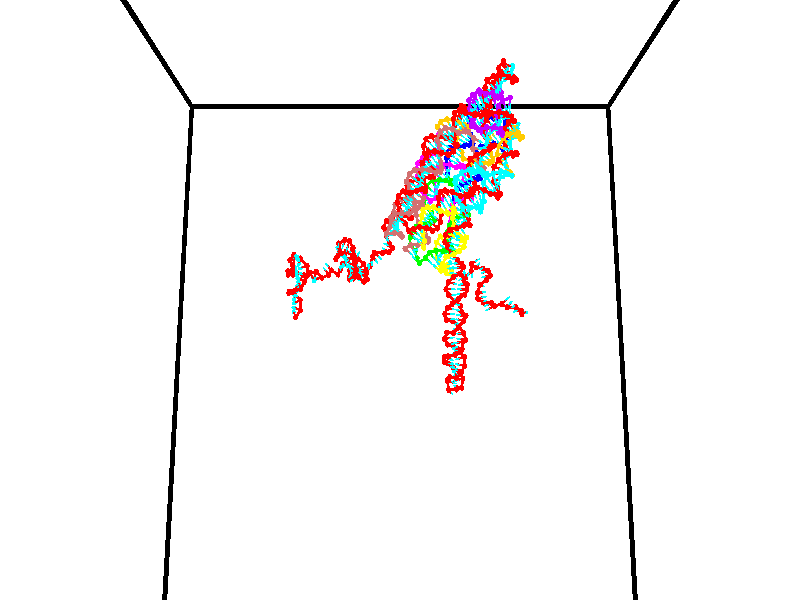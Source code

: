 // switches for output
#declare DRAW_BASES = 1; // possible values are 0, 1; only relevant for DNA ribbons
#declare DRAW_BASES_TYPE = 3; // possible values are 1, 2, 3; only relevant for DNA ribbons
#declare DRAW_FOG = 0; // set to 1 to enable fog

#include "colors.inc"

#include "transforms.inc"
background { rgb <1, 1, 1>}

#default {
   normal{
       ripples 0.25
       frequency 0.20
       turbulence 0.2
       lambda 5
   }
	finish {
		phong 0.1
		phong_size 40.
	}
}

// original window dimensions: 1024x640


// camera settings

camera {
	sky <0, 0.179814, -0.983701>
	up <0, 0.179814, -0.983701>
	right 1.6 * <1, 0, 0>
	location <35, 94.9851, 44.8844>
	look_at <35, 29.7336, 32.9568>
	direction <0, -65.2515, -11.9276>
	angle 67.0682
}


# declare cpy_camera_pos = <35, 94.9851, 44.8844>;
# if (DRAW_FOG = 1)
fog {
	fog_type 2
	up vnormalize(cpy_camera_pos)
	color rgbt<1,1,1,0.3>
	distance 1e-5
	fog_alt 3e-3
	fog_offset 56
}
# end


// LIGHTS

# declare lum = 6;
global_settings {
	ambient_light rgb lum * <0.05, 0.05, 0.05>
	max_trace_level 15
}# declare cpy_direct_light_amount = 0.25;
light_source
{	1000 * <-1, -1.16352, -0.803886>,
	rgb lum * cpy_direct_light_amount
	parallel
}

light_source
{	1000 * <1, 1.16352, 0.803886>,
	rgb lum * cpy_direct_light_amount
	parallel
}

// strand 0

// nucleotide -1

// particle -1
sphere {
	<24.519127, 35.055340, 35.404839> 0.250000
	pigment { color rgbt <1,0,0,0> }
	no_shadow
}
cylinder {
	<24.361572, 34.851456, 35.098885>,  <24.267040, 34.729126, 34.915310>, 0.100000
	pigment { color rgbt <1,0,0,0> }
	no_shadow
}
cylinder {
	<24.361572, 34.851456, 35.098885>,  <24.519127, 35.055340, 35.404839>, 0.100000
	pigment { color rgbt <1,0,0,0> }
	no_shadow
}

// particle -1
sphere {
	<24.361572, 34.851456, 35.098885> 0.100000
	pigment { color rgbt <1,0,0,0> }
	no_shadow
}
sphere {
	0, 1
	scale<0.080000,0.200000,0.300000>
	matrix <-0.061828, 0.844968, -0.531232,
		0.917077, -0.161953, -0.364335,
		-0.393886, -0.509707, -0.764887,
		24.243406, 34.698544, 34.869419>
	pigment { color rgbt <0,1,1,0> }
	no_shadow
}
cylinder {
	<24.978035, 35.060661, 34.816311>,  <24.519127, 35.055340, 35.404839>, 0.130000
	pigment { color rgbt <1,0,0,0> }
	no_shadow
}

// nucleotide -1

// particle -1
sphere {
	<24.978035, 35.060661, 34.816311> 0.250000
	pigment { color rgbt <1,0,0,0> }
	no_shadow
}
cylinder {
	<24.606699, 35.013813, 34.675190>,  <24.383898, 34.985703, 34.590519>, 0.100000
	pigment { color rgbt <1,0,0,0> }
	no_shadow
}
cylinder {
	<24.606699, 35.013813, 34.675190>,  <24.978035, 35.060661, 34.816311>, 0.100000
	pigment { color rgbt <1,0,0,0> }
	no_shadow
}

// particle -1
sphere {
	<24.606699, 35.013813, 34.675190> 0.100000
	pigment { color rgbt <1,0,0,0> }
	no_shadow
}
sphere {
	0, 1
	scale<0.080000,0.200000,0.300000>
	matrix <0.146231, 0.757499, -0.636248,
		0.341766, -0.642244, -0.686089,
		-0.928339, -0.117120, -0.352803,
		24.328197, 34.978676, 34.569347>
	pigment { color rgbt <0,1,1,0> }
	no_shadow
}
cylinder {
	<24.908014, 34.952595, 33.919483>,  <24.978035, 35.060661, 34.816311>, 0.130000
	pigment { color rgbt <1,0,0,0> }
	no_shadow
}

// nucleotide -1

// particle -1
sphere {
	<24.908014, 34.952595, 33.919483> 0.250000
	pigment { color rgbt <1,0,0,0> }
	no_shadow
}
cylinder {
	<24.617315, 35.151104, 34.109451>,  <24.442896, 35.270210, 34.223431>, 0.100000
	pigment { color rgbt <1,0,0,0> }
	no_shadow
}
cylinder {
	<24.617315, 35.151104, 34.109451>,  <24.908014, 34.952595, 33.919483>, 0.100000
	pigment { color rgbt <1,0,0,0> }
	no_shadow
}

// particle -1
sphere {
	<24.617315, 35.151104, 34.109451> 0.100000
	pigment { color rgbt <1,0,0,0> }
	no_shadow
}
sphere {
	0, 1
	scale<0.080000,0.200000,0.300000>
	matrix <0.172647, 0.801164, -0.573000,
		-0.664856, -0.334432, -0.667924,
		-0.726746, 0.496277, 0.474920,
		24.399292, 35.299988, 34.251926>
	pigment { color rgbt <0,1,1,0> }
	no_shadow
}
cylinder {
	<24.398546, 35.201115, 33.403259>,  <24.908014, 34.952595, 33.919483>, 0.130000
	pigment { color rgbt <1,0,0,0> }
	no_shadow
}

// nucleotide -1

// particle -1
sphere {
	<24.398546, 35.201115, 33.403259> 0.250000
	pigment { color rgbt <1,0,0,0> }
	no_shadow
}
cylinder {
	<24.414225, 35.443180, 33.721313>,  <24.423632, 35.588421, 33.912144>, 0.100000
	pigment { color rgbt <1,0,0,0> }
	no_shadow
}
cylinder {
	<24.414225, 35.443180, 33.721313>,  <24.398546, 35.201115, 33.403259>, 0.100000
	pigment { color rgbt <1,0,0,0> }
	no_shadow
}

// particle -1
sphere {
	<24.414225, 35.443180, 33.721313> 0.100000
	pigment { color rgbt <1,0,0,0> }
	no_shadow
}
sphere {
	0, 1
	scale<0.080000,0.200000,0.300000>
	matrix <0.061503, 0.792774, -0.606404,
		-0.997337, 0.072673, -0.006144,
		0.039198, 0.605168, 0.795133,
		24.425983, 35.624729, 33.959854>
	pigment { color rgbt <0,1,1,0> }
	no_shadow
}
cylinder {
	<23.892841, 35.761196, 33.472221>,  <24.398546, 35.201115, 33.403259>, 0.130000
	pigment { color rgbt <1,0,0,0> }
	no_shadow
}

// nucleotide -1

// particle -1
sphere {
	<23.892841, 35.761196, 33.472221> 0.250000
	pigment { color rgbt <1,0,0,0> }
	no_shadow
}
cylinder {
	<24.256723, 35.851852, 33.611401>,  <24.475052, 35.906246, 33.694908>, 0.100000
	pigment { color rgbt <1,0,0,0> }
	no_shadow
}
cylinder {
	<24.256723, 35.851852, 33.611401>,  <23.892841, 35.761196, 33.472221>, 0.100000
	pigment { color rgbt <1,0,0,0> }
	no_shadow
}

// particle -1
sphere {
	<24.256723, 35.851852, 33.611401> 0.100000
	pigment { color rgbt <1,0,0,0> }
	no_shadow
}
sphere {
	0, 1
	scale<0.080000,0.200000,0.300000>
	matrix <0.023351, 0.808674, -0.587794,
		-0.414597, 0.542845, 0.730362,
		0.909705, 0.226643, 0.347950,
		24.529634, 35.919846, 33.715786>
	pigment { color rgbt <0,1,1,0> }
	no_shadow
}
cylinder {
	<24.029747, 36.388790, 33.490974>,  <23.892841, 35.761196, 33.472221>, 0.130000
	pigment { color rgbt <1,0,0,0> }
	no_shadow
}

// nucleotide -1

// particle -1
sphere {
	<24.029747, 36.388790, 33.490974> 0.250000
	pigment { color rgbt <1,0,0,0> }
	no_shadow
}
cylinder {
	<24.407755, 36.268097, 33.440548>,  <24.634560, 36.195683, 33.410294>, 0.100000
	pigment { color rgbt <1,0,0,0> }
	no_shadow
}
cylinder {
	<24.407755, 36.268097, 33.440548>,  <24.029747, 36.388790, 33.490974>, 0.100000
	pigment { color rgbt <1,0,0,0> }
	no_shadow
}

// particle -1
sphere {
	<24.407755, 36.268097, 33.440548> 0.100000
	pigment { color rgbt <1,0,0,0> }
	no_shadow
}
sphere {
	0, 1
	scale<0.080000,0.200000,0.300000>
	matrix <0.097301, 0.627512, -0.772504,
		0.312196, 0.717766, 0.622371,
		0.945022, -0.301730, -0.126067,
		24.691261, 36.177578, 33.402729>
	pigment { color rgbt <0,1,1,0> }
	no_shadow
}
cylinder {
	<24.568922, 36.900894, 33.541843>,  <24.029747, 36.388790, 33.490974>, 0.130000
	pigment { color rgbt <1,0,0,0> }
	no_shadow
}

// nucleotide -1

// particle -1
sphere {
	<24.568922, 36.900894, 33.541843> 0.250000
	pigment { color rgbt <1,0,0,0> }
	no_shadow
}
cylinder {
	<24.731079, 36.675583, 33.253853>,  <24.828373, 36.540394, 33.081059>, 0.100000
	pigment { color rgbt <1,0,0,0> }
	no_shadow
}
cylinder {
	<24.731079, 36.675583, 33.253853>,  <24.568922, 36.900894, 33.541843>, 0.100000
	pigment { color rgbt <1,0,0,0> }
	no_shadow
}

// particle -1
sphere {
	<24.731079, 36.675583, 33.253853> 0.100000
	pigment { color rgbt <1,0,0,0> }
	no_shadow
}
sphere {
	0, 1
	scale<0.080000,0.200000,0.300000>
	matrix <0.240282, 0.825566, -0.510594,
		0.881999, 0.033992, 0.470024,
		0.405392, -0.563282, -0.719980,
		24.852697, 36.506599, 33.037857>
	pigment { color rgbt <0,1,1,0> }
	no_shadow
}
cylinder {
	<25.301363, 37.095951, 33.398819>,  <24.568922, 36.900894, 33.541843>, 0.130000
	pigment { color rgbt <1,0,0,0> }
	no_shadow
}

// nucleotide -1

// particle -1
sphere {
	<25.301363, 37.095951, 33.398819> 0.250000
	pigment { color rgbt <1,0,0,0> }
	no_shadow
}
cylinder {
	<25.146870, 36.923054, 33.072876>,  <25.054174, 36.819317, 32.877312>, 0.100000
	pigment { color rgbt <1,0,0,0> }
	no_shadow
}
cylinder {
	<25.146870, 36.923054, 33.072876>,  <25.301363, 37.095951, 33.398819>, 0.100000
	pigment { color rgbt <1,0,0,0> }
	no_shadow
}

// particle -1
sphere {
	<25.146870, 36.923054, 33.072876> 0.100000
	pigment { color rgbt <1,0,0,0> }
	no_shadow
}
sphere {
	0, 1
	scale<0.080000,0.200000,0.300000>
	matrix <0.260142, 0.796502, -0.545812,
		0.884958, -0.422788, -0.195190,
		-0.386232, -0.432244, -0.814856,
		25.031000, 36.793381, 32.828419>
	pigment { color rgbt <0,1,1,0> }
	no_shadow
}
cylinder {
	<25.663532, 37.382431, 32.858715>,  <25.301363, 37.095951, 33.398819>, 0.130000
	pigment { color rgbt <1,0,0,0> }
	no_shadow
}

// nucleotide -1

// particle -1
sphere {
	<25.663532, 37.382431, 32.858715> 0.250000
	pigment { color rgbt <1,0,0,0> }
	no_shadow
}
cylinder {
	<25.372822, 37.191689, 32.660965>,  <25.198395, 37.077244, 32.542316>, 0.100000
	pigment { color rgbt <1,0,0,0> }
	no_shadow
}
cylinder {
	<25.372822, 37.191689, 32.660965>,  <25.663532, 37.382431, 32.858715>, 0.100000
	pigment { color rgbt <1,0,0,0> }
	no_shadow
}

// particle -1
sphere {
	<25.372822, 37.191689, 32.660965> 0.100000
	pigment { color rgbt <1,0,0,0> }
	no_shadow
}
sphere {
	0, 1
	scale<0.080000,0.200000,0.300000>
	matrix <0.044651, 0.685422, -0.726776,
		0.685422, -0.550277, -0.476856,
		0.726776, 0.476856, 0.494374,
		25.154789, 37.048634, 32.512653>
	pigment { color rgbt <0,1,1,0> }
	no_shadow
}
cylinder {
	<25.991722, 37.173557, 32.225460>,  <25.663532, 37.382431, 32.858715>, 0.130000
	pigment { color rgbt <1,0,0,0> }
	no_shadow
}

// nucleotide -1

// particle -1
sphere {
	<25.991722, 37.173557, 32.225460> 0.250000
	pigment { color rgbt <1,0,0,0> }
	no_shadow
}
cylinder {
	<25.595081, 37.181065, 32.174274>,  <25.357098, 37.185570, 32.143562>, 0.100000
	pigment { color rgbt <1,0,0,0> }
	no_shadow
}
cylinder {
	<25.595081, 37.181065, 32.174274>,  <25.991722, 37.173557, 32.225460>, 0.100000
	pigment { color rgbt <1,0,0,0> }
	no_shadow
}

// particle -1
sphere {
	<25.595081, 37.181065, 32.174274> 0.100000
	pigment { color rgbt <1,0,0,0> }
	no_shadow
}
sphere {
	0, 1
	scale<0.080000,0.200000,0.300000>
	matrix <0.109324, 0.650289, -0.751780,
		0.069100, -0.759455, -0.646879,
		-0.991601, 0.018772, -0.127962,
		25.297602, 37.186695, 32.135887>
	pigment { color rgbt <0,1,1,0> }
	no_shadow
}
cylinder {
	<25.875204, 37.197147, 31.475090>,  <25.991722, 37.173557, 32.225460>, 0.130000
	pigment { color rgbt <1,0,0,0> }
	no_shadow
}

// nucleotide -1

// particle -1
sphere {
	<25.875204, 37.197147, 31.475090> 0.250000
	pigment { color rgbt <1,0,0,0> }
	no_shadow
}
cylinder {
	<25.530449, 37.334026, 31.624786>,  <25.323597, 37.416153, 31.714603>, 0.100000
	pigment { color rgbt <1,0,0,0> }
	no_shadow
}
cylinder {
	<25.530449, 37.334026, 31.624786>,  <25.875204, 37.197147, 31.475090>, 0.100000
	pigment { color rgbt <1,0,0,0> }
	no_shadow
}

// particle -1
sphere {
	<25.530449, 37.334026, 31.624786> 0.100000
	pigment { color rgbt <1,0,0,0> }
	no_shadow
}
sphere {
	0, 1
	scale<0.080000,0.200000,0.300000>
	matrix <-0.002412, 0.735222, -0.677822,
		-0.507095, -0.585108, -0.632853,
		-0.861887, 0.342194, 0.374239,
		25.271883, 37.436684, 31.737059>
	pigment { color rgbt <0,1,1,0> }
	no_shadow
}
cylinder {
	<25.233818, 37.312347, 30.893970>,  <25.875204, 37.197147, 31.475090>, 0.130000
	pigment { color rgbt <1,0,0,0> }
	no_shadow
}

// nucleotide -1

// particle -1
sphere {
	<25.233818, 37.312347, 30.893970> 0.250000
	pigment { color rgbt <1,0,0,0> }
	no_shadow
}
cylinder {
	<25.185915, 37.538536, 31.220383>,  <25.157173, 37.674248, 31.416229>, 0.100000
	pigment { color rgbt <1,0,0,0> }
	no_shadow
}
cylinder {
	<25.185915, 37.538536, 31.220383>,  <25.233818, 37.312347, 30.893970>, 0.100000
	pigment { color rgbt <1,0,0,0> }
	no_shadow
}

// particle -1
sphere {
	<25.185915, 37.538536, 31.220383> 0.100000
	pigment { color rgbt <1,0,0,0> }
	no_shadow
}
sphere {
	0, 1
	scale<0.080000,0.200000,0.300000>
	matrix <-0.237620, 0.781729, -0.576574,
		-0.963948, -0.262953, 0.040749,
		-0.119757, 0.565470, 0.816028,
		25.149988, 37.708176, 31.465191>
	pigment { color rgbt <0,1,1,0> }
	no_shadow
}
cylinder {
	<24.650606, 37.666916, 30.669874>,  <25.233818, 37.312347, 30.893970>, 0.130000
	pigment { color rgbt <1,0,0,0> }
	no_shadow
}

// nucleotide -1

// particle -1
sphere {
	<24.650606, 37.666916, 30.669874> 0.250000
	pigment { color rgbt <1,0,0,0> }
	no_shadow
}
cylinder {
	<24.912613, 37.811913, 30.935068>,  <25.069817, 37.898911, 31.094185>, 0.100000
	pigment { color rgbt <1,0,0,0> }
	no_shadow
}
cylinder {
	<24.912613, 37.811913, 30.935068>,  <24.650606, 37.666916, 30.669874>, 0.100000
	pigment { color rgbt <1,0,0,0> }
	no_shadow
}

// particle -1
sphere {
	<24.912613, 37.811913, 30.935068> 0.100000
	pigment { color rgbt <1,0,0,0> }
	no_shadow
}
sphere {
	0, 1
	scale<0.080000,0.200000,0.300000>
	matrix <-0.261185, 0.931947, -0.251508,
		-0.709040, -0.008420, 0.705118,
		0.655015, 0.362496, 0.662987,
		25.109118, 37.920662, 31.133965>
	pigment { color rgbt <0,1,1,0> }
	no_shadow
}
cylinder {
	<24.356812, 38.093113, 31.222729>,  <24.650606, 37.666916, 30.669874>, 0.130000
	pigment { color rgbt <1,0,0,0> }
	no_shadow
}

// nucleotide -1

// particle -1
sphere {
	<24.356812, 38.093113, 31.222729> 0.250000
	pigment { color rgbt <1,0,0,0> }
	no_shadow
}
cylinder {
	<24.729912, 38.198086, 31.123852>,  <24.953772, 38.261070, 31.064526>, 0.100000
	pigment { color rgbt <1,0,0,0> }
	no_shadow
}
cylinder {
	<24.729912, 38.198086, 31.123852>,  <24.356812, 38.093113, 31.222729>, 0.100000
	pigment { color rgbt <1,0,0,0> }
	no_shadow
}

// particle -1
sphere {
	<24.729912, 38.198086, 31.123852> 0.100000
	pigment { color rgbt <1,0,0,0> }
	no_shadow
}
sphere {
	0, 1
	scale<0.080000,0.200000,0.300000>
	matrix <-0.289947, 0.953544, -0.081758,
		0.214252, 0.147932, 0.965511,
		0.932752, 0.262430, -0.247191,
		25.009737, 38.276814, 31.049694>
	pigment { color rgbt <0,1,1,0> }
	no_shadow
}
cylinder {
	<24.730465, 38.601570, 31.750193>,  <24.356812, 38.093113, 31.222729>, 0.130000
	pigment { color rgbt <1,0,0,0> }
	no_shadow
}

// nucleotide -1

// particle -1
sphere {
	<24.730465, 38.601570, 31.750193> 0.250000
	pigment { color rgbt <1,0,0,0> }
	no_shadow
}
cylinder {
	<24.863586, 38.625710, 31.373768>,  <24.943459, 38.640194, 31.147913>, 0.100000
	pigment { color rgbt <1,0,0,0> }
	no_shadow
}
cylinder {
	<24.863586, 38.625710, 31.373768>,  <24.730465, 38.601570, 31.750193>, 0.100000
	pigment { color rgbt <1,0,0,0> }
	no_shadow
}

// particle -1
sphere {
	<24.863586, 38.625710, 31.373768> 0.100000
	pigment { color rgbt <1,0,0,0> }
	no_shadow
}
sphere {
	0, 1
	scale<0.080000,0.200000,0.300000>
	matrix <-0.458983, 0.882129, -0.105744,
		0.823758, 0.467124, 0.321275,
		0.332802, 0.060353, -0.941064,
		24.963427, 38.643814, 31.091448>
	pigment { color rgbt <0,1,1,0> }
	no_shadow
}
cylinder {
	<24.693008, 38.293804, 32.457958>,  <24.730465, 38.601570, 31.750193>, 0.130000
	pigment { color rgbt <1,0,0,0> }
	no_shadow
}

// nucleotide -1

// particle -1
sphere {
	<24.693008, 38.293804, 32.457958> 0.250000
	pigment { color rgbt <1,0,0,0> }
	no_shadow
}
cylinder {
	<24.764742, 38.112225, 32.108841>,  <24.807783, 38.003277, 31.899370>, 0.100000
	pigment { color rgbt <1,0,0,0> }
	no_shadow
}
cylinder {
	<24.764742, 38.112225, 32.108841>,  <24.693008, 38.293804, 32.457958>, 0.100000
	pigment { color rgbt <1,0,0,0> }
	no_shadow
}

// particle -1
sphere {
	<24.764742, 38.112225, 32.108841> 0.100000
	pigment { color rgbt <1,0,0,0> }
	no_shadow
}
sphere {
	0, 1
	scale<0.080000,0.200000,0.300000>
	matrix <-0.209482, -0.884452, 0.416968,
		-0.961226, 0.108058, -0.253707,
		0.179335, -0.453947, -0.872795,
		24.818542, 37.976040, 31.847002>
	pigment { color rgbt <0,1,1,0> }
	no_shadow
}
cylinder {
	<24.166550, 37.818710, 32.355427>,  <24.693008, 38.293804, 32.457958>, 0.130000
	pigment { color rgbt <1,0,0,0> }
	no_shadow
}

// nucleotide -1

// particle -1
sphere {
	<24.166550, 37.818710, 32.355427> 0.250000
	pigment { color rgbt <1,0,0,0> }
	no_shadow
}
cylinder {
	<24.496386, 37.699818, 32.162884>,  <24.694288, 37.628483, 32.047359>, 0.100000
	pigment { color rgbt <1,0,0,0> }
	no_shadow
}
cylinder {
	<24.496386, 37.699818, 32.162884>,  <24.166550, 37.818710, 32.355427>, 0.100000
	pigment { color rgbt <1,0,0,0> }
	no_shadow
}

// particle -1
sphere {
	<24.496386, 37.699818, 32.162884> 0.100000
	pigment { color rgbt <1,0,0,0> }
	no_shadow
}
sphere {
	0, 1
	scale<0.080000,0.200000,0.300000>
	matrix <-0.026429, -0.870170, 0.492043,
		-0.565111, -0.393012, -0.725390,
		0.824591, -0.297230, -0.481356,
		24.743763, 37.610649, 32.018478>
	pigment { color rgbt <0,1,1,0> }
	no_shadow
}
cylinder {
	<24.014313, 37.187809, 31.937164>,  <24.166550, 37.818710, 32.355427>, 0.130000
	pigment { color rgbt <1,0,0,0> }
	no_shadow
}

// nucleotide -1

// particle -1
sphere {
	<24.014313, 37.187809, 31.937164> 0.250000
	pigment { color rgbt <1,0,0,0> }
	no_shadow
}
cylinder {
	<24.410959, 37.175373, 31.987329>,  <24.648947, 37.167912, 32.017429>, 0.100000
	pigment { color rgbt <1,0,0,0> }
	no_shadow
}
cylinder {
	<24.410959, 37.175373, 31.987329>,  <24.014313, 37.187809, 31.937164>, 0.100000
	pigment { color rgbt <1,0,0,0> }
	no_shadow
}

// particle -1
sphere {
	<24.410959, 37.175373, 31.987329> 0.100000
	pigment { color rgbt <1,0,0,0> }
	no_shadow
}
sphere {
	0, 1
	scale<0.080000,0.200000,0.300000>
	matrix <-0.094493, -0.836476, 0.539795,
		0.088122, -0.547120, -0.832402,
		0.991617, -0.031088, 0.125411,
		24.708445, 37.166046, 32.024952>
	pigment { color rgbt <0,1,1,0> }
	no_shadow
}
cylinder {
	<24.197487, 36.595341, 31.803234>,  <24.014313, 37.187809, 31.937164>, 0.130000
	pigment { color rgbt <1,0,0,0> }
	no_shadow
}

// nucleotide -1

// particle -1
sphere {
	<24.197487, 36.595341, 31.803234> 0.250000
	pigment { color rgbt <1,0,0,0> }
	no_shadow
}
cylinder {
	<24.516966, 36.703808, 32.018101>,  <24.708654, 36.768887, 32.147022>, 0.100000
	pigment { color rgbt <1,0,0,0> }
	no_shadow
}
cylinder {
	<24.516966, 36.703808, 32.018101>,  <24.197487, 36.595341, 31.803234>, 0.100000
	pigment { color rgbt <1,0,0,0> }
	no_shadow
}

// particle -1
sphere {
	<24.516966, 36.703808, 32.018101> 0.100000
	pigment { color rgbt <1,0,0,0> }
	no_shadow
}
sphere {
	0, 1
	scale<0.080000,0.200000,0.300000>
	matrix <-0.061901, -0.850944, 0.521597,
		0.598539, -0.449850, -0.662863,
		0.798699, 0.271164, 0.537169,
		24.756577, 36.785156, 32.179253>
	pigment { color rgbt <0,1,1,0> }
	no_shadow
}
cylinder {
	<24.662865, 36.079098, 31.788671>,  <24.197487, 36.595341, 31.803234>, 0.130000
	pigment { color rgbt <1,0,0,0> }
	no_shadow
}

// nucleotide -1

// particle -1
sphere {
	<24.662865, 36.079098, 31.788671> 0.250000
	pigment { color rgbt <1,0,0,0> }
	no_shadow
}
cylinder {
	<24.763474, 36.299877, 32.106689>,  <24.823839, 36.432343, 32.297501>, 0.100000
	pigment { color rgbt <1,0,0,0> }
	no_shadow
}
cylinder {
	<24.763474, 36.299877, 32.106689>,  <24.662865, 36.079098, 31.788671>, 0.100000
	pigment { color rgbt <1,0,0,0> }
	no_shadow
}

// particle -1
sphere {
	<24.763474, 36.299877, 32.106689> 0.100000
	pigment { color rgbt <1,0,0,0> }
	no_shadow
}
sphere {
	0, 1
	scale<0.080000,0.200000,0.300000>
	matrix <0.122913, -0.833016, 0.539422,
		0.960015, -0.037956, -0.277363,
		0.251522, 0.551945, 0.795043,
		24.838930, 36.465462, 32.345203>
	pigment { color rgbt <0,1,1,0> }
	no_shadow
}
cylinder {
	<25.380295, 36.022026, 32.003185>,  <24.662865, 36.079098, 31.788671>, 0.130000
	pigment { color rgbt <1,0,0,0> }
	no_shadow
}

// nucleotide -1

// particle -1
sphere {
	<25.380295, 36.022026, 32.003185> 0.250000
	pigment { color rgbt <1,0,0,0> }
	no_shadow
}
cylinder {
	<25.104626, 36.084499, 32.286209>,  <24.939224, 36.121983, 32.456024>, 0.100000
	pigment { color rgbt <1,0,0,0> }
	no_shadow
}
cylinder {
	<25.104626, 36.084499, 32.286209>,  <25.380295, 36.022026, 32.003185>, 0.100000
	pigment { color rgbt <1,0,0,0> }
	no_shadow
}

// particle -1
sphere {
	<25.104626, 36.084499, 32.286209> 0.100000
	pigment { color rgbt <1,0,0,0> }
	no_shadow
}
sphere {
	0, 1
	scale<0.080000,0.200000,0.300000>
	matrix <0.182406, -0.907651, 0.378018,
		0.701262, 0.389584, 0.597039,
		-0.689173, 0.156186, 0.707564,
		24.897875, 36.131355, 32.498478>
	pigment { color rgbt <0,1,1,0> }
	no_shadow
}
cylinder {
	<26.041880, 36.243393, 31.838701>,  <25.380295, 36.022026, 32.003185>, 0.130000
	pigment { color rgbt <1,0,0,0> }
	no_shadow
}

// nucleotide -1

// particle -1
sphere {
	<26.041880, 36.243393, 31.838701> 0.250000
	pigment { color rgbt <1,0,0,0> }
	no_shadow
}
cylinder {
	<26.242529, 36.095531, 32.151554>,  <26.362919, 36.006813, 32.339264>, 0.100000
	pigment { color rgbt <1,0,0,0> }
	no_shadow
}
cylinder {
	<26.242529, 36.095531, 32.151554>,  <26.041880, 36.243393, 31.838701>, 0.100000
	pigment { color rgbt <1,0,0,0> }
	no_shadow
}

// particle -1
sphere {
	<26.242529, 36.095531, 32.151554> 0.100000
	pigment { color rgbt <1,0,0,0> }
	no_shadow
}
sphere {
	0, 1
	scale<0.080000,0.200000,0.300000>
	matrix <-0.280937, -0.924713, -0.256865,
		0.818199, -0.090880, -0.567708,
		0.501623, -0.369657, 0.782131,
		26.393015, 35.984634, 32.386192>
	pigment { color rgbt <0,1,1,0> }
	no_shadow
}
cylinder {
	<26.580706, 35.755802, 31.645456>,  <26.041880, 36.243393, 31.838701>, 0.130000
	pigment { color rgbt <1,0,0,0> }
	no_shadow
}

// nucleotide -1

// particle -1
sphere {
	<26.580706, 35.755802, 31.645456> 0.250000
	pigment { color rgbt <1,0,0,0> }
	no_shadow
}
cylinder {
	<26.434195, 35.672832, 32.008293>,  <26.346289, 35.623051, 32.225994>, 0.100000
	pigment { color rgbt <1,0,0,0> }
	no_shadow
}
cylinder {
	<26.434195, 35.672832, 32.008293>,  <26.580706, 35.755802, 31.645456>, 0.100000
	pigment { color rgbt <1,0,0,0> }
	no_shadow
}

// particle -1
sphere {
	<26.434195, 35.672832, 32.008293> 0.100000
	pigment { color rgbt <1,0,0,0> }
	no_shadow
}
sphere {
	0, 1
	scale<0.080000,0.200000,0.300000>
	matrix <-0.286468, -0.902356, -0.322010,
		0.885311, -0.377798, 0.271094,
		-0.366278, -0.207420, 0.907093,
		26.324310, 35.610607, 32.280422>
	pigment { color rgbt <0,1,1,0> }
	no_shadow
}
cylinder {
	<27.099220, 35.261055, 32.079010>,  <26.580706, 35.755802, 31.645456>, 0.130000
	pigment { color rgbt <1,0,0,0> }
	no_shadow
}

// nucleotide -1

// particle -1
sphere {
	<27.099220, 35.261055, 32.079010> 0.250000
	pigment { color rgbt <1,0,0,0> }
	no_shadow
}
cylinder {
	<26.701565, 35.268700, 32.121571>,  <26.462971, 35.273285, 32.147106>, 0.100000
	pigment { color rgbt <1,0,0,0> }
	no_shadow
}
cylinder {
	<26.701565, 35.268700, 32.121571>,  <27.099220, 35.261055, 32.079010>, 0.100000
	pigment { color rgbt <1,0,0,0> }
	no_shadow
}

// particle -1
sphere {
	<26.701565, 35.268700, 32.121571> 0.100000
	pigment { color rgbt <1,0,0,0> }
	no_shadow
}
sphere {
	0, 1
	scale<0.080000,0.200000,0.300000>
	matrix <-0.046264, -0.964768, -0.259004,
		0.097701, -0.262408, 0.959998,
		-0.994140, 0.019109, 0.106399,
		26.403322, 35.274433, 32.153492>
	pigment { color rgbt <0,1,1,0> }
	no_shadow
}
cylinder {
	<27.784515, 35.414436, 31.844414>,  <27.099220, 35.261055, 32.079010>, 0.130000
	pigment { color rgbt <1,0,0,0> }
	no_shadow
}

// nucleotide -1

// particle -1
sphere {
	<27.784515, 35.414436, 31.844414> 0.250000
	pigment { color rgbt <1,0,0,0> }
	no_shadow
}
cylinder {
	<27.537256, 35.337032, 31.539665>,  <27.388901, 35.290592, 31.356817>, 0.100000
	pigment { color rgbt <1,0,0,0> }
	no_shadow
}
cylinder {
	<27.537256, 35.337032, 31.539665>,  <27.784515, 35.414436, 31.844414>, 0.100000
	pigment { color rgbt <1,0,0,0> }
	no_shadow
}

// particle -1
sphere {
	<27.537256, 35.337032, 31.539665> 0.100000
	pigment { color rgbt <1,0,0,0> }
	no_shadow
}
sphere {
	0, 1
	scale<0.080000,0.200000,0.300000>
	matrix <0.772581, 0.029164, -0.634247,
		0.144951, -0.980665, 0.131473,
		-0.618149, -0.193508, -0.761870,
		27.351812, 35.278980, 31.311104>
	pigment { color rgbt <0,1,1,0> }
	no_shadow
}
cylinder {
	<28.021849, 34.863674, 31.338799>,  <27.784515, 35.414436, 31.844414>, 0.130000
	pigment { color rgbt <1,0,0,0> }
	no_shadow
}

// nucleotide -1

// particle -1
sphere {
	<28.021849, 34.863674, 31.338799> 0.250000
	pigment { color rgbt <1,0,0,0> }
	no_shadow
}
cylinder {
	<27.770086, 35.090080, 31.125828>,  <27.619030, 35.225925, 30.998045>, 0.100000
	pigment { color rgbt <1,0,0,0> }
	no_shadow
}
cylinder {
	<27.770086, 35.090080, 31.125828>,  <28.021849, 34.863674, 31.338799>, 0.100000
	pigment { color rgbt <1,0,0,0> }
	no_shadow
}

// particle -1
sphere {
	<27.770086, 35.090080, 31.125828> 0.100000
	pigment { color rgbt <1,0,0,0> }
	no_shadow
}
sphere {
	0, 1
	scale<0.080000,0.200000,0.300000>
	matrix <0.593438, -0.092231, -0.799578,
		-0.501679, -0.819220, -0.277844,
		-0.629404, 0.566015, -0.532427,
		27.581264, 35.259884, 30.966101>
	pigment { color rgbt <0,1,1,0> }
	no_shadow
}
cylinder {
	<28.674059, 34.763302, 31.681215>,  <28.021849, 34.863674, 31.338799>, 0.130000
	pigment { color rgbt <1,0,0,0> }
	no_shadow
}

// nucleotide -1

// particle -1
sphere {
	<28.674059, 34.763302, 31.681215> 0.250000
	pigment { color rgbt <1,0,0,0> }
	no_shadow
}
cylinder {
	<28.825731, 35.007954, 31.403473>,  <28.916735, 35.154747, 31.236828>, 0.100000
	pigment { color rgbt <1,0,0,0> }
	no_shadow
}
cylinder {
	<28.825731, 35.007954, 31.403473>,  <28.674059, 34.763302, 31.681215>, 0.100000
	pigment { color rgbt <1,0,0,0> }
	no_shadow
}

// particle -1
sphere {
	<28.825731, 35.007954, 31.403473> 0.100000
	pigment { color rgbt <1,0,0,0> }
	no_shadow
}
sphere {
	0, 1
	scale<0.080000,0.200000,0.300000>
	matrix <0.732633, -0.656807, -0.178472,
		-0.565216, -0.441034, -0.697151,
		0.379182, 0.611631, -0.694355,
		28.939486, 35.191444, 31.195166>
	pigment { color rgbt <0,1,1,0> }
	no_shadow
}
cylinder {
	<28.849134, 34.402168, 31.229782>,  <28.674059, 34.763302, 31.681215>, 0.130000
	pigment { color rgbt <1,0,0,0> }
	no_shadow
}

// nucleotide -1

// particle -1
sphere {
	<28.849134, 34.402168, 31.229782> 0.250000
	pigment { color rgbt <1,0,0,0> }
	no_shadow
}
cylinder {
	<29.044796, 34.710758, 31.067030>,  <29.162193, 34.895912, 30.969379>, 0.100000
	pigment { color rgbt <1,0,0,0> }
	no_shadow
}
cylinder {
	<29.044796, 34.710758, 31.067030>,  <28.849134, 34.402168, 31.229782>, 0.100000
	pigment { color rgbt <1,0,0,0> }
	no_shadow
}

// particle -1
sphere {
	<29.044796, 34.710758, 31.067030> 0.100000
	pigment { color rgbt <1,0,0,0> }
	no_shadow
}
sphere {
	0, 1
	scale<0.080000,0.200000,0.300000>
	matrix <0.727026, -0.618362, -0.298434,
		-0.481834, -0.149832, -0.863358,
		0.489152, 0.771479, -0.406879,
		29.191542, 34.942204, 30.944965>
	pigment { color rgbt <0,1,1,0> }
	no_shadow
}
cylinder {
	<29.051504, 34.274658, 30.608852>,  <28.849134, 34.402168, 31.229782>, 0.130000
	pigment { color rgbt <1,0,0,0> }
	no_shadow
}

// nucleotide -1

// particle -1
sphere {
	<29.051504, 34.274658, 30.608852> 0.250000
	pigment { color rgbt <1,0,0,0> }
	no_shadow
}
cylinder {
	<29.321983, 34.525269, 30.763885>,  <29.484270, 34.675636, 30.856905>, 0.100000
	pigment { color rgbt <1,0,0,0> }
	no_shadow
}
cylinder {
	<29.321983, 34.525269, 30.763885>,  <29.051504, 34.274658, 30.608852>, 0.100000
	pigment { color rgbt <1,0,0,0> }
	no_shadow
}

// particle -1
sphere {
	<29.321983, 34.525269, 30.763885> 0.100000
	pigment { color rgbt <1,0,0,0> }
	no_shadow
}
sphere {
	0, 1
	scale<0.080000,0.200000,0.300000>
	matrix <0.708919, -0.696516, -0.110899,
		0.200478, 0.349755, -0.915139,
		0.676197, 0.626527, 0.387584,
		29.524843, 34.713226, 30.880161>
	pigment { color rgbt <0,1,1,0> }
	no_shadow
}
cylinder {
	<29.591795, 34.112587, 30.231110>,  <29.051504, 34.274658, 30.608852>, 0.130000
	pigment { color rgbt <1,0,0,0> }
	no_shadow
}

// nucleotide -1

// particle -1
sphere {
	<29.591795, 34.112587, 30.231110> 0.250000
	pigment { color rgbt <1,0,0,0> }
	no_shadow
}
cylinder {
	<29.708876, 34.288616, 30.570677>,  <29.779125, 34.394234, 30.774416>, 0.100000
	pigment { color rgbt <1,0,0,0> }
	no_shadow
}
cylinder {
	<29.708876, 34.288616, 30.570677>,  <29.591795, 34.112587, 30.231110>, 0.100000
	pigment { color rgbt <1,0,0,0> }
	no_shadow
}

// particle -1
sphere {
	<29.708876, 34.288616, 30.570677> 0.100000
	pigment { color rgbt <1,0,0,0> }
	no_shadow
}
sphere {
	0, 1
	scale<0.080000,0.200000,0.300000>
	matrix <0.744048, -0.662454, 0.086868,
		0.600597, 0.606208, -0.521340,
		0.292704, 0.440075, 0.848916,
		29.796686, 34.420639, 30.825352>
	pigment { color rgbt <0,1,1,0> }
	no_shadow
}
cylinder {
	<30.092510, 34.813152, 30.201210>,  <29.591795, 34.112587, 30.231110>, 0.130000
	pigment { color rgbt <1,0,0,0> }
	no_shadow
}

// nucleotide -1

// particle -1
sphere {
	<30.092510, 34.813152, 30.201210> 0.250000
	pigment { color rgbt <1,0,0,0> }
	no_shadow
}
cylinder {
	<30.209805, 34.816833, 30.583609>,  <30.280180, 34.819042, 30.813047>, 0.100000
	pigment { color rgbt <1,0,0,0> }
	no_shadow
}
cylinder {
	<30.209805, 34.816833, 30.583609>,  <30.092510, 34.813152, 30.201210>, 0.100000
	pigment { color rgbt <1,0,0,0> }
	no_shadow
}

// particle -1
sphere {
	<30.209805, 34.816833, 30.583609> 0.100000
	pigment { color rgbt <1,0,0,0> }
	no_shadow
}
sphere {
	0, 1
	scale<0.080000,0.200000,0.300000>
	matrix <0.378466, -0.919383, -0.107233,
		0.877939, 0.393256, -0.273079,
		0.293234, 0.009207, 0.955996,
		30.297775, 34.819595, 30.870407>
	pigment { color rgbt <0,1,1,0> }
	no_shadow
}
cylinder {
	<30.729197, 34.578518, 30.287619>,  <30.092510, 34.813152, 30.201210>, 0.130000
	pigment { color rgbt <1,0,0,0> }
	no_shadow
}

// nucleotide -1

// particle -1
sphere {
	<30.729197, 34.578518, 30.287619> 0.250000
	pigment { color rgbt <1,0,0,0> }
	no_shadow
}
cylinder {
	<30.557281, 34.506378, 30.641512>,  <30.454132, 34.463093, 30.853848>, 0.100000
	pigment { color rgbt <1,0,0,0> }
	no_shadow
}
cylinder {
	<30.557281, 34.506378, 30.641512>,  <30.729197, 34.578518, 30.287619>, 0.100000
	pigment { color rgbt <1,0,0,0> }
	no_shadow
}

// particle -1
sphere {
	<30.557281, 34.506378, 30.641512> 0.100000
	pigment { color rgbt <1,0,0,0> }
	no_shadow
}
sphere {
	0, 1
	scale<0.080000,0.200000,0.300000>
	matrix <0.247328, -0.965887, -0.076747,
		0.868395, 0.185835, 0.459735,
		-0.429790, -0.180352, 0.884734,
		30.428345, 34.452274, 30.906933>
	pigment { color rgbt <0,1,1,0> }
	no_shadow
}
cylinder {
	<31.251963, 34.110008, 30.592262>,  <30.729197, 34.578518, 30.287619>, 0.130000
	pigment { color rgbt <1,0,0,0> }
	no_shadow
}

// nucleotide -1

// particle -1
sphere {
	<31.251963, 34.110008, 30.592262> 0.250000
	pigment { color rgbt <1,0,0,0> }
	no_shadow
}
cylinder {
	<30.939589, 34.059498, 30.836948>,  <30.752165, 34.029190, 30.983759>, 0.100000
	pigment { color rgbt <1,0,0,0> }
	no_shadow
}
cylinder {
	<30.939589, 34.059498, 30.836948>,  <31.251963, 34.110008, 30.592262>, 0.100000
	pigment { color rgbt <1,0,0,0> }
	no_shadow
}

// particle -1
sphere {
	<30.939589, 34.059498, 30.836948> 0.100000
	pigment { color rgbt <1,0,0,0> }
	no_shadow
}
sphere {
	0, 1
	scale<0.080000,0.200000,0.300000>
	matrix <0.301675, -0.933803, 0.192363,
		0.546929, 0.334762, 0.767335,
		-0.780936, -0.126277, 0.611714,
		30.705307, 34.021614, 31.020462>
	pigment { color rgbt <0,1,1,0> }
	no_shadow
}
cylinder {
	<31.587748, 33.873898, 31.292709>,  <31.251963, 34.110008, 30.592262>, 0.130000
	pigment { color rgbt <1,0,0,0> }
	no_shadow
}

// nucleotide -1

// particle -1
sphere {
	<31.587748, 33.873898, 31.292709> 0.250000
	pigment { color rgbt <1,0,0,0> }
	no_shadow
}
cylinder {
	<31.207233, 33.766697, 31.231739>,  <30.978926, 33.702377, 31.195158>, 0.100000
	pigment { color rgbt <1,0,0,0> }
	no_shadow
}
cylinder {
	<31.207233, 33.766697, 31.231739>,  <31.587748, 33.873898, 31.292709>, 0.100000
	pigment { color rgbt <1,0,0,0> }
	no_shadow
}

// particle -1
sphere {
	<31.207233, 33.766697, 31.231739> 0.100000
	pigment { color rgbt <1,0,0,0> }
	no_shadow
}
sphere {
	0, 1
	scale<0.080000,0.200000,0.300000>
	matrix <0.263682, -0.963401, 0.048275,
		-0.159783, 0.005731, 0.987135,
		-0.951284, -0.268004, -0.152424,
		30.921848, 33.686295, 31.186012>
	pigment { color rgbt <0,1,1,0> }
	no_shadow
}
cylinder {
	<31.539619, 33.356243, 31.785297>,  <31.587748, 33.873898, 31.292709>, 0.130000
	pigment { color rgbt <1,0,0,0> }
	no_shadow
}

// nucleotide -1

// particle -1
sphere {
	<31.539619, 33.356243, 31.785297> 0.250000
	pigment { color rgbt <1,0,0,0> }
	no_shadow
}
cylinder {
	<31.254787, 33.312908, 31.507822>,  <31.083887, 33.286907, 31.341337>, 0.100000
	pigment { color rgbt <1,0,0,0> }
	no_shadow
}
cylinder {
	<31.254787, 33.312908, 31.507822>,  <31.539619, 33.356243, 31.785297>, 0.100000
	pigment { color rgbt <1,0,0,0> }
	no_shadow
}

// particle -1
sphere {
	<31.254787, 33.312908, 31.507822> 0.100000
	pigment { color rgbt <1,0,0,0> }
	no_shadow
}
sphere {
	0, 1
	scale<0.080000,0.200000,0.300000>
	matrix <0.135711, -0.990629, 0.015406,
		-0.688855, -0.083171, 0.720112,
		-0.712082, -0.108340, -0.693687,
		31.041162, 33.280407, 31.299715>
	pigment { color rgbt <0,1,1,0> }
	no_shadow
}
cylinder {
	<31.576727, 32.566422, 31.618023>,  <31.539619, 33.356243, 31.785297>, 0.130000
	pigment { color rgbt <1,0,0,0> }
	no_shadow
}

// nucleotide -1

// particle -1
sphere {
	<31.576727, 32.566422, 31.618023> 0.250000
	pigment { color rgbt <1,0,0,0> }
	no_shadow
}
cylinder {
	<31.262833, 32.324272, 31.671255>,  <31.074495, 32.178982, 31.703196>, 0.100000
	pigment { color rgbt <1,0,0,0> }
	no_shadow
}
cylinder {
	<31.262833, 32.324272, 31.671255>,  <31.576727, 32.566422, 31.618023>, 0.100000
	pigment { color rgbt <1,0,0,0> }
	no_shadow
}

// particle -1
sphere {
	<31.262833, 32.324272, 31.671255> 0.100000
	pigment { color rgbt <1,0,0,0> }
	no_shadow
}
sphere {
	0, 1
	scale<0.080000,0.200000,0.300000>
	matrix <-0.619583, 0.772182, -0.140896,
		-0.017468, -0.193021, -0.981039,
		-0.784737, -0.605374, 0.133082,
		31.027412, 32.142658, 31.711180>
	pigment { color rgbt <0,1,1,0> }
	no_shadow
}
cylinder {
	<31.200943, 32.542751, 30.948486>,  <31.576727, 32.566422, 31.618023>, 0.130000
	pigment { color rgbt <1,0,0,0> }
	no_shadow
}

// nucleotide -1

// particle -1
sphere {
	<31.200943, 32.542751, 30.948486> 0.250000
	pigment { color rgbt <1,0,0,0> }
	no_shadow
}
cylinder {
	<30.960800, 32.463676, 31.258451>,  <30.816715, 32.416229, 31.444431>, 0.100000
	pigment { color rgbt <1,0,0,0> }
	no_shadow
}
cylinder {
	<30.960800, 32.463676, 31.258451>,  <31.200943, 32.542751, 30.948486>, 0.100000
	pigment { color rgbt <1,0,0,0> }
	no_shadow
}

// particle -1
sphere {
	<30.960800, 32.463676, 31.258451> 0.100000
	pigment { color rgbt <1,0,0,0> }
	no_shadow
}
sphere {
	0, 1
	scale<0.080000,0.200000,0.300000>
	matrix <-0.629995, 0.713778, -0.305986,
		-0.492626, -0.671892, -0.553065,
		-0.600355, -0.197691, 0.774914,
		30.780693, 32.404369, 31.490925>
	pigment { color rgbt <0,1,1,0> }
	no_shadow
}
cylinder {
	<30.562166, 32.363312, 30.585760>,  <31.200943, 32.542751, 30.948486>, 0.130000
	pigment { color rgbt <1,0,0,0> }
	no_shadow
}

// nucleotide -1

// particle -1
sphere {
	<30.562166, 32.363312, 30.585760> 0.250000
	pigment { color rgbt <1,0,0,0> }
	no_shadow
}
cylinder {
	<30.610611, 32.530880, 30.945724>,  <30.639679, 32.631420, 31.161703>, 0.100000
	pigment { color rgbt <1,0,0,0> }
	no_shadow
}
cylinder {
	<30.610611, 32.530880, 30.945724>,  <30.562166, 32.363312, 30.585760>, 0.100000
	pigment { color rgbt <1,0,0,0> }
	no_shadow
}

// particle -1
sphere {
	<30.610611, 32.530880, 30.945724> 0.100000
	pigment { color rgbt <1,0,0,0> }
	no_shadow
}
sphere {
	0, 1
	scale<0.080000,0.200000,0.300000>
	matrix <-0.454254, 0.829476, -0.324998,
		-0.882601, -0.369426, 0.290758,
		0.121114, 0.418921, 0.899909,
		30.646946, 32.656555, 31.215696>
	pigment { color rgbt <0,1,1,0> }
	no_shadow
}
cylinder {
	<30.129475, 32.930794, 30.584223>,  <30.562166, 32.363312, 30.585760>, 0.130000
	pigment { color rgbt <1,0,0,0> }
	no_shadow
}

// nucleotide -1

// particle -1
sphere {
	<30.129475, 32.930794, 30.584223> 0.250000
	pigment { color rgbt <1,0,0,0> }
	no_shadow
}
cylinder {
	<30.328949, 33.036926, 30.914291>,  <30.448633, 33.100605, 31.112333>, 0.100000
	pigment { color rgbt <1,0,0,0> }
	no_shadow
}
cylinder {
	<30.328949, 33.036926, 30.914291>,  <30.129475, 32.930794, 30.584223>, 0.100000
	pigment { color rgbt <1,0,0,0> }
	no_shadow
}

// particle -1
sphere {
	<30.328949, 33.036926, 30.914291> 0.100000
	pigment { color rgbt <1,0,0,0> }
	no_shadow
}
sphere {
	0, 1
	scale<0.080000,0.200000,0.300000>
	matrix <-0.399935, 0.915037, -0.052535,
		-0.769003, -0.303817, 0.562432,
		0.498685, 0.265336, 0.825173,
		30.478554, 33.116528, 31.161842>
	pigment { color rgbt <0,1,1,0> }
	no_shadow
}
cylinder {
	<29.720089, 33.267323, 31.010483>,  <30.129475, 32.930794, 30.584223>, 0.130000
	pigment { color rgbt <1,0,0,0> }
	no_shadow
}

// nucleotide -1

// particle -1
sphere {
	<29.720089, 33.267323, 31.010483> 0.250000
	pigment { color rgbt <1,0,0,0> }
	no_shadow
}
cylinder {
	<30.088507, 33.395153, 31.099518>,  <30.309557, 33.471851, 31.152939>, 0.100000
	pigment { color rgbt <1,0,0,0> }
	no_shadow
}
cylinder {
	<30.088507, 33.395153, 31.099518>,  <29.720089, 33.267323, 31.010483>, 0.100000
	pigment { color rgbt <1,0,0,0> }
	no_shadow
}

// particle -1
sphere {
	<30.088507, 33.395153, 31.099518> 0.100000
	pigment { color rgbt <1,0,0,0> }
	no_shadow
}
sphere {
	0, 1
	scale<0.080000,0.200000,0.300000>
	matrix <-0.320605, 0.946655, -0.032520,
		-0.221107, -0.041410, 0.974370,
		0.921045, 0.319578, 0.222588,
		30.364820, 33.491028, 31.166294>
	pigment { color rgbt <0,1,1,0> }
	no_shadow
}
cylinder {
	<29.681955, 33.561260, 31.635382>,  <29.720089, 33.267323, 31.010483>, 0.130000
	pigment { color rgbt <1,0,0,0> }
	no_shadow
}

// nucleotide -1

// particle -1
sphere {
	<29.681955, 33.561260, 31.635382> 0.250000
	pigment { color rgbt <1,0,0,0> }
	no_shadow
}
cylinder {
	<29.994406, 33.719864, 31.442457>,  <30.181875, 33.815025, 31.326702>, 0.100000
	pigment { color rgbt <1,0,0,0> }
	no_shadow
}
cylinder {
	<29.994406, 33.719864, 31.442457>,  <29.681955, 33.561260, 31.635382>, 0.100000
	pigment { color rgbt <1,0,0,0> }
	no_shadow
}

// particle -1
sphere {
	<29.994406, 33.719864, 31.442457> 0.100000
	pigment { color rgbt <1,0,0,0> }
	no_shadow
}
sphere {
	0, 1
	scale<0.080000,0.200000,0.300000>
	matrix <-0.459388, 0.888127, -0.013861,
		0.422857, 0.232395, 0.875891,
		0.781124, 0.396513, -0.482310,
		30.228743, 33.838818, 31.297764>
	pigment { color rgbt <0,1,1,0> }
	no_shadow
}
cylinder {
	<29.829233, 34.289223, 32.019821>,  <29.681955, 33.561260, 31.635382>, 0.130000
	pigment { color rgbt <1,0,0,0> }
	no_shadow
}

// nucleotide -1

// particle -1
sphere {
	<29.829233, 34.289223, 32.019821> 0.250000
	pigment { color rgbt <1,0,0,0> }
	no_shadow
}
cylinder {
	<29.990166, 34.305939, 31.654005>,  <30.086725, 34.315968, 31.434515>, 0.100000
	pigment { color rgbt <1,0,0,0> }
	no_shadow
}
cylinder {
	<29.990166, 34.305939, 31.654005>,  <29.829233, 34.289223, 32.019821>, 0.100000
	pigment { color rgbt <1,0,0,0> }
	no_shadow
}

// particle -1
sphere {
	<29.990166, 34.305939, 31.654005> 0.100000
	pigment { color rgbt <1,0,0,0> }
	no_shadow
}
sphere {
	0, 1
	scale<0.080000,0.200000,0.300000>
	matrix <-0.288899, 0.953710, -0.083512,
		0.868715, 0.297809, 0.395782,
		0.402332, 0.041793, -0.914539,
		30.110865, 34.318478, 31.379642>
	pigment { color rgbt <0,1,1,0> }
	no_shadow
}
cylinder {
	<30.254721, 34.830780, 32.054493>,  <29.829233, 34.289223, 32.019821>, 0.130000
	pigment { color rgbt <1,0,0,0> }
	no_shadow
}

// nucleotide -1

// particle -1
sphere {
	<30.254721, 34.830780, 32.054493> 0.250000
	pigment { color rgbt <1,0,0,0> }
	no_shadow
}
cylinder {
	<30.143286, 34.735096, 31.682434>,  <30.076426, 34.677685, 31.459200>, 0.100000
	pigment { color rgbt <1,0,0,0> }
	no_shadow
}
cylinder {
	<30.143286, 34.735096, 31.682434>,  <30.254721, 34.830780, 32.054493>, 0.100000
	pigment { color rgbt <1,0,0,0> }
	no_shadow
}

// particle -1
sphere {
	<30.143286, 34.735096, 31.682434> 0.100000
	pigment { color rgbt <1,0,0,0> }
	no_shadow
}
sphere {
	0, 1
	scale<0.080000,0.200000,0.300000>
	matrix <-0.385416, 0.914925, -0.119865,
		0.879684, 0.325099, -0.347083,
		-0.278587, -0.239214, -0.930143,
		30.059710, 34.663330, 31.403391>
	pigment { color rgbt <0,1,1,0> }
	no_shadow
}
cylinder {
	<30.528254, 35.225849, 31.491005>,  <30.254721, 34.830780, 32.054493>, 0.130000
	pigment { color rgbt <1,0,0,0> }
	no_shadow
}

// nucleotide -1

// particle -1
sphere {
	<30.528254, 35.225849, 31.491005> 0.250000
	pigment { color rgbt <1,0,0,0> }
	no_shadow
}
cylinder {
	<30.216707, 35.071476, 31.293249>,  <30.029779, 34.978851, 31.174595>, 0.100000
	pigment { color rgbt <1,0,0,0> }
	no_shadow
}
cylinder {
	<30.216707, 35.071476, 31.293249>,  <30.528254, 35.225849, 31.491005>, 0.100000
	pigment { color rgbt <1,0,0,0> }
	no_shadow
}

// particle -1
sphere {
	<30.216707, 35.071476, 31.293249> 0.100000
	pigment { color rgbt <1,0,0,0> }
	no_shadow
}
sphere {
	0, 1
	scale<0.080000,0.200000,0.300000>
	matrix <-0.237461, 0.911035, -0.337087,
		0.580502, -0.145146, -0.801218,
		-0.778865, -0.385937, -0.494391,
		29.983047, 34.955696, 31.144932>
	pigment { color rgbt <0,1,1,0> }
	no_shadow
}
cylinder {
	<30.389542, 35.732109, 30.974573>,  <30.528254, 35.225849, 31.491005>, 0.130000
	pigment { color rgbt <1,0,0,0> }
	no_shadow
}

// nucleotide -1

// particle -1
sphere {
	<30.389542, 35.732109, 30.974573> 0.250000
	pigment { color rgbt <1,0,0,0> }
	no_shadow
}
cylinder {
	<30.091070, 35.471649, 30.919119>,  <29.911987, 35.315372, 30.885847>, 0.100000
	pigment { color rgbt <1,0,0,0> }
	no_shadow
}
cylinder {
	<30.091070, 35.471649, 30.919119>,  <30.389542, 35.732109, 30.974573>, 0.100000
	pigment { color rgbt <1,0,0,0> }
	no_shadow
}

// particle -1
sphere {
	<30.091070, 35.471649, 30.919119> 0.100000
	pigment { color rgbt <1,0,0,0> }
	no_shadow
}
sphere {
	0, 1
	scale<0.080000,0.200000,0.300000>
	matrix <-0.541006, 0.714430, -0.443735,
		0.387985, -0.256103, -0.885370,
		-0.746177, -0.651153, -0.138635,
		29.867218, 35.276302, 30.877529>
	pigment { color rgbt <0,1,1,0> }
	no_shadow
}
cylinder {
	<30.186962, 35.648258, 30.222675>,  <30.389542, 35.732109, 30.974573>, 0.130000
	pigment { color rgbt <1,0,0,0> }
	no_shadow
}

// nucleotide -1

// particle -1
sphere {
	<30.186962, 35.648258, 30.222675> 0.250000
	pigment { color rgbt <1,0,0,0> }
	no_shadow
}
cylinder {
	<29.874638, 35.586292, 30.464777>,  <29.687243, 35.549110, 30.610037>, 0.100000
	pigment { color rgbt <1,0,0,0> }
	no_shadow
}
cylinder {
	<29.874638, 35.586292, 30.464777>,  <30.186962, 35.648258, 30.222675>, 0.100000
	pigment { color rgbt <1,0,0,0> }
	no_shadow
}

// particle -1
sphere {
	<29.874638, 35.586292, 30.464777> 0.100000
	pigment { color rgbt <1,0,0,0> }
	no_shadow
}
sphere {
	0, 1
	scale<0.080000,0.200000,0.300000>
	matrix <-0.511981, 0.713871, -0.477769,
		-0.358058, -0.682927, -0.636715,
		-0.780813, -0.154917, 0.605253,
		29.640394, 35.539818, 30.646353>
	pigment { color rgbt <0,1,1,0> }
	no_shadow
}
cylinder {
	<29.532408, 35.569820, 29.869354>,  <30.186962, 35.648258, 30.222675>, 0.130000
	pigment { color rgbt <1,0,0,0> }
	no_shadow
}

// nucleotide -1

// particle -1
sphere {
	<29.532408, 35.569820, 29.869354> 0.250000
	pigment { color rgbt <1,0,0,0> }
	no_shadow
}
cylinder {
	<29.516169, 35.707081, 30.244715>,  <29.506426, 35.789436, 30.469931>, 0.100000
	pigment { color rgbt <1,0,0,0> }
	no_shadow
}
cylinder {
	<29.516169, 35.707081, 30.244715>,  <29.532408, 35.569820, 29.869354>, 0.100000
	pigment { color rgbt <1,0,0,0> }
	no_shadow
}

// particle -1
sphere {
	<29.516169, 35.707081, 30.244715> 0.100000
	pigment { color rgbt <1,0,0,0> }
	no_shadow
}
sphere {
	0, 1
	scale<0.080000,0.200000,0.300000>
	matrix <-0.432576, 0.840562, -0.326087,
		-0.900683, -0.419169, 0.114314,
		-0.040598, 0.343150, 0.938403,
		29.503990, 35.810024, 30.526236>
	pigment { color rgbt <0,1,1,0> }
	no_shadow
}
cylinder {
	<28.814779, 35.822525, 30.148882>,  <29.532408, 35.569820, 29.869354>, 0.130000
	pigment { color rgbt <1,0,0,0> }
	no_shadow
}

// nucleotide -1

// particle -1
sphere {
	<28.814779, 35.822525, 30.148882> 0.250000
	pigment { color rgbt <1,0,0,0> }
	no_shadow
}
cylinder {
	<29.122559, 36.022236, 30.308214>,  <29.307226, 36.142063, 30.403814>, 0.100000
	pigment { color rgbt <1,0,0,0> }
	no_shadow
}
cylinder {
	<29.122559, 36.022236, 30.308214>,  <28.814779, 35.822525, 30.148882>, 0.100000
	pigment { color rgbt <1,0,0,0> }
	no_shadow
}

// particle -1
sphere {
	<29.122559, 36.022236, 30.308214> 0.100000
	pigment { color rgbt <1,0,0,0> }
	no_shadow
}
sphere {
	0, 1
	scale<0.080000,0.200000,0.300000>
	matrix <-0.460461, 0.865820, -0.195786,
		-0.442637, -0.032770, 0.896102,
		0.769447, 0.499282, 0.398333,
		29.353394, 36.172020, 30.427713>
	pigment { color rgbt <0,1,1,0> }
	no_shadow
}
cylinder {
	<28.595276, 36.267353, 30.708672>,  <28.814779, 35.822525, 30.148882>, 0.130000
	pigment { color rgbt <1,0,0,0> }
	no_shadow
}

// nucleotide -1

// particle -1
sphere {
	<28.595276, 36.267353, 30.708672> 0.250000
	pigment { color rgbt <1,0,0,0> }
	no_shadow
}
cylinder {
	<28.925070, 36.394550, 30.521437>,  <29.122946, 36.470867, 30.409096>, 0.100000
	pigment { color rgbt <1,0,0,0> }
	no_shadow
}
cylinder {
	<28.925070, 36.394550, 30.521437>,  <28.595276, 36.267353, 30.708672>, 0.100000
	pigment { color rgbt <1,0,0,0> }
	no_shadow
}

// particle -1
sphere {
	<28.925070, 36.394550, 30.521437> 0.100000
	pigment { color rgbt <1,0,0,0> }
	no_shadow
}
sphere {
	0, 1
	scale<0.080000,0.200000,0.300000>
	matrix <-0.486926, 0.820115, -0.300524,
		0.288322, 0.475701, 0.831010,
		0.824484, 0.317993, -0.468089,
		29.172415, 36.489948, 30.381010>
	pigment { color rgbt <0,1,1,0> }
	no_shadow
}
cylinder {
	<28.700773, 36.971619, 30.761513>,  <28.595276, 36.267353, 30.708672>, 0.130000
	pigment { color rgbt <1,0,0,0> }
	no_shadow
}

// nucleotide -1

// particle -1
sphere {
	<28.700773, 36.971619, 30.761513> 0.250000
	pigment { color rgbt <1,0,0,0> }
	no_shadow
}
cylinder {
	<28.874132, 36.873779, 30.414564>,  <28.978148, 36.815075, 30.206394>, 0.100000
	pigment { color rgbt <1,0,0,0> }
	no_shadow
}
cylinder {
	<28.874132, 36.873779, 30.414564>,  <28.700773, 36.971619, 30.761513>, 0.100000
	pigment { color rgbt <1,0,0,0> }
	no_shadow
}

// particle -1
sphere {
	<28.874132, 36.873779, 30.414564> 0.100000
	pigment { color rgbt <1,0,0,0> }
	no_shadow
}
sphere {
	0, 1
	scale<0.080000,0.200000,0.300000>
	matrix <-0.416262, 0.799307, -0.433398,
		0.799307, 0.548888, 0.244600,
		0.433398, -0.244600, -0.867374,
		29.004152, 36.800400, 30.154352>
	pigment { color rgbt <0,1,1,0> }
	no_shadow
}
cylinder {
	<29.237244, 37.421471, 30.482183>,  <28.700773, 36.971619, 30.761513>, 0.130000
	pigment { color rgbt <1,0,0,0> }
	no_shadow
}

// nucleotide -1

// particle -1
sphere {
	<29.237244, 37.421471, 30.482183> 0.250000
	pigment { color rgbt <1,0,0,0> }
	no_shadow
}
cylinder {
	<29.017094, 37.251072, 30.194958>,  <28.885004, 37.148834, 30.022623>, 0.100000
	pigment { color rgbt <1,0,0,0> }
	no_shadow
}
cylinder {
	<29.017094, 37.251072, 30.194958>,  <29.237244, 37.421471, 30.482183>, 0.100000
	pigment { color rgbt <1,0,0,0> }
	no_shadow
}

// particle -1
sphere {
	<29.017094, 37.251072, 30.194958> 0.100000
	pigment { color rgbt <1,0,0,0> }
	no_shadow
}
sphere {
	0, 1
	scale<0.080000,0.200000,0.300000>
	matrix <-0.133103, 0.893809, -0.428240,
		0.824241, -0.140116, -0.548630,
		-0.550373, -0.425997, -0.718064,
		28.851982, 37.123272, 29.979538>
	pigment { color rgbt <0,1,1,0> }
	no_shadow
}
cylinder {
	<29.010326, 37.649960, 29.712372>,  <29.237244, 37.421471, 30.482183>, 0.130000
	pigment { color rgbt <1,0,0,0> }
	no_shadow
}

// nucleotide -1

// particle -1
sphere {
	<29.010326, 37.649960, 29.712372> 0.250000
	pigment { color rgbt <1,0,0,0> }
	no_shadow
}
cylinder {
	<29.022495, 37.997749, 29.909588>,  <29.029797, 38.206425, 30.027918>, 0.100000
	pigment { color rgbt <1,0,0,0> }
	no_shadow
}
cylinder {
	<29.022495, 37.997749, 29.909588>,  <29.010326, 37.649960, 29.712372>, 0.100000
	pigment { color rgbt <1,0,0,0> }
	no_shadow
}

// particle -1
sphere {
	<29.022495, 37.997749, 29.909588> 0.100000
	pigment { color rgbt <1,0,0,0> }
	no_shadow
}
sphere {
	0, 1
	scale<0.080000,0.200000,0.300000>
	matrix <0.954605, -0.171503, 0.243547,
		0.296316, 0.463248, -0.835223,
		0.030421, 0.869476, 0.493039,
		29.031622, 38.258591, 30.057499>
	pigment { color rgbt <0,1,1,0> }
	no_shadow
}
cylinder {
	<29.633907, 37.952034, 29.483860>,  <29.010326, 37.649960, 29.712372>, 0.130000
	pigment { color rgbt <1,0,0,0> }
	no_shadow
}

// nucleotide -1

// particle -1
sphere {
	<29.633907, 37.952034, 29.483860> 0.250000
	pigment { color rgbt <1,0,0,0> }
	no_shadow
}
cylinder {
	<29.525665, 38.092999, 29.842207>,  <29.460720, 38.177578, 30.057215>, 0.100000
	pigment { color rgbt <1,0,0,0> }
	no_shadow
}
cylinder {
	<29.525665, 38.092999, 29.842207>,  <29.633907, 37.952034, 29.483860>, 0.100000
	pigment { color rgbt <1,0,0,0> }
	no_shadow
}

// particle -1
sphere {
	<29.525665, 38.092999, 29.842207> 0.100000
	pigment { color rgbt <1,0,0,0> }
	no_shadow
}
sphere {
	0, 1
	scale<0.080000,0.200000,0.300000>
	matrix <0.951238, -0.045231, 0.305123,
		0.148050, 0.934750, -0.322992,
		-0.270604, 0.352415, 0.895866,
		29.444485, 38.198723, 30.110968>
	pigment { color rgbt <0,1,1,0> }
	no_shadow
}
cylinder {
	<30.114204, 38.405247, 29.675150>,  <29.633907, 37.952034, 29.483860>, 0.130000
	pigment { color rgbt <1,0,0,0> }
	no_shadow
}

// nucleotide -1

// particle -1
sphere {
	<30.114204, 38.405247, 29.675150> 0.250000
	pigment { color rgbt <1,0,0,0> }
	no_shadow
}
cylinder {
	<29.976173, 38.253441, 30.018518>,  <29.893354, 38.162357, 30.224539>, 0.100000
	pigment { color rgbt <1,0,0,0> }
	no_shadow
}
cylinder {
	<29.976173, 38.253441, 30.018518>,  <30.114204, 38.405247, 29.675150>, 0.100000
	pigment { color rgbt <1,0,0,0> }
	no_shadow
}

// particle -1
sphere {
	<29.976173, 38.253441, 30.018518> 0.100000
	pigment { color rgbt <1,0,0,0> }
	no_shadow
}
sphere {
	0, 1
	scale<0.080000,0.200000,0.300000>
	matrix <0.924832, -0.293422, 0.242051,
		0.160017, 0.877422, 0.452244,
		-0.345079, -0.379517, 0.858421,
		29.872650, 38.139587, 30.276045>
	pigment { color rgbt <0,1,1,0> }
	no_shadow
}
cylinder {
	<30.473616, 38.617870, 30.331730>,  <30.114204, 38.405247, 29.675150>, 0.130000
	pigment { color rgbt <1,0,0,0> }
	no_shadow
}

// nucleotide -1

// particle -1
sphere {
	<30.473616, 38.617870, 30.331730> 0.250000
	pigment { color rgbt <1,0,0,0> }
	no_shadow
}
cylinder {
	<30.314156, 38.254715, 30.383595>,  <30.218479, 38.036819, 30.414713>, 0.100000
	pigment { color rgbt <1,0,0,0> }
	no_shadow
}
cylinder {
	<30.314156, 38.254715, 30.383595>,  <30.473616, 38.617870, 30.331730>, 0.100000
	pigment { color rgbt <1,0,0,0> }
	no_shadow
}

// particle -1
sphere {
	<30.314156, 38.254715, 30.383595> 0.100000
	pigment { color rgbt <1,0,0,0> }
	no_shadow
}
sphere {
	0, 1
	scale<0.080000,0.200000,0.300000>
	matrix <0.878756, -0.337690, 0.337273,
		-0.262422, 0.248395, 0.932435,
		-0.398651, -0.907891, 0.129662,
		30.194561, 37.982349, 30.422493>
	pigment { color rgbt <0,1,1,0> }
	no_shadow
}
cylinder {
	<30.641359, 38.302227, 31.025160>,  <30.473616, 38.617870, 30.331730>, 0.130000
	pigment { color rgbt <1,0,0,0> }
	no_shadow
}

// nucleotide -1

// particle -1
sphere {
	<30.641359, 38.302227, 31.025160> 0.250000
	pigment { color rgbt <1,0,0,0> }
	no_shadow
}
cylinder {
	<30.600286, 38.034103, 30.731184>,  <30.575642, 37.873230, 30.554798>, 0.100000
	pigment { color rgbt <1,0,0,0> }
	no_shadow
}
cylinder {
	<30.600286, 38.034103, 30.731184>,  <30.641359, 38.302227, 31.025160>, 0.100000
	pigment { color rgbt <1,0,0,0> }
	no_shadow
}

// particle -1
sphere {
	<30.600286, 38.034103, 30.731184> 0.100000
	pigment { color rgbt <1,0,0,0> }
	no_shadow
}
sphere {
	0, 1
	scale<0.080000,0.200000,0.300000>
	matrix <0.879653, -0.406135, 0.247519,
		-0.464400, -0.621075, 0.631347,
		-0.102684, -0.670313, -0.734939,
		30.569481, 37.833008, 30.510702>
	pigment { color rgbt <0,1,1,0> }
	no_shadow
}
cylinder {
	<30.583689, 37.651497, 31.247549>,  <30.641359, 38.302227, 31.025160>, 0.130000
	pigment { color rgbt <1,0,0,0> }
	no_shadow
}

// nucleotide -1

// particle -1
sphere {
	<30.583689, 37.651497, 31.247549> 0.250000
	pigment { color rgbt <1,0,0,0> }
	no_shadow
}
cylinder {
	<30.774857, 37.680038, 30.897348>,  <30.889557, 37.697163, 30.687227>, 0.100000
	pigment { color rgbt <1,0,0,0> }
	no_shadow
}
cylinder {
	<30.774857, 37.680038, 30.897348>,  <30.583689, 37.651497, 31.247549>, 0.100000
	pigment { color rgbt <1,0,0,0> }
	no_shadow
}

// particle -1
sphere {
	<30.774857, 37.680038, 30.897348> 0.100000
	pigment { color rgbt <1,0,0,0> }
	no_shadow
}
sphere {
	0, 1
	scale<0.080000,0.200000,0.300000>
	matrix <0.778826, -0.495357, 0.384775,
		-0.406231, -0.865754, -0.292311,
		0.477919, 0.071352, -0.875501,
		30.918232, 37.701443, 30.634697>
	pigment { color rgbt <0,1,1,0> }
	no_shadow
}
cylinder {
	<30.757637, 37.770653, 31.960518>,  <30.583689, 37.651497, 31.247549>, 0.130000
	pigment { color rgbt <1,0,0,0> }
	no_shadow
}

// nucleotide -1

// particle -1
sphere {
	<30.757637, 37.770653, 31.960518> 0.250000
	pigment { color rgbt <1,0,0,0> }
	no_shadow
}
cylinder {
	<30.445173, 37.700985, 32.200336>,  <30.257696, 37.659184, 32.344227>, 0.100000
	pigment { color rgbt <1,0,0,0> }
	no_shadow
}
cylinder {
	<30.445173, 37.700985, 32.200336>,  <30.757637, 37.770653, 31.960518>, 0.100000
	pigment { color rgbt <1,0,0,0> }
	no_shadow
}

// particle -1
sphere {
	<30.445173, 37.700985, 32.200336> 0.100000
	pigment { color rgbt <1,0,0,0> }
	no_shadow
}
sphere {
	0, 1
	scale<0.080000,0.200000,0.300000>
	matrix <0.622651, -0.146894, 0.768588,
		-0.045794, 0.973698, 0.223194,
		-0.781158, -0.174169, 0.599547,
		30.210825, 37.648735, 32.380199>
	pigment { color rgbt <0,1,1,0> }
	no_shadow
}
cylinder {
	<30.961685, 37.866577, 32.560516>,  <30.757637, 37.770653, 31.960518>, 0.130000
	pigment { color rgbt <1,0,0,0> }
	no_shadow
}

// nucleotide -1

// particle -1
sphere {
	<30.961685, 37.866577, 32.560516> 0.250000
	pigment { color rgbt <1,0,0,0> }
	no_shadow
}
cylinder {
	<30.618858, 37.691811, 32.669727>,  <30.413162, 37.586952, 32.735252>, 0.100000
	pigment { color rgbt <1,0,0,0> }
	no_shadow
}
cylinder {
	<30.618858, 37.691811, 32.669727>,  <30.961685, 37.866577, 32.560516>, 0.100000
	pigment { color rgbt <1,0,0,0> }
	no_shadow
}

// particle -1
sphere {
	<30.618858, 37.691811, 32.669727> 0.100000
	pigment { color rgbt <1,0,0,0> }
	no_shadow
}
sphere {
	0, 1
	scale<0.080000,0.200000,0.300000>
	matrix <0.431016, -0.317731, 0.844554,
		-0.282249, 0.841518, 0.460634,
		-0.857065, -0.436915, 0.273028,
		30.361738, 37.560738, 32.751637>
	pigment { color rgbt <0,1,1,0> }
	no_shadow
}
cylinder {
	<31.517670, 37.862659, 32.959377>,  <30.961685, 37.866577, 32.560516>, 0.130000
	pigment { color rgbt <1,0,0,0> }
	no_shadow
}

// nucleotide -1

// particle -1
sphere {
	<31.517670, 37.862659, 32.959377> 0.250000
	pigment { color rgbt <1,0,0,0> }
	no_shadow
}
cylinder {
	<31.537056, 37.484825, 32.829514>,  <31.548687, 37.258125, 32.751595>, 0.100000
	pigment { color rgbt <1,0,0,0> }
	no_shadow
}
cylinder {
	<31.537056, 37.484825, 32.829514>,  <31.517670, 37.862659, 32.959377>, 0.100000
	pigment { color rgbt <1,0,0,0> }
	no_shadow
}

// particle -1
sphere {
	<31.537056, 37.484825, 32.829514> 0.100000
	pigment { color rgbt <1,0,0,0> }
	no_shadow
}
sphere {
	0, 1
	scale<0.080000,0.200000,0.300000>
	matrix <0.768357, -0.172420, 0.616360,
		-0.638184, -0.279323, 0.717426,
		0.048465, -0.944590, -0.324655,
		31.551596, 37.201447, 32.732117>
	pigment { color rgbt <0,1,1,0> }
	no_shadow
}
cylinder {
	<31.732037, 38.009201, 32.227985>,  <31.517670, 37.862659, 32.959377>, 0.130000
	pigment { color rgbt <1,0,0,0> }
	no_shadow
}

// nucleotide -1

// particle -1
sphere {
	<31.732037, 38.009201, 32.227985> 0.250000
	pigment { color rgbt <1,0,0,0> }
	no_shadow
}
cylinder {
	<31.861401, 38.322071, 32.014969>,  <31.939020, 38.509792, 31.887157>, 0.100000
	pigment { color rgbt <1,0,0,0> }
	no_shadow
}
cylinder {
	<31.861401, 38.322071, 32.014969>,  <31.732037, 38.009201, 32.227985>, 0.100000
	pigment { color rgbt <1,0,0,0> }
	no_shadow
}

// particle -1
sphere {
	<31.861401, 38.322071, 32.014969> 0.100000
	pigment { color rgbt <1,0,0,0> }
	no_shadow
}
sphere {
	0, 1
	scale<0.080000,0.200000,0.300000>
	matrix <0.676231, -0.584715, -0.448129,
		-0.661903, -0.215193, -0.718036,
		0.323412, 0.782176, -0.532545,
		31.958424, 38.556725, 31.855206>
	pigment { color rgbt <0,1,1,0> }
	no_shadow
}
cylinder {
	<32.074883, 37.687450, 31.632317>,  <31.732037, 38.009201, 32.227985>, 0.130000
	pigment { color rgbt <1,0,0,0> }
	no_shadow
}

// nucleotide -1

// particle -1
sphere {
	<32.074883, 37.687450, 31.632317> 0.250000
	pigment { color rgbt <1,0,0,0> }
	no_shadow
}
cylinder {
	<32.202457, 38.063309, 31.582760>,  <32.279003, 38.288822, 31.553026>, 0.100000
	pigment { color rgbt <1,0,0,0> }
	no_shadow
}
cylinder {
	<32.202457, 38.063309, 31.582760>,  <32.074883, 37.687450, 31.632317>, 0.100000
	pigment { color rgbt <1,0,0,0> }
	no_shadow
}

// particle -1
sphere {
	<32.202457, 38.063309, 31.582760> 0.100000
	pigment { color rgbt <1,0,0,0> }
	no_shadow
}
sphere {
	0, 1
	scale<0.080000,0.200000,0.300000>
	matrix <0.826980, -0.339758, -0.447960,
		-0.463017, 0.040412, -0.885427,
		0.318935, 0.939644, -0.123894,
		32.298138, 38.345203, 31.545591>
	pigment { color rgbt <0,1,1,0> }
	no_shadow
}
cylinder {
	<32.334492, 37.783920, 30.848125>,  <32.074883, 37.687450, 31.632317>, 0.130000
	pigment { color rgbt <1,0,0,0> }
	no_shadow
}

// nucleotide -1

// particle -1
sphere {
	<32.334492, 37.783920, 30.848125> 0.250000
	pigment { color rgbt <1,0,0,0> }
	no_shadow
}
cylinder {
	<32.540974, 38.005814, 31.109140>,  <32.664864, 38.138950, 31.265749>, 0.100000
	pigment { color rgbt <1,0,0,0> }
	no_shadow
}
cylinder {
	<32.540974, 38.005814, 31.109140>,  <32.334492, 37.783920, 30.848125>, 0.100000
	pigment { color rgbt <1,0,0,0> }
	no_shadow
}

// particle -1
sphere {
	<32.540974, 38.005814, 31.109140> 0.100000
	pigment { color rgbt <1,0,0,0> }
	no_shadow
}
sphere {
	0, 1
	scale<0.080000,0.200000,0.300000>
	matrix <0.843484, -0.197119, -0.499679,
		-0.148562, 0.808340, -0.569663,
		0.516202, 0.554735, 0.652537,
		32.695835, 38.172234, 31.304901>
	pigment { color rgbt <0,1,1,0> }
	no_shadow
}
cylinder {
	<32.514557, 38.439167, 30.691675>,  <32.334492, 37.783920, 30.848125>, 0.130000
	pigment { color rgbt <1,0,0,0> }
	no_shadow
}

// nucleotide -1

// particle -1
sphere {
	<32.514557, 38.439167, 30.691675> 0.250000
	pigment { color rgbt <1,0,0,0> }
	no_shadow
}
cylinder {
	<32.794266, 38.209892, 30.862543>,  <32.962090, 38.072327, 30.965065>, 0.100000
	pigment { color rgbt <1,0,0,0> }
	no_shadow
}
cylinder {
	<32.794266, 38.209892, 30.862543>,  <32.514557, 38.439167, 30.691675>, 0.100000
	pigment { color rgbt <1,0,0,0> }
	no_shadow
}

// particle -1
sphere {
	<32.794266, 38.209892, 30.862543> 0.100000
	pigment { color rgbt <1,0,0,0> }
	no_shadow
}
sphere {
	0, 1
	scale<0.080000,0.200000,0.300000>
	matrix <0.540562, 0.032966, -0.840658,
		0.467772, 0.818762, 0.332895,
		0.699273, -0.573186, 0.427171,
		33.004047, 38.037937, 30.990694>
	pigment { color rgbt <0,1,1,0> }
	no_shadow
}
cylinder {
	<33.334293, 38.674706, 30.760183>,  <32.514557, 38.439167, 30.691675>, 0.130000
	pigment { color rgbt <1,0,0,0> }
	no_shadow
}

// nucleotide -1

// particle -1
sphere {
	<33.334293, 38.674706, 30.760183> 0.250000
	pigment { color rgbt <1,0,0,0> }
	no_shadow
}
cylinder {
	<33.239552, 38.291462, 30.695786>,  <33.182705, 38.061516, 30.657146>, 0.100000
	pigment { color rgbt <1,0,0,0> }
	no_shadow
}
cylinder {
	<33.239552, 38.291462, 30.695786>,  <33.334293, 38.674706, 30.760183>, 0.100000
	pigment { color rgbt <1,0,0,0> }
	no_shadow
}

// particle -1
sphere {
	<33.239552, 38.291462, 30.695786> 0.100000
	pigment { color rgbt <1,0,0,0> }
	no_shadow
}
sphere {
	0, 1
	scale<0.080000,0.200000,0.300000>
	matrix <0.574201, -0.004381, -0.818703,
		0.783704, -0.286360, 0.551187,
		-0.236858, -0.958112, -0.160995,
		33.168495, 38.004028, 30.647488>
	pigment { color rgbt <0,1,1,0> }
	no_shadow
}
cylinder {
	<33.933308, 38.464596, 30.648838>,  <33.334293, 38.674706, 30.760183>, 0.130000
	pigment { color rgbt <1,0,0,0> }
	no_shadow
}

// nucleotide -1

// particle -1
sphere {
	<33.933308, 38.464596, 30.648838> 0.250000
	pigment { color rgbt <1,0,0,0> }
	no_shadow
}
cylinder {
	<33.652027, 38.252384, 30.459505>,  <33.483257, 38.125057, 30.345905>, 0.100000
	pigment { color rgbt <1,0,0,0> }
	no_shadow
}
cylinder {
	<33.652027, 38.252384, 30.459505>,  <33.933308, 38.464596, 30.648838>, 0.100000
	pigment { color rgbt <1,0,0,0> }
	no_shadow
}

// particle -1
sphere {
	<33.652027, 38.252384, 30.459505> 0.100000
	pigment { color rgbt <1,0,0,0> }
	no_shadow
}
sphere {
	0, 1
	scale<0.080000,0.200000,0.300000>
	matrix <0.541998, 0.030869, -0.839812,
		0.460156, -0.847105, 0.265838,
		-0.703203, -0.530528, -0.473334,
		33.441067, 38.093227, 30.317505>
	pigment { color rgbt <0,1,1,0> }
	no_shadow
}
cylinder {
	<34.281353, 37.901100, 30.161196>,  <33.933308, 38.464596, 30.648838>, 0.130000
	pigment { color rgbt <1,0,0,0> }
	no_shadow
}

// nucleotide -1

// particle -1
sphere {
	<34.281353, 37.901100, 30.161196> 0.250000
	pigment { color rgbt <1,0,0,0> }
	no_shadow
}
cylinder {
	<33.925472, 38.016289, 30.019485>,  <33.711945, 38.085400, 29.934460>, 0.100000
	pigment { color rgbt <1,0,0,0> }
	no_shadow
}
cylinder {
	<33.925472, 38.016289, 30.019485>,  <34.281353, 37.901100, 30.161196>, 0.100000
	pigment { color rgbt <1,0,0,0> }
	no_shadow
}

// particle -1
sphere {
	<33.925472, 38.016289, 30.019485> 0.100000
	pigment { color rgbt <1,0,0,0> }
	no_shadow
}
sphere {
	0, 1
	scale<0.080000,0.200000,0.300000>
	matrix <0.355351, -0.050406, -0.933373,
		-0.286640, -0.956312, -0.057484,
		-0.889698, 0.287969, -0.354275,
		33.658562, 38.102680, 29.913202>
	pigment { color rgbt <0,1,1,0> }
	no_shadow
}
cylinder {
	<33.977840, 37.392284, 29.679689>,  <34.281353, 37.901100, 30.161196>, 0.130000
	pigment { color rgbt <1,0,0,0> }
	no_shadow
}

// nucleotide -1

// particle -1
sphere {
	<33.977840, 37.392284, 29.679689> 0.250000
	pigment { color rgbt <1,0,0,0> }
	no_shadow
}
cylinder {
	<33.866615, 37.765640, 29.588945>,  <33.799881, 37.989655, 29.534500>, 0.100000
	pigment { color rgbt <1,0,0,0> }
	no_shadow
}
cylinder {
	<33.866615, 37.765640, 29.588945>,  <33.977840, 37.392284, 29.679689>, 0.100000
	pigment { color rgbt <1,0,0,0> }
	no_shadow
}

// particle -1
sphere {
	<33.866615, 37.765640, 29.588945> 0.100000
	pigment { color rgbt <1,0,0,0> }
	no_shadow
}
sphere {
	0, 1
	scale<0.080000,0.200000,0.300000>
	matrix <0.447528, -0.083087, -0.890402,
		-0.849940, -0.349115, -0.394614,
		-0.278066, 0.933389, -0.226858,
		33.783195, 38.045658, 29.520887>
	pigment { color rgbt <0,1,1,0> }
	no_shadow
}
cylinder {
	<33.623699, 37.418499, 29.012781>,  <33.977840, 37.392284, 29.679689>, 0.130000
	pigment { color rgbt <1,0,0,0> }
	no_shadow
}

// nucleotide -1

// particle -1
sphere {
	<33.623699, 37.418499, 29.012781> 0.250000
	pigment { color rgbt <1,0,0,0> }
	no_shadow
}
cylinder {
	<33.756355, 37.792122, 29.065786>,  <33.835949, 38.016296, 29.097589>, 0.100000
	pigment { color rgbt <1,0,0,0> }
	no_shadow
}
cylinder {
	<33.756355, 37.792122, 29.065786>,  <33.623699, 37.418499, 29.012781>, 0.100000
	pigment { color rgbt <1,0,0,0> }
	no_shadow
}

// particle -1
sphere {
	<33.756355, 37.792122, 29.065786> 0.100000
	pigment { color rgbt <1,0,0,0> }
	no_shadow
}
sphere {
	0, 1
	scale<0.080000,0.200000,0.300000>
	matrix <0.390993, -0.008255, -0.920357,
		-0.858568, 0.357039, -0.367946,
		0.331640, 0.934053, 0.132512,
		33.855846, 38.072338, 29.105539>
	pigment { color rgbt <0,1,1,0> }
	no_shadow
}
cylinder {
	<33.402271, 37.838905, 28.421818>,  <33.623699, 37.418499, 29.012781>, 0.130000
	pigment { color rgbt <1,0,0,0> }
	no_shadow
}

// nucleotide -1

// particle -1
sphere {
	<33.402271, 37.838905, 28.421818> 0.250000
	pigment { color rgbt <1,0,0,0> }
	no_shadow
}
cylinder {
	<33.727097, 38.005646, 28.585178>,  <33.921993, 38.105690, 28.683195>, 0.100000
	pigment { color rgbt <1,0,0,0> }
	no_shadow
}
cylinder {
	<33.727097, 38.005646, 28.585178>,  <33.402271, 37.838905, 28.421818>, 0.100000
	pigment { color rgbt <1,0,0,0> }
	no_shadow
}

// particle -1
sphere {
	<33.727097, 38.005646, 28.585178> 0.100000
	pigment { color rgbt <1,0,0,0> }
	no_shadow
}
sphere {
	0, 1
	scale<0.080000,0.200000,0.300000>
	matrix <0.470188, -0.052844, -0.880983,
		-0.345656, 0.907438, -0.238911,
		0.812062, 0.416850, 0.408401,
		33.970715, 38.130699, 28.707699>
	pigment { color rgbt <0,1,1,0> }
	no_shadow
}
cylinder {
	<33.644909, 38.397305, 28.030071>,  <33.402271, 37.838905, 28.421818>, 0.130000
	pigment { color rgbt <1,0,0,0> }
	no_shadow
}

// nucleotide -1

// particle -1
sphere {
	<33.644909, 38.397305, 28.030071> 0.250000
	pigment { color rgbt <1,0,0,0> }
	no_shadow
}
cylinder {
	<33.976986, 38.298321, 28.229885>,  <34.176231, 38.238930, 28.349773>, 0.100000
	pigment { color rgbt <1,0,0,0> }
	no_shadow
}
cylinder {
	<33.976986, 38.298321, 28.229885>,  <33.644909, 38.397305, 28.030071>, 0.100000
	pigment { color rgbt <1,0,0,0> }
	no_shadow
}

// particle -1
sphere {
	<33.976986, 38.298321, 28.229885> 0.100000
	pigment { color rgbt <1,0,0,0> }
	no_shadow
}
sphere {
	0, 1
	scale<0.080000,0.200000,0.300000>
	matrix <0.448634, -0.235327, -0.862177,
		0.330911, 0.939885, -0.084348,
		0.830196, -0.247462, 0.499536,
		34.226044, 38.224083, 28.379745>
	pigment { color rgbt <0,1,1,0> }
	no_shadow
}
cylinder {
	<34.273296, 38.613304, 27.637192>,  <33.644909, 38.397305, 28.030071>, 0.130000
	pigment { color rgbt <1,0,0,0> }
	no_shadow
}

// nucleotide -1

// particle -1
sphere {
	<34.273296, 38.613304, 27.637192> 0.250000
	pigment { color rgbt <1,0,0,0> }
	no_shadow
}
cylinder {
	<34.418446, 38.354298, 27.905235>,  <34.505535, 38.198895, 28.066061>, 0.100000
	pigment { color rgbt <1,0,0,0> }
	no_shadow
}
cylinder {
	<34.418446, 38.354298, 27.905235>,  <34.273296, 38.613304, 27.637192>, 0.100000
	pigment { color rgbt <1,0,0,0> }
	no_shadow
}

// particle -1
sphere {
	<34.418446, 38.354298, 27.905235> 0.100000
	pigment { color rgbt <1,0,0,0> }
	no_shadow
}
sphere {
	0, 1
	scale<0.080000,0.200000,0.300000>
	matrix <0.530499, -0.447658, -0.719842,
		0.766089, 0.616704, 0.181063,
		0.362875, -0.647517, 0.670107,
		34.527309, 38.160042, 28.106268>
	pigment { color rgbt <0,1,1,0> }
	no_shadow
}
cylinder {
	<34.959663, 38.666107, 27.610895>,  <34.273296, 38.613304, 27.637192>, 0.130000
	pigment { color rgbt <1,0,0,0> }
	no_shadow
}

// nucleotide -1

// particle -1
sphere {
	<34.959663, 38.666107, 27.610895> 0.250000
	pigment { color rgbt <1,0,0,0> }
	no_shadow
}
cylinder {
	<34.881138, 38.296448, 27.741989>,  <34.834023, 38.074654, 27.820646>, 0.100000
	pigment { color rgbt <1,0,0,0> }
	no_shadow
}
cylinder {
	<34.881138, 38.296448, 27.741989>,  <34.959663, 38.666107, 27.610895>, 0.100000
	pigment { color rgbt <1,0,0,0> }
	no_shadow
}

// particle -1
sphere {
	<34.881138, 38.296448, 27.741989> 0.100000
	pigment { color rgbt <1,0,0,0> }
	no_shadow
}
sphere {
	0, 1
	scale<0.080000,0.200000,0.300000>
	matrix <0.610165, -0.376778, -0.696948,
		0.767567, 0.063150, 0.637851,
		-0.196316, -0.924148, 0.327735,
		34.822243, 38.019203, 27.840309>
	pigment { color rgbt <0,1,1,0> }
	no_shadow
}
cylinder {
	<35.554825, 38.384407, 27.547449>,  <34.959663, 38.666107, 27.610895>, 0.130000
	pigment { color rgbt <1,0,0,0> }
	no_shadow
}

// nucleotide -1

// particle -1
sphere {
	<35.554825, 38.384407, 27.547449> 0.250000
	pigment { color rgbt <1,0,0,0> }
	no_shadow
}
cylinder {
	<35.293789, 38.081676, 27.562071>,  <35.137165, 37.900040, 27.570845>, 0.100000
	pigment { color rgbt <1,0,0,0> }
	no_shadow
}
cylinder {
	<35.293789, 38.081676, 27.562071>,  <35.554825, 38.384407, 27.547449>, 0.100000
	pigment { color rgbt <1,0,0,0> }
	no_shadow
}

// particle -1
sphere {
	<35.293789, 38.081676, 27.562071> 0.100000
	pigment { color rgbt <1,0,0,0> }
	no_shadow
}
sphere {
	0, 1
	scale<0.080000,0.200000,0.300000>
	matrix <0.499161, -0.465709, -0.730721,
		0.570052, -0.458618, 0.681697,
		-0.652594, -0.756826, 0.036554,
		35.098011, 37.854630, 27.573038>
	pigment { color rgbt <0,1,1,0> }
	no_shadow
}
cylinder {
	<35.939011, 37.882507, 27.641573>,  <35.554825, 38.384407, 27.547449>, 0.130000
	pigment { color rgbt <1,0,0,0> }
	no_shadow
}

// nucleotide -1

// particle -1
sphere {
	<35.939011, 37.882507, 27.641573> 0.250000
	pigment { color rgbt <1,0,0,0> }
	no_shadow
}
cylinder {
	<35.614273, 37.723816, 27.470221>,  <35.419430, 37.628601, 27.367409>, 0.100000
	pigment { color rgbt <1,0,0,0> }
	no_shadow
}
cylinder {
	<35.614273, 37.723816, 27.470221>,  <35.939011, 37.882507, 27.641573>, 0.100000
	pigment { color rgbt <1,0,0,0> }
	no_shadow
}

// particle -1
sphere {
	<35.614273, 37.723816, 27.470221> 0.100000
	pigment { color rgbt <1,0,0,0> }
	no_shadow
}
sphere {
	0, 1
	scale<0.080000,0.200000,0.300000>
	matrix <0.549364, -0.270546, -0.790572,
		0.197746, -0.877161, 0.437591,
		-0.811847, -0.396729, -0.428381,
		35.370720, 37.604797, 27.341705>
	pigment { color rgbt <0,1,1,0> }
	no_shadow
}
cylinder {
	<36.136097, 37.093880, 27.383795>,  <35.939011, 37.882507, 27.641573>, 0.130000
	pigment { color rgbt <1,0,0,0> }
	no_shadow
}

// nucleotide -1

// particle -1
sphere {
	<36.136097, 37.093880, 27.383795> 0.250000
	pigment { color rgbt <1,0,0,0> }
	no_shadow
}
cylinder {
	<35.801529, 37.164646, 27.176292>,  <35.600788, 37.207108, 27.051790>, 0.100000
	pigment { color rgbt <1,0,0,0> }
	no_shadow
}
cylinder {
	<35.801529, 37.164646, 27.176292>,  <36.136097, 37.093880, 27.383795>, 0.100000
	pigment { color rgbt <1,0,0,0> }
	no_shadow
}

// particle -1
sphere {
	<35.801529, 37.164646, 27.176292> 0.100000
	pigment { color rgbt <1,0,0,0> }
	no_shadow
}
sphere {
	0, 1
	scale<0.080000,0.200000,0.300000>
	matrix <0.453717, -0.307488, -0.836416,
		-0.307488, -0.934961, 0.176917,
		0.836416, -0.176917, 0.518757,
		35.550606, 37.217720, 27.020666>
	pigment { color rgbt <0,1,1,0> }
	no_shadow
}
cylinder {
	<36.024220, 36.508022, 27.032518>,  <36.136097, 37.093880, 27.383795>, 0.130000
	pigment { color rgbt <1,0,0,0> }
	no_shadow
}

// nucleotide -1

// particle -1
sphere {
	<36.024220, 36.508022, 27.032518> 0.250000
	pigment { color rgbt <1,0,0,0> }
	no_shadow
}
cylinder {
	<35.846874, 36.812115, 26.842583>,  <35.740467, 36.994572, 26.728621>, 0.100000
	pigment { color rgbt <1,0,0,0> }
	no_shadow
}
cylinder {
	<35.846874, 36.812115, 26.842583>,  <36.024220, 36.508022, 27.032518>, 0.100000
	pigment { color rgbt <1,0,0,0> }
	no_shadow
}

// particle -1
sphere {
	<35.846874, 36.812115, 26.842583> 0.100000
	pigment { color rgbt <1,0,0,0> }
	no_shadow
}
sphere {
	0, 1
	scale<0.080000,0.200000,0.300000>
	matrix <0.530424, -0.204514, -0.822693,
		-0.722551, -0.616618, -0.312573,
		-0.443362, 0.760234, -0.474841,
		35.713867, 37.040184, 26.700130>
	pigment { color rgbt <0,1,1,0> }
	no_shadow
}
cylinder {
	<35.957649, 36.242336, 26.420479>,  <36.024220, 36.508022, 27.032518>, 0.130000
	pigment { color rgbt <1,0,0,0> }
	no_shadow
}

// nucleotide -1

// particle -1
sphere {
	<35.957649, 36.242336, 26.420479> 0.250000
	pigment { color rgbt <1,0,0,0> }
	no_shadow
}
cylinder {
	<35.887058, 36.631233, 26.359032>,  <35.844704, 36.864571, 26.322163>, 0.100000
	pigment { color rgbt <1,0,0,0> }
	no_shadow
}
cylinder {
	<35.887058, 36.631233, 26.359032>,  <35.957649, 36.242336, 26.420479>, 0.100000
	pigment { color rgbt <1,0,0,0> }
	no_shadow
}

// particle -1
sphere {
	<35.887058, 36.631233, 26.359032> 0.100000
	pigment { color rgbt <1,0,0,0> }
	no_shadow
}
sphere {
	0, 1
	scale<0.080000,0.200000,0.300000>
	matrix <0.466421, -0.054831, -0.882862,
		-0.866779, -0.227459, -0.443798,
		-0.176481, 0.972243, -0.153618,
		35.834114, 36.922905, 26.312946>
	pigment { color rgbt <0,1,1,0> }
	no_shadow
}
cylinder {
	<35.667202, 36.241829, 25.675032>,  <35.957649, 36.242336, 26.420479>, 0.130000
	pigment { color rgbt <1,0,0,0> }
	no_shadow
}

// nucleotide -1

// particle -1
sphere {
	<35.667202, 36.241829, 25.675032> 0.250000
	pigment { color rgbt <1,0,0,0> }
	no_shadow
}
cylinder {
	<35.785477, 36.610611, 25.775091>,  <35.856441, 36.831879, 25.835127>, 0.100000
	pigment { color rgbt <1,0,0,0> }
	no_shadow
}
cylinder {
	<35.785477, 36.610611, 25.775091>,  <35.667202, 36.241829, 25.675032>, 0.100000
	pigment { color rgbt <1,0,0,0> }
	no_shadow
}

// particle -1
sphere {
	<35.785477, 36.610611, 25.775091> 0.100000
	pigment { color rgbt <1,0,0,0> }
	no_shadow
}
sphere {
	0, 1
	scale<0.080000,0.200000,0.300000>
	matrix <0.524648, 0.062105, -0.849051,
		-0.798318, 0.382296, -0.465336,
		0.295689, 0.921950, 0.250151,
		35.874184, 36.887196, 25.850136>
	pigment { color rgbt <0,1,1,0> }
	no_shadow
}
cylinder {
	<35.651531, 36.675762, 25.060022>,  <35.667202, 36.241829, 25.675032>, 0.130000
	pigment { color rgbt <1,0,0,0> }
	no_shadow
}

// nucleotide -1

// particle -1
sphere {
	<35.651531, 36.675762, 25.060022> 0.250000
	pigment { color rgbt <1,0,0,0> }
	no_shadow
}
cylinder {
	<35.898396, 36.864513, 25.311878>,  <36.046513, 36.977764, 25.462992>, 0.100000
	pigment { color rgbt <1,0,0,0> }
	no_shadow
}
cylinder {
	<35.898396, 36.864513, 25.311878>,  <35.651531, 36.675762, 25.060022>, 0.100000
	pigment { color rgbt <1,0,0,0> }
	no_shadow
}

// particle -1
sphere {
	<35.898396, 36.864513, 25.311878> 0.100000
	pigment { color rgbt <1,0,0,0> }
	no_shadow
}
sphere {
	0, 1
	scale<0.080000,0.200000,0.300000>
	matrix <0.603183, 0.230120, -0.763685,
		-0.505261, 0.851102, -0.142611,
		0.617156, 0.471880, 0.629640,
		36.083542, 37.006077, 25.500771>
	pigment { color rgbt <0,1,1,0> }
	no_shadow
}
cylinder {
	<35.696445, 37.271397, 24.633751>,  <35.651531, 36.675762, 25.060022>, 0.130000
	pigment { color rgbt <1,0,0,0> }
	no_shadow
}

// nucleotide -1

// particle -1
sphere {
	<35.696445, 37.271397, 24.633751> 0.250000
	pigment { color rgbt <1,0,0,0> }
	no_shadow
}
cylinder {
	<36.009392, 37.252640, 24.882174>,  <36.197159, 37.241386, 25.031227>, 0.100000
	pigment { color rgbt <1,0,0,0> }
	no_shadow
}
cylinder {
	<36.009392, 37.252640, 24.882174>,  <35.696445, 37.271397, 24.633751>, 0.100000
	pigment { color rgbt <1,0,0,0> }
	no_shadow
}

// particle -1
sphere {
	<36.009392, 37.252640, 24.882174> 0.100000
	pigment { color rgbt <1,0,0,0> }
	no_shadow
}
sphere {
	0, 1
	scale<0.080000,0.200000,0.300000>
	matrix <0.609788, 0.260607, -0.748493,
		-0.126751, 0.964306, 0.232485,
		0.782363, -0.046894, 0.621054,
		36.244102, 37.238571, 25.068489>
	pigment { color rgbt <0,1,1,0> }
	no_shadow
}
cylinder {
	<36.063328, 37.871067, 24.505653>,  <35.696445, 37.271397, 24.633751>, 0.130000
	pigment { color rgbt <1,0,0,0> }
	no_shadow
}

// nucleotide -1

// particle -1
sphere {
	<36.063328, 37.871067, 24.505653> 0.250000
	pigment { color rgbt <1,0,0,0> }
	no_shadow
}
cylinder {
	<36.338718, 37.625404, 24.659956>,  <36.503952, 37.478004, 24.752537>, 0.100000
	pigment { color rgbt <1,0,0,0> }
	no_shadow
}
cylinder {
	<36.338718, 37.625404, 24.659956>,  <36.063328, 37.871067, 24.505653>, 0.100000
	pigment { color rgbt <1,0,0,0> }
	no_shadow
}

// particle -1
sphere {
	<36.338718, 37.625404, 24.659956> 0.100000
	pigment { color rgbt <1,0,0,0> }
	no_shadow
}
sphere {
	0, 1
	scale<0.080000,0.200000,0.300000>
	matrix <0.597887, 0.179552, -0.781212,
		0.410527, 0.768484, 0.490816,
		0.688476, -0.614161, 0.385755,
		36.545261, 37.441154, 24.775682>
	pigment { color rgbt <0,1,1,0> }
	no_shadow
}
cylinder {
	<36.705696, 38.218067, 24.498861>,  <36.063328, 37.871067, 24.505653>, 0.130000
	pigment { color rgbt <1,0,0,0> }
	no_shadow
}

// nucleotide -1

// particle -1
sphere {
	<36.705696, 38.218067, 24.498861> 0.250000
	pigment { color rgbt <1,0,0,0> }
	no_shadow
}
cylinder {
	<36.818829, 37.835320, 24.525440>,  <36.886707, 37.605671, 24.541388>, 0.100000
	pigment { color rgbt <1,0,0,0> }
	no_shadow
}
cylinder {
	<36.818829, 37.835320, 24.525440>,  <36.705696, 38.218067, 24.498861>, 0.100000
	pigment { color rgbt <1,0,0,0> }
	no_shadow
}

// particle -1
sphere {
	<36.818829, 37.835320, 24.525440> 0.100000
	pigment { color rgbt <1,0,0,0> }
	no_shadow
}
sphere {
	0, 1
	scale<0.080000,0.200000,0.300000>
	matrix <0.525787, 0.096723, -0.845099,
		0.802220, 0.273954, 0.530463,
		0.282827, -0.956867, 0.066449,
		36.903675, 37.548260, 24.545374>
	pigment { color rgbt <0,1,1,0> }
	no_shadow
}
cylinder {
	<37.319244, 38.171761, 24.280241>,  <36.705696, 38.218067, 24.498861>, 0.130000
	pigment { color rgbt <1,0,0,0> }
	no_shadow
}

// nucleotide -1

// particle -1
sphere {
	<37.319244, 38.171761, 24.280241> 0.250000
	pigment { color rgbt <1,0,0,0> }
	no_shadow
}
cylinder {
	<37.213070, 37.789310, 24.230650>,  <37.149364, 37.559841, 24.200895>, 0.100000
	pigment { color rgbt <1,0,0,0> }
	no_shadow
}
cylinder {
	<37.213070, 37.789310, 24.230650>,  <37.319244, 38.171761, 24.280241>, 0.100000
	pigment { color rgbt <1,0,0,0> }
	no_shadow
}

// particle -1
sphere {
	<37.213070, 37.789310, 24.230650> 0.100000
	pigment { color rgbt <1,0,0,0> }
	no_shadow
}
sphere {
	0, 1
	scale<0.080000,0.200000,0.300000>
	matrix <0.647809, -0.081629, -0.757417,
		0.714064, -0.281361, 0.641053,
		-0.265436, -0.956124, -0.123980,
		37.133438, 37.502472, 24.193457>
	pigment { color rgbt <0,1,1,0> }
	no_shadow
}
cylinder {
	<37.968391, 37.884682, 24.142990>,  <37.319244, 38.171761, 24.280241>, 0.130000
	pigment { color rgbt <1,0,0,0> }
	no_shadow
}

// nucleotide -1

// particle -1
sphere {
	<37.968391, 37.884682, 24.142990> 0.250000
	pigment { color rgbt <1,0,0,0> }
	no_shadow
}
cylinder {
	<37.735321, 37.586685, 24.013084>,  <37.595478, 37.407887, 23.935141>, 0.100000
	pigment { color rgbt <1,0,0,0> }
	no_shadow
}
cylinder {
	<37.735321, 37.586685, 24.013084>,  <37.968391, 37.884682, 24.142990>, 0.100000
	pigment { color rgbt <1,0,0,0> }
	no_shadow
}

// particle -1
sphere {
	<37.735321, 37.586685, 24.013084> 0.100000
	pigment { color rgbt <1,0,0,0> }
	no_shadow
}
sphere {
	0, 1
	scale<0.080000,0.200000,0.300000>
	matrix <0.567945, -0.087431, -0.818409,
		0.581316, -0.661315, 0.474061,
		-0.582675, -0.744995, -0.324766,
		37.560520, 37.363186, 23.915655>
	pigment { color rgbt <0,1,1,0> }
	no_shadow
}
cylinder {
	<38.387157, 37.350266, 23.886650>,  <37.968391, 37.884682, 24.142990>, 0.130000
	pigment { color rgbt <1,0,0,0> }
	no_shadow
}

// nucleotide -1

// particle -1
sphere {
	<38.387157, 37.350266, 23.886650> 0.250000
	pigment { color rgbt <1,0,0,0> }
	no_shadow
}
cylinder {
	<38.044010, 37.280632, 23.693258>,  <37.838123, 37.238850, 23.577223>, 0.100000
	pigment { color rgbt <1,0,0,0> }
	no_shadow
}
cylinder {
	<38.044010, 37.280632, 23.693258>,  <38.387157, 37.350266, 23.886650>, 0.100000
	pigment { color rgbt <1,0,0,0> }
	no_shadow
}

// particle -1
sphere {
	<38.044010, 37.280632, 23.693258> 0.100000
	pigment { color rgbt <1,0,0,0> }
	no_shadow
}
sphere {
	0, 1
	scale<0.080000,0.200000,0.300000>
	matrix <0.480307, 0.062794, -0.874850,
		0.182661, -0.982726, 0.029748,
		-0.857869, -0.174089, -0.483480,
		37.786648, 37.228405, 23.548214>
	pigment { color rgbt <0,1,1,0> }
	no_shadow
}
cylinder {
	<38.548954, 36.944611, 23.343184>,  <38.387157, 37.350266, 23.886650>, 0.130000
	pigment { color rgbt <1,0,0,0> }
	no_shadow
}

// nucleotide -1

// particle -1
sphere {
	<38.548954, 36.944611, 23.343184> 0.250000
	pigment { color rgbt <1,0,0,0> }
	no_shadow
}
cylinder {
	<38.183350, 37.059677, 23.228760>,  <37.963985, 37.128716, 23.160105>, 0.100000
	pigment { color rgbt <1,0,0,0> }
	no_shadow
}
cylinder {
	<38.183350, 37.059677, 23.228760>,  <38.548954, 36.944611, 23.343184>, 0.100000
	pigment { color rgbt <1,0,0,0> }
	no_shadow
}

// particle -1
sphere {
	<38.183350, 37.059677, 23.228760> 0.100000
	pigment { color rgbt <1,0,0,0> }
	no_shadow
}
sphere {
	0, 1
	scale<0.080000,0.200000,0.300000>
	matrix <0.281614, -0.057670, -0.957793,
		-0.292024, -0.955992, -0.028300,
		-0.914011, 0.287668, -0.286062,
		37.909145, 37.145977, 23.142941>
	pigment { color rgbt <0,1,1,0> }
	no_shadow
}
cylinder {
	<38.270660, 36.482651, 22.791325>,  <38.548954, 36.944611, 23.343184>, 0.130000
	pigment { color rgbt <1,0,0,0> }
	no_shadow
}

// nucleotide -1

// particle -1
sphere {
	<38.270660, 36.482651, 22.791325> 0.250000
	pigment { color rgbt <1,0,0,0> }
	no_shadow
}
cylinder {
	<38.079060, 36.831528, 22.751642>,  <37.964100, 37.040852, 22.727833>, 0.100000
	pigment { color rgbt <1,0,0,0> }
	no_shadow
}
cylinder {
	<38.079060, 36.831528, 22.751642>,  <38.270660, 36.482651, 22.791325>, 0.100000
	pigment { color rgbt <1,0,0,0> }
	no_shadow
}

// particle -1
sphere {
	<38.079060, 36.831528, 22.751642> 0.100000
	pigment { color rgbt <1,0,0,0> }
	no_shadow
}
sphere {
	0, 1
	scale<0.080000,0.200000,0.300000>
	matrix <0.285386, 0.047857, -0.957217,
		-0.830128, -0.486820, -0.271835,
		-0.479002, 0.872190, -0.099204,
		37.935360, 37.093185, 22.721882>
	pigment { color rgbt <0,1,1,0> }
	no_shadow
}
cylinder {
	<37.890488, 36.399975, 22.128613>,  <38.270660, 36.482651, 22.791325>, 0.130000
	pigment { color rgbt <1,0,0,0> }
	no_shadow
}

// nucleotide -1

// particle -1
sphere {
	<37.890488, 36.399975, 22.128613> 0.250000
	pigment { color rgbt <1,0,0,0> }
	no_shadow
}
cylinder {
	<37.877312, 36.791172, 22.211023>,  <37.869408, 37.025890, 22.260469>, 0.100000
	pigment { color rgbt <1,0,0,0> }
	no_shadow
}
cylinder {
	<37.877312, 36.791172, 22.211023>,  <37.890488, 36.399975, 22.128613>, 0.100000
	pigment { color rgbt <1,0,0,0> }
	no_shadow
}

// particle -1
sphere {
	<37.877312, 36.791172, 22.211023> 0.100000
	pigment { color rgbt <1,0,0,0> }
	no_shadow
}
sphere {
	0, 1
	scale<0.080000,0.200000,0.300000>
	matrix <0.262487, 0.207365, -0.942390,
		-0.964373, 0.023039, -0.263541,
		-0.032938, 0.977992, 0.206025,
		37.867432, 37.084568, 22.272831>
	pigment { color rgbt <0,1,1,0> }
	no_shadow
}
cylinder {
	<37.444370, 36.684940, 21.578268>,  <37.890488, 36.399975, 22.128613>, 0.130000
	pigment { color rgbt <1,0,0,0> }
	no_shadow
}

// nucleotide -1

// particle -1
sphere {
	<37.444370, 36.684940, 21.578268> 0.250000
	pigment { color rgbt <1,0,0,0> }
	no_shadow
}
cylinder {
	<37.672398, 36.971073, 21.739920>,  <37.809216, 37.142754, 21.836910>, 0.100000
	pigment { color rgbt <1,0,0,0> }
	no_shadow
}
cylinder {
	<37.672398, 36.971073, 21.739920>,  <37.444370, 36.684940, 21.578268>, 0.100000
	pigment { color rgbt <1,0,0,0> }
	no_shadow
}

// particle -1
sphere {
	<37.672398, 36.971073, 21.739920> 0.100000
	pigment { color rgbt <1,0,0,0> }
	no_shadow
}
sphere {
	0, 1
	scale<0.080000,0.200000,0.300000>
	matrix <0.310766, 0.267601, -0.912039,
		-0.760555, 0.645516, -0.069749,
		0.570071, 0.715331, 0.404130,
		37.843418, 37.185673, 21.861158>
	pigment { color rgbt <0,1,1,0> }
	no_shadow
}
cylinder {
	<37.382355, 37.153088, 21.086603>,  <37.444370, 36.684940, 21.578268>, 0.130000
	pigment { color rgbt <1,0,0,0> }
	no_shadow
}

// nucleotide -1

// particle -1
sphere {
	<37.382355, 37.153088, 21.086603> 0.250000
	pigment { color rgbt <1,0,0,0> }
	no_shadow
}
cylinder {
	<37.714771, 37.257336, 21.283152>,  <37.914223, 37.319885, 21.401081>, 0.100000
	pigment { color rgbt <1,0,0,0> }
	no_shadow
}
cylinder {
	<37.714771, 37.257336, 21.283152>,  <37.382355, 37.153088, 21.086603>, 0.100000
	pigment { color rgbt <1,0,0,0> }
	no_shadow
}

// particle -1
sphere {
	<37.714771, 37.257336, 21.283152> 0.100000
	pigment { color rgbt <1,0,0,0> }
	no_shadow
}
sphere {
	0, 1
	scale<0.080000,0.200000,0.300000>
	matrix <0.433133, 0.251005, -0.865674,
		-0.348950, 0.932241, 0.095711,
		0.831041, 0.260621, 0.491373,
		37.964085, 37.335522, 21.430563>
	pigment { color rgbt <0,1,1,0> }
	no_shadow
}
cylinder {
	<37.591095, 37.707611, 20.715309>,  <37.382355, 37.153088, 21.086603>, 0.130000
	pigment { color rgbt <1,0,0,0> }
	no_shadow
}

// nucleotide -1

// particle -1
sphere {
	<37.591095, 37.707611, 20.715309> 0.250000
	pigment { color rgbt <1,0,0,0> }
	no_shadow
}
cylinder {
	<37.903393, 37.601032, 20.941385>,  <38.090771, 37.537083, 21.077030>, 0.100000
	pigment { color rgbt <1,0,0,0> }
	no_shadow
}
cylinder {
	<37.903393, 37.601032, 20.941385>,  <37.591095, 37.707611, 20.715309>, 0.100000
	pigment { color rgbt <1,0,0,0> }
	no_shadow
}

// particle -1
sphere {
	<37.903393, 37.601032, 20.941385> 0.100000
	pigment { color rgbt <1,0,0,0> }
	no_shadow
}
sphere {
	0, 1
	scale<0.080000,0.200000,0.300000>
	matrix <0.620692, 0.226544, -0.750612,
		0.071961, 0.936846, 0.342258,
		0.780745, -0.266451, 0.565191,
		38.137615, 37.521095, 21.110943>
	pigment { color rgbt <0,1,1,0> }
	no_shadow
}
cylinder {
	<38.152054, 38.165398, 20.623648>,  <37.591095, 37.707611, 20.715309>, 0.130000
	pigment { color rgbt <1,0,0,0> }
	no_shadow
}

// nucleotide -1

// particle -1
sphere {
	<38.152054, 38.165398, 20.623648> 0.250000
	pigment { color rgbt <1,0,0,0> }
	no_shadow
}
cylinder {
	<38.339806, 37.843304, 20.768579>,  <38.452457, 37.650047, 20.855537>, 0.100000
	pigment { color rgbt <1,0,0,0> }
	no_shadow
}
cylinder {
	<38.339806, 37.843304, 20.768579>,  <38.152054, 38.165398, 20.623648>, 0.100000
	pigment { color rgbt <1,0,0,0> }
	no_shadow
}

// particle -1
sphere {
	<38.339806, 37.843304, 20.768579> 0.100000
	pigment { color rgbt <1,0,0,0> }
	no_shadow
}
sphere {
	0, 1
	scale<0.080000,0.200000,0.300000>
	matrix <0.754340, 0.152390, -0.638552,
		0.458967, 0.573045, 0.678947,
		0.469384, -0.805231, 0.362328,
		38.480621, 37.601734, 20.877277>
	pigment { color rgbt <0,1,1,0> }
	no_shadow
}
cylinder {
	<38.912090, 38.331921, 20.761875>,  <38.152054, 38.165398, 20.623648>, 0.130000
	pigment { color rgbt <1,0,0,0> }
	no_shadow
}

// nucleotide -1

// particle -1
sphere {
	<38.912090, 38.331921, 20.761875> 0.250000
	pigment { color rgbt <1,0,0,0> }
	no_shadow
}
cylinder {
	<38.904610, 37.933636, 20.725628>,  <38.900120, 37.694664, 20.703878>, 0.100000
	pigment { color rgbt <1,0,0,0> }
	no_shadow
}
cylinder {
	<38.904610, 37.933636, 20.725628>,  <38.912090, 38.331921, 20.761875>, 0.100000
	pigment { color rgbt <1,0,0,0> }
	no_shadow
}

// particle -1
sphere {
	<38.904610, 37.933636, 20.725628> 0.100000
	pigment { color rgbt <1,0,0,0> }
	no_shadow
}
sphere {
	0, 1
	scale<0.080000,0.200000,0.300000>
	matrix <0.763020, 0.044356, -0.644851,
		0.646104, -0.081204, 0.758917,
		-0.018702, -0.995710, -0.090620,
		38.898998, 37.634922, 20.698442>
	pigment { color rgbt <0,1,1,0> }
	no_shadow
}
cylinder {
	<39.582222, 38.125168, 20.824301>,  <38.912090, 38.331921, 20.761875>, 0.130000
	pigment { color rgbt <1,0,0,0> }
	no_shadow
}

// nucleotide -1

// particle -1
sphere {
	<39.582222, 38.125168, 20.824301> 0.250000
	pigment { color rgbt <1,0,0,0> }
	no_shadow
}
cylinder {
	<39.430637, 37.802158, 20.643505>,  <39.339687, 37.608353, 20.535028>, 0.100000
	pigment { color rgbt <1,0,0,0> }
	no_shadow
}
cylinder {
	<39.430637, 37.802158, 20.643505>,  <39.582222, 38.125168, 20.824301>, 0.100000
	pigment { color rgbt <1,0,0,0> }
	no_shadow
}

// particle -1
sphere {
	<39.430637, 37.802158, 20.643505> 0.100000
	pigment { color rgbt <1,0,0,0> }
	no_shadow
}
sphere {
	0, 1
	scale<0.080000,0.200000,0.300000>
	matrix <0.788923, -0.026609, -0.613916,
		0.483725, -0.589234, 0.647158,
		-0.378960, -0.807524, -0.451989,
		39.316948, 37.559902, 20.507908>
	pigment { color rgbt <0,1,1,0> }
	no_shadow
}
cylinder {
	<40.165260, 37.694611, 20.707909>,  <39.582222, 38.125168, 20.824301>, 0.130000
	pigment { color rgbt <1,0,0,0> }
	no_shadow
}

// nucleotide -1

// particle -1
sphere {
	<40.165260, 37.694611, 20.707909> 0.250000
	pigment { color rgbt <1,0,0,0> }
	no_shadow
}
cylinder {
	<39.883736, 37.576286, 20.449562>,  <39.714821, 37.505291, 20.294554>, 0.100000
	pigment { color rgbt <1,0,0,0> }
	no_shadow
}
cylinder {
	<39.883736, 37.576286, 20.449562>,  <40.165260, 37.694611, 20.707909>, 0.100000
	pigment { color rgbt <1,0,0,0> }
	no_shadow
}

// particle -1
sphere {
	<39.883736, 37.576286, 20.449562> 0.100000
	pigment { color rgbt <1,0,0,0> }
	no_shadow
}
sphere {
	0, 1
	scale<0.080000,0.200000,0.300000>
	matrix <0.671755, 0.018585, -0.740541,
		0.231062, -0.955067, 0.185631,
		-0.703815, -0.295809, -0.645865,
		39.672592, 37.487545, 20.255802>
	pigment { color rgbt <0,1,1,0> }
	no_shadow
}
cylinder {
	<40.509548, 37.189770, 20.414471>,  <40.165260, 37.694611, 20.707909>, 0.130000
	pigment { color rgbt <1,0,0,0> }
	no_shadow
}

// nucleotide -1

// particle -1
sphere {
	<40.509548, 37.189770, 20.414471> 0.250000
	pigment { color rgbt <1,0,0,0> }
	no_shadow
}
cylinder {
	<40.206909, 37.311127, 20.182775>,  <40.025326, 37.383942, 20.043758>, 0.100000
	pigment { color rgbt <1,0,0,0> }
	no_shadow
}
cylinder {
	<40.206909, 37.311127, 20.182775>,  <40.509548, 37.189770, 20.414471>, 0.100000
	pigment { color rgbt <1,0,0,0> }
	no_shadow
}

// particle -1
sphere {
	<40.206909, 37.311127, 20.182775> 0.100000
	pigment { color rgbt <1,0,0,0> }
	no_shadow
}
sphere {
	0, 1
	scale<0.080000,0.200000,0.300000>
	matrix <0.635922, 0.135198, -0.759819,
		-0.152211, -0.943226, -0.295224,
		-0.756595, 0.303392, -0.579239,
		39.979931, 37.402145, 20.009005>
	pigment { color rgbt <0,1,1,0> }
	no_shadow
}
cylinder {
	<40.616222, 36.753471, 19.854359>,  <40.509548, 37.189770, 20.414471>, 0.130000
	pigment { color rgbt <1,0,0,0> }
	no_shadow
}

// nucleotide -1

// particle -1
sphere {
	<40.616222, 36.753471, 19.854359> 0.250000
	pigment { color rgbt <1,0,0,0> }
	no_shadow
}
cylinder {
	<40.434608, 37.086094, 19.726377>,  <40.325642, 37.285667, 19.649588>, 0.100000
	pigment { color rgbt <1,0,0,0> }
	no_shadow
}
cylinder {
	<40.434608, 37.086094, 19.726377>,  <40.616222, 36.753471, 19.854359>, 0.100000
	pigment { color rgbt <1,0,0,0> }
	no_shadow
}

// particle -1
sphere {
	<40.434608, 37.086094, 19.726377> 0.100000
	pigment { color rgbt <1,0,0,0> }
	no_shadow
}
sphere {
	0, 1
	scale<0.080000,0.200000,0.300000>
	matrix <0.739969, 0.151907, -0.655263,
		-0.496283, -0.534269, -0.684295,
		-0.454036, 0.831553, -0.319954,
		40.298397, 37.335560, 19.630392>
	pigment { color rgbt <0,1,1,0> }
	no_shadow
}
cylinder {
	<40.624893, 36.772278, 19.106606>,  <40.616222, 36.753471, 19.854359>, 0.130000
	pigment { color rgbt <1,0,0,0> }
	no_shadow
}

// nucleotide -1

// particle -1
sphere {
	<40.624893, 36.772278, 19.106606> 0.250000
	pigment { color rgbt <1,0,0,0> }
	no_shadow
}
cylinder {
	<40.586872, 37.159679, 19.198656>,  <40.564060, 37.392120, 19.253887>, 0.100000
	pigment { color rgbt <1,0,0,0> }
	no_shadow
}
cylinder {
	<40.586872, 37.159679, 19.198656>,  <40.624893, 36.772278, 19.106606>, 0.100000
	pigment { color rgbt <1,0,0,0> }
	no_shadow
}

// particle -1
sphere {
	<40.586872, 37.159679, 19.198656> 0.100000
	pigment { color rgbt <1,0,0,0> }
	no_shadow
}
sphere {
	0, 1
	scale<0.080000,0.200000,0.300000>
	matrix <0.820633, 0.207096, -0.532610,
		-0.563495, 0.138223, -0.814474,
		-0.095055, 0.968507, 0.230128,
		40.558357, 37.450230, 19.267694>
	pigment { color rgbt <0,1,1,0> }
	no_shadow
}
cylinder {
	<41.053486, 37.078579, 18.577198>,  <40.624893, 36.772278, 19.106606>, 0.130000
	pigment { color rgbt <1,0,0,0> }
	no_shadow
}

// nucleotide -1

// particle -1
sphere {
	<41.053486, 37.078579, 18.577198> 0.250000
	pigment { color rgbt <1,0,0,0> }
	no_shadow
}
cylinder {
	<41.022430, 37.410603, 18.798096>,  <41.003796, 37.609818, 18.930635>, 0.100000
	pigment { color rgbt <1,0,0,0> }
	no_shadow
}
cylinder {
	<41.022430, 37.410603, 18.798096>,  <41.053486, 37.078579, 18.577198>, 0.100000
	pigment { color rgbt <1,0,0,0> }
	no_shadow
}

// particle -1
sphere {
	<41.022430, 37.410603, 18.798096> 0.100000
	pigment { color rgbt <1,0,0,0> }
	no_shadow
}
sphere {
	0, 1
	scale<0.080000,0.200000,0.300000>
	matrix <0.718872, 0.430412, -0.545866,
		-0.690793, 0.354613, -0.630122,
		-0.077641, 0.830058, 0.552247,
		40.999138, 37.659618, 18.963770>
	pigment { color rgbt <0,1,1,0> }
	no_shadow
}
cylinder {
	<41.052555, 37.643265, 18.134056>,  <41.053486, 37.078579, 18.577198>, 0.130000
	pigment { color rgbt <1,0,0,0> }
	no_shadow
}

// nucleotide -1

// particle -1
sphere {
	<41.052555, 37.643265, 18.134056> 0.250000
	pigment { color rgbt <1,0,0,0> }
	no_shadow
}
cylinder {
	<41.157604, 37.777676, 18.495855>,  <41.220634, 37.858322, 18.712934>, 0.100000
	pigment { color rgbt <1,0,0,0> }
	no_shadow
}
cylinder {
	<41.157604, 37.777676, 18.495855>,  <41.052555, 37.643265, 18.134056>, 0.100000
	pigment { color rgbt <1,0,0,0> }
	no_shadow
}

// particle -1
sphere {
	<41.157604, 37.777676, 18.495855> 0.100000
	pigment { color rgbt <1,0,0,0> }
	no_shadow
}
sphere {
	0, 1
	scale<0.080000,0.200000,0.300000>
	matrix <0.835461, 0.389790, -0.387386,
		-0.482737, 0.857408, -0.178371,
		0.262621, 0.336028, 0.904497,
		41.236389, 37.878483, 18.767204>
	pigment { color rgbt <0,1,1,0> }
	no_shadow
}
cylinder {
	<41.116745, 38.390156, 18.047976>,  <41.052555, 37.643265, 18.134056>, 0.130000
	pigment { color rgbt <1,0,0,0> }
	no_shadow
}

// nucleotide -1

// particle -1
sphere {
	<41.116745, 38.390156, 18.047976> 0.250000
	pigment { color rgbt <1,0,0,0> }
	no_shadow
}
cylinder {
	<41.340298, 38.227211, 18.336893>,  <41.474430, 38.129444, 18.510244>, 0.100000
	pigment { color rgbt <1,0,0,0> }
	no_shadow
}
cylinder {
	<41.340298, 38.227211, 18.336893>,  <41.116745, 38.390156, 18.047976>, 0.100000
	pigment { color rgbt <1,0,0,0> }
	no_shadow
}

// particle -1
sphere {
	<41.340298, 38.227211, 18.336893> 0.100000
	pigment { color rgbt <1,0,0,0> }
	no_shadow
}
sphere {
	0, 1
	scale<0.080000,0.200000,0.300000>
	matrix <0.787479, 0.533674, -0.308333,
		-0.259865, 0.741112, 0.619050,
		0.558880, -0.407364, 0.722293,
		41.507961, 38.105003, 18.553581>
	pigment { color rgbt <0,1,1,0> }
	no_shadow
}
cylinder {
	<41.359440, 38.868591, 18.378428>,  <41.116745, 38.390156, 18.047976>, 0.130000
	pigment { color rgbt <1,0,0,0> }
	no_shadow
}

// nucleotide -1

// particle -1
sphere {
	<41.359440, 38.868591, 18.378428> 0.250000
	pigment { color rgbt <1,0,0,0> }
	no_shadow
}
cylinder {
	<41.609585, 38.586651, 18.512363>,  <41.759670, 38.417488, 18.592726>, 0.100000
	pigment { color rgbt <1,0,0,0> }
	no_shadow
}
cylinder {
	<41.609585, 38.586651, 18.512363>,  <41.359440, 38.868591, 18.378428>, 0.100000
	pigment { color rgbt <1,0,0,0> }
	no_shadow
}

// particle -1
sphere {
	<41.609585, 38.586651, 18.512363> 0.100000
	pigment { color rgbt <1,0,0,0> }
	no_shadow
}
sphere {
	0, 1
	scale<0.080000,0.200000,0.300000>
	matrix <0.779649, 0.582382, -0.230169,
		-0.032771, 0.404996, 0.913731,
		0.625358, -0.704847, 0.334840,
		41.797192, 38.375198, 18.612816>
	pigment { color rgbt <0,1,1,0> }
	no_shadow
}
cylinder {
	<41.846287, 39.225651, 18.698063>,  <41.359440, 38.868591, 18.378428>, 0.130000
	pigment { color rgbt <1,0,0,0> }
	no_shadow
}

// nucleotide -1

// particle -1
sphere {
	<41.846287, 39.225651, 18.698063> 0.250000
	pigment { color rgbt <1,0,0,0> }
	no_shadow
}
cylinder {
	<42.019630, 38.875412, 18.612711>,  <42.123638, 38.665268, 18.561501>, 0.100000
	pigment { color rgbt <1,0,0,0> }
	no_shadow
}
cylinder {
	<42.019630, 38.875412, 18.612711>,  <41.846287, 39.225651, 18.698063>, 0.100000
	pigment { color rgbt <1,0,0,0> }
	no_shadow
}

// particle -1
sphere {
	<42.019630, 38.875412, 18.612711> 0.100000
	pigment { color rgbt <1,0,0,0> }
	no_shadow
}
sphere {
	0, 1
	scale<0.080000,0.200000,0.300000>
	matrix <0.823484, 0.480916, -0.300990,
		0.366163, -0.045276, 0.929449,
		0.433359, -0.875597, -0.213377,
		42.149639, 38.612732, 18.548698>
	pigment { color rgbt <0,1,1,0> }
	no_shadow
}
cylinder {
	<42.441032, 39.010605, 19.170746>,  <41.846287, 39.225651, 18.698063>, 0.130000
	pigment { color rgbt <1,0,0,0> }
	no_shadow
}

// nucleotide -1

// particle -1
sphere {
	<42.441032, 39.010605, 19.170746> 0.250000
	pigment { color rgbt <1,0,0,0> }
	no_shadow
}
cylinder {
	<42.476357, 38.839115, 18.811102>,  <42.497551, 38.736221, 18.595316>, 0.100000
	pigment { color rgbt <1,0,0,0> }
	no_shadow
}
cylinder {
	<42.476357, 38.839115, 18.811102>,  <42.441032, 39.010605, 19.170746>, 0.100000
	pigment { color rgbt <1,0,0,0> }
	no_shadow
}

// particle -1
sphere {
	<42.476357, 38.839115, 18.811102> 0.100000
	pigment { color rgbt <1,0,0,0> }
	no_shadow
}
sphere {
	0, 1
	scale<0.080000,0.200000,0.300000>
	matrix <0.799713, 0.568651, -0.192601,
		0.593852, -0.702019, 0.393077,
		0.088314, -0.428725, -0.899108,
		42.502850, 38.710499, 18.541370>
	pigment { color rgbt <0,1,1,0> }
	no_shadow
}
cylinder {
	<43.210724, 38.975517, 19.079119>,  <42.441032, 39.010605, 19.170746>, 0.130000
	pigment { color rgbt <1,0,0,0> }
	no_shadow
}

// nucleotide -1

// particle -1
sphere {
	<43.210724, 38.975517, 19.079119> 0.250000
	pigment { color rgbt <1,0,0,0> }
	no_shadow
}
cylinder {
	<43.056835, 38.902073, 18.717283>,  <42.964504, 38.858006, 18.500183>, 0.100000
	pigment { color rgbt <1,0,0,0> }
	no_shadow
}
cylinder {
	<43.056835, 38.902073, 18.717283>,  <43.210724, 38.975517, 19.079119>, 0.100000
	pigment { color rgbt <1,0,0,0> }
	no_shadow
}

// particle -1
sphere {
	<43.056835, 38.902073, 18.717283> 0.100000
	pigment { color rgbt <1,0,0,0> }
	no_shadow
}
sphere {
	0, 1
	scale<0.080000,0.200000,0.300000>
	matrix <0.786480, 0.447777, -0.425376,
		0.483157, -0.875090, -0.027861,
		-0.384718, -0.183612, -0.904588,
		42.941422, 38.846989, 18.445908>
	pigment { color rgbt <0,1,1,0> }
	no_shadow
}
cylinder {
	<43.705078, 38.638695, 18.759794>,  <43.210724, 38.975517, 19.079119>, 0.130000
	pigment { color rgbt <1,0,0,0> }
	no_shadow
}

// nucleotide -1

// particle -1
sphere {
	<43.705078, 38.638695, 18.759794> 0.250000
	pigment { color rgbt <1,0,0,0> }
	no_shadow
}
cylinder {
	<43.480301, 38.767109, 18.454861>,  <43.345436, 38.844158, 18.271900>, 0.100000
	pigment { color rgbt <1,0,0,0> }
	no_shadow
}
cylinder {
	<43.480301, 38.767109, 18.454861>,  <43.705078, 38.638695, 18.759794>, 0.100000
	pigment { color rgbt <1,0,0,0> }
	no_shadow
}

// particle -1
sphere {
	<43.480301, 38.767109, 18.454861> 0.100000
	pigment { color rgbt <1,0,0,0> }
	no_shadow
}
sphere {
	0, 1
	scale<0.080000,0.200000,0.300000>
	matrix <0.805081, 0.423855, -0.414959,
		0.189902, -0.846925, -0.496644,
		-0.561944, 0.321037, -0.762334,
		43.311718, 38.863419, 18.226160>
	pigment { color rgbt <0,1,1,0> }
	no_shadow
}
cylinder {
	<44.054718, 38.366650, 18.071354>,  <43.705078, 38.638695, 18.759794>, 0.130000
	pigment { color rgbt <1,0,0,0> }
	no_shadow
}

// nucleotide -1

// particle -1
sphere {
	<44.054718, 38.366650, 18.071354> 0.250000
	pigment { color rgbt <1,0,0,0> }
	no_shadow
}
cylinder {
	<43.848301, 38.693386, 17.968231>,  <43.724449, 38.889427, 17.906357>, 0.100000
	pigment { color rgbt <1,0,0,0> }
	no_shadow
}
cylinder {
	<43.848301, 38.693386, 17.968231>,  <44.054718, 38.366650, 18.071354>, 0.100000
	pigment { color rgbt <1,0,0,0> }
	no_shadow
}

// particle -1
sphere {
	<43.848301, 38.693386, 17.968231> 0.100000
	pigment { color rgbt <1,0,0,0> }
	no_shadow
}
sphere {
	0, 1
	scale<0.080000,0.200000,0.300000>
	matrix <0.837246, 0.417460, -0.353194,
		-0.180881, -0.398110, -0.899328,
		-0.516044, 0.816844, -0.257806,
		43.693489, 38.938438, 17.890890>
	pigment { color rgbt <0,1,1,0> }
	no_shadow
}
cylinder {
	<44.173786, 38.542976, 17.379557>,  <44.054718, 38.366650, 18.071354>, 0.130000
	pigment { color rgbt <1,0,0,0> }
	no_shadow
}

// nucleotide -1

// particle -1
sphere {
	<44.173786, 38.542976, 17.379557> 0.250000
	pigment { color rgbt <1,0,0,0> }
	no_shadow
}
cylinder {
	<44.039864, 38.891590, 17.522846>,  <43.959511, 39.100758, 17.608820>, 0.100000
	pigment { color rgbt <1,0,0,0> }
	no_shadow
}
cylinder {
	<44.039864, 38.891590, 17.522846>,  <44.173786, 38.542976, 17.379557>, 0.100000
	pigment { color rgbt <1,0,0,0> }
	no_shadow
}

// particle -1
sphere {
	<44.039864, 38.891590, 17.522846> 0.100000
	pigment { color rgbt <1,0,0,0> }
	no_shadow
}
sphere {
	0, 1
	scale<0.080000,0.200000,0.300000>
	matrix <0.788077, 0.467398, -0.400592,
		-0.516565, 0.148189, -0.843327,
		-0.334805, 0.871539, 0.358226,
		43.939423, 39.153053, 17.630314>
	pigment { color rgbt <0,1,1,0> }
	no_shadow
}
cylinder {
	<44.212555, 39.050755, 16.844728>,  <44.173786, 38.542976, 17.379557>, 0.130000
	pigment { color rgbt <1,0,0,0> }
	no_shadow
}

// nucleotide -1

// particle -1
sphere {
	<44.212555, 39.050755, 16.844728> 0.250000
	pigment { color rgbt <1,0,0,0> }
	no_shadow
}
cylinder {
	<44.221924, 39.275124, 17.175743>,  <44.227543, 39.409744, 17.374352>, 0.100000
	pigment { color rgbt <1,0,0,0> }
	no_shadow
}
cylinder {
	<44.221924, 39.275124, 17.175743>,  <44.212555, 39.050755, 16.844728>, 0.100000
	pigment { color rgbt <1,0,0,0> }
	no_shadow
}

// particle -1
sphere {
	<44.221924, 39.275124, 17.175743> 0.100000
	pigment { color rgbt <1,0,0,0> }
	no_shadow
}
sphere {
	0, 1
	scale<0.080000,0.200000,0.300000>
	matrix <0.671984, 0.604043, -0.428450,
		-0.740195, 0.566126, -0.362784,
		0.023420, 0.560921, 0.827538,
		44.228951, 39.443401, 17.424004>
	pigment { color rgbt <0,1,1,0> }
	no_shadow
}
cylinder {
	<44.158039, 39.740410, 16.669411>,  <44.212555, 39.050755, 16.844728>, 0.130000
	pigment { color rgbt <1,0,0,0> }
	no_shadow
}

// nucleotide -1

// particle -1
sphere {
	<44.158039, 39.740410, 16.669411> 0.250000
	pigment { color rgbt <1,0,0,0> }
	no_shadow
}
cylinder {
	<44.378876, 39.715107, 17.001963>,  <44.511379, 39.699924, 17.201494>, 0.100000
	pigment { color rgbt <1,0,0,0> }
	no_shadow
}
cylinder {
	<44.378876, 39.715107, 17.001963>,  <44.158039, 39.740410, 16.669411>, 0.100000
	pigment { color rgbt <1,0,0,0> }
	no_shadow
}

// particle -1
sphere {
	<44.378876, 39.715107, 17.001963> 0.100000
	pigment { color rgbt <1,0,0,0> }
	no_shadow
}
sphere {
	0, 1
	scale<0.080000,0.200000,0.300000>
	matrix <0.736542, 0.504318, -0.450743,
		-0.390766, 0.861198, 0.325025,
		0.552095, -0.063259, 0.831378,
		44.544502, 39.696129, 17.251375>
	pigment { color rgbt <0,1,1,0> }
	no_shadow
}
cylinder {
	<44.507317, 40.347824, 16.734146>,  <44.158039, 39.740410, 16.669411>, 0.130000
	pigment { color rgbt <1,0,0,0> }
	no_shadow
}

// nucleotide -1

// particle -1
sphere {
	<44.507317, 40.347824, 16.734146> 0.250000
	pigment { color rgbt <1,0,0,0> }
	no_shadow
}
cylinder {
	<44.693516, 40.096172, 16.983147>,  <44.805233, 39.945183, 17.132547>, 0.100000
	pigment { color rgbt <1,0,0,0> }
	no_shadow
}
cylinder {
	<44.693516, 40.096172, 16.983147>,  <44.507317, 40.347824, 16.734146>, 0.100000
	pigment { color rgbt <1,0,0,0> }
	no_shadow
}

// particle -1
sphere {
	<44.693516, 40.096172, 16.983147> 0.100000
	pigment { color rgbt <1,0,0,0> }
	no_shadow
}
sphere {
	0, 1
	scale<0.080000,0.200000,0.300000>
	matrix <0.884529, 0.354846, -0.302809,
		-0.030387, 0.691578, 0.721662,
		0.465495, -0.629129, 0.622504,
		44.833164, 39.907433, 17.169897>
	pigment { color rgbt <0,1,1,0> }
	no_shadow
}
cylinder {
	<44.360413, 41.041409, 16.880291>,  <44.507317, 40.347824, 16.734146>, 0.130000
	pigment { color rgbt <1,0,0,0> }
	no_shadow
}

// nucleotide -1

// particle -1
sphere {
	<44.360413, 41.041409, 16.880291> 0.250000
	pigment { color rgbt <1,0,0,0> }
	no_shadow
}
cylinder {
	<44.628166, 41.307579, 17.012432>,  <44.788818, 41.467281, 17.091717>, 0.100000
	pigment { color rgbt <1,0,0,0> }
	no_shadow
}
cylinder {
	<44.628166, 41.307579, 17.012432>,  <44.360413, 41.041409, 16.880291>, 0.100000
	pigment { color rgbt <1,0,0,0> }
	no_shadow
}

// particle -1
sphere {
	<44.628166, 41.307579, 17.012432> 0.100000
	pigment { color rgbt <1,0,0,0> }
	no_shadow
}
sphere {
	0, 1
	scale<0.080000,0.200000,0.300000>
	matrix <0.605426, -0.230893, -0.761675,
		-0.430558, 0.709861, -0.557420,
		0.669387, 0.665422, 0.330355,
		44.828983, 41.507206, 17.111538>
	pigment { color rgbt <0,1,1,0> }
	no_shadow
}
cylinder {
	<44.442596, 41.511494, 16.323509>,  <44.360413, 41.041409, 16.880291>, 0.130000
	pigment { color rgbt <1,0,0,0> }
	no_shadow
}

// nucleotide -1

// particle -1
sphere {
	<44.442596, 41.511494, 16.323509> 0.250000
	pigment { color rgbt <1,0,0,0> }
	no_shadow
}
cylinder {
	<44.770878, 41.544506, 16.549656>,  <44.967846, 41.564312, 16.685345>, 0.100000
	pigment { color rgbt <1,0,0,0> }
	no_shadow
}
cylinder {
	<44.770878, 41.544506, 16.549656>,  <44.442596, 41.511494, 16.323509>, 0.100000
	pigment { color rgbt <1,0,0,0> }
	no_shadow
}

// particle -1
sphere {
	<44.770878, 41.544506, 16.549656> 0.100000
	pigment { color rgbt <1,0,0,0> }
	no_shadow
}
sphere {
	0, 1
	scale<0.080000,0.200000,0.300000>
	matrix <0.560506, -0.308242, -0.768648,
		0.110836, 0.947721, -0.299231,
		0.820700, 0.082527, 0.565368,
		45.017086, 41.569263, 16.719267>
	pigment { color rgbt <0,1,1,0> }
	no_shadow
}
cylinder {
	<44.830986, 41.887733, 15.899172>,  <44.442596, 41.511494, 16.323509>, 0.130000
	pigment { color rgbt <1,0,0,0> }
	no_shadow
}

// nucleotide -1

// particle -1
sphere {
	<44.830986, 41.887733, 15.899172> 0.250000
	pigment { color rgbt <1,0,0,0> }
	no_shadow
}
cylinder {
	<45.066143, 41.676510, 16.144297>,  <45.207237, 41.549778, 16.291372>, 0.100000
	pigment { color rgbt <1,0,0,0> }
	no_shadow
}
cylinder {
	<45.066143, 41.676510, 16.144297>,  <44.830986, 41.887733, 15.899172>, 0.100000
	pigment { color rgbt <1,0,0,0> }
	no_shadow
}

// particle -1
sphere {
	<45.066143, 41.676510, 16.144297> 0.100000
	pigment { color rgbt <1,0,0,0> }
	no_shadow
}
sphere {
	0, 1
	scale<0.080000,0.200000,0.300000>
	matrix <0.489257, -0.371183, -0.789209,
		0.644212, 0.763793, 0.040139,
		0.587893, -0.528056, 0.612812,
		45.242512, 41.518093, 16.328140>
	pigment { color rgbt <0,1,1,0> }
	no_shadow
}
cylinder {
	<45.106960, 41.105568, 15.870779>,  <44.830986, 41.887733, 15.899172>, 0.130000
	pigment { color rgbt <1,0,0,0> }
	no_shadow
}

// nucleotide -1

// particle -1
sphere {
	<45.106960, 41.105568, 15.870779> 0.250000
	pigment { color rgbt <1,0,0,0> }
	no_shadow
}
cylinder {
	<45.494690, 41.193665, 15.914439>,  <45.727325, 41.246521, 15.940635>, 0.100000
	pigment { color rgbt <1,0,0,0> }
	no_shadow
}
cylinder {
	<45.494690, 41.193665, 15.914439>,  <45.106960, 41.105568, 15.870779>, 0.100000
	pigment { color rgbt <1,0,0,0> }
	no_shadow
}

// particle -1
sphere {
	<45.494690, 41.193665, 15.914439> 0.100000
	pigment { color rgbt <1,0,0,0> }
	no_shadow
}
sphere {
	0, 1
	scale<0.080000,0.200000,0.300000>
	matrix <-0.184094, 0.356227, 0.916085,
		0.162876, -0.908073, 0.385842,
		0.969319, 0.220239, 0.109150,
		45.785484, 41.259735, 15.947184>
	pigment { color rgbt <0,1,1,0> }
	no_shadow
}
cylinder {
	<45.430790, 40.789837, 16.500683>,  <45.106960, 41.105568, 15.870779>, 0.130000
	pigment { color rgbt <1,0,0,0> }
	no_shadow
}

// nucleotide -1

// particle -1
sphere {
	<45.430790, 40.789837, 16.500683> 0.250000
	pigment { color rgbt <1,0,0,0> }
	no_shadow
}
cylinder {
	<45.617882, 41.129253, 16.401718>,  <45.730137, 41.332901, 16.342340>, 0.100000
	pigment { color rgbt <1,0,0,0> }
	no_shadow
}
cylinder {
	<45.617882, 41.129253, 16.401718>,  <45.430790, 40.789837, 16.500683>, 0.100000
	pigment { color rgbt <1,0,0,0> }
	no_shadow
}

// particle -1
sphere {
	<45.617882, 41.129253, 16.401718> 0.100000
	pigment { color rgbt <1,0,0,0> }
	no_shadow
}
sphere {
	0, 1
	scale<0.080000,0.200000,0.300000>
	matrix <-0.223024, 0.384163, 0.895924,
		0.855270, -0.363874, 0.368929,
		0.467732, 0.848537, -0.247410,
		45.758202, 41.383816, 16.327496>
	pigment { color rgbt <0,1,1,0> }
	no_shadow
}
cylinder {
	<45.856262, 40.949188, 17.203999>,  <45.430790, 40.789837, 16.500683>, 0.130000
	pigment { color rgbt <1,0,0,0> }
	no_shadow
}

// nucleotide -1

// particle -1
sphere {
	<45.856262, 40.949188, 17.203999> 0.250000
	pigment { color rgbt <1,0,0,0> }
	no_shadow
}
cylinder {
	<45.750175, 41.238266, 16.948698>,  <45.686523, 41.411713, 16.795517>, 0.100000
	pigment { color rgbt <1,0,0,0> }
	no_shadow
}
cylinder {
	<45.750175, 41.238266, 16.948698>,  <45.856262, 40.949188, 17.203999>, 0.100000
	pigment { color rgbt <1,0,0,0> }
	no_shadow
}

// particle -1
sphere {
	<45.750175, 41.238266, 16.948698> 0.100000
	pigment { color rgbt <1,0,0,0> }
	no_shadow
}
sphere {
	0, 1
	scale<0.080000,0.200000,0.300000>
	matrix <-0.486723, 0.471076, 0.735655,
		0.832321, 0.505763, 0.226814,
		-0.265221, 0.722697, -0.638253,
		45.670609, 41.455074, 16.757221>
	pigment { color rgbt <0,1,1,0> }
	no_shadow
}
cylinder {
	<46.056072, 41.730160, 17.465921>,  <45.856262, 40.949188, 17.203999>, 0.130000
	pigment { color rgbt <1,0,0,0> }
	no_shadow
}

// nucleotide -1

// particle -1
sphere {
	<46.056072, 41.730160, 17.465921> 0.250000
	pigment { color rgbt <1,0,0,0> }
	no_shadow
}
cylinder {
	<45.739132, 41.726025, 17.221931>,  <45.548969, 41.723545, 17.075537>, 0.100000
	pigment { color rgbt <1,0,0,0> }
	no_shadow
}
cylinder {
	<45.739132, 41.726025, 17.221931>,  <46.056072, 41.730160, 17.465921>, 0.100000
	pigment { color rgbt <1,0,0,0> }
	no_shadow
}

// particle -1
sphere {
	<45.739132, 41.726025, 17.221931> 0.100000
	pigment { color rgbt <1,0,0,0> }
	no_shadow
}
sphere {
	0, 1
	scale<0.080000,0.200000,0.300000>
	matrix <-0.556284, 0.422715, 0.715444,
		0.250453, 0.906204, -0.340688,
		-0.792352, -0.010334, -0.609977,
		45.501427, 41.722923, 17.038939>
	pigment { color rgbt <0,1,1,0> }
	no_shadow
}
cylinder {
	<45.725632, 42.351070, 17.568739>,  <46.056072, 41.730160, 17.465921>, 0.130000
	pigment { color rgbt <1,0,0,0> }
	no_shadow
}

// nucleotide -1

// particle -1
sphere {
	<45.725632, 42.351070, 17.568739> 0.250000
	pigment { color rgbt <1,0,0,0> }
	no_shadow
}
cylinder {
	<45.435246, 42.121574, 17.417063>,  <45.261013, 41.983875, 17.326057>, 0.100000
	pigment { color rgbt <1,0,0,0> }
	no_shadow
}
cylinder {
	<45.435246, 42.121574, 17.417063>,  <45.725632, 42.351070, 17.568739>, 0.100000
	pigment { color rgbt <1,0,0,0> }
	no_shadow
}

// particle -1
sphere {
	<45.435246, 42.121574, 17.417063> 0.100000
	pigment { color rgbt <1,0,0,0> }
	no_shadow
}
sphere {
	0, 1
	scale<0.080000,0.200000,0.300000>
	matrix <-0.663126, 0.437832, 0.607097,
		-0.182296, 0.692186, -0.698317,
		-0.725970, -0.573744, -0.379192,
		45.217453, 41.949451, 17.303305>
	pigment { color rgbt <0,1,1,0> }
	no_shadow
}
cylinder {
	<45.130894, 42.786282, 17.741819>,  <45.725632, 42.351070, 17.568739>, 0.130000
	pigment { color rgbt <1,0,0,0> }
	no_shadow
}

// nucleotide -1

// particle -1
sphere {
	<45.130894, 42.786282, 17.741819> 0.250000
	pigment { color rgbt <1,0,0,0> }
	no_shadow
}
cylinder {
	<44.978085, 42.422272, 17.677416>,  <44.886398, 42.203865, 17.638773>, 0.100000
	pigment { color rgbt <1,0,0,0> }
	no_shadow
}
cylinder {
	<44.978085, 42.422272, 17.677416>,  <45.130894, 42.786282, 17.741819>, 0.100000
	pigment { color rgbt <1,0,0,0> }
	no_shadow
}

// particle -1
sphere {
	<44.978085, 42.422272, 17.677416> 0.100000
	pigment { color rgbt <1,0,0,0> }
	no_shadow
}
sphere {
	0, 1
	scale<0.080000,0.200000,0.300000>
	matrix <-0.718544, 0.182919, 0.670995,
		-0.581168, 0.372025, -0.723769,
		-0.382018, -0.910021, -0.161009,
		44.863480, 42.149265, 17.629112>
	pigment { color rgbt <0,1,1,0> }
	no_shadow
}
cylinder {
	<44.434853, 42.927231, 17.551388>,  <45.130894, 42.786282, 17.741819>, 0.130000
	pigment { color rgbt <1,0,0,0> }
	no_shadow
}

// nucleotide -1

// particle -1
sphere {
	<44.434853, 42.927231, 17.551388> 0.250000
	pigment { color rgbt <1,0,0,0> }
	no_shadow
}
cylinder {
	<44.440071, 42.548096, 17.678785>,  <44.443203, 42.320614, 17.755224>, 0.100000
	pigment { color rgbt <1,0,0,0> }
	no_shadow
}
cylinder {
	<44.440071, 42.548096, 17.678785>,  <44.434853, 42.927231, 17.551388>, 0.100000
	pigment { color rgbt <1,0,0,0> }
	no_shadow
}

// particle -1
sphere {
	<44.440071, 42.548096, 17.678785> 0.100000
	pigment { color rgbt <1,0,0,0> }
	no_shadow
}
sphere {
	0, 1
	scale<0.080000,0.200000,0.300000>
	matrix <-0.737796, 0.205867, 0.642865,
		-0.674898, -0.243369, -0.696624,
		0.013042, -0.947835, 0.318496,
		44.443985, 42.263744, 17.774334>
	pigment { color rgbt <0,1,1,0> }
	no_shadow
}
cylinder {
	<43.748020, 42.595188, 17.554445>,  <44.434853, 42.927231, 17.551388>, 0.130000
	pigment { color rgbt <1,0,0,0> }
	no_shadow
}

// nucleotide -1

// particle -1
sphere {
	<43.748020, 42.595188, 17.554445> 0.250000
	pigment { color rgbt <1,0,0,0> }
	no_shadow
}
cylinder {
	<43.947319, 42.362331, 17.811462>,  <44.066898, 42.222618, 17.965673>, 0.100000
	pigment { color rgbt <1,0,0,0> }
	no_shadow
}
cylinder {
	<43.947319, 42.362331, 17.811462>,  <43.748020, 42.595188, 17.554445>, 0.100000
	pigment { color rgbt <1,0,0,0> }
	no_shadow
}

// particle -1
sphere {
	<43.947319, 42.362331, 17.811462> 0.100000
	pigment { color rgbt <1,0,0,0> }
	no_shadow
}
sphere {
	0, 1
	scale<0.080000,0.200000,0.300000>
	matrix <-0.776178, 0.030782, 0.629763,
		-0.386387, -0.812507, -0.436505,
		0.498250, -0.582138, 0.642544,
		44.096794, 42.187691, 18.004225>
	pigment { color rgbt <0,1,1,0> }
	no_shadow
}
cylinder {
	<43.195526, 42.212997, 17.693254>,  <43.748020, 42.595188, 17.554445>, 0.130000
	pigment { color rgbt <1,0,0,0> }
	no_shadow
}

// nucleotide -1

// particle -1
sphere {
	<43.195526, 42.212997, 17.693254> 0.250000
	pigment { color rgbt <1,0,0,0> }
	no_shadow
}
cylinder {
	<43.473801, 42.151176, 17.973864>,  <43.640766, 42.114086, 18.142229>, 0.100000
	pigment { color rgbt <1,0,0,0> }
	no_shadow
}
cylinder {
	<43.473801, 42.151176, 17.973864>,  <43.195526, 42.212997, 17.693254>, 0.100000
	pigment { color rgbt <1,0,0,0> }
	no_shadow
}

// particle -1
sphere {
	<43.473801, 42.151176, 17.973864> 0.100000
	pigment { color rgbt <1,0,0,0> }
	no_shadow
}
sphere {
	0, 1
	scale<0.080000,0.200000,0.300000>
	matrix <-0.718231, -0.166894, 0.675493,
		0.012682, -0.973787, -0.227108,
		0.695689, -0.154550, 0.701521,
		43.682507, 42.104813, 18.184320>
	pigment { color rgbt <0,1,1,0> }
	no_shadow
}
cylinder {
	<43.095493, 41.505054, 18.002611>,  <43.195526, 42.212997, 17.693254>, 0.130000
	pigment { color rgbt <1,0,0,0> }
	no_shadow
}

// nucleotide -1

// particle -1
sphere {
	<43.095493, 41.505054, 18.002611> 0.250000
	pigment { color rgbt <1,0,0,0> }
	no_shadow
}
cylinder {
	<43.295437, 41.738197, 18.258865>,  <43.415401, 41.878082, 18.412619>, 0.100000
	pigment { color rgbt <1,0,0,0> }
	no_shadow
}
cylinder {
	<43.295437, 41.738197, 18.258865>,  <43.095493, 41.505054, 18.002611>, 0.100000
	pigment { color rgbt <1,0,0,0> }
	no_shadow
}

// particle -1
sphere {
	<43.295437, 41.738197, 18.258865> 0.100000
	pigment { color rgbt <1,0,0,0> }
	no_shadow
}
sphere {
	0, 1
	scale<0.080000,0.200000,0.300000>
	matrix <-0.673370, -0.203666, 0.710699,
		0.544714, -0.786635, 0.290676,
		0.499860, 0.582861, 0.640636,
		43.445396, 41.913055, 18.451056>
	pigment { color rgbt <0,1,1,0> }
	no_shadow
}
cylinder {
	<42.980423, 41.156818, 18.618315>,  <43.095493, 41.505054, 18.002611>, 0.130000
	pigment { color rgbt <1,0,0,0> }
	no_shadow
}

// nucleotide -1

// particle -1
sphere {
	<42.980423, 41.156818, 18.618315> 0.250000
	pigment { color rgbt <1,0,0,0> }
	no_shadow
}
cylinder {
	<43.094513, 41.523544, 18.730099>,  <43.162968, 41.743580, 18.797169>, 0.100000
	pigment { color rgbt <1,0,0,0> }
	no_shadow
}
cylinder {
	<43.094513, 41.523544, 18.730099>,  <42.980423, 41.156818, 18.618315>, 0.100000
	pigment { color rgbt <1,0,0,0> }
	no_shadow
}

// particle -1
sphere {
	<43.094513, 41.523544, 18.730099> 0.100000
	pigment { color rgbt <1,0,0,0> }
	no_shadow
}
sphere {
	0, 1
	scale<0.080000,0.200000,0.300000>
	matrix <-0.691346, -0.005148, 0.722506,
		0.663841, -0.399282, 0.632367,
		0.285228, 0.916813, 0.279459,
		43.180080, 41.798588, 18.813936>
	pigment { color rgbt <0,1,1,0> }
	no_shadow
}
cylinder {
	<43.174038, 41.135223, 19.322866>,  <42.980423, 41.156818, 18.618315>, 0.130000
	pigment { color rgbt <1,0,0,0> }
	no_shadow
}

// nucleotide -1

// particle -1
sphere {
	<43.174038, 41.135223, 19.322866> 0.250000
	pigment { color rgbt <1,0,0,0> }
	no_shadow
}
cylinder {
	<43.120380, 41.530846, 19.298279>,  <43.088184, 41.768219, 19.283527>, 0.100000
	pigment { color rgbt <1,0,0,0> }
	no_shadow
}
cylinder {
	<43.120380, 41.530846, 19.298279>,  <43.174038, 41.135223, 19.322866>, 0.100000
	pigment { color rgbt <1,0,0,0> }
	no_shadow
}

// particle -1
sphere {
	<43.120380, 41.530846, 19.298279> 0.100000
	pigment { color rgbt <1,0,0,0> }
	no_shadow
}
sphere {
	0, 1
	scale<0.080000,0.200000,0.300000>
	matrix <-0.475406, -0.009808, 0.879712,
		0.869479, 0.147233, 0.471518,
		-0.134147, 0.989053, -0.061467,
		43.080135, 41.827560, 19.279839>
	pigment { color rgbt <0,1,1,0> }
	no_shadow
}
cylinder {
	<43.134239, 41.367779, 20.039301>,  <43.174038, 41.135223, 19.322866>, 0.130000
	pigment { color rgbt <1,0,0,0> }
	no_shadow
}

// nucleotide -1

// particle -1
sphere {
	<43.134239, 41.367779, 20.039301> 0.250000
	pigment { color rgbt <1,0,0,0> }
	no_shadow
}
cylinder {
	<42.969475, 41.664635, 19.827810>,  <42.870617, 41.842751, 19.700916>, 0.100000
	pigment { color rgbt <1,0,0,0> }
	no_shadow
}
cylinder {
	<42.969475, 41.664635, 19.827810>,  <43.134239, 41.367779, 20.039301>, 0.100000
	pigment { color rgbt <1,0,0,0> }
	no_shadow
}

// particle -1
sphere {
	<42.969475, 41.664635, 19.827810> 0.100000
	pigment { color rgbt <1,0,0,0> }
	no_shadow
}
sphere {
	0, 1
	scale<0.080000,0.200000,0.300000>
	matrix <-0.676914, 0.139217, 0.722776,
		0.610010, 0.655624, 0.445021,
		-0.411915, 0.742142, -0.528726,
		42.845901, 41.887276, 19.669193>
	pigment { color rgbt <0,1,1,0> }
	no_shadow
}
cylinder {
	<43.022030, 41.995201, 20.539396>,  <43.134239, 41.367779, 20.039301>, 0.130000
	pigment { color rgbt <1,0,0,0> }
	no_shadow
}

// nucleotide -1

// particle -1
sphere {
	<43.022030, 41.995201, 20.539396> 0.250000
	pigment { color rgbt <1,0,0,0> }
	no_shadow
}
cylinder {
	<42.772011, 42.024387, 20.228529>,  <42.621998, 42.041901, 20.042009>, 0.100000
	pigment { color rgbt <1,0,0,0> }
	no_shadow
}
cylinder {
	<42.772011, 42.024387, 20.228529>,  <43.022030, 41.995201, 20.539396>, 0.100000
	pigment { color rgbt <1,0,0,0> }
	no_shadow
}

// particle -1
sphere {
	<42.772011, 42.024387, 20.228529> 0.100000
	pigment { color rgbt <1,0,0,0> }
	no_shadow
}
sphere {
	0, 1
	scale<0.080000,0.200000,0.300000>
	matrix <-0.745088, 0.241052, 0.621882,
		0.232712, 0.967766, -0.096304,
		-0.625051, 0.072964, -0.777166,
		42.584496, 42.046276, 19.995378>
	pigment { color rgbt <0,1,1,0> }
	no_shadow
}
cylinder {
	<42.516533, 42.433414, 20.791206>,  <43.022030, 41.995201, 20.539396>, 0.130000
	pigment { color rgbt <1,0,0,0> }
	no_shadow
}

// nucleotide -1

// particle -1
sphere {
	<42.516533, 42.433414, 20.791206> 0.250000
	pigment { color rgbt <1,0,0,0> }
	no_shadow
}
cylinder {
	<42.327595, 42.278591, 20.474455>,  <42.214230, 42.185696, 20.284405>, 0.100000
	pigment { color rgbt <1,0,0,0> }
	no_shadow
}
cylinder {
	<42.327595, 42.278591, 20.474455>,  <42.516533, 42.433414, 20.791206>, 0.100000
	pigment { color rgbt <1,0,0,0> }
	no_shadow
}

// particle -1
sphere {
	<42.327595, 42.278591, 20.474455> 0.100000
	pigment { color rgbt <1,0,0,0> }
	no_shadow
}
sphere {
	0, 1
	scale<0.080000,0.200000,0.300000>
	matrix <-0.771860, -0.252150, 0.583655,
		-0.425581, 0.886908, -0.179653,
		-0.472349, -0.387059, -0.791879,
		42.185890, 42.162472, 20.236891>
	pigment { color rgbt <0,1,1,0> }
	no_shadow
}
cylinder {
	<41.911633, 42.691563, 20.834253>,  <42.516533, 42.433414, 20.791206>, 0.130000
	pigment { color rgbt <1,0,0,0> }
	no_shadow
}

// nucleotide -1

// particle -1
sphere {
	<41.911633, 42.691563, 20.834253> 0.250000
	pigment { color rgbt <1,0,0,0> }
	no_shadow
}
cylinder {
	<41.835640, 42.407772, 20.562796>,  <41.790047, 42.237499, 20.399921>, 0.100000
	pigment { color rgbt <1,0,0,0> }
	no_shadow
}
cylinder {
	<41.835640, 42.407772, 20.562796>,  <41.911633, 42.691563, 20.834253>, 0.100000
	pigment { color rgbt <1,0,0,0> }
	no_shadow
}

// particle -1
sphere {
	<41.835640, 42.407772, 20.562796> 0.100000
	pigment { color rgbt <1,0,0,0> }
	no_shadow
}
sphere {
	0, 1
	scale<0.080000,0.200000,0.300000>
	matrix <-0.628275, -0.443312, 0.639331,
		-0.754439, 0.547834, -0.361525,
		-0.189979, -0.709473, -0.678643,
		41.778645, 42.194931, 20.359203>
	pigment { color rgbt <0,1,1,0> }
	no_shadow
}
cylinder {
	<41.064503, 42.687607, 20.651968>,  <41.911633, 42.691563, 20.834253>, 0.130000
	pigment { color rgbt <1,0,0,0> }
	no_shadow
}

// nucleotide -1

// particle -1
sphere {
	<41.064503, 42.687607, 20.651968> 0.250000
	pigment { color rgbt <1,0,0,0> }
	no_shadow
}
cylinder {
	<41.235764, 42.336899, 20.564369>,  <41.338520, 42.126472, 20.511810>, 0.100000
	pigment { color rgbt <1,0,0,0> }
	no_shadow
}
cylinder {
	<41.235764, 42.336899, 20.564369>,  <41.064503, 42.687607, 20.651968>, 0.100000
	pigment { color rgbt <1,0,0,0> }
	no_shadow
}

// particle -1
sphere {
	<41.235764, 42.336899, 20.564369> 0.100000
	pigment { color rgbt <1,0,0,0> }
	no_shadow
}
sphere {
	0, 1
	scale<0.080000,0.200000,0.300000>
	matrix <-0.765286, -0.480651, 0.428150,
		-0.480651, -0.015716, -0.876771,
		-0.428150, 0.876771, 0.218998,
		41.364208, 42.073868, 20.498671>
	pigment { color rgbt <0,1,1,0> }
	no_shadow
}
cylinder {
	<40.543484, 42.305599, 20.242331>,  <41.064503, 42.687607, 20.651968>, 0.130000
	pigment { color rgbt <1,0,0,0> }
	no_shadow
}

// nucleotide -1

// particle -1
sphere {
	<40.543484, 42.305599, 20.242331> 0.250000
	pigment { color rgbt <1,0,0,0> }
	no_shadow
}
cylinder {
	<40.777988, 42.013695, 20.383041>,  <40.918694, 41.838554, 20.467468>, 0.100000
	pigment { color rgbt <1,0,0,0> }
	no_shadow
}
cylinder {
	<40.777988, 42.013695, 20.383041>,  <40.543484, 42.305599, 20.242331>, 0.100000
	pigment { color rgbt <1,0,0,0> }
	no_shadow
}

// particle -1
sphere {
	<40.777988, 42.013695, 20.383041> 0.100000
	pigment { color rgbt <1,0,0,0> }
	no_shadow
}
sphere {
	0, 1
	scale<0.080000,0.200000,0.300000>
	matrix <-0.785901, -0.406942, 0.465573,
		-0.196603, -0.549410, -0.812093,
		0.586265, -0.729758, 0.351776,
		40.953869, 41.794769, 20.488575>
	pigment { color rgbt <0,1,1,0> }
	no_shadow
}
cylinder {
	<40.123249, 41.801929, 20.277905>,  <40.543484, 42.305599, 20.242331>, 0.130000
	pigment { color rgbt <1,0,0,0> }
	no_shadow
}

// nucleotide -1

// particle -1
sphere {
	<40.123249, 41.801929, 20.277905> 0.250000
	pigment { color rgbt <1,0,0,0> }
	no_shadow
}
cylinder {
	<40.417023, 41.665024, 20.512327>,  <40.593288, 41.582882, 20.652981>, 0.100000
	pigment { color rgbt <1,0,0,0> }
	no_shadow
}
cylinder {
	<40.417023, 41.665024, 20.512327>,  <40.123249, 41.801929, 20.277905>, 0.100000
	pigment { color rgbt <1,0,0,0> }
	no_shadow
}

// particle -1
sphere {
	<40.417023, 41.665024, 20.512327> 0.100000
	pigment { color rgbt <1,0,0,0> }
	no_shadow
}
sphere {
	0, 1
	scale<0.080000,0.200000,0.300000>
	matrix <-0.674717, -0.461393, 0.576084,
		0.073232, -0.818519, -0.569792,
		0.734434, -0.342261, 0.586058,
		40.637352, 41.562344, 20.688145>
	pigment { color rgbt <0,1,1,0> }
	no_shadow
}
cylinder {
	<40.107239, 41.004536, 20.377504>,  <40.123249, 41.801929, 20.277905>, 0.130000
	pigment { color rgbt <1,0,0,0> }
	no_shadow
}

// nucleotide -1

// particle -1
sphere {
	<40.107239, 41.004536, 20.377504> 0.250000
	pigment { color rgbt <1,0,0,0> }
	no_shadow
}
cylinder {
	<40.271584, 41.167267, 20.703863>,  <40.370190, 41.264904, 20.899679>, 0.100000
	pigment { color rgbt <1,0,0,0> }
	no_shadow
}
cylinder {
	<40.271584, 41.167267, 20.703863>,  <40.107239, 41.004536, 20.377504>, 0.100000
	pigment { color rgbt <1,0,0,0> }
	no_shadow
}

// particle -1
sphere {
	<40.271584, 41.167267, 20.703863> 0.100000
	pigment { color rgbt <1,0,0,0> }
	no_shadow
}
sphere {
	0, 1
	scale<0.080000,0.200000,0.300000>
	matrix <-0.576286, -0.577572, 0.578191,
		0.706462, -0.707745, -0.002852,
		0.410859, 0.406826, 0.815896,
		40.394840, 41.289314, 20.948631>
	pigment { color rgbt <0,1,1,0> }
	no_shadow
}
cylinder {
	<40.138187, 40.386784, 20.871618>,  <40.107239, 41.004536, 20.377504>, 0.130000
	pigment { color rgbt <1,0,0,0> }
	no_shadow
}

// nucleotide -1

// particle -1
sphere {
	<40.138187, 40.386784, 20.871618> 0.250000
	pigment { color rgbt <1,0,0,0> }
	no_shadow
}
cylinder {
	<40.208561, 40.707695, 21.099791>,  <40.250786, 40.900242, 21.236694>, 0.100000
	pigment { color rgbt <1,0,0,0> }
	no_shadow
}
cylinder {
	<40.208561, 40.707695, 21.099791>,  <40.138187, 40.386784, 20.871618>, 0.100000
	pigment { color rgbt <1,0,0,0> }
	no_shadow
}

// particle -1
sphere {
	<40.208561, 40.707695, 21.099791> 0.100000
	pigment { color rgbt <1,0,0,0> }
	no_shadow
}
sphere {
	0, 1
	scale<0.080000,0.200000,0.300000>
	matrix <-0.668269, -0.328150, 0.667633,
		0.722816, -0.498663, 0.478406,
		0.175935, 0.802280, 0.570433,
		40.261341, 40.948380, 21.270920>
	pigment { color rgbt <0,1,1,0> }
	no_shadow
}
cylinder {
	<40.130901, 40.075306, 21.564850>,  <40.138187, 40.386784, 20.871618>, 0.130000
	pigment { color rgbt <1,0,0,0> }
	no_shadow
}

// nucleotide -1

// particle -1
sphere {
	<40.130901, 40.075306, 21.564850> 0.250000
	pigment { color rgbt <1,0,0,0> }
	no_shadow
}
cylinder {
	<40.075111, 40.470448, 21.592224>,  <40.041637, 40.707535, 21.608648>, 0.100000
	pigment { color rgbt <1,0,0,0> }
	no_shadow
}
cylinder {
	<40.075111, 40.470448, 21.592224>,  <40.130901, 40.075306, 21.564850>, 0.100000
	pigment { color rgbt <1,0,0,0> }
	no_shadow
}

// particle -1
sphere {
	<40.075111, 40.470448, 21.592224> 0.100000
	pigment { color rgbt <1,0,0,0> }
	no_shadow
}
sphere {
	0, 1
	scale<0.080000,0.200000,0.300000>
	matrix <-0.653490, -0.143750, 0.743160,
		0.743975, 0.058929, 0.665604,
		-0.139474, 0.987858, 0.068438,
		40.033268, 40.766804, 21.612755>
	pigment { color rgbt <0,1,1,0> }
	no_shadow
}
cylinder {
	<40.280655, 40.314148, 22.279091>,  <40.130901, 40.075306, 21.564850>, 0.130000
	pigment { color rgbt <1,0,0,0> }
	no_shadow
}

// nucleotide -1

// particle -1
sphere {
	<40.280655, 40.314148, 22.279091> 0.250000
	pigment { color rgbt <1,0,0,0> }
	no_shadow
}
cylinder {
	<40.055676, 40.602158, 22.116505>,  <39.920689, 40.774963, 22.018953>, 0.100000
	pigment { color rgbt <1,0,0,0> }
	no_shadow
}
cylinder {
	<40.055676, 40.602158, 22.116505>,  <40.280655, 40.314148, 22.279091>, 0.100000
	pigment { color rgbt <1,0,0,0> }
	no_shadow
}

// particle -1
sphere {
	<40.055676, 40.602158, 22.116505> 0.100000
	pigment { color rgbt <1,0,0,0> }
	no_shadow
}
sphere {
	0, 1
	scale<0.080000,0.200000,0.300000>
	matrix <-0.467835, 0.128199, 0.874469,
		0.681747, 0.682005, 0.264746,
		-0.562452, 0.720024, -0.406465,
		39.886940, 40.818165, 21.994566>
	pigment { color rgbt <0,1,1,0> }
	no_shadow
}
cylinder {
	<40.415478, 41.020657, 22.624542>,  <40.280655, 40.314148, 22.279091>, 0.130000
	pigment { color rgbt <1,0,0,0> }
	no_shadow
}

// nucleotide -1

// particle -1
sphere {
	<40.415478, 41.020657, 22.624542> 0.250000
	pigment { color rgbt <1,0,0,0> }
	no_shadow
}
cylinder {
	<40.052517, 41.015686, 22.456507>,  <39.834740, 41.012703, 22.355684>, 0.100000
	pigment { color rgbt <1,0,0,0> }
	no_shadow
}
cylinder {
	<40.052517, 41.015686, 22.456507>,  <40.415478, 41.020657, 22.624542>, 0.100000
	pigment { color rgbt <1,0,0,0> }
	no_shadow
}

// particle -1
sphere {
	<40.052517, 41.015686, 22.456507> 0.100000
	pigment { color rgbt <1,0,0,0> }
	no_shadow
}
sphere {
	0, 1
	scale<0.080000,0.200000,0.300000>
	matrix <-0.420130, 0.053009, 0.905915,
		0.011011, 0.998516, -0.053321,
		-0.907397, -0.012427, -0.420090,
		39.780296, 41.011959, 22.330481>
	pigment { color rgbt <0,1,1,0> }
	no_shadow
}
cylinder {
	<40.062263, 41.153645, 23.178680>,  <40.415478, 41.020657, 22.624542>, 0.130000
	pigment { color rgbt <1,0,0,0> }
	no_shadow
}

// nucleotide -1

// particle -1
sphere {
	<40.062263, 41.153645, 23.178680> 0.250000
	pigment { color rgbt <1,0,0,0> }
	no_shadow
}
cylinder {
	<39.744877, 41.094395, 22.942554>,  <39.554447, 41.058846, 22.800879>, 0.100000
	pigment { color rgbt <1,0,0,0> }
	no_shadow
}
cylinder {
	<39.744877, 41.094395, 22.942554>,  <40.062263, 41.153645, 23.178680>, 0.100000
	pigment { color rgbt <1,0,0,0> }
	no_shadow
}

// particle -1
sphere {
	<39.744877, 41.094395, 22.942554> 0.100000
	pigment { color rgbt <1,0,0,0> }
	no_shadow
}
sphere {
	0, 1
	scale<0.080000,0.200000,0.300000>
	matrix <-0.565233, -0.180289, 0.804989,
		-0.225668, 0.972396, 0.059328,
		-0.793465, -0.148126, -0.590316,
		39.506836, 41.049957, 22.765459>
	pigment { color rgbt <0,1,1,0> }
	no_shadow
}
cylinder {
	<39.535294, 41.433231, 23.560589>,  <40.062263, 41.153645, 23.178680>, 0.130000
	pigment { color rgbt <1,0,0,0> }
	no_shadow
}

// nucleotide -1

// particle -1
sphere {
	<39.535294, 41.433231, 23.560589> 0.250000
	pigment { color rgbt <1,0,0,0> }
	no_shadow
}
cylinder {
	<39.352863, 41.196598, 23.294651>,  <39.243404, 41.054619, 23.135088>, 0.100000
	pigment { color rgbt <1,0,0,0> }
	no_shadow
}
cylinder {
	<39.352863, 41.196598, 23.294651>,  <39.535294, 41.433231, 23.560589>, 0.100000
	pigment { color rgbt <1,0,0,0> }
	no_shadow
}

// particle -1
sphere {
	<39.352863, 41.196598, 23.294651> 0.100000
	pigment { color rgbt <1,0,0,0> }
	no_shadow
}
sphere {
	0, 1
	scale<0.080000,0.200000,0.300000>
	matrix <-0.731072, -0.176946, 0.658956,
		-0.507470, 0.786586, -0.351790,
		-0.456078, -0.591584, -0.664846,
		39.216042, 41.019123, 23.095198>
	pigment { color rgbt <0,1,1,0> }
	no_shadow
}
cylinder {
	<38.894852, 41.647308, 23.508440>,  <39.535294, 41.433231, 23.560589>, 0.130000
	pigment { color rgbt <1,0,0,0> }
	no_shadow
}

// nucleotide -1

// particle -1
sphere {
	<38.894852, 41.647308, 23.508440> 0.250000
	pigment { color rgbt <1,0,0,0> }
	no_shadow
}
cylinder {
	<38.875969, 41.268486, 23.381413>,  <38.864639, 41.041191, 23.305197>, 0.100000
	pigment { color rgbt <1,0,0,0> }
	no_shadow
}
cylinder {
	<38.875969, 41.268486, 23.381413>,  <38.894852, 41.647308, 23.508440>, 0.100000
	pigment { color rgbt <1,0,0,0> }
	no_shadow
}

// particle -1
sphere {
	<38.875969, 41.268486, 23.381413> 0.100000
	pigment { color rgbt <1,0,0,0> }
	no_shadow
}
sphere {
	0, 1
	scale<0.080000,0.200000,0.300000>
	matrix <-0.771073, -0.167555, 0.614306,
		-0.634995, 0.273867, -0.722342,
		-0.047206, -0.947060, -0.317568,
		38.861809, 40.984367, 23.286142>
	pigment { color rgbt <0,1,1,0> }
	no_shadow
}
cylinder {
	<38.208847, 41.625053, 23.366863>,  <38.894852, 41.647308, 23.508440>, 0.130000
	pigment { color rgbt <1,0,0,0> }
	no_shadow
}

// nucleotide -1

// particle -1
sphere {
	<38.208847, 41.625053, 23.366863> 0.250000
	pigment { color rgbt <1,0,0,0> }
	no_shadow
}
cylinder {
	<38.344490, 41.249371, 23.388395>,  <38.425877, 41.023960, 23.401314>, 0.100000
	pigment { color rgbt <1,0,0,0> }
	no_shadow
}
cylinder {
	<38.344490, 41.249371, 23.388395>,  <38.208847, 41.625053, 23.366863>, 0.100000
	pigment { color rgbt <1,0,0,0> }
	no_shadow
}

// particle -1
sphere {
	<38.344490, 41.249371, 23.388395> 0.100000
	pigment { color rgbt <1,0,0,0> }
	no_shadow
}
sphere {
	0, 1
	scale<0.080000,0.200000,0.300000>
	matrix <-0.755430, -0.237756, 0.610572,
		-0.560656, -0.247713, -0.790129,
		0.339104, -0.939208, 0.053831,
		38.446220, 40.967609, 23.404545>
	pigment { color rgbt <0,1,1,0> }
	no_shadow
}
cylinder {
	<37.642612, 41.156693, 23.197672>,  <38.208847, 41.625053, 23.366863>, 0.130000
	pigment { color rgbt <1,0,0,0> }
	no_shadow
}

// nucleotide -1

// particle -1
sphere {
	<37.642612, 41.156693, 23.197672> 0.250000
	pigment { color rgbt <1,0,0,0> }
	no_shadow
}
cylinder {
	<37.903370, 40.954742, 23.423992>,  <38.059826, 40.833572, 23.559784>, 0.100000
	pigment { color rgbt <1,0,0,0> }
	no_shadow
}
cylinder {
	<37.903370, 40.954742, 23.423992>,  <37.642612, 41.156693, 23.197672>, 0.100000
	pigment { color rgbt <1,0,0,0> }
	no_shadow
}

// particle -1
sphere {
	<37.903370, 40.954742, 23.423992> 0.100000
	pigment { color rgbt <1,0,0,0> }
	no_shadow
}
sphere {
	0, 1
	scale<0.080000,0.200000,0.300000>
	matrix <-0.747229, -0.300601, 0.592695,
		-0.129157, -0.809159, -0.573219,
		0.651895, -0.504877, 0.565802,
		38.098938, 40.803280, 23.593733>
	pigment { color rgbt <0,1,1,0> }
	no_shadow
}
cylinder {
	<37.541611, 40.436043, 23.276716>,  <37.642612, 41.156693, 23.197672>, 0.130000
	pigment { color rgbt <1,0,0,0> }
	no_shadow
}

// nucleotide -1

// particle -1
sphere {
	<37.541611, 40.436043, 23.276716> 0.250000
	pigment { color rgbt <1,0,0,0> }
	no_shadow
}
cylinder {
	<37.735882, 40.532604, 23.612774>,  <37.852444, 40.590542, 23.814409>, 0.100000
	pigment { color rgbt <1,0,0,0> }
	no_shadow
}
cylinder {
	<37.735882, 40.532604, 23.612774>,  <37.541611, 40.436043, 23.276716>, 0.100000
	pigment { color rgbt <1,0,0,0> }
	no_shadow
}

// particle -1
sphere {
	<37.735882, 40.532604, 23.612774> 0.100000
	pigment { color rgbt <1,0,0,0> }
	no_shadow
}
sphere {
	0, 1
	scale<0.080000,0.200000,0.300000>
	matrix <-0.791911, -0.285447, 0.539812,
		0.370130, -0.927493, 0.052535,
		0.485676, 0.241403, 0.840145,
		37.881584, 40.605026, 23.864817>
	pigment { color rgbt <0,1,1,0> }
	no_shadow
}
cylinder {
	<37.117157, 40.060932, 23.709185>,  <37.541611, 40.436043, 23.276716>, 0.130000
	pigment { color rgbt <1,0,0,0> }
	no_shadow
}

// nucleotide -1

// particle -1
sphere {
	<37.117157, 40.060932, 23.709185> 0.250000
	pigment { color rgbt <1,0,0,0> }
	no_shadow
}
cylinder {
	<37.364819, 40.237335, 23.969080>,  <37.513416, 40.343178, 24.125017>, 0.100000
	pigment { color rgbt <1,0,0,0> }
	no_shadow
}
cylinder {
	<37.364819, 40.237335, 23.969080>,  <37.117157, 40.060932, 23.709185>, 0.100000
	pigment { color rgbt <1,0,0,0> }
	no_shadow
}

// particle -1
sphere {
	<37.364819, 40.237335, 23.969080> 0.100000
	pigment { color rgbt <1,0,0,0> }
	no_shadow
}
sphere {
	0, 1
	scale<0.080000,0.200000,0.300000>
	matrix <-0.660462, -0.155117, 0.734662,
		0.424775, -0.883998, 0.195226,
		0.619157, 0.441005, 0.649737,
		37.550568, 40.369637, 24.164001>
	pigment { color rgbt <0,1,1,0> }
	no_shadow
}
cylinder {
	<37.019917, 39.697598, 24.345501>,  <37.117157, 40.060932, 23.709185>, 0.130000
	pigment { color rgbt <1,0,0,0> }
	no_shadow
}

// nucleotide -1

// particle -1
sphere {
	<37.019917, 39.697598, 24.345501> 0.250000
	pigment { color rgbt <1,0,0,0> }
	no_shadow
}
cylinder {
	<37.183811, 40.042938, 24.463310>,  <37.282146, 40.250141, 24.533995>, 0.100000
	pigment { color rgbt <1,0,0,0> }
	no_shadow
}
cylinder {
	<37.183811, 40.042938, 24.463310>,  <37.019917, 39.697598, 24.345501>, 0.100000
	pigment { color rgbt <1,0,0,0> }
	no_shadow
}

// particle -1
sphere {
	<37.183811, 40.042938, 24.463310> 0.100000
	pigment { color rgbt <1,0,0,0> }
	no_shadow
}
sphere {
	0, 1
	scale<0.080000,0.200000,0.300000>
	matrix <-0.617200, 0.024639, 0.786420,
		0.671699, -0.504003, 0.542956,
		0.409737, 0.863350, 0.294521,
		37.306732, 40.301945, 24.551666>
	pigment { color rgbt <0,1,1,0> }
	no_shadow
}
cylinder {
	<37.236809, 39.645390, 25.075686>,  <37.019917, 39.697598, 24.345501>, 0.130000
	pigment { color rgbt <1,0,0,0> }
	no_shadow
}

// nucleotide -1

// particle -1
sphere {
	<37.236809, 39.645390, 25.075686> 0.250000
	pigment { color rgbt <1,0,0,0> }
	no_shadow
}
cylinder {
	<37.203163, 40.037399, 25.003597>,  <37.182976, 40.272606, 24.960344>, 0.100000
	pigment { color rgbt <1,0,0,0> }
	no_shadow
}
cylinder {
	<37.203163, 40.037399, 25.003597>,  <37.236809, 39.645390, 25.075686>, 0.100000
	pigment { color rgbt <1,0,0,0> }
	no_shadow
}

// particle -1
sphere {
	<37.203163, 40.037399, 25.003597> 0.100000
	pigment { color rgbt <1,0,0,0> }
	no_shadow
}
sphere {
	0, 1
	scale<0.080000,0.200000,0.300000>
	matrix <-0.556982, 0.103730, 0.824021,
		0.826254, 0.169690, 0.537131,
		-0.084112, 0.980023, -0.180222,
		37.177929, 40.331406, 24.949532>
	pigment { color rgbt <0,1,1,0> }
	no_shadow
}
cylinder {
	<37.468163, 39.945827, 25.696386>,  <37.236809, 39.645390, 25.075686>, 0.130000
	pigment { color rgbt <1,0,0,0> }
	no_shadow
}

// nucleotide -1

// particle -1
sphere {
	<37.468163, 39.945827, 25.696386> 0.250000
	pigment { color rgbt <1,0,0,0> }
	no_shadow
}
cylinder {
	<37.256653, 40.227589, 25.506981>,  <37.129745, 40.396645, 25.393337>, 0.100000
	pigment { color rgbt <1,0,0,0> }
	no_shadow
}
cylinder {
	<37.256653, 40.227589, 25.506981>,  <37.468163, 39.945827, 25.696386>, 0.100000
	pigment { color rgbt <1,0,0,0> }
	no_shadow
}

// particle -1
sphere {
	<37.256653, 40.227589, 25.506981> 0.100000
	pigment { color rgbt <1,0,0,0> }
	no_shadow
}
sphere {
	0, 1
	scale<0.080000,0.200000,0.300000>
	matrix <-0.616119, 0.065158, 0.784953,
		0.583775, 0.706805, 0.399542,
		-0.528775, 0.704402, -0.473513,
		37.098019, 40.438908, 25.364927>
	pigment { color rgbt <0,1,1,0> }
	no_shadow
}
cylinder {
	<37.391148, 40.385426, 26.191217>,  <37.468163, 39.945827, 25.696386>, 0.130000
	pigment { color rgbt <1,0,0,0> }
	no_shadow
}

// nucleotide -1

// particle -1
sphere {
	<37.391148, 40.385426, 26.191217> 0.250000
	pigment { color rgbt <1,0,0,0> }
	no_shadow
}
cylinder {
	<37.134254, 40.509830, 25.910988>,  <36.980118, 40.584473, 25.742849>, 0.100000
	pigment { color rgbt <1,0,0,0> }
	no_shadow
}
cylinder {
	<37.134254, 40.509830, 25.910988>,  <37.391148, 40.385426, 26.191217>, 0.100000
	pigment { color rgbt <1,0,0,0> }
	no_shadow
}

// particle -1
sphere {
	<37.134254, 40.509830, 25.910988> 0.100000
	pigment { color rgbt <1,0,0,0> }
	no_shadow
}
sphere {
	0, 1
	scale<0.080000,0.200000,0.300000>
	matrix <-0.647882, 0.268165, 0.712977,
		0.409612, 0.911790, 0.029272,
		-0.642236, 0.311009, -0.700576,
		36.941586, 40.603134, 25.700815>
	pigment { color rgbt <0,1,1,0> }
	no_shadow
}
cylinder {
	<37.193775, 41.096832, 26.281513>,  <37.391148, 40.385426, 26.191217>, 0.130000
	pigment { color rgbt <1,0,0,0> }
	no_shadow
}

// nucleotide -1

// particle -1
sphere {
	<37.193775, 41.096832, 26.281513> 0.250000
	pigment { color rgbt <1,0,0,0> }
	no_shadow
}
cylinder {
	<36.897987, 40.888367, 26.111069>,  <36.720516, 40.763287, 26.008802>, 0.100000
	pigment { color rgbt <1,0,0,0> }
	no_shadow
}
cylinder {
	<36.897987, 40.888367, 26.111069>,  <37.193775, 41.096832, 26.281513>, 0.100000
	pigment { color rgbt <1,0,0,0> }
	no_shadow
}

// particle -1
sphere {
	<36.897987, 40.888367, 26.111069> 0.100000
	pigment { color rgbt <1,0,0,0> }
	no_shadow
}
sphere {
	0, 1
	scale<0.080000,0.200000,0.300000>
	matrix <-0.557701, 0.119755, 0.821358,
		-0.377037, 0.845010, -0.379211,
		-0.739468, -0.521168, -0.426111,
		36.676147, 40.732018, 25.983236>
	pigment { color rgbt <0,1,1,0> }
	no_shadow
}
cylinder {
	<36.561516, 41.404488, 26.507635>,  <37.193775, 41.096832, 26.281513>, 0.130000
	pigment { color rgbt <1,0,0,0> }
	no_shadow
}

// nucleotide -1

// particle -1
sphere {
	<36.561516, 41.404488, 26.507635> 0.250000
	pigment { color rgbt <1,0,0,0> }
	no_shadow
}
cylinder {
	<36.416389, 41.063110, 26.357969>,  <36.329311, 40.858284, 26.268169>, 0.100000
	pigment { color rgbt <1,0,0,0> }
	no_shadow
}
cylinder {
	<36.416389, 41.063110, 26.357969>,  <36.561516, 41.404488, 26.507635>, 0.100000
	pigment { color rgbt <1,0,0,0> }
	no_shadow
}

// particle -1
sphere {
	<36.416389, 41.063110, 26.357969> 0.100000
	pigment { color rgbt <1,0,0,0> }
	no_shadow
}
sphere {
	0, 1
	scale<0.080000,0.200000,0.300000>
	matrix <-0.687545, -0.025860, 0.725681,
		-0.629002, 0.520547, -0.577397,
		-0.362819, -0.853441, -0.374166,
		36.307545, 40.807079, 26.245720>
	pigment { color rgbt <0,1,1,0> }
	no_shadow
}
cylinder {
	<35.950550, 41.440773, 26.692095>,  <36.561516, 41.404488, 26.507635>, 0.130000
	pigment { color rgbt <1,0,0,0> }
	no_shadow
}

// nucleotide -1

// particle -1
sphere {
	<35.950550, 41.440773, 26.692095> 0.250000
	pigment { color rgbt <1,0,0,0> }
	no_shadow
}
cylinder {
	<35.972851, 41.056000, 26.585079>,  <35.986229, 40.825134, 26.520870>, 0.100000
	pigment { color rgbt <1,0,0,0> }
	no_shadow
}
cylinder {
	<35.972851, 41.056000, 26.585079>,  <35.950550, 41.440773, 26.692095>, 0.100000
	pigment { color rgbt <1,0,0,0> }
	no_shadow
}

// particle -1
sphere {
	<35.972851, 41.056000, 26.585079> 0.100000
	pigment { color rgbt <1,0,0,0> }
	no_shadow
}
sphere {
	0, 1
	scale<0.080000,0.200000,0.300000>
	matrix <-0.605962, -0.245559, 0.756644,
		-0.793538, 0.119937, -0.596585,
		0.055747, -0.961934, -0.267537,
		35.989574, 40.767418, 26.504818>
	pigment { color rgbt <0,1,1,0> }
	no_shadow
}
cylinder {
	<35.273735, 41.174557, 26.463593>,  <35.950550, 41.440773, 26.692095>, 0.130000
	pigment { color rgbt <1,0,0,0> }
	no_shadow
}

// nucleotide -1

// particle -1
sphere {
	<35.273735, 41.174557, 26.463593> 0.250000
	pigment { color rgbt <1,0,0,0> }
	no_shadow
}
cylinder {
	<35.505829, 40.876175, 26.594366>,  <35.645084, 40.697147, 26.672831>, 0.100000
	pigment { color rgbt <1,0,0,0> }
	no_shadow
}
cylinder {
	<35.505829, 40.876175, 26.594366>,  <35.273735, 41.174557, 26.463593>, 0.100000
	pigment { color rgbt <1,0,0,0> }
	no_shadow
}

// particle -1
sphere {
	<35.505829, 40.876175, 26.594366> 0.100000
	pigment { color rgbt <1,0,0,0> }
	no_shadow
}
sphere {
	0, 1
	scale<0.080000,0.200000,0.300000>
	matrix <-0.631954, -0.159131, 0.758493,
		-0.513773, -0.646711, -0.563740,
		0.580234, -0.745951, 0.326934,
		35.679901, 40.652390, 26.692446>
	pigment { color rgbt <0,1,1,0> }
	no_shadow
}
cylinder {
	<34.834743, 40.650524, 26.696472>,  <35.273735, 41.174557, 26.463593>, 0.130000
	pigment { color rgbt <1,0,0,0> }
	no_shadow
}

// nucleotide -1

// particle -1
sphere {
	<34.834743, 40.650524, 26.696472> 0.250000
	pigment { color rgbt <1,0,0,0> }
	no_shadow
}
cylinder {
	<35.192604, 40.582134, 26.861570>,  <35.407322, 40.541100, 26.960629>, 0.100000
	pigment { color rgbt <1,0,0,0> }
	no_shadow
}
cylinder {
	<35.192604, 40.582134, 26.861570>,  <34.834743, 40.650524, 26.696472>, 0.100000
	pigment { color rgbt <1,0,0,0> }
	no_shadow
}

// particle -1
sphere {
	<35.192604, 40.582134, 26.861570> 0.100000
	pigment { color rgbt <1,0,0,0> }
	no_shadow
}
sphere {
	0, 1
	scale<0.080000,0.200000,0.300000>
	matrix <-0.427711, -0.060919, 0.901860,
		-0.129046, -0.983391, -0.127627,
		0.894657, -0.170969, 0.412747,
		35.461002, 40.530842, 26.985394>
	pigment { color rgbt <0,1,1,0> }
	no_shadow
}
cylinder {
	<34.721592, 40.051590, 27.007036>,  <34.834743, 40.650524, 26.696472>, 0.130000
	pigment { color rgbt <1,0,0,0> }
	no_shadow
}

// nucleotide -1

// particle -1
sphere {
	<34.721592, 40.051590, 27.007036> 0.250000
	pigment { color rgbt <1,0,0,0> }
	no_shadow
}
cylinder {
	<35.048149, 40.193207, 27.189531>,  <35.244083, 40.278175, 27.299028>, 0.100000
	pigment { color rgbt <1,0,0,0> }
	no_shadow
}
cylinder {
	<35.048149, 40.193207, 27.189531>,  <34.721592, 40.051590, 27.007036>, 0.100000
	pigment { color rgbt <1,0,0,0> }
	no_shadow
}

// particle -1
sphere {
	<35.048149, 40.193207, 27.189531> 0.100000
	pigment { color rgbt <1,0,0,0> }
	no_shadow
}
sphere {
	0, 1
	scale<0.080000,0.200000,0.300000>
	matrix <-0.455206, -0.091628, 0.885659,
		0.355363, -0.930731, 0.086356,
		0.816397, 0.354040, 0.456235,
		35.293068, 40.299419, 27.326403>
	pigment { color rgbt <0,1,1,0> }
	no_shadow
}
cylinder {
	<34.911488, 39.530170, 27.386049>,  <34.721592, 40.051590, 27.007036>, 0.130000
	pigment { color rgbt <1,0,0,0> }
	no_shadow
}

// nucleotide -1

// particle -1
sphere {
	<34.911488, 39.530170, 27.386049> 0.250000
	pigment { color rgbt <1,0,0,0> }
	no_shadow
}
cylinder {
	<35.073566, 39.845783, 27.570766>,  <35.170815, 40.035149, 27.681597>, 0.100000
	pigment { color rgbt <1,0,0,0> }
	no_shadow
}
cylinder {
	<35.073566, 39.845783, 27.570766>,  <34.911488, 39.530170, 27.386049>, 0.100000
	pigment { color rgbt <1,0,0,0> }
	no_shadow
}

// particle -1
sphere {
	<35.073566, 39.845783, 27.570766> 0.100000
	pigment { color rgbt <1,0,0,0> }
	no_shadow
}
sphere {
	0, 1
	scale<0.080000,0.200000,0.300000>
	matrix <-0.473075, -0.251276, 0.844429,
		0.782316, -0.560620, 0.271454,
		0.405194, 0.789028, 0.461793,
		35.195126, 40.082493, 27.709305>
	pigment { color rgbt <0,1,1,0> }
	no_shadow
}
cylinder {
	<35.005676, 39.272068, 28.030396>,  <34.911488, 39.530170, 27.386049>, 0.130000
	pigment { color rgbt <1,0,0,0> }
	no_shadow
}

// nucleotide -1

// particle -1
sphere {
	<35.005676, 39.272068, 28.030396> 0.250000
	pigment { color rgbt <1,0,0,0> }
	no_shadow
}
cylinder {
	<35.048481, 39.665550, 28.088186>,  <35.074165, 39.901638, 28.122860>, 0.100000
	pigment { color rgbt <1,0,0,0> }
	no_shadow
}
cylinder {
	<35.048481, 39.665550, 28.088186>,  <35.005676, 39.272068, 28.030396>, 0.100000
	pigment { color rgbt <1,0,0,0> }
	no_shadow
}

// particle -1
sphere {
	<35.048481, 39.665550, 28.088186> 0.100000
	pigment { color rgbt <1,0,0,0> }
	no_shadow
}
sphere {
	0, 1
	scale<0.080000,0.200000,0.300000>
	matrix <-0.433190, -0.084664, 0.897317,
		0.894927, -0.158613, 0.417071,
		0.107015, 0.983704, 0.144477,
		35.080585, 39.960663, 28.131529>
	pigment { color rgbt <0,1,1,0> }
	no_shadow
}
cylinder {
	<35.513062, 39.346153, 28.518757>,  <35.005676, 39.272068, 28.030396>, 0.130000
	pigment { color rgbt <1,0,0,0> }
	no_shadow
}

// nucleotide -1

// particle -1
sphere {
	<35.513062, 39.346153, 28.518757> 0.250000
	pigment { color rgbt <1,0,0,0> }
	no_shadow
}
cylinder {
	<35.287411, 39.676243, 28.529802>,  <35.152020, 39.874298, 28.536428>, 0.100000
	pigment { color rgbt <1,0,0,0> }
	no_shadow
}
cylinder {
	<35.287411, 39.676243, 28.529802>,  <35.513062, 39.346153, 28.518757>, 0.100000
	pigment { color rgbt <1,0,0,0> }
	no_shadow
}

// particle -1
sphere {
	<35.287411, 39.676243, 28.529802> 0.100000
	pigment { color rgbt <1,0,0,0> }
	no_shadow
}
sphere {
	0, 1
	scale<0.080000,0.200000,0.300000>
	matrix <-0.210121, -0.175821, 0.961736,
		0.798503, 0.536742, 0.272583,
		-0.564130, 0.825224, 0.027613,
		35.118172, 39.923809, 28.538086>
	pigment { color rgbt <0,1,1,0> }
	no_shadow
}
cylinder {
	<35.826534, 39.488853, 29.156887>,  <35.513062, 39.346153, 28.518757>, 0.130000
	pigment { color rgbt <1,0,0,0> }
	no_shadow
}

// nucleotide -1

// particle -1
sphere {
	<35.826534, 39.488853, 29.156887> 0.250000
	pigment { color rgbt <1,0,0,0> }
	no_shadow
}
cylinder {
	<36.117870, 39.387085, 29.411379>,  <36.292671, 39.326023, 29.564074>, 0.100000
	pigment { color rgbt <1,0,0,0> }
	no_shadow
}
cylinder {
	<36.117870, 39.387085, 29.411379>,  <35.826534, 39.488853, 29.156887>, 0.100000
	pigment { color rgbt <1,0,0,0> }
	no_shadow
}

// particle -1
sphere {
	<36.117870, 39.387085, 29.411379> 0.100000
	pigment { color rgbt <1,0,0,0> }
	no_shadow
}
sphere {
	0, 1
	scale<0.080000,0.200000,0.300000>
	matrix <0.684839, 0.300880, -0.663677,
		-0.022576, 0.919099, 0.393380,
		0.728345, -0.254419, 0.636227,
		36.336372, 39.310760, 29.602247>
	pigment { color rgbt <0,1,1,0> }
	no_shadow
}
cylinder {
	<36.259506, 40.048332, 29.178967>,  <35.826534, 39.488853, 29.156887>, 0.130000
	pigment { color rgbt <1,0,0,0> }
	no_shadow
}

// nucleotide -1

// particle -1
sphere {
	<36.259506, 40.048332, 29.178967> 0.250000
	pigment { color rgbt <1,0,0,0> }
	no_shadow
}
cylinder {
	<36.478851, 39.730713, 29.283875>,  <36.610458, 39.540142, 29.346819>, 0.100000
	pigment { color rgbt <1,0,0,0> }
	no_shadow
}
cylinder {
	<36.478851, 39.730713, 29.283875>,  <36.259506, 40.048332, 29.178967>, 0.100000
	pigment { color rgbt <1,0,0,0> }
	no_shadow
}

// particle -1
sphere {
	<36.478851, 39.730713, 29.283875> 0.100000
	pigment { color rgbt <1,0,0,0> }
	no_shadow
}
sphere {
	0, 1
	scale<0.080000,0.200000,0.300000>
	matrix <0.663817, 0.222596, -0.714002,
		0.508571, 0.565631, 0.649166,
		0.548364, -0.794048, 0.262269,
		36.643360, 39.492500, 29.362555>
	pigment { color rgbt <0,1,1,0> }
	no_shadow
}
cylinder {
	<36.819878, 40.298828, 29.088541>,  <36.259506, 40.048332, 29.178967>, 0.130000
	pigment { color rgbt <1,0,0,0> }
	no_shadow
}

// nucleotide -1

// particle -1
sphere {
	<36.819878, 40.298828, 29.088541> 0.250000
	pigment { color rgbt <1,0,0,0> }
	no_shadow
}
cylinder {
	<36.913921, 39.910069, 29.093254>,  <36.970348, 39.676811, 29.096081>, 0.100000
	pigment { color rgbt <1,0,0,0> }
	no_shadow
}
cylinder {
	<36.913921, 39.910069, 29.093254>,  <36.819878, 40.298828, 29.088541>, 0.100000
	pigment { color rgbt <1,0,0,0> }
	no_shadow
}

// particle -1
sphere {
	<36.913921, 39.910069, 29.093254> 0.100000
	pigment { color rgbt <1,0,0,0> }
	no_shadow
}
sphere {
	0, 1
	scale<0.080000,0.200000,0.300000>
	matrix <0.686865, 0.157555, -0.709502,
		0.687708, 0.174901, 0.704605,
		0.235107, -0.971898, 0.011781,
		36.984455, 39.618500, 29.096788>
	pigment { color rgbt <0,1,1,0> }
	no_shadow
}
cylinder {
	<37.460186, 40.327377, 29.199770>,  <36.819878, 40.298828, 29.088541>, 0.130000
	pigment { color rgbt <1,0,0,0> }
	no_shadow
}

// nucleotide -1

// particle -1
sphere {
	<37.460186, 40.327377, 29.199770> 0.250000
	pigment { color rgbt <1,0,0,0> }
	no_shadow
}
cylinder {
	<37.406670, 39.964344, 29.040571>,  <37.374561, 39.746525, 28.945051>, 0.100000
	pigment { color rgbt <1,0,0,0> }
	no_shadow
}
cylinder {
	<37.406670, 39.964344, 29.040571>,  <37.460186, 40.327377, 29.199770>, 0.100000
	pigment { color rgbt <1,0,0,0> }
	no_shadow
}

// particle -1
sphere {
	<37.406670, 39.964344, 29.040571> 0.100000
	pigment { color rgbt <1,0,0,0> }
	no_shadow
}
sphere {
	0, 1
	scale<0.080000,0.200000,0.300000>
	matrix <0.730910, 0.180840, -0.658078,
		0.669232, -0.378942, 0.639165,
		-0.133787, -0.907579, -0.397996,
		37.366535, 39.692070, 28.921173>
	pigment { color rgbt <0,1,1,0> }
	no_shadow
}
cylinder {
	<38.073978, 39.894318, 29.296015>,  <37.460186, 40.327377, 29.199770>, 0.130000
	pigment { color rgbt <1,0,0,0> }
	no_shadow
}

// nucleotide -1

// particle -1
sphere {
	<38.073978, 39.894318, 29.296015> 0.250000
	pigment { color rgbt <1,0,0,0> }
	no_shadow
}
cylinder {
	<37.886074, 39.737476, 28.979639>,  <37.773331, 39.643372, 28.789814>, 0.100000
	pigment { color rgbt <1,0,0,0> }
	no_shadow
}
cylinder {
	<37.886074, 39.737476, 28.979639>,  <38.073978, 39.894318, 29.296015>, 0.100000
	pigment { color rgbt <1,0,0,0> }
	no_shadow
}

// particle -1
sphere {
	<37.886074, 39.737476, 28.979639> 0.100000
	pigment { color rgbt <1,0,0,0> }
	no_shadow
}
sphere {
	0, 1
	scale<0.080000,0.200000,0.300000>
	matrix <0.844563, 0.061198, -0.531947,
		0.256982, -0.917883, 0.302408,
		-0.469759, -0.392104, -0.790937,
		37.745148, 39.619846, 28.742357>
	pigment { color rgbt <0,1,1,0> }
	no_shadow
}
cylinder {
	<38.554905, 39.443996, 28.956764>,  <38.073978, 39.894318, 29.296015>, 0.130000
	pigment { color rgbt <1,0,0,0> }
	no_shadow
}

// nucleotide -1

// particle -1
sphere {
	<38.554905, 39.443996, 28.956764> 0.250000
	pigment { color rgbt <1,0,0,0> }
	no_shadow
}
cylinder {
	<38.266682, 39.500454, 28.685213>,  <38.093746, 39.534328, 28.522284>, 0.100000
	pigment { color rgbt <1,0,0,0> }
	no_shadow
}
cylinder {
	<38.266682, 39.500454, 28.685213>,  <38.554905, 39.443996, 28.956764>, 0.100000
	pigment { color rgbt <1,0,0,0> }
	no_shadow
}

// particle -1
sphere {
	<38.266682, 39.500454, 28.685213> 0.100000
	pigment { color rgbt <1,0,0,0> }
	no_shadow
}
sphere {
	0, 1
	scale<0.080000,0.200000,0.300000>
	matrix <0.691762, 0.079231, -0.717766,
		-0.047517, -0.986814, -0.154725,
		-0.720561, 0.141139, -0.678875,
		38.050514, 39.542797, 28.481550>
	pigment { color rgbt <0,1,1,0> }
	no_shadow
}
cylinder {
	<38.872707, 39.163906, 28.367155>,  <38.554905, 39.443996, 28.956764>, 0.130000
	pigment { color rgbt <1,0,0,0> }
	no_shadow
}

// nucleotide -1

// particle -1
sphere {
	<38.872707, 39.163906, 28.367155> 0.250000
	pigment { color rgbt <1,0,0,0> }
	no_shadow
}
cylinder {
	<38.593655, 39.408802, 28.218309>,  <38.426224, 39.555740, 28.129002>, 0.100000
	pigment { color rgbt <1,0,0,0> }
	no_shadow
}
cylinder {
	<38.593655, 39.408802, 28.218309>,  <38.872707, 39.163906, 28.367155>, 0.100000
	pigment { color rgbt <1,0,0,0> }
	no_shadow
}

// particle -1
sphere {
	<38.593655, 39.408802, 28.218309> 0.100000
	pigment { color rgbt <1,0,0,0> }
	no_shadow
}
sphere {
	0, 1
	scale<0.080000,0.200000,0.300000>
	matrix <0.603753, 0.222748, -0.765419,
		-0.385736, -0.758644, -0.525040,
		-0.697632, 0.612244, -0.372112,
		38.384365, 39.592476, 28.106676>
	pigment { color rgbt <0,1,1,0> }
	no_shadow
}
cylinder {
	<38.960186, 39.031662, 27.676308>,  <38.872707, 39.163906, 28.367155>, 0.130000
	pigment { color rgbt <1,0,0,0> }
	no_shadow
}

// nucleotide -1

// particle -1
sphere {
	<38.960186, 39.031662, 27.676308> 0.250000
	pigment { color rgbt <1,0,0,0> }
	no_shadow
}
cylinder {
	<38.760178, 39.377876, 27.687817>,  <38.640171, 39.585606, 27.694721>, 0.100000
	pigment { color rgbt <1,0,0,0> }
	no_shadow
}
cylinder {
	<38.760178, 39.377876, 27.687817>,  <38.960186, 39.031662, 27.676308>, 0.100000
	pigment { color rgbt <1,0,0,0> }
	no_shadow
}

// particle -1
sphere {
	<38.760178, 39.377876, 27.687817> 0.100000
	pigment { color rgbt <1,0,0,0> }
	no_shadow
}
sphere {
	0, 1
	scale<0.080000,0.200000,0.300000>
	matrix <0.585566, 0.362391, -0.725111,
		-0.638034, -0.345725, -0.688031,
		-0.500025, 0.865533, 0.028773,
		38.610168, 39.637535, 27.696449>
	pigment { color rgbt <0,1,1,0> }
	no_shadow
}
cylinder {
	<38.687389, 39.143517, 26.991268>,  <38.960186, 39.031662, 27.676308>, 0.130000
	pigment { color rgbt <1,0,0,0> }
	no_shadow
}

// nucleotide -1

// particle -1
sphere {
	<38.687389, 39.143517, 26.991268> 0.250000
	pigment { color rgbt <1,0,0,0> }
	no_shadow
}
cylinder {
	<38.721390, 39.495228, 27.178734>,  <38.741791, 39.706253, 27.291214>, 0.100000
	pigment { color rgbt <1,0,0,0> }
	no_shadow
}
cylinder {
	<38.721390, 39.495228, 27.178734>,  <38.687389, 39.143517, 26.991268>, 0.100000
	pigment { color rgbt <1,0,0,0> }
	no_shadow
}

// particle -1
sphere {
	<38.721390, 39.495228, 27.178734> 0.100000
	pigment { color rgbt <1,0,0,0> }
	no_shadow
}
sphere {
	0, 1
	scale<0.080000,0.200000,0.300000>
	matrix <0.617708, 0.322565, -0.717209,
		-0.781800, 0.350463, -0.515717,
		0.085003, 0.879277, 0.468665,
		38.746891, 39.759010, 27.319334>
	pigment { color rgbt <0,1,1,0> }
	no_shadow
}
cylinder {
	<38.657242, 39.661396, 26.483335>,  <38.687389, 39.143517, 26.991268>, 0.130000
	pigment { color rgbt <1,0,0,0> }
	no_shadow
}

// nucleotide -1

// particle -1
sphere {
	<38.657242, 39.661396, 26.483335> 0.250000
	pigment { color rgbt <1,0,0,0> }
	no_shadow
}
cylinder {
	<38.860439, 39.821945, 26.788187>,  <38.982357, 39.918274, 26.971098>, 0.100000
	pigment { color rgbt <1,0,0,0> }
	no_shadow
}
cylinder {
	<38.860439, 39.821945, 26.788187>,  <38.657242, 39.661396, 26.483335>, 0.100000
	pigment { color rgbt <1,0,0,0> }
	no_shadow
}

// particle -1
sphere {
	<38.860439, 39.821945, 26.788187> 0.100000
	pigment { color rgbt <1,0,0,0> }
	no_shadow
}
sphere {
	0, 1
	scale<0.080000,0.200000,0.300000>
	matrix <0.677144, 0.360766, -0.641345,
		-0.532369, 0.841871, -0.088520,
		0.507995, 0.401373, 0.762129,
		39.012836, 39.942356, 27.016827>
	pigment { color rgbt <0,1,1,0> }
	no_shadow
}
cylinder {
	<38.860916, 40.313908, 26.236969>,  <38.657242, 39.661396, 26.483335>, 0.130000
	pigment { color rgbt <1,0,0,0> }
	no_shadow
}

// nucleotide -1

// particle -1
sphere {
	<38.860916, 40.313908, 26.236969> 0.250000
	pigment { color rgbt <1,0,0,0> }
	no_shadow
}
cylinder {
	<39.115837, 40.249657, 26.538445>,  <39.268791, 40.211105, 26.719330>, 0.100000
	pigment { color rgbt <1,0,0,0> }
	no_shadow
}
cylinder {
	<39.115837, 40.249657, 26.538445>,  <38.860916, 40.313908, 26.236969>, 0.100000
	pigment { color rgbt <1,0,0,0> }
	no_shadow
}

// particle -1
sphere {
	<39.115837, 40.249657, 26.538445> 0.100000
	pigment { color rgbt <1,0,0,0> }
	no_shadow
}
sphere {
	0, 1
	scale<0.080000,0.200000,0.300000>
	matrix <0.750074, 0.353606, -0.558884,
		-0.176737, 0.921500, 0.345835,
		0.637301, -0.160626, 0.753688,
		39.307026, 40.201469, 26.764551>
	pigment { color rgbt <0,1,1,0> }
	no_shadow
}
cylinder {
	<39.207275, 40.961075, 26.340202>,  <38.860916, 40.313908, 26.236969>, 0.130000
	pigment { color rgbt <1,0,0,0> }
	no_shadow
}

// nucleotide -1

// particle -1
sphere {
	<39.207275, 40.961075, 26.340202> 0.250000
	pigment { color rgbt <1,0,0,0> }
	no_shadow
}
cylinder {
	<39.452072, 40.701530, 26.521065>,  <39.598949, 40.545803, 26.629581>, 0.100000
	pigment { color rgbt <1,0,0,0> }
	no_shadow
}
cylinder {
	<39.452072, 40.701530, 26.521065>,  <39.207275, 40.961075, 26.340202>, 0.100000
	pigment { color rgbt <1,0,0,0> }
	no_shadow
}

// particle -1
sphere {
	<39.452072, 40.701530, 26.521065> 0.100000
	pigment { color rgbt <1,0,0,0> }
	no_shadow
}
sphere {
	0, 1
	scale<0.080000,0.200000,0.300000>
	matrix <0.781499, 0.408435, -0.471636,
		0.121352, 0.641995, 0.757045,
		0.611991, -0.648863, 0.452154,
		39.635670, 40.506870, 26.656712>
	pigment { color rgbt <0,1,1,0> }
	no_shadow
}
cylinder {
	<39.862381, 41.333748, 26.558990>,  <39.207275, 40.961075, 26.340202>, 0.130000
	pigment { color rgbt <1,0,0,0> }
	no_shadow
}

// nucleotide -1

// particle -1
sphere {
	<39.862381, 41.333748, 26.558990> 0.250000
	pigment { color rgbt <1,0,0,0> }
	no_shadow
}
cylinder {
	<39.985130, 40.953354, 26.574282>,  <40.058781, 40.725117, 26.583456>, 0.100000
	pigment { color rgbt <1,0,0,0> }
	no_shadow
}
cylinder {
	<39.985130, 40.953354, 26.574282>,  <39.862381, 41.333748, 26.558990>, 0.100000
	pigment { color rgbt <1,0,0,0> }
	no_shadow
}

// particle -1
sphere {
	<39.985130, 40.953354, 26.574282> 0.100000
	pigment { color rgbt <1,0,0,0> }
	no_shadow
}
sphere {
	0, 1
	scale<0.080000,0.200000,0.300000>
	matrix <0.874332, 0.265815, -0.406061,
		0.375995, 0.158035, 0.913046,
		0.306874, -0.950982, 0.038230,
		40.077194, 40.668060, 26.585751>
	pigment { color rgbt <0,1,1,0> }
	no_shadow
}
cylinder {
	<40.582848, 41.367111, 26.900101>,  <39.862381, 41.333748, 26.558990>, 0.130000
	pigment { color rgbt <1,0,0,0> }
	no_shadow
}

// nucleotide -1

// particle -1
sphere {
	<40.582848, 41.367111, 26.900101> 0.250000
	pigment { color rgbt <1,0,0,0> }
	no_shadow
}
cylinder {
	<40.533493, 41.039066, 26.676603>,  <40.503880, 40.842239, 26.542505>, 0.100000
	pigment { color rgbt <1,0,0,0> }
	no_shadow
}
cylinder {
	<40.533493, 41.039066, 26.676603>,  <40.582848, 41.367111, 26.900101>, 0.100000
	pigment { color rgbt <1,0,0,0> }
	no_shadow
}

// particle -1
sphere {
	<40.533493, 41.039066, 26.676603> 0.100000
	pigment { color rgbt <1,0,0,0> }
	no_shadow
}
sphere {
	0, 1
	scale<0.080000,0.200000,0.300000>
	matrix <0.782972, 0.265479, -0.562562,
		0.609698, -0.506890, 0.609369,
		-0.123382, -0.820112, -0.558742,
		40.496479, 40.793034, 26.508980>
	pigment { color rgbt <0,1,1,0> }
	no_shadow
}
cylinder {
	<41.251080, 41.230839, 26.819473>,  <40.582848, 41.367111, 26.900101>, 0.130000
	pigment { color rgbt <1,0,0,0> }
	no_shadow
}

// nucleotide -1

// particle -1
sphere {
	<41.251080, 41.230839, 26.819473> 0.250000
	pigment { color rgbt <1,0,0,0> }
	no_shadow
}
cylinder {
	<41.055992, 41.026932, 26.535990>,  <40.938938, 40.904587, 26.365900>, 0.100000
	pigment { color rgbt <1,0,0,0> }
	no_shadow
}
cylinder {
	<41.055992, 41.026932, 26.535990>,  <41.251080, 41.230839, 26.819473>, 0.100000
	pigment { color rgbt <1,0,0,0> }
	no_shadow
}

// particle -1
sphere {
	<41.055992, 41.026932, 26.535990> 0.100000
	pigment { color rgbt <1,0,0,0> }
	no_shadow
}
sphere {
	0, 1
	scale<0.080000,0.200000,0.300000>
	matrix <0.702603, 0.252624, -0.665229,
		0.518152, -0.822383, 0.234958,
		-0.487717, -0.509772, -0.708706,
		40.909676, 40.874001, 26.323378>
	pigment { color rgbt <0,1,1,0> }
	no_shadow
}
cylinder {
	<41.755337, 40.741402, 26.544125>,  <41.251080, 41.230839, 26.819473>, 0.130000
	pigment { color rgbt <1,0,0,0> }
	no_shadow
}

// nucleotide -1

// particle -1
sphere {
	<41.755337, 40.741402, 26.544125> 0.250000
	pigment { color rgbt <1,0,0,0> }
	no_shadow
}
cylinder {
	<41.479088, 40.767971, 26.256060>,  <41.313339, 40.783913, 26.083221>, 0.100000
	pigment { color rgbt <1,0,0,0> }
	no_shadow
}
cylinder {
	<41.479088, 40.767971, 26.256060>,  <41.755337, 40.741402, 26.544125>, 0.100000
	pigment { color rgbt <1,0,0,0> }
	no_shadow
}

// particle -1
sphere {
	<41.479088, 40.767971, 26.256060> 0.100000
	pigment { color rgbt <1,0,0,0> }
	no_shadow
}
sphere {
	0, 1
	scale<0.080000,0.200000,0.300000>
	matrix <0.723219, 0.063070, -0.687732,
		-0.000260, -0.995796, -0.091595,
		-0.690618, 0.066422, -0.720163,
		41.271904, 40.787895, 26.040010>
	pigment { color rgbt <0,1,1,0> }
	no_shadow
}
cylinder {
	<42.013557, 40.296574, 26.049524>,  <41.755337, 40.741402, 26.544125>, 0.130000
	pigment { color rgbt <1,0,0,0> }
	no_shadow
}

// nucleotide -1

// particle -1
sphere {
	<42.013557, 40.296574, 26.049524> 0.250000
	pigment { color rgbt <1,0,0,0> }
	no_shadow
}
cylinder {
	<41.747814, 40.521141, 25.852165>,  <41.588367, 40.655880, 25.733749>, 0.100000
	pigment { color rgbt <1,0,0,0> }
	no_shadow
}
cylinder {
	<41.747814, 40.521141, 25.852165>,  <42.013557, 40.296574, 26.049524>, 0.100000
	pigment { color rgbt <1,0,0,0> }
	no_shadow
}

// particle -1
sphere {
	<41.747814, 40.521141, 25.852165> 0.100000
	pigment { color rgbt <1,0,0,0> }
	no_shadow
}
sphere {
	0, 1
	scale<0.080000,0.200000,0.300000>
	matrix <0.670821, 0.156781, -0.724858,
		-0.329594, -0.812544, -0.480770,
		-0.664355, 0.561419, -0.493398,
		41.548508, 40.689568, 25.704145>
	pigment { color rgbt <0,1,1,0> }
	no_shadow
}
cylinder {
	<42.099258, 40.102547, 25.417719>,  <42.013557, 40.296574, 26.049524>, 0.130000
	pigment { color rgbt <1,0,0,0> }
	no_shadow
}

// nucleotide -1

// particle -1
sphere {
	<42.099258, 40.102547, 25.417719> 0.250000
	pigment { color rgbt <1,0,0,0> }
	no_shadow
}
cylinder {
	<41.900578, 40.445065, 25.361082>,  <41.781368, 40.650574, 25.327101>, 0.100000
	pigment { color rgbt <1,0,0,0> }
	no_shadow
}
cylinder {
	<41.900578, 40.445065, 25.361082>,  <42.099258, 40.102547, 25.417719>, 0.100000
	pigment { color rgbt <1,0,0,0> }
	no_shadow
}

// particle -1
sphere {
	<41.900578, 40.445065, 25.361082> 0.100000
	pigment { color rgbt <1,0,0,0> }
	no_shadow
}
sphere {
	0, 1
	scale<0.080000,0.200000,0.300000>
	matrix <0.408704, 0.086848, -0.908526,
		-0.765666, -0.509139, -0.393107,
		-0.496707, 0.856291, -0.141590,
		41.751564, 40.701950, 25.318605>
	pigment { color rgbt <0,1,1,0> }
	no_shadow
}
cylinder {
	<41.604897, 40.077972, 24.698259>,  <42.099258, 40.102547, 25.417719>, 0.130000
	pigment { color rgbt <1,0,0,0> }
	no_shadow
}

// nucleotide -1

// particle -1
sphere {
	<41.604897, 40.077972, 24.698259> 0.250000
	pigment { color rgbt <1,0,0,0> }
	no_shadow
}
cylinder {
	<41.708233, 40.449894, 24.803116>,  <41.770237, 40.673046, 24.866030>, 0.100000
	pigment { color rgbt <1,0,0,0> }
	no_shadow
}
cylinder {
	<41.708233, 40.449894, 24.803116>,  <41.604897, 40.077972, 24.698259>, 0.100000
	pigment { color rgbt <1,0,0,0> }
	no_shadow
}

// particle -1
sphere {
	<41.708233, 40.449894, 24.803116> 0.100000
	pigment { color rgbt <1,0,0,0> }
	no_shadow
}
sphere {
	0, 1
	scale<0.080000,0.200000,0.300000>
	matrix <0.385101, 0.149738, -0.910646,
		-0.885978, 0.336210, -0.319385,
		0.258344, 0.929807, 0.262139,
		41.785736, 40.728836, 24.881758>
	pigment { color rgbt <0,1,1,0> }
	no_shadow
}
cylinder {
	<41.513046, 40.396080, 24.119177>,  <41.604897, 40.077972, 24.698259>, 0.130000
	pigment { color rgbt <1,0,0,0> }
	no_shadow
}

// nucleotide -1

// particle -1
sphere {
	<41.513046, 40.396080, 24.119177> 0.250000
	pigment { color rgbt <1,0,0,0> }
	no_shadow
}
cylinder {
	<41.736893, 40.647224, 24.335554>,  <41.871201, 40.797913, 24.465380>, 0.100000
	pigment { color rgbt <1,0,0,0> }
	no_shadow
}
cylinder {
	<41.736893, 40.647224, 24.335554>,  <41.513046, 40.396080, 24.119177>, 0.100000
	pigment { color rgbt <1,0,0,0> }
	no_shadow
}

// particle -1
sphere {
	<41.736893, 40.647224, 24.335554> 0.100000
	pigment { color rgbt <1,0,0,0> }
	no_shadow
}
sphere {
	0, 1
	scale<0.080000,0.200000,0.300000>
	matrix <0.498655, 0.266249, -0.824897,
		-0.661950, 0.731366, -0.164092,
		0.559612, 0.627866, 0.540943,
		41.904778, 40.835583, 24.497837>
	pigment { color rgbt <0,1,1,0> }
	no_shadow
}
cylinder {
	<41.597328, 41.038067, 23.776047>,  <41.513046, 40.396080, 24.119177>, 0.130000
	pigment { color rgbt <1,0,0,0> }
	no_shadow
}

// nucleotide -1

// particle -1
sphere {
	<41.597328, 41.038067, 23.776047> 0.250000
	pigment { color rgbt <1,0,0,0> }
	no_shadow
}
cylinder {
	<41.917503, 41.035877, 24.015804>,  <42.109608, 41.034565, 24.159658>, 0.100000
	pigment { color rgbt <1,0,0,0> }
	no_shadow
}
cylinder {
	<41.917503, 41.035877, 24.015804>,  <41.597328, 41.038067, 23.776047>, 0.100000
	pigment { color rgbt <1,0,0,0> }
	no_shadow
}

// particle -1
sphere {
	<41.917503, 41.035877, 24.015804> 0.100000
	pigment { color rgbt <1,0,0,0> }
	no_shadow
}
sphere {
	0, 1
	scale<0.080000,0.200000,0.300000>
	matrix <0.590605, 0.178051, -0.787073,
		-0.102416, 0.984006, 0.145750,
		0.800436, -0.005472, 0.599394,
		42.157635, 41.034237, 24.195621>
	pigment { color rgbt <0,1,1,0> }
	no_shadow
}
cylinder {
	<42.093887, 41.677433, 23.712383>,  <41.597328, 41.038067, 23.776047>, 0.130000
	pigment { color rgbt <1,0,0,0> }
	no_shadow
}

// nucleotide -1

// particle -1
sphere {
	<42.093887, 41.677433, 23.712383> 0.250000
	pigment { color rgbt <1,0,0,0> }
	no_shadow
}
cylinder {
	<42.296597, 41.346237, 23.808392>,  <42.418224, 41.147518, 23.865995>, 0.100000
	pigment { color rgbt <1,0,0,0> }
	no_shadow
}
cylinder {
	<42.296597, 41.346237, 23.808392>,  <42.093887, 41.677433, 23.712383>, 0.100000
	pigment { color rgbt <1,0,0,0> }
	no_shadow
}

// particle -1
sphere {
	<42.296597, 41.346237, 23.808392> 0.100000
	pigment { color rgbt <1,0,0,0> }
	no_shadow
}
sphere {
	0, 1
	scale<0.080000,0.200000,0.300000>
	matrix <0.542294, 0.089752, -0.835381,
		0.670146, 0.553513, 0.494498,
		0.506776, -0.827991, 0.240020,
		42.448631, 41.097839, 23.880398>
	pigment { color rgbt <0,1,1,0> }
	no_shadow
}
cylinder {
	<42.721943, 41.828537, 23.530777>,  <42.093887, 41.677433, 23.712383>, 0.130000
	pigment { color rgbt <1,0,0,0> }
	no_shadow
}

// nucleotide -1

// particle -1
sphere {
	<42.721943, 41.828537, 23.530777> 0.250000
	pigment { color rgbt <1,0,0,0> }
	no_shadow
}
cylinder {
	<42.712994, 41.428646, 23.533482>,  <42.707623, 41.188713, 23.535105>, 0.100000
	pigment { color rgbt <1,0,0,0> }
	no_shadow
}
cylinder {
	<42.712994, 41.428646, 23.533482>,  <42.721943, 41.828537, 23.530777>, 0.100000
	pigment { color rgbt <1,0,0,0> }
	no_shadow
}

// particle -1
sphere {
	<42.712994, 41.428646, 23.533482> 0.100000
	pigment { color rgbt <1,0,0,0> }
	no_shadow
}
sphere {
	0, 1
	scale<0.080000,0.200000,0.300000>
	matrix <0.301418, -0.013192, -0.953401,
		0.953230, -0.019292, 0.301631,
		-0.022372, -0.999727, 0.006760,
		42.706284, 41.128727, 23.535509>
	pigment { color rgbt <0,1,1,0> }
	no_shadow
}
cylinder {
	<43.329399, 41.691452, 23.256277>,  <42.721943, 41.828537, 23.530777>, 0.130000
	pigment { color rgbt <1,0,0,0> }
	no_shadow
}

// nucleotide -1

// particle -1
sphere {
	<43.329399, 41.691452, 23.256277> 0.250000
	pigment { color rgbt <1,0,0,0> }
	no_shadow
}
cylinder {
	<43.094833, 41.370018, 23.215528>,  <42.954094, 41.177158, 23.191080>, 0.100000
	pigment { color rgbt <1,0,0,0> }
	no_shadow
}
cylinder {
	<43.094833, 41.370018, 23.215528>,  <43.329399, 41.691452, 23.256277>, 0.100000
	pigment { color rgbt <1,0,0,0> }
	no_shadow
}

// particle -1
sphere {
	<43.094833, 41.370018, 23.215528> 0.100000
	pigment { color rgbt <1,0,0,0> }
	no_shadow
}
sphere {
	0, 1
	scale<0.080000,0.200000,0.300000>
	matrix <0.281799, -0.084484, -0.955747,
		0.759414, -0.589169, 0.275991,
		-0.586413, -0.803581, -0.101869,
		42.918911, 41.128944, 23.184967>
	pigment { color rgbt <0,1,1,0> }
	no_shadow
}
cylinder {
	<43.693684, 41.340591, 22.812843>,  <43.329399, 41.691452, 23.256277>, 0.130000
	pigment { color rgbt <1,0,0,0> }
	no_shadow
}

// nucleotide -1

// particle -1
sphere {
	<43.693684, 41.340591, 22.812843> 0.250000
	pigment { color rgbt <1,0,0,0> }
	no_shadow
}
cylinder {
	<43.346348, 41.143139, 22.793583>,  <43.137947, 41.024666, 22.782026>, 0.100000
	pigment { color rgbt <1,0,0,0> }
	no_shadow
}
cylinder {
	<43.346348, 41.143139, 22.793583>,  <43.693684, 41.340591, 22.812843>, 0.100000
	pigment { color rgbt <1,0,0,0> }
	no_shadow
}

// particle -1
sphere {
	<43.346348, 41.143139, 22.793583> 0.100000
	pigment { color rgbt <1,0,0,0> }
	no_shadow
}
sphere {
	0, 1
	scale<0.080000,0.200000,0.300000>
	matrix <0.159052, -0.185189, -0.969746,
		0.469784, -0.849723, 0.239319,
		-0.868335, -0.493635, -0.048151,
		43.085846, 40.995049, 22.779137>
	pigment { color rgbt <0,1,1,0> }
	no_shadow
}
cylinder {
	<43.968979, 40.779217, 22.541563>,  <43.693684, 41.340591, 22.812843>, 0.130000
	pigment { color rgbt <1,0,0,0> }
	no_shadow
}

// nucleotide -1

// particle -1
sphere {
	<43.968979, 40.779217, 22.541563> 0.250000
	pigment { color rgbt <1,0,0,0> }
	no_shadow
}
cylinder {
	<43.574703, 40.763493, 22.475990>,  <43.338139, 40.754059, 22.436647>, 0.100000
	pigment { color rgbt <1,0,0,0> }
	no_shadow
}
cylinder {
	<43.574703, 40.763493, 22.475990>,  <43.968979, 40.779217, 22.541563>, 0.100000
	pigment { color rgbt <1,0,0,0> }
	no_shadow
}

// particle -1
sphere {
	<43.574703, 40.763493, 22.475990> 0.100000
	pigment { color rgbt <1,0,0,0> }
	no_shadow
}
sphere {
	0, 1
	scale<0.080000,0.200000,0.300000>
	matrix <0.166973, -0.361546, -0.917281,
		-0.023207, -0.931525, 0.362936,
		-0.985688, -0.039313, -0.163930,
		43.278996, 40.751698, 22.426811>
	pigment { color rgbt <0,1,1,0> }
	no_shadow
}
cylinder {
	<43.762768, 40.142841, 22.467781>,  <43.968979, 40.779217, 22.541563>, 0.130000
	pigment { color rgbt <1,0,0,0> }
	no_shadow
}

// nucleotide -1

// particle -1
sphere {
	<43.762768, 40.142841, 22.467781> 0.250000
	pigment { color rgbt <1,0,0,0> }
	no_shadow
}
cylinder {
	<43.504738, 40.369350, 22.262564>,  <43.349922, 40.505257, 22.139433>, 0.100000
	pigment { color rgbt <1,0,0,0> }
	no_shadow
}
cylinder {
	<43.504738, 40.369350, 22.262564>,  <43.762768, 40.142841, 22.467781>, 0.100000
	pigment { color rgbt <1,0,0,0> }
	no_shadow
}

// particle -1
sphere {
	<43.504738, 40.369350, 22.262564> 0.100000
	pigment { color rgbt <1,0,0,0> }
	no_shadow
}
sphere {
	0, 1
	scale<0.080000,0.200000,0.300000>
	matrix <0.284444, -0.445210, -0.849046,
		-0.709207, -0.693628, 0.126119,
		-0.645071, 0.566275, -0.513044,
		43.311218, 40.539234, 22.108650>
	pigment { color rgbt <0,1,1,0> }
	no_shadow
}
cylinder {
	<43.587437, 39.648750, 21.988579>,  <43.762768, 40.142841, 22.467781>, 0.130000
	pigment { color rgbt <1,0,0,0> }
	no_shadow
}

// nucleotide -1

// particle -1
sphere {
	<43.587437, 39.648750, 21.988579> 0.250000
	pigment { color rgbt <1,0,0,0> }
	no_shadow
}
cylinder {
	<43.488686, 40.004322, 21.834249>,  <43.429436, 40.217663, 21.741652>, 0.100000
	pigment { color rgbt <1,0,0,0> }
	no_shadow
}
cylinder {
	<43.488686, 40.004322, 21.834249>,  <43.587437, 39.648750, 21.988579>, 0.100000
	pigment { color rgbt <1,0,0,0> }
	no_shadow
}

// particle -1
sphere {
	<43.488686, 40.004322, 21.834249> 0.100000
	pigment { color rgbt <1,0,0,0> }
	no_shadow
}
sphere {
	0, 1
	scale<0.080000,0.200000,0.300000>
	matrix <0.294893, -0.310345, -0.903728,
		-0.923086, -0.336888, -0.185521,
		-0.246880, 0.888928, -0.385821,
		43.414623, 40.271000, 21.718504>
	pigment { color rgbt <0,1,1,0> }
	no_shadow
}
cylinder {
	<43.347202, 39.550148, 21.303551>,  <43.587437, 39.648750, 21.988579>, 0.130000
	pigment { color rgbt <1,0,0,0> }
	no_shadow
}

// nucleotide -1

// particle -1
sphere {
	<43.347202, 39.550148, 21.303551> 0.250000
	pigment { color rgbt <1,0,0,0> }
	no_shadow
}
cylinder {
	<43.466766, 39.931667, 21.315634>,  <43.538506, 40.160580, 21.322884>, 0.100000
	pigment { color rgbt <1,0,0,0> }
	no_shadow
}
cylinder {
	<43.466766, 39.931667, 21.315634>,  <43.347202, 39.550148, 21.303551>, 0.100000
	pigment { color rgbt <1,0,0,0> }
	no_shadow
}

// particle -1
sphere {
	<43.466766, 39.931667, 21.315634> 0.100000
	pigment { color rgbt <1,0,0,0> }
	no_shadow
}
sphere {
	0, 1
	scale<0.080000,0.200000,0.300000>
	matrix <0.460136, -0.116327, -0.880195,
		-0.836017, 0.277002, -0.473651,
		0.298914, 0.953802, 0.030208,
		43.556442, 40.217808, 21.324696>
	pigment { color rgbt <0,1,1,0> }
	no_shadow
}
cylinder {
	<43.070702, 39.939274, 20.619165>,  <43.347202, 39.550148, 21.303551>, 0.130000
	pigment { color rgbt <1,0,0,0> }
	no_shadow
}

// nucleotide -1

// particle -1
sphere {
	<43.070702, 39.939274, 20.619165> 0.250000
	pigment { color rgbt <1,0,0,0> }
	no_shadow
}
cylinder {
	<43.394283, 40.109211, 20.781696>,  <43.588432, 40.211174, 20.879215>, 0.100000
	pigment { color rgbt <1,0,0,0> }
	no_shadow
}
cylinder {
	<43.394283, 40.109211, 20.781696>,  <43.070702, 39.939274, 20.619165>, 0.100000
	pigment { color rgbt <1,0,0,0> }
	no_shadow
}

// particle -1
sphere {
	<43.394283, 40.109211, 20.781696> 0.100000
	pigment { color rgbt <1,0,0,0> }
	no_shadow
}
sphere {
	0, 1
	scale<0.080000,0.200000,0.300000>
	matrix <0.534673, -0.244381, -0.808952,
		-0.244381, 0.871656, -0.424845,
		0.808952, 0.424845, 0.406329,
		43.636971, 40.236664, 20.903595>
	pigment { color rgbt <0,1,1,0> }
	no_shadow
}
cylinder {
	<43.377895, 40.130547, 20.076063>,  <43.070702, 39.939274, 20.619165>, 0.130000
	pigment { color rgbt <1,0,0,0> }
	no_shadow
}

// nucleotide -1

// particle -1
sphere {
	<43.377895, 40.130547, 20.076063> 0.250000
	pigment { color rgbt <1,0,0,0> }
	no_shadow
}
cylinder {
	<43.665401, 40.161564, 20.352430>,  <43.837906, 40.180172, 20.518251>, 0.100000
	pigment { color rgbt <1,0,0,0> }
	no_shadow
}
cylinder {
	<43.665401, 40.161564, 20.352430>,  <43.377895, 40.130547, 20.076063>, 0.100000
	pigment { color rgbt <1,0,0,0> }
	no_shadow
}

// particle -1
sphere {
	<43.665401, 40.161564, 20.352430> 0.100000
	pigment { color rgbt <1,0,0,0> }
	no_shadow
}
sphere {
	0, 1
	scale<0.080000,0.200000,0.300000>
	matrix <0.692772, -0.163825, -0.702303,
		0.058733, 0.983437, -0.171469,
		0.718761, 0.077541, 0.690919,
		43.881031, 40.184826, 20.559706>
	pigment { color rgbt <0,1,1,0> }
	no_shadow
}
cylinder {
	<43.794285, 40.657856, 19.760063>,  <43.377895, 40.130547, 20.076063>, 0.130000
	pigment { color rgbt <1,0,0,0> }
	no_shadow
}

// nucleotide -1

// particle -1
sphere {
	<43.794285, 40.657856, 19.760063> 0.250000
	pigment { color rgbt <1,0,0,0> }
	no_shadow
}
cylinder {
	<44.022545, 40.459187, 20.021648>,  <44.159500, 40.339985, 20.178600>, 0.100000
	pigment { color rgbt <1,0,0,0> }
	no_shadow
}
cylinder {
	<44.022545, 40.459187, 20.021648>,  <43.794285, 40.657856, 19.760063>, 0.100000
	pigment { color rgbt <1,0,0,0> }
	no_shadow
}

// particle -1
sphere {
	<44.022545, 40.459187, 20.021648> 0.100000
	pigment { color rgbt <1,0,0,0> }
	no_shadow
}
sphere {
	0, 1
	scale<0.080000,0.200000,0.300000>
	matrix <0.722447, -0.074974, -0.687350,
		0.390422, 0.864690, 0.316040,
		0.570650, -0.496678, 0.653964,
		44.193741, 40.310184, 20.217838>
	pigment { color rgbt <0,1,1,0> }
	no_shadow
}
cylinder {
	<44.484653, 40.837330, 19.744293>,  <43.794285, 40.657856, 19.760063>, 0.130000
	pigment { color rgbt <1,0,0,0> }
	no_shadow
}

// nucleotide -1

// particle -1
sphere {
	<44.484653, 40.837330, 19.744293> 0.250000
	pigment { color rgbt <1,0,0,0> }
	no_shadow
}
cylinder {
	<44.558361, 40.512840, 19.966270>,  <44.602585, 40.318146, 20.099457>, 0.100000
	pigment { color rgbt <1,0,0,0> }
	no_shadow
}
cylinder {
	<44.558361, 40.512840, 19.966270>,  <44.484653, 40.837330, 19.744293>, 0.100000
	pigment { color rgbt <1,0,0,0> }
	no_shadow
}

// particle -1
sphere {
	<44.558361, 40.512840, 19.966270> 0.100000
	pigment { color rgbt <1,0,0,0> }
	no_shadow
}
sphere {
	0, 1
	scale<0.080000,0.200000,0.300000>
	matrix <0.825238, -0.178990, -0.535673,
		0.533879, 0.556670, 0.636468,
		0.184272, -0.811222, 0.554944,
		44.613644, 40.269474, 20.132753>
	pigment { color rgbt <0,1,1,0> }
	no_shadow
}
cylinder {
	<45.152885, 40.845108, 19.884308>,  <44.484653, 40.837330, 19.744293>, 0.130000
	pigment { color rgbt <1,0,0,0> }
	no_shadow
}

// nucleotide -1

// particle -1
sphere {
	<45.152885, 40.845108, 19.884308> 0.250000
	pigment { color rgbt <1,0,0,0> }
	no_shadow
}
cylinder {
	<45.049789, 40.459641, 19.912355>,  <44.987930, 40.228359, 19.929184>, 0.100000
	pigment { color rgbt <1,0,0,0> }
	no_shadow
}
cylinder {
	<45.049789, 40.459641, 19.912355>,  <45.152885, 40.845108, 19.884308>, 0.100000
	pigment { color rgbt <1,0,0,0> }
	no_shadow
}

// particle -1
sphere {
	<45.049789, 40.459641, 19.912355> 0.100000
	pigment { color rgbt <1,0,0,0> }
	no_shadow
}
sphere {
	0, 1
	scale<0.080000,0.200000,0.300000>
	matrix <0.758113, -0.246689, -0.603662,
		0.599026, -0.102430, 0.794150,
		-0.257742, -0.963666, 0.070120,
		44.972466, 40.170540, 19.933392>
	pigment { color rgbt <0,1,1,0> }
	no_shadow
}
cylinder {
	<45.757889, 40.469452, 19.967533>,  <45.152885, 40.845108, 19.884308>, 0.130000
	pigment { color rgbt <1,0,0,0> }
	no_shadow
}

// nucleotide -1

// particle -1
sphere {
	<45.757889, 40.469452, 19.967533> 0.250000
	pigment { color rgbt <1,0,0,0> }
	no_shadow
}
cylinder {
	<45.522041, 40.166866, 19.854321>,  <45.380531, 39.985313, 19.786392>, 0.100000
	pigment { color rgbt <1,0,0,0> }
	no_shadow
}
cylinder {
	<45.522041, 40.166866, 19.854321>,  <45.757889, 40.469452, 19.967533>, 0.100000
	pigment { color rgbt <1,0,0,0> }
	no_shadow
}

// particle -1
sphere {
	<45.522041, 40.166866, 19.854321> 0.100000
	pigment { color rgbt <1,0,0,0> }
	no_shadow
}
sphere {
	0, 1
	scale<0.080000,0.200000,0.300000>
	matrix <0.688378, -0.287364, -0.666001,
		0.422475, -0.587519, 0.690171,
		-0.589619, -0.756468, -0.283031,
		45.345154, 39.939926, 19.769411>
	pigment { color rgbt <0,1,1,0> }
	no_shadow
}
cylinder {
	<46.130486, 39.805756, 20.025841>,  <45.757889, 40.469452, 19.967533>, 0.130000
	pigment { color rgbt <1,0,0,0> }
	no_shadow
}

// nucleotide -1

// particle -1
sphere {
	<46.130486, 39.805756, 20.025841> 0.250000
	pigment { color rgbt <1,0,0,0> }
	no_shadow
}
cylinder {
	<45.846958, 39.732975, 19.753231>,  <45.676842, 39.689308, 19.589664>, 0.100000
	pigment { color rgbt <1,0,0,0> }
	no_shadow
}
cylinder {
	<45.846958, 39.732975, 19.753231>,  <46.130486, 39.805756, 20.025841>, 0.100000
	pigment { color rgbt <1,0,0,0> }
	no_shadow
}

// particle -1
sphere {
	<45.846958, 39.732975, 19.753231> 0.100000
	pigment { color rgbt <1,0,0,0> }
	no_shadow
}
sphere {
	0, 1
	scale<0.080000,0.200000,0.300000>
	matrix <0.656331, -0.524151, -0.542675,
		-0.258481, -0.831962, 0.490946,
		-0.708814, -0.181951, -0.681525,
		45.634315, 39.678391, 19.548773>
	pigment { color rgbt <0,1,1,0> }
	no_shadow
}
cylinder {
	<46.207874, 39.126484, 19.726170>,  <46.130486, 39.805756, 20.025841>, 0.130000
	pigment { color rgbt <1,0,0,0> }
	no_shadow
}

// nucleotide -1

// particle -1
sphere {
	<46.207874, 39.126484, 19.726170> 0.250000
	pigment { color rgbt <1,0,0,0> }
	no_shadow
}
cylinder {
	<45.937679, 39.266029, 19.466320>,  <45.775562, 39.349758, 19.310411>, 0.100000
	pigment { color rgbt <1,0,0,0> }
	no_shadow
}
cylinder {
	<45.937679, 39.266029, 19.466320>,  <46.207874, 39.126484, 19.726170>, 0.100000
	pigment { color rgbt <1,0,0,0> }
	no_shadow
}

// particle -1
sphere {
	<45.937679, 39.266029, 19.466320> 0.100000
	pigment { color rgbt <1,0,0,0> }
	no_shadow
}
sphere {
	0, 1
	scale<0.080000,0.200000,0.300000>
	matrix <0.366339, -0.605802, -0.706257,
		-0.639929, -0.715051, 0.281412,
		-0.675490, 0.348862, -0.649622,
		45.735031, 39.370689, 19.271433>
	pigment { color rgbt <0,1,1,0> }
	no_shadow
}
cylinder {
	<45.762032, 38.519794, 19.537243>,  <46.207874, 39.126484, 19.726170>, 0.130000
	pigment { color rgbt <1,0,0,0> }
	no_shadow
}

// nucleotide -1

// particle -1
sphere {
	<45.762032, 38.519794, 19.537243> 0.250000
	pigment { color rgbt <1,0,0,0> }
	no_shadow
}
cylinder {
	<45.777927, 38.814499, 19.267248>,  <45.787464, 38.991322, 19.105251>, 0.100000
	pigment { color rgbt <1,0,0,0> }
	no_shadow
}
cylinder {
	<45.777927, 38.814499, 19.267248>,  <45.762032, 38.519794, 19.537243>, 0.100000
	pigment { color rgbt <1,0,0,0> }
	no_shadow
}

// particle -1
sphere {
	<45.777927, 38.814499, 19.267248> 0.100000
	pigment { color rgbt <1,0,0,0> }
	no_shadow
}
sphere {
	0, 1
	scale<0.080000,0.200000,0.300000>
	matrix <0.357687, -0.641244, -0.678870,
		-0.932995, -0.214455, -0.289013,
		0.039741, 0.736759, -0.674986,
		45.789848, 39.035526, 19.064753>
	pigment { color rgbt <0,1,1,0> }
	no_shadow
}
cylinder {
	<45.955696, 37.871246, 19.392733>,  <45.762032, 38.519794, 19.537243>, 0.130000
	pigment { color rgbt <1,0,0,0> }
	no_shadow
}

// nucleotide -1

// particle -1
sphere {
	<45.955696, 37.871246, 19.392733> 0.250000
	pigment { color rgbt <1,0,0,0> }
	no_shadow
}
cylinder {
	<46.242874, 37.622425, 19.517698>,  <46.415180, 37.473133, 19.592678>, 0.100000
	pigment { color rgbt <1,0,0,0> }
	no_shadow
}
cylinder {
	<46.242874, 37.622425, 19.517698>,  <45.955696, 37.871246, 19.392733>, 0.100000
	pigment { color rgbt <1,0,0,0> }
	no_shadow
}

// particle -1
sphere {
	<46.242874, 37.622425, 19.517698> 0.100000
	pigment { color rgbt <1,0,0,0> }
	no_shadow
}
sphere {
	0, 1
	scale<0.080000,0.200000,0.300000>
	matrix <-0.463583, -0.092470, 0.881215,
		-0.519277, -0.777493, -0.354763,
		0.717944, -0.622056, 0.312415,
		46.458256, 37.435810, 19.611423>
	pigment { color rgbt <0,1,1,0> }
	no_shadow
}
cylinder {
	<45.627327, 37.282665, 19.596937>,  <45.955696, 37.871246, 19.392733>, 0.130000
	pigment { color rgbt <1,0,0,0> }
	no_shadow
}

// nucleotide -1

// particle -1
sphere {
	<45.627327, 37.282665, 19.596937> 0.250000
	pigment { color rgbt <1,0,0,0> }
	no_shadow
}
cylinder {
	<45.973026, 37.367886, 19.779224>,  <46.180447, 37.419018, 19.888597>, 0.100000
	pigment { color rgbt <1,0,0,0> }
	no_shadow
}
cylinder {
	<45.973026, 37.367886, 19.779224>,  <45.627327, 37.282665, 19.596937>, 0.100000
	pigment { color rgbt <1,0,0,0> }
	no_shadow
}

// particle -1
sphere {
	<45.973026, 37.367886, 19.779224> 0.100000
	pigment { color rgbt <1,0,0,0> }
	no_shadow
}
sphere {
	0, 1
	scale<0.080000,0.200000,0.300000>
	matrix <-0.474518, 0.044455, 0.879122,
		0.167035, -0.976030, 0.139514,
		0.864252, 0.213046, 0.455718,
		46.232304, 37.431801, 19.915939>
	pigment { color rgbt <0,1,1,0> }
	no_shadow
}
cylinder {
	<45.551060, 36.925625, 20.267050>,  <45.627327, 37.282665, 19.596937>, 0.130000
	pigment { color rgbt <1,0,0,0> }
	no_shadow
}

// nucleotide -1

// particle -1
sphere {
	<45.551060, 36.925625, 20.267050> 0.250000
	pigment { color rgbt <1,0,0,0> }
	no_shadow
}
cylinder {
	<45.856930, 37.179955, 20.308987>,  <46.040451, 37.332554, 20.334148>, 0.100000
	pigment { color rgbt <1,0,0,0> }
	no_shadow
}
cylinder {
	<45.856930, 37.179955, 20.308987>,  <45.551060, 36.925625, 20.267050>, 0.100000
	pigment { color rgbt <1,0,0,0> }
	no_shadow
}

// particle -1
sphere {
	<45.856930, 37.179955, 20.308987> 0.100000
	pigment { color rgbt <1,0,0,0> }
	no_shadow
}
sphere {
	0, 1
	scale<0.080000,0.200000,0.300000>
	matrix <-0.231525, 0.119240, 0.965494,
		0.601384, -0.762567, 0.238389,
		0.764679, 0.635825, 0.104844,
		46.086334, 37.370701, 20.340441>
	pigment { color rgbt <0,1,1,0> }
	no_shadow
}
cylinder {
	<45.721622, 36.798206, 20.914780>,  <45.551060, 36.925625, 20.267050>, 0.130000
	pigment { color rgbt <1,0,0,0> }
	no_shadow
}

// nucleotide -1

// particle -1
sphere {
	<45.721622, 36.798206, 20.914780> 0.250000
	pigment { color rgbt <1,0,0,0> }
	no_shadow
}
cylinder {
	<45.891949, 37.155182, 20.855141>,  <45.994144, 37.369370, 20.819357>, 0.100000
	pigment { color rgbt <1,0,0,0> }
	no_shadow
}
cylinder {
	<45.891949, 37.155182, 20.855141>,  <45.721622, 36.798206, 20.914780>, 0.100000
	pigment { color rgbt <1,0,0,0> }
	no_shadow
}

// particle -1
sphere {
	<45.891949, 37.155182, 20.855141> 0.100000
	pigment { color rgbt <1,0,0,0> }
	no_shadow
}
sphere {
	0, 1
	scale<0.080000,0.200000,0.300000>
	matrix <-0.203274, 0.254925, 0.945353,
		0.881681, -0.372237, 0.289961,
		0.425814, 0.892442, -0.149096,
		46.019691, 37.422913, 20.810411>
	pigment { color rgbt <0,1,1,0> }
	no_shadow
}
cylinder {
	<46.103710, 36.929470, 21.449564>,  <45.721622, 36.798206, 20.914780>, 0.130000
	pigment { color rgbt <1,0,0,0> }
	no_shadow
}

// nucleotide -1

// particle -1
sphere {
	<46.103710, 36.929470, 21.449564> 0.250000
	pigment { color rgbt <1,0,0,0> }
	no_shadow
}
cylinder {
	<46.107685, 37.300983, 21.301371>,  <46.110069, 37.523891, 21.212454>, 0.100000
	pigment { color rgbt <1,0,0,0> }
	no_shadow
}
cylinder {
	<46.107685, 37.300983, 21.301371>,  <46.103710, 36.929470, 21.449564>, 0.100000
	pigment { color rgbt <1,0,0,0> }
	no_shadow
}

// particle -1
sphere {
	<46.107685, 37.300983, 21.301371> 0.100000
	pigment { color rgbt <1,0,0,0> }
	no_shadow
}
sphere {
	0, 1
	scale<0.080000,0.200000,0.300000>
	matrix <-0.176083, 0.366339, 0.913669,
		0.984325, 0.056154, 0.167185,
		0.009940, 0.928785, -0.370484,
		46.110668, 37.579620, 21.190226>
	pigment { color rgbt <0,1,1,0> }
	no_shadow
}
cylinder {
	<46.426575, 37.243763, 21.989172>,  <46.103710, 36.929470, 21.449564>, 0.130000
	pigment { color rgbt <1,0,0,0> }
	no_shadow
}

// nucleotide -1

// particle -1
sphere {
	<46.426575, 37.243763, 21.989172> 0.250000
	pigment { color rgbt <1,0,0,0> }
	no_shadow
}
cylinder {
	<46.238129, 37.516331, 21.765127>,  <46.125061, 37.679871, 21.630699>, 0.100000
	pigment { color rgbt <1,0,0,0> }
	no_shadow
}
cylinder {
	<46.238129, 37.516331, 21.765127>,  <46.426575, 37.243763, 21.989172>, 0.100000
	pigment { color rgbt <1,0,0,0> }
	no_shadow
}

// particle -1
sphere {
	<46.238129, 37.516331, 21.765127> 0.100000
	pigment { color rgbt <1,0,0,0> }
	no_shadow
}
sphere {
	0, 1
	scale<0.080000,0.200000,0.300000>
	matrix <-0.287702, 0.481564, 0.827843,
		0.833835, 0.551153, -0.030827,
		-0.471113, 0.681415, -0.560113,
		46.096794, 37.720757, 21.597094>
	pigment { color rgbt <0,1,1,0> }
	no_shadow
}
cylinder {
	<46.686729, 37.970467, 22.136198>,  <46.426575, 37.243763, 21.989172>, 0.130000
	pigment { color rgbt <1,0,0,0> }
	no_shadow
}

// nucleotide -1

// particle -1
sphere {
	<46.686729, 37.970467, 22.136198> 0.250000
	pigment { color rgbt <1,0,0,0> }
	no_shadow
}
cylinder {
	<46.311619, 37.973606, 21.997337>,  <46.086552, 37.975491, 21.914021>, 0.100000
	pigment { color rgbt <1,0,0,0> }
	no_shadow
}
cylinder {
	<46.311619, 37.973606, 21.997337>,  <46.686729, 37.970467, 22.136198>, 0.100000
	pigment { color rgbt <1,0,0,0> }
	no_shadow
}

// particle -1
sphere {
	<46.311619, 37.973606, 21.997337> 0.100000
	pigment { color rgbt <1,0,0,0> }
	no_shadow
}
sphere {
	0, 1
	scale<0.080000,0.200000,0.300000>
	matrix <-0.294434, 0.512017, 0.806937,
		0.184078, 0.858939, -0.477847,
		-0.937776, 0.007845, -0.347152,
		46.030285, 37.975960, 21.893192>
	pigment { color rgbt <0,1,1,0> }
	no_shadow
}
cylinder {
	<46.438889, 38.563145, 22.272385>,  <46.686729, 37.970467, 22.136198>, 0.130000
	pigment { color rgbt <1,0,0,0> }
	no_shadow
}

// nucleotide -1

// particle -1
sphere {
	<46.438889, 38.563145, 22.272385> 0.250000
	pigment { color rgbt <1,0,0,0> }
	no_shadow
}
cylinder {
	<46.095581, 38.365490, 22.216946>,  <45.889599, 38.246899, 22.183681>, 0.100000
	pigment { color rgbt <1,0,0,0> }
	no_shadow
}
cylinder {
	<46.095581, 38.365490, 22.216946>,  <46.438889, 38.563145, 22.272385>, 0.100000
	pigment { color rgbt <1,0,0,0> }
	no_shadow
}

// particle -1
sphere {
	<46.095581, 38.365490, 22.216946> 0.100000
	pigment { color rgbt <1,0,0,0> }
	no_shadow
}
sphere {
	0, 1
	scale<0.080000,0.200000,0.300000>
	matrix <-0.351071, 0.368315, 0.860868,
		-0.374335, 0.787513, -0.489588,
		-0.858267, -0.494133, -0.138600,
		45.838100, 38.217251, 22.175365>
	pigment { color rgbt <0,1,1,0> }
	no_shadow
}
cylinder {
	<45.896072, 39.095909, 22.471094>,  <46.438889, 38.563145, 22.272385>, 0.130000
	pigment { color rgbt <1,0,0,0> }
	no_shadow
}

// nucleotide -1

// particle -1
sphere {
	<45.896072, 39.095909, 22.471094> 0.250000
	pigment { color rgbt <1,0,0,0> }
	no_shadow
}
cylinder {
	<45.732025, 38.731297, 22.483232>,  <45.633598, 38.512531, 22.490515>, 0.100000
	pigment { color rgbt <1,0,0,0> }
	no_shadow
}
cylinder {
	<45.732025, 38.731297, 22.483232>,  <45.896072, 39.095909, 22.471094>, 0.100000
	pigment { color rgbt <1,0,0,0> }
	no_shadow
}

// particle -1
sphere {
	<45.732025, 38.731297, 22.483232> 0.100000
	pigment { color rgbt <1,0,0,0> }
	no_shadow
}
sphere {
	0, 1
	scale<0.080000,0.200000,0.300000>
	matrix <-0.394341, 0.207226, 0.895295,
		-0.822376, 0.355207, -0.444440,
		-0.410114, -0.911529, 0.030345,
		45.608990, 38.457836, 22.492336>
	pigment { color rgbt <0,1,1,0> }
	no_shadow
}
cylinder {
	<45.233112, 39.169514, 22.641159>,  <45.896072, 39.095909, 22.471094>, 0.130000
	pigment { color rgbt <1,0,0,0> }
	no_shadow
}

// nucleotide -1

// particle -1
sphere {
	<45.233112, 39.169514, 22.641159> 0.250000
	pigment { color rgbt <1,0,0,0> }
	no_shadow
}
cylinder {
	<45.324028, 38.796116, 22.752102>,  <45.378578, 38.572079, 22.818668>, 0.100000
	pigment { color rgbt <1,0,0,0> }
	no_shadow
}
cylinder {
	<45.324028, 38.796116, 22.752102>,  <45.233112, 39.169514, 22.641159>, 0.100000
	pigment { color rgbt <1,0,0,0> }
	no_shadow
}

// particle -1
sphere {
	<45.324028, 38.796116, 22.752102> 0.100000
	pigment { color rgbt <1,0,0,0> }
	no_shadow
}
sphere {
	0, 1
	scale<0.080000,0.200000,0.300000>
	matrix <-0.305111, 0.202210, 0.930601,
		-0.924796, -0.296140, -0.238859,
		0.227288, -0.933495, 0.277358,
		45.392216, 38.516068, 22.835310>
	pigment { color rgbt <0,1,1,0> }
	no_shadow
}
cylinder {
	<44.637901, 38.879463, 23.026325>,  <45.233112, 39.169514, 22.641159>, 0.130000
	pigment { color rgbt <1,0,0,0> }
	no_shadow
}

// nucleotide -1

// particle -1
sphere {
	<44.637901, 38.879463, 23.026325> 0.250000
	pigment { color rgbt <1,0,0,0> }
	no_shadow
}
cylinder {
	<44.952450, 38.656937, 23.133755>,  <45.141178, 38.523422, 23.198214>, 0.100000
	pigment { color rgbt <1,0,0,0> }
	no_shadow
}
cylinder {
	<44.952450, 38.656937, 23.133755>,  <44.637901, 38.879463, 23.026325>, 0.100000
	pigment { color rgbt <1,0,0,0> }
	no_shadow
}

// particle -1
sphere {
	<44.952450, 38.656937, 23.133755> 0.100000
	pigment { color rgbt <1,0,0,0> }
	no_shadow
}
sphere {
	0, 1
	scale<0.080000,0.200000,0.300000>
	matrix <-0.381704, -0.095734, 0.919313,
		-0.485714, -0.825440, -0.287630,
		0.786374, -0.556313, 0.268575,
		45.188362, 38.490044, 23.214327>
	pigment { color rgbt <0,1,1,0> }
	no_shadow
}
cylinder {
	<44.270424, 38.390251, 23.411793>,  <44.637901, 38.879463, 23.026325>, 0.130000
	pigment { color rgbt <1,0,0,0> }
	no_shadow
}

// nucleotide -1

// particle -1
sphere {
	<44.270424, 38.390251, 23.411793> 0.250000
	pigment { color rgbt <1,0,0,0> }
	no_shadow
}
cylinder {
	<44.655766, 38.343983, 23.508600>,  <44.886971, 38.316223, 23.566685>, 0.100000
	pigment { color rgbt <1,0,0,0> }
	no_shadow
}
cylinder {
	<44.655766, 38.343983, 23.508600>,  <44.270424, 38.390251, 23.411793>, 0.100000
	pigment { color rgbt <1,0,0,0> }
	no_shadow
}

// particle -1
sphere {
	<44.655766, 38.343983, 23.508600> 0.100000
	pigment { color rgbt <1,0,0,0> }
	no_shadow
}
sphere {
	0, 1
	scale<0.080000,0.200000,0.300000>
	matrix <-0.259210, -0.169292, 0.950868,
		-0.069008, -0.978755, -0.193069,
		0.963352, -0.115663, 0.242020,
		44.944771, 38.309280, 23.581205>
	pigment { color rgbt <0,1,1,0> }
	no_shadow
}
cylinder {
	<44.231136, 37.878494, 23.826965>,  <44.270424, 38.390251, 23.411793>, 0.130000
	pigment { color rgbt <1,0,0,0> }
	no_shadow
}

// nucleotide -1

// particle -1
sphere {
	<44.231136, 37.878494, 23.826965> 0.250000
	pigment { color rgbt <1,0,0,0> }
	no_shadow
}
cylinder {
	<44.559906, 38.092636, 23.904776>,  <44.757168, 38.221123, 23.951462>, 0.100000
	pigment { color rgbt <1,0,0,0> }
	no_shadow
}
cylinder {
	<44.559906, 38.092636, 23.904776>,  <44.231136, 37.878494, 23.826965>, 0.100000
	pigment { color rgbt <1,0,0,0> }
	no_shadow
}

// particle -1
sphere {
	<44.559906, 38.092636, 23.904776> 0.100000
	pigment { color rgbt <1,0,0,0> }
	no_shadow
}
sphere {
	0, 1
	scale<0.080000,0.200000,0.300000>
	matrix <-0.313082, 0.139313, 0.939453,
		0.475841, -0.833059, 0.282115,
		0.821922, 0.535355, 0.194525,
		44.806484, 38.253242, 23.963133>
	pigment { color rgbt <0,1,1,0> }
	no_shadow
}
cylinder {
	<44.332863, 37.650890, 24.422228>,  <44.231136, 37.878494, 23.826965>, 0.130000
	pigment { color rgbt <1,0,0,0> }
	no_shadow
}

// nucleotide -1

// particle -1
sphere {
	<44.332863, 37.650890, 24.422228> 0.250000
	pigment { color rgbt <1,0,0,0> }
	no_shadow
}
cylinder {
	<44.571495, 37.970901, 24.396757>,  <44.714676, 38.162907, 24.381475>, 0.100000
	pigment { color rgbt <1,0,0,0> }
	no_shadow
}
cylinder {
	<44.571495, 37.970901, 24.396757>,  <44.332863, 37.650890, 24.422228>, 0.100000
	pigment { color rgbt <1,0,0,0> }
	no_shadow
}

// particle -1
sphere {
	<44.571495, 37.970901, 24.396757> 0.100000
	pigment { color rgbt <1,0,0,0> }
	no_shadow
}
sphere {
	0, 1
	scale<0.080000,0.200000,0.300000>
	matrix <-0.265453, 0.271579, 0.925084,
		0.757382, -0.534984, 0.374387,
		0.596580, 0.800024, -0.063676,
		44.750469, 38.210907, 24.377655>
	pigment { color rgbt <0,1,1,0> }
	no_shadow
}
cylinder {
	<44.716358, 37.636467, 25.025213>,  <44.332863, 37.650890, 24.422228>, 0.130000
	pigment { color rgbt <1,0,0,0> }
	no_shadow
}

// nucleotide -1

// particle -1
sphere {
	<44.716358, 37.636467, 25.025213> 0.250000
	pigment { color rgbt <1,0,0,0> }
	no_shadow
}
cylinder {
	<44.709362, 38.029022, 24.948717>,  <44.705166, 38.264557, 24.902819>, 0.100000
	pigment { color rgbt <1,0,0,0> }
	no_shadow
}
cylinder {
	<44.709362, 38.029022, 24.948717>,  <44.716358, 37.636467, 25.025213>, 0.100000
	pigment { color rgbt <1,0,0,0> }
	no_shadow
}

// particle -1
sphere {
	<44.709362, 38.029022, 24.948717> 0.100000
	pigment { color rgbt <1,0,0,0> }
	no_shadow
}
sphere {
	0, 1
	scale<0.080000,0.200000,0.300000>
	matrix <-0.361753, 0.172102, 0.916251,
		0.932110, 0.085208, 0.352009,
		-0.017491, 0.981387, -0.191242,
		44.704113, 38.323437, 24.891344>
	pigment { color rgbt <0,1,1,0> }
	no_shadow
}
cylinder {
	<44.901348, 38.123344, 25.673916>,  <44.716358, 37.636467, 25.025213>, 0.130000
	pigment { color rgbt <1,0,0,0> }
	no_shadow
}

// nucleotide -1

// particle -1
sphere {
	<44.901348, 38.123344, 25.673916> 0.250000
	pigment { color rgbt <1,0,0,0> }
	no_shadow
}
cylinder {
	<44.681732, 38.328728, 25.410122>,  <44.549965, 38.451958, 25.251846>, 0.100000
	pigment { color rgbt <1,0,0,0> }
	no_shadow
}
cylinder {
	<44.681732, 38.328728, 25.410122>,  <44.901348, 38.123344, 25.673916>, 0.100000
	pigment { color rgbt <1,0,0,0> }
	no_shadow
}

// particle -1
sphere {
	<44.681732, 38.328728, 25.410122> 0.100000
	pigment { color rgbt <1,0,0,0> }
	no_shadow
}
sphere {
	0, 1
	scale<0.080000,0.200000,0.300000>
	matrix <-0.643159, 0.244359, 0.725696,
		0.533766, 0.822587, 0.196073,
		-0.549036, 0.513458, -0.659485,
		44.517021, 38.482765, 25.212276>
	pigment { color rgbt <0,1,1,0> }
	no_shadow
}
cylinder {
	<44.570900, 38.481659, 26.082045>,  <44.901348, 38.123344, 25.673916>, 0.130000
	pigment { color rgbt <1,0,0,0> }
	no_shadow
}

// nucleotide -1

// particle -1
sphere {
	<44.570900, 38.481659, 26.082045> 0.250000
	pigment { color rgbt <1,0,0,0> }
	no_shadow
}
cylinder {
	<44.374252, 38.565556, 25.743975>,  <44.256264, 38.615894, 25.541132>, 0.100000
	pigment { color rgbt <1,0,0,0> }
	no_shadow
}
cylinder {
	<44.374252, 38.565556, 25.743975>,  <44.570900, 38.481659, 26.082045>, 0.100000
	pigment { color rgbt <1,0,0,0> }
	no_shadow
}

// particle -1
sphere {
	<44.374252, 38.565556, 25.743975> 0.100000
	pigment { color rgbt <1,0,0,0> }
	no_shadow
}
sphere {
	0, 1
	scale<0.080000,0.200000,0.300000>
	matrix <-0.806983, 0.255000, 0.532684,
		0.327248, 0.943918, 0.043898,
		-0.491616, 0.209745, -0.845175,
		44.226768, 38.628479, 25.490421>
	pigment { color rgbt <0,1,1,0> }
	no_shadow
}
cylinder {
	<44.313137, 39.218430, 26.131813>,  <44.570900, 38.481659, 26.082045>, 0.130000
	pigment { color rgbt <1,0,0,0> }
	no_shadow
}

// nucleotide -1

// particle -1
sphere {
	<44.313137, 39.218430, 26.131813> 0.250000
	pigment { color rgbt <1,0,0,0> }
	no_shadow
}
cylinder {
	<44.079666, 39.017372, 25.876730>,  <43.939583, 38.896736, 25.723680>, 0.100000
	pigment { color rgbt <1,0,0,0> }
	no_shadow
}
cylinder {
	<44.079666, 39.017372, 25.876730>,  <44.313137, 39.218430, 26.131813>, 0.100000
	pigment { color rgbt <1,0,0,0> }
	no_shadow
}

// particle -1
sphere {
	<44.079666, 39.017372, 25.876730> 0.100000
	pigment { color rgbt <1,0,0,0> }
	no_shadow
}
sphere {
	0, 1
	scale<0.080000,0.200000,0.300000>
	matrix <-0.808064, 0.282447, 0.516969,
		-0.079733, 0.817050, -0.571027,
		-0.583675, -0.502645, -0.637708,
		43.904564, 38.866577, 25.685417>
	pigment { color rgbt <0,1,1,0> }
	no_shadow
}
cylinder {
	<43.660480, 39.563351, 26.118713>,  <44.313137, 39.218430, 26.131813>, 0.130000
	pigment { color rgbt <1,0,0,0> }
	no_shadow
}

// nucleotide -1

// particle -1
sphere {
	<43.660480, 39.563351, 26.118713> 0.250000
	pigment { color rgbt <1,0,0,0> }
	no_shadow
}
cylinder {
	<43.552475, 39.223621, 25.937277>,  <43.487671, 39.019783, 25.828415>, 0.100000
	pigment { color rgbt <1,0,0,0> }
	no_shadow
}
cylinder {
	<43.552475, 39.223621, 25.937277>,  <43.660480, 39.563351, 26.118713>, 0.100000
	pigment { color rgbt <1,0,0,0> }
	no_shadow
}

// particle -1
sphere {
	<43.552475, 39.223621, 25.937277> 0.100000
	pigment { color rgbt <1,0,0,0> }
	no_shadow
}
sphere {
	0, 1
	scale<0.080000,0.200000,0.300000>
	matrix <-0.902832, 0.059602, 0.425841,
		-0.334642, 0.524499, -0.782889,
		-0.270015, -0.849322, -0.453589,
		43.471470, 38.968826, 25.801201>
	pigment { color rgbt <0,1,1,0> }
	no_shadow
}
cylinder {
	<43.101639, 39.650723, 25.841022>,  <43.660480, 39.563351, 26.118713>, 0.130000
	pigment { color rgbt <1,0,0,0> }
	no_shadow
}

// nucleotide -1

// particle -1
sphere {
	<43.101639, 39.650723, 25.841022> 0.250000
	pigment { color rgbt <1,0,0,0> }
	no_shadow
}
cylinder {
	<43.100979, 39.253666, 25.889462>,  <43.100582, 39.015434, 25.918526>, 0.100000
	pigment { color rgbt <1,0,0,0> }
	no_shadow
}
cylinder {
	<43.100979, 39.253666, 25.889462>,  <43.101639, 39.650723, 25.841022>, 0.100000
	pigment { color rgbt <1,0,0,0> }
	no_shadow
}

// particle -1
sphere {
	<43.100979, 39.253666, 25.889462> 0.100000
	pigment { color rgbt <1,0,0,0> }
	no_shadow
}
sphere {
	0, 1
	scale<0.080000,0.200000,0.300000>
	matrix <-0.898647, 0.054591, 0.435263,
		-0.438670, -0.108108, -0.892122,
		-0.001646, -0.992639, 0.121098,
		43.100487, 38.955875, 25.925791>
	pigment { color rgbt <0,1,1,0> }
	no_shadow
}
cylinder {
	<42.480614, 39.422321, 25.567299>,  <43.101639, 39.650723, 25.841022>, 0.130000
	pigment { color rgbt <1,0,0,0> }
	no_shadow
}

// nucleotide -1

// particle -1
sphere {
	<42.480614, 39.422321, 25.567299> 0.250000
	pigment { color rgbt <1,0,0,0> }
	no_shadow
}
cylinder {
	<42.610931, 39.131092, 25.808552>,  <42.689121, 38.956356, 25.953304>, 0.100000
	pigment { color rgbt <1,0,0,0> }
	no_shadow
}
cylinder {
	<42.610931, 39.131092, 25.808552>,  <42.480614, 39.422321, 25.567299>, 0.100000
	pigment { color rgbt <1,0,0,0> }
	no_shadow
}

// particle -1
sphere {
	<42.610931, 39.131092, 25.808552> 0.100000
	pigment { color rgbt <1,0,0,0> }
	no_shadow
}
sphere {
	0, 1
	scale<0.080000,0.200000,0.300000>
	matrix <-0.872848, 0.013515, 0.487805,
		-0.363307, -0.685370, -0.631090,
		0.325799, -0.728069, 0.603134,
		42.708672, 38.912670, 25.989492>
	pigment { color rgbt <0,1,1,0> }
	no_shadow
}
cylinder {
	<41.918335, 39.074493, 25.556122>,  <42.480614, 39.422321, 25.567299>, 0.130000
	pigment { color rgbt <1,0,0,0> }
	no_shadow
}

// nucleotide -1

// particle -1
sphere {
	<41.918335, 39.074493, 25.556122> 0.250000
	pigment { color rgbt <1,0,0,0> }
	no_shadow
}
cylinder {
	<42.138863, 38.956585, 25.868315>,  <42.271179, 38.885838, 26.055630>, 0.100000
	pigment { color rgbt <1,0,0,0> }
	no_shadow
}
cylinder {
	<42.138863, 38.956585, 25.868315>,  <41.918335, 39.074493, 25.556122>, 0.100000
	pigment { color rgbt <1,0,0,0> }
	no_shadow
}

// particle -1
sphere {
	<42.138863, 38.956585, 25.868315> 0.100000
	pigment { color rgbt <1,0,0,0> }
	no_shadow
}
sphere {
	0, 1
	scale<0.080000,0.200000,0.300000>
	matrix <-0.831765, -0.121437, 0.541682,
		-0.064894, -0.947819, -0.312133,
		0.551322, -0.294773, 0.780482,
		42.304260, 38.868153, 26.102459>
	pigment { color rgbt <0,1,1,0> }
	no_shadow
}
cylinder {
	<41.523521, 38.489182, 25.846497>,  <41.918335, 39.074493, 25.556122>, 0.130000
	pigment { color rgbt <1,0,0,0> }
	no_shadow
}

// nucleotide -1

// particle -1
sphere {
	<41.523521, 38.489182, 25.846497> 0.250000
	pigment { color rgbt <1,0,0,0> }
	no_shadow
}
cylinder {
	<41.773182, 38.591045, 26.141951>,  <41.922977, 38.652164, 26.319223>, 0.100000
	pigment { color rgbt <1,0,0,0> }
	no_shadow
}
cylinder {
	<41.773182, 38.591045, 26.141951>,  <41.523521, 38.489182, 25.846497>, 0.100000
	pigment { color rgbt <1,0,0,0> }
	no_shadow
}

// particle -1
sphere {
	<41.773182, 38.591045, 26.141951> 0.100000
	pigment { color rgbt <1,0,0,0> }
	no_shadow
}
sphere {
	0, 1
	scale<0.080000,0.200000,0.300000>
	matrix <-0.763395, -0.002486, 0.645927,
		0.166329, -0.967027, 0.192855,
		0.624150, 0.254661, 0.738637,
		41.960426, 38.667442, 26.363543>
	pigment { color rgbt <0,1,1,0> }
	no_shadow
}
cylinder {
	<41.220619, 38.124397, 26.498816>,  <41.523521, 38.489182, 25.846497>, 0.130000
	pigment { color rgbt <1,0,0,0> }
	no_shadow
}

// nucleotide -1

// particle -1
sphere {
	<41.220619, 38.124397, 26.498816> 0.250000
	pigment { color rgbt <1,0,0,0> }
	no_shadow
}
cylinder {
	<41.491402, 38.366459, 26.666397>,  <41.653870, 38.511696, 26.766947>, 0.100000
	pigment { color rgbt <1,0,0,0> }
	no_shadow
}
cylinder {
	<41.491402, 38.366459, 26.666397>,  <41.220619, 38.124397, 26.498816>, 0.100000
	pigment { color rgbt <1,0,0,0> }
	no_shadow
}

// particle -1
sphere {
	<41.491402, 38.366459, 26.666397> 0.100000
	pigment { color rgbt <1,0,0,0> }
	no_shadow
}
sphere {
	0, 1
	scale<0.080000,0.200000,0.300000>
	matrix <-0.517850, -0.012892, 0.855374,
		0.523034, -0.796004, 0.304652,
		0.676954, 0.605154, 0.418954,
		41.694489, 38.548004, 26.792084>
	pigment { color rgbt <0,1,1,0> }
	no_shadow
}
cylinder {
	<41.402275, 37.785862, 27.124987>,  <41.220619, 38.124397, 26.498816>, 0.130000
	pigment { color rgbt <1,0,0,0> }
	no_shadow
}

// nucleotide -1

// particle -1
sphere {
	<41.402275, 37.785862, 27.124987> 0.250000
	pigment { color rgbt <1,0,0,0> }
	no_shadow
}
cylinder {
	<41.519085, 38.164616, 27.178848>,  <41.589172, 38.391869, 27.211164>, 0.100000
	pigment { color rgbt <1,0,0,0> }
	no_shadow
}
cylinder {
	<41.519085, 38.164616, 27.178848>,  <41.402275, 37.785862, 27.124987>, 0.100000
	pigment { color rgbt <1,0,0,0> }
	no_shadow
}

// particle -1
sphere {
	<41.519085, 38.164616, 27.178848> 0.100000
	pigment { color rgbt <1,0,0,0> }
	no_shadow
}
sphere {
	0, 1
	scale<0.080000,0.200000,0.300000>
	matrix <-0.319448, -0.036138, 0.946914,
		0.901484, -0.319540, 0.291927,
		0.292027, 0.946883, 0.134654,
		41.606693, 38.448681, 27.219244>
	pigment { color rgbt <0,1,1,0> }
	no_shadow
}
cylinder {
	<41.739025, 37.758522, 27.712906>,  <41.402275, 37.785862, 27.124987>, 0.130000
	pigment { color rgbt <1,0,0,0> }
	no_shadow
}

// nucleotide -1

// particle -1
sphere {
	<41.739025, 37.758522, 27.712906> 0.250000
	pigment { color rgbt <1,0,0,0> }
	no_shadow
}
cylinder {
	<41.620758, 38.134022, 27.642096>,  <41.549797, 38.359322, 27.599609>, 0.100000
	pigment { color rgbt <1,0,0,0> }
	no_shadow
}
cylinder {
	<41.620758, 38.134022, 27.642096>,  <41.739025, 37.758522, 27.712906>, 0.100000
	pigment { color rgbt <1,0,0,0> }
	no_shadow
}

// particle -1
sphere {
	<41.620758, 38.134022, 27.642096> 0.100000
	pigment { color rgbt <1,0,0,0> }
	no_shadow
}
sphere {
	0, 1
	scale<0.080000,0.200000,0.300000>
	matrix <-0.391167, 0.050092, 0.918956,
		0.871532, 0.340953, 0.352395,
		-0.295669, 0.938745, -0.177027,
		41.532059, 38.415646, 27.588987>
	pigment { color rgbt <0,1,1,0> }
	no_shadow
}
cylinder {
	<41.814018, 38.287720, 28.351933>,  <41.739025, 37.758522, 27.712906>, 0.130000
	pigment { color rgbt <1,0,0,0> }
	no_shadow
}

// nucleotide -1

// particle -1
sphere {
	<41.814018, 38.287720, 28.351933> 0.250000
	pigment { color rgbt <1,0,0,0> }
	no_shadow
}
cylinder {
	<41.512054, 38.461582, 28.155489>,  <41.330875, 38.565899, 28.037622>, 0.100000
	pigment { color rgbt <1,0,0,0> }
	no_shadow
}
cylinder {
	<41.512054, 38.461582, 28.155489>,  <41.814018, 38.287720, 28.351933>, 0.100000
	pigment { color rgbt <1,0,0,0> }
	no_shadow
}

// particle -1
sphere {
	<41.512054, 38.461582, 28.155489> 0.100000
	pigment { color rgbt <1,0,0,0> }
	no_shadow
}
sphere {
	0, 1
	scale<0.080000,0.200000,0.300000>
	matrix <-0.475338, 0.153296, 0.866345,
		0.451851, 0.887452, 0.090886,
		-0.754907, 0.434661, -0.491107,
		41.285583, 38.591980, 28.008158>
	pigment { color rgbt <0,1,1,0> }
	no_shadow
}
cylinder {
	<41.673412, 39.037277, 28.525349>,  <41.814018, 38.287720, 28.351933>, 0.130000
	pigment { color rgbt <1,0,0,0> }
	no_shadow
}

// nucleotide -1

// particle -1
sphere {
	<41.673412, 39.037277, 28.525349> 0.250000
	pigment { color rgbt <1,0,0,0> }
	no_shadow
}
cylinder {
	<41.357506, 38.830135, 28.393833>,  <41.167961, 38.705849, 28.314924>, 0.100000
	pigment { color rgbt <1,0,0,0> }
	no_shadow
}
cylinder {
	<41.357506, 38.830135, 28.393833>,  <41.673412, 39.037277, 28.525349>, 0.100000
	pigment { color rgbt <1,0,0,0> }
	no_shadow
}

// particle -1
sphere {
	<41.357506, 38.830135, 28.393833> 0.100000
	pigment { color rgbt <1,0,0,0> }
	no_shadow
}
sphere {
	0, 1
	scale<0.080000,0.200000,0.300000>
	matrix <-0.544322, 0.344512, 0.764869,
		-0.282819, 0.783032, -0.553962,
		-0.789764, -0.517853, -0.328787,
		41.120575, 38.674778, 28.295197>
	pigment { color rgbt <0,1,1,0> }
	no_shadow
}
cylinder {
	<41.101295, 39.488102, 28.727251>,  <41.673412, 39.037277, 28.525349>, 0.130000
	pigment { color rgbt <1,0,0,0> }
	no_shadow
}

// nucleotide -1

// particle -1
sphere {
	<41.101295, 39.488102, 28.727251> 0.250000
	pigment { color rgbt <1,0,0,0> }
	no_shadow
}
cylinder {
	<40.926437, 39.140560, 28.634298>,  <40.821522, 38.932037, 28.578527>, 0.100000
	pigment { color rgbt <1,0,0,0> }
	no_shadow
}
cylinder {
	<40.926437, 39.140560, 28.634298>,  <41.101295, 39.488102, 28.727251>, 0.100000
	pigment { color rgbt <1,0,0,0> }
	no_shadow
}

// particle -1
sphere {
	<40.926437, 39.140560, 28.634298> 0.100000
	pigment { color rgbt <1,0,0,0> }
	no_shadow
}
sphere {
	0, 1
	scale<0.080000,0.200000,0.300000>
	matrix <-0.540115, 0.047010, 0.840277,
		-0.719150, 0.492839, -0.489829,
		-0.437148, -0.868850, -0.232382,
		40.795292, 38.879906, 28.564583>
	pigment { color rgbt <0,1,1,0> }
	no_shadow
}
cylinder {
	<40.407574, 39.560623, 28.962416>,  <41.101295, 39.488102, 28.727251>, 0.130000
	pigment { color rgbt <1,0,0,0> }
	no_shadow
}

// nucleotide -1

// particle -1
sphere {
	<40.407574, 39.560623, 28.962416> 0.250000
	pigment { color rgbt <1,0,0,0> }
	no_shadow
}
cylinder {
	<40.450718, 39.169403, 28.891115>,  <40.476604, 38.934669, 28.848335>, 0.100000
	pigment { color rgbt <1,0,0,0> }
	no_shadow
}
cylinder {
	<40.450718, 39.169403, 28.891115>,  <40.407574, 39.560623, 28.962416>, 0.100000
	pigment { color rgbt <1,0,0,0> }
	no_shadow
}

// particle -1
sphere {
	<40.450718, 39.169403, 28.891115> 0.100000
	pigment { color rgbt <1,0,0,0> }
	no_shadow
}
sphere {
	0, 1
	scale<0.080000,0.200000,0.300000>
	matrix <-0.597808, -0.207070, 0.774434,
		-0.794350, 0.023027, -0.607024,
		0.107864, -0.978055, -0.178252,
		40.483078, 38.875988, 28.837639>
	pigment { color rgbt <0,1,1,0> }
	no_shadow
}
cylinder {
	<39.743935, 39.228241, 28.995363>,  <40.407574, 39.560623, 28.962416>, 0.130000
	pigment { color rgbt <1,0,0,0> }
	no_shadow
}

// nucleotide -1

// particle -1
sphere {
	<39.743935, 39.228241, 28.995363> 0.250000
	pigment { color rgbt <1,0,0,0> }
	no_shadow
}
cylinder {
	<40.009453, 38.942833, 29.085045>,  <40.168762, 38.771587, 29.138853>, 0.100000
	pigment { color rgbt <1,0,0,0> }
	no_shadow
}
cylinder {
	<40.009453, 38.942833, 29.085045>,  <39.743935, 39.228241, 28.995363>, 0.100000
	pigment { color rgbt <1,0,0,0> }
	no_shadow
}

// particle -1
sphere {
	<40.009453, 38.942833, 29.085045> 0.100000
	pigment { color rgbt <1,0,0,0> }
	no_shadow
}
sphere {
	0, 1
	scale<0.080000,0.200000,0.300000>
	matrix <-0.480410, -0.177013, 0.858995,
		-0.573226, -0.677902, -0.460283,
		0.663790, -0.713523, 0.224203,
		40.208591, 38.728775, 29.152306>
	pigment { color rgbt <0,1,1,0> }
	no_shadow
}
cylinder {
	<39.357815, 38.798908, 29.330465>,  <39.743935, 39.228241, 28.995363>, 0.130000
	pigment { color rgbt <1,0,0,0> }
	no_shadow
}

// nucleotide -1

// particle -1
sphere {
	<39.357815, 38.798908, 29.330465> 0.250000
	pigment { color rgbt <1,0,0,0> }
	no_shadow
}
cylinder {
	<39.730221, 38.696728, 29.434732>,  <39.953667, 38.635418, 29.497293>, 0.100000
	pigment { color rgbt <1,0,0,0> }
	no_shadow
}
cylinder {
	<39.730221, 38.696728, 29.434732>,  <39.357815, 38.798908, 29.330465>, 0.100000
	pigment { color rgbt <1,0,0,0> }
	no_shadow
}

// particle -1
sphere {
	<39.730221, 38.696728, 29.434732> 0.100000
	pigment { color rgbt <1,0,0,0> }
	no_shadow
}
sphere {
	0, 1
	scale<0.080000,0.200000,0.300000>
	matrix <-0.310144, -0.177243, 0.934021,
		-0.192411, -0.950432, -0.244248,
		0.931015, -0.255469, 0.260667,
		40.009525, 38.620090, 29.512934>
	pigment { color rgbt <0,1,1,0> }
	no_shadow
}
cylinder {
	<39.351070, 38.202858, 29.747513>,  <39.357815, 38.798908, 29.330465>, 0.130000
	pigment { color rgbt <1,0,0,0> }
	no_shadow
}

// nucleotide -1

// particle -1
sphere {
	<39.351070, 38.202858, 29.747513> 0.250000
	pigment { color rgbt <1,0,0,0> }
	no_shadow
}
cylinder {
	<39.720993, 38.307014, 29.858454>,  <39.942947, 38.369511, 29.925018>, 0.100000
	pigment { color rgbt <1,0,0,0> }
	no_shadow
}
cylinder {
	<39.720993, 38.307014, 29.858454>,  <39.351070, 38.202858, 29.747513>, 0.100000
	pigment { color rgbt <1,0,0,0> }
	no_shadow
}

// particle -1
sphere {
	<39.720993, 38.307014, 29.858454> 0.100000
	pigment { color rgbt <1,0,0,0> }
	no_shadow
}
sphere {
	0, 1
	scale<0.080000,0.200000,0.300000>
	matrix <-0.174310, -0.357986, 0.917313,
		0.338154, -0.896683, -0.285678,
		0.924807, 0.260396, 0.277355,
		39.998436, 38.385132, 29.941660>
	pigment { color rgbt <0,1,1,0> }
	no_shadow
}
cylinder {
	<39.635826, 37.610161, 29.995502>,  <39.351070, 38.202858, 29.747513>, 0.130000
	pigment { color rgbt <1,0,0,0> }
	no_shadow
}

// nucleotide -1

// particle -1
sphere {
	<39.635826, 37.610161, 29.995502> 0.250000
	pigment { color rgbt <1,0,0,0> }
	no_shadow
}
cylinder {
	<39.846687, 37.916985, 30.141781>,  <39.973202, 38.101078, 30.229548>, 0.100000
	pigment { color rgbt <1,0,0,0> }
	no_shadow
}
cylinder {
	<39.846687, 37.916985, 30.141781>,  <39.635826, 37.610161, 29.995502>, 0.100000
	pigment { color rgbt <1,0,0,0> }
	no_shadow
}

// particle -1
sphere {
	<39.846687, 37.916985, 30.141781> 0.100000
	pigment { color rgbt <1,0,0,0> }
	no_shadow
}
sphere {
	0, 1
	scale<0.080000,0.200000,0.300000>
	matrix <-0.043585, -0.405373, 0.913112,
		0.848655, -0.497284, -0.180260,
		0.527149, 0.767060, 0.365696,
		40.004833, 38.147102, 30.251490>
	pigment { color rgbt <0,1,1,0> }
	no_shadow
}
cylinder {
	<40.075752, 37.361439, 30.494701>,  <39.635826, 37.610161, 29.995502>, 0.130000
	pigment { color rgbt <1,0,0,0> }
	no_shadow
}

// nucleotide -1

// particle -1
sphere {
	<40.075752, 37.361439, 30.494701> 0.250000
	pigment { color rgbt <1,0,0,0> }
	no_shadow
}
cylinder {
	<40.082577, 37.747353, 30.599703>,  <40.086670, 37.978901, 30.662704>, 0.100000
	pigment { color rgbt <1,0,0,0> }
	no_shadow
}
cylinder {
	<40.082577, 37.747353, 30.599703>,  <40.075752, 37.361439, 30.494701>, 0.100000
	pigment { color rgbt <1,0,0,0> }
	no_shadow
}

// particle -1
sphere {
	<40.082577, 37.747353, 30.599703> 0.100000
	pigment { color rgbt <1,0,0,0> }
	no_shadow
}
sphere {
	0, 1
	scale<0.080000,0.200000,0.300000>
	matrix <0.028190, -0.262902, 0.964411,
		0.999457, -0.009053, -0.031682,
		0.017060, 0.964780, 0.262504,
		40.087696, 38.036785, 30.678453>
	pigment { color rgbt <0,1,1,0> }
	no_shadow
}
cylinder {
	<40.608032, 37.474545, 31.022717>,  <40.075752, 37.361439, 30.494701>, 0.130000
	pigment { color rgbt <1,0,0,0> }
	no_shadow
}

// nucleotide -1

// particle -1
sphere {
	<40.608032, 37.474545, 31.022717> 0.250000
	pigment { color rgbt <1,0,0,0> }
	no_shadow
}
cylinder {
	<40.351482, 37.779999, 31.052406>,  <40.197552, 37.963272, 31.070219>, 0.100000
	pigment { color rgbt <1,0,0,0> }
	no_shadow
}
cylinder {
	<40.351482, 37.779999, 31.052406>,  <40.608032, 37.474545, 31.022717>, 0.100000
	pigment { color rgbt <1,0,0,0> }
	no_shadow
}

// particle -1
sphere {
	<40.351482, 37.779999, 31.052406> 0.100000
	pigment { color rgbt <1,0,0,0> }
	no_shadow
}
sphere {
	0, 1
	scale<0.080000,0.200000,0.300000>
	matrix <0.062984, -0.044009, 0.997044,
		0.764642, 0.644149, -0.019871,
		-0.641371, 0.763633, 0.074223,
		40.159073, 38.009090, 31.074673>
	pigment { color rgbt <0,1,1,0> }
	no_shadow
}
cylinder {
	<40.999321, 37.867611, 31.466963>,  <40.608032, 37.474545, 31.022717>, 0.130000
	pigment { color rgbt <1,0,0,0> }
	no_shadow
}

// nucleotide -1

// particle -1
sphere {
	<40.999321, 37.867611, 31.466963> 0.250000
	pigment { color rgbt <1,0,0,0> }
	no_shadow
}
cylinder {
	<40.629761, 38.019131, 31.488592>,  <40.408024, 38.110043, 31.501570>, 0.100000
	pigment { color rgbt <1,0,0,0> }
	no_shadow
}
cylinder {
	<40.629761, 38.019131, 31.488592>,  <40.999321, 37.867611, 31.466963>, 0.100000
	pigment { color rgbt <1,0,0,0> }
	no_shadow
}

// particle -1
sphere {
	<40.629761, 38.019131, 31.488592> 0.100000
	pigment { color rgbt <1,0,0,0> }
	no_shadow
}
sphere {
	0, 1
	scale<0.080000,0.200000,0.300000>
	matrix <0.078121, 0.048392, 0.995769,
		0.374580, 0.924213, -0.074301,
		-0.923898, 0.378800, 0.054074,
		40.352592, 38.132771, 31.504814>
	pigment { color rgbt <0,1,1,0> }
	no_shadow
}
cylinder {
	<41.079433, 38.475384, 31.872807>,  <40.999321, 37.867611, 31.466963>, 0.130000
	pigment { color rgbt <1,0,0,0> }
	no_shadow
}

// nucleotide -1

// particle -1
sphere {
	<41.079433, 38.475384, 31.872807> 0.250000
	pigment { color rgbt <1,0,0,0> }
	no_shadow
}
cylinder {
	<40.704548, 38.336224, 31.882530>,  <40.479618, 38.252728, 31.888365>, 0.100000
	pigment { color rgbt <1,0,0,0> }
	no_shadow
}
cylinder {
	<40.704548, 38.336224, 31.882530>,  <41.079433, 38.475384, 31.872807>, 0.100000
	pigment { color rgbt <1,0,0,0> }
	no_shadow
}

// particle -1
sphere {
	<40.704548, 38.336224, 31.882530> 0.100000
	pigment { color rgbt <1,0,0,0> }
	no_shadow
}
sphere {
	0, 1
	scale<0.080000,0.200000,0.300000>
	matrix <0.048054, -0.059787, 0.997054,
		-0.345426, 0.935622, 0.072751,
		-0.937215, -0.347905, 0.024308,
		40.423382, 38.231853, 31.889822>
	pigment { color rgbt <0,1,1,0> }
	no_shadow
}
cylinder {
	<40.717194, 38.825600, 32.505642>,  <41.079433, 38.475384, 31.872807>, 0.130000
	pigment { color rgbt <1,0,0,0> }
	no_shadow
}

// nucleotide -1

// particle -1
sphere {
	<40.717194, 38.825600, 32.505642> 0.250000
	pigment { color rgbt <1,0,0,0> }
	no_shadow
}
cylinder {
	<40.537369, 38.479404, 32.417252>,  <40.429474, 38.271687, 32.364216>, 0.100000
	pigment { color rgbt <1,0,0,0> }
	no_shadow
}
cylinder {
	<40.537369, 38.479404, 32.417252>,  <40.717194, 38.825600, 32.505642>, 0.100000
	pigment { color rgbt <1,0,0,0> }
	no_shadow
}

// particle -1
sphere {
	<40.537369, 38.479404, 32.417252> 0.100000
	pigment { color rgbt <1,0,0,0> }
	no_shadow
}
sphere {
	0, 1
	scale<0.080000,0.200000,0.300000>
	matrix <-0.060934, -0.217094, 0.974247,
		-0.891170, 0.451447, 0.044860,
		-0.449559, -0.865486, -0.220976,
		40.402500, 38.219757, 32.350960>
	pigment { color rgbt <0,1,1,0> }
	no_shadow
}
cylinder {
	<40.064442, 38.878658, 32.785866>,  <40.717194, 38.825600, 32.505642>, 0.130000
	pigment { color rgbt <1,0,0,0> }
	no_shadow
}

// nucleotide -1

// particle -1
sphere {
	<40.064442, 38.878658, 32.785866> 0.250000
	pigment { color rgbt <1,0,0,0> }
	no_shadow
}
cylinder {
	<40.218826, 38.510181, 32.766109>,  <40.311459, 38.289097, 32.754253>, 0.100000
	pigment { color rgbt <1,0,0,0> }
	no_shadow
}
cylinder {
	<40.218826, 38.510181, 32.766109>,  <40.064442, 38.878658, 32.785866>, 0.100000
	pigment { color rgbt <1,0,0,0> }
	no_shadow
}

// particle -1
sphere {
	<40.218826, 38.510181, 32.766109> 0.100000
	pigment { color rgbt <1,0,0,0> }
	no_shadow
}
sphere {
	0, 1
	scale<0.080000,0.200000,0.300000>
	matrix <-0.312351, -0.180875, 0.932588,
		-0.868026, -0.344518, -0.357546,
		0.385964, -0.921191, -0.049393,
		40.334614, 38.233826, 32.751293>
	pigment { color rgbt <0,1,1,0> }
	no_shadow
}
cylinder {
	<39.624161, 38.379269, 33.107464>,  <40.064442, 38.878658, 32.785866>, 0.130000
	pigment { color rgbt <1,0,0,0> }
	no_shadow
}

// nucleotide -1

// particle -1
sphere {
	<39.624161, 38.379269, 33.107464> 0.250000
	pigment { color rgbt <1,0,0,0> }
	no_shadow
}
cylinder {
	<39.991432, 38.222416, 33.130020>,  <40.211796, 38.128304, 33.143555>, 0.100000
	pigment { color rgbt <1,0,0,0> }
	no_shadow
}
cylinder {
	<39.991432, 38.222416, 33.130020>,  <39.624161, 38.379269, 33.107464>, 0.100000
	pigment { color rgbt <1,0,0,0> }
	no_shadow
}

// particle -1
sphere {
	<39.991432, 38.222416, 33.130020> 0.100000
	pigment { color rgbt <1,0,0,0> }
	no_shadow
}
sphere {
	0, 1
	scale<0.080000,0.200000,0.300000>
	matrix <-0.144493, -0.198945, 0.969300,
		-0.368877, -0.898138, -0.239328,
		0.918178, -0.392134, 0.056388,
		40.266888, 38.104774, 33.146938>
	pigment { color rgbt <0,1,1,0> }
	no_shadow
}
cylinder {
	<39.449348, 37.786221, 33.545486>,  <39.624161, 38.379269, 33.107464>, 0.130000
	pigment { color rgbt <1,0,0,0> }
	no_shadow
}

// nucleotide -1

// particle -1
sphere {
	<39.449348, 37.786221, 33.545486> 0.250000
	pigment { color rgbt <1,0,0,0> }
	no_shadow
}
cylinder {
	<39.837406, 37.881157, 33.565418>,  <40.070240, 37.938118, 33.577377>, 0.100000
	pigment { color rgbt <1,0,0,0> }
	no_shadow
}
cylinder {
	<39.837406, 37.881157, 33.565418>,  <39.449348, 37.786221, 33.545486>, 0.100000
	pigment { color rgbt <1,0,0,0> }
	no_shadow
}

// particle -1
sphere {
	<39.837406, 37.881157, 33.565418> 0.100000
	pigment { color rgbt <1,0,0,0> }
	no_shadow
}
sphere {
	0, 1
	scale<0.080000,0.200000,0.300000>
	matrix <0.000054, -0.205685, 0.978618,
		0.242512, -0.949402, -0.199558,
		0.970148, 0.237337, 0.049830,
		40.128452, 37.952358, 33.580368>
	pigment { color rgbt <0,1,1,0> }
	no_shadow
}
cylinder {
	<39.738003, 37.224709, 33.911442>,  <39.449348, 37.786221, 33.545486>, 0.130000
	pigment { color rgbt <1,0,0,0> }
	no_shadow
}

// nucleotide -1

// particle -1
sphere {
	<39.738003, 37.224709, 33.911442> 0.250000
	pigment { color rgbt <1,0,0,0> }
	no_shadow
}
cylinder {
	<40.002209, 37.520676, 33.962425>,  <40.160732, 37.698257, 33.993015>, 0.100000
	pigment { color rgbt <1,0,0,0> }
	no_shadow
}
cylinder {
	<40.002209, 37.520676, 33.962425>,  <39.738003, 37.224709, 33.911442>, 0.100000
	pigment { color rgbt <1,0,0,0> }
	no_shadow
}

// particle -1
sphere {
	<40.002209, 37.520676, 33.962425> 0.100000
	pigment { color rgbt <1,0,0,0> }
	no_shadow
}
sphere {
	0, 1
	scale<0.080000,0.200000,0.300000>
	matrix <0.152410, -0.298358, 0.942207,
		0.735185, -0.602912, -0.309840,
		0.660511, 0.739919, 0.127458,
		40.200363, 37.742653, 34.000664>
	pigment { color rgbt <0,1,1,0> }
	no_shadow
}
cylinder {
	<40.356709, 36.913845, 34.338146>,  <39.738003, 37.224709, 33.911442>, 0.130000
	pigment { color rgbt <1,0,0,0> }
	no_shadow
}

// nucleotide -1

// particle -1
sphere {
	<40.356709, 36.913845, 34.338146> 0.250000
	pigment { color rgbt <1,0,0,0> }
	no_shadow
}
cylinder {
	<40.375458, 37.313404, 34.337608>,  <40.386707, 37.553139, 34.337284>, 0.100000
	pigment { color rgbt <1,0,0,0> }
	no_shadow
}
cylinder {
	<40.375458, 37.313404, 34.337608>,  <40.356709, 36.913845, 34.338146>, 0.100000
	pigment { color rgbt <1,0,0,0> }
	no_shadow
}

// particle -1
sphere {
	<40.375458, 37.313404, 34.337608> 0.100000
	pigment { color rgbt <1,0,0,0> }
	no_shadow
}
sphere {
	0, 1
	scale<0.080000,0.200000,0.300000>
	matrix <0.020038, 0.000407, 0.999799,
		0.998700, -0.046893, -0.019997,
		0.046876, 0.998900, -0.001347,
		40.389519, 37.613075, 34.337204>
	pigment { color rgbt <0,1,1,0> }
	no_shadow
}
cylinder {
	<40.901627, 36.978069, 34.768902>,  <40.356709, 36.913845, 34.338146>, 0.130000
	pigment { color rgbt <1,0,0,0> }
	no_shadow
}

// nucleotide -1

// particle -1
sphere {
	<40.901627, 36.978069, 34.768902> 0.250000
	pigment { color rgbt <1,0,0,0> }
	no_shadow
}
cylinder {
	<40.737366, 37.342613, 34.780060>,  <40.638809, 37.561340, 34.786755>, 0.100000
	pigment { color rgbt <1,0,0,0> }
	no_shadow
}
cylinder {
	<40.737366, 37.342613, 34.780060>,  <40.901627, 36.978069, 34.768902>, 0.100000
	pigment { color rgbt <1,0,0,0> }
	no_shadow
}

// particle -1
sphere {
	<40.737366, 37.342613, 34.780060> 0.100000
	pigment { color rgbt <1,0,0,0> }
	no_shadow
}
sphere {
	0, 1
	scale<0.080000,0.200000,0.300000>
	matrix <-0.035995, -0.046779, 0.998257,
		0.911081, 0.408934, 0.052015,
		-0.410654, 0.911365, 0.027900,
		40.614170, 37.616024, 34.788429>
	pigment { color rgbt <0,1,1,0> }
	no_shadow
}
cylinder {
	<41.033085, 37.142483, 35.372288>,  <40.901627, 36.978069, 34.768902>, 0.130000
	pigment { color rgbt <1,0,0,0> }
	no_shadow
}

// nucleotide -1

// particle -1
sphere {
	<41.033085, 37.142483, 35.372288> 0.250000
	pigment { color rgbt <1,0,0,0> }
	no_shadow
}
cylinder {
	<40.761635, 37.425877, 35.294815>,  <40.598763, 37.595913, 35.248333>, 0.100000
	pigment { color rgbt <1,0,0,0> }
	no_shadow
}
cylinder {
	<40.761635, 37.425877, 35.294815>,  <41.033085, 37.142483, 35.372288>, 0.100000
	pigment { color rgbt <1,0,0,0> }
	no_shadow
}

// particle -1
sphere {
	<40.761635, 37.425877, 35.294815> 0.100000
	pigment { color rgbt <1,0,0,0> }
	no_shadow
}
sphere {
	0, 1
	scale<0.080000,0.200000,0.300000>
	matrix <-0.095310, 0.176519, 0.979672,
		0.728271, 0.683293, -0.052265,
		-0.678629, 0.708485, -0.193679,
		40.558044, 37.638424, 35.236710>
	pigment { color rgbt <0,1,1,0> }
	no_shadow
}
cylinder {
	<41.337547, 37.667496, 35.704201>,  <41.033085, 37.142483, 35.372288>, 0.130000
	pigment { color rgbt <1,0,0,0> }
	no_shadow
}

// nucleotide -1

// particle -1
sphere {
	<41.337547, 37.667496, 35.704201> 0.250000
	pigment { color rgbt <1,0,0,0> }
	no_shadow
}
cylinder {
	<40.939590, 37.681698, 35.666416>,  <40.700817, 37.690220, 35.643745>, 0.100000
	pigment { color rgbt <1,0,0,0> }
	no_shadow
}
cylinder {
	<40.939590, 37.681698, 35.666416>,  <41.337547, 37.667496, 35.704201>, 0.100000
	pigment { color rgbt <1,0,0,0> }
	no_shadow
}

// particle -1
sphere {
	<40.939590, 37.681698, 35.666416> 0.100000
	pigment { color rgbt <1,0,0,0> }
	no_shadow
}
sphere {
	0, 1
	scale<0.080000,0.200000,0.300000>
	matrix <-0.095877, -0.040681, 0.994562,
		0.031471, 0.998541, 0.043878,
		-0.994896, 0.035507, -0.094457,
		40.641121, 37.692348, 35.638081>
	pigment { color rgbt <0,1,1,0> }
	no_shadow
}
cylinder {
	<41.044888, 38.297832, 36.175457>,  <41.337547, 37.667496, 35.704201>, 0.130000
	pigment { color rgbt <1,0,0,0> }
	no_shadow
}

// nucleotide -1

// particle -1
sphere {
	<41.044888, 38.297832, 36.175457> 0.250000
	pigment { color rgbt <1,0,0,0> }
	no_shadow
}
cylinder {
	<40.737282, 38.056099, 36.092125>,  <40.552719, 37.911060, 36.042126>, 0.100000
	pigment { color rgbt <1,0,0,0> }
	no_shadow
}
cylinder {
	<40.737282, 38.056099, 36.092125>,  <41.044888, 38.297832, 36.175457>, 0.100000
	pigment { color rgbt <1,0,0,0> }
	no_shadow
}

// particle -1
sphere {
	<40.737282, 38.056099, 36.092125> 0.100000
	pigment { color rgbt <1,0,0,0> }
	no_shadow
}
sphere {
	0, 1
	scale<0.080000,0.200000,0.300000>
	matrix <-0.109596, -0.196431, 0.974374,
		-0.629771, 0.772136, 0.084824,
		-0.769011, -0.604335, -0.208329,
		40.506580, 37.874798, 36.029625>
	pigment { color rgbt <0,1,1,0> }
	no_shadow
}
cylinder {
	<40.543358, 38.421829, 36.742355>,  <41.044888, 38.297832, 36.175457>, 0.130000
	pigment { color rgbt <1,0,0,0> }
	no_shadow
}

// nucleotide -1

// particle -1
sphere {
	<40.543358, 38.421829, 36.742355> 0.250000
	pigment { color rgbt <1,0,0,0> }
	no_shadow
}
cylinder {
	<40.463661, 38.063274, 36.583965>,  <40.415844, 37.848141, 36.488930>, 0.100000
	pigment { color rgbt <1,0,0,0> }
	no_shadow
}
cylinder {
	<40.463661, 38.063274, 36.583965>,  <40.543358, 38.421829, 36.742355>, 0.100000
	pigment { color rgbt <1,0,0,0> }
	no_shadow
}

// particle -1
sphere {
	<40.463661, 38.063274, 36.583965> 0.100000
	pigment { color rgbt <1,0,0,0> }
	no_shadow
}
sphere {
	0, 1
	scale<0.080000,0.200000,0.300000>
	matrix <-0.242919, -0.346287, 0.906132,
		-0.949364, 0.276733, -0.148753,
		-0.199246, -0.896384, -0.395976,
		40.403889, 37.794357, 36.465172>
	pigment { color rgbt <0,1,1,0> }
	no_shadow
}
cylinder {
	<40.061901, 38.190105, 37.144627>,  <40.543358, 38.421829, 36.742355>, 0.130000
	pigment { color rgbt <1,0,0,0> }
	no_shadow
}

// nucleotide -1

// particle -1
sphere {
	<40.061901, 38.190105, 37.144627> 0.250000
	pigment { color rgbt <1,0,0,0> }
	no_shadow
}
cylinder {
	<40.178123, 37.850746, 36.967628>,  <40.247856, 37.647133, 36.861427>, 0.100000
	pigment { color rgbt <1,0,0,0> }
	no_shadow
}
cylinder {
	<40.178123, 37.850746, 36.967628>,  <40.061901, 38.190105, 37.144627>, 0.100000
	pigment { color rgbt <1,0,0,0> }
	no_shadow
}

// particle -1
sphere {
	<40.178123, 37.850746, 36.967628> 0.100000
	pigment { color rgbt <1,0,0,0> }
	no_shadow
}
sphere {
	0, 1
	scale<0.080000,0.200000,0.300000>
	matrix <-0.298378, -0.519724, 0.800535,
		-0.909146, -0.100571, -0.404152,
		0.290558, -0.848394, -0.442497,
		40.265289, 37.596230, 36.834881>
	pigment { color rgbt <0,1,1,0> }
	no_shadow
}
cylinder {
	<39.479687, 37.708858, 37.068623>,  <40.061901, 38.190105, 37.144627>, 0.130000
	pigment { color rgbt <1,0,0,0> }
	no_shadow
}

// nucleotide -1

// particle -1
sphere {
	<39.479687, 37.708858, 37.068623> 0.250000
	pigment { color rgbt <1,0,0,0> }
	no_shadow
}
cylinder {
	<39.816975, 37.493877, 37.064331>,  <40.019348, 37.364887, 37.061756>, 0.100000
	pigment { color rgbt <1,0,0,0> }
	no_shadow
}
cylinder {
	<39.816975, 37.493877, 37.064331>,  <39.479687, 37.708858, 37.068623>, 0.100000
	pigment { color rgbt <1,0,0,0> }
	no_shadow
}

// particle -1
sphere {
	<39.816975, 37.493877, 37.064331> 0.100000
	pigment { color rgbt <1,0,0,0> }
	no_shadow
}
sphere {
	0, 1
	scale<0.080000,0.200000,0.300000>
	matrix <-0.303331, -0.492192, 0.815927,
		-0.443804, -0.684756, -0.578055,
		0.843225, -0.537454, -0.010730,
		40.069942, 37.332642, 37.061111>
	pigment { color rgbt <0,1,1,0> }
	no_shadow
}
cylinder {
	<39.289928, 37.126709, 37.490437>,  <39.479687, 37.708858, 37.068623>, 0.130000
	pigment { color rgbt <1,0,0,0> }
	no_shadow
}

// nucleotide -1

// particle -1
sphere {
	<39.289928, 37.126709, 37.490437> 0.250000
	pigment { color rgbt <1,0,0,0> }
	no_shadow
}
cylinder {
	<39.685745, 37.144119, 37.435429>,  <39.923237, 37.154568, 37.402424>, 0.100000
	pigment { color rgbt <1,0,0,0> }
	no_shadow
}
cylinder {
	<39.685745, 37.144119, 37.435429>,  <39.289928, 37.126709, 37.490437>, 0.100000
	pigment { color rgbt <1,0,0,0> }
	no_shadow
}

// particle -1
sphere {
	<39.685745, 37.144119, 37.435429> 0.100000
	pigment { color rgbt <1,0,0,0> }
	no_shadow
}
sphere {
	0, 1
	scale<0.080000,0.200000,0.300000>
	matrix <0.144247, -0.298317, 0.943504,
		0.000046, -0.953474, -0.301476,
		0.989541, 0.043530, -0.137522,
		39.982609, 37.157177, 37.394173>
	pigment { color rgbt <0,1,1,0> }
	no_shadow
}
cylinder {
	<39.622162, 36.453949, 37.855103>,  <39.289928, 37.126709, 37.490437>, 0.130000
	pigment { color rgbt <1,0,0,0> }
	no_shadow
}

// nucleotide -1

// particle -1
sphere {
	<39.622162, 36.453949, 37.855103> 0.250000
	pigment { color rgbt <1,0,0,0> }
	no_shadow
}
cylinder {
	<39.912571, 36.728813, 37.844501>,  <40.086815, 36.893734, 37.838139>, 0.100000
	pigment { color rgbt <1,0,0,0> }
	no_shadow
}
cylinder {
	<39.912571, 36.728813, 37.844501>,  <39.622162, 36.453949, 37.855103>, 0.100000
	pigment { color rgbt <1,0,0,0> }
	no_shadow
}

// particle -1
sphere {
	<39.912571, 36.728813, 37.844501> 0.100000
	pigment { color rgbt <1,0,0,0> }
	no_shadow
}
sphere {
	0, 1
	scale<0.080000,0.200000,0.300000>
	matrix <0.304927, -0.287143, 0.908057,
		0.616373, -0.667349, -0.418006,
		0.726019, 0.687164, -0.026506,
		40.130375, 36.934963, 37.836548>
	pigment { color rgbt <0,1,1,0> }
	no_shadow
}
cylinder {
	<40.203068, 36.010960, 37.910027>,  <39.622162, 36.453949, 37.855103>, 0.130000
	pigment { color rgbt <1,0,0,0> }
	no_shadow
}

// nucleotide -1

// particle -1
sphere {
	<40.203068, 36.010960, 37.910027> 0.250000
	pigment { color rgbt <1,0,0,0> }
	no_shadow
}
cylinder {
	<40.214653, 36.372433, 38.080917>,  <40.221603, 36.589317, 38.183453>, 0.100000
	pigment { color rgbt <1,0,0,0> }
	no_shadow
}
cylinder {
	<40.214653, 36.372433, 38.080917>,  <40.203068, 36.010960, 37.910027>, 0.100000
	pigment { color rgbt <1,0,0,0> }
	no_shadow
}

// particle -1
sphere {
	<40.214653, 36.372433, 38.080917> 0.100000
	pigment { color rgbt <1,0,0,0> }
	no_shadow
}
sphere {
	0, 1
	scale<0.080000,0.200000,0.300000>
	matrix <0.233108, -0.421726, 0.876246,
		0.972019, 0.074208, -0.222871,
		0.028966, 0.903682, 0.427224,
		40.223343, 36.643536, 38.209084>
	pigment { color rgbt <0,1,1,0> }
	no_shadow
}
cylinder {
	<40.780735, 35.934608, 38.398548>,  <40.203068, 36.010960, 37.910027>, 0.130000
	pigment { color rgbt <1,0,0,0> }
	no_shadow
}

// nucleotide -1

// particle -1
sphere {
	<40.780735, 35.934608, 38.398548> 0.250000
	pigment { color rgbt <1,0,0,0> }
	no_shadow
}
cylinder {
	<40.590065, 36.267239, 38.512581>,  <40.475662, 36.466816, 38.581001>, 0.100000
	pigment { color rgbt <1,0,0,0> }
	no_shadow
}
cylinder {
	<40.590065, 36.267239, 38.512581>,  <40.780735, 35.934608, 38.398548>, 0.100000
	pigment { color rgbt <1,0,0,0> }
	no_shadow
}

// particle -1
sphere {
	<40.590065, 36.267239, 38.512581> 0.100000
	pigment { color rgbt <1,0,0,0> }
	no_shadow
}
sphere {
	0, 1
	scale<0.080000,0.200000,0.300000>
	matrix <0.098688, -0.271624, 0.957330,
		0.873523, 0.484469, 0.047410,
		-0.476674, 0.831571, 0.285081,
		40.447063, 36.516708, 38.598106>
	pigment { color rgbt <0,1,1,0> }
	no_shadow
}
cylinder {
	<41.269199, 36.389870, 38.858822>,  <40.780735, 35.934608, 38.398548>, 0.130000
	pigment { color rgbt <1,0,0,0> }
	no_shadow
}

// nucleotide -1

// particle -1
sphere {
	<41.269199, 36.389870, 38.858822> 0.250000
	pigment { color rgbt <1,0,0,0> }
	no_shadow
}
cylinder {
	<40.886028, 36.454685, 38.953579>,  <40.656124, 36.493576, 39.010433>, 0.100000
	pigment { color rgbt <1,0,0,0> }
	no_shadow
}
cylinder {
	<40.886028, 36.454685, 38.953579>,  <41.269199, 36.389870, 38.858822>, 0.100000
	pigment { color rgbt <1,0,0,0> }
	no_shadow
}

// particle -1
sphere {
	<40.886028, 36.454685, 38.953579> 0.100000
	pigment { color rgbt <1,0,0,0> }
	no_shadow
}
sphere {
	0, 1
	scale<0.080000,0.200000,0.300000>
	matrix <0.199536, -0.217268, 0.955500,
		0.206297, 0.962568, 0.175794,
		-0.957928, 0.162039, 0.236889,
		40.598648, 36.503296, 39.024647>
	pigment { color rgbt <0,1,1,0> }
	no_shadow
}
cylinder {
	<41.252106, 36.561684, 39.583427>,  <41.269199, 36.389870, 38.858822>, 0.130000
	pigment { color rgbt <1,0,0,0> }
	no_shadow
}

// nucleotide -1

// particle -1
sphere {
	<41.252106, 36.561684, 39.583427> 0.250000
	pigment { color rgbt <1,0,0,0> }
	no_shadow
}
cylinder {
	<40.867699, 36.467602, 39.525295>,  <40.637054, 36.411152, 39.490414>, 0.100000
	pigment { color rgbt <1,0,0,0> }
	no_shadow
}
cylinder {
	<40.867699, 36.467602, 39.525295>,  <41.252106, 36.561684, 39.583427>, 0.100000
	pigment { color rgbt <1,0,0,0> }
	no_shadow
}

// particle -1
sphere {
	<40.867699, 36.467602, 39.525295> 0.100000
	pigment { color rgbt <1,0,0,0> }
	no_shadow
}
sphere {
	0, 1
	scale<0.080000,0.200000,0.300000>
	matrix <-0.097787, -0.202527, 0.974382,
		-0.258613, 0.950611, 0.171633,
		-0.961019, -0.235204, -0.145334,
		40.579391, 36.397041, 39.481693>
	pigment { color rgbt <0,1,1,0> }
	no_shadow
}
cylinder {
	<40.891399, 36.880417, 40.170242>,  <41.252106, 36.561684, 39.583427>, 0.130000
	pigment { color rgbt <1,0,0,0> }
	no_shadow
}

// nucleotide -1

// particle -1
sphere {
	<40.891399, 36.880417, 40.170242> 0.250000
	pigment { color rgbt <1,0,0,0> }
	no_shadow
}
cylinder {
	<40.670990, 36.590393, 40.004993>,  <40.538746, 36.416378, 39.905846>, 0.100000
	pigment { color rgbt <1,0,0,0> }
	no_shadow
}
cylinder {
	<40.670990, 36.590393, 40.004993>,  <40.891399, 36.880417, 40.170242>, 0.100000
	pigment { color rgbt <1,0,0,0> }
	no_shadow
}

// particle -1
sphere {
	<40.670990, 36.590393, 40.004993> 0.100000
	pigment { color rgbt <1,0,0,0> }
	no_shadow
}
sphere {
	0, 1
	scale<0.080000,0.200000,0.300000>
	matrix <-0.115856, -0.423792, 0.898320,
		-0.826410, 0.542856, 0.149516,
		-0.551022, -0.725057, -0.413119,
		40.505684, 36.372875, 39.881058>
	pigment { color rgbt <0,1,1,0> }
	no_shadow
}
cylinder {
	<40.433117, 36.816006, 40.594677>,  <40.891399, 36.880417, 40.170242>, 0.130000
	pigment { color rgbt <1,0,0,0> }
	no_shadow
}

// nucleotide -1

// particle -1
sphere {
	<40.433117, 36.816006, 40.594677> 0.250000
	pigment { color rgbt <1,0,0,0> }
	no_shadow
}
cylinder {
	<40.416538, 36.467388, 40.399250>,  <40.406593, 36.258217, 40.281994>, 0.100000
	pigment { color rgbt <1,0,0,0> }
	no_shadow
}
cylinder {
	<40.416538, 36.467388, 40.399250>,  <40.433117, 36.816006, 40.594677>, 0.100000
	pigment { color rgbt <1,0,0,0> }
	no_shadow
}

// particle -1
sphere {
	<40.416538, 36.467388, 40.399250> 0.100000
	pigment { color rgbt <1,0,0,0> }
	no_shadow
}
sphere {
	0, 1
	scale<0.080000,0.200000,0.300000>
	matrix <-0.187342, -0.473535, 0.860621,
		-0.981420, 0.127197, -0.143651,
		-0.041444, -0.871542, -0.488566,
		40.404106, 36.205925, 40.252682>
	pigment { color rgbt <0,1,1,0> }
	no_shadow
}
cylinder {
	<39.823593, 36.461071, 40.490211>,  <40.433117, 36.816006, 40.594677>, 0.130000
	pigment { color rgbt <1,0,0,0> }
	no_shadow
}

// nucleotide -1

// particle -1
sphere {
	<39.823593, 36.461071, 40.490211> 0.250000
	pigment { color rgbt <1,0,0,0> }
	no_shadow
}
cylinder {
	<40.163399, 36.261608, 40.559097>,  <40.367283, 36.141930, 40.600430>, 0.100000
	pigment { color rgbt <1,0,0,0> }
	no_shadow
}
cylinder {
	<40.163399, 36.261608, 40.559097>,  <39.823593, 36.461071, 40.490211>, 0.100000
	pigment { color rgbt <1,0,0,0> }
	no_shadow
}

// particle -1
sphere {
	<40.163399, 36.261608, 40.559097> 0.100000
	pigment { color rgbt <1,0,0,0> }
	no_shadow
}
sphere {
	0, 1
	scale<0.080000,0.200000,0.300000>
	matrix <-0.141458, 0.099180, 0.984963,
		-0.508241, -0.861105, 0.013716,
		0.849517, -0.498659, 0.172218,
		40.418255, 36.112011, 40.610764>
	pigment { color rgbt <0,1,1,0> }
	no_shadow
}
cylinder {
	<39.612007, 35.839260, 40.723408>,  <39.823593, 36.461071, 40.490211>, 0.130000
	pigment { color rgbt <1,0,0,0> }
	no_shadow
}

// nucleotide -1

// particle -1
sphere {
	<39.612007, 35.839260, 40.723408> 0.250000
	pigment { color rgbt <1,0,0,0> }
	no_shadow
}
cylinder {
	<39.974323, 35.955811, 40.846470>,  <40.191711, 36.025742, 40.920307>, 0.100000
	pigment { color rgbt <1,0,0,0> }
	no_shadow
}
cylinder {
	<39.974323, 35.955811, 40.846470>,  <39.612007, 35.839260, 40.723408>, 0.100000
	pigment { color rgbt <1,0,0,0> }
	no_shadow
}

// particle -1
sphere {
	<39.974323, 35.955811, 40.846470> 0.100000
	pigment { color rgbt <1,0,0,0> }
	no_shadow
}
sphere {
	0, 1
	scale<0.080000,0.200000,0.300000>
	matrix <-0.335817, 0.050846, 0.940554,
		0.258415, -0.955255, 0.143906,
		0.905786, 0.291379, 0.307652,
		40.246059, 36.043224, 40.938766>
	pigment { color rgbt <0,1,1,0> }
	no_shadow
}
cylinder {
	<39.740105, 35.849422, 41.484516>,  <39.612007, 35.839260, 40.723408>, 0.130000
	pigment { color rgbt <1,0,0,0> }
	no_shadow
}

// nucleotide -1

// particle -1
sphere {
	<39.740105, 35.849422, 41.484516> 0.250000
	pigment { color rgbt <1,0,0,0> }
	no_shadow
}
cylinder {
	<39.887676, 35.497398, 41.604103>,  <39.976219, 35.286182, 41.675854>, 0.100000
	pigment { color rgbt <1,0,0,0> }
	no_shadow
}
cylinder {
	<39.887676, 35.497398, 41.604103>,  <39.740105, 35.849422, 41.484516>, 0.100000
	pigment { color rgbt <1,0,0,0> }
	no_shadow
}

// particle -1
sphere {
	<39.887676, 35.497398, 41.604103> 0.100000
	pigment { color rgbt <1,0,0,0> }
	no_shadow
}
sphere {
	0, 1
	scale<0.080000,0.200000,0.300000>
	matrix <0.503665, -0.081038, -0.860090,
		0.781159, 0.467894, 0.413358,
		0.368934, -0.880061, 0.298965,
		39.998356, 35.233379, 41.693794>
	pigment { color rgbt <0,1,1,0> }
	no_shadow
}
cylinder {
	<40.495934, 35.900040, 41.454666>,  <39.740105, 35.849422, 41.484516>, 0.130000
	pigment { color rgbt <1,0,0,0> }
	no_shadow
}

// nucleotide -1

// particle -1
sphere {
	<40.495934, 35.900040, 41.454666> 0.250000
	pigment { color rgbt <1,0,0,0> }
	no_shadow
}
cylinder {
	<40.390217, 35.514988, 41.431026>,  <40.326786, 35.283955, 41.416843>, 0.100000
	pigment { color rgbt <1,0,0,0> }
	no_shadow
}
cylinder {
	<40.390217, 35.514988, 41.431026>,  <40.495934, 35.900040, 41.454666>, 0.100000
	pigment { color rgbt <1,0,0,0> }
	no_shadow
}

// particle -1
sphere {
	<40.390217, 35.514988, 41.431026> 0.100000
	pigment { color rgbt <1,0,0,0> }
	no_shadow
}
sphere {
	0, 1
	scale<0.080000,0.200000,0.300000>
	matrix <0.502575, -0.085164, -0.860329,
		0.823147, -0.257076, 0.506302,
		-0.264288, -0.962631, -0.059098,
		40.310928, 35.226200, 41.413296>
	pigment { color rgbt <0,1,1,0> }
	no_shadow
}
cylinder {
	<41.054089, 35.407848, 41.290771>,  <40.495934, 35.900040, 41.454666>, 0.130000
	pigment { color rgbt <1,0,0,0> }
	no_shadow
}

// nucleotide -1

// particle -1
sphere {
	<41.054089, 35.407848, 41.290771> 0.250000
	pigment { color rgbt <1,0,0,0> }
	no_shadow
}
cylinder {
	<40.723366, 35.199577, 41.205654>,  <40.524933, 35.074615, 41.154583>, 0.100000
	pigment { color rgbt <1,0,0,0> }
	no_shadow
}
cylinder {
	<40.723366, 35.199577, 41.205654>,  <41.054089, 35.407848, 41.290771>, 0.100000
	pigment { color rgbt <1,0,0,0> }
	no_shadow
}

// particle -1
sphere {
	<40.723366, 35.199577, 41.205654> 0.100000
	pigment { color rgbt <1,0,0,0> }
	no_shadow
}
sphere {
	0, 1
	scale<0.080000,0.200000,0.300000>
	matrix <0.259485, -0.017432, -0.965590,
		0.499050, -0.853576, 0.149521,
		-0.826811, -0.520676, -0.212791,
		40.475323, 35.043373, 41.141815>
	pigment { color rgbt <0,1,1,0> }
	no_shadow
}
cylinder {
	<41.201557, 35.306091, 40.535851>,  <41.054089, 35.407848, 41.290771>, 0.130000
	pigment { color rgbt <1,0,0,0> }
	no_shadow
}

// nucleotide -1

// particle -1
sphere {
	<41.201557, 35.306091, 40.535851> 0.250000
	pigment { color rgbt <1,0,0,0> }
	no_shadow
}
cylinder {
	<40.808559, 35.292450, 40.609112>,  <40.572762, 35.284264, 40.653069>, 0.100000
	pigment { color rgbt <1,0,0,0> }
	no_shadow
}
cylinder {
	<40.808559, 35.292450, 40.609112>,  <41.201557, 35.306091, 40.535851>, 0.100000
	pigment { color rgbt <1,0,0,0> }
	no_shadow
}

// particle -1
sphere {
	<40.808559, 35.292450, 40.609112> 0.100000
	pigment { color rgbt <1,0,0,0> }
	no_shadow
}
sphere {
	0, 1
	scale<0.080000,0.200000,0.300000>
	matrix <-0.169281, 0.573924, -0.801221,
		-0.077791, -0.818198, -0.569649,
		-0.982493, -0.034103, 0.183151,
		40.513813, 35.282219, 40.664059>
	pigment { color rgbt <0,1,1,0> }
	no_shadow
}
cylinder {
	<40.854393, 35.096561, 39.976524>,  <41.201557, 35.306091, 40.535851>, 0.130000
	pigment { color rgbt <1,0,0,0> }
	no_shadow
}

// nucleotide -1

// particle -1
sphere {
	<40.854393, 35.096561, 39.976524> 0.250000
	pigment { color rgbt <1,0,0,0> }
	no_shadow
}
cylinder {
	<40.592659, 35.316166, 40.184536>,  <40.435619, 35.447929, 40.309341>, 0.100000
	pigment { color rgbt <1,0,0,0> }
	no_shadow
}
cylinder {
	<40.592659, 35.316166, 40.184536>,  <40.854393, 35.096561, 39.976524>, 0.100000
	pigment { color rgbt <1,0,0,0> }
	no_shadow
}

// particle -1
sphere {
	<40.592659, 35.316166, 40.184536> 0.100000
	pigment { color rgbt <1,0,0,0> }
	no_shadow
}
sphere {
	0, 1
	scale<0.080000,0.200000,0.300000>
	matrix <-0.223566, 0.516497, -0.826589,
		-0.722400, -0.657129, -0.215223,
		-0.654337, 0.549011, 0.520029,
		40.396358, 35.480869, 40.340546>
	pigment { color rgbt <0,1,1,0> }
	no_shadow
}
cylinder {
	<40.282104, 35.146896, 39.612965>,  <40.854393, 35.096561, 39.976524>, 0.130000
	pigment { color rgbt <1,0,0,0> }
	no_shadow
}

// nucleotide -1

// particle -1
sphere {
	<40.282104, 35.146896, 39.612965> 0.250000
	pigment { color rgbt <1,0,0,0> }
	no_shadow
}
cylinder {
	<40.270298, 35.485725, 39.825226>,  <40.263214, 35.689022, 39.952583>, 0.100000
	pigment { color rgbt <1,0,0,0> }
	no_shadow
}
cylinder {
	<40.270298, 35.485725, 39.825226>,  <40.282104, 35.146896, 39.612965>, 0.100000
	pigment { color rgbt <1,0,0,0> }
	no_shadow
}

// particle -1
sphere {
	<40.270298, 35.485725, 39.825226> 0.100000
	pigment { color rgbt <1,0,0,0> }
	no_shadow
}
sphere {
	0, 1
	scale<0.080000,0.200000,0.300000>
	matrix <-0.175708, 0.518222, -0.837002,
		-0.984000, -0.117946, 0.133542,
		-0.029517, 0.847074, 0.530654,
		40.261444, 35.739849, 39.984421>
	pigment { color rgbt <0,1,1,0> }
	no_shadow
}
cylinder {
	<39.707527, 35.539490, 39.315422>,  <40.282104, 35.146896, 39.612965>, 0.130000
	pigment { color rgbt <1,0,0,0> }
	no_shadow
}

// nucleotide -1

// particle -1
sphere {
	<39.707527, 35.539490, 39.315422> 0.250000
	pigment { color rgbt <1,0,0,0> }
	no_shadow
}
cylinder {
	<39.951389, 35.791744, 39.507515>,  <40.097706, 35.943096, 39.622772>, 0.100000
	pigment { color rgbt <1,0,0,0> }
	no_shadow
}
cylinder {
	<39.951389, 35.791744, 39.507515>,  <39.707527, 35.539490, 39.315422>, 0.100000
	pigment { color rgbt <1,0,0,0> }
	no_shadow
}

// particle -1
sphere {
	<39.951389, 35.791744, 39.507515> 0.100000
	pigment { color rgbt <1,0,0,0> }
	no_shadow
}
sphere {
	0, 1
	scale<0.080000,0.200000,0.300000>
	matrix <-0.020857, 0.618399, -0.785588,
		-0.792396, 0.468918, 0.390160,
		0.609651, 0.630634, 0.480236,
		40.134285, 35.980934, 39.651585>
	pigment { color rgbt <0,1,1,0> }
	no_shadow
}
cylinder {
	<39.318611, 36.121445, 39.227821>,  <39.707527, 35.539490, 39.315422>, 0.130000
	pigment { color rgbt <1,0,0,0> }
	no_shadow
}

// nucleotide -1

// particle -1
sphere {
	<39.318611, 36.121445, 39.227821> 0.250000
	pigment { color rgbt <1,0,0,0> }
	no_shadow
}
cylinder {
	<39.698368, 36.214947, 39.311741>,  <39.926224, 36.271049, 39.362091>, 0.100000
	pigment { color rgbt <1,0,0,0> }
	no_shadow
}
cylinder {
	<39.698368, 36.214947, 39.311741>,  <39.318611, 36.121445, 39.227821>, 0.100000
	pigment { color rgbt <1,0,0,0> }
	no_shadow
}

// particle -1
sphere {
	<39.698368, 36.214947, 39.311741> 0.100000
	pigment { color rgbt <1,0,0,0> }
	no_shadow
}
sphere {
	0, 1
	scale<0.080000,0.200000,0.300000>
	matrix <0.013838, 0.636160, -0.771433,
		-0.313791, 0.735295, 0.600730,
		0.949391, 0.233756, 0.209797,
		39.983185, 36.285072, 39.374680>
	pigment { color rgbt <0,1,1,0> }
	no_shadow
}
cylinder {
	<39.286655, 36.844208, 38.943672>,  <39.318611, 36.121445, 39.227821>, 0.130000
	pigment { color rgbt <1,0,0,0> }
	no_shadow
}

// nucleotide -1

// particle -1
sphere {
	<39.286655, 36.844208, 38.943672> 0.250000
	pigment { color rgbt <1,0,0,0> }
	no_shadow
}
cylinder {
	<39.655621, 36.716141, 39.030064>,  <39.876999, 36.639301, 39.081898>, 0.100000
	pigment { color rgbt <1,0,0,0> }
	no_shadow
}
cylinder {
	<39.655621, 36.716141, 39.030064>,  <39.286655, 36.844208, 38.943672>, 0.100000
	pigment { color rgbt <1,0,0,0> }
	no_shadow
}

// particle -1
sphere {
	<39.655621, 36.716141, 39.030064> 0.100000
	pigment { color rgbt <1,0,0,0> }
	no_shadow
}
sphere {
	0, 1
	scale<0.080000,0.200000,0.300000>
	matrix <0.362506, 0.524896, -0.770113,
		0.133195, 0.788657, 0.600232,
		0.922414, -0.320163, 0.215980,
		39.932346, 36.620090, 39.094856>
	pigment { color rgbt <0,1,1,0> }
	no_shadow
}
cylinder {
	<39.600826, 37.443901, 38.928337>,  <39.286655, 36.844208, 38.943672>, 0.130000
	pigment { color rgbt <1,0,0,0> }
	no_shadow
}

// nucleotide -1

// particle -1
sphere {
	<39.600826, 37.443901, 38.928337> 0.250000
	pigment { color rgbt <1,0,0,0> }
	no_shadow
}
cylinder {
	<39.888287, 37.180038, 38.840336>,  <40.060760, 37.021721, 38.787537>, 0.100000
	pigment { color rgbt <1,0,0,0> }
	no_shadow
}
cylinder {
	<39.888287, 37.180038, 38.840336>,  <39.600826, 37.443901, 38.928337>, 0.100000
	pigment { color rgbt <1,0,0,0> }
	no_shadow
}

// particle -1
sphere {
	<39.888287, 37.180038, 38.840336> 0.100000
	pigment { color rgbt <1,0,0,0> }
	no_shadow
}
sphere {
	0, 1
	scale<0.080000,0.200000,0.300000>
	matrix <0.228784, 0.523060, -0.821015,
		0.656660, 0.539689, 0.526815,
		0.718649, -0.659654, -0.220000,
		40.103882, 36.982143, 38.774334>
	pigment { color rgbt <0,1,1,0> }
	no_shadow
}
cylinder {
	<40.242920, 37.835278, 38.850079>,  <39.600826, 37.443901, 38.928337>, 0.130000
	pigment { color rgbt <1,0,0,0> }
	no_shadow
}

// nucleotide -1

// particle -1
sphere {
	<40.242920, 37.835278, 38.850079> 0.250000
	pigment { color rgbt <1,0,0,0> }
	no_shadow
}
cylinder {
	<40.334267, 37.499733, 38.652431>,  <40.389072, 37.298405, 38.533844>, 0.100000
	pigment { color rgbt <1,0,0,0> }
	no_shadow
}
cylinder {
	<40.334267, 37.499733, 38.652431>,  <40.242920, 37.835278, 38.850079>, 0.100000
	pigment { color rgbt <1,0,0,0> }
	no_shadow
}

// particle -1
sphere {
	<40.334267, 37.499733, 38.652431> 0.100000
	pigment { color rgbt <1,0,0,0> }
	no_shadow
}
sphere {
	0, 1
	scale<0.080000,0.200000,0.300000>
	matrix <0.158045, 0.532741, -0.831390,
		0.960663, 0.111765, 0.254236,
		0.228362, -0.838866, -0.494121,
		40.402775, 37.248074, 38.504196>
	pigment { color rgbt <0,1,1,0> }
	no_shadow
}
cylinder {
	<40.877857, 37.977352, 38.437088>,  <40.242920, 37.835278, 38.850079>, 0.130000
	pigment { color rgbt <1,0,0,0> }
	no_shadow
}

// nucleotide -1

// particle -1
sphere {
	<40.877857, 37.977352, 38.437088> 0.250000
	pigment { color rgbt <1,0,0,0> }
	no_shadow
}
cylinder {
	<40.668713, 37.668163, 38.293343>,  <40.543228, 37.482651, 38.207096>, 0.100000
	pigment { color rgbt <1,0,0,0> }
	no_shadow
}
cylinder {
	<40.668713, 37.668163, 38.293343>,  <40.877857, 37.977352, 38.437088>, 0.100000
	pigment { color rgbt <1,0,0,0> }
	no_shadow
}

// particle -1
sphere {
	<40.668713, 37.668163, 38.293343> 0.100000
	pigment { color rgbt <1,0,0,0> }
	no_shadow
}
sphere {
	0, 1
	scale<0.080000,0.200000,0.300000>
	matrix <0.288222, 0.236437, -0.927915,
		0.802215, -0.588743, 0.099163,
		-0.522857, -0.772968, -0.359362,
		40.511856, 37.436272, 38.185535>
	pigment { color rgbt <0,1,1,0> }
	no_shadow
}
cylinder {
	<41.030338, 37.815720, 37.797764>,  <40.877857, 37.977352, 38.437088>, 0.130000
	pigment { color rgbt <1,0,0,0> }
	no_shadow
}

// nucleotide -1

// particle -1
sphere {
	<41.030338, 37.815720, 37.797764> 0.250000
	pigment { color rgbt <1,0,0,0> }
	no_shadow
}
cylinder {
	<40.725258, 37.557220, 37.807987>,  <40.542210, 37.402122, 37.814121>, 0.100000
	pigment { color rgbt <1,0,0,0> }
	no_shadow
}
cylinder {
	<40.725258, 37.557220, 37.807987>,  <41.030338, 37.815720, 37.797764>, 0.100000
	pigment { color rgbt <1,0,0,0> }
	no_shadow
}

// particle -1
sphere {
	<40.725258, 37.557220, 37.807987> 0.100000
	pigment { color rgbt <1,0,0,0> }
	no_shadow
}
sphere {
	0, 1
	scale<0.080000,0.200000,0.300000>
	matrix <-0.020983, -0.014774, -0.999671,
		0.646414, -0.762983, -0.002292,
		-0.762698, -0.646250, 0.025560,
		40.496449, 37.363346, 37.815655>
	pigment { color rgbt <0,1,1,0> }
	no_shadow
}
cylinder {
	<41.341949, 37.121880, 37.574364>,  <41.030338, 37.815720, 37.797764>, 0.130000
	pigment { color rgbt <1,0,0,0> }
	no_shadow
}

// nucleotide -1

// particle -1
sphere {
	<41.341949, 37.121880, 37.574364> 0.250000
	pigment { color rgbt <1,0,0,0> }
	no_shadow
}
cylinder {
	<40.947956, 37.168934, 37.523800>,  <40.711559, 37.197166, 37.493462>, 0.100000
	pigment { color rgbt <1,0,0,0> }
	no_shadow
}
cylinder {
	<40.947956, 37.168934, 37.523800>,  <41.341949, 37.121880, 37.574364>, 0.100000
	pigment { color rgbt <1,0,0,0> }
	no_shadow
}

// particle -1
sphere {
	<40.947956, 37.168934, 37.523800> 0.100000
	pigment { color rgbt <1,0,0,0> }
	no_shadow
}
sphere {
	0, 1
	scale<0.080000,0.200000,0.300000>
	matrix <0.111462, -0.125980, -0.985751,
		-0.131919, -0.985029, 0.110972,
		-0.984974, 0.117671, -0.126412,
		40.652462, 37.204224, 37.485878>
	pigment { color rgbt <0,1,1,0> }
	no_shadow
}
cylinder {
	<41.206757, 36.687481, 36.953297>,  <41.341949, 37.121880, 37.574364>, 0.130000
	pigment { color rgbt <1,0,0,0> }
	no_shadow
}

// nucleotide -1

// particle -1
sphere {
	<41.206757, 36.687481, 36.953297> 0.250000
	pigment { color rgbt <1,0,0,0> }
	no_shadow
}
cylinder {
	<40.871681, 36.899879, 37.004387>,  <40.670635, 37.027321, 37.035042>, 0.100000
	pigment { color rgbt <1,0,0,0> }
	no_shadow
}
cylinder {
	<40.871681, 36.899879, 37.004387>,  <41.206757, 36.687481, 36.953297>, 0.100000
	pigment { color rgbt <1,0,0,0> }
	no_shadow
}

// particle -1
sphere {
	<40.871681, 36.899879, 37.004387> 0.100000
	pigment { color rgbt <1,0,0,0> }
	no_shadow
}
sphere {
	0, 1
	scale<0.080000,0.200000,0.300000>
	matrix <-0.028370, 0.191248, -0.981132,
		-0.545410, -0.825507, -0.145142,
		-0.837689, 0.531001, 0.127729,
		40.620373, 37.059181, 37.042706>
	pigment { color rgbt <0,1,1,0> }
	no_shadow
}
cylinder {
	<40.762280, 36.511066, 36.317547>,  <41.206757, 36.687481, 36.953297>, 0.130000
	pigment { color rgbt <1,0,0,0> }
	no_shadow
}

// nucleotide -1

// particle -1
sphere {
	<40.762280, 36.511066, 36.317547> 0.250000
	pigment { color rgbt <1,0,0,0> }
	no_shadow
}
cylinder {
	<40.673958, 36.860592, 36.490841>,  <40.620964, 37.070309, 36.594818>, 0.100000
	pigment { color rgbt <1,0,0,0> }
	no_shadow
}
cylinder {
	<40.673958, 36.860592, 36.490841>,  <40.762280, 36.511066, 36.317547>, 0.100000
	pigment { color rgbt <1,0,0,0> }
	no_shadow
}

// particle -1
sphere {
	<40.673958, 36.860592, 36.490841> 0.100000
	pigment { color rgbt <1,0,0,0> }
	no_shadow
}
sphere {
	0, 1
	scale<0.080000,0.200000,0.300000>
	matrix <0.066544, 0.456663, -0.887148,
		-0.973046, -0.167053, -0.158978,
		-0.220800, 0.873815, 0.433238,
		40.607719, 37.122738, 36.620811>
	pigment { color rgbt <0,1,1,0> }
	no_shadow
}
cylinder {
	<40.153625, 36.764191, 36.010677>,  <40.762280, 36.511066, 36.317547>, 0.130000
	pigment { color rgbt <1,0,0,0> }
	no_shadow
}

// nucleotide -1

// particle -1
sphere {
	<40.153625, 36.764191, 36.010677> 0.250000
	pigment { color rgbt <1,0,0,0> }
	no_shadow
}
cylinder {
	<40.364132, 37.067978, 36.163651>,  <40.490437, 37.250252, 36.255436>, 0.100000
	pigment { color rgbt <1,0,0,0> }
	no_shadow
}
cylinder {
	<40.364132, 37.067978, 36.163651>,  <40.153625, 36.764191, 36.010677>, 0.100000
	pigment { color rgbt <1,0,0,0> }
	no_shadow
}

// particle -1
sphere {
	<40.364132, 37.067978, 36.163651> 0.100000
	pigment { color rgbt <1,0,0,0> }
	no_shadow
}
sphere {
	0, 1
	scale<0.080000,0.200000,0.300000>
	matrix <-0.031808, 0.467019, -0.883675,
		-0.849725, 0.452883, 0.269933,
		0.526266, 0.759467, 0.382433,
		40.522011, 37.295818, 36.278381>
	pigment { color rgbt <0,1,1,0> }
	no_shadow
}
cylinder {
	<39.510857, 37.084579, 35.935024>,  <40.153625, 36.764191, 36.010677>, 0.130000
	pigment { color rgbt <1,0,0,0> }
	no_shadow
}

// nucleotide -1

// particle -1
sphere {
	<39.510857, 37.084579, 35.935024> 0.250000
	pigment { color rgbt <1,0,0,0> }
	no_shadow
}
cylinder {
	<39.811123, 37.348625, 35.945969>,  <39.991283, 37.507053, 35.952538>, 0.100000
	pigment { color rgbt <1,0,0,0> }
	no_shadow
}
cylinder {
	<39.811123, 37.348625, 35.945969>,  <39.510857, 37.084579, 35.935024>, 0.100000
	pigment { color rgbt <1,0,0,0> }
	no_shadow
}

// particle -1
sphere {
	<39.811123, 37.348625, 35.945969> 0.100000
	pigment { color rgbt <1,0,0,0> }
	no_shadow
}
sphere {
	0, 1
	scale<0.080000,0.200000,0.300000>
	matrix <-0.207500, 0.274880, -0.938821,
		-0.627253, 0.699061, 0.343317,
		0.750664, 0.660117, 0.027364,
		40.036324, 37.546661, 35.954178>
	pigment { color rgbt <0,1,1,0> }
	no_shadow
}
cylinder {
	<39.315964, 37.739929, 35.554279>,  <39.510857, 37.084579, 35.935024>, 0.130000
	pigment { color rgbt <1,0,0,0> }
	no_shadow
}

// nucleotide -1

// particle -1
sphere {
	<39.315964, 37.739929, 35.554279> 0.250000
	pigment { color rgbt <1,0,0,0> }
	no_shadow
}
cylinder {
	<39.715851, 37.743683, 35.563080>,  <39.955784, 37.745934, 35.568359>, 0.100000
	pigment { color rgbt <1,0,0,0> }
	no_shadow
}
cylinder {
	<39.715851, 37.743683, 35.563080>,  <39.315964, 37.739929, 35.554279>, 0.100000
	pigment { color rgbt <1,0,0,0> }
	no_shadow
}

// particle -1
sphere {
	<39.715851, 37.743683, 35.563080> 0.100000
	pigment { color rgbt <1,0,0,0> }
	no_shadow
}
sphere {
	0, 1
	scale<0.080000,0.200000,0.300000>
	matrix <0.019595, 0.206023, -0.978351,
		-0.013713, 0.978502, 0.205780,
		0.999714, 0.009384, 0.021999,
		40.015766, 37.746498, 35.569679>
	pigment { color rgbt <0,1,1,0> }
	no_shadow
}
cylinder {
	<39.491047, 38.321121, 35.175873>,  <39.315964, 37.739929, 35.554279>, 0.130000
	pigment { color rgbt <1,0,0,0> }
	no_shadow
}

// nucleotide -1

// particle -1
sphere {
	<39.491047, 38.321121, 35.175873> 0.250000
	pigment { color rgbt <1,0,0,0> }
	no_shadow
}
cylinder {
	<39.835949, 38.119637, 35.196972>,  <40.042892, 37.998745, 35.209633>, 0.100000
	pigment { color rgbt <1,0,0,0> }
	no_shadow
}
cylinder {
	<39.835949, 38.119637, 35.196972>,  <39.491047, 38.321121, 35.175873>, 0.100000
	pigment { color rgbt <1,0,0,0> }
	no_shadow
}

// particle -1
sphere {
	<39.835949, 38.119637, 35.196972> 0.100000
	pigment { color rgbt <1,0,0,0> }
	no_shadow
}
sphere {
	0, 1
	scale<0.080000,0.200000,0.300000>
	matrix <0.182204, 0.211337, -0.960280,
		0.472560, 0.837620, 0.274006,
		0.862258, -0.503715, 0.052748,
		40.094627, 37.968521, 35.212795>
	pigment { color rgbt <0,1,1,0> }
	no_shadow
}
cylinder {
	<39.938255, 38.750271, 34.908501>,  <39.491047, 38.321121, 35.175873>, 0.130000
	pigment { color rgbt <1,0,0,0> }
	no_shadow
}

// nucleotide -1

// particle -1
sphere {
	<39.938255, 38.750271, 34.908501> 0.250000
	pigment { color rgbt <1,0,0,0> }
	no_shadow
}
cylinder {
	<40.151794, 38.414219, 34.870155>,  <40.279919, 38.212589, 34.847149>, 0.100000
	pigment { color rgbt <1,0,0,0> }
	no_shadow
}
cylinder {
	<40.151794, 38.414219, 34.870155>,  <39.938255, 38.750271, 34.908501>, 0.100000
	pigment { color rgbt <1,0,0,0> }
	no_shadow
}

// particle -1
sphere {
	<40.151794, 38.414219, 34.870155> 0.100000
	pigment { color rgbt <1,0,0,0> }
	no_shadow
}
sphere {
	0, 1
	scale<0.080000,0.200000,0.300000>
	matrix <0.137089, 0.197864, -0.970596,
		0.834391, 0.505012, 0.220802,
		0.533851, -0.840126, -0.095865,
		40.311951, 38.162182, 34.841396>
	pigment { color rgbt <0,1,1,0> }
	no_shadow
}
cylinder {
	<40.543522, 38.850945, 34.539551>,  <39.938255, 38.750271, 34.908501>, 0.130000
	pigment { color rgbt <1,0,0,0> }
	no_shadow
}

// nucleotide -1

// particle -1
sphere {
	<40.543522, 38.850945, 34.539551> 0.250000
	pigment { color rgbt <1,0,0,0> }
	no_shadow
}
cylinder {
	<40.457722, 38.464104, 34.484844>,  <40.406242, 38.231998, 34.452023>, 0.100000
	pigment { color rgbt <1,0,0,0> }
	no_shadow
}
cylinder {
	<40.457722, 38.464104, 34.484844>,  <40.543522, 38.850945, 34.539551>, 0.100000
	pigment { color rgbt <1,0,0,0> }
	no_shadow
}

// particle -1
sphere {
	<40.457722, 38.464104, 34.484844> 0.100000
	pigment { color rgbt <1,0,0,0> }
	no_shadow
}
sphere {
	0, 1
	scale<0.080000,0.200000,0.300000>
	matrix <0.295405, 0.069231, -0.952861,
		0.930982, -0.244787, 0.270837,
		-0.214497, -0.967102, -0.136764,
		40.393372, 38.173973, 34.443813>
	pigment { color rgbt <0,1,1,0> }
	no_shadow
}
cylinder {
	<41.157734, 38.662281, 34.159264>,  <40.543522, 38.850945, 34.539551>, 0.130000
	pigment { color rgbt <1,0,0,0> }
	no_shadow
}

// nucleotide -1

// particle -1
sphere {
	<41.157734, 38.662281, 34.159264> 0.250000
	pigment { color rgbt <1,0,0,0> }
	no_shadow
}
cylinder {
	<40.878769, 38.384830, 34.087154>,  <40.711391, 38.218361, 34.043888>, 0.100000
	pigment { color rgbt <1,0,0,0> }
	no_shadow
}
cylinder {
	<40.878769, 38.384830, 34.087154>,  <41.157734, 38.662281, 34.159264>, 0.100000
	pigment { color rgbt <1,0,0,0> }
	no_shadow
}

// particle -1
sphere {
	<40.878769, 38.384830, 34.087154> 0.100000
	pigment { color rgbt <1,0,0,0> }
	no_shadow
}
sphere {
	0, 1
	scale<0.080000,0.200000,0.300000>
	matrix <0.134467, 0.120428, -0.983573,
		0.703941, -0.710198, 0.009282,
		-0.697413, -0.693626, -0.180272,
		40.669544, 38.176743, 34.033073>
	pigment { color rgbt <0,1,1,0> }
	no_shadow
}
cylinder {
	<41.394165, 38.335545, 33.694321>,  <41.157734, 38.662281, 34.159264>, 0.130000
	pigment { color rgbt <1,0,0,0> }
	no_shadow
}

// nucleotide -1

// particle -1
sphere {
	<41.394165, 38.335545, 33.694321> 0.250000
	pigment { color rgbt <1,0,0,0> }
	no_shadow
}
cylinder {
	<41.014755, 38.215851, 33.652821>,  <40.787109, 38.144035, 33.627922>, 0.100000
	pigment { color rgbt <1,0,0,0> }
	no_shadow
}
cylinder {
	<41.014755, 38.215851, 33.652821>,  <41.394165, 38.335545, 33.694321>, 0.100000
	pigment { color rgbt <1,0,0,0> }
	no_shadow
}

// particle -1
sphere {
	<41.014755, 38.215851, 33.652821> 0.100000
	pigment { color rgbt <1,0,0,0> }
	no_shadow
}
sphere {
	0, 1
	scale<0.080000,0.200000,0.300000>
	matrix <0.074528, 0.107492, -0.991409,
		0.307814, -0.948106, -0.079657,
		-0.948523, -0.299233, -0.103748,
		40.730198, 38.126080, 33.621696>
	pigment { color rgbt <0,1,1,0> }
	no_shadow
}
cylinder {
	<41.494797, 37.799938, 33.134590>,  <41.394165, 38.335545, 33.694321>, 0.130000
	pigment { color rgbt <1,0,0,0> }
	no_shadow
}

// nucleotide -1

// particle -1
sphere {
	<41.494797, 37.799938, 33.134590> 0.250000
	pigment { color rgbt <1,0,0,0> }
	no_shadow
}
cylinder {
	<41.112923, 37.911133, 33.177128>,  <40.883801, 37.977848, 33.202652>, 0.100000
	pigment { color rgbt <1,0,0,0> }
	no_shadow
}
cylinder {
	<41.112923, 37.911133, 33.177128>,  <41.494797, 37.799938, 33.134590>, 0.100000
	pigment { color rgbt <1,0,0,0> }
	no_shadow
}

// particle -1
sphere {
	<41.112923, 37.911133, 33.177128> 0.100000
	pigment { color rgbt <1,0,0,0> }
	no_shadow
}
sphere {
	0, 1
	scale<0.080000,0.200000,0.300000>
	matrix <-0.147560, -0.131760, -0.980237,
		-0.258481, -0.951505, 0.166808,
		-0.954680, 0.277987, 0.106347,
		40.826519, 37.994530, 33.209030>
	pigment { color rgbt <0,1,1,0> }
	no_shadow
}
cylinder {
	<41.152954, 37.409199, 32.568859>,  <41.494797, 37.799938, 33.134590>, 0.130000
	pigment { color rgbt <1,0,0,0> }
	no_shadow
}

// nucleotide -1

// particle -1
sphere {
	<41.152954, 37.409199, 32.568859> 0.250000
	pigment { color rgbt <1,0,0,0> }
	no_shadow
}
cylinder {
	<40.965393, 37.742779, 32.685249>,  <40.852856, 37.942924, 32.755081>, 0.100000
	pigment { color rgbt <1,0,0,0> }
	no_shadow
}
cylinder {
	<40.965393, 37.742779, 32.685249>,  <41.152954, 37.409199, 32.568859>, 0.100000
	pigment { color rgbt <1,0,0,0> }
	no_shadow
}

// particle -1
sphere {
	<40.965393, 37.742779, 32.685249> 0.100000
	pigment { color rgbt <1,0,0,0> }
	no_shadow
}
sphere {
	0, 1
	scale<0.080000,0.200000,0.300000>
	matrix <-0.410977, 0.085600, -0.907618,
		-0.781813, -0.545165, 0.302595,
		-0.468899, 0.833947, 0.290973,
		40.824722, 37.992962, 32.772541>
	pigment { color rgbt <0,1,1,0> }
	no_shadow
}
cylinder {
	<41.319027, 36.678017, 32.703815>,  <41.152954, 37.409199, 32.568859>, 0.130000
	pigment { color rgbt <1,0,0,0> }
	no_shadow
}

// nucleotide -1

// particle -1
sphere {
	<41.319027, 36.678017, 32.703815> 0.250000
	pigment { color rgbt <1,0,0,0> }
	no_shadow
}
cylinder {
	<41.332771, 36.801586, 32.323627>,  <41.341019, 36.875729, 32.095516>, 0.100000
	pigment { color rgbt <1,0,0,0> }
	no_shadow
}
cylinder {
	<41.332771, 36.801586, 32.323627>,  <41.319027, 36.678017, 32.703815>, 0.100000
	pigment { color rgbt <1,0,0,0> }
	no_shadow
}

// particle -1
sphere {
	<41.332771, 36.801586, 32.323627> 0.100000
	pigment { color rgbt <1,0,0,0> }
	no_shadow
}
sphere {
	0, 1
	scale<0.080000,0.200000,0.300000>
	matrix <0.932729, -0.351474, -0.080515,
		-0.358937, -0.883760, -0.300220,
		0.034364, 0.308923, -0.950466,
		41.343079, 36.894264, 32.038486>
	pigment { color rgbt <0,1,1,0> }
	no_shadow
}
cylinder {
	<41.576393, 36.005928, 32.190483>,  <41.319027, 36.678017, 32.703815>, 0.130000
	pigment { color rgbt <1,0,0,0> }
	no_shadow
}

// nucleotide -1

// particle -1
sphere {
	<41.576393, 36.005928, 32.190483> 0.250000
	pigment { color rgbt <1,0,0,0> }
	no_shadow
}
cylinder {
	<41.669884, 36.391090, 32.136559>,  <41.725979, 36.622189, 32.104202>, 0.100000
	pigment { color rgbt <1,0,0,0> }
	no_shadow
}
cylinder {
	<41.669884, 36.391090, 32.136559>,  <41.576393, 36.005928, 32.190483>, 0.100000
	pigment { color rgbt <1,0,0,0> }
	no_shadow
}

// particle -1
sphere {
	<41.669884, 36.391090, 32.136559> 0.100000
	pigment { color rgbt <1,0,0,0> }
	no_shadow
}
sphere {
	0, 1
	scale<0.080000,0.200000,0.300000>
	matrix <0.945429, -0.192702, 0.262736,
		0.227012, -0.188867, -0.955403,
		0.233730, 0.962910, -0.134815,
		41.740002, 36.679962, 32.096115>
	pigment { color rgbt <0,1,1,0> }
	no_shadow
}
cylinder {
	<42.125568, 36.063545, 31.661772>,  <41.576393, 36.005928, 32.190483>, 0.130000
	pigment { color rgbt <1,0,0,0> }
	no_shadow
}

// nucleotide -1

// particle -1
sphere {
	<42.125568, 36.063545, 31.661772> 0.250000
	pigment { color rgbt <1,0,0,0> }
	no_shadow
}
cylinder {
	<42.124092, 36.343060, 31.947899>,  <42.123207, 36.510769, 32.119576>, 0.100000
	pigment { color rgbt <1,0,0,0> }
	no_shadow
}
cylinder {
	<42.124092, 36.343060, 31.947899>,  <42.125568, 36.063545, 31.661772>, 0.100000
	pigment { color rgbt <1,0,0,0> }
	no_shadow
}

// particle -1
sphere {
	<42.124092, 36.343060, 31.947899> 0.100000
	pigment { color rgbt <1,0,0,0> }
	no_shadow
}
sphere {
	0, 1
	scale<0.080000,0.200000,0.300000>
	matrix <0.873709, -0.345704, 0.342230,
		0.486435, 0.626243, -0.609262,
		-0.003694, 0.698790, 0.715317,
		42.122982, 36.552696, 32.162495>
	pigment { color rgbt <0,1,1,0> }
	no_shadow
}
cylinder {
	<42.171650, 35.723713, 30.972429>,  <42.125568, 36.063545, 31.661772>, 0.130000
	pigment { color rgbt <1,0,0,0> }
	no_shadow
}

// nucleotide -1

// particle -1
sphere {
	<42.171650, 35.723713, 30.972429> 0.250000
	pigment { color rgbt <1,0,0,0> }
	no_shadow
}
cylinder {
	<42.516945, 35.851826, 30.816362>,  <42.724121, 35.928692, 30.722721>, 0.100000
	pigment { color rgbt <1,0,0,0> }
	no_shadow
}
cylinder {
	<42.516945, 35.851826, 30.816362>,  <42.171650, 35.723713, 30.972429>, 0.100000
	pigment { color rgbt <1,0,0,0> }
	no_shadow
}

// particle -1
sphere {
	<42.516945, 35.851826, 30.816362> 0.100000
	pigment { color rgbt <1,0,0,0> }
	no_shadow
}
sphere {
	0, 1
	scale<0.080000,0.200000,0.300000>
	matrix <0.443606, -0.112485, 0.889135,
		0.240888, -0.940619, -0.239182,
		0.863242, 0.320284, -0.390168,
		42.775917, 35.947910, 30.699312>
	pigment { color rgbt <0,1,1,0> }
	no_shadow
}
cylinder {
	<42.701660, 35.216320, 31.168882>,  <42.171650, 35.723713, 30.972429>, 0.130000
	pigment { color rgbt <1,0,0,0> }
	no_shadow
}

// nucleotide -1

// particle -1
sphere {
	<42.701660, 35.216320, 31.168882> 0.250000
	pigment { color rgbt <1,0,0,0> }
	no_shadow
}
cylinder {
	<42.807957, 35.594540, 31.093700>,  <42.871735, 35.821472, 31.048592>, 0.100000
	pigment { color rgbt <1,0,0,0> }
	no_shadow
}
cylinder {
	<42.807957, 35.594540, 31.093700>,  <42.701660, 35.216320, 31.168882>, 0.100000
	pigment { color rgbt <1,0,0,0> }
	no_shadow
}

// particle -1
sphere {
	<42.807957, 35.594540, 31.093700> 0.100000
	pigment { color rgbt <1,0,0,0> }
	no_shadow
}
sphere {
	0, 1
	scale<0.080000,0.200000,0.300000>
	matrix <0.528582, 0.020138, 0.848643,
		0.806216, -0.324865, -0.494447,
		0.265737, 0.945546, -0.187953,
		42.887676, 35.878204, 31.037313>
	pigment { color rgbt <0,1,1,0> }
	no_shadow
}
cylinder {
	<43.424465, 35.182030, 31.246655>,  <42.701660, 35.216320, 31.168882>, 0.130000
	pigment { color rgbt <1,0,0,0> }
	no_shadow
}

// nucleotide -1

// particle -1
sphere {
	<43.424465, 35.182030, 31.246655> 0.250000
	pigment { color rgbt <1,0,0,0> }
	no_shadow
}
cylinder {
	<43.275696, 35.541306, 31.340412>,  <43.186436, 35.756870, 31.396666>, 0.100000
	pigment { color rgbt <1,0,0,0> }
	no_shadow
}
cylinder {
	<43.275696, 35.541306, 31.340412>,  <43.424465, 35.182030, 31.246655>, 0.100000
	pigment { color rgbt <1,0,0,0> }
	no_shadow
}

// particle -1
sphere {
	<43.275696, 35.541306, 31.340412> 0.100000
	pigment { color rgbt <1,0,0,0> }
	no_shadow
}
sphere {
	0, 1
	scale<0.080000,0.200000,0.300000>
	matrix <0.498316, -0.019851, 0.866768,
		0.783171, 0.439170, -0.440197,
		-0.371920, 0.898185, 0.234392,
		43.164120, 35.810760, 31.410730>
	pigment { color rgbt <0,1,1,0> }
	no_shadow
}
cylinder {
	<43.890175, 35.538910, 31.516020>,  <43.424465, 35.182030, 31.246655>, 0.130000
	pigment { color rgbt <1,0,0,0> }
	no_shadow
}

// nucleotide -1

// particle -1
sphere {
	<43.890175, 35.538910, 31.516020> 0.250000
	pigment { color rgbt <1,0,0,0> }
	no_shadow
}
cylinder {
	<43.566433, 35.733841, 31.647144>,  <43.372189, 35.850800, 31.725819>, 0.100000
	pigment { color rgbt <1,0,0,0> }
	no_shadow
}
cylinder {
	<43.566433, 35.733841, 31.647144>,  <43.890175, 35.538910, 31.516020>, 0.100000
	pigment { color rgbt <1,0,0,0> }
	no_shadow
}

// particle -1
sphere {
	<43.566433, 35.733841, 31.647144> 0.100000
	pigment { color rgbt <1,0,0,0> }
	no_shadow
}
sphere {
	0, 1
	scale<0.080000,0.200000,0.300000>
	matrix <0.434071, 0.120339, 0.892805,
		0.395637, 0.864889, -0.308930,
		-0.809354, 0.487325, 0.327813,
		43.323627, 35.880039, 31.745489>
	pigment { color rgbt <0,1,1,0> }
	no_shadow
}
cylinder {
	<44.035431, 36.086094, 32.052353>,  <43.890175, 35.538910, 31.516020>, 0.130000
	pigment { color rgbt <1,0,0,0> }
	no_shadow
}

// nucleotide -1

// particle -1
sphere {
	<44.035431, 36.086094, 32.052353> 0.250000
	pigment { color rgbt <1,0,0,0> }
	no_shadow
}
cylinder {
	<43.652027, 35.984161, 32.103462>,  <43.421986, 35.923000, 32.134129>, 0.100000
	pigment { color rgbt <1,0,0,0> }
	no_shadow
}
cylinder {
	<43.652027, 35.984161, 32.103462>,  <44.035431, 36.086094, 32.052353>, 0.100000
	pigment { color rgbt <1,0,0,0> }
	no_shadow
}

// particle -1
sphere {
	<43.652027, 35.984161, 32.103462> 0.100000
	pigment { color rgbt <1,0,0,0> }
	no_shadow
}
sphere {
	0, 1
	scale<0.080000,0.200000,0.300000>
	matrix <0.174162, -0.168645, 0.970168,
		-0.225684, 0.952165, 0.206030,
		-0.958506, -0.254834, 0.127770,
		43.364475, 35.907711, 32.141792>
	pigment { color rgbt <0,1,1,0> }
	no_shadow
}
cylinder {
	<43.542015, 36.546749, 32.551716>,  <44.035431, 36.086094, 32.052353>, 0.130000
	pigment { color rgbt <1,0,0,0> }
	no_shadow
}

// nucleotide -1

// particle -1
sphere {
	<43.542015, 36.546749, 32.551716> 0.250000
	pigment { color rgbt <1,0,0,0> }
	no_shadow
}
cylinder {
	<43.454517, 36.156944, 32.531830>,  <43.402020, 35.923061, 32.519897>, 0.100000
	pigment { color rgbt <1,0,0,0> }
	no_shadow
}
cylinder {
	<43.454517, 36.156944, 32.531830>,  <43.542015, 36.546749, 32.551716>, 0.100000
	pigment { color rgbt <1,0,0,0> }
	no_shadow
}

// particle -1
sphere {
	<43.454517, 36.156944, 32.531830> 0.100000
	pigment { color rgbt <1,0,0,0> }
	no_shadow
}
sphere {
	0, 1
	scale<0.080000,0.200000,0.300000>
	matrix <-0.144029, -0.018149, 0.989407,
		-0.965095, 0.223585, -0.136389,
		-0.218741, -0.974515, -0.049718,
		43.388893, 35.864590, 32.516914>
	pigment { color rgbt <0,1,1,0> }
	no_shadow
}
cylinder {
	<42.886059, 36.379459, 32.892258>,  <43.542015, 36.546749, 32.551716>, 0.130000
	pigment { color rgbt <1,0,0,0> }
	no_shadow
}

// nucleotide -1

// particle -1
sphere {
	<42.886059, 36.379459, 32.892258> 0.250000
	pigment { color rgbt <1,0,0,0> }
	no_shadow
}
cylinder {
	<43.120720, 36.055569, 32.897636>,  <43.261517, 35.861233, 32.900864>, 0.100000
	pigment { color rgbt <1,0,0,0> }
	no_shadow
}
cylinder {
	<43.120720, 36.055569, 32.897636>,  <42.886059, 36.379459, 32.892258>, 0.100000
	pigment { color rgbt <1,0,0,0> }
	no_shadow
}

// particle -1
sphere {
	<43.120720, 36.055569, 32.897636> 0.100000
	pigment { color rgbt <1,0,0,0> }
	no_shadow
}
sphere {
	0, 1
	scale<0.080000,0.200000,0.300000>
	matrix <-0.100790, -0.056527, 0.993301,
		-0.803545, -0.584074, -0.114774,
		0.586648, -0.809730, 0.013447,
		43.296715, 35.812649, 32.901672>
	pigment { color rgbt <0,1,1,0> }
	no_shadow
}
cylinder {
	<42.716217, 35.990074, 33.512451>,  <42.886059, 36.379459, 32.892258>, 0.130000
	pigment { color rgbt <1,0,0,0> }
	no_shadow
}

// nucleotide -1

// particle -1
sphere {
	<42.716217, 35.990074, 33.512451> 0.250000
	pigment { color rgbt <1,0,0,0> }
	no_shadow
}
cylinder {
	<43.082481, 35.842266, 33.449181>,  <43.302238, 35.753582, 33.411217>, 0.100000
	pigment { color rgbt <1,0,0,0> }
	no_shadow
}
cylinder {
	<43.082481, 35.842266, 33.449181>,  <42.716217, 35.990074, 33.512451>, 0.100000
	pigment { color rgbt <1,0,0,0> }
	no_shadow
}

// particle -1
sphere {
	<43.082481, 35.842266, 33.449181> 0.100000
	pigment { color rgbt <1,0,0,0> }
	no_shadow
}
sphere {
	0, 1
	scale<0.080000,0.200000,0.300000>
	matrix <0.208219, 0.099446, 0.973014,
		-0.343817, -0.923887, 0.168000,
		0.915661, -0.369520, -0.158180,
		43.357182, 35.731411, 33.401726>
	pigment { color rgbt <0,1,1,0> }
	no_shadow
}
cylinder {
	<42.806995, 35.372150, 33.881409>,  <42.716217, 35.990074, 33.512451>, 0.130000
	pigment { color rgbt <1,0,0,0> }
	no_shadow
}

// nucleotide -1

// particle -1
sphere {
	<42.806995, 35.372150, 33.881409> 0.250000
	pigment { color rgbt <1,0,0,0> }
	no_shadow
}
cylinder {
	<43.137283, 35.592609, 33.833359>,  <43.335457, 35.724884, 33.804527>, 0.100000
	pigment { color rgbt <1,0,0,0> }
	no_shadow
}
cylinder {
	<43.137283, 35.592609, 33.833359>,  <42.806995, 35.372150, 33.881409>, 0.100000
	pigment { color rgbt <1,0,0,0> }
	no_shadow
}

// particle -1
sphere {
	<43.137283, 35.592609, 33.833359> 0.100000
	pigment { color rgbt <1,0,0,0> }
	no_shadow
}
sphere {
	0, 1
	scale<0.080000,0.200000,0.300000>
	matrix <0.093419, 0.076409, 0.992690,
		0.556294, -0.830904, 0.011605,
		0.825718, 0.551144, -0.120128,
		43.384998, 35.757954, 33.797321>
	pigment { color rgbt <0,1,1,0> }
	no_shadow
}
cylinder {
	<43.403019, 34.999752, 34.141033>,  <42.806995, 35.372150, 33.881409>, 0.130000
	pigment { color rgbt <1,0,0,0> }
	no_shadow
}

// nucleotide -1

// particle -1
sphere {
	<43.403019, 34.999752, 34.141033> 0.250000
	pigment { color rgbt <1,0,0,0> }
	no_shadow
}
cylinder {
	<43.462936, 35.395172, 34.133743>,  <43.498886, 35.632423, 34.129368>, 0.100000
	pigment { color rgbt <1,0,0,0> }
	no_shadow
}
cylinder {
	<43.462936, 35.395172, 34.133743>,  <43.403019, 34.999752, 34.141033>, 0.100000
	pigment { color rgbt <1,0,0,0> }
	no_shadow
}

// particle -1
sphere {
	<43.462936, 35.395172, 34.133743> 0.100000
	pigment { color rgbt <1,0,0,0> }
	no_shadow
}
sphere {
	0, 1
	scale<0.080000,0.200000,0.300000>
	matrix <0.345971, -0.035140, 0.937587,
		0.926210, -0.146754, -0.347273,
		0.149797, 0.988549, -0.018226,
		43.507877, 35.691738, 34.128277>
	pigment { color rgbt <0,1,1,0> }
	no_shadow
}
cylinder {
	<44.185619, 35.317833, 34.214886>,  <43.403019, 34.999752, 34.141033>, 0.130000
	pigment { color rgbt <1,0,0,0> }
	no_shadow
}

// nucleotide -1

// particle -1
sphere {
	<44.185619, 35.317833, 34.214886> 0.250000
	pigment { color rgbt <1,0,0,0> }
	no_shadow
}
cylinder {
	<43.862404, 35.499012, 34.365570>,  <43.668472, 35.607719, 34.455982>, 0.100000
	pigment { color rgbt <1,0,0,0> }
	no_shadow
}
cylinder {
	<43.862404, 35.499012, 34.365570>,  <44.185619, 35.317833, 34.214886>, 0.100000
	pigment { color rgbt <1,0,0,0> }
	no_shadow
}

// particle -1
sphere {
	<43.862404, 35.499012, 34.365570> 0.100000
	pigment { color rgbt <1,0,0,0> }
	no_shadow
}
sphere {
	0, 1
	scale<0.080000,0.200000,0.300000>
	matrix <0.374728, -0.098242, 0.921915,
		0.454584, 0.886110, -0.090347,
		-0.808042, 0.452943, 0.376710,
		43.619991, 35.634895, 34.478584>
	pigment { color rgbt <0,1,1,0> }
	no_shadow
}
cylinder {
	<44.399822, 35.833748, 34.567333>,  <44.185619, 35.317833, 34.214886>, 0.130000
	pigment { color rgbt <1,0,0,0> }
	no_shadow
}

// nucleotide -1

// particle -1
sphere {
	<44.399822, 35.833748, 34.567333> 0.250000
	pigment { color rgbt <1,0,0,0> }
	no_shadow
}
cylinder {
	<44.056290, 35.680676, 34.703548>,  <43.850170, 35.588833, 34.785278>, 0.100000
	pigment { color rgbt <1,0,0,0> }
	no_shadow
}
cylinder {
	<44.056290, 35.680676, 34.703548>,  <44.399822, 35.833748, 34.567333>, 0.100000
	pigment { color rgbt <1,0,0,0> }
	no_shadow
}

// particle -1
sphere {
	<44.056290, 35.680676, 34.703548> 0.100000
	pigment { color rgbt <1,0,0,0> }
	no_shadow
}
sphere {
	0, 1
	scale<0.080000,0.200000,0.300000>
	matrix <0.419483, -0.143833, 0.896296,
		-0.294012, 0.912617, 0.284055,
		-0.858831, -0.382678, 0.340539,
		43.798641, 35.565872, 34.805710>
	pigment { color rgbt <0,1,1,0> }
	no_shadow
}
cylinder {
	<45.151436, 35.725433, 34.394764>,  <44.399822, 35.833748, 34.567333>, 0.130000
	pigment { color rgbt <1,0,0,0> }
	no_shadow
}

// nucleotide -1

// particle -1
sphere {
	<45.151436, 35.725433, 34.394764> 0.250000
	pigment { color rgbt <1,0,0,0> }
	no_shadow
}
cylinder {
	<45.456722, 35.830635, 34.158684>,  <45.639893, 35.893757, 34.017036>, 0.100000
	pigment { color rgbt <1,0,0,0> }
	no_shadow
}
cylinder {
	<45.456722, 35.830635, 34.158684>,  <45.151436, 35.725433, 34.394764>, 0.100000
	pigment { color rgbt <1,0,0,0> }
	no_shadow
}

// particle -1
sphere {
	<45.456722, 35.830635, 34.158684> 0.100000
	pigment { color rgbt <1,0,0,0> }
	no_shadow
}
sphere {
	0, 1
	scale<0.080000,0.200000,0.300000>
	matrix <0.578056, 0.130222, 0.805539,
		0.288717, -0.955966, -0.052644,
		0.763213, 0.263004, -0.590199,
		45.685688, 35.909534, 33.981625>
	pigment { color rgbt <0,1,1,0> }
	no_shadow
}
cylinder {
	<45.750935, 35.298443, 34.597729>,  <45.151436, 35.725433, 34.394764>, 0.130000
	pigment { color rgbt <1,0,0,0> }
	no_shadow
}

// nucleotide -1

// particle -1
sphere {
	<45.750935, 35.298443, 34.597729> 0.250000
	pigment { color rgbt <1,0,0,0> }
	no_shadow
}
cylinder {
	<45.895638, 35.635338, 34.437847>,  <45.982460, 35.837475, 34.341919>, 0.100000
	pigment { color rgbt <1,0,0,0> }
	no_shadow
}
cylinder {
	<45.895638, 35.635338, 34.437847>,  <45.750935, 35.298443, 34.597729>, 0.100000
	pigment { color rgbt <1,0,0,0> }
	no_shadow
}

// particle -1
sphere {
	<45.895638, 35.635338, 34.437847> 0.100000
	pigment { color rgbt <1,0,0,0> }
	no_shadow
}
sphere {
	0, 1
	scale<0.080000,0.200000,0.300000>
	matrix <0.393885, 0.250516, 0.884362,
		0.844977, -0.477363, -0.241119,
		0.361758, 0.842239, -0.399706,
		46.004166, 35.888008, 34.317936>
	pigment { color rgbt <0,1,1,0> }
	no_shadow
}
cylinder {
	<46.592598, 35.356750, 34.586830>,  <45.750935, 35.298443, 34.597729>, 0.130000
	pigment { color rgbt <1,0,0,0> }
	no_shadow
}

// nucleotide -1

// particle -1
sphere {
	<46.592598, 35.356750, 34.586830> 0.250000
	pigment { color rgbt <1,0,0,0> }
	no_shadow
}
cylinder {
	<46.383289, 35.694679, 34.631481>,  <46.257702, 35.897434, 34.658272>, 0.100000
	pigment { color rgbt <1,0,0,0> }
	no_shadow
}
cylinder {
	<46.383289, 35.694679, 34.631481>,  <46.592598, 35.356750, 34.586830>, 0.100000
	pigment { color rgbt <1,0,0,0> }
	no_shadow
}

// particle -1
sphere {
	<46.383289, 35.694679, 34.631481> 0.100000
	pigment { color rgbt <1,0,0,0> }
	no_shadow
}
sphere {
	0, 1
	scale<0.080000,0.200000,0.300000>
	matrix <0.486220, 0.188415, 0.853282,
		0.699837, 0.500778, -0.509362,
		-0.523276, 0.844820, 0.111629,
		46.226307, 35.948124, 34.664970>
	pigment { color rgbt <0,1,1,0> }
	no_shadow
}
cylinder {
	<47.057106, 35.784237, 34.966206>,  <46.592598, 35.356750, 34.586830>, 0.130000
	pigment { color rgbt <1,0,0,0> }
	no_shadow
}

// nucleotide -1

// particle -1
sphere {
	<47.057106, 35.784237, 34.966206> 0.250000
	pigment { color rgbt <1,0,0,0> }
	no_shadow
}
cylinder {
	<46.688145, 35.929688, 35.018288>,  <46.466770, 36.016956, 35.049538>, 0.100000
	pigment { color rgbt <1,0,0,0> }
	no_shadow
}
cylinder {
	<46.688145, 35.929688, 35.018288>,  <47.057106, 35.784237, 34.966206>, 0.100000
	pigment { color rgbt <1,0,0,0> }
	no_shadow
}

// particle -1
sphere {
	<46.688145, 35.929688, 35.018288> 0.100000
	pigment { color rgbt <1,0,0,0> }
	no_shadow
}
sphere {
	0, 1
	scale<0.080000,0.200000,0.300000>
	matrix <0.199076, 0.158716, 0.967046,
		0.330979, 0.917924, -0.218789,
		-0.922400, 0.363628, 0.130205,
		46.411427, 36.038776, 35.057350>
	pigment { color rgbt <0,1,1,0> }
	no_shadow
}
cylinder {
	<47.254620, 35.094845, 35.152653>,  <47.057106, 35.784237, 34.966206>, 0.130000
	pigment { color rgbt <1,0,0,0> }
	no_shadow
}

// nucleotide -1

// particle -1
sphere {
	<47.254620, 35.094845, 35.152653> 0.250000
	pigment { color rgbt <1,0,0,0> }
	no_shadow
}
cylinder {
	<47.549099, 34.858261, 35.021084>,  <47.725784, 34.716312, 34.942142>, 0.100000
	pigment { color rgbt <1,0,0,0> }
	no_shadow
}
cylinder {
	<47.549099, 34.858261, 35.021084>,  <47.254620, 35.094845, 35.152653>, 0.100000
	pigment { color rgbt <1,0,0,0> }
	no_shadow
}

// particle -1
sphere {
	<47.549099, 34.858261, 35.021084> 0.100000
	pigment { color rgbt <1,0,0,0> }
	no_shadow
}
sphere {
	0, 1
	scale<0.080000,0.200000,0.300000>
	matrix <-0.148763, -0.615561, 0.773921,
		-0.660218, -0.520824, -0.541160,
		0.736194, -0.591461, -0.328926,
		47.769958, 34.680824, 34.922405>
	pigment { color rgbt <0,1,1,0> }
	no_shadow
}
// strand 1

// nucleotide -1

// particle -1
sphere {
	<40.319584, 34.627632, 23.232552> 0.250000
	pigment { color rgbt <0,1,0,0> }
	no_shadow
}
cylinder {
	<40.126984, 34.935825, 23.065449>,  <40.011425, 35.120739, 22.965187>, 0.100000
	pigment { color rgbt <0,1,0,0> }
	no_shadow
}
cylinder {
	<40.126984, 34.935825, 23.065449>,  <40.319584, 34.627632, 23.232552>, 0.100000
	pigment { color rgbt <0,1,0,0> }
	no_shadow
}

// particle -1
sphere {
	<40.126984, 34.935825, 23.065449> 0.100000
	pigment { color rgbt <0,1,0,0> }
	no_shadow
}
sphere {
	0, 1
	scale<0.080000,0.200000,0.300000>
	matrix <-0.456640, 0.186307, 0.869925,
		0.748092, 0.609630, 0.262126,
		-0.481496, 0.770481, -0.417756,
		39.982536, 35.166969, 22.940123>
	pigment { color rgbt <0,1,1,0> }
	no_shadow
}
cylinder {
	<40.406090, 35.093754, 23.702599>,  <40.319584, 34.627632, 23.232552>, 0.130000
	pigment { color rgbt <0,1,0,0> }
	no_shadow
}

// nucleotide -1

// particle -1
sphere {
	<40.406090, 35.093754, 23.702599> 0.250000
	pigment { color rgbt <0,1,0,0> }
	no_shadow
}
cylinder {
	<40.114689, 35.236679, 23.468809>,  <39.939846, 35.322433, 23.328535>, 0.100000
	pigment { color rgbt <0,1,0,0> }
	no_shadow
}
cylinder {
	<40.114689, 35.236679, 23.468809>,  <40.406090, 35.093754, 23.702599>, 0.100000
	pigment { color rgbt <0,1,0,0> }
	no_shadow
}

// particle -1
sphere {
	<40.114689, 35.236679, 23.468809> 0.100000
	pigment { color rgbt <0,1,0,0> }
	no_shadow
}
sphere {
	0, 1
	scale<0.080000,0.200000,0.300000>
	matrix <-0.544061, 0.216661, 0.810590,
		0.416263, 0.908509, 0.036560,
		-0.728507, 0.357309, -0.584473,
		39.896137, 35.343872, 23.293467>
	pigment { color rgbt <0,1,1,0> }
	no_shadow
}
cylinder {
	<40.153549, 35.808407, 23.925158>,  <40.406090, 35.093754, 23.702599>, 0.130000
	pigment { color rgbt <0,1,0,0> }
	no_shadow
}

// nucleotide -1

// particle -1
sphere {
	<40.153549, 35.808407, 23.925158> 0.250000
	pigment { color rgbt <0,1,0,0> }
	no_shadow
}
cylinder {
	<39.841774, 35.662189, 23.721645>,  <39.654709, 35.574459, 23.599537>, 0.100000
	pigment { color rgbt <0,1,0,0> }
	no_shadow
}
cylinder {
	<39.841774, 35.662189, 23.721645>,  <40.153549, 35.808407, 23.925158>, 0.100000
	pigment { color rgbt <0,1,0,0> }
	no_shadow
}

// particle -1
sphere {
	<39.841774, 35.662189, 23.721645> 0.100000
	pigment { color rgbt <0,1,0,0> }
	no_shadow
}
sphere {
	0, 1
	scale<0.080000,0.200000,0.300000>
	matrix <-0.618039, 0.315758, 0.719947,
		-0.102522, 0.875599, -0.472034,
		-0.779433, -0.365546, -0.508782,
		39.607944, 35.552525, 23.569010>
	pigment { color rgbt <0,1,1,0> }
	no_shadow
}
cylinder {
	<39.677174, 36.360657, 23.857761>,  <40.153549, 35.808407, 23.925158>, 0.130000
	pigment { color rgbt <0,1,0,0> }
	no_shadow
}

// nucleotide -1

// particle -1
sphere {
	<39.677174, 36.360657, 23.857761> 0.250000
	pigment { color rgbt <0,1,0,0> }
	no_shadow
}
cylinder {
	<39.460629, 36.031158, 23.790382>,  <39.330700, 35.833462, 23.749954>, 0.100000
	pigment { color rgbt <0,1,0,0> }
	no_shadow
}
cylinder {
	<39.460629, 36.031158, 23.790382>,  <39.677174, 36.360657, 23.857761>, 0.100000
	pigment { color rgbt <0,1,0,0> }
	no_shadow
}

// particle -1
sphere {
	<39.460629, 36.031158, 23.790382> 0.100000
	pigment { color rgbt <0,1,0,0> }
	no_shadow
}
sphere {
	0, 1
	scale<0.080000,0.200000,0.300000>
	matrix <-0.607937, 0.245101, 0.755207,
		-0.580809, 0.511247, -0.633472,
		-0.541362, -0.823743, -0.168449,
		39.298222, 35.784035, 23.739847>
	pigment { color rgbt <0,1,1,0> }
	no_shadow
}
cylinder {
	<38.995083, 36.588947, 23.876875>,  <39.677174, 36.360657, 23.857761>, 0.130000
	pigment { color rgbt <0,1,0,0> }
	no_shadow
}

// nucleotide -1

// particle -1
sphere {
	<38.995083, 36.588947, 23.876875> 0.250000
	pigment { color rgbt <0,1,0,0> }
	no_shadow
}
cylinder {
	<38.952381, 36.198235, 23.951168>,  <38.926762, 35.963806, 23.995745>, 0.100000
	pigment { color rgbt <0,1,0,0> }
	no_shadow
}
cylinder {
	<38.952381, 36.198235, 23.951168>,  <38.995083, 36.588947, 23.876875>, 0.100000
	pigment { color rgbt <0,1,0,0> }
	no_shadow
}

// particle -1
sphere {
	<38.952381, 36.198235, 23.951168> 0.100000
	pigment { color rgbt <0,1,0,0> }
	no_shadow
}
sphere {
	0, 1
	scale<0.080000,0.200000,0.300000>
	matrix <-0.604829, 0.212058, 0.767602,
		-0.789168, -0.030393, -0.613425,
		-0.106752, -0.976784, 0.185733,
		38.920357, 35.905201, 24.006887>
	pigment { color rgbt <0,1,1,0> }
	no_shadow
}
cylinder {
	<38.299747, 36.447567, 23.899996>,  <38.995083, 36.588947, 23.876875>, 0.130000
	pigment { color rgbt <0,1,0,0> }
	no_shadow
}

// nucleotide -1

// particle -1
sphere {
	<38.299747, 36.447567, 23.899996> 0.250000
	pigment { color rgbt <0,1,0,0> }
	no_shadow
}
cylinder {
	<38.449966, 36.137650, 24.103432>,  <38.540096, 35.951698, 24.225492>, 0.100000
	pigment { color rgbt <0,1,0,0> }
	no_shadow
}
cylinder {
	<38.449966, 36.137650, 24.103432>,  <38.299747, 36.447567, 23.899996>, 0.100000
	pigment { color rgbt <0,1,0,0> }
	no_shadow
}

// particle -1
sphere {
	<38.449966, 36.137650, 24.103432> 0.100000
	pigment { color rgbt <0,1,0,0> }
	no_shadow
}
sphere {
	0, 1
	scale<0.080000,0.200000,0.300000>
	matrix <-0.793153, 0.015201, 0.608832,
		-0.479449, -0.632034, -0.608819,
		0.375549, -0.774791, 0.508588,
		38.562630, 35.905212, 24.256008>
	pigment { color rgbt <0,1,1,0> }
	no_shadow
}
cylinder {
	<37.739029, 35.995178, 24.203854>,  <38.299747, 36.447567, 23.899996>, 0.130000
	pigment { color rgbt <0,1,0,0> }
	no_shadow
}

// nucleotide -1

// particle -1
sphere {
	<37.739029, 35.995178, 24.203854> 0.250000
	pigment { color rgbt <0,1,0,0> }
	no_shadow
}
cylinder {
	<38.060101, 35.892792, 24.419331>,  <38.252743, 35.831360, 24.548616>, 0.100000
	pigment { color rgbt <0,1,0,0> }
	no_shadow
}
cylinder {
	<38.060101, 35.892792, 24.419331>,  <37.739029, 35.995178, 24.203854>, 0.100000
	pigment { color rgbt <0,1,0,0> }
	no_shadow
}

// particle -1
sphere {
	<38.060101, 35.892792, 24.419331> 0.100000
	pigment { color rgbt <0,1,0,0> }
	no_shadow
}
sphere {
	0, 1
	scale<0.080000,0.200000,0.300000>
	matrix <-0.558533, -0.005844, 0.829462,
		-0.209171, -0.966667, -0.147660,
		0.802675, -0.255972, 0.538693,
		38.300903, 35.816002, 24.580938>
	pigment { color rgbt <0,1,1,0> }
	no_shadow
}
cylinder {
	<37.450317, 35.486034, 24.645758>,  <37.739029, 35.995178, 24.203854>, 0.130000
	pigment { color rgbt <0,1,0,0> }
	no_shadow
}

// nucleotide -1

// particle -1
sphere {
	<37.450317, 35.486034, 24.645758> 0.250000
	pigment { color rgbt <0,1,0,0> }
	no_shadow
}
cylinder {
	<37.785625, 35.615845, 24.821020>,  <37.986813, 35.693729, 24.926178>, 0.100000
	pigment { color rgbt <0,1,0,0> }
	no_shadow
}
cylinder {
	<37.785625, 35.615845, 24.821020>,  <37.450317, 35.486034, 24.645758>, 0.100000
	pigment { color rgbt <0,1,0,0> }
	no_shadow
}

// particle -1
sphere {
	<37.785625, 35.615845, 24.821020> 0.100000
	pigment { color rgbt <0,1,0,0> }
	no_shadow
}
sphere {
	0, 1
	scale<0.080000,0.200000,0.300000>
	matrix <-0.462873, -0.001171, 0.886424,
		0.288178, -0.945877, 0.149231,
		0.838274, 0.324523, 0.438158,
		38.037109, 35.713200, 24.952467>
	pigment { color rgbt <0,1,1,0> }
	no_shadow
}
cylinder {
	<37.482403, 35.062042, 25.185387>,  <37.450317, 35.486034, 24.645758>, 0.130000
	pigment { color rgbt <0,1,0,0> }
	no_shadow
}

// nucleotide -1

// particle -1
sphere {
	<37.482403, 35.062042, 25.185387> 0.250000
	pigment { color rgbt <0,1,0,0> }
	no_shadow
}
cylinder {
	<37.728367, 35.362225, 25.282301>,  <37.875946, 35.542336, 25.340450>, 0.100000
	pigment { color rgbt <0,1,0,0> }
	no_shadow
}
cylinder {
	<37.728367, 35.362225, 25.282301>,  <37.482403, 35.062042, 25.185387>, 0.100000
	pigment { color rgbt <0,1,0,0> }
	no_shadow
}

// particle -1
sphere {
	<37.728367, 35.362225, 25.282301> 0.100000
	pigment { color rgbt <0,1,0,0> }
	no_shadow
}
sphere {
	0, 1
	scale<0.080000,0.200000,0.300000>
	matrix <-0.398414, 0.030497, 0.916699,
		0.680552, -0.660218, 0.317745,
		0.614911, 0.750455, 0.242285,
		37.912842, 35.587360, 25.354986>
	pigment { color rgbt <0,1,1,0> }
	no_shadow
}
cylinder {
	<37.666744, 34.943253, 25.789246>,  <37.482403, 35.062042, 25.185387>, 0.130000
	pigment { color rgbt <0,1,0,0> }
	no_shadow
}

// nucleotide -1

// particle -1
sphere {
	<37.666744, 34.943253, 25.789246> 0.250000
	pigment { color rgbt <0,1,0,0> }
	no_shadow
}
cylinder {
	<37.778522, 35.327259, 25.782553>,  <37.845589, 35.557663, 25.778538>, 0.100000
	pigment { color rgbt <0,1,0,0> }
	no_shadow
}
cylinder {
	<37.778522, 35.327259, 25.782553>,  <37.666744, 34.943253, 25.789246>, 0.100000
	pigment { color rgbt <0,1,0,0> }
	no_shadow
}

// particle -1
sphere {
	<37.778522, 35.327259, 25.782553> 0.100000
	pigment { color rgbt <0,1,0,0> }
	no_shadow
}
sphere {
	0, 1
	scale<0.080000,0.200000,0.300000>
	matrix <-0.217633, 0.080304, 0.972722,
		0.935171, -0.268183, 0.231372,
		0.279447, 0.960015, -0.016732,
		37.862358, 35.615265, 25.777533>
	pigment { color rgbt <0,1,1,0> }
	no_shadow
}
cylinder {
	<38.254604, 35.032143, 26.278839>,  <37.666744, 34.943253, 25.789246>, 0.130000
	pigment { color rgbt <0,1,0,0> }
	no_shadow
}

// nucleotide -1

// particle -1
sphere {
	<38.254604, 35.032143, 26.278839> 0.250000
	pigment { color rgbt <0,1,0,0> }
	no_shadow
}
cylinder {
	<38.058434, 35.377266, 26.229790>,  <37.940731, 35.584339, 26.200359>, 0.100000
	pigment { color rgbt <0,1,0,0> }
	no_shadow
}
cylinder {
	<38.058434, 35.377266, 26.229790>,  <38.254604, 35.032143, 26.278839>, 0.100000
	pigment { color rgbt <0,1,0,0> }
	no_shadow
}

// particle -1
sphere {
	<38.058434, 35.377266, 26.229790> 0.100000
	pigment { color rgbt <0,1,0,0> }
	no_shadow
}
sphere {
	0, 1
	scale<0.080000,0.200000,0.300000>
	matrix <-0.264095, -0.013051, 0.964408,
		0.830502, 0.505357, 0.234265,
		-0.490428, 0.862811, -0.122623,
		37.911304, 35.636108, 26.193003>
	pigment { color rgbt <0,1,1,0> }
	no_shadow
}
cylinder {
	<38.515640, 35.473618, 26.937204>,  <38.254604, 35.032143, 26.278839>, 0.130000
	pigment { color rgbt <0,1,0,0> }
	no_shadow
}

// nucleotide -1

// particle -1
sphere {
	<38.515640, 35.473618, 26.937204> 0.250000
	pigment { color rgbt <0,1,0,0> }
	no_shadow
}
cylinder {
	<38.172035, 35.635380, 26.811632>,  <37.965874, 35.732437, 26.736288>, 0.100000
	pigment { color rgbt <0,1,0,0> }
	no_shadow
}
cylinder {
	<38.172035, 35.635380, 26.811632>,  <38.515640, 35.473618, 26.937204>, 0.100000
	pigment { color rgbt <0,1,0,0> }
	no_shadow
}

// particle -1
sphere {
	<38.172035, 35.635380, 26.811632> 0.100000
	pigment { color rgbt <0,1,0,0> }
	no_shadow
}
sphere {
	0, 1
	scale<0.080000,0.200000,0.300000>
	matrix <-0.298535, 0.102468, 0.948882,
		0.415900, 0.908822, 0.032707,
		-0.859014, 0.404404, -0.313932,
		37.914330, 35.756702, 26.717453>
	pigment { color rgbt <0,1,1,0> }
	no_shadow
}
cylinder {
	<38.465679, 36.090363, 27.319376>,  <38.515640, 35.473618, 26.937204>, 0.130000
	pigment { color rgbt <0,1,0,0> }
	no_shadow
}

// nucleotide -1

// particle -1
sphere {
	<38.465679, 36.090363, 27.319376> 0.250000
	pigment { color rgbt <0,1,0,0> }
	no_shadow
}
cylinder {
	<38.095055, 36.006897, 27.194187>,  <37.872681, 35.956818, 27.119074>, 0.100000
	pigment { color rgbt <0,1,0,0> }
	no_shadow
}
cylinder {
	<38.095055, 36.006897, 27.194187>,  <38.465679, 36.090363, 27.319376>, 0.100000
	pigment { color rgbt <0,1,0,0> }
	no_shadow
}

// particle -1
sphere {
	<38.095055, 36.006897, 27.194187> 0.100000
	pigment { color rgbt <0,1,0,0> }
	no_shadow
}
sphere {
	0, 1
	scale<0.080000,0.200000,0.300000>
	matrix <-0.333932, 0.073303, 0.939742,
		-0.173144, 0.975237, -0.137598,
		-0.926558, -0.208659, -0.312971,
		37.817085, 35.944298, 27.100296>
	pigment { color rgbt <0,1,1,0> }
	no_shadow
}
cylinder {
	<38.059887, 36.622253, 27.657272>,  <38.465679, 36.090363, 27.319376>, 0.130000
	pigment { color rgbt <0,1,0,0> }
	no_shadow
}

// nucleotide -1

// particle -1
sphere {
	<38.059887, 36.622253, 27.657272> 0.250000
	pigment { color rgbt <0,1,0,0> }
	no_shadow
}
cylinder {
	<37.802921, 36.335289, 27.549477>,  <37.648743, 36.163109, 27.484798>, 0.100000
	pigment { color rgbt <0,1,0,0> }
	no_shadow
}
cylinder {
	<37.802921, 36.335289, 27.549477>,  <38.059887, 36.622253, 27.657272>, 0.100000
	pigment { color rgbt <0,1,0,0> }
	no_shadow
}

// particle -1
sphere {
	<37.802921, 36.335289, 27.549477> 0.100000
	pigment { color rgbt <0,1,0,0> }
	no_shadow
}
sphere {
	0, 1
	scale<0.080000,0.200000,0.300000>
	matrix <-0.380847, -0.006291, 0.924617,
		-0.665027, 0.696620, -0.269183,
		-0.642414, -0.717412, -0.269489,
		37.610199, 36.120064, 27.468630>
	pigment { color rgbt <0,1,1,0> }
	no_shadow
}
cylinder {
	<37.417435, 36.885555, 27.926374>,  <38.059887, 36.622253, 27.657272>, 0.130000
	pigment { color rgbt <0,1,0,0> }
	no_shadow
}

// nucleotide -1

// particle -1
sphere {
	<37.417435, 36.885555, 27.926374> 0.250000
	pigment { color rgbt <0,1,0,0> }
	no_shadow
}
cylinder {
	<37.381519, 36.493076, 27.858034>,  <37.359970, 36.257587, 27.817030>, 0.100000
	pigment { color rgbt <0,1,0,0> }
	no_shadow
}
cylinder {
	<37.381519, 36.493076, 27.858034>,  <37.417435, 36.885555, 27.926374>, 0.100000
	pigment { color rgbt <0,1,0,0> }
	no_shadow
}

// particle -1
sphere {
	<37.381519, 36.493076, 27.858034> 0.100000
	pigment { color rgbt <0,1,0,0> }
	no_shadow
}
sphere {
	0, 1
	scale<0.080000,0.200000,0.300000>
	matrix <-0.437888, -0.115183, 0.891621,
		-0.894535, 0.154866, -0.419313,
		-0.089784, -0.981198, -0.170850,
		37.354584, 36.198715, 27.806780>
	pigment { color rgbt <0,1,1,0> }
	no_shadow
}
cylinder {
	<36.597733, 36.723724, 28.008459>,  <37.417435, 36.885555, 27.926374>, 0.130000
	pigment { color rgbt <0,1,0,0> }
	no_shadow
}

// nucleotide -1

// particle -1
sphere {
	<36.597733, 36.723724, 28.008459> 0.250000
	pigment { color rgbt <0,1,0,0> }
	no_shadow
}
cylinder {
	<36.831985, 36.409950, 28.090143>,  <36.972538, 36.221687, 28.139154>, 0.100000
	pigment { color rgbt <0,1,0,0> }
	no_shadow
}
cylinder {
	<36.831985, 36.409950, 28.090143>,  <36.597733, 36.723724, 28.008459>, 0.100000
	pigment { color rgbt <0,1,0,0> }
	no_shadow
}

// particle -1
sphere {
	<36.831985, 36.409950, 28.090143> 0.100000
	pigment { color rgbt <0,1,0,0> }
	no_shadow
}
sphere {
	0, 1
	scale<0.080000,0.200000,0.300000>
	matrix <-0.438036, -0.094288, 0.893999,
		-0.682030, -0.613002, -0.398828,
		0.585628, -0.784435, 0.204210,
		37.007675, 36.174622, 28.151405>
	pigment { color rgbt <0,1,1,0> }
	no_shadow
}
cylinder {
	<36.188927, 36.264515, 28.247244>,  <36.597733, 36.723724, 28.008459>, 0.130000
	pigment { color rgbt <0,1,0,0> }
	no_shadow
}

// nucleotide -1

// particle -1
sphere {
	<36.188927, 36.264515, 28.247244> 0.250000
	pigment { color rgbt <0,1,0,0> }
	no_shadow
}
cylinder {
	<36.538593, 36.127041, 28.384483>,  <36.748394, 36.044556, 28.466827>, 0.100000
	pigment { color rgbt <0,1,0,0> }
	no_shadow
}
cylinder {
	<36.538593, 36.127041, 28.384483>,  <36.188927, 36.264515, 28.247244>, 0.100000
	pigment { color rgbt <0,1,0,0> }
	no_shadow
}

// particle -1
sphere {
	<36.538593, 36.127041, 28.384483> 0.100000
	pigment { color rgbt <0,1,0,0> }
	no_shadow
}
sphere {
	0, 1
	scale<0.080000,0.200000,0.300000>
	matrix <-0.410990, -0.147213, 0.899675,
		-0.258698, -0.927474, -0.269940,
		0.874164, -0.343686, 0.343099,
		36.800842, 36.023937, 28.487413>
	pigment { color rgbt <0,1,1,0> }
	no_shadow
}
cylinder {
	<36.023037, 35.688869, 28.651522>,  <36.188927, 36.264515, 28.247244>, 0.130000
	pigment { color rgbt <0,1,0,0> }
	no_shadow
}

// nucleotide -1

// particle -1
sphere {
	<36.023037, 35.688869, 28.651522> 0.250000
	pigment { color rgbt <0,1,0,0> }
	no_shadow
}
cylinder {
	<36.382034, 35.817513, 28.772234>,  <36.597435, 35.894699, 28.844662>, 0.100000
	pigment { color rgbt <0,1,0,0> }
	no_shadow
}
cylinder {
	<36.382034, 35.817513, 28.772234>,  <36.023037, 35.688869, 28.651522>, 0.100000
	pigment { color rgbt <0,1,0,0> }
	no_shadow
}

// particle -1
sphere {
	<36.382034, 35.817513, 28.772234> 0.100000
	pigment { color rgbt <0,1,0,0> }
	no_shadow
}
sphere {
	0, 1
	scale<0.080000,0.200000,0.300000>
	matrix <-0.306764, -0.036379, 0.951090,
		0.316857, -0.946174, 0.066008,
		0.897495, 0.321608, 0.301779,
		36.651283, 35.913994, 28.862768>
	pigment { color rgbt <0,1,1,0> }
	no_shadow
}
cylinder {
	<36.000618, 35.392300, 29.297562>,  <36.023037, 35.688869, 28.651522>, 0.130000
	pigment { color rgbt <0,1,0,0> }
	no_shadow
}

// nucleotide -1

// particle -1
sphere {
	<36.000618, 35.392300, 29.297562> 0.250000
	pigment { color rgbt <0,1,0,0> }
	no_shadow
}
cylinder {
	<36.349201, 35.585922, 29.329166>,  <36.558353, 35.702095, 29.348129>, 0.100000
	pigment { color rgbt <0,1,0,0> }
	no_shadow
}
cylinder {
	<36.349201, 35.585922, 29.329166>,  <36.000618, 35.392300, 29.297562>, 0.100000
	pigment { color rgbt <0,1,0,0> }
	no_shadow
}

// particle -1
sphere {
	<36.349201, 35.585922, 29.329166> 0.100000
	pigment { color rgbt <0,1,0,0> }
	no_shadow
}
sphere {
	0, 1
	scale<0.080000,0.200000,0.300000>
	matrix <-0.154584, 0.118195, 0.980884,
		0.465468, -0.867016, 0.177830,
		0.871461, 0.484060, 0.079011,
		36.610638, 35.731140, 29.352869>
	pigment { color rgbt <0,1,1,0> }
	no_shadow
}
cylinder {
	<36.551826, 35.003414, 29.663145>,  <36.000618, 35.392300, 29.297562>, 0.130000
	pigment { color rgbt <0,1,0,0> }
	no_shadow
}

// nucleotide -1

// particle -1
sphere {
	<36.551826, 35.003414, 29.663145> 0.250000
	pigment { color rgbt <0,1,0,0> }
	no_shadow
}
cylinder {
	<36.609020, 35.395706, 29.716394>,  <36.643337, 35.631081, 29.748344>, 0.100000
	pigment { color rgbt <0,1,0,0> }
	no_shadow
}
cylinder {
	<36.609020, 35.395706, 29.716394>,  <36.551826, 35.003414, 29.663145>, 0.100000
	pigment { color rgbt <0,1,0,0> }
	no_shadow
}

// particle -1
sphere {
	<36.609020, 35.395706, 29.716394> 0.100000
	pigment { color rgbt <0,1,0,0> }
	no_shadow
}
sphere {
	0, 1
	scale<0.080000,0.200000,0.300000>
	matrix <-0.315248, -0.082370, 0.945428,
		0.938176, -0.177150, 0.297395,
		0.142987, 0.980731, 0.133124,
		36.651917, 35.689926, 29.756332>
	pigment { color rgbt <0,1,1,0> }
	no_shadow
}
cylinder {
	<36.748615, 35.182678, 30.367575>,  <36.551826, 35.003414, 29.663145>, 0.130000
	pigment { color rgbt <0,1,0,0> }
	no_shadow
}

// nucleotide -1

// particle -1
sphere {
	<36.748615, 35.182678, 30.367575> 0.250000
	pigment { color rgbt <0,1,0,0> }
	no_shadow
}
cylinder {
	<36.622623, 35.536732, 30.230558>,  <36.547028, 35.749165, 30.148350>, 0.100000
	pigment { color rgbt <0,1,0,0> }
	no_shadow
}
cylinder {
	<36.622623, 35.536732, 30.230558>,  <36.748615, 35.182678, 30.367575>, 0.100000
	pigment { color rgbt <0,1,0,0> }
	no_shadow
}

// particle -1
sphere {
	<36.622623, 35.536732, 30.230558> 0.100000
	pigment { color rgbt <0,1,0,0> }
	no_shadow
}
sphere {
	0, 1
	scale<0.080000,0.200000,0.300000>
	matrix <-0.543529, 0.127643, 0.829628,
		0.778052, 0.447496, 0.440889,
		-0.314979, 0.885130, -0.342540,
		36.528130, 35.802269, 30.127796>
	pigment { color rgbt <0,1,1,0> }
	no_shadow
}
cylinder {
	<36.973442, 35.678642, 30.902027>,  <36.748615, 35.182678, 30.367575>, 0.130000
	pigment { color rgbt <0,1,0,0> }
	no_shadow
}

// nucleotide -1

// particle -1
sphere {
	<36.973442, 35.678642, 30.902027> 0.250000
	pigment { color rgbt <0,1,0,0> }
	no_shadow
}
cylinder {
	<36.658710, 35.801327, 30.687801>,  <36.469872, 35.874935, 30.559265>, 0.100000
	pigment { color rgbt <0,1,0,0> }
	no_shadow
}
cylinder {
	<36.658710, 35.801327, 30.687801>,  <36.973442, 35.678642, 30.902027>, 0.100000
	pigment { color rgbt <0,1,0,0> }
	no_shadow
}

// particle -1
sphere {
	<36.658710, 35.801327, 30.687801> 0.100000
	pigment { color rgbt <0,1,0,0> }
	no_shadow
}
sphere {
	0, 1
	scale<0.080000,0.200000,0.300000>
	matrix <-0.528543, 0.113177, 0.841329,
		0.318655, 0.945051, 0.073057,
		-0.786830, 0.306707, -0.535564,
		36.422661, 35.893337, 30.527132>
	pigment { color rgbt <0,1,1,0> }
	no_shadow
}
cylinder {
	<37.539558, 35.809731, 30.476921>,  <36.973442, 35.678642, 30.902027>, 0.130000
	pigment { color rgbt <0,1,0,0> }
	no_shadow
}

// nucleotide -1

// particle -1
sphere {
	<37.539558, 35.809731, 30.476921> 0.250000
	pigment { color rgbt <0,1,0,0> }
	no_shadow
}
cylinder {
	<37.837418, 35.894398, 30.730122>,  <38.016132, 35.945198, 30.882042>, 0.100000
	pigment { color rgbt <0,1,0,0> }
	no_shadow
}
cylinder {
	<37.837418, 35.894398, 30.730122>,  <37.539558, 35.809731, 30.476921>, 0.100000
	pigment { color rgbt <0,1,0,0> }
	no_shadow
}

// particle -1
sphere {
	<37.837418, 35.894398, 30.730122> 0.100000
	pigment { color rgbt <0,1,0,0> }
	no_shadow
}
sphere {
	0, 1
	scale<0.080000,0.200000,0.300000>
	matrix <0.644080, 0.020899, -0.764673,
		-0.175088, 0.977117, -0.120771,
		0.744651, 0.211671, 0.633000,
		38.060814, 35.957901, 30.920021>
	pigment { color rgbt <0,1,1,0> }
	no_shadow
}
cylinder {
	<37.976295, 36.386860, 30.158691>,  <37.539558, 35.809731, 30.476921>, 0.130000
	pigment { color rgbt <0,1,0,0> }
	no_shadow
}

// nucleotide -1

// particle -1
sphere {
	<37.976295, 36.386860, 30.158691> 0.250000
	pigment { color rgbt <0,1,0,0> }
	no_shadow
}
cylinder {
	<38.227837, 36.191452, 30.400646>,  <38.378761, 36.074207, 30.545818>, 0.100000
	pigment { color rgbt <0,1,0,0> }
	no_shadow
}
cylinder {
	<38.227837, 36.191452, 30.400646>,  <37.976295, 36.386860, 30.158691>, 0.100000
	pigment { color rgbt <0,1,0,0> }
	no_shadow
}

// particle -1
sphere {
	<38.227837, 36.191452, 30.400646> 0.100000
	pigment { color rgbt <0,1,0,0> }
	no_shadow
}
sphere {
	0, 1
	scale<0.080000,0.200000,0.300000>
	matrix <0.691109, -0.005250, -0.722732,
		0.356247, 0.872535, 0.334321,
		0.628853, -0.488523, 0.604887,
		38.416492, 36.044895, 30.582111>
	pigment { color rgbt <0,1,1,0> }
	no_shadow
}
cylinder {
	<38.563305, 36.802048, 30.097174>,  <37.976295, 36.386860, 30.158691>, 0.130000
	pigment { color rgbt <0,1,0,0> }
	no_shadow
}

// nucleotide -1

// particle -1
sphere {
	<38.563305, 36.802048, 30.097174> 0.250000
	pigment { color rgbt <0,1,0,0> }
	no_shadow
}
cylinder {
	<38.656845, 36.442760, 30.246046>,  <38.712967, 36.227188, 30.335369>, 0.100000
	pigment { color rgbt <0,1,0,0> }
	no_shadow
}
cylinder {
	<38.656845, 36.442760, 30.246046>,  <38.563305, 36.802048, 30.097174>, 0.100000
	pigment { color rgbt <0,1,0,0> }
	no_shadow
}

// particle -1
sphere {
	<38.656845, 36.442760, 30.246046> 0.100000
	pigment { color rgbt <0,1,0,0> }
	no_shadow
}
sphere {
	0, 1
	scale<0.080000,0.200000,0.300000>
	matrix <0.789080, -0.048313, -0.612388,
		0.568040, 0.436886, 0.697468,
		0.233847, -0.898219, 0.372181,
		38.726997, 36.173294, 30.357700>
	pigment { color rgbt <0,1,1,0> }
	no_shadow
}
cylinder {
	<39.310589, 36.814873, 30.120405>,  <38.563305, 36.802048, 30.097174>, 0.130000
	pigment { color rgbt <0,1,0,0> }
	no_shadow
}

// nucleotide -1

// particle -1
sphere {
	<39.310589, 36.814873, 30.120405> 0.250000
	pigment { color rgbt <0,1,0,0> }
	no_shadow
}
cylinder {
	<39.221115, 36.425522, 30.140423>,  <39.167431, 36.191910, 30.152433>, 0.100000
	pigment { color rgbt <0,1,0,0> }
	no_shadow
}
cylinder {
	<39.221115, 36.425522, 30.140423>,  <39.310589, 36.814873, 30.120405>, 0.100000
	pigment { color rgbt <0,1,0,0> }
	no_shadow
}

// particle -1
sphere {
	<39.221115, 36.425522, 30.140423> 0.100000
	pigment { color rgbt <0,1,0,0> }
	no_shadow
}
sphere {
	0, 1
	scale<0.080000,0.200000,0.300000>
	matrix <0.775226, -0.208802, -0.596176,
		0.590753, -0.094560, 0.801292,
		-0.223685, -0.973376, 0.050045,
		39.154011, 36.133511, 30.155436>
	pigment { color rgbt <0,1,1,0> }
	no_shadow
}
cylinder {
	<39.946156, 36.538548, 30.122730>,  <39.310589, 36.814873, 30.120405>, 0.130000
	pigment { color rgbt <0,1,0,0> }
	no_shadow
}

// nucleotide -1

// particle -1
sphere {
	<39.946156, 36.538548, 30.122730> 0.250000
	pigment { color rgbt <0,1,0,0> }
	no_shadow
}
cylinder {
	<39.703495, 36.226891, 30.059591>,  <39.557899, 36.039898, 30.021708>, 0.100000
	pigment { color rgbt <0,1,0,0> }
	no_shadow
}
cylinder {
	<39.703495, 36.226891, 30.059591>,  <39.946156, 36.538548, 30.122730>, 0.100000
	pigment { color rgbt <0,1,0,0> }
	no_shadow
}

// particle -1
sphere {
	<39.703495, 36.226891, 30.059591> 0.100000
	pigment { color rgbt <0,1,0,0> }
	no_shadow
}
sphere {
	0, 1
	scale<0.080000,0.200000,0.300000>
	matrix <0.541352, -0.259483, -0.799754,
		0.582160, -0.570625, 0.579204,
		-0.606653, -0.779138, -0.157848,
		39.521500, 35.993149, 30.012238>
	pigment { color rgbt <0,1,1,0> }
	no_shadow
}
cylinder {
	<40.297852, 35.862740, 30.136488>,  <39.946156, 36.538548, 30.122730>, 0.130000
	pigment { color rgbt <0,1,0,0> }
	no_shadow
}

// nucleotide -1

// particle -1
sphere {
	<40.297852, 35.862740, 30.136488> 0.250000
	pigment { color rgbt <0,1,0,0> }
	no_shadow
}
cylinder {
	<39.975048, 35.838593, 29.901510>,  <39.781364, 35.824104, 29.760525>, 0.100000
	pigment { color rgbt <0,1,0,0> }
	no_shadow
}
cylinder {
	<39.975048, 35.838593, 29.901510>,  <40.297852, 35.862740, 30.136488>, 0.100000
	pigment { color rgbt <0,1,0,0> }
	no_shadow
}

// particle -1
sphere {
	<39.975048, 35.838593, 29.901510> 0.100000
	pigment { color rgbt <0,1,0,0> }
	no_shadow
}
sphere {
	0, 1
	scale<0.080000,0.200000,0.300000>
	matrix <0.588016, -0.173961, -0.789921,
		-0.054508, -0.982901, 0.175884,
		-0.807011, -0.060366, -0.587443,
		39.732944, 35.820484, 29.725277>
	pigment { color rgbt <0,1,1,0> }
	no_shadow
}
cylinder {
	<40.540413, 35.327446, 29.784739>,  <40.297852, 35.862740, 30.136488>, 0.130000
	pigment { color rgbt <0,1,0,0> }
	no_shadow
}

// nucleotide -1

// particle -1
sphere {
	<40.540413, 35.327446, 29.784739> 0.250000
	pigment { color rgbt <0,1,0,0> }
	no_shadow
}
cylinder {
	<40.233948, 35.495689, 29.590387>,  <40.050068, 35.596634, 29.473776>, 0.100000
	pigment { color rgbt <0,1,0,0> }
	no_shadow
}
cylinder {
	<40.233948, 35.495689, 29.590387>,  <40.540413, 35.327446, 29.784739>, 0.100000
	pigment { color rgbt <0,1,0,0> }
	no_shadow
}

// particle -1
sphere {
	<40.233948, 35.495689, 29.590387> 0.100000
	pigment { color rgbt <0,1,0,0> }
	no_shadow
}
sphere {
	0, 1
	scale<0.080000,0.200000,0.300000>
	matrix <0.446920, -0.194561, -0.873160,
		-0.461792, -0.886134, -0.038912,
		-0.766166, 0.420609, -0.485877,
		40.004097, 35.621872, 29.444624>
	pigment { color rgbt <0,1,1,0> }
	no_shadow
}
cylinder {
	<40.277973, 34.817398, 29.311117>,  <40.540413, 35.327446, 29.784739>, 0.130000
	pigment { color rgbt <0,1,0,0> }
	no_shadow
}

// nucleotide -1

// particle -1
sphere {
	<40.277973, 34.817398, 29.311117> 0.250000
	pigment { color rgbt <0,1,0,0> }
	no_shadow
}
cylinder {
	<40.193909, 35.189716, 29.191488>,  <40.143471, 35.413109, 29.119711>, 0.100000
	pigment { color rgbt <0,1,0,0> }
	no_shadow
}
cylinder {
	<40.193909, 35.189716, 29.191488>,  <40.277973, 34.817398, 29.311117>, 0.100000
	pigment { color rgbt <0,1,0,0> }
	no_shadow
}

// particle -1
sphere {
	<40.193909, 35.189716, 29.191488> 0.100000
	pigment { color rgbt <0,1,0,0> }
	no_shadow
}
sphere {
	0, 1
	scale<0.080000,0.200000,0.300000>
	matrix <0.379382, -0.204289, -0.902405,
		-0.901056, -0.303113, -0.310195,
		-0.210161, 0.930800, -0.299072,
		40.130859, 35.468956, 29.101767>
	pigment { color rgbt <0,1,1,0> }
	no_shadow
}
cylinder {
	<39.957928, 34.786140, 28.642517>,  <40.277973, 34.817398, 29.311117>, 0.130000
	pigment { color rgbt <0,1,0,0> }
	no_shadow
}

// nucleotide -1

// particle -1
sphere {
	<39.957928, 34.786140, 28.642517> 0.250000
	pigment { color rgbt <0,1,0,0> }
	no_shadow
}
cylinder {
	<40.081120, 35.166210, 28.661791>,  <40.155033, 35.394253, 28.673355>, 0.100000
	pigment { color rgbt <0,1,0,0> }
	no_shadow
}
cylinder {
	<40.081120, 35.166210, 28.661791>,  <39.957928, 34.786140, 28.642517>, 0.100000
	pigment { color rgbt <0,1,0,0> }
	no_shadow
}

// particle -1
sphere {
	<40.081120, 35.166210, 28.661791> 0.100000
	pigment { color rgbt <0,1,0,0> }
	no_shadow
}
sphere {
	0, 1
	scale<0.080000,0.200000,0.300000>
	matrix <0.466729, -0.106759, -0.877933,
		-0.829043, 0.292873, -0.476353,
		0.307978, 0.950172, 0.048185,
		40.173512, 35.451263, 28.676247>
	pigment { color rgbt <0,1,1,0> }
	no_shadow
}
cylinder {
	<39.901760, 35.044308, 27.981958>,  <39.957928, 34.786140, 28.642517>, 0.130000
	pigment { color rgbt <0,1,0,0> }
	no_shadow
}

// nucleotide -1

// particle -1
sphere {
	<39.901760, 35.044308, 27.981958> 0.250000
	pigment { color rgbt <0,1,0,0> }
	no_shadow
}
cylinder {
	<40.152527, 35.301949, 28.157278>,  <40.302986, 35.456532, 28.262470>, 0.100000
	pigment { color rgbt <0,1,0,0> }
	no_shadow
}
cylinder {
	<40.152527, 35.301949, 28.157278>,  <39.901760, 35.044308, 27.981958>, 0.100000
	pigment { color rgbt <0,1,0,0> }
	no_shadow
}

// particle -1
sphere {
	<40.152527, 35.301949, 28.157278> 0.100000
	pigment { color rgbt <0,1,0,0> }
	no_shadow
}
sphere {
	0, 1
	scale<0.080000,0.200000,0.300000>
	matrix <0.512937, 0.082208, -0.854481,
		-0.586404, 0.760510, -0.278846,
		0.626918, 0.644101, 0.438301,
		40.340603, 35.495178, 28.288769>
	pigment { color rgbt <0,1,1,0> }
	no_shadow
}
cylinder {
	<40.040276, 35.402241, 27.528847>,  <39.901760, 35.044308, 27.981958>, 0.130000
	pigment { color rgbt <0,1,0,0> }
	no_shadow
}

// nucleotide -1

// particle -1
sphere {
	<40.040276, 35.402241, 27.528847> 0.250000
	pigment { color rgbt <0,1,0,0> }
	no_shadow
}
cylinder {
	<40.343662, 35.495693, 27.772207>,  <40.525692, 35.551765, 27.918222>, 0.100000
	pigment { color rgbt <0,1,0,0> }
	no_shadow
}
cylinder {
	<40.343662, 35.495693, 27.772207>,  <40.040276, 35.402241, 27.528847>, 0.100000
	pigment { color rgbt <0,1,0,0> }
	no_shadow
}

// particle -1
sphere {
	<40.343662, 35.495693, 27.772207> 0.100000
	pigment { color rgbt <0,1,0,0> }
	no_shadow
}
sphere {
	0, 1
	scale<0.080000,0.200000,0.300000>
	matrix <0.615901, 0.048249, -0.786345,
		-0.213067, 0.971128, -0.107297,
		0.758465, 0.233629, 0.608399,
		40.571201, 35.565781, 27.954727>
	pigment { color rgbt <0,1,1,0> }
	no_shadow
}
cylinder {
	<40.330074, 36.137413, 27.307310>,  <40.040276, 35.402241, 27.528847>, 0.130000
	pigment { color rgbt <0,1,0,0> }
	no_shadow
}

// nucleotide -1

// particle -1
sphere {
	<40.330074, 36.137413, 27.307310> 0.250000
	pigment { color rgbt <0,1,0,0> }
	no_shadow
}
cylinder {
	<40.565910, 35.844090, 27.442739>,  <40.707413, 35.668095, 27.523996>, 0.100000
	pigment { color rgbt <0,1,0,0> }
	no_shadow
}
cylinder {
	<40.565910, 35.844090, 27.442739>,  <40.330074, 36.137413, 27.307310>, 0.100000
	pigment { color rgbt <0,1,0,0> }
	no_shadow
}

// particle -1
sphere {
	<40.565910, 35.844090, 27.442739> 0.100000
	pigment { color rgbt <0,1,0,0> }
	no_shadow
}
sphere {
	0, 1
	scale<0.080000,0.200000,0.300000>
	matrix <0.488862, -0.009693, -0.872307,
		0.642956, 0.679822, 0.352774,
		0.589594, -0.733313, 0.338571,
		40.742790, 35.624096, 27.544312>
	pigment { color rgbt <0,1,1,0> }
	no_shadow
}
cylinder {
	<40.893181, 36.127041, 26.921795>,  <40.330074, 36.137413, 27.307310>, 0.130000
	pigment { color rgbt <0,1,0,0> }
	no_shadow
}

// nucleotide -1

// particle -1
sphere {
	<40.893181, 36.127041, 26.921795> 0.250000
	pigment { color rgbt <0,1,0,0> }
	no_shadow
}
cylinder {
	<40.901634, 35.750572, 27.056707>,  <40.906708, 35.524693, 27.137655>, 0.100000
	pigment { color rgbt <0,1,0,0> }
	no_shadow
}
cylinder {
	<40.901634, 35.750572, 27.056707>,  <40.893181, 36.127041, 26.921795>, 0.100000
	pigment { color rgbt <0,1,0,0> }
	no_shadow
}

// particle -1
sphere {
	<40.901634, 35.750572, 27.056707> 0.100000
	pigment { color rgbt <0,1,0,0> }
	no_shadow
}
sphere {
	0, 1
	scale<0.080000,0.200000,0.300000>
	matrix <0.407448, -0.299959, -0.862561,
		0.912984, 0.155656, 0.377136,
		0.021138, -0.941167, 0.337280,
		40.907974, 35.468224, 27.157892>
	pigment { color rgbt <0,1,1,0> }
	no_shadow
}
cylinder {
	<41.552517, 35.870213, 26.733774>,  <40.893181, 36.127041, 26.921795>, 0.130000
	pigment { color rgbt <0,1,0,0> }
	no_shadow
}

// nucleotide -1

// particle -1
sphere {
	<41.552517, 35.870213, 26.733774> 0.250000
	pigment { color rgbt <0,1,0,0> }
	no_shadow
}
cylinder {
	<41.286060, 35.578949, 26.798317>,  <41.126186, 35.404190, 26.837042>, 0.100000
	pigment { color rgbt <0,1,0,0> }
	no_shadow
}
cylinder {
	<41.286060, 35.578949, 26.798317>,  <41.552517, 35.870213, 26.733774>, 0.100000
	pigment { color rgbt <0,1,0,0> }
	no_shadow
}

// particle -1
sphere {
	<41.286060, 35.578949, 26.798317> 0.100000
	pigment { color rgbt <0,1,0,0> }
	no_shadow
}
sphere {
	0, 1
	scale<0.080000,0.200000,0.300000>
	matrix <0.352001, -0.497681, -0.792722,
		0.657536, -0.471266, 0.587839,
		-0.666139, -0.728164, 0.161357,
		41.086220, 35.360500, 26.846724>
	pigment { color rgbt <0,1,1,0> }
	no_shadow
}
cylinder {
	<41.947762, 35.266441, 26.740097>,  <41.552517, 35.870213, 26.733774>, 0.130000
	pigment { color rgbt <0,1,0,0> }
	no_shadow
}

// nucleotide -1

// particle -1
sphere {
	<41.947762, 35.266441, 26.740097> 0.250000
	pigment { color rgbt <0,1,0,0> }
	no_shadow
}
cylinder {
	<41.583042, 35.166523, 26.609724>,  <41.364212, 35.106571, 26.531500>, 0.100000
	pigment { color rgbt <0,1,0,0> }
	no_shadow
}
cylinder {
	<41.583042, 35.166523, 26.609724>,  <41.947762, 35.266441, 26.740097>, 0.100000
	pigment { color rgbt <0,1,0,0> }
	no_shadow
}

// particle -1
sphere {
	<41.583042, 35.166523, 26.609724> 0.100000
	pigment { color rgbt <0,1,0,0> }
	no_shadow
}
sphere {
	0, 1
	scale<0.080000,0.200000,0.300000>
	matrix <0.405687, -0.424966, -0.809210,
		0.063625, -0.870061, 0.488821,
		-0.911795, -0.249795, -0.325934,
		41.309505, 35.091583, 26.511944>
	pigment { color rgbt <0,1,1,0> }
	no_shadow
}
cylinder {
	<42.142456, 34.701927, 26.407900>,  <41.947762, 35.266441, 26.740097>, 0.130000
	pigment { color rgbt <0,1,0,0> }
	no_shadow
}

// nucleotide -1

// particle -1
sphere {
	<42.142456, 34.701927, 26.407900> 0.250000
	pigment { color rgbt <0,1,0,0> }
	no_shadow
}
cylinder {
	<41.771168, 34.763680, 26.272511>,  <41.548393, 34.800732, 26.191277>, 0.100000
	pigment { color rgbt <0,1,0,0> }
	no_shadow
}
cylinder {
	<41.771168, 34.763680, 26.272511>,  <42.142456, 34.701927, 26.407900>, 0.100000
	pigment { color rgbt <0,1,0,0> }
	no_shadow
}

// particle -1
sphere {
	<41.771168, 34.763680, 26.272511> 0.100000
	pigment { color rgbt <0,1,0,0> }
	no_shadow
}
sphere {
	0, 1
	scale<0.080000,0.200000,0.300000>
	matrix <0.208046, -0.538839, -0.816315,
		-0.308408, -0.828142, 0.468045,
		-0.928225, 0.154383, -0.338474,
		41.492699, 34.809994, 26.170969>
	pigment { color rgbt <0,1,1,0> }
	no_shadow
}
cylinder {
	<41.952770, 34.109295, 26.164854>,  <42.142456, 34.701927, 26.407900>, 0.130000
	pigment { color rgbt <0,1,0,0> }
	no_shadow
}

// nucleotide -1

// particle -1
sphere {
	<41.952770, 34.109295, 26.164854> 0.250000
	pigment { color rgbt <0,1,0,0> }
	no_shadow
}
cylinder {
	<41.725002, 34.375095, 25.971277>,  <41.588341, 34.534576, 25.855131>, 0.100000
	pigment { color rgbt <0,1,0,0> }
	no_shadow
}
cylinder {
	<41.725002, 34.375095, 25.971277>,  <41.952770, 34.109295, 26.164854>, 0.100000
	pigment { color rgbt <0,1,0,0> }
	no_shadow
}

// particle -1
sphere {
	<41.725002, 34.375095, 25.971277> 0.100000
	pigment { color rgbt <0,1,0,0> }
	no_shadow
}
sphere {
	0, 1
	scale<0.080000,0.200000,0.300000>
	matrix <0.241498, -0.427506, -0.871158,
		-0.785771, -0.612929, 0.082958,
		-0.569424, 0.664497, -0.483943,
		41.554176, 34.574444, 25.826094>
	pigment { color rgbt <0,1,1,0> }
	no_shadow
}
cylinder {
	<41.626511, 33.742508, 25.650471>,  <41.952770, 34.109295, 26.164854>, 0.130000
	pigment { color rgbt <0,1,0,0> }
	no_shadow
}

// nucleotide -1

// particle -1
sphere {
	<41.626511, 33.742508, 25.650471> 0.250000
	pigment { color rgbt <0,1,0,0> }
	no_shadow
}
cylinder {
	<41.600090, 34.116211, 25.510303>,  <41.584236, 34.340435, 25.426203>, 0.100000
	pigment { color rgbt <0,1,0,0> }
	no_shadow
}
cylinder {
	<41.600090, 34.116211, 25.510303>,  <41.626511, 33.742508, 25.650471>, 0.100000
	pigment { color rgbt <0,1,0,0> }
	no_shadow
}

// particle -1
sphere {
	<41.600090, 34.116211, 25.510303> 0.100000
	pigment { color rgbt <0,1,0,0> }
	no_shadow
}
sphere {
	0, 1
	scale<0.080000,0.200000,0.300000>
	matrix <0.091669, -0.344020, -0.934477,
		-0.993597, -0.093846, -0.062920,
		-0.066051, 0.934261, -0.350420,
		41.580276, 34.396488, 25.405178>
	pigment { color rgbt <0,1,1,0> }
	no_shadow
}
// strand 2

// nucleotide -1

// particle -1
sphere {
	<40.681755, 33.779629, 24.883865> 0.250000
	pigment { color rgbt <0,0,1,0> }
	no_shadow
}
cylinder {
	<40.971024, 34.053501, 24.920151>,  <41.144585, 34.217823, 24.941923>, 0.100000
	pigment { color rgbt <0,0,1,0> }
	no_shadow
}
cylinder {
	<40.971024, 34.053501, 24.920151>,  <40.681755, 33.779629, 24.883865>, 0.100000
	pigment { color rgbt <0,0,1,0> }
	no_shadow
}

// particle -1
sphere {
	<40.971024, 34.053501, 24.920151> 0.100000
	pigment { color rgbt <0,0,1,0> }
	no_shadow
}
sphere {
	0, 1
	scale<0.080000,0.200000,0.300000>
	matrix <0.295782, -0.188331, -0.936506,
		-0.624124, 0.704090, -0.338713,
		0.723175, 0.684682, 0.090715,
		41.187977, 34.258907, 24.947365>
	pigment { color rgbt <0,1,1,0> }
	no_shadow
}
cylinder {
	<40.657856, 34.071270, 24.219725>,  <40.681755, 33.779629, 24.883865>, 0.130000
	pigment { color rgbt <0,0,1,0> }
	no_shadow
}

// nucleotide -1

// particle -1
sphere {
	<40.657856, 34.071270, 24.219725> 0.250000
	pigment { color rgbt <0,0,1,0> }
	no_shadow
}
cylinder {
	<40.997597, 34.227654, 24.361570>,  <41.201443, 34.321484, 24.446678>, 0.100000
	pigment { color rgbt <0,0,1,0> }
	no_shadow
}
cylinder {
	<40.997597, 34.227654, 24.361570>,  <40.657856, 34.071270, 24.219725>, 0.100000
	pigment { color rgbt <0,0,1,0> }
	no_shadow
}

// particle -1
sphere {
	<40.997597, 34.227654, 24.361570> 0.100000
	pigment { color rgbt <0,0,1,0> }
	no_shadow
}
sphere {
	0, 1
	scale<0.080000,0.200000,0.300000>
	matrix <0.379573, 0.014442, -0.925049,
		-0.366780, 0.920294, -0.136132,
		0.849351, 0.390962, 0.354616,
		41.252403, 34.344940, 24.467955>
	pigment { color rgbt <0,1,1,0> }
	no_shadow
}
cylinder {
	<40.931496, 34.584980, 23.781837>,  <40.657856, 34.071270, 24.219725>, 0.130000
	pigment { color rgbt <0,0,1,0> }
	no_shadow
}

// nucleotide -1

// particle -1
sphere {
	<40.931496, 34.584980, 23.781837> 0.250000
	pigment { color rgbt <0,0,1,0> }
	no_shadow
}
cylinder {
	<41.254723, 34.488132, 23.996651>,  <41.448658, 34.430023, 24.125538>, 0.100000
	pigment { color rgbt <0,0,1,0> }
	no_shadow
}
cylinder {
	<41.254723, 34.488132, 23.996651>,  <40.931496, 34.584980, 23.781837>, 0.100000
	pigment { color rgbt <0,0,1,0> }
	no_shadow
}

// particle -1
sphere {
	<41.254723, 34.488132, 23.996651> 0.100000
	pigment { color rgbt <0,0,1,0> }
	no_shadow
}
sphere {
	0, 1
	scale<0.080000,0.200000,0.300000>
	matrix <0.555255, 0.008538, -0.831636,
		0.196767, 0.970210, 0.141335,
		0.808069, -0.242115, 0.537034,
		41.497143, 34.415497, 24.157761>
	pigment { color rgbt <0,1,1,0> }
	no_shadow
}
cylinder {
	<41.349224, 35.164299, 23.737610>,  <40.931496, 34.584980, 23.781837>, 0.130000
	pigment { color rgbt <0,0,1,0> }
	no_shadow
}

// nucleotide -1

// particle -1
sphere {
	<41.349224, 35.164299, 23.737610> 0.250000
	pigment { color rgbt <0,0,1,0> }
	no_shadow
}
cylinder {
	<41.558559, 34.829765, 23.802929>,  <41.684162, 34.629047, 23.842119>, 0.100000
	pigment { color rgbt <0,0,1,0> }
	no_shadow
}
cylinder {
	<41.558559, 34.829765, 23.802929>,  <41.349224, 35.164299, 23.737610>, 0.100000
	pigment { color rgbt <0,0,1,0> }
	no_shadow
}

// particle -1
sphere {
	<41.558559, 34.829765, 23.802929> 0.100000
	pigment { color rgbt <0,0,1,0> }
	no_shadow
}
sphere {
	0, 1
	scale<0.080000,0.200000,0.300000>
	matrix <0.496724, 0.143707, -0.855929,
		0.692371, 0.529057, 0.490632,
		0.523342, -0.836329, 0.163297,
		41.715561, 34.578865, 23.851917>
	pigment { color rgbt <0,1,1,0> }
	no_shadow
}
cylinder {
	<42.101200, 35.360451, 23.688528>,  <41.349224, 35.164299, 23.737610>, 0.130000
	pigment { color rgbt <0,0,1,0> }
	no_shadow
}

// nucleotide -1

// particle -1
sphere {
	<42.101200, 35.360451, 23.688528> 0.250000
	pigment { color rgbt <0,0,1,0> }
	no_shadow
}
cylinder {
	<42.060776, 34.966026, 23.635666>,  <42.036522, 34.729370, 23.603949>, 0.100000
	pigment { color rgbt <0,0,1,0> }
	no_shadow
}
cylinder {
	<42.060776, 34.966026, 23.635666>,  <42.101200, 35.360451, 23.688528>, 0.100000
	pigment { color rgbt <0,0,1,0> }
	no_shadow
}

// particle -1
sphere {
	<42.060776, 34.966026, 23.635666> 0.100000
	pigment { color rgbt <0,0,1,0> }
	no_shadow
}
sphere {
	0, 1
	scale<0.080000,0.200000,0.300000>
	matrix <0.661090, 0.032704, -0.749594,
		0.743469, -0.163122, 0.648571,
		-0.101064, -0.986064, -0.132153,
		42.030457, 34.670208, 23.596020>
	pigment { color rgbt <0,1,1,0> }
	no_shadow
}
cylinder {
	<42.588436, 35.286045, 23.304865>,  <42.101200, 35.360451, 23.688528>, 0.130000
	pigment { color rgbt <0,0,1,0> }
	no_shadow
}

// nucleotide -1

// particle -1
sphere {
	<42.588436, 35.286045, 23.304865> 0.250000
	pigment { color rgbt <0,0,1,0> }
	no_shadow
}
cylinder {
	<42.447174, 34.917664, 23.238981>,  <42.362419, 34.696636, 23.199451>, 0.100000
	pigment { color rgbt <0,0,1,0> }
	no_shadow
}
cylinder {
	<42.447174, 34.917664, 23.238981>,  <42.588436, 35.286045, 23.304865>, 0.100000
	pigment { color rgbt <0,0,1,0> }
	no_shadow
}

// particle -1
sphere {
	<42.447174, 34.917664, 23.238981> 0.100000
	pigment { color rgbt <0,0,1,0> }
	no_shadow
}
sphere {
	0, 1
	scale<0.080000,0.200000,0.300000>
	matrix <0.657759, -0.119213, -0.743735,
		0.665309, -0.370991, 0.647865,
		-0.353153, -0.920952, -0.164709,
		42.341228, 34.641376, 23.189568>
	pigment { color rgbt <0,1,1,0> }
	no_shadow
}
cylinder {
	<43.140144, 34.893787, 23.218201>,  <42.588436, 35.286045, 23.304865>, 0.130000
	pigment { color rgbt <0,0,1,0> }
	no_shadow
}

// nucleotide -1

// particle -1
sphere {
	<43.140144, 34.893787, 23.218201> 0.250000
	pigment { color rgbt <0,0,1,0> }
	no_shadow
}
cylinder {
	<42.850330, 34.675873, 23.049320>,  <42.676441, 34.545124, 22.947992>, 0.100000
	pigment { color rgbt <0,0,1,0> }
	no_shadow
}
cylinder {
	<42.850330, 34.675873, 23.049320>,  <43.140144, 34.893787, 23.218201>, 0.100000
	pigment { color rgbt <0,0,1,0> }
	no_shadow
}

// particle -1
sphere {
	<42.850330, 34.675873, 23.049320> 0.100000
	pigment { color rgbt <0,0,1,0> }
	no_shadow
}
sphere {
	0, 1
	scale<0.080000,0.200000,0.300000>
	matrix <0.578260, -0.147142, -0.802474,
		0.375057, -0.825562, 0.421640,
		-0.724533, -0.544791, -0.422202,
		42.632969, 34.512436, 22.922659>
	pigment { color rgbt <0,1,1,0> }
	no_shadow
}
cylinder {
	<43.495628, 34.308193, 22.941509>,  <43.140144, 34.893787, 23.218201>, 0.130000
	pigment { color rgbt <0,0,1,0> }
	no_shadow
}

// nucleotide -1

// particle -1
sphere {
	<43.495628, 34.308193, 22.941509> 0.250000
	pigment { color rgbt <0,0,1,0> }
	no_shadow
}
cylinder {
	<43.153263, 34.342793, 22.737576>,  <42.947845, 34.363552, 22.615215>, 0.100000
	pigment { color rgbt <0,0,1,0> }
	no_shadow
}
cylinder {
	<43.153263, 34.342793, 22.737576>,  <43.495628, 34.308193, 22.941509>, 0.100000
	pigment { color rgbt <0,0,1,0> }
	no_shadow
}

// particle -1
sphere {
	<43.153263, 34.342793, 22.737576> 0.100000
	pigment { color rgbt <0,0,1,0> }
	no_shadow
}
sphere {
	0, 1
	scale<0.080000,0.200000,0.300000>
	matrix <0.478755, -0.240117, -0.844475,
		-0.195469, -0.966882, 0.164106,
		-0.855912, 0.086502, -0.509835,
		42.896488, 34.368744, 22.584625>
	pigment { color rgbt <0,1,1,0> }
	no_shadow
}
cylinder {
	<43.464611, 33.728500, 22.529772>,  <43.495628, 34.308193, 22.941509>, 0.130000
	pigment { color rgbt <0,0,1,0> }
	no_shadow
}

// nucleotide -1

// particle -1
sphere {
	<43.464611, 33.728500, 22.529772> 0.250000
	pigment { color rgbt <0,0,1,0> }
	no_shadow
}
cylinder {
	<43.218815, 33.993382, 22.358244>,  <43.071339, 34.152309, 22.255327>, 0.100000
	pigment { color rgbt <0,0,1,0> }
	no_shadow
}
cylinder {
	<43.218815, 33.993382, 22.358244>,  <43.464611, 33.728500, 22.529772>, 0.100000
	pigment { color rgbt <0,0,1,0> }
	no_shadow
}

// particle -1
sphere {
	<43.218815, 33.993382, 22.358244> 0.100000
	pigment { color rgbt <0,0,1,0> }
	no_shadow
}
sphere {
	0, 1
	scale<0.080000,0.200000,0.300000>
	matrix <0.428258, -0.176506, -0.886251,
		-0.662567, -0.728240, -0.175133,
		-0.614491, 0.662203, -0.428822,
		43.034466, 34.192043, 22.229597>
	pigment { color rgbt <0,1,1,0> }
	no_shadow
}
cylinder {
	<43.251728, 33.466839, 21.957052>,  <43.464611, 33.728500, 22.529772>, 0.130000
	pigment { color rgbt <0,0,1,0> }
	no_shadow
}

// nucleotide -1

// particle -1
sphere {
	<43.251728, 33.466839, 21.957052> 0.250000
	pigment { color rgbt <0,0,1,0> }
	no_shadow
}
cylinder {
	<43.185123, 33.851562, 21.870159>,  <43.145161, 34.082397, 21.818024>, 0.100000
	pigment { color rgbt <0,0,1,0> }
	no_shadow
}
cylinder {
	<43.185123, 33.851562, 21.870159>,  <43.251728, 33.466839, 21.957052>, 0.100000
	pigment { color rgbt <0,0,1,0> }
	no_shadow
}

// particle -1
sphere {
	<43.185123, 33.851562, 21.870159> 0.100000
	pigment { color rgbt <0,0,1,0> }
	no_shadow
}
sphere {
	0, 1
	scale<0.080000,0.200000,0.300000>
	matrix <0.654175, -0.057086, -0.754186,
		-0.737787, -0.267688, -0.619689,
		-0.166511, 0.961813, -0.217232,
		43.135170, 34.140106, 21.804989>
	pigment { color rgbt <0,1,1,0> }
	no_shadow
}
cylinder {
	<43.295845, 33.494682, 21.212301>,  <43.251728, 33.466839, 21.957052>, 0.130000
	pigment { color rgbt <0,0,1,0> }
	no_shadow
}

// nucleotide -1

// particle -1
sphere {
	<43.295845, 33.494682, 21.212301> 0.250000
	pigment { color rgbt <0,0,1,0> }
	no_shadow
}
cylinder {
	<43.297390, 33.875061, 21.336039>,  <43.298317, 34.103287, 21.410280>, 0.100000
	pigment { color rgbt <0,0,1,0> }
	no_shadow
}
cylinder {
	<43.297390, 33.875061, 21.336039>,  <43.295845, 33.494682, 21.212301>, 0.100000
	pigment { color rgbt <0,0,1,0> }
	no_shadow
}

// particle -1
sphere {
	<43.297390, 33.875061, 21.336039> 0.100000
	pigment { color rgbt <0,0,1,0> }
	no_shadow
}
sphere {
	0, 1
	scale<0.080000,0.200000,0.300000>
	matrix <0.553277, 0.255651, -0.792797,
		-0.832989, 0.174211, -0.525148,
		0.003860, 0.950943, 0.309341,
		43.298550, 34.160343, 21.428841>
	pigment { color rgbt <0,1,1,0> }
	no_shadow
}
cylinder {
	<43.077354, 33.923447, 20.685413>,  <43.295845, 33.494682, 21.212301>, 0.130000
	pigment { color rgbt <0,0,1,0> }
	no_shadow
}

// nucleotide -1

// particle -1
sphere {
	<43.077354, 33.923447, 20.685413> 0.250000
	pigment { color rgbt <0,0,1,0> }
	no_shadow
}
cylinder {
	<43.313770, 34.147282, 20.917807>,  <43.455620, 34.281582, 21.057241>, 0.100000
	pigment { color rgbt <0,0,1,0> }
	no_shadow
}
cylinder {
	<43.313770, 34.147282, 20.917807>,  <43.077354, 33.923447, 20.685413>, 0.100000
	pigment { color rgbt <0,0,1,0> }
	no_shadow
}

// particle -1
sphere {
	<43.313770, 34.147282, 20.917807> 0.100000
	pigment { color rgbt <0,0,1,0> }
	no_shadow
}
sphere {
	0, 1
	scale<0.080000,0.200000,0.300000>
	matrix <0.471894, 0.344276, -0.811659,
		-0.654209, 0.753883, -0.060584,
		0.591038, 0.559584, 0.580982,
		43.491081, 34.315155, 21.092102>
	pigment { color rgbt <0,1,1,0> }
	no_shadow
}
cylinder {
	<43.017963, 34.541557, 20.429682>,  <43.077354, 33.923447, 20.685413>, 0.130000
	pigment { color rgbt <0,0,1,0> }
	no_shadow
}

// nucleotide -1

// particle -1
sphere {
	<43.017963, 34.541557, 20.429682> 0.250000
	pigment { color rgbt <0,0,1,0> }
	no_shadow
}
cylinder {
	<43.363304, 34.494659, 20.625999>,  <43.570507, 34.466518, 20.743790>, 0.100000
	pigment { color rgbt <0,0,1,0> }
	no_shadow
}
cylinder {
	<43.363304, 34.494659, 20.625999>,  <43.017963, 34.541557, 20.429682>, 0.100000
	pigment { color rgbt <0,0,1,0> }
	no_shadow
}

// particle -1
sphere {
	<43.363304, 34.494659, 20.625999> 0.100000
	pigment { color rgbt <0,0,1,0> }
	no_shadow
}
sphere {
	0, 1
	scale<0.080000,0.200000,0.300000>
	matrix <0.502969, 0.278239, -0.818294,
		-0.040616, 0.953329, 0.299190,
		0.863350, -0.117248, 0.490795,
		43.622311, 34.459484, 20.773237>
	pigment { color rgbt <0,1,1,0> }
	no_shadow
}
cylinder {
	<43.438305, 35.155804, 20.295656>,  <43.017963, 34.541557, 20.429682>, 0.130000
	pigment { color rgbt <0,0,1,0> }
	no_shadow
}

// nucleotide -1

// particle -1
sphere {
	<43.438305, 35.155804, 20.295656> 0.250000
	pigment { color rgbt <0,0,1,0> }
	no_shadow
}
cylinder {
	<43.727436, 34.909443, 20.420994>,  <43.900913, 34.761627, 20.496197>, 0.100000
	pigment { color rgbt <0,0,1,0> }
	no_shadow
}
cylinder {
	<43.727436, 34.909443, 20.420994>,  <43.438305, 35.155804, 20.295656>, 0.100000
	pigment { color rgbt <0,0,1,0> }
	no_shadow
}

// particle -1
sphere {
	<43.727436, 34.909443, 20.420994> 0.100000
	pigment { color rgbt <0,0,1,0> }
	no_shadow
}
sphere {
	0, 1
	scale<0.080000,0.200000,0.300000>
	matrix <0.621111, 0.380310, -0.685263,
		0.302887, 0.689948, 0.657443,
		0.722828, -0.615902, 0.313343,
		43.944286, 34.724670, 20.514997>
	pigment { color rgbt <0,1,1,0> }
	no_shadow
}
cylinder {
	<43.983856, 35.610172, 20.350039>,  <43.438305, 35.155804, 20.295656>, 0.130000
	pigment { color rgbt <0,0,1,0> }
	no_shadow
}

// nucleotide -1

// particle -1
sphere {
	<43.983856, 35.610172, 20.350039> 0.250000
	pigment { color rgbt <0,0,1,0> }
	no_shadow
}
cylinder {
	<44.138477, 35.241390, 20.340441>,  <44.231251, 35.020123, 20.334682>, 0.100000
	pigment { color rgbt <0,0,1,0> }
	no_shadow
}
cylinder {
	<44.138477, 35.241390, 20.340441>,  <43.983856, 35.610172, 20.350039>, 0.100000
	pigment { color rgbt <0,0,1,0> }
	no_shadow
}

// particle -1
sphere {
	<44.138477, 35.241390, 20.340441> 0.100000
	pigment { color rgbt <0,0,1,0> }
	no_shadow
}
sphere {
	0, 1
	scale<0.080000,0.200000,0.300000>
	matrix <0.746954, 0.328232, -0.578207,
		0.540956, 0.205587, 0.815537,
		0.386557, -0.921953, -0.023995,
		44.254444, 34.964806, 20.333242>
	pigment { color rgbt <0,1,1,0> }
	no_shadow
}
cylinder {
	<44.726719, 35.749462, 20.271719>,  <43.983856, 35.610172, 20.350039>, 0.130000
	pigment { color rgbt <0,0,1,0> }
	no_shadow
}

// nucleotide -1

// particle -1
sphere {
	<44.726719, 35.749462, 20.271719> 0.250000
	pigment { color rgbt <0,0,1,0> }
	no_shadow
}
cylinder {
	<44.700516, 35.356949, 20.199280>,  <44.684795, 35.121441, 20.155815>, 0.100000
	pigment { color rgbt <0,0,1,0> }
	no_shadow
}
cylinder {
	<44.700516, 35.356949, 20.199280>,  <44.726719, 35.749462, 20.271719>, 0.100000
	pigment { color rgbt <0,0,1,0> }
	no_shadow
}

// particle -1
sphere {
	<44.700516, 35.356949, 20.199280> 0.100000
	pigment { color rgbt <0,0,1,0> }
	no_shadow
}
sphere {
	0, 1
	scale<0.080000,0.200000,0.300000>
	matrix <0.691802, 0.086131, -0.716932,
		0.719110, -0.172247, 0.673210,
		-0.065505, -0.981281, -0.181099,
		44.680866, 35.062565, 20.144951>
	pigment { color rgbt <0,1,1,0> }
	no_shadow
}
cylinder {
	<45.352093, 35.462658, 20.398434>,  <44.726719, 35.749462, 20.271719>, 0.130000
	pigment { color rgbt <0,0,1,0> }
	no_shadow
}

// nucleotide -1

// particle -1
sphere {
	<45.352093, 35.462658, 20.398434> 0.250000
	pigment { color rgbt <0,0,1,0> }
	no_shadow
}
cylinder {
	<45.165123, 35.218826, 20.142330>,  <45.052940, 35.072529, 19.988668>, 0.100000
	pigment { color rgbt <0,0,1,0> }
	no_shadow
}
cylinder {
	<45.165123, 35.218826, 20.142330>,  <45.352093, 35.462658, 20.398434>, 0.100000
	pigment { color rgbt <0,0,1,0> }
	no_shadow
}

// particle -1
sphere {
	<45.165123, 35.218826, 20.142330> 0.100000
	pigment { color rgbt <0,0,1,0> }
	no_shadow
}
sphere {
	0, 1
	scale<0.080000,0.200000,0.300000>
	matrix <0.720836, 0.156460, -0.675216,
		0.511771, -0.777133, 0.366272,
		-0.467425, -0.609578, -0.640257,
		45.024895, 35.035954, 19.950253>
	pigment { color rgbt <0,1,1,0> }
	no_shadow
}
cylinder {
	<45.813564, 34.836296, 20.416695>,  <45.352093, 35.462658, 20.398434>, 0.130000
	pigment { color rgbt <0,0,1,0> }
	no_shadow
}

// nucleotide -1

// particle -1
sphere {
	<45.813564, 34.836296, 20.416695> 0.250000
	pigment { color rgbt <0,0,1,0> }
	no_shadow
}
cylinder {
	<45.575245, 34.860077, 20.096323>,  <45.432251, 34.874344, 19.904100>, 0.100000
	pigment { color rgbt <0,0,1,0> }
	no_shadow
}
cylinder {
	<45.575245, 34.860077, 20.096323>,  <45.813564, 34.836296, 20.416695>, 0.100000
	pigment { color rgbt <0,0,1,0> }
	no_shadow
}

// particle -1
sphere {
	<45.575245, 34.860077, 20.096323> 0.100000
	pigment { color rgbt <0,0,1,0> }
	no_shadow
}
sphere {
	0, 1
	scale<0.080000,0.200000,0.300000>
	matrix <0.802846, 0.070701, -0.591980,
		0.021433, -0.995724, -0.089854,
		-0.595801, 0.059451, -0.800928,
		45.396503, 34.877911, 19.856045>
	pigment { color rgbt <0,1,1,0> }
	no_shadow
}
cylinder {
	<46.235432, 34.387600, 20.025492>,  <45.813564, 34.836296, 20.416695>, 0.130000
	pigment { color rgbt <0,0,1,0> }
	no_shadow
}

// nucleotide -1

// particle -1
sphere {
	<46.235432, 34.387600, 20.025492> 0.250000
	pigment { color rgbt <0,0,1,0> }
	no_shadow
}
cylinder {
	<45.976654, 34.592667, 19.799700>,  <45.821388, 34.715706, 19.664225>, 0.100000
	pigment { color rgbt <0,0,1,0> }
	no_shadow
}
cylinder {
	<45.976654, 34.592667, 19.799700>,  <46.235432, 34.387600, 20.025492>, 0.100000
	pigment { color rgbt <0,0,1,0> }
	no_shadow
}

// particle -1
sphere {
	<45.976654, 34.592667, 19.799700> 0.100000
	pigment { color rgbt <0,0,1,0> }
	no_shadow
}
sphere {
	0, 1
	scale<0.080000,0.200000,0.300000>
	matrix <0.716189, 0.154369, -0.680620,
		-0.261794, -0.844596, -0.467035,
		-0.646944, 0.512668, -0.564478,
		45.782570, 34.746468, 19.630356>
	pigment { color rgbt <0,1,1,0> }
	no_shadow
}
cylinder {
	<46.391712, 34.182041, 19.389147>,  <46.235432, 34.387600, 20.025492>, 0.130000
	pigment { color rgbt <0,0,1,0> }
	no_shadow
}

// nucleotide -1

// particle -1
sphere {
	<46.391712, 34.182041, 19.389147> 0.250000
	pigment { color rgbt <0,0,1,0> }
	no_shadow
}
cylinder {
	<46.195988, 34.526165, 19.331961>,  <46.078552, 34.732639, 19.297649>, 0.100000
	pigment { color rgbt <0,0,1,0> }
	no_shadow
}
cylinder {
	<46.195988, 34.526165, 19.331961>,  <46.391712, 34.182041, 19.389147>, 0.100000
	pigment { color rgbt <0,0,1,0> }
	no_shadow
}

// particle -1
sphere {
	<46.195988, 34.526165, 19.331961> 0.100000
	pigment { color rgbt <0,0,1,0> }
	no_shadow
}
sphere {
	0, 1
	scale<0.080000,0.200000,0.300000>
	matrix <0.660015, 0.258156, -0.705504,
		-0.570044, -0.439572, -0.694136,
		-0.489315, 0.860309, -0.142964,
		46.049194, 34.784256, 19.289072>
	pigment { color rgbt <0,1,1,0> }
	no_shadow
}
cylinder {
	<46.376461, 34.295681, 18.680660>,  <46.391712, 34.182041, 19.389147>, 0.130000
	pigment { color rgbt <0,0,1,0> }
	no_shadow
}

// nucleotide -1

// particle -1
sphere {
	<46.376461, 34.295681, 18.680660> 0.250000
	pigment { color rgbt <0,0,1,0> }
	no_shadow
}
cylinder {
	<46.311573, 34.653149, 18.848015>,  <46.272640, 34.867630, 18.948427>, 0.100000
	pigment { color rgbt <0,0,1,0> }
	no_shadow
}
cylinder {
	<46.311573, 34.653149, 18.848015>,  <46.376461, 34.295681, 18.680660>, 0.100000
	pigment { color rgbt <0,0,1,0> }
	no_shadow
}

// particle -1
sphere {
	<46.311573, 34.653149, 18.848015> 0.100000
	pigment { color rgbt <0,0,1,0> }
	no_shadow
}
sphere {
	0, 1
	scale<0.080000,0.200000,0.300000>
	matrix <0.592769, 0.427229, -0.682715,
		-0.788865, 0.137254, -0.599043,
		-0.162223, 0.893664, 0.418387,
		46.262905, 34.921249, 18.973532>
	pigment { color rgbt <0,1,1,0> }
	no_shadow
}
cylinder {
	<46.190758, 34.748325, 18.099672>,  <46.376461, 34.295681, 18.680660>, 0.130000
	pigment { color rgbt <0,0,1,0> }
	no_shadow
}

// nucleotide -1

// particle -1
sphere {
	<46.190758, 34.748325, 18.099672> 0.250000
	pigment { color rgbt <0,0,1,0> }
	no_shadow
}
cylinder {
	<46.316971, 34.972157, 18.406218>,  <46.392700, 35.106453, 18.590145>, 0.100000
	pigment { color rgbt <0,0,1,0> }
	no_shadow
}
cylinder {
	<46.316971, 34.972157, 18.406218>,  <46.190758, 34.748325, 18.099672>, 0.100000
	pigment { color rgbt <0,0,1,0> }
	no_shadow
}

// particle -1
sphere {
	<46.316971, 34.972157, 18.406218> 0.100000
	pigment { color rgbt <0,0,1,0> }
	no_shadow
}
sphere {
	0, 1
	scale<0.080000,0.200000,0.300000>
	matrix <0.640087, 0.470700, -0.607232,
		-0.700520, 0.682141, -0.209656,
		0.315532, 0.559576, 0.766364,
		46.411629, 35.140030, 18.636127>
	pigment { color rgbt <0,1,1,0> }
	no_shadow
}
cylinder {
	<46.065620, 35.389404, 17.993366>,  <46.190758, 34.748325, 18.099672>, 0.130000
	pigment { color rgbt <0,0,1,0> }
	no_shadow
}

// nucleotide -1

// particle -1
sphere {
	<46.065620, 35.389404, 17.993366> 0.250000
	pigment { color rgbt <0,0,1,0> }
	no_shadow
}
cylinder {
	<46.421047, 35.383595, 18.176773>,  <46.634304, 35.380108, 18.286818>, 0.100000
	pigment { color rgbt <0,0,1,0> }
	no_shadow
}
cylinder {
	<46.421047, 35.383595, 18.176773>,  <46.065620, 35.389404, 17.993366>, 0.100000
	pigment { color rgbt <0,0,1,0> }
	no_shadow
}

// particle -1
sphere {
	<46.421047, 35.383595, 18.176773> 0.100000
	pigment { color rgbt <0,0,1,0> }
	no_shadow
}
sphere {
	0, 1
	scale<0.080000,0.200000,0.300000>
	matrix <0.365653, 0.626015, -0.688770,
		-0.277031, 0.779676, 0.561569,
		0.888567, -0.014528, 0.458516,
		46.687618, 35.379234, 18.314327>
	pigment { color rgbt <0,1,1,0> }
	no_shadow
}
cylinder {
	<45.502422, 35.239609, 17.502272>,  <46.065620, 35.389404, 17.993366>, 0.130000
	pigment { color rgbt <0,0,1,0> }
	no_shadow
}

// nucleotide -1

// particle -1
sphere {
	<45.502422, 35.239609, 17.502272> 0.250000
	pigment { color rgbt <0,0,1,0> }
	no_shadow
}
cylinder {
	<45.481499, 35.634819, 17.444210>,  <45.468945, 35.871944, 17.409372>, 0.100000
	pigment { color rgbt <0,0,1,0> }
	no_shadow
}
cylinder {
	<45.481499, 35.634819, 17.444210>,  <45.502422, 35.239609, 17.502272>, 0.100000
	pigment { color rgbt <0,0,1,0> }
	no_shadow
}

// particle -1
sphere {
	<45.481499, 35.634819, 17.444210> 0.100000
	pigment { color rgbt <0,0,1,0> }
	no_shadow
}
sphere {
	0, 1
	scale<0.080000,0.200000,0.300000>
	matrix <-0.969526, -0.015405, 0.244502,
		0.239338, 0.153520, 0.958722,
		-0.052305, 0.988026, -0.145154,
		45.465809, 35.931225, 17.400663>
	pigment { color rgbt <0,1,1,0> }
	no_shadow
}
cylinder {
	<45.180111, 35.406971, 18.054256>,  <45.502422, 35.239609, 17.502272>, 0.130000
	pigment { color rgbt <0,0,1,0> }
	no_shadow
}

// nucleotide -1

// particle -1
sphere {
	<45.180111, 35.406971, 18.054256> 0.250000
	pigment { color rgbt <0,0,1,0> }
	no_shadow
}
cylinder {
	<45.143402, 35.697960, 17.782267>,  <45.121376, 35.872551, 17.619072>, 0.100000
	pigment { color rgbt <0,0,1,0> }
	no_shadow
}
cylinder {
	<45.143402, 35.697960, 17.782267>,  <45.180111, 35.406971, 18.054256>, 0.100000
	pigment { color rgbt <0,0,1,0> }
	no_shadow
}

// particle -1
sphere {
	<45.143402, 35.697960, 17.782267> 0.100000
	pigment { color rgbt <0,0,1,0> }
	no_shadow
}
sphere {
	0, 1
	scale<0.080000,0.200000,0.300000>
	matrix <-0.943167, 0.155528, 0.293681,
		0.319399, 0.668280, 0.671852,
		-0.091769, 0.727470, -0.679975,
		45.115871, 35.916203, 17.578274>
	pigment { color rgbt <0,1,1,0> }
	no_shadow
}
cylinder {
	<45.062721, 36.042900, 18.353313>,  <45.180111, 35.406971, 18.054256>, 0.130000
	pigment { color rgbt <0,0,1,0> }
	no_shadow
}

// nucleotide -1

// particle -1
sphere {
	<45.062721, 36.042900, 18.353313> 0.250000
	pigment { color rgbt <0,0,1,0> }
	no_shadow
}
cylinder {
	<44.896889, 36.066238, 17.990057>,  <44.797390, 36.080242, 17.772102>, 0.100000
	pigment { color rgbt <0,0,1,0> }
	no_shadow
}
cylinder {
	<44.896889, 36.066238, 17.990057>,  <45.062721, 36.042900, 18.353313>, 0.100000
	pigment { color rgbt <0,0,1,0> }
	no_shadow
}

// particle -1
sphere {
	<44.896889, 36.066238, 17.990057> 0.100000
	pigment { color rgbt <0,0,1,0> }
	no_shadow
}
sphere {
	0, 1
	scale<0.080000,0.200000,0.300000>
	matrix <-0.836396, 0.368774, 0.405521,
		0.358559, 0.927686, -0.104087,
		-0.414580, 0.058345, -0.908140,
		44.772514, 36.083740, 17.717615>
	pigment { color rgbt <0,1,1,0> }
	no_shadow
}
cylinder {
	<44.695332, 36.651237, 18.451969>,  <45.062721, 36.042900, 18.353313>, 0.130000
	pigment { color rgbt <0,0,1,0> }
	no_shadow
}

// nucleotide -1

// particle -1
sphere {
	<44.695332, 36.651237, 18.451969> 0.250000
	pigment { color rgbt <0,0,1,0> }
	no_shadow
}
cylinder {
	<44.541313, 36.475819, 18.127151>,  <44.448902, 36.370567, 17.932261>, 0.100000
	pigment { color rgbt <0,0,1,0> }
	no_shadow
}
cylinder {
	<44.541313, 36.475819, 18.127151>,  <44.695332, 36.651237, 18.451969>, 0.100000
	pigment { color rgbt <0,0,1,0> }
	no_shadow
}

// particle -1
sphere {
	<44.541313, 36.475819, 18.127151> 0.100000
	pigment { color rgbt <0,0,1,0> }
	no_shadow
}
sphere {
	0, 1
	scale<0.080000,0.200000,0.300000>
	matrix <-0.922463, 0.209888, 0.324052,
		0.028325, 0.873854, -0.485363,
		-0.385046, -0.438550, -0.812043,
		44.425800, 36.344254, 17.883539>
	pigment { color rgbt <0,1,1,0> }
	no_shadow
}
cylinder {
	<44.131096, 37.082237, 18.413254>,  <44.695332, 36.651237, 18.451969>, 0.130000
	pigment { color rgbt <0,0,1,0> }
	no_shadow
}

// nucleotide -1

// particle -1
sphere {
	<44.131096, 37.082237, 18.413254> 0.250000
	pigment { color rgbt <0,0,1,0> }
	no_shadow
}
cylinder {
	<44.068138, 36.778435, 18.160786>,  <44.030365, 36.596153, 18.009304>, 0.100000
	pigment { color rgbt <0,0,1,0> }
	no_shadow
}
cylinder {
	<44.068138, 36.778435, 18.160786>,  <44.131096, 37.082237, 18.413254>, 0.100000
	pigment { color rgbt <0,0,1,0> }
	no_shadow
}

// particle -1
sphere {
	<44.068138, 36.778435, 18.160786> 0.100000
	pigment { color rgbt <0,0,1,0> }
	no_shadow
}
sphere {
	0, 1
	scale<0.080000,0.200000,0.300000>
	matrix <-0.962534, -0.024926, 0.270015,
		-0.220811, 0.650021, -0.727129,
		-0.157391, -0.759508, -0.631171,
		44.020920, 36.550583, 17.971434>
	pigment { color rgbt <0,1,1,0> }
	no_shadow
}
cylinder {
	<43.551857, 37.220409, 17.835064>,  <44.131096, 37.082237, 18.413254>, 0.130000
	pigment { color rgbt <0,0,1,0> }
	no_shadow
}

// nucleotide -1

// particle -1
sphere {
	<43.551857, 37.220409, 17.835064> 0.250000
	pigment { color rgbt <0,0,1,0> }
	no_shadow
}
cylinder {
	<43.582840, 36.825882, 17.893280>,  <43.601429, 36.589165, 17.928209>, 0.100000
	pigment { color rgbt <0,0,1,0> }
	no_shadow
}
cylinder {
	<43.582840, 36.825882, 17.893280>,  <43.551857, 37.220409, 17.835064>, 0.100000
	pigment { color rgbt <0,0,1,0> }
	no_shadow
}

// particle -1
sphere {
	<43.582840, 36.825882, 17.893280> 0.100000
	pigment { color rgbt <0,0,1,0> }
	no_shadow
}
sphere {
	0, 1
	scale<0.080000,0.200000,0.300000>
	matrix <-0.971905, -0.042157, 0.231567,
		-0.222262, -0.159389, -0.961870,
		0.077459, -0.986315, 0.145541,
		43.606079, 36.529987, 17.936943>
	pigment { color rgbt <0,1,1,0> }
	no_shadow
}
cylinder {
	<42.997818, 36.860302, 17.530315>,  <43.551857, 37.220409, 17.835064>, 0.130000
	pigment { color rgbt <0,0,1,0> }
	no_shadow
}

// nucleotide -1

// particle -1
sphere {
	<42.997818, 36.860302, 17.530315> 0.250000
	pigment { color rgbt <0,0,1,0> }
	no_shadow
}
cylinder {
	<43.132545, 36.622135, 17.822077>,  <43.213383, 36.479237, 17.997133>, 0.100000
	pigment { color rgbt <0,0,1,0> }
	no_shadow
}
cylinder {
	<43.132545, 36.622135, 17.822077>,  <42.997818, 36.860302, 17.530315>, 0.100000
	pigment { color rgbt <0,0,1,0> }
	no_shadow
}

// particle -1
sphere {
	<43.132545, 36.622135, 17.822077> 0.100000
	pigment { color rgbt <0,0,1,0> }
	no_shadow
}
sphere {
	0, 1
	scale<0.080000,0.200000,0.300000>
	matrix <-0.940925, -0.241482, 0.237376,
		0.034801, -0.766269, -0.641577,
		0.336823, -0.595415, 0.729406,
		43.233593, 36.443512, 18.040899>
	pigment { color rgbt <0,1,1,0> }
	no_shadow
}
cylinder {
	<42.477142, 36.467728, 17.624352>,  <42.997818, 36.860302, 17.530315>, 0.130000
	pigment { color rgbt <0,0,1,0> }
	no_shadow
}

// nucleotide -1

// particle -1
sphere {
	<42.477142, 36.467728, 17.624352> 0.250000
	pigment { color rgbt <0,0,1,0> }
	no_shadow
}
cylinder {
	<42.715775, 36.342434, 17.919912>,  <42.858952, 36.267258, 18.097250>, 0.100000
	pigment { color rgbt <0,0,1,0> }
	no_shadow
}
cylinder {
	<42.715775, 36.342434, 17.919912>,  <42.477142, 36.467728, 17.624352>, 0.100000
	pigment { color rgbt <0,0,1,0> }
	no_shadow
}

// particle -1
sphere {
	<42.715775, 36.342434, 17.919912> 0.100000
	pigment { color rgbt <0,0,1,0> }
	no_shadow
}
sphere {
	0, 1
	scale<0.080000,0.200000,0.300000>
	matrix <-0.788860, -0.398237, 0.468089,
		0.147637, -0.862143, -0.484677,
		0.596577, -0.313235, 0.738905,
		42.894749, 36.248463, 18.141584>
	pigment { color rgbt <0,1,1,0> }
	no_shadow
}
cylinder {
	<42.169994, 35.794636, 17.899792>,  <42.477142, 36.467728, 17.624352>, 0.130000
	pigment { color rgbt <0,0,1,0> }
	no_shadow
}

// nucleotide -1

// particle -1
sphere {
	<42.169994, 35.794636, 17.899792> 0.250000
	pigment { color rgbt <0,0,1,0> }
	no_shadow
}
cylinder {
	<42.403233, 35.940735, 18.190060>,  <42.543175, 36.028393, 18.364220>, 0.100000
	pigment { color rgbt <0,0,1,0> }
	no_shadow
}
cylinder {
	<42.403233, 35.940735, 18.190060>,  <42.169994, 35.794636, 17.899792>, 0.100000
	pigment { color rgbt <0,0,1,0> }
	no_shadow
}

// particle -1
sphere {
	<42.403233, 35.940735, 18.190060> 0.100000
	pigment { color rgbt <0,0,1,0> }
	no_shadow
}
sphere {
	0, 1
	scale<0.080000,0.200000,0.300000>
	matrix <-0.679695, -0.269935, 0.682019,
		0.444990, -0.890914, 0.090859,
		0.583095, 0.365248, 0.725668,
		42.578159, 36.050308, 18.407761>
	pigment { color rgbt <0,1,1,0> }
	no_shadow
}
cylinder {
	<42.225983, 35.276611, 18.480457>,  <42.169994, 35.794636, 17.899792>, 0.130000
	pigment { color rgbt <0,0,1,0> }
	no_shadow
}

// nucleotide -1

// particle -1
sphere {
	<42.225983, 35.276611, 18.480457> 0.250000
	pigment { color rgbt <0,0,1,0> }
	no_shadow
}
cylinder {
	<42.330818, 35.615864, 18.664621>,  <42.393719, 35.819416, 18.775120>, 0.100000
	pigment { color rgbt <0,0,1,0> }
	no_shadow
}
cylinder {
	<42.330818, 35.615864, 18.664621>,  <42.225983, 35.276611, 18.480457>, 0.100000
	pigment { color rgbt <0,0,1,0> }
	no_shadow
}

// particle -1
sphere {
	<42.330818, 35.615864, 18.664621> 0.100000
	pigment { color rgbt <0,0,1,0> }
	no_shadow
}
sphere {
	0, 1
	scale<0.080000,0.200000,0.300000>
	matrix <-0.550040, -0.260724, 0.793397,
		0.792948, -0.461182, 0.398177,
		0.262086, 0.848136, 0.460410,
		42.409443, 35.870304, 18.802744>
	pigment { color rgbt <0,1,1,0> }
	no_shadow
}
cylinder {
	<42.447990, 35.057934, 19.153776>,  <42.225983, 35.276611, 18.480457>, 0.130000
	pigment { color rgbt <0,0,1,0> }
	no_shadow
}

// nucleotide -1

// particle -1
sphere {
	<42.447990, 35.057934, 19.153776> 0.250000
	pigment { color rgbt <0,0,1,0> }
	no_shadow
}
cylinder {
	<42.347458, 35.444756, 19.169992>,  <42.287140, 35.676849, 19.179722>, 0.100000
	pigment { color rgbt <0,0,1,0> }
	no_shadow
}
cylinder {
	<42.347458, 35.444756, 19.169992>,  <42.447990, 35.057934, 19.153776>, 0.100000
	pigment { color rgbt <0,0,1,0> }
	no_shadow
}

// particle -1
sphere {
	<42.347458, 35.444756, 19.169992> 0.100000
	pigment { color rgbt <0,0,1,0> }
	no_shadow
}
sphere {
	0, 1
	scale<0.080000,0.200000,0.300000>
	matrix <-0.553925, -0.178056, 0.813304,
		0.793725, 0.181953, 0.580425,
		-0.251331, 0.967052, 0.040539,
		42.272057, 35.734871, 19.182154>
	pigment { color rgbt <0,1,1,0> }
	no_shadow
}
cylinder {
	<42.608093, 35.245632, 19.862825>,  <42.447990, 35.057934, 19.153776>, 0.130000
	pigment { color rgbt <0,0,1,0> }
	no_shadow
}

// nucleotide -1

// particle -1
sphere {
	<42.608093, 35.245632, 19.862825> 0.250000
	pigment { color rgbt <0,0,1,0> }
	no_shadow
}
cylinder {
	<42.358963, 35.527298, 19.726450>,  <42.209484, 35.696297, 19.644625>, 0.100000
	pigment { color rgbt <0,0,1,0> }
	no_shadow
}
cylinder {
	<42.358963, 35.527298, 19.726450>,  <42.608093, 35.245632, 19.862825>, 0.100000
	pigment { color rgbt <0,0,1,0> }
	no_shadow
}

// particle -1
sphere {
	<42.358963, 35.527298, 19.726450> 0.100000
	pigment { color rgbt <0,0,1,0> }
	no_shadow
}
sphere {
	0, 1
	scale<0.080000,0.200000,0.300000>
	matrix <-0.462024, 0.020624, 0.886628,
		0.631361, 0.709739, 0.312495,
		-0.622830, 0.704162, -0.340937,
		42.172115, 35.738548, 19.624168>
	pigment { color rgbt <0,1,1,0> }
	no_shadow
}
cylinder {
	<42.592163, 35.757133, 20.310606>,  <42.608093, 35.245632, 19.862825>, 0.130000
	pigment { color rgbt <0,0,1,0> }
	no_shadow
}

// nucleotide -1

// particle -1
sphere {
	<42.592163, 35.757133, 20.310606> 0.250000
	pigment { color rgbt <0,0,1,0> }
	no_shadow
}
cylinder {
	<42.245579, 35.782684, 20.112553>,  <42.037628, 35.798016, 19.993721>, 0.100000
	pigment { color rgbt <0,0,1,0> }
	no_shadow
}
cylinder {
	<42.245579, 35.782684, 20.112553>,  <42.592163, 35.757133, 20.310606>, 0.100000
	pigment { color rgbt <0,0,1,0> }
	no_shadow
}

// particle -1
sphere {
	<42.245579, 35.782684, 20.112553> 0.100000
	pigment { color rgbt <0,0,1,0> }
	no_shadow
}
sphere {
	0, 1
	scale<0.080000,0.200000,0.300000>
	matrix <-0.497720, -0.033238, 0.866700,
		0.038906, 0.997404, 0.060594,
		-0.866465, 0.063879, -0.495135,
		41.985638, 35.801849, 19.964012>
	pigment { color rgbt <0,1,1,0> }
	no_shadow
}
cylinder {
	<42.229610, 36.283989, 20.691961>,  <42.592163, 35.757133, 20.310606>, 0.130000
	pigment { color rgbt <0,0,1,0> }
	no_shadow
}

// nucleotide -1

// particle -1
sphere {
	<42.229610, 36.283989, 20.691961> 0.250000
	pigment { color rgbt <0,0,1,0> }
	no_shadow
}
cylinder {
	<41.929356, 36.122379, 20.482841>,  <41.749203, 36.025414, 20.357370>, 0.100000
	pigment { color rgbt <0,0,1,0> }
	no_shadow
}
cylinder {
	<41.929356, 36.122379, 20.482841>,  <42.229610, 36.283989, 20.691961>, 0.100000
	pigment { color rgbt <0,0,1,0> }
	no_shadow
}

// particle -1
sphere {
	<41.929356, 36.122379, 20.482841> 0.100000
	pigment { color rgbt <0,0,1,0> }
	no_shadow
}
sphere {
	0, 1
	scale<0.080000,0.200000,0.300000>
	matrix <-0.551731, -0.052047, 0.832397,
		-0.363516, 0.913268, -0.183843,
		-0.750633, -0.404021, -0.522798,
		41.704166, 36.001171, 20.326002>
	pigment { color rgbt <0,1,1,0> }
	no_shadow
}
cylinder {
	<41.568699, 36.588634, 20.866261>,  <42.229610, 36.283989, 20.691961>, 0.130000
	pigment { color rgbt <0,0,1,0> }
	no_shadow
}

// nucleotide -1

// particle -1
sphere {
	<41.568699, 36.588634, 20.866261> 0.250000
	pigment { color rgbt <0,0,1,0> }
	no_shadow
}
cylinder {
	<41.430450, 36.256474, 20.691452>,  <41.347504, 36.057178, 20.586567>, 0.100000
	pigment { color rgbt <0,0,1,0> }
	no_shadow
}
cylinder {
	<41.430450, 36.256474, 20.691452>,  <41.568699, 36.588634, 20.866261>, 0.100000
	pigment { color rgbt <0,0,1,0> }
	no_shadow
}

// particle -1
sphere {
	<41.430450, 36.256474, 20.691452> 0.100000
	pigment { color rgbt <0,0,1,0> }
	no_shadow
}
sphere {
	0, 1
	scale<0.080000,0.200000,0.300000>
	matrix <-0.721844, -0.062296, 0.689246,
		-0.599573, 0.553677, -0.577887,
		-0.345619, -0.830398, -0.437020,
		41.326763, 36.007355, 20.560347>
	pigment { color rgbt <0,1,1,0> }
	no_shadow
}
cylinder {
	<40.836281, 36.634880, 20.894447>,  <41.568699, 36.588634, 20.866261>, 0.130000
	pigment { color rgbt <0,0,1,0> }
	no_shadow
}

// nucleotide -1

// particle -1
sphere {
	<40.836281, 36.634880, 20.894447> 0.250000
	pigment { color rgbt <0,0,1,0> }
	no_shadow
}
cylinder {
	<40.927837, 36.247612, 20.853943>,  <40.982769, 36.015251, 20.829641>, 0.100000
	pigment { color rgbt <0,0,1,0> }
	no_shadow
}
cylinder {
	<40.927837, 36.247612, 20.853943>,  <40.836281, 36.634880, 20.894447>, 0.100000
	pigment { color rgbt <0,0,1,0> }
	no_shadow
}

// particle -1
sphere {
	<40.927837, 36.247612, 20.853943> 0.100000
	pigment { color rgbt <0,0,1,0> }
	no_shadow
}
sphere {
	0, 1
	scale<0.080000,0.200000,0.300000>
	matrix <-0.687547, -0.234423, 0.687258,
		-0.689122, -0.087684, -0.719321,
		0.228887, -0.968172, -0.101259,
		40.996502, 35.957161, 20.823565>
	pigment { color rgbt <0,1,1,0> }
	no_shadow
}
cylinder {
	<40.146347, 36.208397, 20.860565>,  <40.836281, 36.634880, 20.894447>, 0.130000
	pigment { color rgbt <0,0,1,0> }
	no_shadow
}

// nucleotide -1

// particle -1
sphere {
	<40.146347, 36.208397, 20.860565> 0.250000
	pigment { color rgbt <0,0,1,0> }
	no_shadow
}
cylinder {
	<40.437008, 35.953869, 20.964155>,  <40.611404, 35.801151, 21.026308>, 0.100000
	pigment { color rgbt <0,0,1,0> }
	no_shadow
}
cylinder {
	<40.437008, 35.953869, 20.964155>,  <40.146347, 36.208397, 20.860565>, 0.100000
	pigment { color rgbt <0,0,1,0> }
	no_shadow
}

// particle -1
sphere {
	<40.437008, 35.953869, 20.964155> 0.100000
	pigment { color rgbt <0,0,1,0> }
	no_shadow
}
sphere {
	0, 1
	scale<0.080000,0.200000,0.300000>
	matrix <-0.484653, -0.207639, 0.849704,
		-0.486912, -0.742954, -0.459277,
		0.726655, -0.636321, 0.258973,
		40.655006, 35.762974, 21.041847>
	pigment { color rgbt <0,1,1,0> }
	no_shadow
}
cylinder {
	<39.872959, 35.670376, 21.079315>,  <40.146347, 36.208397, 20.860565>, 0.130000
	pigment { color rgbt <0,0,1,0> }
	no_shadow
}

// nucleotide -1

// particle -1
sphere {
	<39.872959, 35.670376, 21.079315> 0.250000
	pigment { color rgbt <0,0,1,0> }
	no_shadow
}
cylinder {
	<40.229462, 35.572380, 21.231968>,  <40.443363, 35.513584, 21.323561>, 0.100000
	pigment { color rgbt <0,0,1,0> }
	no_shadow
}
cylinder {
	<40.229462, 35.572380, 21.231968>,  <39.872959, 35.670376, 21.079315>, 0.100000
	pigment { color rgbt <0,0,1,0> }
	no_shadow
}

// particle -1
sphere {
	<40.229462, 35.572380, 21.231968> 0.100000
	pigment { color rgbt <0,0,1,0> }
	no_shadow
}
sphere {
	0, 1
	scale<0.080000,0.200000,0.300000>
	matrix <-0.436906, -0.238278, 0.867373,
		-0.121561, -0.939790, -0.319403,
		0.891255, -0.244988, 0.381635,
		40.496838, 35.498882, 21.346458>
	pigment { color rgbt <0,1,1,0> }
	no_shadow
}
cylinder {
	<39.848049, 34.977295, 21.299028>,  <39.872959, 35.670376, 21.079315>, 0.130000
	pigment { color rgbt <0,0,1,0> }
	no_shadow
}

// nucleotide -1

// particle -1
sphere {
	<39.848049, 34.977295, 21.299028> 0.250000
	pigment { color rgbt <0,0,1,0> }
	no_shadow
}
cylinder {
	<40.139492, 35.147514, 21.513704>,  <40.314358, 35.249645, 21.642509>, 0.100000
	pigment { color rgbt <0,0,1,0> }
	no_shadow
}
cylinder {
	<40.139492, 35.147514, 21.513704>,  <39.848049, 34.977295, 21.299028>, 0.100000
	pigment { color rgbt <0,0,1,0> }
	no_shadow
}

// particle -1
sphere {
	<40.139492, 35.147514, 21.513704> 0.100000
	pigment { color rgbt <0,0,1,0> }
	no_shadow
}
sphere {
	0, 1
	scale<0.080000,0.200000,0.300000>
	matrix <-0.527151, -0.151883, 0.836088,
		0.437308, -0.892100, 0.113664,
		0.728610, 0.425547, 0.536691,
		40.358074, 35.275177, 21.674711>
	pigment { color rgbt <0,1,1,0> }
	no_shadow
}
cylinder {
	<39.938992, 34.550240, 21.820938>,  <39.848049, 34.977295, 21.299028>, 0.130000
	pigment { color rgbt <0,0,1,0> }
	no_shadow
}

// nucleotide -1

// particle -1
sphere {
	<39.938992, 34.550240, 21.820938> 0.250000
	pigment { color rgbt <0,0,1,0> }
	no_shadow
}
cylinder {
	<40.102573, 34.882442, 21.972206>,  <40.200722, 35.081764, 22.062967>, 0.100000
	pigment { color rgbt <0,0,1,0> }
	no_shadow
}
cylinder {
	<40.102573, 34.882442, 21.972206>,  <39.938992, 34.550240, 21.820938>, 0.100000
	pigment { color rgbt <0,0,1,0> }
	no_shadow
}

// particle -1
sphere {
	<40.102573, 34.882442, 21.972206> 0.100000
	pigment { color rgbt <0,0,1,0> }
	no_shadow
}
sphere {
	0, 1
	scale<0.080000,0.200000,0.300000>
	matrix <-0.424751, -0.193548, 0.884379,
		0.807678, -0.522298, 0.273607,
		0.408953, 0.830508, 0.378171,
		40.225258, 35.131596, 22.085657>
	pigment { color rgbt <0,1,1,0> }
	no_shadow
}
cylinder {
	<40.026325, 34.424294, 22.516069>,  <39.938992, 34.550240, 21.820938>, 0.130000
	pigment { color rgbt <0,0,1,0> }
	no_shadow
}

// nucleotide -1

// particle -1
sphere {
	<40.026325, 34.424294, 22.516069> 0.250000
	pigment { color rgbt <0,0,1,0> }
	no_shadow
}
cylinder {
	<40.047981, 34.823586, 22.525866>,  <40.060974, 35.063160, 22.531742>, 0.100000
	pigment { color rgbt <0,0,1,0> }
	no_shadow
}
cylinder {
	<40.047981, 34.823586, 22.525866>,  <40.026325, 34.424294, 22.516069>, 0.100000
	pigment { color rgbt <0,0,1,0> }
	no_shadow
}

// particle -1
sphere {
	<40.047981, 34.823586, 22.525866> 0.100000
	pigment { color rgbt <0,0,1,0> }
	no_shadow
}
sphere {
	0, 1
	scale<0.080000,0.200000,0.300000>
	matrix <-0.262331, -0.009446, 0.964932,
		0.963458, -0.058661, 0.261356,
		0.054135, 0.998233, 0.024489,
		40.064220, 35.123055, 22.533213>
	pigment { color rgbt <0,1,1,0> }
	no_shadow
}
// strand 3

// nucleotide -1

// particle -1
sphere {
	<41.807125, 35.448601, 28.610287> 0.250000
	pigment { color rgbt <1,1,0,0> }
	no_shadow
}
cylinder {
	<41.559944, 35.604301, 28.337048>,  <41.411636, 35.697720, 28.173103>, 0.100000
	pigment { color rgbt <1,1,0,0> }
	no_shadow
}
cylinder {
	<41.559944, 35.604301, 28.337048>,  <41.807125, 35.448601, 28.610287>, 0.100000
	pigment { color rgbt <1,1,0,0> }
	no_shadow
}

// particle -1
sphere {
	<41.559944, 35.604301, 28.337048> 0.100000
	pigment { color rgbt <1,1,0,0> }
	no_shadow
}
sphere {
	0, 1
	scale<0.080000,0.200000,0.300000>
	matrix <-0.699722, 0.123900, 0.703589,
		0.358508, 0.912762, 0.195802,
		-0.617949, 0.389250, -0.683098,
		41.374557, 35.721077, 28.132118>
	pigment { color rgbt <0,1,1,0> }
	no_shadow
}
cylinder {
	<41.450935, 36.018318, 28.859367>,  <41.807125, 35.448601, 28.610287>, 0.130000
	pigment { color rgbt <1,1,0,0> }
	no_shadow
}

// nucleotide -1

// particle -1
sphere {
	<41.450935, 36.018318, 28.859367> 0.250000
	pigment { color rgbt <1,1,0,0> }
	no_shadow
}
cylinder {
	<41.207775, 35.881413, 28.572784>,  <41.061878, 35.799271, 28.400835>, 0.100000
	pigment { color rgbt <1,1,0,0> }
	no_shadow
}
cylinder {
	<41.207775, 35.881413, 28.572784>,  <41.450935, 36.018318, 28.859367>, 0.100000
	pigment { color rgbt <1,1,0,0> }
	no_shadow
}

// particle -1
sphere {
	<41.207775, 35.881413, 28.572784> 0.100000
	pigment { color rgbt <1,1,0,0> }
	no_shadow
}
sphere {
	0, 1
	scale<0.080000,0.200000,0.300000>
	matrix <-0.789534, 0.164883, 0.591142,
		-0.084193, 0.925025, -0.370460,
		-0.607904, -0.342261, -0.716457,
		41.025406, 35.778736, 28.357847>
	pigment { color rgbt <0,1,1,0> }
	no_shadow
}
cylinder {
	<40.998619, 36.509502, 28.878286>,  <41.450935, 36.018318, 28.859367>, 0.130000
	pigment { color rgbt <1,1,0,0> }
	no_shadow
}

// nucleotide -1

// particle -1
sphere {
	<40.998619, 36.509502, 28.878286> 0.250000
	pigment { color rgbt <1,1,0,0> }
	no_shadow
}
cylinder {
	<40.811077, 36.196304, 28.714785>,  <40.698551, 36.008385, 28.616684>, 0.100000
	pigment { color rgbt <1,1,0,0> }
	no_shadow
}
cylinder {
	<40.811077, 36.196304, 28.714785>,  <40.998619, 36.509502, 28.878286>, 0.100000
	pigment { color rgbt <1,1,0,0> }
	no_shadow
}

// particle -1
sphere {
	<40.811077, 36.196304, 28.714785> 0.100000
	pigment { color rgbt <1,1,0,0> }
	no_shadow
}
sphere {
	0, 1
	scale<0.080000,0.200000,0.300000>
	matrix <-0.846502, 0.266193, 0.461060,
		-0.252202, 0.562185, -0.787618,
		-0.468859, -0.783000, -0.408756,
		40.670418, 35.961403, 28.592157>
	pigment { color rgbt <0,1,1,0> }
	no_shadow
}
cylinder {
	<40.351109, 36.711189, 28.733810>,  <40.998619, 36.509502, 28.878286>, 0.130000
	pigment { color rgbt <1,1,0,0> }
	no_shadow
}

// nucleotide -1

// particle -1
sphere {
	<40.351109, 36.711189, 28.733810> 0.250000
	pigment { color rgbt <1,1,0,0> }
	no_shadow
}
cylinder {
	<40.310871, 36.313873, 28.710993>,  <40.286728, 36.075485, 28.697302>, 0.100000
	pigment { color rgbt <1,1,0,0> }
	no_shadow
}
cylinder {
	<40.310871, 36.313873, 28.710993>,  <40.351109, 36.711189, 28.733810>, 0.100000
	pigment { color rgbt <1,1,0,0> }
	no_shadow
}

// particle -1
sphere {
	<40.310871, 36.313873, 28.710993> 0.100000
	pigment { color rgbt <1,1,0,0> }
	no_shadow
}
sphere {
	0, 1
	scale<0.080000,0.200000,0.300000>
	matrix <-0.795083, 0.045790, 0.604769,
		-0.598099, 0.106194, -0.794355,
		-0.100596, -0.993290, -0.057046,
		40.280693, 36.015884, 28.693878>
	pigment { color rgbt <0,1,1,0> }
	no_shadow
}
cylinder {
	<39.620289, 36.600605, 28.766287>,  <40.351109, 36.711189, 28.733810>, 0.130000
	pigment { color rgbt <1,1,0,0> }
	no_shadow
}

// nucleotide -1

// particle -1
sphere {
	<39.620289, 36.600605, 28.766287> 0.250000
	pigment { color rgbt <1,1,0,0> }
	no_shadow
}
cylinder {
	<39.797283, 36.253208, 28.855671>,  <39.903481, 36.044769, 28.909302>, 0.100000
	pigment { color rgbt <1,1,0,0> }
	no_shadow
}
cylinder {
	<39.797283, 36.253208, 28.855671>,  <39.620289, 36.600605, 28.766287>, 0.100000
	pigment { color rgbt <1,1,0,0> }
	no_shadow
}

// particle -1
sphere {
	<39.797283, 36.253208, 28.855671> 0.100000
	pigment { color rgbt <1,1,0,0> }
	no_shadow
}
sphere {
	0, 1
	scale<0.080000,0.200000,0.300000>
	matrix <-0.740824, -0.213589, 0.636836,
		-0.505356, -0.447335, -0.737907,
		0.442488, -0.868488, 0.223458,
		39.930031, 35.992661, 28.922709>
	pigment { color rgbt <0,1,1,0> }
	no_shadow
}
cylinder {
	<39.070721, 36.029331, 28.674274>,  <39.620289, 36.600605, 28.766287>, 0.130000
	pigment { color rgbt <1,1,0,0> }
	no_shadow
}

// nucleotide -1

// particle -1
sphere {
	<39.070721, 36.029331, 28.674274> 0.250000
	pigment { color rgbt <1,1,0,0> }
	no_shadow
}
cylinder {
	<39.344967, 35.923199, 28.945429>,  <39.509514, 35.859520, 29.108122>, 0.100000
	pigment { color rgbt <1,1,0,0> }
	no_shadow
}
cylinder {
	<39.344967, 35.923199, 28.945429>,  <39.070721, 36.029331, 28.674274>, 0.100000
	pigment { color rgbt <1,1,0,0> }
	no_shadow
}

// particle -1
sphere {
	<39.344967, 35.923199, 28.945429> 0.100000
	pigment { color rgbt <1,1,0,0> }
	no_shadow
}
sphere {
	0, 1
	scale<0.080000,0.200000,0.300000>
	matrix <-0.726113, -0.182894, 0.662804,
		-0.051881, -0.946652, -0.318055,
		0.685615, -0.265331, 0.677888,
		39.550652, 35.843597, 29.148794>
	pigment { color rgbt <0,1,1,0> }
	no_shadow
}
cylinder {
	<38.692360, 35.515148, 29.059752>,  <39.070721, 36.029331, 28.674274>, 0.130000
	pigment { color rgbt <1,1,0,0> }
	no_shadow
}

// nucleotide -1

// particle -1
sphere {
	<38.692360, 35.515148, 29.059752> 0.250000
	pigment { color rgbt <1,1,0,0> }
	no_shadow
}
cylinder {
	<39.028744, 35.572880, 29.268347>,  <39.230576, 35.607517, 29.393503>, 0.100000
	pigment { color rgbt <1,1,0,0> }
	no_shadow
}
cylinder {
	<39.028744, 35.572880, 29.268347>,  <38.692360, 35.515148, 29.059752>, 0.100000
	pigment { color rgbt <1,1,0,0> }
	no_shadow
}

// particle -1
sphere {
	<39.028744, 35.572880, 29.268347> 0.100000
	pigment { color rgbt <1,1,0,0> }
	no_shadow
}
sphere {
	0, 1
	scale<0.080000,0.200000,0.300000>
	matrix <-0.509524, -0.113153, 0.852984,
		0.182115, -0.983039, -0.021620,
		0.840963, 0.144326, 0.521489,
		39.281033, 35.616177, 29.424793>
	pigment { color rgbt <0,1,1,0> }
	no_shadow
}
cylinder {
	<38.604172, 35.127960, 29.645617>,  <38.692360, 35.515148, 29.059752>, 0.130000
	pigment { color rgbt <1,1,0,0> }
	no_shadow
}

// nucleotide -1

// particle -1
sphere {
	<38.604172, 35.127960, 29.645617> 0.250000
	pigment { color rgbt <1,1,0,0> }
	no_shadow
}
cylinder {
	<38.905865, 35.364323, 29.760132>,  <39.086880, 35.506138, 29.828840>, 0.100000
	pigment { color rgbt <1,1,0,0> }
	no_shadow
}
cylinder {
	<38.905865, 35.364323, 29.760132>,  <38.604172, 35.127960, 29.645617>, 0.100000
	pigment { color rgbt <1,1,0,0> }
	no_shadow
}

// particle -1
sphere {
	<38.905865, 35.364323, 29.760132> 0.100000
	pigment { color rgbt <1,1,0,0> }
	no_shadow
}
sphere {
	0, 1
	scale<0.080000,0.200000,0.300000>
	matrix <-0.357423, 0.003734, 0.933935,
		0.550797, -0.806733, 0.214019,
		0.754235, 0.590904, 0.286289,
		39.132133, 35.541595, 29.846018>
	pigment { color rgbt <0,1,1,0> }
	no_shadow
}
cylinder {
	<38.775253, 34.925667, 30.324787>,  <38.604172, 35.127960, 29.645617>, 0.130000
	pigment { color rgbt <1,1,0,0> }
	no_shadow
}

// nucleotide -1

// particle -1
sphere {
	<38.775253, 34.925667, 30.324787> 0.250000
	pigment { color rgbt <1,1,0,0> }
	no_shadow
}
cylinder {
	<38.927410, 35.293304, 30.283680>,  <39.018703, 35.513889, 30.259016>, 0.100000
	pigment { color rgbt <1,1,0,0> }
	no_shadow
}
cylinder {
	<38.927410, 35.293304, 30.283680>,  <38.775253, 34.925667, 30.324787>, 0.100000
	pigment { color rgbt <1,1,0,0> }
	no_shadow
}

// particle -1
sphere {
	<38.927410, 35.293304, 30.283680> 0.100000
	pigment { color rgbt <1,1,0,0> }
	no_shadow
}
sphere {
	0, 1
	scale<0.080000,0.200000,0.300000>
	matrix <-0.377614, 0.255795, 0.889930,
		0.844220, -0.299718, 0.444367,
		0.380395, 0.919096, -0.102770,
		39.041527, 35.569035, 30.252850>
	pigment { color rgbt <0,1,1,0> }
	no_shadow
}
cylinder {
	<39.109722, 35.114006, 30.975159>,  <38.775253, 34.925667, 30.324787>, 0.130000
	pigment { color rgbt <1,1,0,0> }
	no_shadow
}

// nucleotide -1

// particle -1
sphere {
	<39.109722, 35.114006, 30.975159> 0.250000
	pigment { color rgbt <1,1,0,0> }
	no_shadow
}
cylinder {
	<39.013474, 35.450310, 30.781157>,  <38.955723, 35.652092, 30.664755>, 0.100000
	pigment { color rgbt <1,1,0,0> }
	no_shadow
}
cylinder {
	<39.013474, 35.450310, 30.781157>,  <39.109722, 35.114006, 30.975159>, 0.100000
	pigment { color rgbt <1,1,0,0> }
	no_shadow
}

// particle -1
sphere {
	<39.013474, 35.450310, 30.781157> 0.100000
	pigment { color rgbt <1,1,0,0> }
	no_shadow
}
sphere {
	0, 1
	scale<0.080000,0.200000,0.300000>
	matrix <-0.359029, 0.387150, 0.849242,
		0.901776, 0.378478, 0.208699,
		-0.240622, 0.840755, -0.485007,
		38.941288, 35.702538, 30.635654>
	pigment { color rgbt <0,1,1,0> }
	no_shadow
}
cylinder {
	<39.309998, 35.671356, 31.489344>,  <39.109722, 35.114006, 30.975159>, 0.130000
	pigment { color rgbt <1,1,0,0> }
	no_shadow
}

// nucleotide -1

// particle -1
sphere {
	<39.309998, 35.671356, 31.489344> 0.250000
	pigment { color rgbt <1,1,0,0> }
	no_shadow
}
cylinder {
	<39.052330, 35.793331, 31.208755>,  <38.897732, 35.866516, 31.040401>, 0.100000
	pigment { color rgbt <1,1,0,0> }
	no_shadow
}
cylinder {
	<39.052330, 35.793331, 31.208755>,  <39.309998, 35.671356, 31.489344>, 0.100000
	pigment { color rgbt <1,1,0,0> }
	no_shadow
}

// particle -1
sphere {
	<39.052330, 35.793331, 31.208755> 0.100000
	pigment { color rgbt <1,1,0,0> }
	no_shadow
}
sphere {
	0, 1
	scale<0.080000,0.200000,0.300000>
	matrix <-0.615740, 0.337342, 0.712085,
		0.453780, 0.890624, -0.029540,
		-0.644165, 0.304941, -0.701472,
		38.859081, 35.884815, 30.998314>
	pigment { color rgbt <0,1,1,0> }
	no_shadow
}
cylinder {
	<39.051311, 36.311134, 31.683943>,  <39.309998, 35.671356, 31.489344>, 0.130000
	pigment { color rgbt <1,1,0,0> }
	no_shadow
}

// nucleotide -1

// particle -1
sphere {
	<39.051311, 36.311134, 31.683943> 0.250000
	pigment { color rgbt <1,1,0,0> }
	no_shadow
}
cylinder {
	<38.750706, 36.183048, 31.453224>,  <38.570343, 36.106197, 31.314793>, 0.100000
	pigment { color rgbt <1,1,0,0> }
	no_shadow
}
cylinder {
	<38.750706, 36.183048, 31.453224>,  <39.051311, 36.311134, 31.683943>, 0.100000
	pigment { color rgbt <1,1,0,0> }
	no_shadow
}

// particle -1
sphere {
	<38.750706, 36.183048, 31.453224> 0.100000
	pigment { color rgbt <1,1,0,0> }
	no_shadow
}
sphere {
	0, 1
	scale<0.080000,0.200000,0.300000>
	matrix <-0.658832, 0.409660, 0.630967,
		0.034244, 0.854190, -0.518833,
		-0.751510, -0.320217, -0.576796,
		38.525253, 36.086983, 31.280186>
	pigment { color rgbt <0,1,1,0> }
	no_shadow
}
cylinder {
	<39.731953, 36.663895, 31.249857>,  <39.051311, 36.311134, 31.683943>, 0.130000
	pigment { color rgbt <1,1,0,0> }
	no_shadow
}

// nucleotide -1

// particle -1
sphere {
	<39.731953, 36.663895, 31.249857> 0.250000
	pigment { color rgbt <1,1,0,0> }
	no_shadow
}
cylinder {
	<39.819946, 37.051743, 31.207079>,  <39.872742, 37.284451, 31.181412>, 0.100000
	pigment { color rgbt <1,1,0,0> }
	no_shadow
}
cylinder {
	<39.819946, 37.051743, 31.207079>,  <39.731953, 36.663895, 31.249857>, 0.100000
	pigment { color rgbt <1,1,0,0> }
	no_shadow
}

// particle -1
sphere {
	<39.819946, 37.051743, 31.207079> 0.100000
	pigment { color rgbt <1,1,0,0> }
	no_shadow
}
sphere {
	0, 1
	scale<0.080000,0.200000,0.300000>
	matrix <-0.120686, 0.135842, 0.983352,
		0.968009, -0.203418, 0.146904,
		0.219987, 0.969623, -0.106946,
		39.885941, 37.342628, 31.174995>
	pigment { color rgbt <0,1,1,0> }
	no_shadow
}
cylinder {
	<40.154587, 36.359386, 31.850576>,  <39.731953, 36.663895, 31.249857>, 0.130000
	pigment { color rgbt <1,1,0,0> }
	no_shadow
}

// nucleotide -1

// particle -1
sphere {
	<40.154587, 36.359386, 31.850576> 0.250000
	pigment { color rgbt <1,1,0,0> }
	no_shadow
}
cylinder {
	<40.230904, 36.074806, 31.580042>,  <40.276695, 35.904057, 31.417721>, 0.100000
	pigment { color rgbt <1,1,0,0> }
	no_shadow
}
cylinder {
	<40.230904, 36.074806, 31.580042>,  <40.154587, 36.359386, 31.850576>, 0.100000
	pigment { color rgbt <1,1,0,0> }
	no_shadow
}

// particle -1
sphere {
	<40.230904, 36.074806, 31.580042> 0.100000
	pigment { color rgbt <1,1,0,0> }
	no_shadow
}
sphere {
	0, 1
	scale<0.080000,0.200000,0.300000>
	matrix <-0.074610, -0.697511, 0.712679,
		-0.978790, -0.085514, -0.186163,
		0.190795, -0.711453, -0.676337,
		40.288143, 35.861370, 31.377140>
	pigment { color rgbt <0,1,1,0> }
	no_shadow
}
cylinder {
	<40.149433, 36.909012, 32.258110>,  <40.154587, 36.359386, 31.850576>, 0.130000
	pigment { color rgbt <1,1,0,0> }
	no_shadow
}

// nucleotide -1

// particle -1
sphere {
	<40.149433, 36.909012, 32.258110> 0.250000
	pigment { color rgbt <1,1,0,0> }
	no_shadow
}
cylinder {
	<40.114952, 37.272499, 32.421474>,  <40.094261, 37.490593, 32.519493>, 0.100000
	pigment { color rgbt <1,1,0,0> }
	no_shadow
}
cylinder {
	<40.114952, 37.272499, 32.421474>,  <40.149433, 36.909012, 32.258110>, 0.100000
	pigment { color rgbt <1,1,0,0> }
	no_shadow
}

// particle -1
sphere {
	<40.114952, 37.272499, 32.421474> 0.100000
	pigment { color rgbt <1,1,0,0> }
	no_shadow
}
sphere {
	0, 1
	scale<0.080000,0.200000,0.300000>
	matrix <-0.151365, 0.393230, -0.906895,
		-0.984712, -0.139998, 0.103650,
		-0.086205, 0.908719, 0.408409,
		40.089092, 37.545116, 32.543999>
	pigment { color rgbt <0,1,1,0> }
	no_shadow
}
cylinder {
	<39.532196, 37.225716, 32.092632>,  <40.149433, 36.909012, 32.258110>, 0.130000
	pigment { color rgbt <1,1,0,0> }
	no_shadow
}

// nucleotide -1

// particle -1
sphere {
	<39.532196, 37.225716, 32.092632> 0.250000
	pigment { color rgbt <1,1,0,0> }
	no_shadow
}
cylinder {
	<39.804192, 37.513599, 32.148685>,  <39.967388, 37.686329, 32.182320>, 0.100000
	pigment { color rgbt <1,1,0,0> }
	no_shadow
}
cylinder {
	<39.804192, 37.513599, 32.148685>,  <39.532196, 37.225716, 32.092632>, 0.100000
	pigment { color rgbt <1,1,0,0> }
	no_shadow
}

// particle -1
sphere {
	<39.804192, 37.513599, 32.148685> 0.100000
	pigment { color rgbt <1,1,0,0> }
	no_shadow
}
sphere {
	0, 1
	scale<0.080000,0.200000,0.300000>
	matrix <-0.136335, 0.311895, -0.940284,
		-0.720440, 0.620273, 0.310205,
		0.679984, 0.719710, 0.140137,
		40.008186, 37.729511, 32.190727>
	pigment { color rgbt <0,1,1,0> }
	no_shadow
}
cylinder {
	<39.150997, 37.867687, 31.860569>,  <39.532196, 37.225716, 32.092632>, 0.130000
	pigment { color rgbt <1,1,0,0> }
	no_shadow
}

// nucleotide -1

// particle -1
sphere {
	<39.150997, 37.867687, 31.860569> 0.250000
	pigment { color rgbt <1,1,0,0> }
	no_shadow
}
cylinder {
	<39.543919, 37.941055, 31.875704>,  <39.779671, 37.985077, 31.884785>, 0.100000
	pigment { color rgbt <1,1,0,0> }
	no_shadow
}
cylinder {
	<39.543919, 37.941055, 31.875704>,  <39.150997, 37.867687, 31.860569>, 0.100000
	pigment { color rgbt <1,1,0,0> }
	no_shadow
}

// particle -1
sphere {
	<39.543919, 37.941055, 31.875704> 0.100000
	pigment { color rgbt <1,1,0,0> }
	no_shadow
}
sphere {
	0, 1
	scale<0.080000,0.200000,0.300000>
	matrix <-0.039908, 0.402395, -0.914596,
		-0.182979, 0.896904, 0.402595,
		0.982307, 0.183418, 0.037836,
		39.838612, 37.996082, 31.887054>
	pigment { color rgbt <0,1,1,0> }
	no_shadow
}
cylinder {
	<39.106655, 38.506603, 31.640802>,  <39.150997, 37.867687, 31.860569>, 0.130000
	pigment { color rgbt <1,1,0,0> }
	no_shadow
}

// nucleotide -1

// particle -1
sphere {
	<39.106655, 38.506603, 31.640802> 0.250000
	pigment { color rgbt <1,1,0,0> }
	no_shadow
}
cylinder {
	<39.484337, 38.380287, 31.603363>,  <39.710945, 38.304497, 31.580900>, 0.100000
	pigment { color rgbt <1,1,0,0> }
	no_shadow
}
cylinder {
	<39.484337, 38.380287, 31.603363>,  <39.106655, 38.506603, 31.640802>, 0.100000
	pigment { color rgbt <1,1,0,0> }
	no_shadow
}

// particle -1
sphere {
	<39.484337, 38.380287, 31.603363> 0.100000
	pigment { color rgbt <1,1,0,0> }
	no_shadow
}
sphere {
	0, 1
	scale<0.080000,0.200000,0.300000>
	matrix <0.089902, 0.520485, -0.849125,
		0.316858, 0.793331, 0.519834,
		0.944203, -0.315787, -0.093598,
		39.767597, 38.285553, 31.575283>
	pigment { color rgbt <0,1,1,0> }
	no_shadow
}
cylinder {
	<39.379807, 39.055592, 31.162260>,  <39.106655, 38.506603, 31.640802>, 0.130000
	pigment { color rgbt <1,1,0,0> }
	no_shadow
}

// nucleotide -1

// particle -1
sphere {
	<39.379807, 39.055592, 31.162260> 0.250000
	pigment { color rgbt <1,1,0,0> }
	no_shadow
}
cylinder {
	<39.632748, 38.745792, 31.155537>,  <39.784512, 38.559914, 31.151503>, 0.100000
	pigment { color rgbt <1,1,0,0> }
	no_shadow
}
cylinder {
	<39.632748, 38.745792, 31.155537>,  <39.379807, 39.055592, 31.162260>, 0.100000
	pigment { color rgbt <1,1,0,0> }
	no_shadow
}

// particle -1
sphere {
	<39.632748, 38.745792, 31.155537> 0.100000
	pigment { color rgbt <1,1,0,0> }
	no_shadow
}
sphere {
	0, 1
	scale<0.080000,0.200000,0.300000>
	matrix <0.228753, 0.207408, -0.951133,
		0.740138, 0.597605, 0.308323,
		0.632351, -0.774500, -0.016807,
		39.822453, 38.513443, 31.150496>
	pigment { color rgbt <0,1,1,0> }
	no_shadow
}
cylinder {
	<40.127522, 39.269276, 31.031002>,  <39.379807, 39.055592, 31.162260>, 0.130000
	pigment { color rgbt <1,1,0,0> }
	no_shadow
}

// nucleotide -1

// particle -1
sphere {
	<40.127522, 39.269276, 31.031002> 0.250000
	pigment { color rgbt <1,1,0,0> }
	no_shadow
}
cylinder {
	<40.094906, 38.891621, 30.903280>,  <40.075336, 38.665028, 30.826647>, 0.100000
	pigment { color rgbt <1,1,0,0> }
	no_shadow
}
cylinder {
	<40.094906, 38.891621, 30.903280>,  <40.127522, 39.269276, 31.031002>, 0.100000
	pigment { color rgbt <1,1,0,0> }
	no_shadow
}

// particle -1
sphere {
	<40.094906, 38.891621, 30.903280> 0.100000
	pigment { color rgbt <1,1,0,0> }
	no_shadow
}
sphere {
	0, 1
	scale<0.080000,0.200000,0.300000>
	matrix <0.288271, 0.284338, -0.914359,
		0.954071, -0.166600, 0.248984,
		-0.081537, -0.944138, -0.319304,
		40.070446, 38.608379, 30.807489>
	pigment { color rgbt <0,1,1,0> }
	no_shadow
}
cylinder {
	<40.666256, 39.173069, 30.714718>,  <40.127522, 39.269276, 31.031002>, 0.130000
	pigment { color rgbt <1,1,0,0> }
	no_shadow
}

// nucleotide -1

// particle -1
sphere {
	<40.666256, 39.173069, 30.714718> 0.250000
	pigment { color rgbt <1,1,0,0> }
	no_shadow
}
cylinder {
	<40.447254, 38.868504, 30.575871>,  <40.315853, 38.685764, 30.492561>, 0.100000
	pigment { color rgbt <1,1,0,0> }
	no_shadow
}
cylinder {
	<40.447254, 38.868504, 30.575871>,  <40.666256, 39.173069, 30.714718>, 0.100000
	pigment { color rgbt <1,1,0,0> }
	no_shadow
}

// particle -1
sphere {
	<40.447254, 38.868504, 30.575871> 0.100000
	pigment { color rgbt <1,1,0,0> }
	no_shadow
}
sphere {
	0, 1
	scale<0.080000,0.200000,0.300000>
	matrix <0.288679, 0.217491, -0.932396,
		0.785434, -0.610694, 0.100728,
		-0.547502, -0.761414, -0.347119,
		40.283005, 38.640079, 30.471735>
	pigment { color rgbt <0,1,1,0> }
	no_shadow
}
cylinder {
	<41.139030, 38.818954, 30.288494>,  <40.666256, 39.173069, 30.714718>, 0.130000
	pigment { color rgbt <1,1,0,0> }
	no_shadow
}

// nucleotide -1

// particle -1
sphere {
	<41.139030, 38.818954, 30.288494> 0.250000
	pigment { color rgbt <1,1,0,0> }
	no_shadow
}
cylinder {
	<40.781887, 38.675964, 30.178936>,  <40.567600, 38.590172, 30.113201>, 0.100000
	pigment { color rgbt <1,1,0,0> }
	no_shadow
}
cylinder {
	<40.781887, 38.675964, 30.178936>,  <41.139030, 38.818954, 30.288494>, 0.100000
	pigment { color rgbt <1,1,0,0> }
	no_shadow
}

// particle -1
sphere {
	<40.781887, 38.675964, 30.178936> 0.100000
	pigment { color rgbt <1,1,0,0> }
	no_shadow
}
sphere {
	0, 1
	scale<0.080000,0.200000,0.300000>
	matrix <0.309227, -0.044509, -0.949946,
		0.327392, -0.932861, 0.150281,
		-0.892856, -0.357475, -0.273895,
		40.514030, 38.568722, 30.096767>
	pigment { color rgbt <0,1,1,0> }
	no_shadow
}
cylinder {
	<41.265285, 38.353184, 29.763008>,  <41.139030, 38.818954, 30.288494>, 0.130000
	pigment { color rgbt <1,1,0,0> }
	no_shadow
}

// nucleotide -1

// particle -1
sphere {
	<41.265285, 38.353184, 29.763008> 0.250000
	pigment { color rgbt <1,1,0,0> }
	no_shadow
}
cylinder {
	<40.876926, 38.412983, 29.688166>,  <40.643909, 38.448864, 29.643261>, 0.100000
	pigment { color rgbt <1,1,0,0> }
	no_shadow
}
cylinder {
	<40.876926, 38.412983, 29.688166>,  <41.265285, 38.353184, 29.763008>, 0.100000
	pigment { color rgbt <1,1,0,0> }
	no_shadow
}

// particle -1
sphere {
	<40.876926, 38.412983, 29.688166> 0.100000
	pigment { color rgbt <1,1,0,0> }
	no_shadow
}
sphere {
	0, 1
	scale<0.080000,0.200000,0.300000>
	matrix <0.166880, -0.138058, -0.976264,
		-0.171782, -0.979076, 0.109092,
		-0.970897, 0.149500, -0.187105,
		40.585655, 38.457832, 29.632034>
	pigment { color rgbt <0,1,1,0> }
	no_shadow
}
cylinder {
	<40.970261, 37.703060, 29.444082>,  <41.265285, 38.353184, 29.763008>, 0.130000
	pigment { color rgbt <1,1,0,0> }
	no_shadow
}

// nucleotide -1

// particle -1
sphere {
	<40.970261, 37.703060, 29.444082> 0.250000
	pigment { color rgbt <1,1,0,0> }
	no_shadow
}
cylinder {
	<40.749237, 38.023708, 29.352793>,  <40.616623, 38.216099, 29.298019>, 0.100000
	pigment { color rgbt <1,1,0,0> }
	no_shadow
}
cylinder {
	<40.749237, 38.023708, 29.352793>,  <40.970261, 37.703060, 29.444082>, 0.100000
	pigment { color rgbt <1,1,0,0> }
	no_shadow
}

// particle -1
sphere {
	<40.749237, 38.023708, 29.352793> 0.100000
	pigment { color rgbt <1,1,0,0> }
	no_shadow
}
sphere {
	0, 1
	scale<0.080000,0.200000,0.300000>
	matrix <0.142657, -0.178820, -0.973485,
		-0.821175, -0.570464, -0.015548,
		-0.552558, 0.801620, -0.228223,
		40.583469, 38.264194, 29.284327>
	pigment { color rgbt <0,1,1,0> }
	no_shadow
}
cylinder {
	<40.618095, 37.584961, 28.844296>,  <40.970261, 37.703060, 29.444082>, 0.130000
	pigment { color rgbt <1,1,0,0> }
	no_shadow
}

// nucleotide -1

// particle -1
sphere {
	<40.618095, 37.584961, 28.844296> 0.250000
	pigment { color rgbt <1,1,0,0> }
	no_shadow
}
cylinder {
	<40.583748, 37.983372, 28.834892>,  <40.563141, 38.222420, 28.829250>, 0.100000
	pigment { color rgbt <1,1,0,0> }
	no_shadow
}
cylinder {
	<40.583748, 37.983372, 28.834892>,  <40.618095, 37.584961, 28.844296>, 0.100000
	pigment { color rgbt <1,1,0,0> }
	no_shadow
}

// particle -1
sphere {
	<40.583748, 37.983372, 28.834892> 0.100000
	pigment { color rgbt <1,1,0,0> }
	no_shadow
}
sphere {
	0, 1
	scale<0.080000,0.200000,0.300000>
	matrix <0.166417, -0.008922, -0.986015,
		-0.982309, -0.088579, -0.164990,
		-0.085868, 0.996029, -0.023506,
		40.557987, 38.282181, 28.827841>
	pigment { color rgbt <0,1,1,0> }
	no_shadow
}
cylinder {
	<40.306652, 37.735027, 28.250975>,  <40.618095, 37.584961, 28.844296>, 0.130000
	pigment { color rgbt <1,1,0,0> }
	no_shadow
}

// nucleotide -1

// particle -1
sphere {
	<40.306652, 37.735027, 28.250975> 0.250000
	pigment { color rgbt <1,1,0,0> }
	no_shadow
}
cylinder {
	<40.459721, 38.093777, 28.339684>,  <40.551563, 38.309025, 28.392908>, 0.100000
	pigment { color rgbt <1,1,0,0> }
	no_shadow
}
cylinder {
	<40.459721, 38.093777, 28.339684>,  <40.306652, 37.735027, 28.250975>, 0.100000
	pigment { color rgbt <1,1,0,0> }
	no_shadow
}

// particle -1
sphere {
	<40.459721, 38.093777, 28.339684> 0.100000
	pigment { color rgbt <1,1,0,0> }
	no_shadow
}
sphere {
	0, 1
	scale<0.080000,0.200000,0.300000>
	matrix <0.299391, 0.106707, -0.948145,
		-0.874029, 0.429225, -0.227682,
		0.382672, 0.896872, 0.221771,
		40.574524, 38.362839, 28.406216>
	pigment { color rgbt <0,1,1,0> }
	no_shadow
}
cylinder {
	<40.108101, 38.152008, 27.702364>,  <40.306652, 37.735027, 28.250975>, 0.130000
	pigment { color rgbt <1,1,0,0> }
	no_shadow
}

// nucleotide -1

// particle -1
sphere {
	<40.108101, 38.152008, 27.702364> 0.250000
	pigment { color rgbt <1,1,0,0> }
	no_shadow
}
cylinder {
	<40.396389, 38.345486, 27.901001>,  <40.569363, 38.461571, 28.020184>, 0.100000
	pigment { color rgbt <1,1,0,0> }
	no_shadow
}
cylinder {
	<40.396389, 38.345486, 27.901001>,  <40.108101, 38.152008, 27.702364>, 0.100000
	pigment { color rgbt <1,1,0,0> }
	no_shadow
}

// particle -1
sphere {
	<40.396389, 38.345486, 27.901001> 0.100000
	pigment { color rgbt <1,1,0,0> }
	no_shadow
}
sphere {
	0, 1
	scale<0.080000,0.200000,0.300000>
	matrix <0.516304, 0.103491, -0.850129,
		-0.462593, 0.869098, -0.175144,
		0.720720, 0.483692, 0.496593,
		40.612606, 38.490593, 28.049978>
	pigment { color rgbt <0,1,1,0> }
	no_shadow
}
cylinder {
	<40.262493, 38.787952, 27.331993>,  <40.108101, 38.152008, 27.702364>, 0.130000
	pigment { color rgbt <1,1,0,0> }
	no_shadow
}

// nucleotide -1

// particle -1
sphere {
	<40.262493, 38.787952, 27.331993> 0.250000
	pigment { color rgbt <1,1,0,0> }
	no_shadow
}
cylinder {
	<40.606709, 38.731949, 27.527901>,  <40.813236, 38.698345, 27.645445>, 0.100000
	pigment { color rgbt <1,1,0,0> }
	no_shadow
}
cylinder {
	<40.606709, 38.731949, 27.527901>,  <40.262493, 38.787952, 27.331993>, 0.100000
	pigment { color rgbt <1,1,0,0> }
	no_shadow
}

// particle -1
sphere {
	<40.606709, 38.731949, 27.527901> 0.100000
	pigment { color rgbt <1,1,0,0> }
	no_shadow
}
sphere {
	0, 1
	scale<0.080000,0.200000,0.300000>
	matrix <0.508978, 0.274916, -0.815698,
		-0.020441, 0.951220, 0.307836,
		0.860537, -0.140008, 0.489770,
		40.864868, 38.689945, 27.674831>
	pigment { color rgbt <0,1,1,0> }
	no_shadow
}
cylinder {
	<40.120060, 39.505707, 27.326899>,  <40.262493, 38.787952, 27.331993>, 0.130000
	pigment { color rgbt <1,1,0,0> }
	no_shadow
}

// nucleotide -1

// particle -1
sphere {
	<40.120060, 39.505707, 27.326899> 0.250000
	pigment { color rgbt <1,1,0,0> }
	no_shadow
}
cylinder {
	<39.998596, 39.831215, 27.128679>,  <39.925716, 40.026520, 27.009748>, 0.100000
	pigment { color rgbt <1,1,0,0> }
	no_shadow
}
cylinder {
	<39.998596, 39.831215, 27.128679>,  <40.120060, 39.505707, 27.326899>, 0.100000
	pigment { color rgbt <1,1,0,0> }
	no_shadow
}

// particle -1
sphere {
	<39.998596, 39.831215, 27.128679> 0.100000
	pigment { color rgbt <1,1,0,0> }
	no_shadow
}
sphere {
	0, 1
	scale<0.080000,0.200000,0.300000>
	matrix <-0.841518, 0.014834, 0.540025,
		0.446807, 0.580999, 0.680297,
		-0.303662, 0.813769, -0.495549,
		39.907497, 40.075344, 26.980015>
	pigment { color rgbt <0,1,1,0> }
	no_shadow
}
cylinder {
	<40.040272, 40.058281, 27.856089>,  <40.120060, 39.505707, 27.326899>, 0.130000
	pigment { color rgbt <1,1,0,0> }
	no_shadow
}

// nucleotide -1

// particle -1
sphere {
	<40.040272, 40.058281, 27.856089> 0.250000
	pigment { color rgbt <1,1,0,0> }
	no_shadow
}
cylinder {
	<39.816921, 40.117107, 27.529510>,  <39.682911, 40.152405, 27.333563>, 0.100000
	pigment { color rgbt <1,1,0,0> }
	no_shadow
}
cylinder {
	<39.816921, 40.117107, 27.529510>,  <40.040272, 40.058281, 27.856089>, 0.100000
	pigment { color rgbt <1,1,0,0> }
	no_shadow
}

// particle -1
sphere {
	<39.816921, 40.117107, 27.529510> 0.100000
	pigment { color rgbt <1,1,0,0> }
	no_shadow
}
sphere {
	0, 1
	scale<0.080000,0.200000,0.300000>
	matrix <-0.826113, -0.008596, 0.563439,
		0.075847, 0.989088, 0.126297,
		-0.558377, 0.147070, -0.816447,
		39.649406, 40.161228, 27.284576>
	pigment { color rgbt <0,1,1,0> }
	no_shadow
}
cylinder {
	<39.504509, 40.492493, 28.052263>,  <40.040272, 40.058281, 27.856089>, 0.130000
	pigment { color rgbt <1,1,0,0> }
	no_shadow
}

// nucleotide -1

// particle -1
sphere {
	<39.504509, 40.492493, 28.052263> 0.250000
	pigment { color rgbt <1,1,0,0> }
	no_shadow
}
cylinder {
	<39.344669, 40.340660, 27.718502>,  <39.248764, 40.249561, 27.518246>, 0.100000
	pigment { color rgbt <1,1,0,0> }
	no_shadow
}
cylinder {
	<39.344669, 40.340660, 27.718502>,  <39.504509, 40.492493, 28.052263>, 0.100000
	pigment { color rgbt <1,1,0,0> }
	no_shadow
}

// particle -1
sphere {
	<39.344669, 40.340660, 27.718502> 0.100000
	pigment { color rgbt <1,1,0,0> }
	no_shadow
}
sphere {
	0, 1
	scale<0.080000,0.200000,0.300000>
	matrix <-0.901557, -0.001963, 0.432656,
		-0.165868, 0.925154, -0.341434,
		-0.399603, -0.379586, -0.834405,
		39.224789, 40.226784, 27.468180>
	pigment { color rgbt <0,1,1,0> }
	no_shadow
}
cylinder {
	<38.772930, 40.873150, 27.962786>,  <39.504509, 40.492493, 28.052263>, 0.130000
	pigment { color rgbt <1,1,0,0> }
	no_shadow
}

// nucleotide -1

// particle -1
sphere {
	<38.772930, 40.873150, 27.962786> 0.250000
	pigment { color rgbt <1,1,0,0> }
	no_shadow
}
cylinder {
	<38.770882, 40.536625, 27.746576>,  <38.769653, 40.334709, 27.616850>, 0.100000
	pigment { color rgbt <1,1,0,0> }
	no_shadow
}
cylinder {
	<38.770882, 40.536625, 27.746576>,  <38.772930, 40.873150, 27.962786>, 0.100000
	pigment { color rgbt <1,1,0,0> }
	no_shadow
}

// particle -1
sphere {
	<38.770882, 40.536625, 27.746576> 0.100000
	pigment { color rgbt <1,1,0,0> }
	no_shadow
}
sphere {
	0, 1
	scale<0.080000,0.200000,0.300000>
	matrix <-0.864088, -0.268336, 0.425850,
		-0.503315, 0.469242, -0.725593,
		-0.005125, -0.841313, -0.540524,
		38.769344, 40.284229, 27.584419>
	pigment { color rgbt <0,1,1,0> }
	no_shadow
}
cylinder {
	<38.145279, 40.844177, 27.653839>,  <38.772930, 40.873150, 27.962786>, 0.130000
	pigment { color rgbt <1,1,0,0> }
	no_shadow
}

// nucleotide -1

// particle -1
sphere {
	<38.145279, 40.844177, 27.653839> 0.250000
	pigment { color rgbt <1,1,0,0> }
	no_shadow
}
cylinder {
	<38.297600, 40.475681, 27.685585>,  <38.388992, 40.254581, 27.704632>, 0.100000
	pigment { color rgbt <1,1,0,0> }
	no_shadow
}
cylinder {
	<38.297600, 40.475681, 27.685585>,  <38.145279, 40.844177, 27.653839>, 0.100000
	pigment { color rgbt <1,1,0,0> }
	no_shadow
}

// particle -1
sphere {
	<38.297600, 40.475681, 27.685585> 0.100000
	pigment { color rgbt <1,1,0,0> }
	no_shadow
}
sphere {
	0, 1
	scale<0.080000,0.200000,0.300000>
	matrix <-0.874019, -0.330610, 0.356073,
		-0.301789, -0.204965, -0.931081,
		0.380807, -0.921242, 0.079369,
		38.411842, 40.199310, 27.709394>
	pigment { color rgbt <0,1,1,0> }
	no_shadow
}
cylinder {
	<37.596199, 40.327610, 27.474512>,  <38.145279, 40.844177, 27.653839>, 0.130000
	pigment { color rgbt <1,1,0,0> }
	no_shadow
}

// nucleotide -1

// particle -1
sphere {
	<37.596199, 40.327610, 27.474512> 0.250000
	pigment { color rgbt <1,1,0,0> }
	no_shadow
}
cylinder {
	<37.842762, 40.105808, 27.698145>,  <37.990700, 39.972729, 27.832325>, 0.100000
	pigment { color rgbt <1,1,0,0> }
	no_shadow
}
cylinder {
	<37.842762, 40.105808, 27.698145>,  <37.596199, 40.327610, 27.474512>, 0.100000
	pigment { color rgbt <1,1,0,0> }
	no_shadow
}

// particle -1
sphere {
	<37.842762, 40.105808, 27.698145> 0.100000
	pigment { color rgbt <1,1,0,0> }
	no_shadow
}
sphere {
	0, 1
	scale<0.080000,0.200000,0.300000>
	matrix <-0.787299, -0.446879, 0.424806,
		0.014286, -0.702017, -0.712017,
		0.616407, -0.554501, 0.559081,
		38.027683, 39.939457, 27.865870>
	pigment { color rgbt <0,1,1,0> }
	no_shadow
}
cylinder {
	<37.179913, 39.731293, 27.513371>,  <37.596199, 40.327610, 27.474512>, 0.130000
	pigment { color rgbt <1,1,0,0> }
	no_shadow
}

// nucleotide -1

// particle -1
sphere {
	<37.179913, 39.731293, 27.513371> 0.250000
	pigment { color rgbt <1,1,0,0> }
	no_shadow
}
cylinder {
	<37.450508, 39.672894, 27.802105>,  <37.612865, 39.637856, 27.975346>, 0.100000
	pigment { color rgbt <1,1,0,0> }
	no_shadow
}
cylinder {
	<37.450508, 39.672894, 27.802105>,  <37.179913, 39.731293, 27.513371>, 0.100000
	pigment { color rgbt <1,1,0,0> }
	no_shadow
}

// particle -1
sphere {
	<37.450508, 39.672894, 27.802105> 0.100000
	pigment { color rgbt <1,1,0,0> }
	no_shadow
}
sphere {
	0, 1
	scale<0.080000,0.200000,0.300000>
	matrix <-0.705832, -0.408229, 0.578921,
		0.210156, -0.901130, -0.379209,
		0.676487, -0.145994, 0.721838,
		37.653454, 39.629093, 28.018656>
	pigment { color rgbt <0,1,1,0> }
	no_shadow
}
cylinder {
	<37.090858, 39.055069, 27.763123>,  <37.179913, 39.731293, 27.513371>, 0.130000
	pigment { color rgbt <1,1,0,0> }
	no_shadow
}

// nucleotide -1

// particle -1
sphere {
	<37.090858, 39.055069, 27.763123> 0.250000
	pigment { color rgbt <1,1,0,0> }
	no_shadow
}
cylinder {
	<37.286911, 39.251858, 28.050938>,  <37.404541, 39.369930, 28.223627>, 0.100000
	pigment { color rgbt <1,1,0,0> }
	no_shadow
}
cylinder {
	<37.286911, 39.251858, 28.050938>,  <37.090858, 39.055069, 27.763123>, 0.100000
	pigment { color rgbt <1,1,0,0> }
	no_shadow
}

// particle -1
sphere {
	<37.286911, 39.251858, 28.050938> 0.100000
	pigment { color rgbt <1,1,0,0> }
	no_shadow
}
sphere {
	0, 1
	scale<0.080000,0.200000,0.300000>
	matrix <-0.708109, -0.256638, 0.657814,
		0.508289, -0.831924, 0.222587,
		0.490127, 0.491975, 0.719539,
		37.433949, 39.399452, 28.266800>
	pigment { color rgbt <0,1,1,0> }
	no_shadow
}
cylinder {
	<36.985081, 38.578480, 28.338465>,  <37.090858, 39.055069, 27.763123>, 0.130000
	pigment { color rgbt <1,1,0,0> }
	no_shadow
}

// nucleotide -1

// particle -1
sphere {
	<36.985081, 38.578480, 28.338465> 0.250000
	pigment { color rgbt <1,1,0,0> }
	no_shadow
}
cylinder {
	<37.128353, 38.889935, 28.544544>,  <37.214317, 39.076809, 28.668192>, 0.100000
	pigment { color rgbt <1,1,0,0> }
	no_shadow
}
cylinder {
	<37.128353, 38.889935, 28.544544>,  <36.985081, 38.578480, 28.338465>, 0.100000
	pigment { color rgbt <1,1,0,0> }
	no_shadow
}

// particle -1
sphere {
	<37.128353, 38.889935, 28.544544> 0.100000
	pigment { color rgbt <1,1,0,0> }
	no_shadow
}
sphere {
	0, 1
	scale<0.080000,0.200000,0.300000>
	matrix <-0.658469, -0.180534, 0.730634,
		0.661911, -0.600940, 0.448046,
		0.358180, 0.778640, 0.515197,
		37.235806, 39.123528, 28.699104>
	pigment { color rgbt <0,1,1,0> }
	no_shadow
}
cylinder {
	<37.224995, 38.361183, 29.059383>,  <36.985081, 38.578480, 28.338465>, 0.130000
	pigment { color rgbt <1,1,0,0> }
	no_shadow
}

// nucleotide -1

// particle -1
sphere {
	<37.224995, 38.361183, 29.059383> 0.250000
	pigment { color rgbt <1,1,0,0> }
	no_shadow
}
cylinder {
	<37.134018, 38.750126, 29.080532>,  <37.079433, 38.983490, 29.093222>, 0.100000
	pigment { color rgbt <1,1,0,0> }
	no_shadow
}
cylinder {
	<37.134018, 38.750126, 29.080532>,  <37.224995, 38.361183, 29.059383>, 0.100000
	pigment { color rgbt <1,1,0,0> }
	no_shadow
}

// particle -1
sphere {
	<37.134018, 38.750126, 29.080532> 0.100000
	pigment { color rgbt <1,1,0,0> }
	no_shadow
}
sphere {
	0, 1
	scale<0.080000,0.200000,0.300000>
	matrix <-0.490406, -0.161278, 0.856441,
		0.841293, 0.168860, 0.513530,
		-0.227440, 0.972356, 0.052872,
		37.065784, 39.041832, 29.096394>
	pigment { color rgbt <0,1,1,0> }
	no_shadow
}
cylinder {
	<37.358101, 38.458248, 29.733568>,  <37.224995, 38.361183, 29.059383>, 0.130000
	pigment { color rgbt <1,1,0,0> }
	no_shadow
}

// nucleotide -1

// particle -1
sphere {
	<37.358101, 38.458248, 29.733568> 0.250000
	pigment { color rgbt <1,1,0,0> }
	no_shadow
}
cylinder {
	<37.134987, 38.772438, 29.626310>,  <37.001118, 38.960953, 29.561956>, 0.100000
	pigment { color rgbt <1,1,0,0> }
	no_shadow
}
cylinder {
	<37.134987, 38.772438, 29.626310>,  <37.358101, 38.458248, 29.733568>, 0.100000
	pigment { color rgbt <1,1,0,0> }
	no_shadow
}

// particle -1
sphere {
	<37.134987, 38.772438, 29.626310> 0.100000
	pigment { color rgbt <1,1,0,0> }
	no_shadow
}
sphere {
	0, 1
	scale<0.080000,0.200000,0.300000>
	matrix <-0.597853, -0.156144, 0.786251,
		0.575712, 0.598872, 0.556694,
		-0.557788, 0.785476, -0.268143,
		36.967651, 39.008080, 29.545868>
	pigment { color rgbt <0,1,1,0> }
	no_shadow
}
cylinder {
	<37.290993, 38.779140, 30.346754>,  <37.358101, 38.458248, 29.733568>, 0.130000
	pigment { color rgbt <1,1,0,0> }
	no_shadow
}

// nucleotide -1

// particle -1
sphere {
	<37.290993, 38.779140, 30.346754> 0.250000
	pigment { color rgbt <1,1,0,0> }
	no_shadow
}
cylinder {
	<37.005817, 38.919815, 30.104092>,  <36.834713, 39.004219, 29.958494>, 0.100000
	pigment { color rgbt <1,1,0,0> }
	no_shadow
}
cylinder {
	<37.005817, 38.919815, 30.104092>,  <37.290993, 38.779140, 30.346754>, 0.100000
	pigment { color rgbt <1,1,0,0> }
	no_shadow
}

// particle -1
sphere {
	<37.005817, 38.919815, 30.104092> 0.100000
	pigment { color rgbt <1,1,0,0> }
	no_shadow
}
sphere {
	0, 1
	scale<0.080000,0.200000,0.300000>
	matrix <-0.683064, -0.152687, 0.714220,
		0.158552, 0.923582, 0.349080,
		-0.712941, 0.351686, -0.606657,
		36.791935, 39.025322, 29.922094>
	pigment { color rgbt <0,1,1,0> }
	no_shadow
}
// strand 4

// nucleotide -1

// particle -1
sphere {
	<43.178215, 40.982536, 25.004866> 0.250000
	pigment { color rgbt <0,1,1,0> }
	no_shadow
}
cylinder {
	<42.864571, 41.030827, 24.761358>,  <42.676384, 41.059803, 24.615253>, 0.100000
	pigment { color rgbt <0,1,1,0> }
	no_shadow
}
cylinder {
	<42.864571, 41.030827, 24.761358>,  <43.178215, 40.982536, 25.004866>, 0.100000
	pigment { color rgbt <0,1,1,0> }
	no_shadow
}

// particle -1
sphere {
	<42.864571, 41.030827, 24.761358> 0.100000
	pigment { color rgbt <0,1,1,0> }
	no_shadow
}
sphere {
	0, 1
	scale<0.080000,0.200000,0.300000>
	matrix <-0.618811, -0.077197, 0.781738,
		0.047382, 0.989680, 0.135239,
		-0.784110, 0.120728, -0.608766,
		42.629337, 41.067043, 24.578728>
	pigment { color rgbt <0,1,1,0> }
	no_shadow
}
cylinder {
	<42.735878, 41.511246, 25.232832>,  <43.178215, 40.982536, 25.004866>, 0.130000
	pigment { color rgbt <0,1,1,0> }
	no_shadow
}

// nucleotide -1

// particle -1
sphere {
	<42.735878, 41.511246, 25.232832> 0.250000
	pigment { color rgbt <0,1,1,0> }
	no_shadow
}
cylinder {
	<42.478394, 41.293541, 25.017643>,  <42.323902, 41.162918, 24.888531>, 0.100000
	pigment { color rgbt <0,1,1,0> }
	no_shadow
}
cylinder {
	<42.478394, 41.293541, 25.017643>,  <42.735878, 41.511246, 25.232832>, 0.100000
	pigment { color rgbt <0,1,1,0> }
	no_shadow
}

// particle -1
sphere {
	<42.478394, 41.293541, 25.017643> 0.100000
	pigment { color rgbt <0,1,1,0> }
	no_shadow
}
sphere {
	0, 1
	scale<0.080000,0.200000,0.300000>
	matrix <-0.719172, 0.189948, 0.668364,
		-0.261577, 0.817130, -0.513689,
		-0.643715, -0.544259, -0.537971,
		42.285278, 41.130264, 24.856251>
	pigment { color rgbt <0,1,1,0> }
	no_shadow
}
cylinder {
	<42.179070, 41.983913, 25.078302>,  <42.735878, 41.511246, 25.232832>, 0.130000
	pigment { color rgbt <0,1,1,0> }
	no_shadow
}

// nucleotide -1

// particle -1
sphere {
	<42.179070, 41.983913, 25.078302> 0.250000
	pigment { color rgbt <0,1,1,0> }
	no_shadow
}
cylinder {
	<42.058899, 41.603485, 25.049438>,  <41.986797, 41.375229, 25.032120>, 0.100000
	pigment { color rgbt <0,1,1,0> }
	no_shadow
}
cylinder {
	<42.058899, 41.603485, 25.049438>,  <42.179070, 41.983913, 25.078302>, 0.100000
	pigment { color rgbt <0,1,1,0> }
	no_shadow
}

// particle -1
sphere {
	<42.058899, 41.603485, 25.049438> 0.100000
	pigment { color rgbt <0,1,1,0> }
	no_shadow
}
sphere {
	0, 1
	scale<0.080000,0.200000,0.300000>
	matrix <-0.713603, 0.173925, 0.678617,
		-0.632862, 0.255370, -0.730939,
		-0.300427, -0.951071, -0.072162,
		41.968769, 41.318165, 25.027790>
	pigment { color rgbt <0,1,1,0> }
	no_shadow
}
cylinder {
	<41.398964, 41.972145, 25.009798>,  <42.179070, 41.983913, 25.078302>, 0.130000
	pigment { color rgbt <0,1,1,0> }
	no_shadow
}

// nucleotide -1

// particle -1
sphere {
	<41.398964, 41.972145, 25.009798> 0.250000
	pigment { color rgbt <0,1,1,0> }
	no_shadow
}
cylinder {
	<41.507397, 41.602245, 25.116646>,  <41.572456, 41.380306, 25.180754>, 0.100000
	pigment { color rgbt <0,1,1,0> }
	no_shadow
}
cylinder {
	<41.507397, 41.602245, 25.116646>,  <41.398964, 41.972145, 25.009798>, 0.100000
	pigment { color rgbt <0,1,1,0> }
	no_shadow
}

// particle -1
sphere {
	<41.507397, 41.602245, 25.116646> 0.100000
	pigment { color rgbt <0,1,1,0> }
	no_shadow
}
sphere {
	0, 1
	scale<0.080000,0.200000,0.300000>
	matrix <-0.806314, -0.066600, 0.587726,
		-0.525709, -0.374705, -0.763692,
		0.271086, -0.924749, 0.267118,
		41.588722, 41.324821, 25.196781>
	pigment { color rgbt <0,1,1,0> }
	no_shadow
}
cylinder {
	<40.750996, 41.584858, 25.102190>,  <41.398964, 41.972145, 25.009798>, 0.130000
	pigment { color rgbt <0,1,1,0> }
	no_shadow
}

// nucleotide -1

// particle -1
sphere {
	<40.750996, 41.584858, 25.102190> 0.250000
	pigment { color rgbt <0,1,1,0> }
	no_shadow
}
cylinder {
	<40.984894, 41.313538, 25.280170>,  <41.125233, 41.150745, 25.386959>, 0.100000
	pigment { color rgbt <0,1,1,0> }
	no_shadow
}
cylinder {
	<40.984894, 41.313538, 25.280170>,  <40.750996, 41.584858, 25.102190>, 0.100000
	pigment { color rgbt <0,1,1,0> }
	no_shadow
}

// particle -1
sphere {
	<40.984894, 41.313538, 25.280170> 0.100000
	pigment { color rgbt <0,1,1,0> }
	no_shadow
}
sphere {
	0, 1
	scale<0.080000,0.200000,0.300000>
	matrix <-0.733469, -0.207760, 0.647193,
		-0.346548, -0.704802, -0.618998,
		0.584746, -0.678299, 0.444952,
		41.160316, 41.110046, 25.413656>
	pigment { color rgbt <0,1,1,0> }
	no_shadow
}
cylinder {
	<40.234108, 40.993195, 25.313240>,  <40.750996, 41.584858, 25.102190>, 0.130000
	pigment { color rgbt <0,1,1,0> }
	no_shadow
}

// nucleotide -1

// particle -1
sphere {
	<40.234108, 40.993195, 25.313240> 0.250000
	pigment { color rgbt <0,1,1,0> }
	no_shadow
}
cylinder {
	<40.583279, 40.940159, 25.501036>,  <40.792782, 40.908337, 25.613714>, 0.100000
	pigment { color rgbt <0,1,1,0> }
	no_shadow
}
cylinder {
	<40.583279, 40.940159, 25.501036>,  <40.234108, 40.993195, 25.313240>, 0.100000
	pigment { color rgbt <0,1,1,0> }
	no_shadow
}

// particle -1
sphere {
	<40.583279, 40.940159, 25.501036> 0.100000
	pigment { color rgbt <0,1,1,0> }
	no_shadow
}
sphere {
	0, 1
	scale<0.080000,0.200000,0.300000>
	matrix <-0.471793, -0.474344, 0.743242,
		0.124152, -0.870297, -0.476622,
		0.872925, -0.132593, 0.469491,
		40.845158, 40.900379, 25.641884>
	pigment { color rgbt <0,1,1,0> }
	no_shadow
}
cylinder {
	<40.231239, 40.271770, 25.387388>,  <40.234108, 40.993195, 25.313240>, 0.130000
	pigment { color rgbt <0,1,1,0> }
	no_shadow
}

// nucleotide -1

// particle -1
sphere {
	<40.231239, 40.271770, 25.387388> 0.250000
	pigment { color rgbt <0,1,1,0> }
	no_shadow
}
cylinder {
	<40.453671, 40.460773, 25.660889>,  <40.587128, 40.574173, 25.824989>, 0.100000
	pigment { color rgbt <0,1,1,0> }
	no_shadow
}
cylinder {
	<40.453671, 40.460773, 25.660889>,  <40.231239, 40.271770, 25.387388>, 0.100000
	pigment { color rgbt <0,1,1,0> }
	no_shadow
}

// particle -1
sphere {
	<40.453671, 40.460773, 25.660889> 0.100000
	pigment { color rgbt <0,1,1,0> }
	no_shadow
}
sphere {
	0, 1
	scale<0.080000,0.200000,0.300000>
	matrix <-0.507912, -0.457995, 0.729566,
		0.657878, -0.752981, -0.014690,
		0.556077, 0.472504, 0.683753,
		40.620495, 40.602524, 25.866014>
	pigment { color rgbt <0,1,1,0> }
	no_shadow
}
cylinder {
	<40.395267, 39.654186, 25.820337>,  <40.231239, 40.271770, 25.387388>, 0.130000
	pigment { color rgbt <0,1,1,0> }
	no_shadow
}

// nucleotide -1

// particle -1
sphere {
	<40.395267, 39.654186, 25.820337> 0.250000
	pigment { color rgbt <0,1,1,0> }
	no_shadow
}
cylinder {
	<40.418953, 39.998562, 26.022440>,  <40.433163, 40.205185, 26.143702>, 0.100000
	pigment { color rgbt <0,1,1,0> }
	no_shadow
}
cylinder {
	<40.418953, 39.998562, 26.022440>,  <40.395267, 39.654186, 25.820337>, 0.100000
	pigment { color rgbt <0,1,1,0> }
	no_shadow
}

// particle -1
sphere {
	<40.418953, 39.998562, 26.022440> 0.100000
	pigment { color rgbt <0,1,1,0> }
	no_shadow
}
sphere {
	0, 1
	scale<0.080000,0.200000,0.300000>
	matrix <-0.440841, -0.431563, 0.787028,
		0.895630, -0.269338, 0.353983,
		0.059211, 0.860936, 0.505256,
		40.436718, 40.256844, 26.174017>
	pigment { color rgbt <0,1,1,0> }
	no_shadow
}
cylinder {
	<40.480885, 39.437389, 26.516430>,  <40.395267, 39.654186, 25.820337>, 0.130000
	pigment { color rgbt <0,1,1,0> }
	no_shadow
}

// nucleotide -1

// particle -1
sphere {
	<40.480885, 39.437389, 26.516430> 0.250000
	pigment { color rgbt <0,1,1,0> }
	no_shadow
}
cylinder {
	<40.348877, 39.814255, 26.539833>,  <40.269672, 40.040375, 26.553875>, 0.100000
	pigment { color rgbt <0,1,1,0> }
	no_shadow
}
cylinder {
	<40.348877, 39.814255, 26.539833>,  <40.480885, 39.437389, 26.516430>, 0.100000
	pigment { color rgbt <0,1,1,0> }
	no_shadow
}

// particle -1
sphere {
	<40.348877, 39.814255, 26.539833> 0.100000
	pigment { color rgbt <0,1,1,0> }
	no_shadow
}
sphere {
	0, 1
	scale<0.080000,0.200000,0.300000>
	matrix <-0.489971, -0.223943, 0.842483,
		0.806857, 0.249366, 0.535536,
		-0.330016, 0.942161, 0.058508,
		40.249870, 40.096905, 26.557384>
	pigment { color rgbt <0,1,1,0> }
	no_shadow
}
cylinder {
	<40.954700, 39.503418, 27.148399>,  <40.480885, 39.437389, 26.516430>, 0.130000
	pigment { color rgbt <0,1,1,0> }
	no_shadow
}

// nucleotide -1

// particle -1
sphere {
	<40.954700, 39.503418, 27.148399> 0.250000
	pigment { color rgbt <0,1,1,0> }
	no_shadow
}
cylinder {
	<41.115231, 39.167156, 27.293859>,  <41.211548, 38.965401, 27.381136>, 0.100000
	pigment { color rgbt <0,1,1,0> }
	no_shadow
}
cylinder {
	<41.115231, 39.167156, 27.293859>,  <40.954700, 39.503418, 27.148399>, 0.100000
	pigment { color rgbt <0,1,1,0> }
	no_shadow
}

// particle -1
sphere {
	<41.115231, 39.167156, 27.293859> 0.100000
	pigment { color rgbt <0,1,1,0> }
	no_shadow
}
sphere {
	0, 1
	scale<0.080000,0.200000,0.300000>
	matrix <0.840213, 0.179816, -0.511574,
		0.364667, 0.510849, 0.778493,
		0.401323, -0.840654, 0.363649,
		41.235626, 38.914959, 27.402954>
	pigment { color rgbt <0,1,1,0> }
	no_shadow
}
cylinder {
	<41.626877, 39.746437, 27.387547>,  <40.954700, 39.503418, 27.148399>, 0.130000
	pigment { color rgbt <0,1,1,0> }
	no_shadow
}

// nucleotide -1

// particle -1
sphere {
	<41.626877, 39.746437, 27.387547> 0.250000
	pigment { color rgbt <0,1,1,0> }
	no_shadow
}
cylinder {
	<41.617481, 39.352879, 27.316679>,  <41.611843, 39.116741, 27.274158>, 0.100000
	pigment { color rgbt <0,1,1,0> }
	no_shadow
}
cylinder {
	<41.617481, 39.352879, 27.316679>,  <41.626877, 39.746437, 27.387547>, 0.100000
	pigment { color rgbt <0,1,1,0> }
	no_shadow
}

// particle -1
sphere {
	<41.617481, 39.352879, 27.316679> 0.100000
	pigment { color rgbt <0,1,1,0> }
	no_shadow
}
sphere {
	0, 1
	scale<0.080000,0.200000,0.300000>
	matrix <0.763318, 0.096793, -0.638731,
		0.645596, -0.150236, 0.748755,
		-0.023486, -0.983900, -0.177167,
		41.610435, 39.057709, 27.263529>
	pigment { color rgbt <0,1,1,0> }
	no_shadow
}
cylinder {
	<42.340878, 39.553577, 27.255756>,  <41.626877, 39.746437, 27.387547>, 0.130000
	pigment { color rgbt <0,1,1,0> }
	no_shadow
}

// nucleotide -1

// particle -1
sphere {
	<42.340878, 39.553577, 27.255756> 0.250000
	pigment { color rgbt <0,1,1,0> }
	no_shadow
}
cylinder {
	<42.146450, 39.229416, 27.124928>,  <42.029793, 39.034920, 27.046431>, 0.100000
	pigment { color rgbt <0,1,1,0> }
	no_shadow
}
cylinder {
	<42.146450, 39.229416, 27.124928>,  <42.340878, 39.553577, 27.255756>, 0.100000
	pigment { color rgbt <0,1,1,0> }
	no_shadow
}

// particle -1
sphere {
	<42.146450, 39.229416, 27.124928> 0.100000
	pigment { color rgbt <0,1,1,0> }
	no_shadow
}
sphere {
	0, 1
	scale<0.080000,0.200000,0.300000>
	matrix <0.651167, -0.086247, -0.754018,
		0.582853, -0.579484, 0.569633,
		-0.486070, -0.810408, -0.327072,
		42.000629, 38.986294, 27.026806>
	pigment { color rgbt <0,1,1,0> }
	no_shadow
}
cylinder {
	<42.810974, 38.989506, 27.267509>,  <42.340878, 39.553577, 27.255756>, 0.130000
	pigment { color rgbt <0,1,1,0> }
	no_shadow
}

// nucleotide -1

// particle -1
sphere {
	<42.810974, 38.989506, 27.267509> 0.250000
	pigment { color rgbt <0,1,1,0> }
	no_shadow
}
cylinder {
	<42.539253, 38.857220, 27.005463>,  <42.376221, 38.777847, 26.848234>, 0.100000
	pigment { color rgbt <0,1,1,0> }
	no_shadow
}
cylinder {
	<42.539253, 38.857220, 27.005463>,  <42.810974, 38.989506, 27.267509>, 0.100000
	pigment { color rgbt <0,1,1,0> }
	no_shadow
}

// particle -1
sphere {
	<42.539253, 38.857220, 27.005463> 0.100000
	pigment { color rgbt <0,1,1,0> }
	no_shadow
}
sphere {
	0, 1
	scale<0.080000,0.200000,0.300000>
	matrix <0.733341, -0.272297, -0.622949,
		0.027634, -0.903593, 0.427500,
		-0.679299, -0.330718, -0.655117,
		42.335464, 38.758003, 26.808928>
	pigment { color rgbt <0,1,1,0> }
	no_shadow
}
cylinder {
	<42.866592, 38.290295, 27.205978>,  <42.810974, 38.989506, 27.267509>, 0.130000
	pigment { color rgbt <0,1,1,0> }
	no_shadow
}

// nucleotide -1

// particle -1
sphere {
	<42.866592, 38.290295, 27.205978> 0.250000
	pigment { color rgbt <0,1,1,0> }
	no_shadow
}
cylinder {
	<42.712242, 38.456470, 26.876493>,  <42.619633, 38.556175, 26.678802>, 0.100000
	pigment { color rgbt <0,1,1,0> }
	no_shadow
}
cylinder {
	<42.712242, 38.456470, 26.876493>,  <42.866592, 38.290295, 27.205978>, 0.100000
	pigment { color rgbt <0,1,1,0> }
	no_shadow
}

// particle -1
sphere {
	<42.712242, 38.456470, 26.876493> 0.100000
	pigment { color rgbt <0,1,1,0> }
	no_shadow
}
sphere {
	0, 1
	scale<0.080000,0.200000,0.300000>
	matrix <0.830743, -0.231819, -0.506088,
		-0.401204, -0.879583, -0.255674,
		-0.385876, 0.415445, -0.823714,
		42.596478, 38.581104, 26.629379>
	pigment { color rgbt <0,1,1,0> }
	no_shadow
}
cylinder {
	<43.018414, 37.894981, 26.690586>,  <42.866592, 38.290295, 27.205978>, 0.130000
	pigment { color rgbt <0,1,1,0> }
	no_shadow
}

// nucleotide -1

// particle -1
sphere {
	<43.018414, 37.894981, 26.690586> 0.250000
	pigment { color rgbt <0,1,1,0> }
	no_shadow
}
cylinder {
	<42.945732, 38.226906, 26.479536>,  <42.902122, 38.426060, 26.352905>, 0.100000
	pigment { color rgbt <0,1,1,0> }
	no_shadow
}
cylinder {
	<42.945732, 38.226906, 26.479536>,  <43.018414, 37.894981, 26.690586>, 0.100000
	pigment { color rgbt <0,1,1,0> }
	no_shadow
}

// particle -1
sphere {
	<42.945732, 38.226906, 26.479536> 0.100000
	pigment { color rgbt <0,1,1,0> }
	no_shadow
}
sphere {
	0, 1
	scale<0.080000,0.200000,0.300000>
	matrix <0.821290, -0.167019, -0.545516,
		-0.540801, -0.532460, -0.651169,
		-0.181708, 0.829814, -0.527627,
		42.891220, 38.475849, 26.321247>
	pigment { color rgbt <0,1,1,0> }
	no_shadow
}
cylinder {
	<43.323933, 37.696583, 26.152174>,  <43.018414, 37.894981, 26.690586>, 0.130000
	pigment { color rgbt <0,1,1,0> }
	no_shadow
}

// nucleotide -1

// particle -1
sphere {
	<43.323933, 37.696583, 26.152174> 0.250000
	pigment { color rgbt <0,1,1,0> }
	no_shadow
}
cylinder {
	<43.242748, 38.082905, 26.087637>,  <43.194038, 38.314697, 26.048914>, 0.100000
	pigment { color rgbt <0,1,1,0> }
	no_shadow
}
cylinder {
	<43.242748, 38.082905, 26.087637>,  <43.323933, 37.696583, 26.152174>, 0.100000
	pigment { color rgbt <0,1,1,0> }
	no_shadow
}

// particle -1
sphere {
	<43.242748, 38.082905, 26.087637> 0.100000
	pigment { color rgbt <0,1,1,0> }
	no_shadow
}
sphere {
	0, 1
	scale<0.080000,0.200000,0.300000>
	matrix <0.719173, 0.035209, -0.693939,
		-0.664527, -0.256880, -0.701725,
		-0.202965, 0.965802, -0.161344,
		43.181858, 38.372646, 26.039234>
	pigment { color rgbt <0,1,1,0> }
	no_shadow
}
cylinder {
	<43.193726, 37.790680, 25.313908>,  <43.323933, 37.696583, 26.152174>, 0.130000
	pigment { color rgbt <0,1,1,0> }
	no_shadow
}

// nucleotide -1

// particle -1
sphere {
	<43.193726, 37.790680, 25.313908> 0.250000
	pigment { color rgbt <0,1,1,0> }
	no_shadow
}
cylinder {
	<43.293041, 38.138271, 25.485130>,  <43.352631, 38.346825, 25.587864>, 0.100000
	pigment { color rgbt <0,1,1,0> }
	no_shadow
}
cylinder {
	<43.293041, 38.138271, 25.485130>,  <43.193726, 37.790680, 25.313908>, 0.100000
	pigment { color rgbt <0,1,1,0> }
	no_shadow
}

// particle -1
sphere {
	<43.293041, 38.138271, 25.485130> 0.100000
	pigment { color rgbt <0,1,1,0> }
	no_shadow
}
sphere {
	0, 1
	scale<0.080000,0.200000,0.300000>
	matrix <0.753175, 0.104710, -0.649433,
		-0.609164, 0.483648, -0.628493,
		0.248287, 0.868977, 0.428057,
		43.367527, 38.398964, 25.613548>
	pigment { color rgbt <0,1,1,0> }
	no_shadow
}
cylinder {
	<43.212029, 38.295254, 24.778448>,  <43.193726, 37.790680, 25.313908>, 0.130000
	pigment { color rgbt <0,1,1,0> }
	no_shadow
}

// nucleotide -1

// particle -1
sphere {
	<43.212029, 38.295254, 24.778448> 0.250000
	pigment { color rgbt <0,1,1,0> }
	no_shadow
}
cylinder {
	<43.427998, 38.442699, 25.081133>,  <43.557579, 38.531166, 25.262743>, 0.100000
	pigment { color rgbt <0,1,1,0> }
	no_shadow
}
cylinder {
	<43.427998, 38.442699, 25.081133>,  <43.212029, 38.295254, 24.778448>, 0.100000
	pigment { color rgbt <0,1,1,0> }
	no_shadow
}

// particle -1
sphere {
	<43.427998, 38.442699, 25.081133> 0.100000
	pigment { color rgbt <0,1,1,0> }
	no_shadow
}
sphere {
	0, 1
	scale<0.080000,0.200000,0.300000>
	matrix <0.784659, 0.104944, -0.610980,
		-0.304626, 0.923641, -0.232572,
		0.539919, 0.368611, 0.756712,
		43.589973, 38.553284, 25.308147>
	pigment { color rgbt <0,1,1,0> }
	no_shadow
}
cylinder {
	<43.458824, 38.846767, 24.429867>,  <43.212029, 38.295254, 24.778448>, 0.130000
	pigment { color rgbt <0,1,1,0> }
	no_shadow
}

// nucleotide -1

// particle -1
sphere {
	<43.458824, 38.846767, 24.429867> 0.250000
	pigment { color rgbt <0,1,1,0> }
	no_shadow
}
cylinder {
	<43.705048, 38.769604, 24.735514>,  <43.852783, 38.723305, 24.918901>, 0.100000
	pigment { color rgbt <0,1,1,0> }
	no_shadow
}
cylinder {
	<43.705048, 38.769604, 24.735514>,  <43.458824, 38.846767, 24.429867>, 0.100000
	pigment { color rgbt <0,1,1,0> }
	no_shadow
}

// particle -1
sphere {
	<43.705048, 38.769604, 24.735514> 0.100000
	pigment { color rgbt <0,1,1,0> }
	no_shadow
}
sphere {
	0, 1
	scale<0.080000,0.200000,0.300000>
	matrix <0.787710, 0.180774, -0.588926,
		-0.024521, 0.964420, 0.263236,
		0.615558, -0.192913, 0.764116,
		43.889713, 38.711731, 24.964748>
	pigment { color rgbt <0,1,1,0> }
	no_shadow
}
cylinder {
	<44.006359, 39.290989, 24.327040>,  <43.458824, 38.846767, 24.429867>, 0.130000
	pigment { color rgbt <0,1,1,0> }
	no_shadow
}

// nucleotide -1

// particle -1
sphere {
	<44.006359, 39.290989, 24.327040> 0.250000
	pigment { color rgbt <0,1,1,0> }
	no_shadow
}
cylinder {
	<44.162300, 39.047428, 24.603371>,  <44.255867, 38.901291, 24.769169>, 0.100000
	pigment { color rgbt <0,1,1,0> }
	no_shadow
}
cylinder {
	<44.162300, 39.047428, 24.603371>,  <44.006359, 39.290989, 24.327040>, 0.100000
	pigment { color rgbt <0,1,1,0> }
	no_shadow
}

// particle -1
sphere {
	<44.162300, 39.047428, 24.603371> 0.100000
	pigment { color rgbt <0,1,1,0> }
	no_shadow
}
sphere {
	0, 1
	scale<0.080000,0.200000,0.300000>
	matrix <0.819652, -0.112492, -0.561708,
		0.419740, 0.785225, 0.455236,
		0.389857, -0.608906, 0.690829,
		44.279259, 38.864758, 24.810619>
	pigment { color rgbt <0,1,1,0> }
	no_shadow
}
cylinder {
	<44.657803, 39.486862, 24.274155>,  <44.006359, 39.290989, 24.327040>, 0.130000
	pigment { color rgbt <0,1,1,0> }
	no_shadow
}

// nucleotide -1

// particle -1
sphere {
	<44.657803, 39.486862, 24.274155> 0.250000
	pigment { color rgbt <0,1,1,0> }
	no_shadow
}
cylinder {
	<44.670692, 39.134113, 24.462307>,  <44.678425, 38.922462, 24.575199>, 0.100000
	pigment { color rgbt <0,1,1,0> }
	no_shadow
}
cylinder {
	<44.670692, 39.134113, 24.462307>,  <44.657803, 39.486862, 24.274155>, 0.100000
	pigment { color rgbt <0,1,1,0> }
	no_shadow
}

// particle -1
sphere {
	<44.670692, 39.134113, 24.462307> 0.100000
	pigment { color rgbt <0,1,1,0> }
	no_shadow
}
sphere {
	0, 1
	scale<0.080000,0.200000,0.300000>
	matrix <0.799132, -0.259926, -0.542057,
		0.600291, 0.393366, 0.696358,
		0.032226, -0.881874, 0.470382,
		44.680359, 38.869553, 24.603422>
	pigment { color rgbt <0,1,1,0> }
	no_shadow
}
cylinder {
	<45.375607, 39.382835, 24.385733>,  <44.657803, 39.486862, 24.274155>, 0.130000
	pigment { color rgbt <0,1,1,0> }
	no_shadow
}

// nucleotide -1

// particle -1
sphere {
	<45.375607, 39.382835, 24.385733> 0.250000
	pigment { color rgbt <0,1,1,0> }
	no_shadow
}
cylinder {
	<45.208076, 39.020046, 24.403557>,  <45.107559, 38.802372, 24.414251>, 0.100000
	pigment { color rgbt <0,1,1,0> }
	no_shadow
}
cylinder {
	<45.208076, 39.020046, 24.403557>,  <45.375607, 39.382835, 24.385733>, 0.100000
	pigment { color rgbt <0,1,1,0> }
	no_shadow
}

// particle -1
sphere {
	<45.208076, 39.020046, 24.403557> 0.100000
	pigment { color rgbt <0,1,1,0> }
	no_shadow
}
sphere {
	0, 1
	scale<0.080000,0.200000,0.300000>
	matrix <0.605732, -0.315599, -0.730401,
		0.676518, -0.278916, 0.681563,
		-0.418821, -0.906975, 0.044560,
		45.082432, 38.747955, 24.416925>
	pigment { color rgbt <0,1,1,0> }
	no_shadow
}
cylinder {
	<45.936504, 38.811028, 24.337442>,  <45.375607, 39.382835, 24.385733>, 0.130000
	pigment { color rgbt <0,1,1,0> }
	no_shadow
}

// nucleotide -1

// particle -1
sphere {
	<45.936504, 38.811028, 24.337442> 0.250000
	pigment { color rgbt <0,1,1,0> }
	no_shadow
}
cylinder {
	<45.585629, 38.679817, 24.197195>,  <45.375103, 38.601089, 24.113047>, 0.100000
	pigment { color rgbt <0,1,1,0> }
	no_shadow
}
cylinder {
	<45.585629, 38.679817, 24.197195>,  <45.936504, 38.811028, 24.337442>, 0.100000
	pigment { color rgbt <0,1,1,0> }
	no_shadow
}

// particle -1
sphere {
	<45.585629, 38.679817, 24.197195> 0.100000
	pigment { color rgbt <0,1,1,0> }
	no_shadow
}
sphere {
	0, 1
	scale<0.080000,0.200000,0.300000>
	matrix <0.456267, -0.342073, -0.821466,
		0.149529, -0.880557, 0.449733,
		-0.877190, -0.328031, -0.350619,
		45.322472, 38.581409, 24.092009>
	pigment { color rgbt <0,1,1,0> }
	no_shadow
}
// strand 5

// nucleotide -1

// particle -1
sphere {
	<38.901424, 36.519466, 19.861488> 0.250000
	pigment { color rgbt <1,0,1,0> }
	no_shadow
}
cylinder {
	<39.038754, 36.830189, 20.072659>,  <39.121151, 37.016621, 20.199360>, 0.100000
	pigment { color rgbt <1,0,1,0> }
	no_shadow
}
cylinder {
	<39.038754, 36.830189, 20.072659>,  <38.901424, 36.519466, 19.861488>, 0.100000
	pigment { color rgbt <1,0,1,0> }
	no_shadow
}

// particle -1
sphere {
	<39.038754, 36.830189, 20.072659> 0.100000
	pigment { color rgbt <1,0,1,0> }
	no_shadow
}
sphere {
	0, 1
	scale<0.080000,0.200000,0.300000>
	matrix <-0.643245, -0.215100, 0.734825,
		0.684371, -0.591867, 0.425827,
		0.343324, 0.776804, 0.527924,
		39.141750, 37.063229, 20.231035>
	pigment { color rgbt <0,1,1,0> }
	no_shadow
}
cylinder {
	<38.947762, 36.363773, 20.562424>,  <38.901424, 36.519466, 19.861488>, 0.130000
	pigment { color rgbt <1,0,1,0> }
	no_shadow
}

// nucleotide -1

// particle -1
sphere {
	<38.947762, 36.363773, 20.562424> 0.250000
	pigment { color rgbt <1,0,1,0> }
	no_shadow
}
cylinder {
	<38.915920, 36.760223, 20.605001>,  <38.896816, 36.998093, 20.630548>, 0.100000
	pigment { color rgbt <1,0,1,0> }
	no_shadow
}
cylinder {
	<38.915920, 36.760223, 20.605001>,  <38.947762, 36.363773, 20.562424>, 0.100000
	pigment { color rgbt <1,0,1,0> }
	no_shadow
}

// particle -1
sphere {
	<38.915920, 36.760223, 20.605001> 0.100000
	pigment { color rgbt <1,0,1,0> }
	no_shadow
}
sphere {
	0, 1
	scale<0.080000,0.200000,0.300000>
	matrix <-0.635016, -0.132729, 0.761011,
		0.768387, -0.007017, 0.639947,
		-0.079599, 0.991128, 0.106443,
		38.892040, 37.057560, 20.636934>
	pigment { color rgbt <0,1,1,0> }
	no_shadow
}
cylinder {
	<39.087734, 36.451279, 21.222683>,  <38.947762, 36.363773, 20.562424>, 0.130000
	pigment { color rgbt <1,0,1,0> }
	no_shadow
}

// nucleotide -1

// particle -1
sphere {
	<39.087734, 36.451279, 21.222683> 0.250000
	pigment { color rgbt <1,0,1,0> }
	no_shadow
}
cylinder {
	<38.896496, 36.787895, 21.122099>,  <38.781754, 36.989864, 21.061749>, 0.100000
	pigment { color rgbt <1,0,1,0> }
	no_shadow
}
cylinder {
	<38.896496, 36.787895, 21.122099>,  <39.087734, 36.451279, 21.222683>, 0.100000
	pigment { color rgbt <1,0,1,0> }
	no_shadow
}

// particle -1
sphere {
	<38.896496, 36.787895, 21.122099> 0.100000
	pigment { color rgbt <1,0,1,0> }
	no_shadow
}
sphere {
	0, 1
	scale<0.080000,0.200000,0.300000>
	matrix <-0.513022, -0.035178, 0.857655,
		0.712907, 0.539044, 0.448548,
		-0.478093, 0.841543, -0.251463,
		38.753067, 37.040359, 21.046659>
	pigment { color rgbt <0,1,1,0> }
	no_shadow
}
cylinder {
	<39.142597, 37.027020, 21.775328>,  <39.087734, 36.451279, 21.222683>, 0.130000
	pigment { color rgbt <1,0,1,0> }
	no_shadow
}

// nucleotide -1

// particle -1
sphere {
	<39.142597, 37.027020, 21.775328> 0.250000
	pigment { color rgbt <1,0,1,0> }
	no_shadow
}
cylinder {
	<38.821712, 37.159477, 21.576609>,  <38.629181, 37.238953, 21.457376>, 0.100000
	pigment { color rgbt <1,0,1,0> }
	no_shadow
}
cylinder {
	<38.821712, 37.159477, 21.576609>,  <39.142597, 37.027020, 21.775328>, 0.100000
	pigment { color rgbt <1,0,1,0> }
	no_shadow
}

// particle -1
sphere {
	<38.821712, 37.159477, 21.576609> 0.100000
	pigment { color rgbt <1,0,1,0> }
	no_shadow
}
sphere {
	0, 1
	scale<0.080000,0.200000,0.300000>
	matrix <-0.423277, 0.271406, 0.864393,
		0.421070, 0.903706, -0.077560,
		-0.802208, 0.331141, -0.496798,
		38.581051, 37.258820, 21.427568>
	pigment { color rgbt <0,1,1,0> }
	no_shadow
}
cylinder {
	<39.031288, 37.692364, 22.085732>,  <39.142597, 37.027020, 21.775328>, 0.130000
	pigment { color rgbt <1,0,1,0> }
	no_shadow
}

// nucleotide -1

// particle -1
sphere {
	<39.031288, 37.692364, 22.085732> 0.250000
	pigment { color rgbt <1,0,1,0> }
	no_shadow
}
cylinder {
	<38.701485, 37.573269, 21.893257>,  <38.503601, 37.501812, 21.777773>, 0.100000
	pigment { color rgbt <1,0,1,0> }
	no_shadow
}
cylinder {
	<38.701485, 37.573269, 21.893257>,  <39.031288, 37.692364, 22.085732>, 0.100000
	pigment { color rgbt <1,0,1,0> }
	no_shadow
}

// particle -1
sphere {
	<38.701485, 37.573269, 21.893257> 0.100000
	pigment { color rgbt <1,0,1,0> }
	no_shadow
}
sphere {
	0, 1
	scale<0.080000,0.200000,0.300000>
	matrix <-0.544315, 0.184959, 0.818237,
		-0.154619, 0.936560, -0.314562,
		-0.824508, -0.297735, -0.481185,
		38.454132, 37.483948, 21.748901>
	pigment { color rgbt <0,1,1,0> }
	no_shadow
}
cylinder {
	<38.543026, 38.236126, 22.210896>,  <39.031288, 37.692364, 22.085732>, 0.130000
	pigment { color rgbt <1,0,1,0> }
	no_shadow
}

// nucleotide -1

// particle -1
sphere {
	<38.543026, 38.236126, 22.210896> 0.250000
	pigment { color rgbt <1,0,1,0> }
	no_shadow
}
cylinder {
	<38.333920, 37.908726, 22.115593>,  <38.208454, 37.712284, 22.058413>, 0.100000
	pigment { color rgbt <1,0,1,0> }
	no_shadow
}
cylinder {
	<38.333920, 37.908726, 22.115593>,  <38.543026, 38.236126, 22.210896>, 0.100000
	pigment { color rgbt <1,0,1,0> }
	no_shadow
}

// particle -1
sphere {
	<38.333920, 37.908726, 22.115593> 0.100000
	pigment { color rgbt <1,0,1,0> }
	no_shadow
}
sphere {
	0, 1
	scale<0.080000,0.200000,0.300000>
	matrix <-0.607446, 0.161573, 0.777756,
		-0.598102, 0.551311, -0.581662,
		-0.522766, -0.818505, -0.238255,
		38.177090, 37.663174, 22.044117>
	pigment { color rgbt <0,1,1,0> }
	no_shadow
}
cylinder {
	<37.836006, 38.414921, 22.435560>,  <38.543026, 38.236126, 22.210896>, 0.130000
	pigment { color rgbt <1,0,1,0> }
	no_shadow
}

// nucleotide -1

// particle -1
sphere {
	<37.836006, 38.414921, 22.435560> 0.250000
	pigment { color rgbt <1,0,1,0> }
	no_shadow
}
cylinder {
	<37.834888, 38.017776, 22.387852>,  <37.834217, 37.779491, 22.359226>, 0.100000
	pigment { color rgbt <1,0,1,0> }
	no_shadow
}
cylinder {
	<37.834888, 38.017776, 22.387852>,  <37.836006, 38.414921, 22.435560>, 0.100000
	pigment { color rgbt <1,0,1,0> }
	no_shadow
}

// particle -1
sphere {
	<37.834888, 38.017776, 22.387852> 0.100000
	pigment { color rgbt <1,0,1,0> }
	no_shadow
}
sphere {
	0, 1
	scale<0.080000,0.200000,0.300000>
	matrix <-0.509803, -0.101194, 0.854319,
		-0.860287, 0.063197, -0.505878,
		-0.002799, -0.992857, -0.119274,
		37.834049, 37.719921, 22.352070>
	pigment { color rgbt <0,1,1,0> }
	no_shadow
}
cylinder {
	<37.195217, 38.121353, 22.572321>,  <37.836006, 38.414921, 22.435560>, 0.130000
	pigment { color rgbt <1,0,1,0> }
	no_shadow
}

// nucleotide -1

// particle -1
sphere {
	<37.195217, 38.121353, 22.572321> 0.250000
	pigment { color rgbt <1,0,1,0> }
	no_shadow
}
cylinder {
	<37.447174, 37.814777, 22.622589>,  <37.598351, 37.630829, 22.652750>, 0.100000
	pigment { color rgbt <1,0,1,0> }
	no_shadow
}
cylinder {
	<37.447174, 37.814777, 22.622589>,  <37.195217, 38.121353, 22.572321>, 0.100000
	pigment { color rgbt <1,0,1,0> }
	no_shadow
}

// particle -1
sphere {
	<37.447174, 37.814777, 22.622589> 0.100000
	pigment { color rgbt <1,0,1,0> }
	no_shadow
}
sphere {
	0, 1
	scale<0.080000,0.200000,0.300000>
	matrix <-0.437736, -0.216671, 0.872606,
		-0.641574, -0.604662, -0.471981,
		0.629896, -0.766445, 0.125672,
		37.636143, 37.584843, 22.660292>
	pigment { color rgbt <0,1,1,0> }
	no_shadow
}
cylinder {
	<36.755653, 37.627575, 22.825809>,  <37.195217, 38.121353, 22.572321>, 0.130000
	pigment { color rgbt <1,0,1,0> }
	no_shadow
}

// nucleotide -1

// particle -1
sphere {
	<36.755653, 37.627575, 22.825809> 0.250000
	pigment { color rgbt <1,0,1,0> }
	no_shadow
}
cylinder {
	<37.110832, 37.464954, 22.911846>,  <37.323940, 37.367382, 22.963469>, 0.100000
	pigment { color rgbt <1,0,1,0> }
	no_shadow
}
cylinder {
	<37.110832, 37.464954, 22.911846>,  <36.755653, 37.627575, 22.825809>, 0.100000
	pigment { color rgbt <1,0,1,0> }
	no_shadow
}

// particle -1
sphere {
	<37.110832, 37.464954, 22.911846> 0.100000
	pigment { color rgbt <1,0,1,0> }
	no_shadow
}
sphere {
	0, 1
	scale<0.080000,0.200000,0.300000>
	matrix <-0.351117, -0.297096, 0.887948,
		-0.297096, -0.863973, -0.406553,
		-0.887948, 0.406553, -0.215090,
		37.377216, 37.342987, 22.976374>
	pigment { color rgbt <0,1,1,0> }
	no_shadow
}
cylinder {
	<36.671471, 36.937344, 23.003605>,  <36.755653, 37.627575, 22.825809>, 0.130000
	pigment { color rgbt <1,0,1,0> }
	no_shadow
}

// nucleotide -1

// particle -1
sphere {
	<36.671471, 36.937344, 23.003605> 0.250000
	pigment { color rgbt <1,0,1,0> }
	no_shadow
}
cylinder {
	<37.020618, 37.050358, 23.162741>,  <37.230106, 37.118164, 23.258223>, 0.100000
	pigment { color rgbt <1,0,1,0> }
	no_shadow
}
cylinder {
	<37.020618, 37.050358, 23.162741>,  <36.671471, 36.937344, 23.003605>, 0.100000
	pigment { color rgbt <1,0,1,0> }
	no_shadow
}

// particle -1
sphere {
	<37.020618, 37.050358, 23.162741> 0.100000
	pigment { color rgbt <1,0,1,0> }
	no_shadow
}
sphere {
	0, 1
	scale<0.080000,0.200000,0.300000>
	matrix <-0.324585, -0.272579, 0.905729,
		0.364341, -0.919715, -0.146220,
		0.872869, 0.282533, 0.397838,
		37.282478, 37.135117, 23.282091>
	pigment { color rgbt <0,1,1,0> }
	no_shadow
}
cylinder {
	<36.738419, 36.422703, 23.503931>,  <36.671471, 36.937344, 23.003605>, 0.130000
	pigment { color rgbt <1,0,1,0> }
	no_shadow
}

// nucleotide -1

// particle -1
sphere {
	<36.738419, 36.422703, 23.503931> 0.250000
	pigment { color rgbt <1,0,1,0> }
	no_shadow
}
cylinder {
	<36.996258, 36.695576, 23.641989>,  <37.150963, 36.859299, 23.724823>, 0.100000
	pigment { color rgbt <1,0,1,0> }
	no_shadow
}
cylinder {
	<36.996258, 36.695576, 23.641989>,  <36.738419, 36.422703, 23.503931>, 0.100000
	pigment { color rgbt <1,0,1,0> }
	no_shadow
}

// particle -1
sphere {
	<36.996258, 36.695576, 23.641989> 0.100000
	pigment { color rgbt <1,0,1,0> }
	no_shadow
}
sphere {
	0, 1
	scale<0.080000,0.200000,0.300000>
	matrix <-0.404290, -0.079002, 0.911213,
		0.648879, -0.726903, 0.224874,
		0.644598, 0.682181, 0.345142,
		37.189636, 36.900230, 23.745531>
	pigment { color rgbt <0,1,1,0> }
	no_shadow
}
cylinder {
	<37.016647, 36.180000, 24.199850>,  <36.738419, 36.422703, 23.503931>, 0.130000
	pigment { color rgbt <1,0,1,0> }
	no_shadow
}

// nucleotide -1

// particle -1
sphere {
	<37.016647, 36.180000, 24.199850> 0.250000
	pigment { color rgbt <1,0,1,0> }
	no_shadow
}
cylinder {
	<37.032890, 36.578983, 24.176455>,  <37.042637, 36.818375, 24.162418>, 0.100000
	pigment { color rgbt <1,0,1,0> }
	no_shadow
}
cylinder {
	<37.032890, 36.578983, 24.176455>,  <37.016647, 36.180000, 24.199850>, 0.100000
	pigment { color rgbt <1,0,1,0> }
	no_shadow
}

// particle -1
sphere {
	<37.032890, 36.578983, 24.176455> 0.100000
	pigment { color rgbt <1,0,1,0> }
	no_shadow
}
sphere {
	0, 1
	scale<0.080000,0.200000,0.300000>
	matrix <-0.382073, 0.069589, 0.921508,
		0.923239, -0.015075, 0.383930,
		0.040609, 0.997462, -0.058488,
		37.045074, 36.878223, 24.158909>
	pigment { color rgbt <0,1,1,0> }
	no_shadow
}
cylinder {
	<37.338306, 36.275082, 24.730892>,  <37.016647, 36.180000, 24.199850>, 0.130000
	pigment { color rgbt <1,0,1,0> }
	no_shadow
}

// nucleotide -1

// particle -1
sphere {
	<37.338306, 36.275082, 24.730892> 0.250000
	pigment { color rgbt <1,0,1,0> }
	no_shadow
}
cylinder {
	<37.172348, 36.632801, 24.663845>,  <37.072773, 36.847431, 24.623617>, 0.100000
	pigment { color rgbt <1,0,1,0> }
	no_shadow
}
cylinder {
	<37.172348, 36.632801, 24.663845>,  <37.338306, 36.275082, 24.730892>, 0.100000
	pigment { color rgbt <1,0,1,0> }
	no_shadow
}

// particle -1
sphere {
	<37.172348, 36.632801, 24.663845> 0.100000
	pigment { color rgbt <1,0,1,0> }
	no_shadow
}
sphere {
	0, 1
	scale<0.080000,0.200000,0.300000>
	matrix <-0.296903, 0.041067, 0.954024,
		0.860062, 0.445591, 0.248480,
		-0.414900, 0.894294, -0.167618,
		37.047878, 36.901089, 24.613560>
	pigment { color rgbt <0,1,1,0> }
	no_shadow
}
cylinder {
	<37.472084, 36.748913, 25.296627>,  <37.338306, 36.275082, 24.730892>, 0.130000
	pigment { color rgbt <1,0,1,0> }
	no_shadow
}

// nucleotide -1

// particle -1
sphere {
	<37.472084, 36.748913, 25.296627> 0.250000
	pigment { color rgbt <1,0,1,0> }
	no_shadow
}
cylinder {
	<37.166958, 36.930981, 25.112919>,  <36.983883, 37.040222, 25.002695>, 0.100000
	pigment { color rgbt <1,0,1,0> }
	no_shadow
}
cylinder {
	<37.166958, 36.930981, 25.112919>,  <37.472084, 36.748913, 25.296627>, 0.100000
	pigment { color rgbt <1,0,1,0> }
	no_shadow
}

// particle -1
sphere {
	<37.166958, 36.930981, 25.112919> 0.100000
	pigment { color rgbt <1,0,1,0> }
	no_shadow
}
sphere {
	0, 1
	scale<0.080000,0.200000,0.300000>
	matrix <-0.474160, 0.089155, 0.875913,
		0.439636, 0.885930, 0.147815,
		-0.762819, 0.455171, -0.459268,
		36.938110, 37.067532, 24.975138>
	pigment { color rgbt <0,1,1,0> }
	no_shadow
}
cylinder {
	<38.065357, 36.881561, 25.832420>,  <37.472084, 36.748913, 25.296627>, 0.130000
	pigment { color rgbt <1,0,1,0> }
	no_shadow
}

// nucleotide -1

// particle -1
sphere {
	<38.065357, 36.881561, 25.832420> 0.250000
	pigment { color rgbt <1,0,1,0> }
	no_shadow
}
cylinder {
	<38.011520, 36.485767, 25.811258>,  <37.979218, 36.248291, 25.798561>, 0.100000
	pigment { color rgbt <1,0,1,0> }
	no_shadow
}
cylinder {
	<38.011520, 36.485767, 25.811258>,  <38.065357, 36.881561, 25.832420>, 0.100000
	pigment { color rgbt <1,0,1,0> }
	no_shadow
}

// particle -1
sphere {
	<38.011520, 36.485767, 25.811258> 0.100000
	pigment { color rgbt <1,0,1,0> }
	no_shadow
}
sphere {
	0, 1
	scale<0.080000,0.200000,0.300000>
	matrix <0.457422, -0.014681, -0.889128,
		0.879005, -0.143870, 0.454590,
		-0.134593, -0.989488, -0.052905,
		37.971142, 36.188923, 25.795387>
	pigment { color rgbt <0,1,1,0> }
	no_shadow
}
cylinder {
	<38.632660, 36.663494, 25.539860>,  <38.065357, 36.881561, 25.832420>, 0.130000
	pigment { color rgbt <1,0,1,0> }
	no_shadow
}

// nucleotide -1

// particle -1
sphere {
	<38.632660, 36.663494, 25.539860> 0.250000
	pigment { color rgbt <1,0,1,0> }
	no_shadow
}
cylinder {
	<38.416409, 36.328781, 25.505173>,  <38.286659, 36.127953, 25.484360>, 0.100000
	pigment { color rgbt <1,0,1,0> }
	no_shadow
}
cylinder {
	<38.416409, 36.328781, 25.505173>,  <38.632660, 36.663494, 25.539860>, 0.100000
	pigment { color rgbt <1,0,1,0> }
	no_shadow
}

// particle -1
sphere {
	<38.416409, 36.328781, 25.505173> 0.100000
	pigment { color rgbt <1,0,1,0> }
	no_shadow
}
sphere {
	0, 1
	scale<0.080000,0.200000,0.300000>
	matrix <0.432568, -0.188094, -0.881763,
		0.721530, -0.514219, 0.463653,
		-0.540629, -0.836780, -0.086719,
		38.254219, 36.077747, 25.479156>
	pigment { color rgbt <0,1,1,0> }
	no_shadow
}
cylinder {
	<39.101036, 36.145283, 25.519676>,  <38.632660, 36.663494, 25.539860>, 0.130000
	pigment { color rgbt <1,0,1,0> }
	no_shadow
}

// nucleotide -1

// particle -1
sphere {
	<39.101036, 36.145283, 25.519676> 0.250000
	pigment { color rgbt <1,0,1,0> }
	no_shadow
}
cylinder {
	<38.765636, 36.033611, 25.332495>,  <38.564396, 35.966610, 25.220186>, 0.100000
	pigment { color rgbt <1,0,1,0> }
	no_shadow
}
cylinder {
	<38.765636, 36.033611, 25.332495>,  <39.101036, 36.145283, 25.519676>, 0.100000
	pigment { color rgbt <1,0,1,0> }
	no_shadow
}

// particle -1
sphere {
	<38.765636, 36.033611, 25.332495> 0.100000
	pigment { color rgbt <1,0,1,0> }
	no_shadow
}
sphere {
	0, 1
	scale<0.080000,0.200000,0.300000>
	matrix <0.535483, -0.263165, -0.802498,
		0.100888, -0.923475, 0.370157,
		-0.838499, -0.279175, -0.467955,
		38.514088, 35.949860, 25.192108>
	pigment { color rgbt <0,1,1,0> }
	no_shadow
}
cylinder {
	<39.309658, 35.454590, 25.306175>,  <39.101036, 36.145283, 25.519676>, 0.130000
	pigment { color rgbt <1,0,1,0> }
	no_shadow
}

// nucleotide -1

// particle -1
sphere {
	<39.309658, 35.454590, 25.306175> 0.250000
	pigment { color rgbt <1,0,1,0> }
	no_shadow
}
cylinder {
	<38.992985, 35.552441, 25.082245>,  <38.802982, 35.611149, 24.947887>, 0.100000
	pigment { color rgbt <1,0,1,0> }
	no_shadow
}
cylinder {
	<38.992985, 35.552441, 25.082245>,  <39.309658, 35.454590, 25.306175>, 0.100000
	pigment { color rgbt <1,0,1,0> }
	no_shadow
}

// particle -1
sphere {
	<38.992985, 35.552441, 25.082245> 0.100000
	pigment { color rgbt <1,0,1,0> }
	no_shadow
}
sphere {
	0, 1
	scale<0.080000,0.200000,0.300000>
	matrix <0.440404, -0.406578, -0.800462,
		-0.423430, -0.880256, 0.214142,
		-0.791676, 0.244630, -0.559826,
		38.755482, 35.625828, 24.914297>
	pigment { color rgbt <0,1,1,0> }
	no_shadow
}
cylinder {
	<39.057232, 34.785236, 24.840992>,  <39.309658, 35.454590, 25.306175>, 0.130000
	pigment { color rgbt <1,0,1,0> }
	no_shadow
}

// nucleotide -1

// particle -1
sphere {
	<39.057232, 34.785236, 24.840992> 0.250000
	pigment { color rgbt <1,0,1,0> }
	no_shadow
}
cylinder {
	<38.921974, 35.118828, 24.666571>,  <38.840820, 35.318981, 24.561918>, 0.100000
	pigment { color rgbt <1,0,1,0> }
	no_shadow
}
cylinder {
	<38.921974, 35.118828, 24.666571>,  <39.057232, 34.785236, 24.840992>, 0.100000
	pigment { color rgbt <1,0,1,0> }
	no_shadow
}

// particle -1
sphere {
	<38.921974, 35.118828, 24.666571> 0.100000
	pigment { color rgbt <1,0,1,0> }
	no_shadow
}
sphere {
	0, 1
	scale<0.080000,0.200000,0.300000>
	matrix <0.355422, -0.315861, -0.879720,
		-0.871398, -0.452454, -0.189607,
		-0.338143, 0.833977, -0.436052,
		38.820530, 35.369022, 24.535755>
	pigment { color rgbt <0,1,1,0> }
	no_shadow
}
cylinder {
	<38.774288, 34.640789, 24.111715>,  <39.057232, 34.785236, 24.840992>, 0.130000
	pigment { color rgbt <1,0,1,0> }
	no_shadow
}

// nucleotide -1

// particle -1
sphere {
	<38.774288, 34.640789, 24.111715> 0.250000
	pigment { color rgbt <1,0,1,0> }
	no_shadow
}
cylinder {
	<38.814571, 35.038242, 24.091526>,  <38.838741, 35.276714, 24.079412>, 0.100000
	pigment { color rgbt <1,0,1,0> }
	no_shadow
}
cylinder {
	<38.814571, 35.038242, 24.091526>,  <38.774288, 34.640789, 24.111715>, 0.100000
	pigment { color rgbt <1,0,1,0> }
	no_shadow
}

// particle -1
sphere {
	<38.814571, 35.038242, 24.091526> 0.100000
	pigment { color rgbt <1,0,1,0> }
	no_shadow
}
sphere {
	0, 1
	scale<0.080000,0.200000,0.300000>
	matrix <0.380670, -0.085354, -0.920763,
		-0.919211, 0.073510, -0.386843,
		0.100704, 0.993635, -0.050475,
		38.844784, 35.336334, 24.076384>
	pigment { color rgbt <0,1,1,0> }
	no_shadow
}
cylinder {
	<38.587124, 34.779335, 23.388758>,  <38.774288, 34.640789, 24.111715>, 0.130000
	pigment { color rgbt <1,0,1,0> }
	no_shadow
}

// nucleotide -1

// particle -1
sphere {
	<38.587124, 34.779335, 23.388758> 0.250000
	pigment { color rgbt <1,0,1,0> }
	no_shadow
}
cylinder {
	<38.800533, 35.092602, 23.516516>,  <38.928577, 35.280560, 23.593170>, 0.100000
	pigment { color rgbt <1,0,1,0> }
	no_shadow
}
cylinder {
	<38.800533, 35.092602, 23.516516>,  <38.587124, 34.779335, 23.388758>, 0.100000
	pigment { color rgbt <1,0,1,0> }
	no_shadow
}

// particle -1
sphere {
	<38.800533, 35.092602, 23.516516> 0.100000
	pigment { color rgbt <1,0,1,0> }
	no_shadow
}
sphere {
	0, 1
	scale<0.080000,0.200000,0.300000>
	matrix <0.547142, -0.031610, -0.836443,
		-0.644975, 0.621013, -0.445365,
		0.533520, 0.783163, 0.319395,
		38.960590, 35.327549, 23.612333>
	pigment { color rgbt <0,1,1,0> }
	no_shadow
}
cylinder {
	<38.620399, 35.170937, 22.827745>,  <38.587124, 34.779335, 23.388758>, 0.130000
	pigment { color rgbt <1,0,1,0> }
	no_shadow
}

// nucleotide -1

// particle -1
sphere {
	<38.620399, 35.170937, 22.827745> 0.250000
	pigment { color rgbt <1,0,1,0> }
	no_shadow
}
cylinder {
	<38.936642, 35.284565, 23.044722>,  <39.126389, 35.352741, 23.174908>, 0.100000
	pigment { color rgbt <1,0,1,0> }
	no_shadow
}
cylinder {
	<38.936642, 35.284565, 23.044722>,  <38.620399, 35.170937, 22.827745>, 0.100000
	pigment { color rgbt <1,0,1,0> }
	no_shadow
}

// particle -1
sphere {
	<38.936642, 35.284565, 23.044722> 0.100000
	pigment { color rgbt <1,0,1,0> }
	no_shadow
}
sphere {
	0, 1
	scale<0.080000,0.200000,0.300000>
	matrix <0.558493, 0.028664, -0.829014,
		-0.251051, 0.958373, -0.135992,
		0.790607, 0.284075, 0.542441,
		39.173824, 35.369789, 23.207455>
	pigment { color rgbt <0,1,1,0> }
	no_shadow
}
cylinder {
	<38.903385, 35.705563, 22.460159>,  <38.620399, 35.170937, 22.827745>, 0.130000
	pigment { color rgbt <1,0,1,0> }
	no_shadow
}

// nucleotide -1

// particle -1
sphere {
	<38.903385, 35.705563, 22.460159> 0.250000
	pigment { color rgbt <1,0,1,0> }
	no_shadow
}
cylinder {
	<39.195061, 35.604774, 22.714655>,  <39.370064, 35.544300, 22.867352>, 0.100000
	pigment { color rgbt <1,0,1,0> }
	no_shadow
}
cylinder {
	<39.195061, 35.604774, 22.714655>,  <38.903385, 35.705563, 22.460159>, 0.100000
	pigment { color rgbt <1,0,1,0> }
	no_shadow
}

// particle -1
sphere {
	<39.195061, 35.604774, 22.714655> 0.100000
	pigment { color rgbt <1,0,1,0> }
	no_shadow
}
sphere {
	0, 1
	scale<0.080000,0.200000,0.300000>
	matrix <0.682697, 0.331797, -0.651027,
		-0.047063, 0.909077, 0.413961,
		0.729185, -0.251970, 0.636239,
		39.413815, 35.529182, 22.905527>
	pigment { color rgbt <0,1,1,0> }
	no_shadow
}
cylinder {
	<39.436172, 36.187050, 22.407665>,  <38.903385, 35.705563, 22.460159>, 0.130000
	pigment { color rgbt <1,0,1,0> }
	no_shadow
}

// nucleotide -1

// particle -1
sphere {
	<39.436172, 36.187050, 22.407665> 0.250000
	pigment { color rgbt <1,0,1,0> }
	no_shadow
}
cylinder {
	<39.642132, 35.891647, 22.581785>,  <39.765705, 35.714405, 22.686258>, 0.100000
	pigment { color rgbt <1,0,1,0> }
	no_shadow
}
cylinder {
	<39.642132, 35.891647, 22.581785>,  <39.436172, 36.187050, 22.407665>, 0.100000
	pigment { color rgbt <1,0,1,0> }
	no_shadow
}

// particle -1
sphere {
	<39.642132, 35.891647, 22.581785> 0.100000
	pigment { color rgbt <1,0,1,0> }
	no_shadow
}
sphere {
	0, 1
	scale<0.080000,0.200000,0.300000>
	matrix <0.686352, 0.050908, -0.725486,
		0.513617, 0.672319, 0.533089,
		0.514896, -0.738509, 0.435301,
		39.796600, 35.670094, 22.712376>
	pigment { color rgbt <0,1,1,0> }
	no_shadow
}
cylinder {
	<40.061420, 36.409252, 22.439539>,  <39.436172, 36.187050, 22.407665>, 0.130000
	pigment { color rgbt <1,0,1,0> }
	no_shadow
}

// nucleotide -1

// particle -1
sphere {
	<40.061420, 36.409252, 22.439539> 0.250000
	pigment { color rgbt <1,0,1,0> }
	no_shadow
}
cylinder {
	<40.106243, 36.014267, 22.484020>,  <40.133137, 35.777275, 22.510708>, 0.100000
	pigment { color rgbt <1,0,1,0> }
	no_shadow
}
cylinder {
	<40.106243, 36.014267, 22.484020>,  <40.061420, 36.409252, 22.439539>, 0.100000
	pigment { color rgbt <1,0,1,0> }
	no_shadow
}

// particle -1
sphere {
	<40.106243, 36.014267, 22.484020> 0.100000
	pigment { color rgbt <1,0,1,0> }
	no_shadow
}
sphere {
	0, 1
	scale<0.080000,0.200000,0.300000>
	matrix <0.720589, 0.003691, -0.693353,
		0.684248, 0.157825, 0.711967,
		0.112056, -0.987460, 0.111202,
		40.139858, 35.718029, 22.517380>
	pigment { color rgbt <0,1,1,0> }
	no_shadow
}
cylinder {
	<40.723148, 36.174629, 22.629568>,  <40.061420, 36.409252, 22.439539>, 0.130000
	pigment { color rgbt <1,0,1,0> }
	no_shadow
}

// nucleotide -1

// particle -1
sphere {
	<40.723148, 36.174629, 22.629568> 0.250000
	pigment { color rgbt <1,0,1,0> }
	no_shadow
}
cylinder {
	<40.558178, 35.860497, 22.444893>,  <40.459194, 35.672016, 22.334087>, 0.100000
	pigment { color rgbt <1,0,1,0> }
	no_shadow
}
cylinder {
	<40.558178, 35.860497, 22.444893>,  <40.723148, 36.174629, 22.629568>, 0.100000
	pigment { color rgbt <1,0,1,0> }
	no_shadow
}

// particle -1
sphere {
	<40.558178, 35.860497, 22.444893> 0.100000
	pigment { color rgbt <1,0,1,0> }
	no_shadow
}
sphere {
	0, 1
	scale<0.080000,0.200000,0.300000>
	matrix <0.723384, 0.025730, -0.689967,
		0.553734, -0.618536, 0.557487,
		-0.412425, -0.785335, -0.461686,
		40.434452, 35.624897, 22.306387>
	pigment { color rgbt <0,1,1,0> }
	no_shadow
}
cylinder {
	<41.331749, 35.786015, 22.424837>,  <40.723148, 36.174629, 22.629568>, 0.130000
	pigment { color rgbt <1,0,1,0> }
	no_shadow
}

// nucleotide -1

// particle -1
sphere {
	<41.331749, 35.786015, 22.424837> 0.250000
	pigment { color rgbt <1,0,1,0> }
	no_shadow
}
cylinder {
	<41.035786, 35.643898, 22.196344>,  <40.858208, 35.558628, 22.059248>, 0.100000
	pigment { color rgbt <1,0,1,0> }
	no_shadow
}
cylinder {
	<41.035786, 35.643898, 22.196344>,  <41.331749, 35.786015, 22.424837>, 0.100000
	pigment { color rgbt <1,0,1,0> }
	no_shadow
}

// particle -1
sphere {
	<41.035786, 35.643898, 22.196344> 0.100000
	pigment { color rgbt <1,0,1,0> }
	no_shadow
}
sphere {
	0, 1
	scale<0.080000,0.200000,0.300000>
	matrix <0.600949, 0.032519, -0.798626,
		0.302317, -0.934191, 0.189449,
		-0.739909, -0.355287, -0.571232,
		40.813812, 35.537312, 22.024975>
	pigment { color rgbt <0,1,1,0> }
	no_shadow
}
cylinder {
	<41.499477, 35.162781, 22.067019>,  <41.331749, 35.786015, 22.424837>, 0.130000
	pigment { color rgbt <1,0,1,0> }
	no_shadow
}

// nucleotide -1

// particle -1
sphere {
	<41.499477, 35.162781, 22.067019> 0.250000
	pigment { color rgbt <1,0,1,0> }
	no_shadow
}
cylinder {
	<41.204094, 35.292931, 21.830776>,  <41.026863, 35.371021, 21.689032>, 0.100000
	pigment { color rgbt <1,0,1,0> }
	no_shadow
}
cylinder {
	<41.204094, 35.292931, 21.830776>,  <41.499477, 35.162781, 22.067019>, 0.100000
	pigment { color rgbt <1,0,1,0> }
	no_shadow
}

// particle -1
sphere {
	<41.204094, 35.292931, 21.830776> 0.100000
	pigment { color rgbt <1,0,1,0> }
	no_shadow
}
sphere {
	0, 1
	scale<0.080000,0.200000,0.300000>
	matrix <0.606580, -0.062017, -0.792600,
		-0.294517, -0.943550, -0.151567,
		-0.738458, 0.325371, -0.590604,
		40.982555, 35.390541, 21.653595>
	pigment { color rgbt <0,1,1,0> }
	no_shadow
}
cylinder {
	<41.809265, 34.496292, 21.948765>,  <41.499477, 35.162781, 22.067019>, 0.130000
	pigment { color rgbt <1,0,1,0> }
	no_shadow
}

// nucleotide -1

// particle -1
sphere {
	<41.809265, 34.496292, 21.948765> 0.250000
	pigment { color rgbt <1,0,1,0> }
	no_shadow
}
cylinder {
	<42.152576, 34.476555, 22.153088>,  <42.358562, 34.464714, 22.275682>, 0.100000
	pigment { color rgbt <1,0,1,0> }
	no_shadow
}
cylinder {
	<42.152576, 34.476555, 22.153088>,  <41.809265, 34.496292, 21.948765>, 0.100000
	pigment { color rgbt <1,0,1,0> }
	no_shadow
}

// particle -1
sphere {
	<42.152576, 34.476555, 22.153088> 0.100000
	pigment { color rgbt <1,0,1,0> }
	no_shadow
}
sphere {
	0, 1
	scale<0.080000,0.200000,0.300000>
	matrix <-0.512998, -0.055549, 0.856590,
		-0.013883, -0.997236, -0.072984,
		0.858277, -0.049333, 0.510809,
		42.410061, 34.461754, 22.306330>
	pigment { color rgbt <0,1,1,0> }
	no_shadow
}
cylinder {
	<41.703579, 33.864994, 22.293036>,  <41.809265, 34.496292, 21.948765>, 0.130000
	pigment { color rgbt <1,0,1,0> }
	no_shadow
}

// nucleotide -1

// particle -1
sphere {
	<41.703579, 33.864994, 22.293036> 0.250000
	pigment { color rgbt <1,0,1,0> }
	no_shadow
}
cylinder {
	<41.976017, 34.077530, 22.494547>,  <42.139481, 34.205051, 22.615454>, 0.100000
	pigment { color rgbt <1,0,1,0> }
	no_shadow
}
cylinder {
	<41.976017, 34.077530, 22.494547>,  <41.703579, 33.864994, 22.293036>, 0.100000
	pigment { color rgbt <1,0,1,0> }
	no_shadow
}

// particle -1
sphere {
	<41.976017, 34.077530, 22.494547> 0.100000
	pigment { color rgbt <1,0,1,0> }
	no_shadow
}
sphere {
	0, 1
	scale<0.080000,0.200000,0.300000>
	matrix <-0.576825, -0.034409, 0.816143,
		0.450984, -0.846459, 0.283055,
		0.681092, 0.531340, 0.503777,
		42.180344, 34.236931, 22.645679>
	pigment { color rgbt <0,1,1,0> }
	no_shadow
}
cylinder {
	<41.683849, 33.562000, 22.969950>,  <41.703579, 33.864994, 22.293036>, 0.130000
	pigment { color rgbt <1,0,1,0> }
	no_shadow
}

// nucleotide -1

// particle -1
sphere {
	<41.683849, 33.562000, 22.969950> 0.250000
	pigment { color rgbt <1,0,1,0> }
	no_shadow
}
cylinder {
	<41.885208, 33.902515, 23.029154>,  <42.006023, 34.106823, 23.064676>, 0.100000
	pigment { color rgbt <1,0,1,0> }
	no_shadow
}
cylinder {
	<41.885208, 33.902515, 23.029154>,  <41.683849, 33.562000, 22.969950>, 0.100000
	pigment { color rgbt <1,0,1,0> }
	no_shadow
}

// particle -1
sphere {
	<41.885208, 33.902515, 23.029154> 0.100000
	pigment { color rgbt <1,0,1,0> }
	no_shadow
}
sphere {
	0, 1
	scale<0.080000,0.200000,0.300000>
	matrix <-0.289052, 0.004487, 0.957303,
		0.814272, -0.524687, 0.248324,
		0.503398, 0.851283, 0.148008,
		42.036228, 34.157902, 23.073557>
	pigment { color rgbt <0,1,1,0> }
	no_shadow
}
cylinder {
	<42.102955, 33.336273, 23.558748>,  <41.683849, 33.562000, 22.969950>, 0.130000
	pigment { color rgbt <1,0,1,0> }
	no_shadow
}

// nucleotide -1

// particle -1
sphere {
	<42.102955, 33.336273, 23.558748> 0.250000
	pigment { color rgbt <1,0,1,0> }
	no_shadow
}
cylinder {
	<42.070099, 33.734917, 23.560925>,  <42.050385, 33.974102, 23.562231>, 0.100000
	pigment { color rgbt <1,0,1,0> }
	no_shadow
}
cylinder {
	<42.070099, 33.734917, 23.560925>,  <42.102955, 33.336273, 23.558748>, 0.100000
	pigment { color rgbt <1,0,1,0> }
	no_shadow
}

// particle -1
sphere {
	<42.070099, 33.734917, 23.560925> 0.100000
	pigment { color rgbt <1,0,1,0> }
	no_shadow
}
sphere {
	0, 1
	scale<0.080000,0.200000,0.300000>
	matrix <-0.279291, -0.028259, 0.959791,
		0.956687, 0.077314, 0.280664,
		-0.082137, 0.996606, 0.005442,
		42.045456, 34.033897, 23.562557>
	pigment { color rgbt <0,1,1,0> }
	no_shadow
}
cylinder {
	<42.464069, 33.571087, 24.289858>,  <42.102955, 33.336273, 23.558748>, 0.130000
	pigment { color rgbt <1,0,1,0> }
	no_shadow
}

// nucleotide -1

// particle -1
sphere {
	<42.464069, 33.571087, 24.289858> 0.250000
	pigment { color rgbt <1,0,1,0> }
	no_shadow
}
cylinder {
	<42.258530, 33.882988, 24.146778>,  <42.135204, 34.070129, 24.060930>, 0.100000
	pigment { color rgbt <1,0,1,0> }
	no_shadow
}
cylinder {
	<42.258530, 33.882988, 24.146778>,  <42.464069, 33.571087, 24.289858>, 0.100000
	pigment { color rgbt <1,0,1,0> }
	no_shadow
}

// particle -1
sphere {
	<42.258530, 33.882988, 24.146778> 0.100000
	pigment { color rgbt <1,0,1,0> }
	no_shadow
}
sphere {
	0, 1
	scale<0.080000,0.200000,0.300000>
	matrix <-0.338943, 0.198503, 0.919627,
		0.788083, 0.593791, 0.162290,
		-0.513851, 0.779750, -0.357698,
		42.104374, 34.116913, 24.039469>
	pigment { color rgbt <0,1,1,0> }
	no_shadow
}
cylinder {
	<42.562309, 34.086021, 24.845333>,  <42.464069, 33.571087, 24.289858>, 0.130000
	pigment { color rgbt <1,0,1,0> }
	no_shadow
}

// nucleotide -1

// particle -1
sphere {
	<42.562309, 34.086021, 24.845333> 0.250000
	pigment { color rgbt <1,0,1,0> }
	no_shadow
}
cylinder {
	<42.246166, 34.204636, 24.630894>,  <42.056480, 34.275803, 24.502230>, 0.100000
	pigment { color rgbt <1,0,1,0> }
	no_shadow
}
cylinder {
	<42.246166, 34.204636, 24.630894>,  <42.562309, 34.086021, 24.845333>, 0.100000
	pigment { color rgbt <1,0,1,0> }
	no_shadow
}

// particle -1
sphere {
	<42.246166, 34.204636, 24.630894> 0.100000
	pigment { color rgbt <1,0,1,0> }
	no_shadow
}
sphere {
	0, 1
	scale<0.080000,0.200000,0.300000>
	matrix <-0.439145, 0.335937, 0.833245,
		0.427182, 0.893987, -0.135289,
		-0.790359, 0.296536, -0.536096,
		42.009060, 34.293598, 24.470064>
	pigment { color rgbt <0,1,1,0> }
	no_shadow
}
cylinder {
	<42.397518, 34.804440, 24.881495>,  <42.562309, 34.086021, 24.845333>, 0.130000
	pigment { color rgbt <1,0,1,0> }
	no_shadow
}

// nucleotide -1

// particle -1
sphere {
	<42.397518, 34.804440, 24.881495> 0.250000
	pigment { color rgbt <1,0,1,0> }
	no_shadow
}
cylinder {
	<42.049473, 34.642574, 24.768953>,  <41.840645, 34.545456, 24.701427>, 0.100000
	pigment { color rgbt <1,0,1,0> }
	no_shadow
}
cylinder {
	<42.049473, 34.642574, 24.768953>,  <42.397518, 34.804440, 24.881495>, 0.100000
	pigment { color rgbt <1,0,1,0> }
	no_shadow
}

// particle -1
sphere {
	<42.049473, 34.642574, 24.768953> 0.100000
	pigment { color rgbt <1,0,1,0> }
	no_shadow
}
sphere {
	0, 1
	scale<0.080000,0.200000,0.300000>
	matrix <-0.464229, 0.481172, 0.743616,
		-0.165532, 0.777640, -0.606527,
		-0.870110, -0.404659, -0.281354,
		41.788441, 34.521175, 24.684547>
	pigment { color rgbt <0,1,1,0> }
	no_shadow
}
cylinder {
	<41.933289, 35.324879, 24.836813>,  <42.397518, 34.804440, 24.881495>, 0.130000
	pigment { color rgbt <1,0,1,0> }
	no_shadow
}

// nucleotide -1

// particle -1
sphere {
	<41.933289, 35.324879, 24.836813> 0.250000
	pigment { color rgbt <1,0,1,0> }
	no_shadow
}
cylinder {
	<41.713364, 34.994629, 24.887491>,  <41.581409, 34.796478, 24.917898>, 0.100000
	pigment { color rgbt <1,0,1,0> }
	no_shadow
}
cylinder {
	<41.713364, 34.994629, 24.887491>,  <41.933289, 35.324879, 24.836813>, 0.100000
	pigment { color rgbt <1,0,1,0> }
	no_shadow
}

// particle -1
sphere {
	<41.713364, 34.994629, 24.887491> 0.100000
	pigment { color rgbt <1,0,1,0> }
	no_shadow
}
sphere {
	0, 1
	scale<0.080000,0.200000,0.300000>
	matrix <-0.433985, 0.411959, 0.801216,
		-0.713696, 0.385535, -0.584808,
		-0.549814, -0.825623, 0.126697,
		41.548420, 34.746941, 24.925501>
	pigment { color rgbt <0,1,1,0> }
	no_shadow
}
cylinder {
	<41.418468, 35.634235, 25.073278>,  <41.933289, 35.324879, 24.836813>, 0.130000
	pigment { color rgbt <1,0,1,0> }
	no_shadow
}

// nucleotide -1

// particle -1
sphere {
	<41.418468, 35.634235, 25.073278> 0.250000
	pigment { color rgbt <1,0,1,0> }
	no_shadow
}
cylinder {
	<41.432968, 35.243950, 25.159685>,  <41.441666, 35.009777, 25.211529>, 0.100000
	pigment { color rgbt <1,0,1,0> }
	no_shadow
}
cylinder {
	<41.432968, 35.243950, 25.159685>,  <41.418468, 35.634235, 25.073278>, 0.100000
	pigment { color rgbt <1,0,1,0> }
	no_shadow
}

// particle -1
sphere {
	<41.432968, 35.243950, 25.159685> 0.100000
	pigment { color rgbt <1,0,1,0> }
	no_shadow
}
sphere {
	0, 1
	scale<0.080000,0.200000,0.300000>
	matrix <-0.387416, 0.185537, 0.903042,
		-0.921192, -0.116420, -0.371284,
		0.036246, -0.975716, 0.216018,
		41.443840, 34.951237, 25.224491>
	pigment { color rgbt <0,1,1,0> }
	no_shadow
}
cylinder {
	<40.814419, 35.497025, 25.271183>,  <41.418468, 35.634235, 25.073278>, 0.130000
	pigment { color rgbt <1,0,1,0> }
	no_shadow
}

// nucleotide -1

// particle -1
sphere {
	<40.814419, 35.497025, 25.271183> 0.250000
	pigment { color rgbt <1,0,1,0> }
	no_shadow
}
cylinder {
	<41.019722, 35.188553, 25.421831>,  <41.142906, 35.003471, 25.512220>, 0.100000
	pigment { color rgbt <1,0,1,0> }
	no_shadow
}
cylinder {
	<41.019722, 35.188553, 25.421831>,  <40.814419, 35.497025, 25.271183>, 0.100000
	pigment { color rgbt <1,0,1,0> }
	no_shadow
}

// particle -1
sphere {
	<41.019722, 35.188553, 25.421831> 0.100000
	pigment { color rgbt <1,0,1,0> }
	no_shadow
}
sphere {
	0, 1
	scale<0.080000,0.200000,0.300000>
	matrix <-0.323757, 0.232430, 0.917147,
		-0.794824, -0.592669, -0.130378,
		0.513261, -0.771181, 0.376622,
		41.173698, 34.957199, 25.534817>
	pigment { color rgbt <0,1,1,0> }
	no_shadow
}
cylinder {
	<40.386322, 35.201263, 25.683403>,  <40.814419, 35.497025, 25.271183>, 0.130000
	pigment { color rgbt <1,0,1,0> }
	no_shadow
}

// nucleotide -1

// particle -1
sphere {
	<40.386322, 35.201263, 25.683403> 0.250000
	pigment { color rgbt <1,0,1,0> }
	no_shadow
}
cylinder {
	<40.725079, 35.052967, 25.835890>,  <40.928333, 34.963989, 25.927383>, 0.100000
	pigment { color rgbt <1,0,1,0> }
	no_shadow
}
cylinder {
	<40.725079, 35.052967, 25.835890>,  <40.386322, 35.201263, 25.683403>, 0.100000
	pigment { color rgbt <1,0,1,0> }
	no_shadow
}

// particle -1
sphere {
	<40.725079, 35.052967, 25.835890> 0.100000
	pigment { color rgbt <1,0,1,0> }
	no_shadow
}
sphere {
	0, 1
	scale<0.080000,0.200000,0.300000>
	matrix <-0.245481, 0.363367, 0.898723,
		-0.471718, -0.854701, 0.216721,
		0.846889, -0.370743, 0.381219,
		40.979145, 34.941746, 25.950256>
	pigment { color rgbt <0,1,1,0> }
	no_shadow
}
cylinder {
	<40.129524, 34.733536, 26.190573>,  <40.386322, 35.201263, 25.683403>, 0.130000
	pigment { color rgbt <1,0,1,0> }
	no_shadow
}

// nucleotide -1

// particle -1
sphere {
	<40.129524, 34.733536, 26.190573> 0.250000
	pigment { color rgbt <1,0,1,0> }
	no_shadow
}
cylinder {
	<40.499729, 34.839737, 26.298601>,  <40.721851, 34.903458, 26.363419>, 0.100000
	pigment { color rgbt <1,0,1,0> }
	no_shadow
}
cylinder {
	<40.499729, 34.839737, 26.298601>,  <40.129524, 34.733536, 26.190573>, 0.100000
	pigment { color rgbt <1,0,1,0> }
	no_shadow
}

// particle -1
sphere {
	<40.499729, 34.839737, 26.298601> 0.100000
	pigment { color rgbt <1,0,1,0> }
	no_shadow
}
sphere {
	0, 1
	scale<0.080000,0.200000,0.300000>
	matrix <-0.317844, 0.156796, 0.935088,
		0.205928, -0.951273, 0.229506,
		0.925510, 0.265508, 0.270068,
		40.777382, 34.919388, 26.379622>
	pigment { color rgbt <0,1,1,0> }
	no_shadow
}
cylinder {
	<40.210884, 34.429821, 26.946127>,  <40.129524, 34.733536, 26.190573>, 0.130000
	pigment { color rgbt <1,0,1,0> }
	no_shadow
}

// nucleotide -1

// particle -1
sphere {
	<40.210884, 34.429821, 26.946127> 0.250000
	pigment { color rgbt <1,0,1,0> }
	no_shadow
}
cylinder {
	<40.482155, 34.719387, 26.895494>,  <40.644917, 34.893127, 26.865114>, 0.100000
	pigment { color rgbt <1,0,1,0> }
	no_shadow
}
cylinder {
	<40.482155, 34.719387, 26.895494>,  <40.210884, 34.429821, 26.946127>, 0.100000
	pigment { color rgbt <1,0,1,0> }
	no_shadow
}

// particle -1
sphere {
	<40.482155, 34.719387, 26.895494> 0.100000
	pigment { color rgbt <1,0,1,0> }
	no_shadow
}
sphere {
	0, 1
	scale<0.080000,0.200000,0.300000>
	matrix <-0.100427, 0.261920, 0.959850,
		0.728003, -0.638237, 0.250330,
		0.678179, 0.723914, -0.126582,
		40.685608, 34.936562, 26.857519>
	pigment { color rgbt <0,1,1,0> }
	no_shadow
}
cylinder {
	<40.763489, 34.321243, 27.406427>,  <40.210884, 34.429821, 26.946127>, 0.130000
	pigment { color rgbt <1,0,1,0> }
	no_shadow
}

// nucleotide -1

// particle -1
sphere {
	<40.763489, 34.321243, 27.406427> 0.250000
	pigment { color rgbt <1,0,1,0> }
	no_shadow
}
cylinder {
	<40.684406, 34.701813, 27.312023>,  <40.636955, 34.930157, 27.255381>, 0.100000
	pigment { color rgbt <1,0,1,0> }
	no_shadow
}
cylinder {
	<40.684406, 34.701813, 27.312023>,  <40.763489, 34.321243, 27.406427>, 0.100000
	pigment { color rgbt <1,0,1,0> }
	no_shadow
}

// particle -1
sphere {
	<40.684406, 34.701813, 27.312023> 0.100000
	pigment { color rgbt <1,0,1,0> }
	no_shadow
}
sphere {
	0, 1
	scale<0.080000,0.200000,0.300000>
	matrix <-0.104160, 0.219009, 0.970147,
		0.974712, 0.216387, 0.055801,
		-0.197706, 0.951426, -0.236009,
		40.625095, 34.987240, 27.241220>
	pigment { color rgbt <0,1,1,0> }
	no_shadow
}
// strand 6

// nucleotide -1

// particle -1
sphere {
	<46.122910, 38.102116, 24.064104> 0.250000
	pigment { color rgbt <1,0.6,0,0> }
	no_shadow
}
cylinder {
	<45.756775, 38.167973, 23.917101>,  <45.537094, 38.207485, 23.828899>, 0.100000
	pigment { color rgbt <1,0.6,0,0> }
	no_shadow
}
cylinder {
	<45.756775, 38.167973, 23.917101>,  <46.122910, 38.102116, 24.064104>, 0.100000
	pigment { color rgbt <1,0.6,0,0> }
	no_shadow
}

// particle -1
sphere {
	<45.756775, 38.167973, 23.917101> 0.100000
	pigment { color rgbt <1,0.6,0,0> }
	no_shadow
}
sphere {
	0, 1
	scale<0.080000,0.200000,0.300000>
	matrix <0.293388, -0.352484, -0.888638,
		-0.275843, -0.921222, 0.274337,
		-0.915333, 0.164638, -0.367506,
		45.482174, 38.217365, 23.806849>
	pigment { color rgbt <0,1,1,0> }
	no_shadow
}
cylinder {
	<46.030418, 37.491726, 23.558228>,  <46.122910, 38.102116, 24.064104>, 0.130000
	pigment { color rgbt <1,0.6,0,0> }
	no_shadow
}

// nucleotide -1

// particle -1
sphere {
	<46.030418, 37.491726, 23.558228> 0.250000
	pigment { color rgbt <1,0.6,0,0> }
	no_shadow
}
cylinder {
	<45.774940, 37.775547, 23.439167>,  <45.621655, 37.945839, 23.367731>, 0.100000
	pigment { color rgbt <1,0.6,0,0> }
	no_shadow
}
cylinder {
	<45.774940, 37.775547, 23.439167>,  <46.030418, 37.491726, 23.558228>, 0.100000
	pigment { color rgbt <1,0.6,0,0> }
	no_shadow
}

// particle -1
sphere {
	<45.774940, 37.775547, 23.439167> 0.100000
	pigment { color rgbt <1,0.6,0,0> }
	no_shadow
}
sphere {
	0, 1
	scale<0.080000,0.200000,0.300000>
	matrix <0.309327, -0.117429, -0.943678,
		-0.704545, -0.694796, -0.144483,
		-0.638697, 0.709556, -0.297653,
		45.583332, 37.988415, 23.349871>
	pigment { color rgbt <0,1,1,0> }
	no_shadow
}
cylinder {
	<45.737831, 37.264721, 22.990896>,  <46.030418, 37.491726, 23.558228>, 0.130000
	pigment { color rgbt <1,0.6,0,0> }
	no_shadow
}

// nucleotide -1

// particle -1
sphere {
	<45.737831, 37.264721, 22.990896> 0.250000
	pigment { color rgbt <1,0.6,0,0> }
	no_shadow
}
cylinder {
	<45.623966, 37.645676, 22.947206>,  <45.555649, 37.874249, 22.920994>, 0.100000
	pigment { color rgbt <1,0.6,0,0> }
	no_shadow
}
cylinder {
	<45.623966, 37.645676, 22.947206>,  <45.737831, 37.264721, 22.990896>, 0.100000
	pigment { color rgbt <1,0.6,0,0> }
	no_shadow
}

// particle -1
sphere {
	<45.623966, 37.645676, 22.947206> 0.100000
	pigment { color rgbt <1,0.6,0,0> }
	no_shadow
}
sphere {
	0, 1
	scale<0.080000,0.200000,0.300000>
	matrix <0.067025, -0.093885, -0.993325,
		-0.956282, -0.290082, -0.037108,
		-0.284661, 0.952386, -0.109223,
		45.538567, 37.931393, 22.914440>
	pigment { color rgbt <0,1,1,0> }
	no_shadow
}
cylinder {
	<45.147926, 37.272102, 22.588499>,  <45.737831, 37.264721, 22.990896>, 0.130000
	pigment { color rgbt <1,0.6,0,0> }
	no_shadow
}

// nucleotide -1

// particle -1
sphere {
	<45.147926, 37.272102, 22.588499> 0.250000
	pigment { color rgbt <1,0.6,0,0> }
	no_shadow
}
cylinder {
	<45.311546, 37.635864, 22.558393>,  <45.409718, 37.854122, 22.540331>, 0.100000
	pigment { color rgbt <1,0.6,0,0> }
	no_shadow
}
cylinder {
	<45.311546, 37.635864, 22.558393>,  <45.147926, 37.272102, 22.588499>, 0.100000
	pigment { color rgbt <1,0.6,0,0> }
	no_shadow
}

// particle -1
sphere {
	<45.311546, 37.635864, 22.558393> 0.100000
	pigment { color rgbt <1,0.6,0,0> }
	no_shadow
}
sphere {
	0, 1
	scale<0.080000,0.200000,0.300000>
	matrix <0.052910, -0.105977, -0.992960,
		-0.910979, 0.402183, -0.091466,
		0.409045, 0.909405, -0.075264,
		45.434261, 37.908688, 22.535814>
	pigment { color rgbt <0,1,1,0> }
	no_shadow
}
cylinder {
	<44.727257, 37.650211, 22.076742>,  <45.147926, 37.272102, 22.588499>, 0.130000
	pigment { color rgbt <1,0.6,0,0> }
	no_shadow
}

// nucleotide -1

// particle -1
sphere {
	<44.727257, 37.650211, 22.076742> 0.250000
	pigment { color rgbt <1,0.6,0,0> }
	no_shadow
}
cylinder {
	<45.086197, 37.826248, 22.089952>,  <45.301559, 37.931870, 22.097878>, 0.100000
	pigment { color rgbt <1,0.6,0,0> }
	no_shadow
}
cylinder {
	<45.086197, 37.826248, 22.089952>,  <44.727257, 37.650211, 22.076742>, 0.100000
	pigment { color rgbt <1,0.6,0,0> }
	no_shadow
}

// particle -1
sphere {
	<45.086197, 37.826248, 22.089952> 0.100000
	pigment { color rgbt <1,0.6,0,0> }
	no_shadow
}
sphere {
	0, 1
	scale<0.080000,0.200000,0.300000>
	matrix <0.119768, -0.170821, -0.977996,
		-0.424764, 0.881557, -0.205994,
		0.897347, 0.440088, 0.033023,
		45.355400, 37.958275, 22.099859>
	pigment { color rgbt <0,1,1,0> }
	no_shadow
}
cylinder {
	<44.824699, 38.072102, 21.498552>,  <44.727257, 37.650211, 22.076742>, 0.130000
	pigment { color rgbt <1,0.6,0,0> }
	no_shadow
}

// nucleotide -1

// particle -1
sphere {
	<44.824699, 38.072102, 21.498552> 0.250000
	pigment { color rgbt <1,0.6,0,0> }
	no_shadow
}
cylinder {
	<45.205479, 38.073509, 21.621048>,  <45.433945, 38.074356, 21.694546>, 0.100000
	pigment { color rgbt <1,0.6,0,0> }
	no_shadow
}
cylinder {
	<45.205479, 38.073509, 21.621048>,  <44.824699, 38.072102, 21.498552>, 0.100000
	pigment { color rgbt <1,0.6,0,0> }
	no_shadow
}

// particle -1
sphere {
	<45.205479, 38.073509, 21.621048> 0.100000
	pigment { color rgbt <1,0.6,0,0> }
	no_shadow
}
sphere {
	0, 1
	scale<0.080000,0.200000,0.300000>
	matrix <0.303868, -0.135560, -0.943020,
		0.038192, 0.990763, -0.130117,
		0.951948, 0.003522, 0.306238,
		45.491062, 38.074566, 21.712919>
	pigment { color rgbt <0,1,1,0> }
	no_shadow
}
cylinder {
	<45.271782, 38.486233, 20.972569>,  <44.824699, 38.072102, 21.498552>, 0.130000
	pigment { color rgbt <1,0.6,0,0> }
	no_shadow
}

// nucleotide -1

// particle -1
sphere {
	<45.271782, 38.486233, 20.972569> 0.250000
	pigment { color rgbt <1,0.6,0,0> }
	no_shadow
}
cylinder {
	<45.559982, 38.285870, 21.164391>,  <45.732903, 38.165653, 21.279484>, 0.100000
	pigment { color rgbt <1,0.6,0,0> }
	no_shadow
}
cylinder {
	<45.559982, 38.285870, 21.164391>,  <45.271782, 38.486233, 20.972569>, 0.100000
	pigment { color rgbt <1,0.6,0,0> }
	no_shadow
}

// particle -1
sphere {
	<45.559982, 38.285870, 21.164391> 0.100000
	pigment { color rgbt <1,0.6,0,0> }
	no_shadow
}
sphere {
	0, 1
	scale<0.080000,0.200000,0.300000>
	matrix <0.522815, -0.061935, -0.850193,
		0.455569, 0.863282, 0.217258,
		0.720500, -0.500907, 0.479553,
		45.776131, 38.135597, 21.308256>
	pigment { color rgbt <0,1,1,0> }
	no_shadow
}
cylinder {
	<45.906067, 38.728577, 20.669376>,  <45.271782, 38.486233, 20.972569>, 0.130000
	pigment { color rgbt <1,0.6,0,0> }
	no_shadow
}

// nucleotide -1

// particle -1
sphere {
	<45.906067, 38.728577, 20.669376> 0.250000
	pigment { color rgbt <1,0.6,0,0> }
	no_shadow
}
cylinder {
	<45.979012, 38.372215, 20.835768>,  <46.022778, 38.158398, 20.935602>, 0.100000
	pigment { color rgbt <1,0.6,0,0> }
	no_shadow
}
cylinder {
	<45.979012, 38.372215, 20.835768>,  <45.906067, 38.728577, 20.669376>, 0.100000
	pigment { color rgbt <1,0.6,0,0> }
	no_shadow
}

// particle -1
sphere {
	<45.979012, 38.372215, 20.835768> 0.100000
	pigment { color rgbt <1,0.6,0,0> }
	no_shadow
}
sphere {
	0, 1
	scale<0.080000,0.200000,0.300000>
	matrix <0.579703, -0.244294, -0.777345,
		0.794159, 0.382903, 0.471908,
		0.182363, -0.890902, 0.415978,
		46.033722, 38.104946, 20.960562>
	pigment { color rgbt <0,1,1,0> }
	no_shadow
}
cylinder {
	<46.632622, 38.541676, 20.563318>,  <45.906067, 38.728577, 20.669376>, 0.130000
	pigment { color rgbt <1,0.6,0,0> }
	no_shadow
}

// nucleotide -1

// particle -1
sphere {
	<46.632622, 38.541676, 20.563318> 0.250000
	pigment { color rgbt <1,0.6,0,0> }
	no_shadow
}
cylinder {
	<46.442291, 38.195911, 20.628281>,  <46.328091, 37.988453, 20.667257>, 0.100000
	pigment { color rgbt <1,0.6,0,0> }
	no_shadow
}
cylinder {
	<46.442291, 38.195911, 20.628281>,  <46.632622, 38.541676, 20.563318>, 0.100000
	pigment { color rgbt <1,0.6,0,0> }
	no_shadow
}

// particle -1
sphere {
	<46.442291, 38.195911, 20.628281> 0.100000
	pigment { color rgbt <1,0.6,0,0> }
	no_shadow
}
sphere {
	0, 1
	scale<0.080000,0.200000,0.300000>
	matrix <0.600330, -0.454141, -0.658300,
		0.642799, -0.215740, 0.735027,
		-0.475828, -0.864414, 0.162407,
		46.299541, 37.936588, 20.677002>
	pigment { color rgbt <0,1,1,0> }
	no_shadow
}
cylinder {
	<47.157928, 38.059155, 20.692940>,  <46.632622, 38.541676, 20.563318>, 0.130000
	pigment { color rgbt <1,0.6,0,0> }
	no_shadow
}

// nucleotide -1

// particle -1
sphere {
	<47.157928, 38.059155, 20.692940> 0.250000
	pigment { color rgbt <1,0.6,0,0> }
	no_shadow
}
cylinder {
	<46.828705, 37.861298, 20.581289>,  <46.631172, 37.742584, 20.514299>, 0.100000
	pigment { color rgbt <1,0.6,0,0> }
	no_shadow
}
cylinder {
	<46.828705, 37.861298, 20.581289>,  <47.157928, 38.059155, 20.692940>, 0.100000
	pigment { color rgbt <1,0.6,0,0> }
	no_shadow
}

// particle -1
sphere {
	<46.828705, 37.861298, 20.581289> 0.100000
	pigment { color rgbt <1,0.6,0,0> }
	no_shadow
}
sphere {
	0, 1
	scale<0.080000,0.200000,0.300000>
	matrix <0.506372, -0.416492, -0.755064,
		0.257232, -0.762800, 0.593268,
		-0.823055, -0.494641, -0.279125,
		46.581787, 37.712906, 20.497551>
	pigment { color rgbt <0,1,1,0> }
	no_shadow
}
cylinder {
	<47.411774, 37.362934, 20.400854>,  <47.157928, 38.059155, 20.692940>, 0.130000
	pigment { color rgbt <1,0.6,0,0> }
	no_shadow
}

// nucleotide -1

// particle -1
sphere {
	<47.411774, 37.362934, 20.400854> 0.250000
	pigment { color rgbt <1,0.6,0,0> }
	no_shadow
}
cylinder {
	<47.039795, 37.396099, 20.257565>,  <46.816608, 37.416000, 20.171591>, 0.100000
	pigment { color rgbt <1,0.6,0,0> }
	no_shadow
}
cylinder {
	<47.039795, 37.396099, 20.257565>,  <47.411774, 37.362934, 20.400854>, 0.100000
	pigment { color rgbt <1,0.6,0,0> }
	no_shadow
}

// particle -1
sphere {
	<47.039795, 37.396099, 20.257565> 0.100000
	pigment { color rgbt <1,0.6,0,0> }
	no_shadow
}
sphere {
	0, 1
	scale<0.080000,0.200000,0.300000>
	matrix <0.267746, -0.515035, -0.814279,
		-0.252012, -0.853149, 0.456756,
		-0.929947, 0.082914, -0.358223,
		46.760811, 37.420975, 20.150097>
	pigment { color rgbt <0,1,1,0> }
	no_shadow
}
cylinder {
	<47.278118, 36.693405, 20.236776>,  <47.411774, 37.362934, 20.400854>, 0.130000
	pigment { color rgbt <1,0.6,0,0> }
	no_shadow
}

// nucleotide -1

// particle -1
sphere {
	<47.278118, 36.693405, 20.236776> 0.250000
	pigment { color rgbt <1,0.6,0,0> }
	no_shadow
}
cylinder {
	<47.044430, 36.942741, 20.028883>,  <46.904217, 37.092346, 19.904148>, 0.100000
	pigment { color rgbt <1,0.6,0,0> }
	no_shadow
}
cylinder {
	<47.044430, 36.942741, 20.028883>,  <47.278118, 36.693405, 20.236776>, 0.100000
	pigment { color rgbt <1,0.6,0,0> }
	no_shadow
}

// particle -1
sphere {
	<47.044430, 36.942741, 20.028883> 0.100000
	pigment { color rgbt <1,0.6,0,0> }
	no_shadow
}
sphere {
	0, 1
	scale<0.080000,0.200000,0.300000>
	matrix <0.298517, -0.430450, -0.851822,
		-0.754698, -0.652804, 0.065400,
		-0.584224, 0.623346, -0.519733,
		46.869164, 37.129745, 19.872963>
	pigment { color rgbt <0,1,1,0> }
	no_shadow
}
cylinder {
	<47.210648, 36.397266, 19.571701>,  <47.278118, 36.693405, 20.236776>, 0.130000
	pigment { color rgbt <1,0.6,0,0> }
	no_shadow
}

// nucleotide -1

// particle -1
sphere {
	<47.210648, 36.397266, 19.571701> 0.250000
	pigment { color rgbt <1,0.6,0,0> }
	no_shadow
}
cylinder {
	<47.087536, 36.768559, 19.488117>,  <47.013668, 36.991333, 19.437967>, 0.100000
	pigment { color rgbt <1,0.6,0,0> }
	no_shadow
}
cylinder {
	<47.087536, 36.768559, 19.488117>,  <47.210648, 36.397266, 19.571701>, 0.100000
	pigment { color rgbt <1,0.6,0,0> }
	no_shadow
}

// particle -1
sphere {
	<47.087536, 36.768559, 19.488117> 0.100000
	pigment { color rgbt <1,0.6,0,0> }
	no_shadow
}
sphere {
	0, 1
	scale<0.080000,0.200000,0.300000>
	matrix <0.320186, -0.105768, -0.941432,
		-0.895966, -0.356656, -0.264653,
		-0.307775, 0.928229, -0.208960,
		46.995205, 37.047028, 19.425428>
	pigment { color rgbt <0,1,1,0> }
	no_shadow
}
cylinder {
	<46.697727, 36.365047, 19.107481>,  <47.210648, 36.397266, 19.571701>, 0.130000
	pigment { color rgbt <1,0.6,0,0> }
	no_shadow
}

// nucleotide -1

// particle -1
sphere {
	<46.697727, 36.365047, 19.107481> 0.250000
	pigment { color rgbt <1,0.6,0,0> }
	no_shadow
}
cylinder {
	<46.912697, 36.700665, 19.073582>,  <47.041679, 36.902035, 19.053242>, 0.100000
	pigment { color rgbt <1,0.6,0,0> }
	no_shadow
}
cylinder {
	<46.912697, 36.700665, 19.073582>,  <46.697727, 36.365047, 19.107481>, 0.100000
	pigment { color rgbt <1,0.6,0,0> }
	no_shadow
}

// particle -1
sphere {
	<46.912697, 36.700665, 19.073582> 0.100000
	pigment { color rgbt <1,0.6,0,0> }
	no_shadow
}
sphere {
	0, 1
	scale<0.080000,0.200000,0.300000>
	matrix <0.235346, -0.245723, -0.940336,
		-0.809810, 0.485410, -0.329522,
		0.537420, 0.839046, -0.084750,
		47.073921, 36.952377, 19.048157>
	pigment { color rgbt <0,1,1,0> }
	no_shadow
}
cylinder {
	<46.673550, 35.861919, 19.644489>,  <46.697727, 36.365047, 19.107481>, 0.130000
	pigment { color rgbt <1,0.6,0,0> }
	no_shadow
}

// nucleotide -1

// particle -1
sphere {
	<46.673550, 35.861919, 19.644489> 0.250000
	pigment { color rgbt <1,0.6,0,0> }
	no_shadow
}
cylinder {
	<46.585449, 35.673561, 19.302788>,  <46.532589, 35.560547, 19.097767>, 0.100000
	pigment { color rgbt <1,0.6,0,0> }
	no_shadow
}
cylinder {
	<46.585449, 35.673561, 19.302788>,  <46.673550, 35.861919, 19.644489>, 0.100000
	pigment { color rgbt <1,0.6,0,0> }
	no_shadow
}

// particle -1
sphere {
	<46.585449, 35.673561, 19.302788> 0.100000
	pigment { color rgbt <1,0.6,0,0> }
	no_shadow
}
sphere {
	0, 1
	scale<0.080000,0.200000,0.300000>
	matrix <-0.911022, -0.213681, 0.352675,
		-0.348609, 0.855921, -0.381929,
		-0.220251, -0.470892, -0.854255,
		46.519375, 35.532295, 19.046511>
	pigment { color rgbt <0,1,1,0> }
	no_shadow
}
cylinder {
	<46.076466, 36.091896, 19.526449>,  <46.673550, 35.861919, 19.644489>, 0.130000
	pigment { color rgbt <1,0.6,0,0> }
	no_shadow
}

// nucleotide -1

// particle -1
sphere {
	<46.076466, 36.091896, 19.526449> 0.250000
	pigment { color rgbt <1,0.6,0,0> }
	no_shadow
}
cylinder {
	<46.112846, 35.738560, 19.342516>,  <46.134674, 35.526558, 19.232157>, 0.100000
	pigment { color rgbt <1,0.6,0,0> }
	no_shadow
}
cylinder {
	<46.112846, 35.738560, 19.342516>,  <46.076466, 36.091896, 19.526449>, 0.100000
	pigment { color rgbt <1,0.6,0,0> }
	no_shadow
}

// particle -1
sphere {
	<46.112846, 35.738560, 19.342516> 0.100000
	pigment { color rgbt <1,0.6,0,0> }
	no_shadow
}
sphere {
	0, 1
	scale<0.080000,0.200000,0.300000>
	matrix <-0.952284, -0.212234, 0.219347,
		-0.291349, 0.417940, -0.860489,
		0.090951, -0.883336, -0.459832,
		46.140133, 35.473560, 19.204567>
	pigment { color rgbt <0,1,1,0> }
	no_shadow
}
cylinder {
	<45.417637, 35.861588, 19.031891>,  <46.076466, 36.091896, 19.526449>, 0.130000
	pigment { color rgbt <1,0.6,0,0> }
	no_shadow
}

// nucleotide -1

// particle -1
sphere {
	<45.417637, 35.861588, 19.031891> 0.250000
	pigment { color rgbt <1,0.6,0,0> }
	no_shadow
}
cylinder {
	<45.618629, 35.523411, 19.104259>,  <45.739223, 35.320503, 19.147680>, 0.100000
	pigment { color rgbt <1,0.6,0,0> }
	no_shadow
}
cylinder {
	<45.618629, 35.523411, 19.104259>,  <45.417637, 35.861588, 19.031891>, 0.100000
	pigment { color rgbt <1,0.6,0,0> }
	no_shadow
}

// particle -1
sphere {
	<45.618629, 35.523411, 19.104259> 0.100000
	pigment { color rgbt <1,0.6,0,0> }
	no_shadow
}
sphere {
	0, 1
	scale<0.080000,0.200000,0.300000>
	matrix <-0.863782, -0.481868, 0.147254,
		-0.037314, -0.230271, -0.972411,
		0.502482, -0.845446, 0.180923,
		45.769375, 35.269775, 19.158537>
	pigment { color rgbt <0,1,1,0> }
	no_shadow
}
cylinder {
	<45.035801, 35.336502, 18.738775>,  <45.417637, 35.861588, 19.031891>, 0.130000
	pigment { color rgbt <1,0.6,0,0> }
	no_shadow
}

// nucleotide -1

// particle -1
sphere {
	<45.035801, 35.336502, 18.738775> 0.250000
	pigment { color rgbt <1,0.6,0,0> }
	no_shadow
}
cylinder {
	<45.264061, 35.150429, 19.009468>,  <45.401016, 35.038784, 19.171883>, 0.100000
	pigment { color rgbt <1,0.6,0,0> }
	no_shadow
}
cylinder {
	<45.264061, 35.150429, 19.009468>,  <45.035801, 35.336502, 18.738775>, 0.100000
	pigment { color rgbt <1,0.6,0,0> }
	no_shadow
}

// particle -1
sphere {
	<45.264061, 35.150429, 19.009468> 0.100000
	pigment { color rgbt <1,0.6,0,0> }
	no_shadow
}
sphere {
	0, 1
	scale<0.080000,0.200000,0.300000>
	matrix <-0.791654, -0.530671, 0.302774,
		0.218276, -0.708514, -0.671092,
		0.570649, -0.465184, 0.676730,
		45.435257, 35.010872, 19.212486>
	pigment { color rgbt <0,1,1,0> }
	no_shadow
}
cylinder {
	<44.630936, 34.822475, 18.787340>,  <45.035801, 35.336502, 18.738775>, 0.130000
	pigment { color rgbt <1,0.6,0,0> }
	no_shadow
}

// nucleotide -1

// particle -1
sphere {
	<44.630936, 34.822475, 18.787340> 0.250000
	pigment { color rgbt <1,0.6,0,0> }
	no_shadow
}
cylinder {
	<44.863331, 34.844574, 19.112154>,  <45.002769, 34.857834, 19.307041>, 0.100000
	pigment { color rgbt <1,0.6,0,0> }
	no_shadow
}
cylinder {
	<44.863331, 34.844574, 19.112154>,  <44.630936, 34.822475, 18.787340>, 0.100000
	pigment { color rgbt <1,0.6,0,0> }
	no_shadow
}

// particle -1
sphere {
	<44.863331, 34.844574, 19.112154> 0.100000
	pigment { color rgbt <1,0.6,0,0> }
	no_shadow
}
sphere {
	0, 1
	scale<0.080000,0.200000,0.300000>
	matrix <-0.720382, -0.429449, 0.544632,
		0.378813, -0.901400, -0.209710,
		0.580991, 0.055243, 0.812033,
		45.037628, 34.861145, 19.355764>
	pigment { color rgbt <0,1,1,0> }
	no_shadow
}
cylinder {
	<44.522934, 34.182610, 19.105562>,  <44.630936, 34.822475, 18.787340>, 0.130000
	pigment { color rgbt <1,0.6,0,0> }
	no_shadow
}

// nucleotide -1

// particle -1
sphere {
	<44.522934, 34.182610, 19.105562> 0.250000
	pigment { color rgbt <1,0.6,0,0> }
	no_shadow
}
cylinder {
	<44.675304, 34.440807, 19.370356>,  <44.766727, 34.595726, 19.529232>, 0.100000
	pigment { color rgbt <1,0.6,0,0> }
	no_shadow
}
cylinder {
	<44.675304, 34.440807, 19.370356>,  <44.522934, 34.182610, 19.105562>, 0.100000
	pigment { color rgbt <1,0.6,0,0> }
	no_shadow
}

// particle -1
sphere {
	<44.675304, 34.440807, 19.370356> 0.100000
	pigment { color rgbt <1,0.6,0,0> }
	no_shadow
}
sphere {
	0, 1
	scale<0.080000,0.200000,0.300000>
	matrix <-0.716877, -0.245976, 0.652367,
		0.583935, -0.723068, 0.369044,
		0.380930, 0.645499, 0.661985,
		44.789585, 34.634457, 19.568951>
	pigment { color rgbt <0,1,1,0> }
	no_shadow
}
cylinder {
	<44.525948, 33.802876, 19.773132>,  <44.522934, 34.182610, 19.105562>, 0.130000
	pigment { color rgbt <1,0.6,0,0> }
	no_shadow
}

// nucleotide -1

// particle -1
sphere {
	<44.525948, 33.802876, 19.773132> 0.250000
	pigment { color rgbt <1,0.6,0,0> }
	no_shadow
}
cylinder {
	<44.570477, 34.185822, 19.879761>,  <44.597195, 34.415588, 19.943739>, 0.100000
	pigment { color rgbt <1,0.6,0,0> }
	no_shadow
}
cylinder {
	<44.570477, 34.185822, 19.879761>,  <44.525948, 33.802876, 19.773132>, 0.100000
	pigment { color rgbt <1,0.6,0,0> }
	no_shadow
}

// particle -1
sphere {
	<44.570477, 34.185822, 19.879761> 0.100000
	pigment { color rgbt <1,0.6,0,0> }
	no_shadow
}
sphere {
	0, 1
	scale<0.080000,0.200000,0.300000>
	matrix <-0.567974, -0.158822, 0.807577,
		0.815483, -0.241307, 0.526078,
		0.111321, 0.957364, 0.266573,
		44.603874, 34.473030, 19.959732>
	pigment { color rgbt <0,1,1,0> }
	no_shadow
}
cylinder {
	<44.741337, 33.781586, 20.360134>,  <44.525948, 33.802876, 19.773132>, 0.130000
	pigment { color rgbt <1,0.6,0,0> }
	no_shadow
}

// nucleotide -1

// particle -1
sphere {
	<44.741337, 33.781586, 20.360134> 0.250000
	pigment { color rgbt <1,0.6,0,0> }
	no_shadow
}
cylinder {
	<44.590961, 34.152031, 20.347540>,  <44.500736, 34.374298, 20.339983>, 0.100000
	pigment { color rgbt <1,0.6,0,0> }
	no_shadow
}
cylinder {
	<44.590961, 34.152031, 20.347540>,  <44.741337, 33.781586, 20.360134>, 0.100000
	pigment { color rgbt <1,0.6,0,0> }
	no_shadow
}

// particle -1
sphere {
	<44.590961, 34.152031, 20.347540> 0.100000
	pigment { color rgbt <1,0.6,0,0> }
	no_shadow
}
sphere {
	0, 1
	scale<0.080000,0.200000,0.300000>
	matrix <-0.527281, -0.185852, 0.829116,
		0.762002, 0.328294, 0.558190,
		-0.375935, 0.926111, -0.031483,
		44.478180, 34.429863, 20.338095>
	pigment { color rgbt <0,1,1,0> }
	no_shadow
}
cylinder {
	<44.904343, 34.028740, 21.001385>,  <44.741337, 33.781586, 20.360134>, 0.130000
	pigment { color rgbt <1,0.6,0,0> }
	no_shadow
}

// nucleotide -1

// particle -1
sphere {
	<44.904343, 34.028740, 21.001385> 0.250000
	pigment { color rgbt <1,0.6,0,0> }
	no_shadow
}
cylinder {
	<44.597317, 34.235840, 20.850239>,  <44.413101, 34.360100, 20.759552>, 0.100000
	pigment { color rgbt <1,0.6,0,0> }
	no_shadow
}
cylinder {
	<44.597317, 34.235840, 20.850239>,  <44.904343, 34.028740, 21.001385>, 0.100000
	pigment { color rgbt <1,0.6,0,0> }
	no_shadow
}

// particle -1
sphere {
	<44.597317, 34.235840, 20.850239> 0.100000
	pigment { color rgbt <1,0.6,0,0> }
	no_shadow
}
sphere {
	0, 1
	scale<0.080000,0.200000,0.300000>
	matrix <-0.546592, -0.220796, 0.807767,
		0.334794, 0.826547, 0.452475,
		-0.767562, 0.517754, -0.377862,
		44.367046, 34.391167, 20.736879>
	pigment { color rgbt <0,1,1,0> }
	no_shadow
}
cylinder {
	<44.728611, 34.499752, 21.494122>,  <44.904343, 34.028740, 21.001385>, 0.130000
	pigment { color rgbt <1,0.6,0,0> }
	no_shadow
}

// nucleotide -1

// particle -1
sphere {
	<44.728611, 34.499752, 21.494122> 0.250000
	pigment { color rgbt <1,0.6,0,0> }
	no_shadow
}
cylinder {
	<44.404888, 34.476093, 21.260359>,  <44.210655, 34.461899, 21.120102>, 0.100000
	pigment { color rgbt <1,0.6,0,0> }
	no_shadow
}
cylinder {
	<44.404888, 34.476093, 21.260359>,  <44.728611, 34.499752, 21.494122>, 0.100000
	pigment { color rgbt <1,0.6,0,0> }
	no_shadow
}

// particle -1
sphere {
	<44.404888, 34.476093, 21.260359> 0.100000
	pigment { color rgbt <1,0.6,0,0> }
	no_shadow
}
sphere {
	0, 1
	scale<0.080000,0.200000,0.300000>
	matrix <-0.578324, -0.093902, 0.810385,
		-0.102805, 0.993823, 0.041792,
		-0.809303, -0.059142, -0.584406,
		44.162098, 34.458351, 21.085037>
	pigment { color rgbt <0,1,1,0> }
	no_shadow
}
cylinder {
	<44.288845, 34.976219, 21.829824>,  <44.728611, 34.499752, 21.494122>, 0.130000
	pigment { color rgbt <1,0.6,0,0> }
	no_shadow
}

// nucleotide -1

// particle -1
sphere {
	<44.288845, 34.976219, 21.829824> 0.250000
	pigment { color rgbt <1,0.6,0,0> }
	no_shadow
}
cylinder {
	<44.005882, 34.816051, 21.596846>,  <43.836105, 34.719952, 21.457058>, 0.100000
	pigment { color rgbt <1,0.6,0,0> }
	no_shadow
}
cylinder {
	<44.005882, 34.816051, 21.596846>,  <44.288845, 34.976219, 21.829824>, 0.100000
	pigment { color rgbt <1,0.6,0,0> }
	no_shadow
}

// particle -1
sphere {
	<44.005882, 34.816051, 21.596846> 0.100000
	pigment { color rgbt <1,0.6,0,0> }
	no_shadow
}
sphere {
	0, 1
	scale<0.080000,0.200000,0.300000>
	matrix <-0.642735, 0.021597, 0.765784,
		-0.294053, 0.916079, -0.272640,
		-0.707407, -0.400416, -0.582445,
		43.793659, 34.695927, 21.422112>
	pigment { color rgbt <0,1,1,0> }
	no_shadow
}
cylinder {
	<43.665421, 35.314560, 21.958437>,  <44.288845, 34.976219, 21.829824>, 0.130000
	pigment { color rgbt <1,0.6,0,0> }
	no_shadow
}

// nucleotide -1

// particle -1
sphere {
	<43.665421, 35.314560, 21.958437> 0.250000
	pigment { color rgbt <1,0.6,0,0> }
	no_shadow
}
cylinder {
	<43.550804, 34.970516, 21.789623>,  <43.482033, 34.764091, 21.688335>, 0.100000
	pigment { color rgbt <1,0.6,0,0> }
	no_shadow
}
cylinder {
	<43.550804, 34.970516, 21.789623>,  <43.665421, 35.314560, 21.958437>, 0.100000
	pigment { color rgbt <1,0.6,0,0> }
	no_shadow
}

// particle -1
sphere {
	<43.550804, 34.970516, 21.789623> 0.100000
	pigment { color rgbt <1,0.6,0,0> }
	no_shadow
}
sphere {
	0, 1
	scale<0.080000,0.200000,0.300000>
	matrix <-0.798725, -0.028808, 0.601007,
		-0.529087, 0.509301, -0.678733,
		-0.286541, -0.860106, -0.422033,
		43.464844, 34.712486, 21.663013>
	pigment { color rgbt <0,1,1,0> }
	no_shadow
}
cylinder {
	<42.931953, 35.396984, 21.761658>,  <43.665421, 35.314560, 21.958437>, 0.130000
	pigment { color rgbt <1,0.6,0,0> }
	no_shadow
}

// nucleotide -1

// particle -1
sphere {
	<42.931953, 35.396984, 21.761658> 0.250000
	pigment { color rgbt <1,0.6,0,0> }
	no_shadow
}
cylinder {
	<42.982273, 35.000160, 21.761642>,  <43.012466, 34.762066, 21.761633>, 0.100000
	pigment { color rgbt <1,0.6,0,0> }
	no_shadow
}
cylinder {
	<42.982273, 35.000160, 21.761642>,  <42.931953, 35.396984, 21.761658>, 0.100000
	pigment { color rgbt <1,0.6,0,0> }
	no_shadow
}

// particle -1
sphere {
	<42.982273, 35.000160, 21.761642> 0.100000
	pigment { color rgbt <1,0.6,0,0> }
	no_shadow
}
sphere {
	0, 1
	scale<0.080000,0.200000,0.300000>
	matrix <-0.855067, -0.108447, 0.507050,
		-0.503026, -0.063755, -0.861917,
		0.125799, -0.992056, -0.000037,
		43.020012, 34.702545, 21.761631>
	pigment { color rgbt <0,1,1,0> }
	no_shadow
}
cylinder {
	<42.318810, 35.123329, 21.609783>,  <42.931953, 35.396984, 21.761658>, 0.130000
	pigment { color rgbt <1,0.6,0,0> }
	no_shadow
}

// nucleotide -1

// particle -1
sphere {
	<42.318810, 35.123329, 21.609783> 0.250000
	pigment { color rgbt <1,0.6,0,0> }
	no_shadow
}
cylinder {
	<42.520145, 34.839329, 21.806782>,  <42.640945, 34.668930, 21.924982>, 0.100000
	pigment { color rgbt <1,0.6,0,0> }
	no_shadow
}
cylinder {
	<42.520145, 34.839329, 21.806782>,  <42.318810, 35.123329, 21.609783>, 0.100000
	pigment { color rgbt <1,0.6,0,0> }
	no_shadow
}

// particle -1
sphere {
	<42.520145, 34.839329, 21.806782> 0.100000
	pigment { color rgbt <1,0.6,0,0> }
	no_shadow
}
sphere {
	0, 1
	scale<0.080000,0.200000,0.300000>
	matrix <-0.743203, -0.064967, 0.665904,
		-0.440795, -0.701200, -0.560373,
		0.503338, -0.709998, 0.492497,
		42.671146, 34.626331, 21.954531>
	pigment { color rgbt <0,1,1,0> }
	no_shadow
}
cylinder {
	<41.652187, 34.930435, 21.368042>,  <42.318810, 35.123329, 21.609783>, 0.130000
	pigment { color rgbt <1,0.6,0,0> }
	no_shadow
}

// nucleotide -1

// particle -1
sphere {
	<41.652187, 34.930435, 21.368042> 0.250000
	pigment { color rgbt <1,0.6,0,0> }
	no_shadow
}
cylinder {
	<41.348942, 35.166580, 21.257231>,  <41.166996, 35.308266, 21.190744>, 0.100000
	pigment { color rgbt <1,0.6,0,0> }
	no_shadow
}
cylinder {
	<41.348942, 35.166580, 21.257231>,  <41.652187, 34.930435, 21.368042>, 0.100000
	pigment { color rgbt <1,0.6,0,0> }
	no_shadow
}

// particle -1
sphere {
	<41.348942, 35.166580, 21.257231> 0.100000
	pigment { color rgbt <1,0.6,0,0> }
	no_shadow
}
sphere {
	0, 1
	scale<0.080000,0.200000,0.300000>
	matrix <0.404208, 0.092036, -0.910025,
		-0.511745, -0.801877, -0.308401,
		-0.758112, 0.590359, -0.277026,
		41.121510, 35.343689, 21.174124>
	pigment { color rgbt <0,1,1,0> }
	no_shadow
}
cylinder {
	<41.548912, 34.761883, 20.692307>,  <41.652187, 34.930435, 21.368042>, 0.130000
	pigment { color rgbt <1,0.6,0,0> }
	no_shadow
}

// nucleotide -1

// particle -1
sphere {
	<41.548912, 34.761883, 20.692307> 0.250000
	pigment { color rgbt <1,0.6,0,0> }
	no_shadow
}
cylinder {
	<41.346985, 35.104980, 20.731148>,  <41.225830, 35.310841, 20.754454>, 0.100000
	pigment { color rgbt <1,0.6,0,0> }
	no_shadow
}
cylinder {
	<41.346985, 35.104980, 20.731148>,  <41.548912, 34.761883, 20.692307>, 0.100000
	pigment { color rgbt <1,0.6,0,0> }
	no_shadow
}

// particle -1
sphere {
	<41.346985, 35.104980, 20.731148> 0.100000
	pigment { color rgbt <1,0.6,0,0> }
	no_shadow
}
sphere {
	0, 1
	scale<0.080000,0.200000,0.300000>
	matrix <0.201672, 0.226566, -0.952888,
		-0.839339, -0.461450, -0.287358,
		-0.504816, 0.857748, 0.097104,
		41.195541, 35.362305, 20.760279>
	pigment { color rgbt <0,1,1,0> }
	no_shadow
}
cylinder {
	<41.062111, 34.836514, 20.046198>,  <41.548912, 34.761883, 20.692307>, 0.130000
	pigment { color rgbt <1,0.6,0,0> }
	no_shadow
}

// nucleotide -1

// particle -1
sphere {
	<41.062111, 34.836514, 20.046198> 0.250000
	pigment { color rgbt <1,0.6,0,0> }
	no_shadow
}
cylinder {
	<41.157219, 35.191341, 20.204479>,  <41.214283, 35.404236, 20.299448>, 0.100000
	pigment { color rgbt <1,0.6,0,0> }
	no_shadow
}
cylinder {
	<41.157219, 35.191341, 20.204479>,  <41.062111, 34.836514, 20.046198>, 0.100000
	pigment { color rgbt <1,0.6,0,0> }
	no_shadow
}

// particle -1
sphere {
	<41.157219, 35.191341, 20.204479> 0.100000
	pigment { color rgbt <1,0.6,0,0> }
	no_shadow
}
sphere {
	0, 1
	scale<0.080000,0.200000,0.300000>
	matrix <0.380523, 0.289754, -0.878205,
		-0.893682, 0.359385, -0.268654,
		0.237770, 0.887065, 0.395703,
		41.228550, 35.457462, 20.323191>
	pigment { color rgbt <0,1,1,0> }
	no_shadow
}
cylinder {
	<40.947819, 35.387875, 19.568893>,  <41.062111, 34.836514, 20.046198>, 0.130000
	pigment { color rgbt <1,0.6,0,0> }
	no_shadow
}

// nucleotide -1

// particle -1
sphere {
	<40.947819, 35.387875, 19.568893> 0.250000
	pigment { color rgbt <1,0.6,0,0> }
	no_shadow
}
cylinder {
	<41.166451, 35.616100, 19.814074>,  <41.297630, 35.753036, 19.961182>, 0.100000
	pigment { color rgbt <1,0.6,0,0> }
	no_shadow
}
cylinder {
	<41.166451, 35.616100, 19.814074>,  <40.947819, 35.387875, 19.568893>, 0.100000
	pigment { color rgbt <1,0.6,0,0> }
	no_shadow
}

// particle -1
sphere {
	<41.166451, 35.616100, 19.814074> 0.100000
	pigment { color rgbt <1,0.6,0,0> }
	no_shadow
}
sphere {
	0, 1
	scale<0.080000,0.200000,0.300000>
	matrix <0.359844, 0.500906, -0.787151,
		-0.756150, 0.650806, 0.068470,
		0.546580, 0.570566, 0.612948,
		41.330425, 35.787270, 19.997957>
	pigment { color rgbt <0,1,1,0> }
	no_shadow
}
cylinder {
	<40.904377, 36.001831, 19.306911>,  <40.947819, 35.387875, 19.568893>, 0.130000
	pigment { color rgbt <1,0.6,0,0> }
	no_shadow
}

// nucleotide -1

// particle -1
sphere {
	<40.904377, 36.001831, 19.306911> 0.250000
	pigment { color rgbt <1,0.6,0,0> }
	no_shadow
}
cylinder {
	<41.239025, 35.963364, 19.522625>,  <41.439812, 35.940285, 19.652052>, 0.100000
	pigment { color rgbt <1,0.6,0,0> }
	no_shadow
}
cylinder {
	<41.239025, 35.963364, 19.522625>,  <40.904377, 36.001831, 19.306911>, 0.100000
	pigment { color rgbt <1,0.6,0,0> }
	no_shadow
}

// particle -1
sphere {
	<41.239025, 35.963364, 19.522625> 0.100000
	pigment { color rgbt <1,0.6,0,0> }
	no_shadow
}
sphere {
	0, 1
	scale<0.080000,0.200000,0.300000>
	matrix <0.522690, 0.434729, -0.733352,
		-0.163915, 0.895411, 0.413969,
		0.836616, -0.096170, 0.539281,
		41.490009, 35.934513, 19.684410>
	pigment { color rgbt <0,1,1,0> }
	no_shadow
}
cylinder {
	<41.297905, 36.674984, 19.301567>,  <40.904377, 36.001831, 19.306911>, 0.130000
	pigment { color rgbt <1,0.6,0,0> }
	no_shadow
}

// nucleotide -1

// particle -1
sphere {
	<41.297905, 36.674984, 19.301567> 0.250000
	pigment { color rgbt <1,0.6,0,0> }
	no_shadow
}
cylinder {
	<41.556950, 36.378075, 19.370419>,  <41.712376, 36.199928, 19.411730>, 0.100000
	pigment { color rgbt <1,0.6,0,0> }
	no_shadow
}
cylinder {
	<41.556950, 36.378075, 19.370419>,  <41.297905, 36.674984, 19.301567>, 0.100000
	pigment { color rgbt <1,0.6,0,0> }
	no_shadow
}

// particle -1
sphere {
	<41.556950, 36.378075, 19.370419> 0.100000
	pigment { color rgbt <1,0.6,0,0> }
	no_shadow
}
sphere {
	0, 1
	scale<0.080000,0.200000,0.300000>
	matrix <0.611753, 0.371825, -0.698215,
		0.454262, 0.557476, 0.694886,
		0.647614, -0.742271, 0.172131,
		41.751232, 36.155392, 19.422058>
	pigment { color rgbt <0,1,1,0> }
	no_shadow
}
cylinder {
	<42.005440, 36.966537, 19.418837>,  <41.297905, 36.674984, 19.301567>, 0.130000
	pigment { color rgbt <1,0.6,0,0> }
	no_shadow
}

// nucleotide -1

// particle -1
sphere {
	<42.005440, 36.966537, 19.418837> 0.250000
	pigment { color rgbt <1,0.6,0,0> }
	no_shadow
}
cylinder {
	<42.077679, 36.579319, 19.349243>,  <42.121021, 36.346989, 19.307487>, 0.100000
	pigment { color rgbt <1,0.6,0,0> }
	no_shadow
}
cylinder {
	<42.077679, 36.579319, 19.349243>,  <42.005440, 36.966537, 19.418837>, 0.100000
	pigment { color rgbt <1,0.6,0,0> }
	no_shadow
}

// particle -1
sphere {
	<42.077679, 36.579319, 19.349243> 0.100000
	pigment { color rgbt <1,0.6,0,0> }
	no_shadow
}
sphere {
	0, 1
	scale<0.080000,0.200000,0.300000>
	matrix <0.639126, 0.249960, -0.727350,
		0.747597, 0.020159, 0.663846,
		0.180598, -0.968046, -0.173985,
		42.131859, 36.288906, 19.297047>
	pigment { color rgbt <0,1,1,0> }
	no_shadow
}
cylinder {
	<42.068623, 37.696945, 19.601458>,  <42.005440, 36.966537, 19.418837>, 0.130000
	pigment { color rgbt <1,0.6,0,0> }
	no_shadow
}

// nucleotide -1

// particle -1
sphere {
	<42.068623, 37.696945, 19.601458> 0.250000
	pigment { color rgbt <1,0.6,0,0> }
	no_shadow
}
cylinder {
	<41.904819, 37.807461, 19.253670>,  <41.806538, 37.873768, 19.044998>, 0.100000
	pigment { color rgbt <1,0.6,0,0> }
	no_shadow
}
cylinder {
	<41.904819, 37.807461, 19.253670>,  <42.068623, 37.696945, 19.601458>, 0.100000
	pigment { color rgbt <1,0.6,0,0> }
	no_shadow
}

// particle -1
sphere {
	<41.904819, 37.807461, 19.253670> 0.100000
	pigment { color rgbt <1,0.6,0,0> }
	no_shadow
}
sphere {
	0, 1
	scale<0.080000,0.200000,0.300000>
	matrix <-0.911548, -0.162822, 0.377584,
		-0.037248, 0.947183, 0.318524,
		-0.409503, 0.276285, -0.869467,
		41.781967, 37.890347, 18.992830>
	pigment { color rgbt <0,1,1,0> }
	no_shadow
}
cylinder {
	<41.628094, 38.307274, 19.839365>,  <42.068623, 37.696945, 19.601458>, 0.130000
	pigment { color rgbt <1,0.6,0,0> }
	no_shadow
}

// nucleotide -1

// particle -1
sphere {
	<41.628094, 38.307274, 19.839365> 0.250000
	pigment { color rgbt <1,0.6,0,0> }
	no_shadow
}
cylinder {
	<41.513256, 38.115765, 19.507496>,  <41.444355, 38.000858, 19.308374>, 0.100000
	pigment { color rgbt <1,0.6,0,0> }
	no_shadow
}
cylinder {
	<41.513256, 38.115765, 19.507496>,  <41.628094, 38.307274, 19.839365>, 0.100000
	pigment { color rgbt <1,0.6,0,0> }
	no_shadow
}

// particle -1
sphere {
	<41.513256, 38.115765, 19.507496> 0.100000
	pigment { color rgbt <1,0.6,0,0> }
	no_shadow
}
sphere {
	0, 1
	scale<0.080000,0.200000,0.300000>
	matrix <-0.950061, 0.031714, 0.310447,
		-0.122320, 0.877368, -0.463964,
		-0.287090, -0.478769, -0.829674,
		41.427128, 37.972134, 19.258593>
	pigment { color rgbt <0,1,1,0> }
	no_shadow
}
cylinder {
	<40.907982, 38.723896, 19.660868>,  <41.628094, 38.307274, 19.839365>, 0.130000
	pigment { color rgbt <1,0.6,0,0> }
	no_shadow
}

// nucleotide -1

// particle -1
sphere {
	<40.907982, 38.723896, 19.660868> 0.250000
	pigment { color rgbt <1,0.6,0,0> }
	no_shadow
}
cylinder {
	<40.945934, 38.368649, 19.480980>,  <40.968704, 38.155502, 19.373047>, 0.100000
	pigment { color rgbt <1,0.6,0,0> }
	no_shadow
}
cylinder {
	<40.945934, 38.368649, 19.480980>,  <40.907982, 38.723896, 19.660868>, 0.100000
	pigment { color rgbt <1,0.6,0,0> }
	no_shadow
}

// particle -1
sphere {
	<40.945934, 38.368649, 19.480980> 0.100000
	pigment { color rgbt <1,0.6,0,0> }
	no_shadow
}
sphere {
	0, 1
	scale<0.080000,0.200000,0.300000>
	matrix <-0.921652, -0.249108, 0.297495,
		-0.376238, 0.386256, -0.842171,
		0.094882, -0.888117, -0.449718,
		40.974400, 38.102215, 19.346066>
	pigment { color rgbt <0,1,1,0> }
	no_shadow
}
cylinder {
	<40.266846, 38.674812, 19.416870>,  <40.907982, 38.723896, 19.660868>, 0.130000
	pigment { color rgbt <1,0.6,0,0> }
	no_shadow
}

// nucleotide -1

// particle -1
sphere {
	<40.266846, 38.674812, 19.416870> 0.250000
	pigment { color rgbt <1,0.6,0,0> }
	no_shadow
}
cylinder {
	<40.383694, 38.293625, 19.384604>,  <40.453804, 38.064911, 19.365244>, 0.100000
	pigment { color rgbt <1,0.6,0,0> }
	no_shadow
}
cylinder {
	<40.383694, 38.293625, 19.384604>,  <40.266846, 38.674812, 19.416870>, 0.100000
	pigment { color rgbt <1,0.6,0,0> }
	no_shadow
}

// particle -1
sphere {
	<40.383694, 38.293625, 19.384604> 0.100000
	pigment { color rgbt <1,0.6,0,0> }
	no_shadow
}
sphere {
	0, 1
	scale<0.080000,0.200000,0.300000>
	matrix <-0.886932, -0.301502, 0.349926,
		-0.357791, -0.030674, -0.933298,
		0.292125, -0.952972, -0.080669,
		40.471333, 38.007732, 19.360403>
	pigment { color rgbt <0,1,1,0> }
	no_shadow
}
cylinder {
	<39.661377, 38.403667, 19.254869>,  <40.266846, 38.674812, 19.416870>, 0.130000
	pigment { color rgbt <1,0.6,0,0> }
	no_shadow
}

// nucleotide -1

// particle -1
sphere {
	<39.661377, 38.403667, 19.254869> 0.250000
	pigment { color rgbt <1,0.6,0,0> }
	no_shadow
}
cylinder {
	<39.857891, 38.077217, 19.376579>,  <39.975800, 37.881348, 19.449606>, 0.100000
	pigment { color rgbt <1,0.6,0,0> }
	no_shadow
}
cylinder {
	<39.857891, 38.077217, 19.376579>,  <39.661377, 38.403667, 19.254869>, 0.100000
	pigment { color rgbt <1,0.6,0,0> }
	no_shadow
}

// particle -1
sphere {
	<39.857891, 38.077217, 19.376579> 0.100000
	pigment { color rgbt <1,0.6,0,0> }
	no_shadow
}
sphere {
	0, 1
	scale<0.080000,0.200000,0.300000>
	matrix <-0.825605, -0.325028, 0.461230,
		-0.277521, -0.477808, -0.833475,
		0.491282, -0.816122, 0.304279,
		40.005276, 37.832378, 19.467861>
	pigment { color rgbt <0,1,1,0> }
	no_shadow
}
cylinder {
	<39.105007, 37.875324, 19.253639>,  <39.661377, 38.403667, 19.254869>, 0.130000
	pigment { color rgbt <1,0.6,0,0> }
	no_shadow
}

// nucleotide -1

// particle -1
sphere {
	<39.105007, 37.875324, 19.253639> 0.250000
	pigment { color rgbt <1,0.6,0,0> }
	no_shadow
}
cylinder {
	<39.380161, 37.715763, 19.496189>,  <39.545254, 37.620026, 19.641720>, 0.100000
	pigment { color rgbt <1,0.6,0,0> }
	no_shadow
}
cylinder {
	<39.380161, 37.715763, 19.496189>,  <39.105007, 37.875324, 19.253639>, 0.100000
	pigment { color rgbt <1,0.6,0,0> }
	no_shadow
}

// particle -1
sphere {
	<39.380161, 37.715763, 19.496189> 0.100000
	pigment { color rgbt <1,0.6,0,0> }
	no_shadow
}
sphere {
	0, 1
	scale<0.080000,0.200000,0.300000>
	matrix <-0.725173, -0.412914, 0.551022,
		0.030580, -0.818769, -0.573308,
		0.687887, -0.398898, 0.606377,
		39.586529, 37.596092, 19.678102>
	pigment { color rgbt <0,1,1,0> }
	no_shadow
}
cylinder {
	<38.777775, 37.209560, 19.377728>,  <39.105007, 37.875324, 19.253639>, 0.130000
	pigment { color rgbt <1,0.6,0,0> }
	no_shadow
}

// nucleotide -1

// particle -1
sphere {
	<38.777775, 37.209560, 19.377728> 0.250000
	pigment { color rgbt <1,0.6,0,0> }
	no_shadow
}
cylinder {
	<39.054192, 37.303226, 19.651260>,  <39.220043, 37.359428, 19.815380>, 0.100000
	pigment { color rgbt <1,0.6,0,0> }
	no_shadow
}
cylinder {
	<39.054192, 37.303226, 19.651260>,  <38.777775, 37.209560, 19.377728>, 0.100000
	pigment { color rgbt <1,0.6,0,0> }
	no_shadow
}

// particle -1
sphere {
	<39.054192, 37.303226, 19.651260> 0.100000
	pigment { color rgbt <1,0.6,0,0> }
	no_shadow
}
sphere {
	0, 1
	scale<0.080000,0.200000,0.300000>
	matrix <-0.558335, -0.427895, 0.710751,
		0.459042, -0.872967, -0.164951,
		0.691044, 0.234167, 0.683830,
		39.261505, 37.373478, 19.856409>
	pigment { color rgbt <0,1,1,0> }
	no_shadow
}
// strand 7

// nucleotide -1

// particle -1
sphere {
	<45.737328, 40.048771, 18.140171> 0.250000
	pigment { color rgbt <0.56,0,1,0> }
	no_shadow
}
cylinder {
	<45.740730, 39.747410, 18.403172>,  <45.742771, 39.566593, 18.560972>, 0.100000
	pigment { color rgbt <0.56,0,1,0> }
	no_shadow
}
cylinder {
	<45.740730, 39.747410, 18.403172>,  <45.737328, 40.048771, 18.140171>, 0.100000
	pigment { color rgbt <0.56,0,1,0> }
	no_shadow
}

// particle -1
sphere {
	<45.740730, 39.747410, 18.403172> 0.100000
	pigment { color rgbt <0.56,0,1,0> }
	no_shadow
}
sphere {
	0, 1
	scale<0.080000,0.200000,0.300000>
	matrix <-0.703400, 0.462838, 0.539452,
		-0.710743, -0.467077, -0.526007,
		0.008510, -0.753406, 0.657501,
		45.743282, 39.521389, 18.600422>
	pigment { color rgbt <0,1,1,0> }
	no_shadow
}
cylinder {
	<45.020195, 39.902466, 18.322233>,  <45.737328, 40.048771, 18.140171>, 0.130000
	pigment { color rgbt <0.56,0,1,0> }
	no_shadow
}

// nucleotide -1

// particle -1
sphere {
	<45.020195, 39.902466, 18.322233> 0.250000
	pigment { color rgbt <0.56,0,1,0> }
	no_shadow
}
cylinder {
	<45.232071, 39.724380, 18.611013>,  <45.359196, 39.617531, 18.784281>, 0.100000
	pigment { color rgbt <0.56,0,1,0> }
	no_shadow
}
cylinder {
	<45.232071, 39.724380, 18.611013>,  <45.020195, 39.902466, 18.322233>, 0.100000
	pigment { color rgbt <0.56,0,1,0> }
	no_shadow
}

// particle -1
sphere {
	<45.232071, 39.724380, 18.611013> 0.100000
	pigment { color rgbt <0.56,0,1,0> }
	no_shadow
}
sphere {
	0, 1
	scale<0.080000,0.200000,0.300000>
	matrix <-0.658425, 0.320745, 0.680882,
		-0.534698, -0.836008, -0.123243,
		0.529693, -0.445212, 0.721950,
		45.390980, 39.590816, 18.827599>
	pigment { color rgbt <0,1,1,0> }
	no_shadow
}
cylinder {
	<44.623898, 39.623123, 18.691231>,  <45.020195, 39.902466, 18.322233>, 0.130000
	pigment { color rgbt <0.56,0,1,0> }
	no_shadow
}

// nucleotide -1

// particle -1
sphere {
	<44.623898, 39.623123, 18.691231> 0.250000
	pigment { color rgbt <0.56,0,1,0> }
	no_shadow
}
cylinder {
	<44.918671, 39.627331, 18.961582>,  <45.095535, 39.629856, 19.123793>, 0.100000
	pigment { color rgbt <0.56,0,1,0> }
	no_shadow
}
cylinder {
	<44.918671, 39.627331, 18.961582>,  <44.623898, 39.623123, 18.691231>, 0.100000
	pigment { color rgbt <0.56,0,1,0> }
	no_shadow
}

// particle -1
sphere {
	<44.918671, 39.627331, 18.961582> 0.100000
	pigment { color rgbt <0.56,0,1,0> }
	no_shadow
}
sphere {
	0, 1
	scale<0.080000,0.200000,0.300000>
	matrix <-0.674709, 0.072326, 0.734532,
		-0.041157, -0.997326, 0.060397,
		0.736936, 0.010519, 0.675881,
		45.139751, 39.630486, 19.164347>
	pigment { color rgbt <0,1,1,0> }
	no_shadow
}
cylinder {
	<44.469273, 39.138515, 19.328182>,  <44.623898, 39.623123, 18.691231>, 0.130000
	pigment { color rgbt <0.56,0,1,0> }
	no_shadow
}

// nucleotide -1

// particle -1
sphere {
	<44.469273, 39.138515, 19.328182> 0.250000
	pigment { color rgbt <0.56,0,1,0> }
	no_shadow
}
cylinder {
	<44.745060, 39.391975, 19.468540>,  <44.910530, 39.544052, 19.552755>, 0.100000
	pigment { color rgbt <0.56,0,1,0> }
	no_shadow
}
cylinder {
	<44.745060, 39.391975, 19.468540>,  <44.469273, 39.138515, 19.328182>, 0.100000
	pigment { color rgbt <0.56,0,1,0> }
	no_shadow
}

// particle -1
sphere {
	<44.745060, 39.391975, 19.468540> 0.100000
	pigment { color rgbt <0.56,0,1,0> }
	no_shadow
}
sphere {
	0, 1
	scale<0.080000,0.200000,0.300000>
	matrix <-0.625592, 0.276776, 0.729404,
		0.365067, -0.722415, 0.587233,
		0.689465, 0.633649, 0.350895,
		44.951900, 39.582069, 19.573809>
	pigment { color rgbt <0,1,1,0> }
	no_shadow
}
cylinder {
	<44.477882, 38.955605, 20.064283>,  <44.469273, 39.138515, 19.328182>, 0.130000
	pigment { color rgbt <0.56,0,1,0> }
	no_shadow
}

// nucleotide -1

// particle -1
sphere {
	<44.477882, 38.955605, 20.064283> 0.250000
	pigment { color rgbt <0.56,0,1,0> }
	no_shadow
}
cylinder {
	<44.619347, 39.328327, 20.031635>,  <44.704227, 39.551960, 20.012047>, 0.100000
	pigment { color rgbt <0.56,0,1,0> }
	no_shadow
}
cylinder {
	<44.619347, 39.328327, 20.031635>,  <44.477882, 38.955605, 20.064283>, 0.100000
	pigment { color rgbt <0.56,0,1,0> }
	no_shadow
}

// particle -1
sphere {
	<44.619347, 39.328327, 20.031635> 0.100000
	pigment { color rgbt <0.56,0,1,0> }
	no_shadow
}
sphere {
	0, 1
	scale<0.080000,0.200000,0.300000>
	matrix <-0.596977, 0.292032, 0.747219,
		0.720097, -0.215540, 0.659547,
		0.353665, 0.931805, -0.081619,
		44.725445, 39.607868, 20.007151>
	pigment { color rgbt <0,1,1,0> }
	no_shadow
}
cylinder {
	<44.654884, 39.196388, 20.767010>,  <44.477882, 38.955605, 20.064283>, 0.130000
	pigment { color rgbt <0.56,0,1,0> }
	no_shadow
}

// nucleotide -1

// particle -1
sphere {
	<44.654884, 39.196388, 20.767010> 0.250000
	pigment { color rgbt <0.56,0,1,0> }
	no_shadow
}
cylinder {
	<44.636204, 39.530571, 20.547981>,  <44.624996, 39.731079, 20.416563>, 0.100000
	pigment { color rgbt <0.56,0,1,0> }
	no_shadow
}
cylinder {
	<44.636204, 39.530571, 20.547981>,  <44.654884, 39.196388, 20.767010>, 0.100000
	pigment { color rgbt <0.56,0,1,0> }
	no_shadow
}

// particle -1
sphere {
	<44.636204, 39.530571, 20.547981> 0.100000
	pigment { color rgbt <0.56,0,1,0> }
	no_shadow
}
sphere {
	0, 1
	scale<0.080000,0.200000,0.300000>
	matrix <-0.624123, 0.403596, 0.669015,
		0.779929, 0.372996, 0.502577,
		-0.046702, 0.835454, -0.547572,
		44.622192, 39.781208, 20.383709>
	pigment { color rgbt <0,1,1,0> }
	no_shadow
}
cylinder {
	<44.930389, 39.726624, 21.201641>,  <44.654884, 39.196388, 20.767010>, 0.130000
	pigment { color rgbt <0.56,0,1,0> }
	no_shadow
}

// nucleotide -1

// particle -1
sphere {
	<44.930389, 39.726624, 21.201641> 0.250000
	pigment { color rgbt <0.56,0,1,0> }
	no_shadow
}
cylinder {
	<44.696808, 39.892887, 20.922722>,  <44.556660, 39.992645, 20.755371>, 0.100000
	pigment { color rgbt <0.56,0,1,0> }
	no_shadow
}
cylinder {
	<44.696808, 39.892887, 20.922722>,  <44.930389, 39.726624, 21.201641>, 0.100000
	pigment { color rgbt <0.56,0,1,0> }
	no_shadow
}

// particle -1
sphere {
	<44.696808, 39.892887, 20.922722> 0.100000
	pigment { color rgbt <0.56,0,1,0> }
	no_shadow
}
sphere {
	0, 1
	scale<0.080000,0.200000,0.300000>
	matrix <-0.555235, 0.422121, 0.716609,
		0.592207, 0.805633, -0.015714,
		-0.583957, 0.415656, -0.697298,
		44.521622, 40.017586, 20.713533>
	pigment { color rgbt <0,1,1,0> }
	no_shadow
}
cylinder {
	<44.840511, 40.487316, 21.368975>,  <44.930389, 39.726624, 21.201641>, 0.130000
	pigment { color rgbt <0.56,0,1,0> }
	no_shadow
}

// nucleotide -1

// particle -1
sphere {
	<44.840511, 40.487316, 21.368975> 0.250000
	pigment { color rgbt <0.56,0,1,0> }
	no_shadow
}
cylinder {
	<44.546291, 40.406242, 21.110399>,  <44.369759, 40.357597, 20.955254>, 0.100000
	pigment { color rgbt <0.56,0,1,0> }
	no_shadow
}
cylinder {
	<44.546291, 40.406242, 21.110399>,  <44.840511, 40.487316, 21.368975>, 0.100000
	pigment { color rgbt <0.56,0,1,0> }
	no_shadow
}

// particle -1
sphere {
	<44.546291, 40.406242, 21.110399> 0.100000
	pigment { color rgbt <0.56,0,1,0> }
	no_shadow
}
sphere {
	0, 1
	scale<0.080000,0.200000,0.300000>
	matrix <-0.670639, 0.352986, 0.652414,
		0.095948, 0.913411, -0.395569,
		-0.735553, -0.202685, -0.646437,
		44.325626, 40.345436, 20.916468>
	pigment { color rgbt <0,1,1,0> }
	no_shadow
}
cylinder {
	<44.558086, 41.111084, 21.290630>,  <44.840511, 40.487316, 21.368975>, 0.130000
	pigment { color rgbt <0.56,0,1,0> }
	no_shadow
}

// nucleotide -1

// particle -1
sphere {
	<44.558086, 41.111084, 21.290630> 0.250000
	pigment { color rgbt <0.56,0,1,0> }
	no_shadow
}
cylinder {
	<44.279415, 40.844036, 21.185623>,  <44.112213, 40.683807, 21.122620>, 0.100000
	pigment { color rgbt <0.56,0,1,0> }
	no_shadow
}
cylinder {
	<44.279415, 40.844036, 21.185623>,  <44.558086, 41.111084, 21.290630>, 0.100000
	pigment { color rgbt <0.56,0,1,0> }
	no_shadow
}

// particle -1
sphere {
	<44.279415, 40.844036, 21.185623> 0.100000
	pigment { color rgbt <0.56,0,1,0> }
	no_shadow
}
sphere {
	0, 1
	scale<0.080000,0.200000,0.300000>
	matrix <-0.639529, 0.412207, 0.648913,
		-0.325017, 0.619973, -0.714141,
		-0.696682, -0.667622, -0.262517,
		44.070412, 40.643749, 21.106869>
	pigment { color rgbt <0,1,1,0> }
	no_shadow
}
cylinder {
	<43.859589, 41.485718, 21.315718>,  <44.558086, 41.111084, 21.290630>, 0.130000
	pigment { color rgbt <0.56,0,1,0> }
	no_shadow
}

// nucleotide -1

// particle -1
sphere {
	<43.859589, 41.485718, 21.315718> 0.250000
	pigment { color rgbt <0.56,0,1,0> }
	no_shadow
}
cylinder {
	<43.791847, 41.092278, 21.340544>,  <43.751202, 40.856213, 21.355440>, 0.100000
	pigment { color rgbt <0.56,0,1,0> }
	no_shadow
}
cylinder {
	<43.791847, 41.092278, 21.340544>,  <43.859589, 41.485718, 21.315718>, 0.100000
	pigment { color rgbt <0.56,0,1,0> }
	no_shadow
}

// particle -1
sphere {
	<43.791847, 41.092278, 21.340544> 0.100000
	pigment { color rgbt <0.56,0,1,0> }
	no_shadow
}
sphere {
	0, 1
	scale<0.080000,0.200000,0.300000>
	matrix <-0.722293, 0.166718, 0.671191,
		-0.670530, 0.068842, -0.738682,
		-0.169358, -0.983598, 0.062065,
		43.741039, 40.797199, 21.359163>
	pigment { color rgbt <0,1,1,0> }
	no_shadow
}
cylinder {
	<43.166275, 41.454212, 21.298946>,  <43.859589, 41.485718, 21.315718>, 0.130000
	pigment { color rgbt <0.56,0,1,0> }
	no_shadow
}

// nucleotide -1

// particle -1
sphere {
	<43.166275, 41.454212, 21.298946> 0.250000
	pigment { color rgbt <0.56,0,1,0> }
	no_shadow
}
cylinder {
	<43.231594, 41.081802, 21.429495>,  <43.270786, 40.858356, 21.507824>, 0.100000
	pigment { color rgbt <0.56,0,1,0> }
	no_shadow
}
cylinder {
	<43.231594, 41.081802, 21.429495>,  <43.166275, 41.454212, 21.298946>, 0.100000
	pigment { color rgbt <0.56,0,1,0> }
	no_shadow
}

// particle -1
sphere {
	<43.231594, 41.081802, 21.429495> 0.100000
	pigment { color rgbt <0.56,0,1,0> }
	no_shadow
}
sphere {
	0, 1
	scale<0.080000,0.200000,0.300000>
	matrix <-0.653884, 0.145579, 0.742457,
		-0.738762, -0.334651, -0.585012,
		0.163299, -0.931029, 0.326371,
		43.280582, 40.802494, 21.527407>
	pigment { color rgbt <0,1,1,0> }
	no_shadow
}
cylinder {
	<42.440414, 41.133381, 21.405479>,  <43.166275, 41.454212, 21.298946>, 0.130000
	pigment { color rgbt <0.56,0,1,0> }
	no_shadow
}

// nucleotide -1

// particle -1
sphere {
	<42.440414, 41.133381, 21.405479> 0.250000
	pigment { color rgbt <0.56,0,1,0> }
	no_shadow
}
cylinder {
	<42.725903, 40.977089, 21.638010>,  <42.897194, 40.883316, 21.777529>, 0.100000
	pigment { color rgbt <0.56,0,1,0> }
	no_shadow
}
cylinder {
	<42.725903, 40.977089, 21.638010>,  <42.440414, 41.133381, 21.405479>, 0.100000
	pigment { color rgbt <0.56,0,1,0> }
	no_shadow
}

// particle -1
sphere {
	<42.725903, 40.977089, 21.638010> 0.100000
	pigment { color rgbt <0.56,0,1,0> }
	no_shadow
}
sphere {
	0, 1
	scale<0.080000,0.200000,0.300000>
	matrix <-0.610078, 0.060964, 0.789992,
		-0.344112, -0.918485, -0.194864,
		0.713717, -0.390728, 0.581326,
		42.940018, 40.859871, 21.812408>
	pigment { color rgbt <0,1,1,0> }
	no_shadow
}
cylinder {
	<41.806870, 40.989864, 21.006855>,  <42.440414, 41.133381, 21.405479>, 0.130000
	pigment { color rgbt <0.56,0,1,0> }
	no_shadow
}

// nucleotide -1

// particle -1
sphere {
	<41.806870, 40.989864, 21.006855> 0.250000
	pigment { color rgbt <0.56,0,1,0> }
	no_shadow
}
cylinder {
	<41.530540, 41.227856, 20.842527>,  <41.364742, 41.370651, 20.743931>, 0.100000
	pigment { color rgbt <0.56,0,1,0> }
	no_shadow
}
cylinder {
	<41.530540, 41.227856, 20.842527>,  <41.806870, 40.989864, 21.006855>, 0.100000
	pigment { color rgbt <0.56,0,1,0> }
	no_shadow
}

// particle -1
sphere {
	<41.530540, 41.227856, 20.842527> 0.100000
	pigment { color rgbt <0.56,0,1,0> }
	no_shadow
}
sphere {
	0, 1
	scale<0.080000,0.200000,0.300000>
	matrix <0.664074, 0.297398, -0.685974,
		-0.285962, -0.746698, -0.600556,
		-0.690820, 0.594976, -0.410818,
		41.323296, 41.406349, 20.719282>
	pigment { color rgbt <0,1,1,0> }
	no_shadow
}
cylinder {
	<41.854389, 40.874344, 20.256226>,  <41.806870, 40.989864, 21.006855>, 0.130000
	pigment { color rgbt <0.56,0,1,0> }
	no_shadow
}

// nucleotide -1

// particle -1
sphere {
	<41.854389, 40.874344, 20.256226> 0.250000
	pigment { color rgbt <0.56,0,1,0> }
	no_shadow
}
cylinder {
	<41.706470, 41.236458, 20.339853>,  <41.617722, 41.453728, 20.390030>, 0.100000
	pigment { color rgbt <0.56,0,1,0> }
	no_shadow
}
cylinder {
	<41.706470, 41.236458, 20.339853>,  <41.854389, 40.874344, 20.256226>, 0.100000
	pigment { color rgbt <0.56,0,1,0> }
	no_shadow
}

// particle -1
sphere {
	<41.706470, 41.236458, 20.339853> 0.100000
	pigment { color rgbt <0.56,0,1,0> }
	no_shadow
}
sphere {
	0, 1
	scale<0.080000,0.200000,0.300000>
	matrix <0.468332, 0.375960, -0.799574,
		-0.802444, -0.197765, -0.563003,
		-0.369795, 0.905286, 0.209067,
		41.595531, 41.508045, 20.402573>
	pigment { color rgbt <0,1,1,0> }
	no_shadow
}
cylinder {
	<41.641960, 41.160873, 19.616728>,  <41.854389, 40.874344, 20.256226>, 0.130000
	pigment { color rgbt <0.56,0,1,0> }
	no_shadow
}

// nucleotide -1

// particle -1
sphere {
	<41.641960, 41.160873, 19.616728> 0.250000
	pigment { color rgbt <0.56,0,1,0> }
	no_shadow
}
cylinder {
	<41.680031, 41.486675, 19.845646>,  <41.702873, 41.682156, 19.982996>, 0.100000
	pigment { color rgbt <0.56,0,1,0> }
	no_shadow
}
cylinder {
	<41.680031, 41.486675, 19.845646>,  <41.641960, 41.160873, 19.616728>, 0.100000
	pigment { color rgbt <0.56,0,1,0> }
	no_shadow
}

// particle -1
sphere {
	<41.680031, 41.486675, 19.845646> 0.100000
	pigment { color rgbt <0.56,0,1,0> }
	no_shadow
}
sphere {
	0, 1
	scale<0.080000,0.200000,0.300000>
	matrix <0.685336, 0.363346, -0.631106,
		-0.721980, 0.452284, -0.523626,
		0.095181, 0.814505, 0.572295,
		41.708584, 41.731026, 20.017334>
	pigment { color rgbt <0,1,1,0> }
	no_shadow
}
cylinder {
	<41.505077, 41.755379, 19.183933>,  <41.641960, 41.160873, 19.616728>, 0.130000
	pigment { color rgbt <0.56,0,1,0> }
	no_shadow
}

// nucleotide -1

// particle -1
sphere {
	<41.505077, 41.755379, 19.183933> 0.250000
	pigment { color rgbt <0.56,0,1,0> }
	no_shadow
}
cylinder {
	<41.722397, 41.877907, 19.496599>,  <41.852787, 41.951424, 19.684198>, 0.100000
	pigment { color rgbt <0.56,0,1,0> }
	no_shadow
}
cylinder {
	<41.722397, 41.877907, 19.496599>,  <41.505077, 41.755379, 19.183933>, 0.100000
	pigment { color rgbt <0.56,0,1,0> }
	no_shadow
}

// particle -1
sphere {
	<41.722397, 41.877907, 19.496599> 0.100000
	pigment { color rgbt <0.56,0,1,0> }
	no_shadow
}
sphere {
	0, 1
	scale<0.080000,0.200000,0.300000>
	matrix <0.580815, 0.535145, -0.613412,
		-0.606205, 0.787265, 0.112825,
		0.543295, 0.306323, 0.781663,
		41.885384, 41.969803, 19.731098>
	pigment { color rgbt <0,1,1,0> }
	no_shadow
}
cylinder {
	<41.765030, 42.487408, 19.103848>,  <41.505077, 41.755379, 19.183933>, 0.130000
	pigment { color rgbt <0.56,0,1,0> }
	no_shadow
}

// nucleotide -1

// particle -1
sphere {
	<41.765030, 42.487408, 19.103848> 0.250000
	pigment { color rgbt <0.56,0,1,0> }
	no_shadow
}
cylinder {
	<42.028290, 42.326092, 19.358154>,  <42.186245, 42.229301, 19.510738>, 0.100000
	pigment { color rgbt <0.56,0,1,0> }
	no_shadow
}
cylinder {
	<42.028290, 42.326092, 19.358154>,  <41.765030, 42.487408, 19.103848>, 0.100000
	pigment { color rgbt <0.56,0,1,0> }
	no_shadow
}

// particle -1
sphere {
	<42.028290, 42.326092, 19.358154> 0.100000
	pigment { color rgbt <0.56,0,1,0> }
	no_shadow
}
sphere {
	0, 1
	scale<0.080000,0.200000,0.300000>
	matrix <0.750086, 0.424010, -0.507530,
		-0.064889, 0.810909, 0.581564,
		0.658149, -0.403290, 0.635765,
		42.225735, 42.205105, 19.548883>
	pigment { color rgbt <0,1,1,0> }
	no_shadow
}
cylinder {
	<42.327404, 42.745373, 18.845592>,  <41.765030, 42.487408, 19.103848>, 0.130000
	pigment { color rgbt <0.56,0,1,0> }
	no_shadow
}

// nucleotide -1

// particle -1
sphere {
	<42.327404, 42.745373, 18.845592> 0.250000
	pigment { color rgbt <0.56,0,1,0> }
	no_shadow
}
cylinder {
	<42.484951, 42.514496, 19.131729>,  <42.579479, 42.375969, 19.303411>, 0.100000
	pigment { color rgbt <0.56,0,1,0> }
	no_shadow
}
cylinder {
	<42.484951, 42.514496, 19.131729>,  <42.327404, 42.745373, 18.845592>, 0.100000
	pigment { color rgbt <0.56,0,1,0> }
	no_shadow
}

// particle -1
sphere {
	<42.484951, 42.514496, 19.131729> 0.100000
	pigment { color rgbt <0.56,0,1,0> }
	no_shadow
}
sphere {
	0, 1
	scale<0.080000,0.200000,0.300000>
	matrix <0.914345, 0.166412, -0.369162,
		0.094038, 0.799470, 0.593300,
		0.393866, -0.577196, 0.715342,
		42.603111, 42.341335, 19.346333>
	pigment { color rgbt <0,1,1,0> }
	no_shadow
}
cylinder {
	<42.916664, 43.077816, 19.295912>,  <42.327404, 42.745373, 18.845592>, 0.130000
	pigment { color rgbt <0.56,0,1,0> }
	no_shadow
}

// nucleotide -1

// particle -1
sphere {
	<42.916664, 43.077816, 19.295912> 0.250000
	pigment { color rgbt <0.56,0,1,0> }
	no_shadow
}
cylinder {
	<42.949455, 42.679523, 19.278936>,  <42.969131, 42.440548, 19.268751>, 0.100000
	pigment { color rgbt <0.56,0,1,0> }
	no_shadow
}
cylinder {
	<42.949455, 42.679523, 19.278936>,  <42.916664, 43.077816, 19.295912>, 0.100000
	pigment { color rgbt <0.56,0,1,0> }
	no_shadow
}

// particle -1
sphere {
	<42.949455, 42.679523, 19.278936> 0.100000
	pigment { color rgbt <0.56,0,1,0> }
	no_shadow
}
sphere {
	0, 1
	scale<0.080000,0.200000,0.300000>
	matrix <0.870543, 0.092275, -0.483363,
		0.485215, 0.002680, 0.874391,
		0.081980, -0.995730, -0.042440,
		42.974049, 42.380806, 19.266205>
	pigment { color rgbt <0,1,1,0> }
	no_shadow
}
cylinder {
	<43.553135, 42.985199, 19.153873>,  <42.916664, 43.077816, 19.295912>, 0.130000
	pigment { color rgbt <0.56,0,1,0> }
	no_shadow
}

// nucleotide -1

// particle -1
sphere {
	<43.553135, 42.985199, 19.153873> 0.250000
	pigment { color rgbt <0.56,0,1,0> }
	no_shadow
}
cylinder {
	<43.422676, 42.616947, 19.068018>,  <43.344398, 42.395996, 19.016504>, 0.100000
	pigment { color rgbt <0.56,0,1,0> }
	no_shadow
}
cylinder {
	<43.422676, 42.616947, 19.068018>,  <43.553135, 42.985199, 19.153873>, 0.100000
	pigment { color rgbt <0.56,0,1,0> }
	no_shadow
}

// particle -1
sphere {
	<43.422676, 42.616947, 19.068018> 0.100000
	pigment { color rgbt <0.56,0,1,0> }
	no_shadow
}
sphere {
	0, 1
	scale<0.080000,0.200000,0.300000>
	matrix <0.752791, -0.115607, -0.648028,
		0.571779, -0.372934, 0.730746,
		-0.326150, -0.920628, -0.214640,
		43.324829, 42.340759, 19.003626>
	pigment { color rgbt <0,1,1,0> }
	no_shadow
}
cylinder {
	<44.128250, 42.575836, 19.329937>,  <43.553135, 42.985199, 19.153873>, 0.130000
	pigment { color rgbt <0.56,0,1,0> }
	no_shadow
}

// nucleotide -1

// particle -1
sphere {
	<44.128250, 42.575836, 19.329937> 0.250000
	pigment { color rgbt <0.56,0,1,0> }
	no_shadow
}
cylinder {
	<43.913853, 42.372543, 19.060297>,  <43.785213, 42.250568, 18.898514>, 0.100000
	pigment { color rgbt <0.56,0,1,0> }
	no_shadow
}
cylinder {
	<43.913853, 42.372543, 19.060297>,  <44.128250, 42.575836, 19.329937>, 0.100000
	pigment { color rgbt <0.56,0,1,0> }
	no_shadow
}

// particle -1
sphere {
	<43.913853, 42.372543, 19.060297> 0.100000
	pigment { color rgbt <0.56,0,1,0> }
	no_shadow
}
sphere {
	0, 1
	scale<0.080000,0.200000,0.300000>
	matrix <0.822255, -0.133320, -0.553283,
		0.191325, -0.850839, 0.489355,
		-0.535996, -0.508231, -0.674099,
		43.753056, 42.220074, 18.858067>
	pigment { color rgbt <0,1,1,0> }
	no_shadow
}
cylinder {
	<44.566528, 42.056660, 19.175690>,  <44.128250, 42.575836, 19.329937>, 0.130000
	pigment { color rgbt <0.56,0,1,0> }
	no_shadow
}

// nucleotide -1

// particle -1
sphere {
	<44.566528, 42.056660, 19.175690> 0.250000
	pigment { color rgbt <0.56,0,1,0> }
	no_shadow
}
cylinder {
	<44.309151, 42.070324, 18.869799>,  <44.154724, 42.078522, 18.686264>, 0.100000
	pigment { color rgbt <0.56,0,1,0> }
	no_shadow
}
cylinder {
	<44.309151, 42.070324, 18.869799>,  <44.566528, 42.056660, 19.175690>, 0.100000
	pigment { color rgbt <0.56,0,1,0> }
	no_shadow
}

// particle -1
sphere {
	<44.309151, 42.070324, 18.869799> 0.100000
	pigment { color rgbt <0.56,0,1,0> }
	no_shadow
}
sphere {
	0, 1
	scale<0.080000,0.200000,0.300000>
	matrix <0.730235, -0.272296, -0.626587,
		-0.229638, -0.961607, 0.150262,
		-0.643446, 0.034162, -0.764729,
		44.116116, 42.080570, 18.640381>
	pigment { color rgbt <0,1,1,0> }
	no_shadow
}
cylinder {
	<44.685448, 41.396416, 18.789568>,  <44.566528, 42.056660, 19.175690>, 0.130000
	pigment { color rgbt <0.56,0,1,0> }
	no_shadow
}

// nucleotide -1

// particle -1
sphere {
	<44.685448, 41.396416, 18.789568> 0.250000
	pigment { color rgbt <0.56,0,1,0> }
	no_shadow
}
cylinder {
	<44.498688, 41.646084, 18.538994>,  <44.386631, 41.795883, 18.388649>, 0.100000
	pigment { color rgbt <0.56,0,1,0> }
	no_shadow
}
cylinder {
	<44.498688, 41.646084, 18.538994>,  <44.685448, 41.396416, 18.789568>, 0.100000
	pigment { color rgbt <0.56,0,1,0> }
	no_shadow
}

// particle -1
sphere {
	<44.498688, 41.646084, 18.538994> 0.100000
	pigment { color rgbt <0.56,0,1,0> }
	no_shadow
}
sphere {
	0, 1
	scale<0.080000,0.200000,0.300000>
	matrix <0.519310, -0.379850, -0.765527,
		-0.715768, -0.682737, -0.146785,
		-0.466897, 0.624167, -0.626436,
		44.358620, 41.833332, 18.351063>
	pigment { color rgbt <0,1,1,0> }
	no_shadow
}
cylinder {
	<44.690506, 41.067627, 18.212748>,  <44.685448, 41.396416, 18.789568>, 0.130000
	pigment { color rgbt <0.56,0,1,0> }
	no_shadow
}

// nucleotide -1

// particle -1
sphere {
	<44.690506, 41.067627, 18.212748> 0.250000
	pigment { color rgbt <0.56,0,1,0> }
	no_shadow
}
cylinder {
	<44.603825, 41.435303, 18.081213>,  <44.551815, 41.655907, 18.002293>, 0.100000
	pigment { color rgbt <0.56,0,1,0> }
	no_shadow
}
cylinder {
	<44.603825, 41.435303, 18.081213>,  <44.690506, 41.067627, 18.212748>, 0.100000
	pigment { color rgbt <0.56,0,1,0> }
	no_shadow
}

// particle -1
sphere {
	<44.603825, 41.435303, 18.081213> 0.100000
	pigment { color rgbt <0.56,0,1,0> }
	no_shadow
}
sphere {
	0, 1
	scale<0.080000,0.200000,0.300000>
	matrix <0.541446, -0.167119, -0.823958,
		-0.812328, -0.356600, -0.461476,
		-0.216702, 0.919188, -0.328836,
		44.538815, 41.711060, 17.982563>
	pigment { color rgbt <0,1,1,0> }
	no_shadow
}
cylinder {
	<44.360027, 40.916462, 17.646217>,  <44.690506, 41.067627, 18.212748>, 0.130000
	pigment { color rgbt <0.56,0,1,0> }
	no_shadow
}

// nucleotide -1

// particle -1
sphere {
	<44.360027, 40.916462, 17.646217> 0.250000
	pigment { color rgbt <0.56,0,1,0> }
	no_shadow
}
cylinder {
	<44.494770, 41.291588, 17.612665>,  <44.575615, 41.516663, 17.592533>, 0.100000
	pigment { color rgbt <0.56,0,1,0> }
	no_shadow
}
cylinder {
	<44.494770, 41.291588, 17.612665>,  <44.360027, 40.916462, 17.646217>, 0.100000
	pigment { color rgbt <0.56,0,1,0> }
	no_shadow
}

// particle -1
sphere {
	<44.494770, 41.291588, 17.612665> 0.100000
	pigment { color rgbt <0.56,0,1,0> }
	no_shadow
}
sphere {
	0, 1
	scale<0.080000,0.200000,0.300000>
	matrix <0.480726, -0.247906, -0.841098,
		-0.809587, 0.243005, -0.534339,
		0.336856, 0.937812, -0.083882,
		44.595825, 41.572933, 17.587500>
	pigment { color rgbt <0,1,1,0> }
	no_shadow
}
cylinder {
	<44.254726, 40.390198, 18.235142>,  <44.360027, 40.916462, 17.646217>, 0.130000
	pigment { color rgbt <0.56,0,1,0> }
	no_shadow
}

// nucleotide -1

// particle -1
sphere {
	<44.254726, 40.390198, 18.235142> 0.250000
	pigment { color rgbt <0.56,0,1,0> }
	no_shadow
}
cylinder {
	<44.211735, 40.101883, 17.961233>,  <44.185940, 39.928894, 17.796888>, 0.100000
	pigment { color rgbt <0.56,0,1,0> }
	no_shadow
}
cylinder {
	<44.211735, 40.101883, 17.961233>,  <44.254726, 40.390198, 18.235142>, 0.100000
	pigment { color rgbt <0.56,0,1,0> }
	no_shadow
}

// particle -1
sphere {
	<44.211735, 40.101883, 17.961233> 0.100000
	pigment { color rgbt <0.56,0,1,0> }
	no_shadow
}
sphere {
	0, 1
	scale<0.080000,0.200000,0.300000>
	matrix <-0.846771, -0.294563, 0.442958,
		-0.520988, 0.627450, -0.578686,
		-0.107475, -0.720791, -0.684770,
		44.179493, 39.885647, 17.755802>
	pigment { color rgbt <0,1,1,0> }
	no_shadow
}
cylinder {
	<43.481937, 40.329441, 17.988577>,  <44.254726, 40.390198, 18.235142>, 0.130000
	pigment { color rgbt <0.56,0,1,0> }
	no_shadow
}

// nucleotide -1

// particle -1
sphere {
	<43.481937, 40.329441, 17.988577> 0.250000
	pigment { color rgbt <0.56,0,1,0> }
	no_shadow
}
cylinder {
	<43.641350, 39.971657, 17.907471>,  <43.736996, 39.756985, 17.858807>, 0.100000
	pigment { color rgbt <0.56,0,1,0> }
	no_shadow
}
cylinder {
	<43.641350, 39.971657, 17.907471>,  <43.481937, 40.329441, 17.988577>, 0.100000
	pigment { color rgbt <0.56,0,1,0> }
	no_shadow
}

// particle -1
sphere {
	<43.641350, 39.971657, 17.907471> 0.100000
	pigment { color rgbt <0.56,0,1,0> }
	no_shadow
}
sphere {
	0, 1
	scale<0.080000,0.200000,0.300000>
	matrix <-0.880764, -0.434903, 0.187388,
		-0.255796, 0.103910, -0.961130,
		0.398527, -0.894462, -0.202766,
		43.760906, 39.703320, 17.846642>
	pigment { color rgbt <0,1,1,0> }
	no_shadow
}
cylinder {
	<42.952850, 39.970573, 17.679611>,  <43.481937, 40.329441, 17.988577>, 0.130000
	pigment { color rgbt <0.56,0,1,0> }
	no_shadow
}

// nucleotide -1

// particle -1
sphere {
	<42.952850, 39.970573, 17.679611> 0.250000
	pigment { color rgbt <0.56,0,1,0> }
	no_shadow
}
cylinder {
	<43.185760, 39.651836, 17.744110>,  <43.325508, 39.460594, 17.782808>, 0.100000
	pigment { color rgbt <0.56,0,1,0> }
	no_shadow
}
cylinder {
	<43.185760, 39.651836, 17.744110>,  <42.952850, 39.970573, 17.679611>, 0.100000
	pigment { color rgbt <0.56,0,1,0> }
	no_shadow
}

// particle -1
sphere {
	<43.185760, 39.651836, 17.744110> 0.100000
	pigment { color rgbt <0.56,0,1,0> }
	no_shadow
}
sphere {
	0, 1
	scale<0.080000,0.200000,0.300000>
	matrix <-0.812987, -0.570125, 0.118359,
		-0.002382, -0.200009, -0.979791,
		0.582276, -0.796840, 0.161246,
		43.360443, 39.412785, 17.792484>
	pigment { color rgbt <0,1,1,0> }
	no_shadow
}
cylinder {
	<42.703762, 39.431015, 17.266911>,  <42.952850, 39.970573, 17.679611>, 0.130000
	pigment { color rgbt <0.56,0,1,0> }
	no_shadow
}

// nucleotide -1

// particle -1
sphere {
	<42.703762, 39.431015, 17.266911> 0.250000
	pigment { color rgbt <0.56,0,1,0> }
	no_shadow
}
cylinder {
	<42.876598, 39.272205, 17.590805>,  <42.980301, 39.176918, 17.785141>, 0.100000
	pigment { color rgbt <0.56,0,1,0> }
	no_shadow
}
cylinder {
	<42.876598, 39.272205, 17.590805>,  <42.703762, 39.431015, 17.266911>, 0.100000
	pigment { color rgbt <0.56,0,1,0> }
	no_shadow
}

// particle -1
sphere {
	<42.876598, 39.272205, 17.590805> 0.100000
	pigment { color rgbt <0.56,0,1,0> }
	no_shadow
}
sphere {
	0, 1
	scale<0.080000,0.200000,0.300000>
	matrix <-0.785308, -0.607087, 0.121391,
		0.443385, -0.688344, -0.574101,
		0.432089, -0.397023, 0.809736,
		43.006226, 39.153099, 17.833725>
	pigment { color rgbt <0,1,1,0> }
	no_shadow
}
cylinder {
	<42.468964, 38.707233, 17.264427>,  <42.703762, 39.431015, 17.266911>, 0.130000
	pigment { color rgbt <0.56,0,1,0> }
	no_shadow
}

// nucleotide -1

// particle -1
sphere {
	<42.468964, 38.707233, 17.264427> 0.250000
	pigment { color rgbt <0.56,0,1,0> }
	no_shadow
}
cylinder {
	<42.626732, 38.720009, 17.631777>,  <42.721394, 38.727673, 17.852186>, 0.100000
	pigment { color rgbt <0.56,0,1,0> }
	no_shadow
}
cylinder {
	<42.626732, 38.720009, 17.631777>,  <42.468964, 38.707233, 17.264427>, 0.100000
	pigment { color rgbt <0.56,0,1,0> }
	no_shadow
}

// particle -1
sphere {
	<42.626732, 38.720009, 17.631777> 0.100000
	pigment { color rgbt <0.56,0,1,0> }
	no_shadow
}
sphere {
	0, 1
	scale<0.080000,0.200000,0.300000>
	matrix <-0.549314, -0.792984, 0.263495,
		0.736672, -0.608404, -0.295226,
		0.394421, 0.031937, 0.918375,
		42.745060, 38.729591, 17.907290>
	pigment { color rgbt <0,1,1,0> }
	no_shadow
}
cylinder {
	<42.520206, 38.081169, 17.437336>,  <42.468964, 38.707233, 17.264427>, 0.130000
	pigment { color rgbt <0.56,0,1,0> }
	no_shadow
}

// nucleotide -1

// particle -1
sphere {
	<42.520206, 38.081169, 17.437336> 0.250000
	pigment { color rgbt <0.56,0,1,0> }
	no_shadow
}
cylinder {
	<42.540600, 38.265003, 17.792004>,  <42.552837, 38.375301, 18.004805>, 0.100000
	pigment { color rgbt <0.56,0,1,0> }
	no_shadow
}
cylinder {
	<42.540600, 38.265003, 17.792004>,  <42.520206, 38.081169, 17.437336>, 0.100000
	pigment { color rgbt <0.56,0,1,0> }
	no_shadow
}

// particle -1
sphere {
	<42.540600, 38.265003, 17.792004> 0.100000
	pigment { color rgbt <0.56,0,1,0> }
	no_shadow
}
sphere {
	0, 1
	scale<0.080000,0.200000,0.300000>
	matrix <-0.581428, -0.708193, 0.400506,
		0.811999, -0.535954, 0.231109,
		0.050983, 0.459583, 0.886670,
		42.555893, 38.402878, 18.058004>
	pigment { color rgbt <0,1,1,0> }
	no_shadow
}
cylinder {
	<42.668179, 37.544739, 18.047424>,  <42.520206, 38.081169, 17.437336>, 0.130000
	pigment { color rgbt <0.56,0,1,0> }
	no_shadow
}

// nucleotide -1

// particle -1
sphere {
	<42.668179, 37.544739, 18.047424> 0.250000
	pigment { color rgbt <0.56,0,1,0> }
	no_shadow
}
cylinder {
	<42.500427, 37.869583, 18.209709>,  <42.399776, 38.064491, 18.307079>, 0.100000
	pigment { color rgbt <0.56,0,1,0> }
	no_shadow
}
cylinder {
	<42.500427, 37.869583, 18.209709>,  <42.668179, 37.544739, 18.047424>, 0.100000
	pigment { color rgbt <0.56,0,1,0> }
	no_shadow
}

// particle -1
sphere {
	<42.500427, 37.869583, 18.209709> 0.100000
	pigment { color rgbt <0.56,0,1,0> }
	no_shadow
}
sphere {
	0, 1
	scale<0.080000,0.200000,0.300000>
	matrix <-0.693996, -0.574907, 0.433419,
		0.585230, -0.099798, 0.804703,
		-0.419375, 0.812110, 0.405712,
		42.374615, 38.113216, 18.331423>
	pigment { color rgbt <0,1,1,0> }
	no_shadow
}
cylinder {
	<42.484390, 37.267754, 18.770145>,  <42.668179, 37.544739, 18.047424>, 0.130000
	pigment { color rgbt <0.56,0,1,0> }
	no_shadow
}

// nucleotide -1

// particle -1
sphere {
	<42.484390, 37.267754, 18.770145> 0.250000
	pigment { color rgbt <0.56,0,1,0> }
	no_shadow
}
cylinder {
	<42.284462, 37.605850, 18.694517>,  <42.164505, 37.808708, 18.649139>, 0.100000
	pigment { color rgbt <0.56,0,1,0> }
	no_shadow
}
cylinder {
	<42.284462, 37.605850, 18.694517>,  <42.484390, 37.267754, 18.770145>, 0.100000
	pigment { color rgbt <0.56,0,1,0> }
	no_shadow
}

// particle -1
sphere {
	<42.284462, 37.605850, 18.694517> 0.100000
	pigment { color rgbt <0.56,0,1,0> }
	no_shadow
}
sphere {
	0, 1
	scale<0.080000,0.200000,0.300000>
	matrix <-0.698273, -0.264086, 0.665338,
		0.512439, 0.464574, 0.722203,
		-0.499822, 0.845240, -0.189071,
		42.134514, 37.859421, 18.637796>
	pigment { color rgbt <0,1,1,0> }
	no_shadow
}
cylinder {
	<42.745079, 36.996265, 19.297546>,  <42.484390, 37.267754, 18.770145>, 0.130000
	pigment { color rgbt <0.56,0,1,0> }
	no_shadow
}

// nucleotide -1

// particle -1
sphere {
	<42.745079, 36.996265, 19.297546> 0.250000
	pigment { color rgbt <0.56,0,1,0> }
	no_shadow
}
cylinder {
	<42.629879, 36.644226, 19.146563>,  <42.560760, 36.433002, 19.055971>, 0.100000
	pigment { color rgbt <0.56,0,1,0> }
	no_shadow
}
cylinder {
	<42.629879, 36.644226, 19.146563>,  <42.745079, 36.996265, 19.297546>, 0.100000
	pigment { color rgbt <0.56,0,1,0> }
	no_shadow
}

// particle -1
sphere {
	<42.629879, 36.644226, 19.146563> 0.100000
	pigment { color rgbt <0.56,0,1,0> }
	no_shadow
}
sphere {
	0, 1
	scale<0.080000,0.200000,0.300000>
	matrix <0.835771, -0.038583, -0.547720,
		0.467486, -0.473214, 0.746676,
		-0.287998, -0.880103, -0.377461,
		42.543480, 36.380196, 19.033323>
	pigment { color rgbt <0,1,1,0> }
	no_shadow
}
cylinder {
	<43.313175, 36.546730, 19.394667>,  <42.745079, 36.996265, 19.297546>, 0.130000
	pigment { color rgbt <0.56,0,1,0> }
	no_shadow
}

// nucleotide -1

// particle -1
sphere {
	<43.313175, 36.546730, 19.394667> 0.250000
	pigment { color rgbt <0.56,0,1,0> }
	no_shadow
}
cylinder {
	<43.097473, 36.400570, 19.091169>,  <42.968052, 36.312874, 18.909071>, 0.100000
	pigment { color rgbt <0.56,0,1,0> }
	no_shadow
}
cylinder {
	<43.097473, 36.400570, 19.091169>,  <43.313175, 36.546730, 19.394667>, 0.100000
	pigment { color rgbt <0.56,0,1,0> }
	no_shadow
}

// particle -1
sphere {
	<43.097473, 36.400570, 19.091169> 0.100000
	pigment { color rgbt <0.56,0,1,0> }
	no_shadow
}
sphere {
	0, 1
	scale<0.080000,0.200000,0.300000>
	matrix <0.816441, -0.005949, -0.577398,
		0.206466, -0.930833, 0.301532,
		-0.539255, -0.365396, -0.758742,
		42.935696, 36.290951, 18.863546>
	pigment { color rgbt <0,1,1,0> }
	no_shadow
}
cylinder {
	<43.613888, 35.859550, 19.157480>,  <43.313175, 36.546730, 19.394667>, 0.130000
	pigment { color rgbt <0.56,0,1,0> }
	no_shadow
}

// nucleotide -1

// particle -1
sphere {
	<43.613888, 35.859550, 19.157480> 0.250000
	pigment { color rgbt <0.56,0,1,0> }
	no_shadow
}
cylinder {
	<43.393848, 36.024242, 18.866861>,  <43.261826, 36.123058, 18.692490>, 0.100000
	pigment { color rgbt <0.56,0,1,0> }
	no_shadow
}
cylinder {
	<43.393848, 36.024242, 18.866861>,  <43.613888, 35.859550, 19.157480>, 0.100000
	pigment { color rgbt <0.56,0,1,0> }
	no_shadow
}

// particle -1
sphere {
	<43.393848, 36.024242, 18.866861> 0.100000
	pigment { color rgbt <0.56,0,1,0> }
	no_shadow
}
sphere {
	0, 1
	scale<0.080000,0.200000,0.300000>
	matrix <0.710833, -0.225766, -0.666143,
		-0.438299, -0.882899, -0.168476,
		-0.550101, 0.411728, -0.726546,
		43.228817, 36.147762, 18.648897>
	pigment { color rgbt <0,1,1,0> }
	no_shadow
}
cylinder {
	<43.841766, 35.491150, 18.645561>,  <43.613888, 35.859550, 19.157480>, 0.130000
	pigment { color rgbt <0.56,0,1,0> }
	no_shadow
}

// nucleotide -1

// particle -1
sphere {
	<43.841766, 35.491150, 18.645561> 0.250000
	pigment { color rgbt <0.56,0,1,0> }
	no_shadow
}
cylinder {
	<43.642921, 35.795841, 18.479359>,  <43.523613, 35.978657, 18.379637>, 0.100000
	pigment { color rgbt <0.56,0,1,0> }
	no_shadow
}
cylinder {
	<43.642921, 35.795841, 18.479359>,  <43.841766, 35.491150, 18.645561>, 0.100000
	pigment { color rgbt <0.56,0,1,0> }
	no_shadow
}

// particle -1
sphere {
	<43.642921, 35.795841, 18.479359> 0.100000
	pigment { color rgbt <0.56,0,1,0> }
	no_shadow
}
sphere {
	0, 1
	scale<0.080000,0.200000,0.300000>
	matrix <0.611481, -0.032194, -0.790604,
		-0.615603, -0.647096, -0.449778,
		-0.497116, 0.761729, -0.415505,
		43.493786, 36.024361, 18.354708>
	pigment { color rgbt <0,1,1,0> }
	no_shadow
}
cylinder {
	<43.674683, 35.210533, 17.940969>,  <43.841766, 35.491150, 18.645561>, 0.130000
	pigment { color rgbt <0.56,0,1,0> }
	no_shadow
}

// nucleotide -1

// particle -1
sphere {
	<43.674683, 35.210533, 17.940969> 0.250000
	pigment { color rgbt <0.56,0,1,0> }
	no_shadow
}
cylinder {
	<43.667919, 35.609024, 17.975010>,  <43.663860, 35.848118, 17.995434>, 0.100000
	pigment { color rgbt <0.56,0,1,0> }
	no_shadow
}
cylinder {
	<43.667919, 35.609024, 17.975010>,  <43.674683, 35.210533, 17.940969>, 0.100000
	pigment { color rgbt <0.56,0,1,0> }
	no_shadow
}

// particle -1
sphere {
	<43.667919, 35.609024, 17.975010> 0.100000
	pigment { color rgbt <0.56,0,1,0> }
	no_shadow
}
sphere {
	0, 1
	scale<0.080000,0.200000,0.300000>
	matrix <0.821469, 0.062360, -0.566833,
		-0.570002, 0.060326, -0.819426,
		-0.016904, 0.996229, 0.085101,
		43.662849, 35.907894, 18.000540>
	pigment { color rgbt <0,1,1,0> }
	no_shadow
}
cylinder {
	<43.918793, 35.411289, 17.372601>,  <43.674683, 35.210533, 17.940969>, 0.130000
	pigment { color rgbt <0.56,0,1,0> }
	no_shadow
}

// nucleotide -1

// particle -1
sphere {
	<43.918793, 35.411289, 17.372601> 0.250000
	pigment { color rgbt <0.56,0,1,0> }
	no_shadow
}
cylinder {
	<43.940632, 35.767323, 17.553608>,  <43.953735, 35.980942, 17.662212>, 0.100000
	pigment { color rgbt <0.56,0,1,0> }
	no_shadow
}
cylinder {
	<43.940632, 35.767323, 17.553608>,  <43.918793, 35.411289, 17.372601>, 0.100000
	pigment { color rgbt <0.56,0,1,0> }
	no_shadow
}

// particle -1
sphere {
	<43.940632, 35.767323, 17.553608> 0.100000
	pigment { color rgbt <0.56,0,1,0> }
	no_shadow
}
sphere {
	0, 1
	scale<0.080000,0.200000,0.300000>
	matrix <0.799759, 0.232356, -0.553531,
		-0.597833, 0.392128, -0.699164,
		0.054600, 0.890082, 0.452518,
		43.957012, 36.034348, 17.689363>
	pigment { color rgbt <0,1,1,0> }
	no_shadow
}
cylinder {
	<43.911125, 35.810890, 16.776493>,  <43.918793, 35.411289, 17.372601>, 0.130000
	pigment { color rgbt <0.56,0,1,0> }
	no_shadow
}

// nucleotide -1

// particle -1
sphere {
	<43.911125, 35.810890, 16.776493> 0.250000
	pigment { color rgbt <0.56,0,1,0> }
	no_shadow
}
cylinder {
	<44.078533, 35.958931, 17.108244>,  <44.178978, 36.047756, 17.307295>, 0.100000
	pigment { color rgbt <0.56,0,1,0> }
	no_shadow
}
cylinder {
	<44.078533, 35.958931, 17.108244>,  <43.911125, 35.810890, 16.776493>, 0.100000
	pigment { color rgbt <0.56,0,1,0> }
	no_shadow
}

// particle -1
sphere {
	<44.078533, 35.958931, 17.108244> 0.100000
	pigment { color rgbt <0.56,0,1,0> }
	no_shadow
}
sphere {
	0, 1
	scale<0.080000,0.200000,0.300000>
	matrix <0.795547, 0.291130, -0.531364,
		-0.438116, 0.882194, -0.172590,
		0.418520, 0.370103, 0.829376,
		44.204090, 36.069962, 17.357058>
	pigment { color rgbt <0,1,1,0> }
	no_shadow
}
cylinder {
	<44.301758, 36.275707, 16.540224>,  <43.911125, 35.810890, 16.776493>, 0.130000
	pigment { color rgbt <0.56,0,1,0> }
	no_shadow
}

// nucleotide -1

// particle -1
sphere {
	<44.301758, 36.275707, 16.540224> 0.250000
	pigment { color rgbt <0.56,0,1,0> }
	no_shadow
}
cylinder {
	<44.448212, 36.220066, 16.908266>,  <44.536083, 36.186680, 17.129091>, 0.100000
	pigment { color rgbt <0.56,0,1,0> }
	no_shadow
}
cylinder {
	<44.448212, 36.220066, 16.908266>,  <44.301758, 36.275707, 16.540224>, 0.100000
	pigment { color rgbt <0.56,0,1,0> }
	no_shadow
}

// particle -1
sphere {
	<44.448212, 36.220066, 16.908266> 0.100000
	pigment { color rgbt <0.56,0,1,0> }
	no_shadow
}
sphere {
	0, 1
	scale<0.080000,0.200000,0.300000>
	matrix <0.930545, 0.049085, -0.362873,
		0.005313, 0.989061, 0.147412,
		0.366139, -0.139102, 0.920105,
		44.558052, 36.178337, 17.184298>
	pigment { color rgbt <0,1,1,0> }
	no_shadow
}
cylinder {
	<44.707420, 36.874027, 16.688896>,  <44.301758, 36.275707, 16.540224>, 0.130000
	pigment { color rgbt <0.56,0,1,0> }
	no_shadow
}

// nucleotide -1

// particle -1
sphere {
	<44.707420, 36.874027, 16.688896> 0.250000
	pigment { color rgbt <0.56,0,1,0> }
	no_shadow
}
cylinder {
	<44.829445, 36.556103, 16.898743>,  <44.902660, 36.365349, 17.024651>, 0.100000
	pigment { color rgbt <0.56,0,1,0> }
	no_shadow
}
cylinder {
	<44.829445, 36.556103, 16.898743>,  <44.707420, 36.874027, 16.688896>, 0.100000
	pigment { color rgbt <0.56,0,1,0> }
	no_shadow
}

// particle -1
sphere {
	<44.829445, 36.556103, 16.898743> 0.100000
	pigment { color rgbt <0.56,0,1,0> }
	no_shadow
}
sphere {
	0, 1
	scale<0.080000,0.200000,0.300000>
	matrix <0.885121, 0.033348, -0.464164,
		0.351426, 0.605945, 0.713674,
		0.305058, -0.794807, 0.524615,
		44.920963, 36.317661, 17.056128>
	pigment { color rgbt <0,1,1,0> }
	no_shadow
}
// strand 8

// nucleotide -1

// particle -1
sphere {
	<35.493740, 36.533962, 29.877510> 0.250000
	pigment { color rgbt <0.647,0.165,0.165,0> }
	no_shadow
}
cylinder {
	<35.820492, 36.411358, 30.072962>,  <36.016544, 36.337795, 30.190233>, 0.100000
	pigment { color rgbt <0.647,0.165,0.165,0> }
	no_shadow
}
cylinder {
	<35.820492, 36.411358, 30.072962>,  <35.493740, 36.533962, 29.877510>, 0.100000
	pigment { color rgbt <0.647,0.165,0.165,0> }
	no_shadow
}

// particle -1
sphere {
	<35.820492, 36.411358, 30.072962> 0.100000
	pigment { color rgbt <0.647,0.165,0.165,0> }
	no_shadow
}
sphere {
	0, 1
	scale<0.080000,0.200000,0.300000>
	matrix <0.506893, -0.022797, -0.861708,
		0.275261, 0.951595, 0.136745,
		0.816879, -0.306509, 0.488632,
		36.065556, 36.319405, 30.219551>
	pigment { color rgbt <0,1,1,0> }
	no_shadow
}
cylinder {
	<36.074528, 36.879513, 29.619612>,  <35.493740, 36.533962, 29.877510>, 0.130000
	pigment { color rgbt <0.647,0.165,0.165,0> }
	no_shadow
}

// nucleotide -1

// particle -1
sphere {
	<36.074528, 36.879513, 29.619612> 0.250000
	pigment { color rgbt <0.647,0.165,0.165,0> }
	no_shadow
}
cylinder {
	<36.217030, 36.545174, 29.786676>,  <36.302528, 36.344570, 29.886915>, 0.100000
	pigment { color rgbt <0.647,0.165,0.165,0> }
	no_shadow
}
cylinder {
	<36.217030, 36.545174, 29.786676>,  <36.074528, 36.879513, 29.619612>, 0.100000
	pigment { color rgbt <0.647,0.165,0.165,0> }
	no_shadow
}

// particle -1
sphere {
	<36.217030, 36.545174, 29.786676> 0.100000
	pigment { color rgbt <0.647,0.165,0.165,0> }
	no_shadow
}
sphere {
	0, 1
	scale<0.080000,0.200000,0.300000>
	matrix <0.762806, 0.002012, -0.646625,
		0.539640, 0.548956, 0.638307,
		0.356253, -0.835849, 0.417661,
		36.323906, 36.294418, 29.911974>
	pigment { color rgbt <0,1,1,0> }
	no_shadow
}
cylinder {
	<36.795918, 37.042053, 29.668552>,  <36.074528, 36.879513, 29.619612>, 0.130000
	pigment { color rgbt <0.647,0.165,0.165,0> }
	no_shadow
}

// nucleotide -1

// particle -1
sphere {
	<36.795918, 37.042053, 29.668552> 0.250000
	pigment { color rgbt <0.647,0.165,0.165,0> }
	no_shadow
}
cylinder {
	<36.741634, 36.645760, 29.666546>,  <36.709064, 36.407982, 29.665342>, 0.100000
	pigment { color rgbt <0.647,0.165,0.165,0> }
	no_shadow
}
cylinder {
	<36.741634, 36.645760, 29.666546>,  <36.795918, 37.042053, 29.668552>, 0.100000
	pigment { color rgbt <0.647,0.165,0.165,0> }
	no_shadow
}

// particle -1
sphere {
	<36.741634, 36.645760, 29.666546> 0.100000
	pigment { color rgbt <0.647,0.165,0.165,0> }
	no_shadow
}
sphere {
	0, 1
	scale<0.080000,0.200000,0.300000>
	matrix <0.602412, -0.078491, -0.794317,
		0.786565, -0.110816, 0.607483,
		-0.135705, -0.990737, -0.005018,
		36.700924, 36.348537, 29.665041>
	pigment { color rgbt <0,1,1,0> }
	no_shadow
}
cylinder {
	<37.422176, 36.769169, 29.396927>,  <36.795918, 37.042053, 29.668552>, 0.130000
	pigment { color rgbt <0.647,0.165,0.165,0> }
	no_shadow
}

// nucleotide -1

// particle -1
sphere {
	<37.422176, 36.769169, 29.396927> 0.250000
	pigment { color rgbt <0.647,0.165,0.165,0> }
	no_shadow
}
cylinder {
	<37.211147, 36.429379, 29.394047>,  <37.084530, 36.225506, 29.392319>, 0.100000
	pigment { color rgbt <0.647,0.165,0.165,0> }
	no_shadow
}
cylinder {
	<37.211147, 36.429379, 29.394047>,  <37.422176, 36.769169, 29.396927>, 0.100000
	pigment { color rgbt <0.647,0.165,0.165,0> }
	no_shadow
}

// particle -1
sphere {
	<37.211147, 36.429379, 29.394047> 0.100000
	pigment { color rgbt <0.647,0.165,0.165,0> }
	no_shadow
}
sphere {
	0, 1
	scale<0.080000,0.200000,0.300000>
	matrix <0.518528, -0.315300, -0.794805,
		0.672898, -0.423054, 0.606822,
		-0.527576, -0.849477, -0.007200,
		37.052876, 36.174534, 29.391886>
	pigment { color rgbt <0,1,1,0> }
	no_shadow
}
cylinder {
	<37.840069, 36.248341, 29.191879>,  <37.422176, 36.769169, 29.396927>, 0.130000
	pigment { color rgbt <0.647,0.165,0.165,0> }
	no_shadow
}

// nucleotide -1

// particle -1
sphere {
	<37.840069, 36.248341, 29.191879> 0.250000
	pigment { color rgbt <0.647,0.165,0.165,0> }
	no_shadow
}
cylinder {
	<37.474777, 36.128235, 29.081718>,  <37.255600, 36.056171, 29.015621>, 0.100000
	pigment { color rgbt <0.647,0.165,0.165,0> }
	no_shadow
}
cylinder {
	<37.474777, 36.128235, 29.081718>,  <37.840069, 36.248341, 29.191879>, 0.100000
	pigment { color rgbt <0.647,0.165,0.165,0> }
	no_shadow
}

// particle -1
sphere {
	<37.474777, 36.128235, 29.081718> 0.100000
	pigment { color rgbt <0.647,0.165,0.165,0> }
	no_shadow
}
sphere {
	0, 1
	scale<0.080000,0.200000,0.300000>
	matrix <0.356755, -0.262786, -0.896476,
		0.196811, -0.916942, 0.347107,
		-0.913231, -0.300268, -0.275404,
		37.200809, 36.038155, 28.999098>
	pigment { color rgbt <0,1,1,0> }
	no_shadow
}
cylinder {
	<37.938538, 35.559605, 28.777327>,  <37.840069, 36.248341, 29.191879>, 0.130000
	pigment { color rgbt <0.647,0.165,0.165,0> }
	no_shadow
}

// nucleotide -1

// particle -1
sphere {
	<37.938538, 35.559605, 28.777327> 0.250000
	pigment { color rgbt <0.647,0.165,0.165,0> }
	no_shadow
}
cylinder {
	<37.574551, 35.710621, 28.708710>,  <37.356159, 35.801231, 28.667540>, 0.100000
	pigment { color rgbt <0.647,0.165,0.165,0> }
	no_shadow
}
cylinder {
	<37.574551, 35.710621, 28.708710>,  <37.938538, 35.559605, 28.777327>, 0.100000
	pigment { color rgbt <0.647,0.165,0.165,0> }
	no_shadow
}

// particle -1
sphere {
	<37.574551, 35.710621, 28.708710> 0.100000
	pigment { color rgbt <0.647,0.165,0.165,0> }
	no_shadow
}
sphere {
	0, 1
	scale<0.080000,0.200000,0.300000>
	matrix <0.167436, -0.043940, -0.984903,
		-0.379379, -0.924950, -0.023230,
		-0.909965, 0.377541, -0.171540,
		37.301559, 35.823883, 28.657248>
	pigment { color rgbt <0,1,1,0> }
	no_shadow
}
cylinder {
	<37.648071, 35.012211, 28.293367>,  <37.938538, 35.559605, 28.777327>, 0.130000
	pigment { color rgbt <0.647,0.165,0.165,0> }
	no_shadow
}

// nucleotide -1

// particle -1
sphere {
	<37.648071, 35.012211, 28.293367> 0.250000
	pigment { color rgbt <0.647,0.165,0.165,0> }
	no_shadow
}
cylinder {
	<37.471207, 35.367878, 28.246244>,  <37.365089, 35.581276, 28.217972>, 0.100000
	pigment { color rgbt <0.647,0.165,0.165,0> }
	no_shadow
}
cylinder {
	<37.471207, 35.367878, 28.246244>,  <37.648071, 35.012211, 28.293367>, 0.100000
	pigment { color rgbt <0.647,0.165,0.165,0> }
	no_shadow
}

// particle -1
sphere {
	<37.471207, 35.367878, 28.246244> 0.100000
	pigment { color rgbt <0.647,0.165,0.165,0> }
	no_shadow
}
sphere {
	0, 1
	scale<0.080000,0.200000,0.300000>
	matrix <0.015150, -0.123920, -0.992176,
		-0.896807, -0.440488, 0.041322,
		-0.442162, 0.889165, -0.117806,
		37.338558, 35.634628, 28.210903>
	pigment { color rgbt <0,1,1,0> }
	no_shadow
}
cylinder {
	<37.270676, 34.933121, 27.635038>,  <37.648071, 35.012211, 28.293367>, 0.130000
	pigment { color rgbt <0.647,0.165,0.165,0> }
	no_shadow
}

// nucleotide -1

// particle -1
sphere {
	<37.270676, 34.933121, 27.635038> 0.250000
	pigment { color rgbt <0.647,0.165,0.165,0> }
	no_shadow
}
cylinder {
	<37.267033, 35.331295, 27.673027>,  <37.264847, 35.570202, 27.695820>, 0.100000
	pigment { color rgbt <0.647,0.165,0.165,0> }
	no_shadow
}
cylinder {
	<37.267033, 35.331295, 27.673027>,  <37.270676, 34.933121, 27.635038>, 0.100000
	pigment { color rgbt <0.647,0.165,0.165,0> }
	no_shadow
}

// particle -1
sphere {
	<37.267033, 35.331295, 27.673027> 0.100000
	pigment { color rgbt <0.647,0.165,0.165,0> }
	no_shadow
}
sphere {
	0, 1
	scale<0.080000,0.200000,0.300000>
	matrix <0.247333, 0.094269, -0.964334,
		-0.968888, 0.014706, -0.247063,
		-0.009109, 0.995438, 0.094973,
		37.264301, 35.629925, 27.701519>
	pigment { color rgbt <0,1,1,0> }
	no_shadow
}
cylinder {
	<36.852928, 35.139069, 27.173376>,  <37.270676, 34.933121, 27.635038>, 0.130000
	pigment { color rgbt <0.647,0.165,0.165,0> }
	no_shadow
}

// nucleotide -1

// particle -1
sphere {
	<36.852928, 35.139069, 27.173376> 0.250000
	pigment { color rgbt <0.647,0.165,0.165,0> }
	no_shadow
}
cylinder {
	<37.073906, 35.465569, 27.240957>,  <37.206493, 35.661469, 27.281506>, 0.100000
	pigment { color rgbt <0.647,0.165,0.165,0> }
	no_shadow
}
cylinder {
	<37.073906, 35.465569, 27.240957>,  <36.852928, 35.139069, 27.173376>, 0.100000
	pigment { color rgbt <0.647,0.165,0.165,0> }
	no_shadow
}

// particle -1
sphere {
	<37.073906, 35.465569, 27.240957> 0.100000
	pigment { color rgbt <0.647,0.165,0.165,0> }
	no_shadow
}
sphere {
	0, 1
	scale<0.080000,0.200000,0.300000>
	matrix <0.263296, 0.021434, -0.964477,
		-0.790871, 0.577307, -0.203073,
		0.552447, 0.816246, 0.168954,
		37.239639, 35.710442, 27.291643>
	pigment { color rgbt <0,1,1,0> }
	no_shadow
}
cylinder {
	<36.619213, 35.666660, 26.686068>,  <36.852928, 35.139069, 27.173376>, 0.130000
	pigment { color rgbt <0.647,0.165,0.165,0> }
	no_shadow
}

// nucleotide -1

// particle -1
sphere {
	<36.619213, 35.666660, 26.686068> 0.250000
	pigment { color rgbt <0.647,0.165,0.165,0> }
	no_shadow
}
cylinder {
	<36.984680, 35.776306, 26.806110>,  <37.203960, 35.842094, 26.878136>, 0.100000
	pigment { color rgbt <0.647,0.165,0.165,0> }
	no_shadow
}
cylinder {
	<36.984680, 35.776306, 26.806110>,  <36.619213, 35.666660, 26.686068>, 0.100000
	pigment { color rgbt <0.647,0.165,0.165,0> }
	no_shadow
}

// particle -1
sphere {
	<36.984680, 35.776306, 26.806110> 0.100000
	pigment { color rgbt <0.647,0.165,0.165,0> }
	no_shadow
}
sphere {
	0, 1
	scale<0.080000,0.200000,0.300000>
	matrix <0.305712, 0.023117, -0.951844,
		-0.267852, 0.961419, -0.062679,
		0.913672, 0.274115, 0.300109,
		37.258781, 35.858540, 26.896143>
	pigment { color rgbt <0,1,1,0> }
	no_shadow
}
cylinder {
	<36.808617, 36.305138, 26.287189>,  <36.619213, 35.666660, 26.686068>, 0.130000
	pigment { color rgbt <0.647,0.165,0.165,0> }
	no_shadow
}

// nucleotide -1

// particle -1
sphere {
	<36.808617, 36.305138, 26.287189> 0.250000
	pigment { color rgbt <0.647,0.165,0.165,0> }
	no_shadow
}
cylinder {
	<37.155842, 36.153259, 26.415129>,  <37.364178, 36.062134, 26.491892>, 0.100000
	pigment { color rgbt <0.647,0.165,0.165,0> }
	no_shadow
}
cylinder {
	<37.155842, 36.153259, 26.415129>,  <36.808617, 36.305138, 26.287189>, 0.100000
	pigment { color rgbt <0.647,0.165,0.165,0> }
	no_shadow
}

// particle -1
sphere {
	<37.155842, 36.153259, 26.415129> 0.100000
	pigment { color rgbt <0.647,0.165,0.165,0> }
	no_shadow
}
sphere {
	0, 1
	scale<0.080000,0.200000,0.300000>
	matrix <0.391587, 0.127634, -0.911246,
		0.305171, 0.916265, 0.259478,
		0.868061, -0.379694, 0.319847,
		37.416260, 36.039352, 26.511084>
	pigment { color rgbt <0,1,1,0> }
	no_shadow
}
cylinder {
	<37.303539, 36.756195, 26.159470>,  <36.808617, 36.305138, 26.287189>, 0.130000
	pigment { color rgbt <0.647,0.165,0.165,0> }
	no_shadow
}

// nucleotide -1

// particle -1
sphere {
	<37.303539, 36.756195, 26.159470> 0.250000
	pigment { color rgbt <0.647,0.165,0.165,0> }
	no_shadow
}
cylinder {
	<37.479649, 36.397053, 26.161100>,  <37.585312, 36.181568, 26.162079>, 0.100000
	pigment { color rgbt <0.647,0.165,0.165,0> }
	no_shadow
}
cylinder {
	<37.479649, 36.397053, 26.161100>,  <37.303539, 36.756195, 26.159470>, 0.100000
	pigment { color rgbt <0.647,0.165,0.165,0> }
	no_shadow
}

// particle -1
sphere {
	<37.479649, 36.397053, 26.161100> 0.100000
	pigment { color rgbt <0.647,0.165,0.165,0> }
	no_shadow
}
sphere {
	0, 1
	scale<0.080000,0.200000,0.300000>
	matrix <0.400478, 0.192310, -0.895899,
		0.803604, 0.396070, 0.444240,
		0.440270, -0.897856, 0.004076,
		37.611729, 36.127697, 26.162323>
	pigment { color rgbt <0,1,1,0> }
	no_shadow
}
cylinder {
	<37.345966, 37.324589, 25.760624>,  <37.303539, 36.756195, 26.159470>, 0.130000
	pigment { color rgbt <0.647,0.165,0.165,0> }
	no_shadow
}

// nucleotide -1

// particle -1
sphere {
	<37.345966, 37.324589, 25.760624> 0.250000
	pigment { color rgbt <0.647,0.165,0.165,0> }
	no_shadow
}
cylinder {
	<36.994339, 37.339840, 25.570555>,  <36.783363, 37.348991, 25.456512>, 0.100000
	pigment { color rgbt <0.647,0.165,0.165,0> }
	no_shadow
}
cylinder {
	<36.994339, 37.339840, 25.570555>,  <37.345966, 37.324589, 25.760624>, 0.100000
	pigment { color rgbt <0.647,0.165,0.165,0> }
	no_shadow
}

// particle -1
sphere {
	<36.994339, 37.339840, 25.570555> 0.100000
	pigment { color rgbt <0.647,0.165,0.165,0> }
	no_shadow
}
sphere {
	0, 1
	scale<0.080000,0.200000,0.300000>
	matrix <-0.475686, -0.005139, 0.879600,
		0.031098, 0.999260, 0.022655,
		-0.879065, 0.038131, -0.475174,
		36.730618, 37.351280, 25.428003>
	pigment { color rgbt <0,1,1,0> }
	no_shadow
}
cylinder {
	<36.967091, 37.565166, 26.245825>,  <37.345966, 37.324589, 25.760624>, 0.130000
	pigment { color rgbt <0.647,0.165,0.165,0> }
	no_shadow
}

// nucleotide -1

// particle -1
sphere {
	<36.967091, 37.565166, 26.245825> 0.250000
	pigment { color rgbt <0.647,0.165,0.165,0> }
	no_shadow
}
cylinder {
	<36.690994, 37.426418, 25.991817>,  <36.525337, 37.343170, 25.839413>, 0.100000
	pigment { color rgbt <0.647,0.165,0.165,0> }
	no_shadow
}
cylinder {
	<36.690994, 37.426418, 25.991817>,  <36.967091, 37.565166, 26.245825>, 0.100000
	pigment { color rgbt <0.647,0.165,0.165,0> }
	no_shadow
}

// particle -1
sphere {
	<36.690994, 37.426418, 25.991817> 0.100000
	pigment { color rgbt <0.647,0.165,0.165,0> }
	no_shadow
}
sphere {
	0, 1
	scale<0.080000,0.200000,0.300000>
	matrix <-0.675225, -0.006666, 0.737582,
		-0.260076, 0.937890, -0.229613,
		-0.690240, -0.346868, -0.635020,
		36.483921, 37.322357, 25.801311>
	pigment { color rgbt <0,1,1,0> }
	no_shadow
}
cylinder {
	<36.369991, 38.074810, 26.226767>,  <36.967091, 37.565166, 26.245825>, 0.130000
	pigment { color rgbt <0.647,0.165,0.165,0> }
	no_shadow
}

// nucleotide -1

// particle -1
sphere {
	<36.369991, 38.074810, 26.226767> 0.250000
	pigment { color rgbt <0.647,0.165,0.165,0> }
	no_shadow
}
cylinder {
	<36.242393, 37.709328, 26.126064>,  <36.165836, 37.490036, 26.065643>, 0.100000
	pigment { color rgbt <0.647,0.165,0.165,0> }
	no_shadow
}
cylinder {
	<36.242393, 37.709328, 26.126064>,  <36.369991, 38.074810, 26.226767>, 0.100000
	pigment { color rgbt <0.647,0.165,0.165,0> }
	no_shadow
}

// particle -1
sphere {
	<36.242393, 37.709328, 26.126064> 0.100000
	pigment { color rgbt <0.647,0.165,0.165,0> }
	no_shadow
}
sphere {
	0, 1
	scale<0.080000,0.200000,0.300000>
	matrix <-0.696985, 0.046160, 0.715599,
		-0.642228, 0.403741, -0.651565,
		-0.318993, -0.913708, -0.251756,
		36.146694, 37.435215, 26.050537>
	pigment { color rgbt <0,1,1,0> }
	no_shadow
}
cylinder {
	<35.672939, 38.111156, 26.030960>,  <36.369991, 38.074810, 26.226767>, 0.130000
	pigment { color rgbt <0.647,0.165,0.165,0> }
	no_shadow
}

// nucleotide -1

// particle -1
sphere {
	<35.672939, 38.111156, 26.030960> 0.250000
	pigment { color rgbt <0.647,0.165,0.165,0> }
	no_shadow
}
cylinder {
	<35.716446, 37.728611, 26.139435>,  <35.742550, 37.499084, 26.204519>, 0.100000
	pigment { color rgbt <0.647,0.165,0.165,0> }
	no_shadow
}
cylinder {
	<35.716446, 37.728611, 26.139435>,  <35.672939, 38.111156, 26.030960>, 0.100000
	pigment { color rgbt <0.647,0.165,0.165,0> }
	no_shadow
}

// particle -1
sphere {
	<35.716446, 37.728611, 26.139435> 0.100000
	pigment { color rgbt <0.647,0.165,0.165,0> }
	no_shadow
}
sphere {
	0, 1
	scale<0.080000,0.200000,0.300000>
	matrix <-0.688234, 0.124405, 0.714743,
		-0.717290, -0.264378, -0.644670,
		0.108762, -0.956362, 0.271188,
		35.749073, 37.441704, 26.220791>
	pigment { color rgbt <0,1,1,0> }
	no_shadow
}
cylinder {
	<34.993767, 37.917503, 26.030611>,  <35.672939, 38.111156, 26.030960>, 0.130000
	pigment { color rgbt <0.647,0.165,0.165,0> }
	no_shadow
}

// nucleotide -1

// particle -1
sphere {
	<34.993767, 37.917503, 26.030611> 0.250000
	pigment { color rgbt <0.647,0.165,0.165,0> }
	no_shadow
}
cylinder {
	<35.238842, 37.694805, 26.254988>,  <35.385887, 37.561188, 26.389614>, 0.100000
	pigment { color rgbt <0.647,0.165,0.165,0> }
	no_shadow
}
cylinder {
	<35.238842, 37.694805, 26.254988>,  <34.993767, 37.917503, 26.030611>, 0.100000
	pigment { color rgbt <0.647,0.165,0.165,0> }
	no_shadow
}

// particle -1
sphere {
	<35.238842, 37.694805, 26.254988> 0.100000
	pigment { color rgbt <0.647,0.165,0.165,0> }
	no_shadow
}
sphere {
	0, 1
	scale<0.080000,0.200000,0.300000>
	matrix <-0.723178, -0.108635, 0.682064,
		-0.318798, -0.823549, -0.469185,
		0.612684, -0.556745, 0.560941,
		35.422646, 37.527782, 26.423269>
	pigment { color rgbt <0,1,1,0> }
	no_shadow
}
cylinder {
	<34.498890, 37.400089, 26.319399>,  <34.993767, 37.917503, 26.030611>, 0.130000
	pigment { color rgbt <0.647,0.165,0.165,0> }
	no_shadow
}

// nucleotide -1

// particle -1
sphere {
	<34.498890, 37.400089, 26.319399> 0.250000
	pigment { color rgbt <0.647,0.165,0.165,0> }
	no_shadow
}
cylinder {
	<34.830048, 37.386509, 26.543341>,  <35.028744, 37.378361, 26.677706>, 0.100000
	pigment { color rgbt <0.647,0.165,0.165,0> }
	no_shadow
}
cylinder {
	<34.830048, 37.386509, 26.543341>,  <34.498890, 37.400089, 26.319399>, 0.100000
	pigment { color rgbt <0.647,0.165,0.165,0> }
	no_shadow
}

// particle -1
sphere {
	<34.830048, 37.386509, 26.543341> 0.100000
	pigment { color rgbt <0.647,0.165,0.165,0> }
	no_shadow
}
sphere {
	0, 1
	scale<0.080000,0.200000,0.300000>
	matrix <-0.558396, -0.143722, 0.817030,
		0.052730, -0.989036, -0.137941,
		0.827897, -0.033944, 0.559853,
		35.078415, 37.376324, 26.711296>
	pigment { color rgbt <0,1,1,0> }
	no_shadow
}
cylinder {
	<34.376110, 36.970631, 26.832743>,  <34.498890, 37.400089, 26.319399>, 0.130000
	pigment { color rgbt <0.647,0.165,0.165,0> }
	no_shadow
}

// nucleotide -1

// particle -1
sphere {
	<34.376110, 36.970631, 26.832743> 0.250000
	pigment { color rgbt <0.647,0.165,0.165,0> }
	no_shadow
}
cylinder {
	<34.667217, 37.195198, 26.990301>,  <34.841881, 37.329941, 27.084837>, 0.100000
	pigment { color rgbt <0.647,0.165,0.165,0> }
	no_shadow
}
cylinder {
	<34.667217, 37.195198, 26.990301>,  <34.376110, 36.970631, 26.832743>, 0.100000
	pigment { color rgbt <0.647,0.165,0.165,0> }
	no_shadow
}

// particle -1
sphere {
	<34.667217, 37.195198, 26.990301> 0.100000
	pigment { color rgbt <0.647,0.165,0.165,0> }
	no_shadow
}
sphere {
	0, 1
	scale<0.080000,0.200000,0.300000>
	matrix <-0.467992, -0.013304, 0.883633,
		0.501331, -0.827423, 0.253059,
		0.727771, 0.561422, 0.393897,
		34.885548, 37.363625, 27.108471>
	pigment { color rgbt <0,1,1,0> }
	no_shadow
}
cylinder {
	<34.318363, 36.853268, 27.654390>,  <34.376110, 36.970631, 26.832743>, 0.130000
	pigment { color rgbt <0.647,0.165,0.165,0> }
	no_shadow
}

// nucleotide -1

// particle -1
sphere {
	<34.318363, 36.853268, 27.654390> 0.250000
	pigment { color rgbt <0.647,0.165,0.165,0> }
	no_shadow
}
cylinder {
	<34.571980, 37.161789, 27.632175>,  <34.724148, 37.346901, 27.618847>, 0.100000
	pigment { color rgbt <0.647,0.165,0.165,0> }
	no_shadow
}
cylinder {
	<34.571980, 37.161789, 27.632175>,  <34.318363, 36.853268, 27.654390>, 0.100000
	pigment { color rgbt <0.647,0.165,0.165,0> }
	no_shadow
}

// particle -1
sphere {
	<34.571980, 37.161789, 27.632175> 0.100000
	pigment { color rgbt <0.647,0.165,0.165,0> }
	no_shadow
}
sphere {
	0, 1
	scale<0.080000,0.200000,0.300000>
	matrix <-0.340346, 0.342822, 0.875579,
		0.694378, -0.536248, 0.479873,
		0.634038, 0.771305, -0.055538,
		34.762192, 37.393181, 27.615515>
	pigment { color rgbt <0,1,1,0> }
	no_shadow
}
cylinder {
	<34.552555, 36.816051, 28.349846>,  <34.318363, 36.853268, 27.654390>, 0.130000
	pigment { color rgbt <0.647,0.165,0.165,0> }
	no_shadow
}

// nucleotide -1

// particle -1
sphere {
	<34.552555, 36.816051, 28.349846> 0.250000
	pigment { color rgbt <0.647,0.165,0.165,0> }
	no_shadow
}
cylinder {
	<34.648129, 37.174915, 28.201246>,  <34.705471, 37.390232, 28.112085>, 0.100000
	pigment { color rgbt <0.647,0.165,0.165,0> }
	no_shadow
}
cylinder {
	<34.648129, 37.174915, 28.201246>,  <34.552555, 36.816051, 28.349846>, 0.100000
	pigment { color rgbt <0.647,0.165,0.165,0> }
	no_shadow
}

// particle -1
sphere {
	<34.648129, 37.174915, 28.201246> 0.100000
	pigment { color rgbt <0.647,0.165,0.165,0> }
	no_shadow
}
sphere {
	0, 1
	scale<0.080000,0.200000,0.300000>
	matrix <-0.255320, 0.427164, 0.867376,
		0.936868, -0.112395, 0.331127,
		0.238935, 0.897161, -0.371500,
		34.719810, 37.444065, 28.089796>
	pigment { color rgbt <0,1,1,0> }
	no_shadow
}
cylinder {
	<34.975079, 37.171581, 28.849964>,  <34.552555, 36.816051, 28.349846>, 0.130000
	pigment { color rgbt <0.647,0.165,0.165,0> }
	no_shadow
}

// nucleotide -1

// particle -1
sphere {
	<34.975079, 37.171581, 28.849964> 0.250000
	pigment { color rgbt <0.647,0.165,0.165,0> }
	no_shadow
}
cylinder {
	<34.846252, 37.475189, 28.623632>,  <34.768959, 37.657352, 28.487833>, 0.100000
	pigment { color rgbt <0.647,0.165,0.165,0> }
	no_shadow
}
cylinder {
	<34.846252, 37.475189, 28.623632>,  <34.975079, 37.171581, 28.849964>, 0.100000
	pigment { color rgbt <0.647,0.165,0.165,0> }
	no_shadow
}

// particle -1
sphere {
	<34.846252, 37.475189, 28.623632> 0.100000
	pigment { color rgbt <0.647,0.165,0.165,0> }
	no_shadow
}
sphere {
	0, 1
	scale<0.080000,0.200000,0.300000>
	matrix <-0.314076, 0.478166, 0.820191,
		0.893102, 0.441868, 0.084390,
		-0.322063, 0.759019, -0.565831,
		34.749634, 37.702896, 28.453882>
	pigment { color rgbt <0,1,1,0> }
	no_shadow
}
cylinder {
	<35.206337, 37.847557, 29.180357>,  <34.975079, 37.171581, 28.849964>, 0.130000
	pigment { color rgbt <0.647,0.165,0.165,0> }
	no_shadow
}

// nucleotide -1

// particle -1
sphere {
	<35.206337, 37.847557, 29.180357> 0.250000
	pigment { color rgbt <0.647,0.165,0.165,0> }
	no_shadow
}
cylinder {
	<34.896297, 37.936863, 28.943926>,  <34.710274, 37.990448, 28.802067>, 0.100000
	pigment { color rgbt <0.647,0.165,0.165,0> }
	no_shadow
}
cylinder {
	<34.896297, 37.936863, 28.943926>,  <35.206337, 37.847557, 29.180357>, 0.100000
	pigment { color rgbt <0.647,0.165,0.165,0> }
	no_shadow
}

// particle -1
sphere {
	<34.896297, 37.936863, 28.943926> 0.100000
	pigment { color rgbt <0.647,0.165,0.165,0> }
	no_shadow
}
sphere {
	0, 1
	scale<0.080000,0.200000,0.300000>
	matrix <-0.350883, 0.625878, 0.696533,
		0.525455, 0.747281, -0.406777,
		-0.775099, 0.223266, -0.591079,
		34.663769, 38.003841, 28.766602>
	pigment { color rgbt <0,1,1,0> }
	no_shadow
}
cylinder {
	<35.072929, 38.630463, 29.223574>,  <35.206337, 37.847557, 29.180357>, 0.130000
	pigment { color rgbt <0.647,0.165,0.165,0> }
	no_shadow
}

// nucleotide -1

// particle -1
sphere {
	<35.072929, 38.630463, 29.223574> 0.250000
	pigment { color rgbt <0.647,0.165,0.165,0> }
	no_shadow
}
cylinder {
	<34.744987, 38.477463, 29.053148>,  <34.548222, 38.385662, 28.950893>, 0.100000
	pigment { color rgbt <0.647,0.165,0.165,0> }
	no_shadow
}
cylinder {
	<34.744987, 38.477463, 29.053148>,  <35.072929, 38.630463, 29.223574>, 0.100000
	pigment { color rgbt <0.647,0.165,0.165,0> }
	no_shadow
}

// particle -1
sphere {
	<34.744987, 38.477463, 29.053148> 0.100000
	pigment { color rgbt <0.647,0.165,0.165,0> }
	no_shadow
}
sphere {
	0, 1
	scale<0.080000,0.200000,0.300000>
	matrix <-0.570624, 0.484494, 0.663064,
		-0.047200, 0.786738, -0.615480,
		-0.819854, -0.382504, -0.426064,
		34.499031, 38.362713, 28.925329>
	pigment { color rgbt <0,1,1,0> }
	no_shadow
}
cylinder {
	<34.460869, 39.216412, 29.287003>,  <35.072929, 38.630463, 29.223574>, 0.130000
	pigment { color rgbt <0.647,0.165,0.165,0> }
	no_shadow
}

// nucleotide -1

// particle -1
sphere {
	<34.460869, 39.216412, 29.287003> 0.250000
	pigment { color rgbt <0.647,0.165,0.165,0> }
	no_shadow
}
cylinder {
	<34.266167, 38.870308, 29.239021>,  <34.149345, 38.662643, 29.210232>, 0.100000
	pigment { color rgbt <0.647,0.165,0.165,0> }
	no_shadow
}
cylinder {
	<34.266167, 38.870308, 29.239021>,  <34.460869, 39.216412, 29.287003>, 0.100000
	pigment { color rgbt <0.647,0.165,0.165,0> }
	no_shadow
}

// particle -1
sphere {
	<34.266167, 38.870308, 29.239021> 0.100000
	pigment { color rgbt <0.647,0.165,0.165,0> }
	no_shadow
}
sphere {
	0, 1
	scale<0.080000,0.200000,0.300000>
	matrix <-0.396477, 0.096476, 0.912961,
		-0.778377, 0.491951, -0.390017,
		-0.486759, -0.865261, -0.119953,
		34.120140, 38.610729, 29.203035>
	pigment { color rgbt <0,1,1,0> }
	no_shadow
}
cylinder {
	<33.683857, 39.290924, 29.344065>,  <34.460869, 39.216412, 29.287003>, 0.130000
	pigment { color rgbt <0.647,0.165,0.165,0> }
	no_shadow
}

// nucleotide -1

// particle -1
sphere {
	<33.683857, 39.290924, 29.344065> 0.250000
	pigment { color rgbt <0.647,0.165,0.165,0> }
	no_shadow
}
cylinder {
	<33.696918, 38.892685, 29.379189>,  <33.704758, 38.653740, 29.400263>, 0.100000
	pigment { color rgbt <0.647,0.165,0.165,0> }
	no_shadow
}
cylinder {
	<33.696918, 38.892685, 29.379189>,  <33.683857, 39.290924, 29.344065>, 0.100000
	pigment { color rgbt <0.647,0.165,0.165,0> }
	no_shadow
}

// particle -1
sphere {
	<33.696918, 38.892685, 29.379189> 0.100000
	pigment { color rgbt <0.647,0.165,0.165,0> }
	no_shadow
}
sphere {
	0, 1
	scale<0.080000,0.200000,0.300000>
	matrix <-0.430016, 0.065315, 0.900456,
		-0.902231, -0.067166, -0.425991,
		0.032656, -0.995602, 0.087812,
		33.706715, 38.594006, 29.405533>
	pigment { color rgbt <0,1,1,0> }
	no_shadow
}
cylinder {
	<34.059299, 39.887577, 28.942217>,  <33.683857, 39.290924, 29.344065>, 0.130000
	pigment { color rgbt <0.647,0.165,0.165,0> }
	no_shadow
}

// nucleotide -1

// particle -1
sphere {
	<34.059299, 39.887577, 28.942217> 0.250000
	pigment { color rgbt <0.647,0.165,0.165,0> }
	no_shadow
}
cylinder {
	<34.271362, 40.203499, 29.065598>,  <34.398602, 40.393051, 29.139626>, 0.100000
	pigment { color rgbt <0.647,0.165,0.165,0> }
	no_shadow
}
cylinder {
	<34.271362, 40.203499, 29.065598>,  <34.059299, 39.887577, 28.942217>, 0.100000
	pigment { color rgbt <0.647,0.165,0.165,0> }
	no_shadow
}

// particle -1
sphere {
	<34.271362, 40.203499, 29.065598> 0.100000
	pigment { color rgbt <0.647,0.165,0.165,0> }
	no_shadow
}
sphere {
	0, 1
	scale<0.080000,0.200000,0.300000>
	matrix <0.549073, -0.042588, -0.834689,
		-0.646104, 0.611880, -0.456238,
		0.530160, 0.789803, 0.308450,
		34.430408, 40.440441, 29.158133>
	pigment { color rgbt <0,1,1,0> }
	no_shadow
}
cylinder {
	<34.144028, 40.471283, 28.360180>,  <34.059299, 39.887577, 28.942217>, 0.130000
	pigment { color rgbt <0.647,0.165,0.165,0> }
	no_shadow
}

// nucleotide -1

// particle -1
sphere {
	<34.144028, 40.471283, 28.360180> 0.250000
	pigment { color rgbt <0.647,0.165,0.165,0> }
	no_shadow
}
cylinder {
	<34.450317, 40.475719, 28.617409>,  <34.634090, 40.478382, 28.771746>, 0.100000
	pigment { color rgbt <0.647,0.165,0.165,0> }
	no_shadow
}
cylinder {
	<34.450317, 40.475719, 28.617409>,  <34.144028, 40.471283, 28.360180>, 0.100000
	pigment { color rgbt <0.647,0.165,0.165,0> }
	no_shadow
}

// particle -1
sphere {
	<34.450317, 40.475719, 28.617409> 0.100000
	pigment { color rgbt <0.647,0.165,0.165,0> }
	no_shadow
}
sphere {
	0, 1
	scale<0.080000,0.200000,0.300000>
	matrix <0.639224, 0.097403, -0.762827,
		-0.071097, 0.995183, 0.067495,
		0.765727, 0.011091, 0.643070,
		34.680035, 40.479046, 28.810329>
	pigment { color rgbt <0,1,1,0> }
	no_shadow
}
cylinder {
	<34.492794, 41.048813, 28.237114>,  <34.144028, 40.471283, 28.360180>, 0.130000
	pigment { color rgbt <0.647,0.165,0.165,0> }
	no_shadow
}

// nucleotide -1

// particle -1
sphere {
	<34.492794, 41.048813, 28.237114> 0.250000
	pigment { color rgbt <0.647,0.165,0.165,0> }
	no_shadow
}
cylinder {
	<34.700916, 40.737255, 28.377174>,  <34.825790, 40.550320, 28.461210>, 0.100000
	pigment { color rgbt <0.647,0.165,0.165,0> }
	no_shadow
}
cylinder {
	<34.700916, 40.737255, 28.377174>,  <34.492794, 41.048813, 28.237114>, 0.100000
	pigment { color rgbt <0.647,0.165,0.165,0> }
	no_shadow
}

// particle -1
sphere {
	<34.700916, 40.737255, 28.377174> 0.100000
	pigment { color rgbt <0.647,0.165,0.165,0> }
	no_shadow
}
sphere {
	0, 1
	scale<0.080000,0.200000,0.300000>
	matrix <0.591964, 0.033427, -0.805271,
		0.615515, 0.626267, 0.478468,
		0.520308, -0.778892, 0.350152,
		34.857010, 40.503586, 28.482220>
	pigment { color rgbt <0,1,1,0> }
	no_shadow
}
cylinder {
	<35.179329, 41.276356, 28.250492>,  <34.492794, 41.048813, 28.237114>, 0.130000
	pigment { color rgbt <0.647,0.165,0.165,0> }
	no_shadow
}

// nucleotide -1

// particle -1
sphere {
	<35.179329, 41.276356, 28.250492> 0.250000
	pigment { color rgbt <0.647,0.165,0.165,0> }
	no_shadow
}
cylinder {
	<35.176205, 40.878284, 28.211382>,  <35.174332, 40.639442, 28.187916>, 0.100000
	pigment { color rgbt <0.647,0.165,0.165,0> }
	no_shadow
}
cylinder {
	<35.176205, 40.878284, 28.211382>,  <35.179329, 41.276356, 28.250492>, 0.100000
	pigment { color rgbt <0.647,0.165,0.165,0> }
	no_shadow
}

// particle -1
sphere {
	<35.176205, 40.878284, 28.211382> 0.100000
	pigment { color rgbt <0.647,0.165,0.165,0> }
	no_shadow
}
sphere {
	0, 1
	scale<0.080000,0.200000,0.300000>
	matrix <0.648240, 0.069413, -0.758265,
		0.761396, -0.069301, 0.644572,
		-0.007807, -0.995178, -0.097775,
		35.173862, 40.579731, 28.182049>
	pigment { color rgbt <0,1,1,0> }
	no_shadow
}
cylinder {
	<35.852043, 41.096500, 28.238939>,  <35.179329, 41.276356, 28.250492>, 0.130000
	pigment { color rgbt <0.647,0.165,0.165,0> }
	no_shadow
}

// nucleotide -1

// particle -1
sphere {
	<35.852043, 41.096500, 28.238939> 0.250000
	pigment { color rgbt <0.647,0.165,0.165,0> }
	no_shadow
}
cylinder {
	<35.652397, 40.789165, 28.078672>,  <35.532608, 40.604763, 27.982512>, 0.100000
	pigment { color rgbt <0.647,0.165,0.165,0> }
	no_shadow
}
cylinder {
	<35.652397, 40.789165, 28.078672>,  <35.852043, 41.096500, 28.238939>, 0.100000
	pigment { color rgbt <0.647,0.165,0.165,0> }
	no_shadow
}

// particle -1
sphere {
	<35.652397, 40.789165, 28.078672> 0.100000
	pigment { color rgbt <0.647,0.165,0.165,0> }
	no_shadow
}
sphere {
	0, 1
	scale<0.080000,0.200000,0.300000>
	matrix <0.611731, 0.015061, -0.790922,
		0.613731, -0.639865, 0.462500,
		-0.499118, -0.768339, -0.400669,
		35.502663, 40.558662, 27.958471>
	pigment { color rgbt <0,1,1,0> }
	no_shadow
}
cylinder {
	<36.390526, 40.739185, 27.882490>,  <35.852043, 41.096500, 28.238939>, 0.130000
	pigment { color rgbt <0.647,0.165,0.165,0> }
	no_shadow
}

// nucleotide -1

// particle -1
sphere {
	<36.390526, 40.739185, 27.882490> 0.250000
	pigment { color rgbt <0.647,0.165,0.165,0> }
	no_shadow
}
cylinder {
	<36.058121, 40.588322, 27.718943>,  <35.858677, 40.497803, 27.620815>, 0.100000
	pigment { color rgbt <0.647,0.165,0.165,0> }
	no_shadow
}
cylinder {
	<36.058121, 40.588322, 27.718943>,  <36.390526, 40.739185, 27.882490>, 0.100000
	pigment { color rgbt <0.647,0.165,0.165,0> }
	no_shadow
}

// particle -1
sphere {
	<36.058121, 40.588322, 27.718943> 0.100000
	pigment { color rgbt <0.647,0.165,0.165,0> }
	no_shadow
}
sphere {
	0, 1
	scale<0.080000,0.200000,0.300000>
	matrix <0.441819, -0.000957, -0.897104,
		0.337959, -0.926148, 0.167431,
		-0.831011, -0.377159, -0.408867,
		35.808819, 40.475174, 27.596283>
	pigment { color rgbt <0,1,1,0> }
	no_shadow
}
cylinder {
	<36.550709, 40.120907, 27.581011>,  <36.390526, 40.739185, 27.882490>, 0.130000
	pigment { color rgbt <0.647,0.165,0.165,0> }
	no_shadow
}

// nucleotide -1

// particle -1
sphere {
	<36.550709, 40.120907, 27.581011> 0.250000
	pigment { color rgbt <0.647,0.165,0.165,0> }
	no_shadow
}
cylinder {
	<36.222694, 40.262142, 27.400845>,  <36.025887, 40.346886, 27.292746>, 0.100000
	pigment { color rgbt <0.647,0.165,0.165,0> }
	no_shadow
}
cylinder {
	<36.222694, 40.262142, 27.400845>,  <36.550709, 40.120907, 27.581011>, 0.100000
	pigment { color rgbt <0.647,0.165,0.165,0> }
	no_shadow
}

// particle -1
sphere {
	<36.222694, 40.262142, 27.400845> 0.100000
	pigment { color rgbt <0.647,0.165,0.165,0> }
	no_shadow
}
sphere {
	0, 1
	scale<0.080000,0.200000,0.300000>
	matrix <0.457336, -0.068870, -0.886623,
		-0.344078, -0.933051, -0.105005,
		-0.820033, 0.353090, -0.450414,
		35.976685, 40.368069, 27.265720>
	pigment { color rgbt <0,1,1,0> }
	no_shadow
}
cylinder {
	<36.402981, 39.661659, 26.970488>,  <36.550709, 40.120907, 27.581011>, 0.130000
	pigment { color rgbt <0.647,0.165,0.165,0> }
	no_shadow
}

// nucleotide -1

// particle -1
sphere {
	<36.402981, 39.661659, 26.970488> 0.250000
	pigment { color rgbt <0.647,0.165,0.165,0> }
	no_shadow
}
cylinder {
	<36.192623, 39.991993, 26.889059>,  <36.066410, 40.190193, 26.840202>, 0.100000
	pigment { color rgbt <0.647,0.165,0.165,0> }
	no_shadow
}
cylinder {
	<36.192623, 39.991993, 26.889059>,  <36.402981, 39.661659, 26.970488>, 0.100000
	pigment { color rgbt <0.647,0.165,0.165,0> }
	no_shadow
}

// particle -1
sphere {
	<36.192623, 39.991993, 26.889059> 0.100000
	pigment { color rgbt <0.647,0.165,0.165,0> }
	no_shadow
}
sphere {
	0, 1
	scale<0.080000,0.200000,0.300000>
	matrix <0.395536, 0.025563, -0.918094,
		-0.752986, -0.563340, -0.340089,
		-0.525893, 0.825830, -0.203572,
		36.034855, 40.239742, 26.827988>
	pigment { color rgbt <0,1,1,0> }
	no_shadow
}
cylinder {
	<36.109447, 39.502586, 26.253006>,  <36.402981, 39.661659, 26.970488>, 0.130000
	pigment { color rgbt <0.647,0.165,0.165,0> }
	no_shadow
}

// nucleotide -1

// particle -1
sphere {
	<36.109447, 39.502586, 26.253006> 0.250000
	pigment { color rgbt <0.647,0.165,0.165,0> }
	no_shadow
}
cylinder {
	<36.075535, 39.895878, 26.317602>,  <36.055187, 40.131851, 26.356359>, 0.100000
	pigment { color rgbt <0.647,0.165,0.165,0> }
	no_shadow
}
cylinder {
	<36.075535, 39.895878, 26.317602>,  <36.109447, 39.502586, 26.253006>, 0.100000
	pigment { color rgbt <0.647,0.165,0.165,0> }
	no_shadow
}

// particle -1
sphere {
	<36.075535, 39.895878, 26.317602> 0.100000
	pigment { color rgbt <0.647,0.165,0.165,0> }
	no_shadow
}
sphere {
	0, 1
	scale<0.080000,0.200000,0.300000>
	matrix <0.432556, 0.182325, -0.882980,
		-0.897612, -0.005011, -0.440758,
		-0.084786, 0.983226, 0.161489,
		36.050098, 40.190845, 26.366049>
	pigment { color rgbt <0,1,1,0> }
	no_shadow
}
cylinder {
	<35.876369, 39.714970, 25.654993>,  <36.109447, 39.502586, 26.253006>, 0.130000
	pigment { color rgbt <0.647,0.165,0.165,0> }
	no_shadow
}

// nucleotide -1

// particle -1
sphere {
	<35.876369, 39.714970, 25.654993> 0.250000
	pigment { color rgbt <0.647,0.165,0.165,0> }
	no_shadow
}
cylinder {
	<36.009315, 40.045677, 25.836535>,  <36.089085, 40.244102, 25.945459>, 0.100000
	pigment { color rgbt <0.647,0.165,0.165,0> }
	no_shadow
}
cylinder {
	<36.009315, 40.045677, 25.836535>,  <35.876369, 39.714970, 25.654993>, 0.100000
	pigment { color rgbt <0.647,0.165,0.165,0> }
	no_shadow
}

// particle -1
sphere {
	<36.009315, 40.045677, 25.836535> 0.100000
	pigment { color rgbt <0.647,0.165,0.165,0> }
	no_shadow
}
sphere {
	0, 1
	scale<0.080000,0.200000,0.300000>
	matrix <0.463497, 0.275915, -0.842046,
		-0.821404, 0.490227, -0.291501,
		0.332364, 0.826770, 0.453856,
		36.109024, 40.293709, 25.972691>
	pigment { color rgbt <0,1,1,0> }
	no_shadow
}
cylinder {
	<35.617706, 40.356712, 25.382103>,  <35.876369, 39.714970, 25.654993>, 0.130000
	pigment { color rgbt <0.647,0.165,0.165,0> }
	no_shadow
}

// nucleotide -1

// particle -1
sphere {
	<35.617706, 40.356712, 25.382103> 0.250000
	pigment { color rgbt <0.647,0.165,0.165,0> }
	no_shadow
}
cylinder {
	<35.966110, 40.442265, 25.559010>,  <36.175152, 40.493595, 25.665154>, 0.100000
	pigment { color rgbt <0.647,0.165,0.165,0> }
	no_shadow
}
cylinder {
	<35.966110, 40.442265, 25.559010>,  <35.617706, 40.356712, 25.382103>, 0.100000
	pigment { color rgbt <0.647,0.165,0.165,0> }
	no_shadow
}

// particle -1
sphere {
	<35.966110, 40.442265, 25.559010> 0.100000
	pigment { color rgbt <0.647,0.165,0.165,0> }
	no_shadow
}
sphere {
	0, 1
	scale<0.080000,0.200000,0.300000>
	matrix <0.373490, 0.296532, -0.878962,
		-0.319138, 0.930766, 0.178401,
		0.871009, 0.213879, 0.442266,
		36.227413, 40.506428, 25.691689>
	pigment { color rgbt <0,1,1,0> }
	no_shadow
}
cylinder {
	<35.865425, 40.897488, 24.972473>,  <35.617706, 40.356712, 25.382103>, 0.130000
	pigment { color rgbt <0.647,0.165,0.165,0> }
	no_shadow
}

// nucleotide -1

// particle -1
sphere {
	<35.865425, 40.897488, 24.972473> 0.250000
	pigment { color rgbt <0.647,0.165,0.165,0> }
	no_shadow
}
cylinder {
	<36.190235, 40.788464, 25.178902>,  <36.385120, 40.723049, 25.302759>, 0.100000
	pigment { color rgbt <0.647,0.165,0.165,0> }
	no_shadow
}
cylinder {
	<36.190235, 40.788464, 25.178902>,  <35.865425, 40.897488, 24.972473>, 0.100000
	pigment { color rgbt <0.647,0.165,0.165,0> }
	no_shadow
}

// particle -1
sphere {
	<36.190235, 40.788464, 25.178902> 0.100000
	pigment { color rgbt <0.647,0.165,0.165,0> }
	no_shadow
}
sphere {
	0, 1
	scale<0.080000,0.200000,0.300000>
	matrix <0.583070, 0.340401, -0.737670,
		0.025386, 0.899911, 0.435333,
		0.812025, -0.272556, 0.516070,
		36.433842, 40.706696, 25.333723>
	pigment { color rgbt <0,1,1,0> }
	no_shadow
}
cylinder {
	<36.362251, 41.258137, 24.741146>,  <35.865425, 40.897488, 24.972473>, 0.130000
	pigment { color rgbt <0.647,0.165,0.165,0> }
	no_shadow
}

// nucleotide -1

// particle -1
sphere {
	<36.362251, 41.258137, 24.741146> 0.250000
	pigment { color rgbt <0.647,0.165,0.165,0> }
	no_shadow
}
cylinder {
	<36.607838, 41.002941, 24.927053>,  <36.755192, 40.849823, 25.038597>, 0.100000
	pigment { color rgbt <0.647,0.165,0.165,0> }
	no_shadow
}
cylinder {
	<36.607838, 41.002941, 24.927053>,  <36.362251, 41.258137, 24.741146>, 0.100000
	pigment { color rgbt <0.647,0.165,0.165,0> }
	no_shadow
}

// particle -1
sphere {
	<36.607838, 41.002941, 24.927053> 0.100000
	pigment { color rgbt <0.647,0.165,0.165,0> }
	no_shadow
}
sphere {
	0, 1
	scale<0.080000,0.200000,0.300000>
	matrix <0.686174, 0.140372, -0.713765,
		0.390135, 0.757141, 0.523957,
		0.613970, -0.637991, 0.464767,
		36.792030, 40.811543, 25.066484>
	pigment { color rgbt <0,1,1,0> }
	no_shadow
}
cylinder {
	<37.060043, 41.609730, 24.838909>,  <36.362251, 41.258137, 24.741146>, 0.130000
	pigment { color rgbt <0.647,0.165,0.165,0> }
	no_shadow
}

// nucleotide -1

// particle -1
sphere {
	<37.060043, 41.609730, 24.838909> 0.250000
	pigment { color rgbt <0.647,0.165,0.165,0> }
	no_shadow
}
cylinder {
	<37.078918, 41.210247, 24.846449>,  <37.090244, 40.970558, 24.850973>, 0.100000
	pigment { color rgbt <0.647,0.165,0.165,0> }
	no_shadow
}
cylinder {
	<37.078918, 41.210247, 24.846449>,  <37.060043, 41.609730, 24.838909>, 0.100000
	pigment { color rgbt <0.647,0.165,0.165,0> }
	no_shadow
}

// particle -1
sphere {
	<37.078918, 41.210247, 24.846449> 0.100000
	pigment { color rgbt <0.647,0.165,0.165,0> }
	no_shadow
}
sphere {
	0, 1
	scale<0.080000,0.200000,0.300000>
	matrix <0.835664, 0.029136, -0.548468,
		0.547210, 0.041636, 0.835959,
		0.047192, -0.998708, 0.018850,
		37.093075, 40.910633, 24.852104>
	pigment { color rgbt <0,1,1,0> }
	no_shadow
}
cylinder {
	<37.740314, 41.481075, 24.817183>,  <37.060043, 41.609730, 24.838909>, 0.130000
	pigment { color rgbt <0.647,0.165,0.165,0> }
	no_shadow
}

// nucleotide -1

// particle -1
sphere {
	<37.740314, 41.481075, 24.817183> 0.250000
	pigment { color rgbt <0.647,0.165,0.165,0> }
	no_shadow
}
cylinder {
	<37.622028, 41.104469, 24.752563>,  <37.551056, 40.878506, 24.713793>, 0.100000
	pigment { color rgbt <0.647,0.165,0.165,0> }
	no_shadow
}
cylinder {
	<37.622028, 41.104469, 24.752563>,  <37.740314, 41.481075, 24.817183>, 0.100000
	pigment { color rgbt <0.647,0.165,0.165,0> }
	no_shadow
}

// particle -1
sphere {
	<37.622028, 41.104469, 24.752563> 0.100000
	pigment { color rgbt <0.647,0.165,0.165,0> }
	no_shadow
}
sphere {
	0, 1
	scale<0.080000,0.200000,0.300000>
	matrix <0.854036, -0.184799, -0.486285,
		0.427993, -0.281766, 0.858738,
		-0.295712, -0.941519, -0.161546,
		37.533314, 40.822014, 24.704100>
	pigment { color rgbt <0,1,1,0> }
	no_shadow
}
cylinder {
	<38.375530, 41.057911, 24.930473>,  <37.740314, 41.481075, 24.817183>, 0.130000
	pigment { color rgbt <0.647,0.165,0.165,0> }
	no_shadow
}

// nucleotide -1

// particle -1
sphere {
	<38.375530, 41.057911, 24.930473> 0.250000
	pigment { color rgbt <0.647,0.165,0.165,0> }
	no_shadow
}
cylinder {
	<38.117638, 40.862778, 24.695070>,  <37.962902, 40.745697, 24.553829>, 0.100000
	pigment { color rgbt <0.647,0.165,0.165,0> }
	no_shadow
}
cylinder {
	<38.117638, 40.862778, 24.695070>,  <38.375530, 41.057911, 24.930473>, 0.100000
	pigment { color rgbt <0.647,0.165,0.165,0> }
	no_shadow
}

// particle -1
sphere {
	<38.117638, 40.862778, 24.695070> 0.100000
	pigment { color rgbt <0.647,0.165,0.165,0> }
	no_shadow
}
sphere {
	0, 1
	scale<0.080000,0.200000,0.300000>
	matrix <0.752448, -0.269352, -0.601059,
		0.134701, -0.830343, 0.540727,
		-0.644731, -0.487832, -0.588508,
		37.924217, 40.716427, 24.518518>
	pigment { color rgbt <0,1,1,0> }
	no_shadow
}
cylinder {
	<38.811653, 40.596176, 24.676466>,  <38.375530, 41.057911, 24.930473>, 0.130000
	pigment { color rgbt <0.647,0.165,0.165,0> }
	no_shadow
}

// nucleotide -1

// particle -1
sphere {
	<38.811653, 40.596176, 24.676466> 0.250000
	pigment { color rgbt <0.647,0.165,0.165,0> }
	no_shadow
}
cylinder {
	<38.507290, 40.580349, 24.417406>,  <38.324673, 40.570854, 24.261971>, 0.100000
	pigment { color rgbt <0.647,0.165,0.165,0> }
	no_shadow
}
cylinder {
	<38.507290, 40.580349, 24.417406>,  <38.811653, 40.596176, 24.676466>, 0.100000
	pigment { color rgbt <0.647,0.165,0.165,0> }
	no_shadow
}

// particle -1
sphere {
	<38.507290, 40.580349, 24.417406> 0.100000
	pigment { color rgbt <0.647,0.165,0.165,0> }
	no_shadow
}
sphere {
	0, 1
	scale<0.080000,0.200000,0.300000>
	matrix <0.647302, -0.115318, -0.753460,
		-0.044871, -0.992540, 0.113360,
		-0.760912, -0.039570, -0.647648,
		38.279015, 40.568478, 24.223112>
	pigment { color rgbt <0,1,1,0> }
	no_shadow
}
cylinder {
	<38.999962, 40.116203, 24.226675>,  <38.811653, 40.596176, 24.676466>, 0.130000
	pigment { color rgbt <0.647,0.165,0.165,0> }
	no_shadow
}

// nucleotide -1

// particle -1
sphere {
	<38.999962, 40.116203, 24.226675> 0.250000
	pigment { color rgbt <0.647,0.165,0.165,0> }
	no_shadow
}
cylinder {
	<38.712486, 40.312263, 24.029400>,  <38.540001, 40.429901, 23.911034>, 0.100000
	pigment { color rgbt <0.647,0.165,0.165,0> }
	no_shadow
}
cylinder {
	<38.712486, 40.312263, 24.029400>,  <38.999962, 40.116203, 24.226675>, 0.100000
	pigment { color rgbt <0.647,0.165,0.165,0> }
	no_shadow
}

// particle -1
sphere {
	<38.712486, 40.312263, 24.029400> 0.100000
	pigment { color rgbt <0.647,0.165,0.165,0> }
	no_shadow
}
sphere {
	0, 1
	scale<0.080000,0.200000,0.300000>
	matrix <0.580873, 0.033361, -0.813311,
		-0.382192, -0.870999, -0.308692,
		-0.718691, 0.490151, -0.493189,
		38.496880, 40.459309, 23.881443>
	pigment { color rgbt <0,1,1,0> }
	no_shadow
}
cylinder {
	<38.914825, 39.782085, 23.563210>,  <38.999962, 40.116203, 24.226675>, 0.130000
	pigment { color rgbt <0.647,0.165,0.165,0> }
	no_shadow
}

// nucleotide -1

// particle -1
sphere {
	<38.914825, 39.782085, 23.563210> 0.250000
	pigment { color rgbt <0.647,0.165,0.165,0> }
	no_shadow
}
cylinder {
	<38.770531, 40.150425, 23.504011>,  <38.683952, 40.371429, 23.468493>, 0.100000
	pigment { color rgbt <0.647,0.165,0.165,0> }
	no_shadow
}
cylinder {
	<38.770531, 40.150425, 23.504011>,  <38.914825, 39.782085, 23.563210>, 0.100000
	pigment { color rgbt <0.647,0.165,0.165,0> }
	no_shadow
}

// particle -1
sphere {
	<38.770531, 40.150425, 23.504011> 0.100000
	pigment { color rgbt <0.647,0.165,0.165,0> }
	no_shadow
}
sphere {
	0, 1
	scale<0.080000,0.200000,0.300000>
	matrix <0.473847, 0.044278, -0.879494,
		-0.803330, -0.387392, -0.452315,
		-0.360736, 0.920851, -0.147994,
		38.662312, 40.426682, 23.459612>
	pigment { color rgbt <0,1,1,0> }
	no_shadow
}
cylinder {
	<38.828926, 39.778000, 22.886700>,  <38.914825, 39.782085, 23.563210>, 0.130000
	pigment { color rgbt <0.647,0.165,0.165,0> }
	no_shadow
}

// nucleotide -1

// particle -1
sphere {
	<38.828926, 39.778000, 22.886700> 0.250000
	pigment { color rgbt <0.647,0.165,0.165,0> }
	no_shadow
}
cylinder {
	<38.825394, 40.159912, 23.005569>,  <38.823273, 40.389061, 23.076891>, 0.100000
	pigment { color rgbt <0.647,0.165,0.165,0> }
	no_shadow
}
cylinder {
	<38.825394, 40.159912, 23.005569>,  <38.828926, 39.778000, 22.886700>, 0.100000
	pigment { color rgbt <0.647,0.165,0.165,0> }
	no_shadow
}

// particle -1
sphere {
	<38.825394, 40.159912, 23.005569> 0.100000
	pigment { color rgbt <0.647,0.165,0.165,0> }
	no_shadow
}
sphere {
	0, 1
	scale<0.080000,0.200000,0.300000>
	matrix <0.424538, 0.272655, -0.863381,
		-0.905367, 0.118535, -0.407750,
		-0.008834, 0.954782, 0.297176,
		38.822742, 40.446346, 23.094723>
	pigment { color rgbt <0,1,1,0> }
	no_shadow
}
cylinder {
	<38.809055, 40.072842, 22.243065>,  <38.828926, 39.778000, 22.886700>, 0.130000
	pigment { color rgbt <0.647,0.165,0.165,0> }
	no_shadow
}

// nucleotide -1

// particle -1
sphere {
	<38.809055, 40.072842, 22.243065> 0.250000
	pigment { color rgbt <0.647,0.165,0.165,0> }
	no_shadow
}
cylinder {
	<38.934334, 40.348419, 22.504528>,  <39.009499, 40.513763, 22.661406>, 0.100000
	pigment { color rgbt <0.647,0.165,0.165,0> }
	no_shadow
}
cylinder {
	<38.934334, 40.348419, 22.504528>,  <38.809055, 40.072842, 22.243065>, 0.100000
	pigment { color rgbt <0.647,0.165,0.165,0> }
	no_shadow
}

// particle -1
sphere {
	<38.934334, 40.348419, 22.504528> 0.100000
	pigment { color rgbt <0.647,0.165,0.165,0> }
	no_shadow
}
sphere {
	0, 1
	scale<0.080000,0.200000,0.300000>
	matrix <0.398302, 0.529538, -0.748963,
		-0.862128, 0.494925, -0.108558,
		0.313194, 0.688941, 0.653659,
		39.028294, 40.555099, 22.700626>
	pigment { color rgbt <0,1,1,0> }
	no_shadow
}
cylinder {
	<38.521458, 40.666771, 22.021475>,  <38.809055, 40.072842, 22.243065>, 0.130000
	pigment { color rgbt <0.647,0.165,0.165,0> }
	no_shadow
}

// nucleotide -1

// particle -1
sphere {
	<38.521458, 40.666771, 22.021475> 0.250000
	pigment { color rgbt <0.647,0.165,0.165,0> }
	no_shadow
}
cylinder {
	<38.840057, 40.752731, 22.247540>,  <39.031216, 40.804310, 22.383179>, 0.100000
	pigment { color rgbt <0.647,0.165,0.165,0> }
	no_shadow
}
cylinder {
	<38.840057, 40.752731, 22.247540>,  <38.521458, 40.666771, 22.021475>, 0.100000
	pigment { color rgbt <0.647,0.165,0.165,0> }
	no_shadow
}

// particle -1
sphere {
	<38.840057, 40.752731, 22.247540> 0.100000
	pigment { color rgbt <0.647,0.165,0.165,0> }
	no_shadow
}
sphere {
	0, 1
	scale<0.080000,0.200000,0.300000>
	matrix <0.367098, 0.570839, -0.734427,
		-0.480448, 0.792439, 0.375781,
		0.796498, 0.214906, 0.565161,
		39.079006, 40.817204, 22.417088>
	pigment { color rgbt <0,1,1,0> }
	no_shadow
}
cylinder {
	<38.778061, 41.355106, 21.614355>,  <38.521458, 40.666771, 22.021475>, 0.130000
	pigment { color rgbt <0.647,0.165,0.165,0> }
	no_shadow
}

// nucleotide -1

// particle -1
sphere {
	<38.778061, 41.355106, 21.614355> 0.250000
	pigment { color rgbt <0.647,0.165,0.165,0> }
	no_shadow
}
cylinder {
	<39.076641, 41.246792, 21.857498>,  <39.255791, 41.181805, 22.003384>, 0.100000
	pigment { color rgbt <0.647,0.165,0.165,0> }
	no_shadow
}
cylinder {
	<39.076641, 41.246792, 21.857498>,  <38.778061, 41.355106, 21.614355>, 0.100000
	pigment { color rgbt <0.647,0.165,0.165,0> }
	no_shadow
}

// particle -1
sphere {
	<39.076641, 41.246792, 21.857498> 0.100000
	pigment { color rgbt <0.647,0.165,0.165,0> }
	no_shadow
}
sphere {
	0, 1
	scale<0.080000,0.200000,0.300000>
	matrix <0.660573, 0.411829, -0.627726,
		-0.080357, 0.870100, 0.486281,
		0.746449, -0.270782, 0.607858,
		39.300575, 41.165558, 22.039856>
	pigment { color rgbt <0,1,1,0> }
	no_shadow
}
cylinder {
	<39.224197, 41.881512, 21.547440>,  <38.778061, 41.355106, 21.614355>, 0.130000
	pigment { color rgbt <0.647,0.165,0.165,0> }
	no_shadow
}

// nucleotide -1

// particle -1
sphere {
	<39.224197, 41.881512, 21.547440> 0.250000
	pigment { color rgbt <0.647,0.165,0.165,0> }
	no_shadow
}
cylinder {
	<39.426723, 41.570309, 21.696217>,  <39.548241, 41.383587, 21.785482>, 0.100000
	pigment { color rgbt <0.647,0.165,0.165,0> }
	no_shadow
}
cylinder {
	<39.426723, 41.570309, 21.696217>,  <39.224197, 41.881512, 21.547440>, 0.100000
	pigment { color rgbt <0.647,0.165,0.165,0> }
	no_shadow
}

// particle -1
sphere {
	<39.426723, 41.570309, 21.696217> 0.100000
	pigment { color rgbt <0.647,0.165,0.165,0> }
	no_shadow
}
sphere {
	0, 1
	scale<0.080000,0.200000,0.300000>
	matrix <0.791581, 0.248204, -0.558386,
		0.342112, 0.577144, 0.741528,
		0.506319, -0.778010, 0.371943,
		39.578621, 41.336906, 21.807800>
	pigment { color rgbt <0,1,1,0> }
	no_shadow
}
cylinder {
	<39.891602, 42.036793, 21.722195>,  <39.224197, 41.881512, 21.547440>, 0.130000
	pigment { color rgbt <0.647,0.165,0.165,0> }
	no_shadow
}

// nucleotide -1

// particle -1
sphere {
	<39.891602, 42.036793, 21.722195> 0.250000
	pigment { color rgbt <0.647,0.165,0.165,0> }
	no_shadow
}
cylinder {
	<39.939877, 41.640820, 21.692640>,  <39.968842, 41.403236, 21.674908>, 0.100000
	pigment { color rgbt <0.647,0.165,0.165,0> }
	no_shadow
}
cylinder {
	<39.939877, 41.640820, 21.692640>,  <39.891602, 42.036793, 21.722195>, 0.100000
	pigment { color rgbt <0.647,0.165,0.165,0> }
	no_shadow
}

// particle -1
sphere {
	<39.939877, 41.640820, 21.692640> 0.100000
	pigment { color rgbt <0.647,0.165,0.165,0> }
	no_shadow
}
sphere {
	0, 1
	scale<0.080000,0.200000,0.300000>
	matrix <0.869217, 0.141330, -0.473801,
		0.479476, -0.007045, 0.877527,
		0.120683, -0.989937, -0.073888,
		39.976082, 41.343838, 21.670473>
	pigment { color rgbt <0,1,1,0> }
	no_shadow
}
cylinder {
	<40.489273, 41.972782, 22.023428>,  <39.891602, 42.036793, 21.722195>, 0.130000
	pigment { color rgbt <0.647,0.165,0.165,0> }
	no_shadow
}

// nucleotide -1

// particle -1
sphere {
	<40.489273, 41.972782, 22.023428> 0.250000
	pigment { color rgbt <0.647,0.165,0.165,0> }
	no_shadow
}
cylinder {
	<40.423698, 41.655640, 21.788651>,  <40.384354, 41.465355, 21.647783>, 0.100000
	pigment { color rgbt <0.647,0.165,0.165,0> }
	no_shadow
}
cylinder {
	<40.423698, 41.655640, 21.788651>,  <40.489273, 41.972782, 22.023428>, 0.100000
	pigment { color rgbt <0.647,0.165,0.165,0> }
	no_shadow
}

// particle -1
sphere {
	<40.423698, 41.655640, 21.788651> 0.100000
	pigment { color rgbt <0.647,0.165,0.165,0> }
	no_shadow
}
sphere {
	0, 1
	scale<0.080000,0.200000,0.300000>
	matrix <0.832059, 0.208479, -0.514018,
		0.529908, -0.572638, 0.625526,
		-0.163937, -0.792857, -0.586944,
		40.374516, 41.417782, 21.612568>
	pigment { color rgbt <0,1,1,0> }
	no_shadow
}
cylinder {
	<41.114422, 41.868347, 21.827005>,  <40.489273, 41.972782, 22.023428>, 0.130000
	pigment { color rgbt <0.647,0.165,0.165,0> }
	no_shadow
}

// nucleotide -1

// particle -1
sphere {
	<41.114422, 41.868347, 21.827005> 0.250000
	pigment { color rgbt <0.647,0.165,0.165,0> }
	no_shadow
}
cylinder {
	<40.903702, 41.636570, 21.578253>,  <40.777271, 41.497505, 21.429001>, 0.100000
	pigment { color rgbt <0.647,0.165,0.165,0> }
	no_shadow
}
cylinder {
	<40.903702, 41.636570, 21.578253>,  <41.114422, 41.868347, 21.827005>, 0.100000
	pigment { color rgbt <0.647,0.165,0.165,0> }
	no_shadow
}

// particle -1
sphere {
	<40.903702, 41.636570, 21.578253> 0.100000
	pigment { color rgbt <0.647,0.165,0.165,0> }
	no_shadow
}
sphere {
	0, 1
	scale<0.080000,0.200000,0.300000>
	matrix <0.761570, 0.003165, -0.648075,
		0.377488, -0.815010, 0.439615,
		-0.526796, -0.579438, -0.621882,
		40.745663, 41.462738, 21.391687>
	pigment { color rgbt <0,1,1,0> }
	no_shadow
}
cylinder {
	<41.450871, 41.262276, 21.607172>,  <41.114422, 41.868347, 21.827005>, 0.130000
	pigment { color rgbt <0.647,0.165,0.165,0> }
	no_shadow
}

// nucleotide -1

// particle -1
sphere {
	<41.450871, 41.262276, 21.607172> 0.250000
	pigment { color rgbt <0.647,0.165,0.165,0> }
	no_shadow
}
cylinder {
	<41.202541, 41.338287, 21.302942>,  <41.053543, 41.383892, 21.120405>, 0.100000
	pigment { color rgbt <0.647,0.165,0.165,0> }
	no_shadow
}
cylinder {
	<41.202541, 41.338287, 21.302942>,  <41.450871, 41.262276, 21.607172>, 0.100000
	pigment { color rgbt <0.647,0.165,0.165,0> }
	no_shadow
}

// particle -1
sphere {
	<41.202541, 41.338287, 21.302942> 0.100000
	pigment { color rgbt <0.647,0.165,0.165,0> }
	no_shadow
}
sphere {
	0, 1
	scale<0.080000,0.200000,0.300000>
	matrix <0.779098, 0.041754, -0.625511,
		-0.087106, -0.980891, -0.173971,
		-0.620821, 0.190026, -0.760572,
		41.016296, 41.395294, 21.074770>
	pigment { color rgbt <0,1,1,0> }
	no_shadow
}
cylinder {
	<41.983528, 40.818016, 21.939413>,  <41.450871, 41.262276, 21.607172>, 0.130000
	pigment { color rgbt <0.647,0.165,0.165,0> }
	no_shadow
}

// nucleotide -1

// particle -1
sphere {
	<41.983528, 40.818016, 21.939413> 0.250000
	pigment { color rgbt <0.647,0.165,0.165,0> }
	no_shadow
}
cylinder {
	<42.352238, 40.795658, 22.092884>,  <42.573463, 40.782242, 22.184967>, 0.100000
	pigment { color rgbt <0.647,0.165,0.165,0> }
	no_shadow
}
cylinder {
	<42.352238, 40.795658, 22.092884>,  <41.983528, 40.818016, 21.939413>, 0.100000
	pigment { color rgbt <0.647,0.165,0.165,0> }
	no_shadow
}

// particle -1
sphere {
	<42.352238, 40.795658, 22.092884> 0.100000
	pigment { color rgbt <0.647,0.165,0.165,0> }
	no_shadow
}
sphere {
	0, 1
	scale<0.080000,0.200000,0.300000>
	matrix <-0.386615, -0.057510, 0.920447,
		-0.029383, -0.996779, -0.074621,
		0.921773, -0.055895, 0.383680,
		42.628769, 40.778889, 22.207989>
	pigment { color rgbt <0,1,1,0> }
	no_shadow
}
cylinder {
	<41.957382, 40.399158, 22.654978>,  <41.983528, 40.818016, 21.939413>, 0.130000
	pigment { color rgbt <0.647,0.165,0.165,0> }
	no_shadow
}

// nucleotide -1

// particle -1
sphere {
	<41.957382, 40.399158, 22.654978> 0.250000
	pigment { color rgbt <0.647,0.165,0.165,0> }
	no_shadow
}
cylinder {
	<42.311741, 40.576000, 22.711159>,  <42.524357, 40.682106, 22.744867>, 0.100000
	pigment { color rgbt <0.647,0.165,0.165,0> }
	no_shadow
}
cylinder {
	<42.311741, 40.576000, 22.711159>,  <41.957382, 40.399158, 22.654978>, 0.100000
	pigment { color rgbt <0.647,0.165,0.165,0> }
	no_shadow
}

// particle -1
sphere {
	<42.311741, 40.576000, 22.711159> 0.100000
	pigment { color rgbt <0.647,0.165,0.165,0> }
	no_shadow
}
sphere {
	0, 1
	scale<0.080000,0.200000,0.300000>
	matrix <-0.225909, 0.146728, 0.963035,
		0.405157, -0.884879, 0.229862,
		0.885896, 0.442109, 0.140454,
		42.577511, 40.708633, 22.753296>
	pigment { color rgbt <0,1,1,0> }
	no_shadow
}
cylinder {
	<42.271923, 39.941471, 23.071308>,  <41.957382, 40.399158, 22.654978>, 0.130000
	pigment { color rgbt <0.647,0.165,0.165,0> }
	no_shadow
}

// nucleotide -1

// particle -1
sphere {
	<42.271923, 39.941471, 23.071308> 0.250000
	pigment { color rgbt <0.647,0.165,0.165,0> }
	no_shadow
}
cylinder {
	<42.474129, 40.282845, 23.122072>,  <42.595451, 40.487671, 23.152531>, 0.100000
	pigment { color rgbt <0.647,0.165,0.165,0> }
	no_shadow
}
cylinder {
	<42.474129, 40.282845, 23.122072>,  <42.271923, 39.941471, 23.071308>, 0.100000
	pigment { color rgbt <0.647,0.165,0.165,0> }
	no_shadow
}

// particle -1
sphere {
	<42.474129, 40.282845, 23.122072> 0.100000
	pigment { color rgbt <0.647,0.165,0.165,0> }
	no_shadow
}
sphere {
	0, 1
	scale<0.080000,0.200000,0.300000>
	matrix <-0.181755, -0.038461, 0.982591,
		0.843460, -0.519776, 0.135674,
		0.505509, 0.853436, 0.126912,
		42.625782, 40.538876, 23.160147>
	pigment { color rgbt <0,1,1,0> }
	no_shadow
}
cylinder {
	<42.608238, 39.821430, 23.596363>,  <42.271923, 39.941471, 23.071308>, 0.130000
	pigment { color rgbt <0.647,0.165,0.165,0> }
	no_shadow
}

// nucleotide -1

// particle -1
sphere {
	<42.608238, 39.821430, 23.596363> 0.250000
	pigment { color rgbt <0.647,0.165,0.165,0> }
	no_shadow
}
cylinder {
	<42.645874, 40.219398, 23.582058>,  <42.668453, 40.458179, 23.573475>, 0.100000
	pigment { color rgbt <0.647,0.165,0.165,0> }
	no_shadow
}
cylinder {
	<42.645874, 40.219398, 23.582058>,  <42.608238, 39.821430, 23.596363>, 0.100000
	pigment { color rgbt <0.647,0.165,0.165,0> }
	no_shadow
}

// particle -1
sphere {
	<42.645874, 40.219398, 23.582058> 0.100000
	pigment { color rgbt <0.647,0.165,0.165,0> }
	no_shadow
}
sphere {
	0, 1
	scale<0.080000,0.200000,0.300000>
	matrix <-0.067426, 0.042209, 0.996831,
		0.993278, -0.091377, 0.071055,
		0.094087, 0.994921, -0.035765,
		42.674099, 40.517876, 23.571329>
	pigment { color rgbt <0,1,1,0> }
	no_shadow
}
cylinder {
	<43.043468, 40.002438, 24.150803>,  <42.608238, 39.821430, 23.596363>, 0.130000
	pigment { color rgbt <0.647,0.165,0.165,0> }
	no_shadow
}

// nucleotide -1

// particle -1
sphere {
	<43.043468, 40.002438, 24.150803> 0.250000
	pigment { color rgbt <0.647,0.165,0.165,0> }
	no_shadow
}
cylinder {
	<42.845997, 40.341721, 24.074045>,  <42.727512, 40.545292, 24.027990>, 0.100000
	pigment { color rgbt <0.647,0.165,0.165,0> }
	no_shadow
}
cylinder {
	<42.845997, 40.341721, 24.074045>,  <43.043468, 40.002438, 24.150803>, 0.100000
	pigment { color rgbt <0.647,0.165,0.165,0> }
	no_shadow
}

// particle -1
sphere {
	<42.845997, 40.341721, 24.074045> 0.100000
	pigment { color rgbt <0.647,0.165,0.165,0> }
	no_shadow
}
sphere {
	0, 1
	scale<0.080000,0.200000,0.300000>
	matrix <-0.175797, 0.118768, 0.977236,
		0.851690, 0.516177, 0.090479,
		-0.493680, 0.848208, -0.191896,
		42.697891, 40.596184, 24.016476>
	pigment { color rgbt <0,1,1,0> }
	no_shadow
}
// box output
cylinder {
	<0.000000, 0.000000, 0.000000>,  <70.000000, 0.000000, 0.000000>, 0.350000
	pigment { color rgbt <0,0,0,0> }
	no_shadow
}
cylinder {
	<0.000000, 0.000000, 0.000000>,  <0.000000, 70.000000, 0.000000>, 0.350000
	pigment { color rgbt <0,0,0,0> }
	no_shadow
}
cylinder {
	<0.000000, 0.000000, 0.000000>,  <0.000000, 0.000000, 70.000000>, 0.350000
	pigment { color rgbt <0,0,0,0> }
	no_shadow
}
cylinder {
	<70.000000, 70.000000, 70.000000>,  <0.000000, 70.000000, 70.000000>, 0.350000
	pigment { color rgbt <0,0,0,0> }
	no_shadow
}
cylinder {
	<70.000000, 70.000000, 70.000000>,  <70.000000, 0.000000, 70.000000>, 0.350000
	pigment { color rgbt <0,0,0,0> }
	no_shadow
}
cylinder {
	<70.000000, 70.000000, 70.000000>,  <70.000000, 70.000000, 0.000000>, 0.350000
	pigment { color rgbt <0,0,0,0> }
	no_shadow
}
cylinder {
	<0.000000, 0.000000, 70.000000>,  <0.000000, 70.000000, 70.000000>, 0.350000
	pigment { color rgbt <0,0,0,0> }
	no_shadow
}
cylinder {
	<0.000000, 0.000000, 70.000000>,  <70.000000, 0.000000, 70.000000>, 0.350000
	pigment { color rgbt <0,0,0,0> }
	no_shadow
}
cylinder {
	<70.000000, 70.000000, 0.000000>,  <0.000000, 70.000000, 0.000000>, 0.350000
	pigment { color rgbt <0,0,0,0> }
	no_shadow
}
cylinder {
	<70.000000, 70.000000, 0.000000>,  <70.000000, 0.000000, 0.000000>, 0.350000
	pigment { color rgbt <0,0,0,0> }
	no_shadow
}
cylinder {
	<70.000000, 0.000000, 70.000000>,  <70.000000, 0.000000, 0.000000>, 0.350000
	pigment { color rgbt <0,0,0,0> }
	no_shadow
}
cylinder {
	<0.000000, 70.000000, 0.000000>,  <0.000000, 70.000000, 70.000000>, 0.350000
	pigment { color rgbt <0,0,0,0> }
	no_shadow
}
// end of box output
